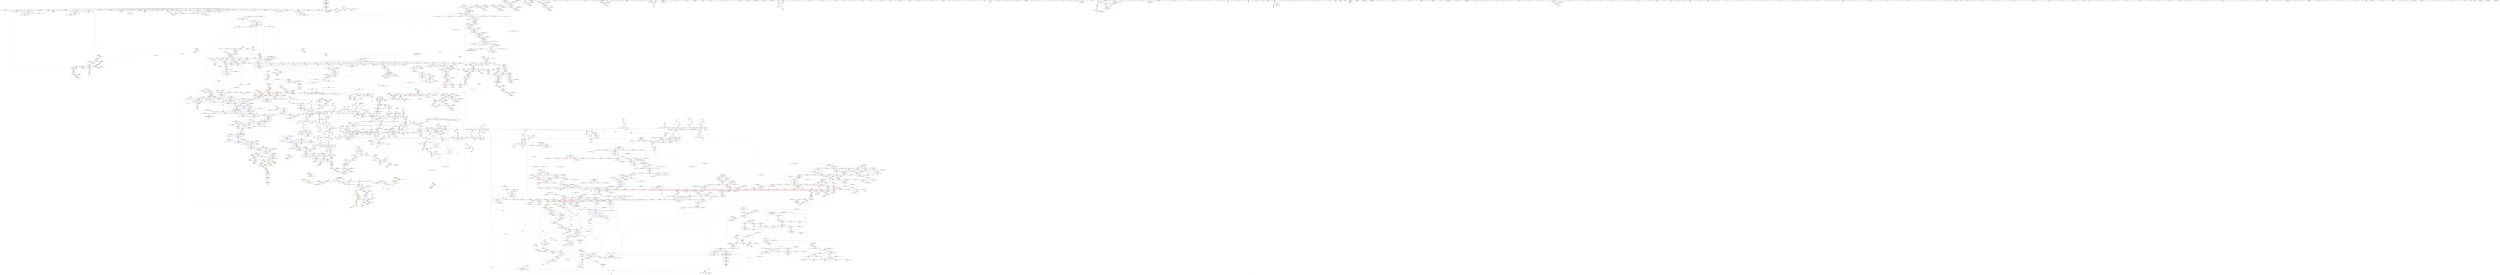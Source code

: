 digraph "SVFG" {
	label="SVFG";

	Node0x55f7020ddd70 [shape=record,color=grey,label="{NodeID: 0\nNullPtr|{|<s39>196}}"];
	Node0x55f7020ddd70 -> Node0x55f702185f10[style=solid];
	Node0x55f7020ddd70 -> Node0x55f702186010[style=solid];
	Node0x55f7020ddd70 -> Node0x55f7021860e0[style=solid];
	Node0x55f7020ddd70 -> Node0x55f7021861b0[style=solid];
	Node0x55f7020ddd70 -> Node0x55f702186280[style=solid];
	Node0x55f7020ddd70 -> Node0x55f702186350[style=solid];
	Node0x55f7020ddd70 -> Node0x55f702186420[style=solid];
	Node0x55f7020ddd70 -> Node0x55f7021864f0[style=solid];
	Node0x55f7020ddd70 -> Node0x55f7021865c0[style=solid];
	Node0x55f7020ddd70 -> Node0x55f702186690[style=solid];
	Node0x55f7020ddd70 -> Node0x55f702186760[style=solid];
	Node0x55f7020ddd70 -> Node0x55f702186830[style=solid];
	Node0x55f7020ddd70 -> Node0x55f702186900[style=solid];
	Node0x55f7020ddd70 -> Node0x55f7021869d0[style=solid];
	Node0x55f7020ddd70 -> Node0x55f702186aa0[style=solid];
	Node0x55f7020ddd70 -> Node0x55f702186b70[style=solid];
	Node0x55f7020ddd70 -> Node0x55f702186c40[style=solid];
	Node0x55f7020ddd70 -> Node0x55f702186d10[style=solid];
	Node0x55f7020ddd70 -> Node0x55f702186de0[style=solid];
	Node0x55f7020ddd70 -> Node0x55f702186eb0[style=solid];
	Node0x55f7020ddd70 -> Node0x55f702186f80[style=solid];
	Node0x55f7020ddd70 -> Node0x55f702187050[style=solid];
	Node0x55f7020ddd70 -> Node0x55f702187120[style=solid];
	Node0x55f7020ddd70 -> Node0x55f7021871f0[style=solid];
	Node0x55f7020ddd70 -> Node0x55f7021872c0[style=solid];
	Node0x55f7020ddd70 -> Node0x55f702187390[style=solid];
	Node0x55f7020ddd70 -> Node0x55f702187460[style=solid];
	Node0x55f7020ddd70 -> Node0x55f702187530[style=solid];
	Node0x55f7020ddd70 -> Node0x55f702187600[style=solid];
	Node0x55f7020ddd70 -> Node0x55f7021876d0[style=solid];
	Node0x55f7020ddd70 -> Node0x55f7021877a0[style=solid];
	Node0x55f7020ddd70 -> Node0x55f702197670[style=solid];
	Node0x55f7020ddd70 -> Node0x55f70219da90[style=solid];
	Node0x55f7020ddd70 -> Node0x55f70219db60[style=solid];
	Node0x55f7020ddd70 -> Node0x55f70219dc30[style=solid];
	Node0x55f7020ddd70 -> Node0x55f7021e5960[style=solid];
	Node0x55f7020ddd70 -> Node0x55f702217690[style=solid];
	Node0x55f7020ddd70 -> Node0x55f702225870[style=solid];
	Node0x55f7020ddd70 -> Node0x55f702225b70[style=solid];
	Node0x55f7020ddd70:s39 -> Node0x55f702412120[style=solid,color=red];
	Node0x55f702194f80 [shape=record,color=red,label="{NodeID: 1550\n3227\<--3207\n\<--__result.addr\n_ZSt18uninitialized_copyISt13move_iteratorIPSt4pairIiiEES3_ET0_T_S6_S5_\n|{<s0>206}}"];
	Node0x55f702194f80:s0 -> Node0x55f7024124e0[style=solid,color=red];
	Node0x55f7021735c0 [shape=record,color=green,label="{NodeID: 443\n3160\<--3161\nagg.tmp\<--agg.tmp_field_insensitive\n_ZSt22__uninitialized_copy_aISt13move_iteratorIPSt4pairIiiEES3_S2_ET0_T_S6_S5_RSaIT1_E\n}"];
	Node0x55f7021735c0 -> Node0x55f7021910f0[style=solid];
	Node0x55f7021735c0 -> Node0x55f702183130[style=solid];
	Node0x55f7021cc4c0 [shape=record,color=black,label="{NodeID: 3100\nMR_49V_2 = PHI(MR_49V_4, MR_49V_1, )\npts\{199 \}\n}"];
	Node0x55f7021cc4c0 -> Node0x55f7022a9a80[style=dashed];
	Node0x55f7021825d0 [shape=record,color=purple,label="{NodeID: 886\n2828\<--2826\n_M_end_of_storage41\<--\n_ZNSt6vectorISt4pairIiiESaIS1_EE17_M_realloc_insertIJS1_EEEvN9__gnu_cxx17__normal_iteratorIPS1_S3_EEDpOT_\n}"];
	Node0x55f7021825d0 -> Node0x55f7021e6180[style=solid];
	Node0x55f7021b8c80 [shape=record,color=red,label="{NodeID: 1329\n1971\<--1968\n\<--__t.addr\n_ZSt4moveIRN9__gnu_cxx5__ops15_Iter_less_iterEEONSt16remove_referenceIT_E4typeEOS5_\n}"];
	Node0x55f7021b8c80 -> Node0x55f70218d330[style=solid];
	Node0x55f702119260 [shape=record,color=green,label="{NodeID: 222\n1535\<--1536\nagg.tmp3\<--agg.tmp3_field_insensitive\n_ZSt22__final_insertion_sortIPiN9__gnu_cxx5__ops15_Iter_less_iterEEvT_S4_T0_\n}"];
	Node0x55f702222e70 [shape=record,color=grey,label="{NodeID: 2879\n524 = cmp(522, 523, )\n}"];
	Node0x55f7021a04d0 [shape=record,color=blue,label="{NodeID: 1772\n1694\<--1689\n__comp.addr\<--__comp\n_ZSt11__sort_heapIPiN9__gnu_cxx5__ops15_Iter_less_iterEEvT_S4_RT0_\n}"];
	Node0x55f7021a04d0 -> Node0x55f7021b5a20[style=dashed];
	Node0x55f70218f070 [shape=record,color=black,label="{NodeID: 665\n2788\<--2682\n\<--this1\n_ZNSt6vectorISt4pairIiiESaIS1_EE17_M_realloc_insertIJS1_EEEvN9__gnu_cxx17__normal_iteratorIPS1_S3_EEDpOT_\n}"];
	Node0x55f70218f070 -> Node0x55f702181b40[style=solid];
	Node0x55f70218f070 -> Node0x55f702181c10[style=solid];
	Node0x55f7024161e0 [shape=record,color=black,label="{NodeID: 4429\n3381 = PHI(3327, )\n0th arg _ZSteqIPSt4pairIiiEEbRKSt13move_iteratorIT_ES7_ }"];
	Node0x55f7024161e0 -> Node0x55f7021e9990[style=solid];
	Node0x55f7021ad8f0 [shape=record,color=red,label="{NodeID: 1108\n867\<--264\n\<--j263\nmain\n}"];
	Node0x55f7021ad8f0 -> Node0x55f70218a820[style=solid];
	Node0x55f7020e1050 [shape=record,color=green,label="{NodeID: 1\n7\<--1\n__dso_handle\<--dummyObj\nGlob }"];
	Node0x55f702195050 [shape=record,color=red,label="{NodeID: 1551\n3229\<--3228\n\<--coerce.dive3\n_ZSt18uninitialized_copyISt13move_iteratorIPSt4pairIiiEES3_ET0_T_S6_S5_\n|{<s0>206}}"];
	Node0x55f702195050:s0 -> Node0x55f702412260[style=solid,color=red];
	Node0x55f702173690 [shape=record,color=green,label="{NodeID: 444\n3162\<--3163\nagg.tmp2\<--agg.tmp2_field_insensitive\n_ZSt22__uninitialized_copy_aISt13move_iteratorIPSt4pairIiiEES3_S2_ET0_T_S6_S5_RSaIT1_E\n}"];
	Node0x55f702173690 -> Node0x55f7021911c0[style=solid];
	Node0x55f702173690 -> Node0x55f702183200[style=solid];
	Node0x55f7021cc9c0 [shape=record,color=black,label="{NodeID: 3101\nMR_51V_2 = PHI(MR_51V_4, MR_51V_1, )\npts\{201 \}\n}"];
	Node0x55f7021cc9c0 -> Node0x55f7022a9f80[style=dashed];
	Node0x55f7021826a0 [shape=record,color=purple,label="{NodeID: 887\n3464\<--2861\noffset_0\<--\n}"];
	Node0x55f7021826a0 -> Node0x55f7021e64c0[style=solid];
	Node0x55f7021b8d50 [shape=record,color=red,label="{NodeID: 1330\n1980\<--1977\nthis1\<--this.addr\n_ZN9__gnu_cxx5__ops14_Iter_less_valC2ENS0_15_Iter_less_iterE\n}"];
	Node0x55f702119330 [shape=record,color=green,label="{NodeID: 223\n1551\<--1552\n_ZSt16__insertion_sortIPiN9__gnu_cxx5__ops15_Iter_less_iterEEvT_S4_T0_\<--_ZSt16__insertion_sortIPiN9__gnu_cxx5__ops15_Iter_less_iterEEvT_S4_T0__field_insensitive\n}"];
	Node0x55f702222ff0 [shape=record,color=grey,label="{NodeID: 2880\n304 = cmp(302, 303, )\n}"];
	Node0x55f7021a05a0 [shape=record,color=blue,label="{NodeID: 1773\n1692\<--1710\n__last.addr\<--incdec.ptr\n_ZSt11__sort_heapIPiN9__gnu_cxx5__ops15_Iter_less_iterEEvT_S4_RT0_\n}"];
	Node0x55f7021a05a0 -> Node0x55f7021b5880[style=dashed];
	Node0x55f7021a05a0 -> Node0x55f7021b5950[style=dashed];
	Node0x55f7021a05a0 -> Node0x55f7022fe6a0[style=dashed];
	Node0x55f70218f140 [shape=record,color=black,label="{NodeID: 666\n2792\<--2682\n\<--this1\n_ZNSt6vectorISt4pairIiiESaIS1_EE17_M_realloc_insertIJS1_EEEvN9__gnu_cxx17__normal_iteratorIPS1_S3_EEDpOT_\n|{<s0>171}}"];
	Node0x55f70218f140:s0 -> Node0x55f70241db80[style=solid,color=red];
	Node0x55f702416320 [shape=record,color=black,label="{NodeID: 4430\n3382 = PHI(3328, )\n1st arg _ZSteqIPSt4pairIiiEEbRKSt13move_iteratorIT_ES7_ }"];
	Node0x55f702416320 -> Node0x55f7021e9a60[style=solid];
	Node0x55f7021ad9c0 [shape=record,color=red,label="{NodeID: 1109\n875\<--264\n\<--j263\nmain\n}"];
	Node0x55f7021ad9c0 -> Node0x55f702219e70[style=solid];
	Node0x55f70211ac70 [shape=record,color=green,label="{NodeID: 2\n9\<--1\n\<--dummyObj\nCan only get source location for instruction, argument, global var or function.}"];
	Node0x55f702195120 [shape=record,color=red,label="{NodeID: 1552\n3231\<--3230\n\<--coerce.dive4\n_ZSt18uninitialized_copyISt13move_iteratorIPSt4pairIiiEES3_ET0_T_S6_S5_\n|{<s0>206}}"];
	Node0x55f702195120:s0 -> Node0x55f7024123a0[style=solid,color=red];
	Node0x55f702173760 [shape=record,color=green,label="{NodeID: 445\n3182\<--3183\n_ZSt18uninitialized_copyISt13move_iteratorIPSt4pairIiiEES3_ET0_T_S6_S5_\<--_ZSt18uninitialized_copyISt13move_iteratorIPSt4pairIiiEES3_ET0_T_S6_S5__field_insensitive\n}"];
	Node0x55f7021ccec0 [shape=record,color=black,label="{NodeID: 3102\nMR_53V_2 = PHI(MR_53V_12, MR_53V_1, )\npts\{203 \}\n}"];
	Node0x55f7021ccec0 -> Node0x55f7021990a0[style=dashed];
	Node0x55f702182770 [shape=record,color=purple,label="{NodeID: 888\n3467\<--2861\noffset_1\<--\n}"];
	Node0x55f702182770 -> Node0x55f7021e6590[style=solid];
	Node0x55f7021b8e20 [shape=record,color=red,label="{NodeID: 1331\n2015\<--1988\n\<--__first.addr\n_ZSt11__push_heapIPiliN9__gnu_cxx5__ops14_Iter_less_valEEvT_T0_S5_T1_RT2_\n}"];
	Node0x55f7021b8e20 -> Node0x55f7021a4ed0[style=solid];
	Node0x55f702119430 [shape=record,color=green,label="{NodeID: 224\n1557\<--1558\n_ZSt26__unguarded_insertion_sortIPiN9__gnu_cxx5__ops15_Iter_less_iterEEvT_S4_T0_\<--_ZSt26__unguarded_insertion_sortIPiN9__gnu_cxx5__ops15_Iter_less_iterEEvT_S4_T0__field_insensitive\n}"];
	Node0x55f702223170 [shape=record,color=grey,label="{NodeID: 2881\n346 = cmp(344, 345, )\n}"];
	Node0x55f7021a0670 [shape=record,color=blue,label="{NodeID: 1774\n1723\<--1720\n__first.addr\<--__first\n_ZSt11__make_heapIPiN9__gnu_cxx5__ops15_Iter_less_iterEEvT_S4_RT0_\n}"];
	Node0x55f7021a0670 -> Node0x55f7021b5af0[style=dashed];
	Node0x55f7021a0670 -> Node0x55f7021b5bc0[style=dashed];
	Node0x55f7021a0670 -> Node0x55f7021b5c90[style=dashed];
	Node0x55f7021a0670 -> Node0x55f7021b5d60[style=dashed];
	Node0x55f70218f210 [shape=record,color=black,label="{NodeID: 667\n2795\<--2682\n\<--this1\n_ZNSt6vectorISt4pairIiiESaIS1_EE17_M_realloc_insertIJS1_EEEvN9__gnu_cxx17__normal_iteratorIPS1_S3_EEDpOT_\n|{<s0>173}}"];
	Node0x55f70218f210:s0 -> Node0x55f702414aa0[style=solid,color=red];
	Node0x55f702416460 [shape=record,color=black,label="{NodeID: 4431\n2203 = PHI(2196, )\n0th arg _ZSt4swapIiENSt9enable_ifIXsr6__and_ISt6__not_ISt15__is_tuple_likeIT_EESt21is_move_constructibleIS3_ESt18is_move_assignableIS3_EEE5valueEvE4typeERS3_SC_ }"];
	Node0x55f702416460 -> Node0x55f7021a3590[style=solid];
	Node0x55f7021ada90 [shape=record,color=red,label="{NodeID: 1110\n885\<--264\n\<--j263\nmain\n}"];
	Node0x55f7021ada90 -> Node0x55f702219870[style=solid];
	Node0x55f70211ad00 [shape=record,color=green,label="{NodeID: 3\n30\<--1\n.str\<--dummyObj\nGlob }"];
	Node0x55f7021951f0 [shape=record,color=red,label="{NodeID: 1553\n3257\<--3244\n\<--__result.addr\n_ZNSt20__uninitialized_copyILb0EE13__uninit_copyISt13move_iteratorIPSt4pairIiiEES5_EET0_T_S8_S7_\n}"];
	Node0x55f7021951f0 -> Node0x55f7021e8c90[style=solid];
	Node0x55f702173860 [shape=record,color=green,label="{NodeID: 446\n3187\<--3188\nretval\<--retval_field_insensitive\n_ZSt32__make_move_if_noexcept_iteratorISt4pairIiiESt13move_iteratorIPS1_EET0_PT_\n|{|<s1>203}}"];
	Node0x55f702173860 -> Node0x55f702183610[style=solid];
	Node0x55f702173860:s1 -> Node0x55f702418050[style=solid,color=red];
	Node0x55f7021cd3c0 [shape=record,color=black,label="{NodeID: 3103\nMR_55V_2 = PHI(MR_55V_4, MR_55V_1, )\npts\{205 \}\n}"];
	Node0x55f7021cd3c0 -> Node0x55f702199170[style=dashed];
	Node0x55f702182840 [shape=record,color=purple,label="{NodeID: 889\n3465\<--2862\noffset_0\<--\n}"];
	Node0x55f702182840 -> Node0x55f702196bf0[style=solid];
	Node0x55f7021b8ef0 [shape=record,color=red,label="{NodeID: 1332\n2024\<--1988\n\<--__first.addr\n_ZSt11__push_heapIPiliN9__gnu_cxx5__ops14_Iter_less_valEEvT_T0_S5_T1_RT2_\n}"];
	Node0x55f7021b8ef0 -> Node0x55f7021a4fa0[style=solid];
	Node0x55f702119530 [shape=record,color=green,label="{NodeID: 225\n1569\<--1570\n__comp\<--__comp_field_insensitive\n_ZSt14__partial_sortIPiN9__gnu_cxx5__ops15_Iter_less_iterEEvT_S4_S4_T0_\n|{<s0>79}}"];
	Node0x55f702119530:s0 -> Node0x55f70241f160[style=solid,color=red];
	Node0x55f7022232f0 [shape=record,color=grey,label="{NodeID: 2882\n781 = cmp(780, 9, )\n}"];
	Node0x55f7021a0740 [shape=record,color=blue,label="{NodeID: 1775\n1725\<--1721\n__last.addr\<--__last\n_ZSt11__make_heapIPiN9__gnu_cxx5__ops15_Iter_less_iterEEvT_S4_RT0_\n}"];
	Node0x55f7021a0740 -> Node0x55f7021b5e30[style=dashed];
	Node0x55f7021a0740 -> Node0x55f7021b5f00[style=dashed];
	Node0x55f70218f2e0 [shape=record,color=black,label="{NodeID: 668\n2796\<--2682\n\<--this1\n_ZNSt6vectorISt4pairIiiESaIS1_EE17_M_realloc_insertIJS1_EEEvN9__gnu_cxx17__normal_iteratorIPS1_S3_EEDpOT_\n}"];
	Node0x55f70218f2e0 -> Node0x55f702181ce0[style=solid];
	Node0x55f70218f2e0 -> Node0x55f702181db0[style=solid];
	Node0x55f7024165a0 [shape=record,color=black,label="{NodeID: 4432\n2204 = PHI(2197, )\n1st arg _ZSt4swapIiENSt9enable_ifIXsr6__and_ISt6__not_ISt15__is_tuple_likeIT_EESt21is_move_constructibleIS3_ESt18is_move_assignableIS3_EEE5valueEvE4typeERS3_SC_ }"];
	Node0x55f7024165a0 -> Node0x55f7021a3660[style=solid];
	Node0x55f7021adb60 [shape=record,color=red,label="{NodeID: 1111\n843\<--266\n\<--k267\nmain\n}"];
	Node0x55f7021adb60 -> Node0x55f702224670[style=solid];
	Node0x55f70211afb0 [shape=record,color=green,label="{NodeID: 4\n32\<--1\n.str.2\<--dummyObj\nGlob }"];
	Node0x55f7021952c0 [shape=record,color=red,label="{NodeID: 1554\n3290\<--3244\n\<--__result.addr\n_ZNSt20__uninitialized_copyILb0EE13__uninit_copyISt13move_iteratorIPSt4pairIiiEES5_EET0_T_S8_S7_\n|{<s0>213}}"];
	Node0x55f7021952c0:s0 -> Node0x55f70241b150[style=solid,color=red];
	Node0x55f702173930 [shape=record,color=green,label="{NodeID: 447\n3189\<--3190\n__i.addr\<--__i.addr_field_insensitive\n_ZSt32__make_move_if_noexcept_iteratorISt4pairIiiESt13move_iteratorIPS1_EET0_PT_\n}"];
	Node0x55f702173930 -> Node0x55f702194de0[style=solid];
	Node0x55f702173930 -> Node0x55f7021e8470[style=solid];
	Node0x55f702346580 [shape=record,color=yellow,style=double,label="{NodeID: 4211\n33V_2 = CSCHI(MR_33V_1)\npts\{17 \}\nCS[]|{<s0>105|<s1>107|<s2>108|<s3>110|<s4>112|<s5>113|<s6>116}}"];
	Node0x55f702346580:s0 -> Node0x55f7022f19a0[style=dashed,color=blue];
	Node0x55f702346580:s1 -> Node0x55f7022f19a0[style=dashed,color=blue];
	Node0x55f702346580:s2 -> Node0x55f7022f19a0[style=dashed,color=blue];
	Node0x55f702346580:s3 -> Node0x55f7022f19a0[style=dashed,color=blue];
	Node0x55f702346580:s4 -> Node0x55f7022f19a0[style=dashed,color=blue];
	Node0x55f702346580:s5 -> Node0x55f7022f19a0[style=dashed,color=blue];
	Node0x55f702346580:s6 -> Node0x55f70229b480[style=dashed,color=blue];
	Node0x55f7021cd8c0 [shape=record,color=black,label="{NodeID: 3104\nMR_57V_2 = PHI(MR_57V_4, MR_57V_1, )\npts\{207 \}\n}"];
	Node0x55f7021cd8c0 -> Node0x55f702199240[style=dashed];
	Node0x55f702182910 [shape=record,color=purple,label="{NodeID: 890\n3468\<--2862\noffset_1\<--\n}"];
	Node0x55f702182910 -> Node0x55f702196cc0[style=solid];
	Node0x55f7021b8fc0 [shape=record,color=red,label="{NodeID: 1333\n2029\<--1988\n\<--__first.addr\n_ZSt11__push_heapIPiliN9__gnu_cxx5__ops14_Iter_less_valEEvT_T0_S5_T1_RT2_\n}"];
	Node0x55f7021b8fc0 -> Node0x55f7021a5070[style=solid];
	Node0x55f702119600 [shape=record,color=green,label="{NodeID: 226\n1571\<--1572\n__first.addr\<--__first.addr_field_insensitive\n_ZSt14__partial_sortIPiN9__gnu_cxx5__ops15_Iter_less_iterEEvT_S4_S4_T0_\n}"];
	Node0x55f702119600 -> Node0x55f7021b4020[style=solid];
	Node0x55f702119600 -> Node0x55f7021b40f0[style=solid];
	Node0x55f702119600 -> Node0x55f70219fa40[style=solid];
	Node0x55f702223470 [shape=record,color=grey,label="{NodeID: 2883\n778 = cmp(777, 9, )\n}"];
	Node0x55f7021a0810 [shape=record,color=blue,label="{NodeID: 1776\n1727\<--1722\n__comp.addr\<--__comp\n_ZSt11__make_heapIPiN9__gnu_cxx5__ops15_Iter_less_iterEEvT_S4_RT0_\n}"];
	Node0x55f7021a0810 -> Node0x55f7021b5fd0[style=dashed];
	Node0x55f70218f3b0 [shape=record,color=black,label="{NodeID: 669\n2800\<--2682\n\<--this1\n_ZNSt6vectorISt4pairIiiESaIS1_EE17_M_realloc_insertIJS1_EEEvN9__gnu_cxx17__normal_iteratorIPS1_S3_EEDpOT_\n}"];
	Node0x55f70218f3b0 -> Node0x55f702181e80[style=solid];
	Node0x55f70218f3b0 -> Node0x55f702181f50[style=solid];
	Node0x55f7024166e0 [shape=record,color=black,label="{NodeID: 4433\n2516 = PHI(2359, )\n0th arg _ZNK9__gnu_cxx5__ops14_Val_less_iterclIiPiEEbRT_T0_ }"];
	Node0x55f7024166e0 -> Node0x55f7021e46b0[style=solid];
	Node0x55f7021adc30 [shape=record,color=red,label="{NodeID: 1112\n851\<--266\n\<--k267\nmain\n}"];
	Node0x55f7021adc30 -> Node0x55f70218a750[style=solid];
	Node0x55f70211b070 [shape=record,color=green,label="{NodeID: 5\n34\<--1\nstderr\<--dummyObj\nGlob }"];
	Node0x55f702195390 [shape=record,color=red,label="{NodeID: 1555\n3264\<--3246\n\<--__cur\n_ZNSt20__uninitialized_copyILb0EE13__uninit_copyISt13move_iteratorIPSt4pairIiiEES5_EET0_T_S8_S7_\n|{<s0>208}}"];
	Node0x55f702195390:s0 -> Node0x55f702411220[style=solid,color=red];
	Node0x55f702173a00 [shape=record,color=green,label="{NodeID: 448\n3194\<--3195\n_ZNSt13move_iteratorIPSt4pairIiiEEC2ES2_\<--_ZNSt13move_iteratorIPSt4pairIiiEEC2ES2__field_insensitive\n}"];
	Node0x55f7021cddc0 [shape=record,color=black,label="{NodeID: 3105\nMR_59V_2 = PHI(MR_59V_13, MR_59V_1, )\npts\{209 \}\n}"];
	Node0x55f7021cddc0 -> Node0x55f702199310[style=dashed];
	Node0x55f7021829e0 [shape=record,color=purple,label="{NodeID: 891\n2952\<--2948\n_M_impl\<--this1\n_ZNSt12_Vector_baseISt4pairIiiESaIS1_EE11_M_allocateEm\n}"];
	Node0x55f7021829e0 -> Node0x55f702190180[style=solid];
	Node0x55f702317a90 [shape=record,color=yellow,style=double,label="{NodeID: 3548\n33V_1 = ENCHI(MR_33V_0)\npts\{17 \}\nFun[_ZSt13__heap_selectIPiN9__gnu_cxx5__ops15_Iter_less_iterEEvT_S4_S4_T0_]|{<s0>82|<s1>82}}"];
	Node0x55f702317a90:s0 -> Node0x55f7021c56c0[style=dashed,color=red];
	Node0x55f702317a90:s1 -> Node0x55f7022e65a0[style=dashed,color=red];
	Node0x55f7021b9090 [shape=record,color=red,label="{NodeID: 1334\n2042\<--1988\n\<--__first.addr\n_ZSt11__push_heapIPiliN9__gnu_cxx5__ops14_Iter_less_valEEvT_T0_S5_T1_RT2_\n}"];
	Node0x55f7021b9090 -> Node0x55f7021a5140[style=solid];
	Node0x55f7021196d0 [shape=record,color=green,label="{NodeID: 227\n1573\<--1574\n__middle.addr\<--__middle.addr_field_insensitive\n_ZSt14__partial_sortIPiN9__gnu_cxx5__ops15_Iter_less_iterEEvT_S4_S4_T0_\n}"];
	Node0x55f7021196d0 -> Node0x55f7021b41c0[style=solid];
	Node0x55f7021196d0 -> Node0x55f7021b4290[style=solid];
	Node0x55f7021196d0 -> Node0x55f70219fb10[style=solid];
	Node0x55f7022235f0 [shape=record,color=grey,label="{NodeID: 2884\n596 = cmp(593, 595, )\n}"];
	Node0x55f7021a08e0 [shape=record,color=blue,label="{NodeID: 1777\n1729\<--1754\n__len\<--sub.ptr.div4\n_ZSt11__make_heapIPiN9__gnu_cxx5__ops15_Iter_less_iterEEvT_S4_RT0_\n}"];
	Node0x55f7021a08e0 -> Node0x55f7021b60a0[style=dashed];
	Node0x55f7021a08e0 -> Node0x55f7021b6170[style=dashed];
	Node0x55f7021a08e0 -> Node0x55f7021c5bc0[style=dashed];
	Node0x55f70218f480 [shape=record,color=black,label="{NodeID: 670\n2804\<--2682\n\<--this1\n_ZNSt6vectorISt4pairIiiESaIS1_EE17_M_realloc_insertIJS1_EEEvN9__gnu_cxx17__normal_iteratorIPS1_S3_EEDpOT_\n}"];
	Node0x55f70218f480 -> Node0x55f702182020[style=solid];
	Node0x55f70218f480 -> Node0x55f7021820f0[style=solid];
	Node0x55f702416820 [shape=record,color=black,label="{NodeID: 4434\n2517 = PHI(2363, )\n1st arg _ZNK9__gnu_cxx5__ops14_Val_less_iterclIiPiEEbRT_T0_ }"];
	Node0x55f702416820 -> Node0x55f7021e4780[style=solid];
	Node0x55f7021add00 [shape=record,color=red,label="{NodeID: 1113\n858\<--266\n\<--k267\nmain\n}"];
	Node0x55f7021add00 -> Node0x55f702224970[style=solid];
	Node0x55f70211b130 [shape=record,color=green,label="{NodeID: 6\n35\<--1\n.str.3\<--dummyObj\nGlob }"];
	Node0x55f702195460 [shape=record,color=red,label="{NodeID: 1556\n3278\<--3246\n\<--__cur\n_ZNSt20__uninitialized_copyILb0EE13__uninit_copyISt13move_iteratorIPSt4pairIiiEES5_EET0_T_S8_S7_\n}"];
	Node0x55f702195460 -> Node0x55f702183f00[style=solid];
	Node0x55f702173b00 [shape=record,color=green,label="{NodeID: 449\n3203\<--3204\n__first\<--__first_field_insensitive\n_ZSt18uninitialized_copyISt13move_iteratorIPSt4pairIiiEES3_ET0_T_S6_S5_\n}"];
	Node0x55f702173b00 -> Node0x55f702191430[style=solid];
	Node0x55f702173b00 -> Node0x55f7021836e0[style=solid];
	Node0x55f7021ce2c0 [shape=record,color=black,label="{NodeID: 3106\nMR_61V_2 = PHI(MR_61V_13, MR_61V_1, )\npts\{211 \}\n}"];
	Node0x55f7021ce2c0 -> Node0x55f7021993e0[style=dashed];
	Node0x55f702182ab0 [shape=record,color=purple,label="{NodeID: 892\n2987\<--2975\ncoerce.dive\<--agg.tmp\n_ZSt34__uninitialized_move_if_noexcept_aIPSt4pairIiiES2_SaIS1_EET0_T_S5_S4_RT1_\n}"];
	Node0x55f702182ab0 -> Node0x55f7021e70f0[style=solid];
	Node0x55f7021b9160 [shape=record,color=red,label="{NodeID: 1335\n2005\<--1990\n\<--__holeIndex.addr\n_ZSt11__push_heapIPiliN9__gnu_cxx5__ops14_Iter_less_valEEvT_T0_S5_T1_RT2_\n}"];
	Node0x55f7021b9160 -> Node0x55f7022220f0[style=solid];
	Node0x55f7021197a0 [shape=record,color=green,label="{NodeID: 228\n1575\<--1576\n__last.addr\<--__last.addr_field_insensitive\n_ZSt14__partial_sortIPiN9__gnu_cxx5__ops15_Iter_less_iterEEvT_S4_S4_T0_\n}"];
	Node0x55f7021197a0 -> Node0x55f7021b4360[style=solid];
	Node0x55f7021197a0 -> Node0x55f70219fbe0[style=solid];
	Node0x55f702223770 [shape=record,color=grey,label="{NodeID: 2885\n2176 = cmp(2174, 2175, )\n}"];
	Node0x55f7021a09b0 [shape=record,color=blue,label="{NodeID: 1778\n1731\<--1758\n__parent\<--div\n_ZSt11__make_heapIPiN9__gnu_cxx5__ops15_Iter_less_iterEEvT_S4_RT0_\n}"];
	Node0x55f7021a09b0 -> Node0x55f7021b6240[style=dashed];
	Node0x55f7021a09b0 -> Node0x55f7021b6310[style=dashed];
	Node0x55f7021a09b0 -> Node0x55f7021b63e0[style=dashed];
	Node0x55f7021a09b0 -> Node0x55f7021b64b0[style=dashed];
	Node0x55f7021a09b0 -> Node0x55f7021a0b50[style=dashed];
	Node0x55f7021a09b0 -> Node0x55f7021c60c0[style=dashed];
	Node0x55f70218f550 [shape=record,color=black,label="{NodeID: 671\n2814\<--2682\n\<--this1\n_ZNSt6vectorISt4pairIiiESaIS1_EE17_M_realloc_insertIJS1_EEEvN9__gnu_cxx17__normal_iteratorIPS1_S3_EEDpOT_\n}"];
	Node0x55f70218f550 -> Node0x55f7021821c0[style=solid];
	Node0x55f70218f550 -> Node0x55f702182290[style=solid];
	Node0x55f702416960 [shape=record,color=black,label="{NodeID: 4435\n2518 = PHI(2378, )\n2nd arg _ZNK9__gnu_cxx5__ops14_Val_less_iterclIiPiEEbRT_T0_ }"];
	Node0x55f702416960 -> Node0x55f7021e4850[style=solid];
	Node0x55f7021addd0 [shape=record,color=red,label="{NodeID: 1114\n871\<--266\n\<--k267\nmain\n}"];
	Node0x55f7021addd0 -> Node0x55f70218a8f0[style=solid];
	Node0x55f7020a4bb0 [shape=record,color=green,label="{NodeID: 7\n37\<--1\n.str.4\<--dummyObj\nGlob }"];
	Node0x55f702195530 [shape=record,color=red,label="{NodeID: 1557\n3291\<--3246\n\<--__cur\n_ZNSt20__uninitialized_copyILb0EE13__uninit_copyISt13move_iteratorIPSt4pairIiiEES5_EET0_T_S8_S7_\n|{<s0>213}}"];
	Node0x55f702195530:s0 -> Node0x55f70241b2d0[style=solid,color=red];
	Node0x55f702173bd0 [shape=record,color=green,label="{NodeID: 450\n3205\<--3206\n__last\<--__last_field_insensitive\n_ZSt18uninitialized_copyISt13move_iteratorIPSt4pairIiiEES3_ET0_T_S6_S5_\n}"];
	Node0x55f702173bd0 -> Node0x55f702191500[style=solid];
	Node0x55f702173bd0 -> Node0x55f7021837b0[style=solid];
	Node0x55f7021ce7c0 [shape=record,color=black,label="{NodeID: 3107\nMR_63V_2 = PHI(MR_63V_4, MR_63V_1, )\npts\{213 \}\n}"];
	Node0x55f7021ce7c0 -> Node0x55f7021994b0[style=dashed];
	Node0x55f702182b80 [shape=record,color=purple,label="{NodeID: 893\n2995\<--2975\ncoerce.dive4\<--agg.tmp\n_ZSt34__uninitialized_move_if_noexcept_aIPSt4pairIiiES2_SaIS1_EET0_T_S5_S4_RT1_\n}"];
	Node0x55f702182b80 -> Node0x55f7021c2af0[style=solid];
	Node0x55f7021b9230 [shape=record,color=red,label="{NodeID: 1336\n2010\<--1990\n\<--__holeIndex.addr\n_ZSt11__push_heapIPiliN9__gnu_cxx5__ops14_Iter_less_valEEvT_T0_S5_T1_RT2_\n}"];
	Node0x55f7021b9230 -> Node0x55f702228270[style=solid];
	Node0x55f702174230 [shape=record,color=green,label="{NodeID: 229\n1577\<--1578\nagg.tmp\<--agg.tmp_field_insensitive\n_ZSt14__partial_sortIPiN9__gnu_cxx5__ops15_Iter_less_iterEEvT_S4_S4_T0_\n}"];
	Node0x55f7022238f0 [shape=record,color=grey,label="{NodeID: 2886\n604 = cmp(602, 603, )\n}"];
	Node0x55f7021a0a80 [shape=record,color=blue,label="{NodeID: 1779\n1733\<--1767\n__value\<--\n_ZSt11__make_heapIPiN9__gnu_cxx5__ops15_Iter_less_iterEEvT_S4_RT0_\n}"];
	Node0x55f7021a0a80 -> Node0x55f7021b6580[style=dashed];
	Node0x55f7021a0a80 -> Node0x55f7021b6650[style=dashed];
	Node0x55f7021a0a80 -> Node0x55f7021a0a80[style=dashed];
	Node0x55f7021a0a80 -> Node0x55f7021c65c0[style=dashed];
	Node0x55f70218f620 [shape=record,color=black,label="{NodeID: 672\n2819\<--2682\n\<--this1\n_ZNSt6vectorISt4pairIiiESaIS1_EE17_M_realloc_insertIJS1_EEEvN9__gnu_cxx17__normal_iteratorIPS1_S3_EEDpOT_\n}"];
	Node0x55f70218f620 -> Node0x55f702182360[style=solid];
	Node0x55f70218f620 -> Node0x55f702182430[style=solid];
	Node0x55f702416aa0 [shape=record,color=black,label="{NodeID: 4436\n1044 = PHI(228, )\n0th arg _ZNK9__gnu_cxx17__normal_iteratorIPSt4pairIiiESt6vectorIS2_SaIS2_EEEdeEv }"];
	Node0x55f702416aa0 -> Node0x55f70219d000[style=solid];
	Node0x55f7021adea0 [shape=record,color=red,label="{NodeID: 1115\n880\<--266\n\<--k267\nmain\n}"];
	Node0x55f7021adea0 -> Node0x55f70221a5f0[style=solid];
	Node0x55f7020a4c70 [shape=record,color=green,label="{NodeID: 8\n39\<--1\n.str.5\<--dummyObj\nGlob }"];
	Node0x55f702195600 [shape=record,color=red,label="{NodeID: 1558\n3294\<--3246\n\<--__cur\n_ZNSt20__uninitialized_copyILb0EE13__uninit_copyISt13move_iteratorIPSt4pairIiiEES5_EET0_T_S8_S7_\n}"];
	Node0x55f702195600 -> Node0x55f702191840[style=solid];
	Node0x55f702173ca0 [shape=record,color=green,label="{NodeID: 451\n3207\<--3208\n__result.addr\<--__result.addr_field_insensitive\n_ZSt18uninitialized_copyISt13move_iteratorIPSt4pairIiiEES3_ET0_T_S6_S5_\n}"];
	Node0x55f702173ca0 -> Node0x55f702194f80[style=solid];
	Node0x55f702173ca0 -> Node0x55f7021e86e0[style=solid];
	Node0x55f702346b00 [shape=record,color=yellow,style=double,label="{NodeID: 4215\n33V_2 = CSCHI(MR_33V_1)\npts\{17 \}\nCS[]|{<s0>123|<s1>123}}"];
	Node0x55f702346b00:s0 -> Node0x55f7021bcf20[style=dashed,color=blue];
	Node0x55f702346b00:s1 -> Node0x55f7021a3ce0[style=dashed,color=blue];
	Node0x55f7021cecc0 [shape=record,color=black,label="{NodeID: 3108\nMR_65V_2 = PHI(MR_65V_3, MR_65V_1, )\npts\{215 \}\n}"];
	Node0x55f7021cecc0 -> Node0x55f7022b8a80[style=dashed];
	Node0x55f702182c50 [shape=record,color=purple,label="{NodeID: 894\n2991\<--2977\ncoerce.dive3\<--agg.tmp1\n_ZSt34__uninitialized_move_if_noexcept_aIPSt4pairIiiES2_SaIS1_EET0_T_S5_S4_RT1_\n}"];
	Node0x55f702182c50 -> Node0x55f7021e71c0[style=solid];
	Node0x55f7021b9300 [shape=record,color=red,label="{NodeID: 1337\n2030\<--1990\n\<--__holeIndex.addr\n_ZSt11__push_heapIPiliN9__gnu_cxx5__ops14_Iter_less_valEEvT_T0_S5_T1_RT2_\n}"];
	Node0x55f702174300 [shape=record,color=green,label="{NodeID: 230\n1586\<--1587\n_ZSt13__heap_selectIPiN9__gnu_cxx5__ops15_Iter_less_iterEEvT_S4_S4_T0_\<--_ZSt13__heap_selectIPiN9__gnu_cxx5__ops15_Iter_less_iterEEvT_S4_S4_T0__field_insensitive\n}"];
	Node0x55f702223a70 [shape=record,color=grey,label="{NodeID: 2887\n314 = cmp(313, 315, )\n}"];
	Node0x55f7021a0b50 [shape=record,color=blue,label="{NodeID: 1780\n1731\<--1783\n__parent\<--dec\n_ZSt11__make_heapIPiN9__gnu_cxx5__ops15_Iter_less_iterEEvT_S4_RT0_\n}"];
	Node0x55f7021a0b50 -> Node0x55f7021b6240[style=dashed];
	Node0x55f7021a0b50 -> Node0x55f7021b6310[style=dashed];
	Node0x55f7021a0b50 -> Node0x55f7021b63e0[style=dashed];
	Node0x55f7021a0b50 -> Node0x55f7021b64b0[style=dashed];
	Node0x55f7021a0b50 -> Node0x55f7021a0b50[style=dashed];
	Node0x55f7021a0b50 -> Node0x55f7021c60c0[style=dashed];
	Node0x55f70218f6f0 [shape=record,color=black,label="{NodeID: 673\n2826\<--2682\n\<--this1\n_ZNSt6vectorISt4pairIiiESaIS1_EE17_M_realloc_insertIJS1_EEEvN9__gnu_cxx17__normal_iteratorIPS1_S3_EEDpOT_\n}"];
	Node0x55f70218f6f0 -> Node0x55f702182500[style=solid];
	Node0x55f70218f6f0 -> Node0x55f7021825d0[style=solid];
	Node0x55f702416be0 [shape=record,color=black,label="{NodeID: 4437\n3186 = PHI(2983, 2989, )\n0th arg _ZSt32__make_move_if_noexcept_iteratorISt4pairIiiESt13move_iteratorIPS1_EET0_PT_ }"];
	Node0x55f702416be0 -> Node0x55f7021e8470[style=solid];
	Node0x55f7021adf70 [shape=record,color=red,label="{NodeID: 1116\n312\<--311\n\<--arrayidx14\nmain\n}"];
	Node0x55f7021adf70 -> Node0x55f702188600[style=solid];
	Node0x55f7020a4d30 [shape=record,color=green,label="{NodeID: 9\n42\<--1\n\<--dummyObj\nCan only get source location for instruction, argument, global var or function.}"];
	Node0x55f7021956d0 [shape=record,color=red,label="{NodeID: 1559\n3288\<--3248\nexn\<--exn.slot\n_ZNSt20__uninitialized_copyILb0EE13__uninit_copyISt13move_iteratorIPSt4pairIiiEES5_EET0_T_S8_S7_\n}"];
	Node0x55f702173d70 [shape=record,color=green,label="{NodeID: 452\n3209\<--3210\n__assignable\<--__assignable_field_insensitive\n_ZSt18uninitialized_copyISt13move_iteratorIPSt4pairIiiEES3_ET0_T_S6_S5_\n}"];
	Node0x55f702173d70 -> Node0x55f7021e87b0[style=solid];
	Node0x55f702346c60 [shape=record,color=yellow,style=double,label="{NodeID: 4216\n33V_2 = CSCHI(MR_33V_1)\npts\{17 \}\nCS[]|{<s0>131}}"];
	Node0x55f702346c60:s0 -> Node0x55f702346b00[style=dashed,color=blue];
	Node0x55f7021cf1c0 [shape=record,color=black,label="{NodeID: 3109\nMR_67V_2 = PHI(MR_67V_3, MR_67V_1, )\npts\{217 \}\n}"];
	Node0x55f7021cf1c0 -> Node0x55f7022b8f80[style=dashed];
	Node0x55f702182d20 [shape=record,color=purple,label="{NodeID: 895\n2997\<--2977\ncoerce.dive5\<--agg.tmp1\n_ZSt34__uninitialized_move_if_noexcept_aIPSt4pairIiiES2_SaIS1_EET0_T_S5_S4_RT1_\n}"];
	Node0x55f702182d20 -> Node0x55f7021c2bc0[style=solid];
	Node0x55f7021b93d0 [shape=record,color=red,label="{NodeID: 1338\n2035\<--1990\n\<--__holeIndex.addr\n_ZSt11__push_heapIPiliN9__gnu_cxx5__ops14_Iter_less_valEEvT_T0_S5_T1_RT2_\n}"];
	Node0x55f7021b93d0 -> Node0x55f702217ef0[style=solid];
	Node0x55f7021743d0 [shape=record,color=green,label="{NodeID: 231\n1591\<--1592\n_ZSt11__sort_heapIPiN9__gnu_cxx5__ops15_Iter_less_iterEEvT_S4_RT0_\<--_ZSt11__sort_heapIPiN9__gnu_cxx5__ops15_Iter_less_iterEEvT_S4_RT0__field_insensitive\n}"];
	Node0x55f702223bf0 [shape=record,color=grey,label="{NodeID: 2888\n3060 = cmp(3057, 3059, )\n}"];
	Node0x55f7021a0c20 [shape=record,color=blue,label="{NodeID: 1781\n1791\<--1788\nthis.addr\<--this\n_ZNK9__gnu_cxx5__ops15_Iter_less_iterclIPiS3_EEbT_T0_\n}"];
	Node0x55f7021a0c20 -> Node0x55f7021b6720[style=dashed];
	Node0x55f70218f7c0 [shape=record,color=black,label="{NodeID: 674\n2705\<--2704\n\<--_M_impl\n_ZNSt6vectorISt4pairIiiESaIS1_EE17_M_realloc_insertIJS1_EEEvN9__gnu_cxx17__normal_iteratorIPS1_S3_EEDpOT_\n|{<s0>157}}"];
	Node0x55f70218f7c0:s0 -> Node0x55f702417920[style=solid,color=red];
	Node0x55f702416df0 [shape=record,color=black,label="{NodeID: 4438\n3398 = PHI(3389, 3393, )\n0th arg _ZNKSt13move_iteratorIPSt4pairIiiEE4baseEv }"];
	Node0x55f702416df0 -> Node0x55f7021e9b30[style=solid];
	Node0x55f702296b90 [shape=record,color=yellow,style=double,label="{NodeID: 3331\n269V_1 = ENCHI(MR_269V_0)\npts\{2675 \}\nFun[_ZNSt6vectorISt4pairIiiESaIS1_EE17_M_realloc_insertIJS1_EEEvN9__gnu_cxx17__normal_iteratorIPS1_S3_EEDpOT_]}"];
	Node0x55f702296b90 -> Node0x55f7021e5ca0[style=dashed];
	Node0x55f7021ae040 [shape=record,color=red,label="{NodeID: 1117\n322\<--321\n\<--arrayidx17\nmain\n}"];
	Node0x55f7021ae040 -> Node0x55f702218df0[style=solid];
	Node0x55f7020a4e30 [shape=record,color=green,label="{NodeID: 10\n277\<--1\n\<--dummyObj\nCan only get source location for instruction, argument, global var or function.}"];
	Node0x55f7021957a0 [shape=record,color=red,label="{NodeID: 1560\n3307\<--3248\nexn11\<--exn.slot\n_ZNSt20__uninitialized_copyILb0EE13__uninit_copyISt13move_iteratorIPSt4pairIiiEES5_EET0_T_S8_S7_\n}"];
	Node0x55f702173e40 [shape=record,color=green,label="{NodeID: 453\n3211\<--3212\nagg.tmp\<--agg.tmp_field_insensitive\n_ZSt18uninitialized_copyISt13move_iteratorIPSt4pairIiiEES3_ET0_T_S6_S5_\n}"];
	Node0x55f702173e40 -> Node0x55f7021915d0[style=solid];
	Node0x55f702173e40 -> Node0x55f702183880[style=solid];
	Node0x55f702346dc0 [shape=record,color=yellow,style=double,label="{NodeID: 4217\n33V_2 = CSCHI(MR_33V_1)\npts\{17 \}\nCS[]|{<s0>139}}"];
	Node0x55f702346dc0:s0 -> Node0x55f702346c60[style=dashed,color=blue];
	Node0x55f7021cf6c0 [shape=record,color=black,label="{NodeID: 3110\nMR_69V_2 = PHI(MR_69V_4, MR_69V_1, )\npts\{221 \}\n}"];
	Node0x55f7021cf6c0 -> Node0x55f702199cd0[style=dashed];
	Node0x55f7021cf6c0 -> Node0x55f7021cf6c0[style=dashed];
	Node0x55f702182df0 [shape=record,color=purple,label="{NodeID: 896\n3009\<--3008\n_M_current\<--this1\n_ZNK9__gnu_cxx17__normal_iteratorIPSt4pairIiiESt6vectorIS2_SaIS2_EEE4baseEv\n}"];
	Node0x55f702182df0 -> Node0x55f7021903f0[style=solid];
	Node0x55f702317f20 [shape=record,color=yellow,style=double,label="{NodeID: 3553\n33V_1 = ENCHI(MR_33V_0)\npts\{17 \}\nFun[_ZSt23__copy_move_backward_a2ILb1EPiS0_ET1_T0_S2_S1_]|{<s0>139}}"];
	Node0x55f702317f20:s0 -> Node0x55f702315b00[style=dashed,color=red];
	Node0x55f7021b94a0 [shape=record,color=red,label="{NodeID: 1339\n2043\<--1990\n\<--__holeIndex.addr\n_ZSt11__push_heapIPiliN9__gnu_cxx5__ops14_Iter_less_valEEvT_T0_S5_T1_RT2_\n}"];
	Node0x55f7021744d0 [shape=record,color=green,label="{NodeID: 232\n1597\<--1598\n__comp\<--__comp_field_insensitive\n_ZSt27__unguarded_partition_pivotIPiN9__gnu_cxx5__ops15_Iter_less_iterEET_S4_S4_T0_\n}"];
	Node0x55f702223d70 [shape=record,color=grey,label="{NodeID: 2889\n289 = cmp(287, 288, )\n}"];
	Node0x55f7021a0cf0 [shape=record,color=blue,label="{NodeID: 1782\n1793\<--1789\n__it1.addr\<--__it1\n_ZNK9__gnu_cxx5__ops15_Iter_less_iterclIPiS3_EEbT_T0_\n}"];
	Node0x55f7021a0cf0 -> Node0x55f7021b67f0[style=dashed];
	Node0x55f70218f890 [shape=record,color=black,label="{NodeID: 675\n2754\<--2753\n\<--_M_impl17\n_ZNSt6vectorISt4pairIiiESaIS1_EE17_M_realloc_insertIJS1_EEEvN9__gnu_cxx17__normal_iteratorIPS1_S3_EEDpOT_\n|{<s0>165}}"];
	Node0x55f70218f890:s0 -> Node0x55f70241dff0[style=solid,color=red];
	Node0x55f702416f70 [shape=record,color=black,label="{NodeID: 4439\n993 = PHI(18, 2682, )\n0th arg _ZNSt6vectorISt4pairIiiESaIS1_EE5beginEv }"];
	Node0x55f702416f70 -> Node0x55f70219ccc0[style=solid];
	Node0x55f702296c70 [shape=record,color=yellow,style=double,label="{NodeID: 3332\n271V_1 = ENCHI(MR_271V_0)\npts\{2677 \}\nFun[_ZNSt6vectorISt4pairIiiESaIS1_EE17_M_realloc_insertIJS1_EEEvN9__gnu_cxx17__normal_iteratorIPS1_S3_EEDpOT_]}"];
	Node0x55f702296c70 -> Node0x55f7021e5d70[style=dashed];
	Node0x55f7021ae110 [shape=record,color=red,label="{NodeID: 1118\n359\<--358\n\<--arrayidx33\nmain\n}"];
	Node0x55f7021ae110 -> Node0x55f7022181f0[style=solid];
	Node0x55f70211b590 [shape=record,color=green,label="{NodeID: 11\n315\<--1\n\<--dummyObj\nCan only get source location for instruction, argument, global var or function.}"];
	Node0x55f702195870 [shape=record,color=red,label="{NodeID: 1561\n3308\<--3250\nsel\<--ehselector.slot\n_ZNSt20__uninitialized_copyILb0EE13__uninit_copyISt13move_iteratorIPSt4pairIiiEES5_EET0_T_S8_S7_\n}"];
	Node0x55f702173f10 [shape=record,color=green,label="{NodeID: 454\n3213\<--3214\nagg.tmp2\<--agg.tmp2_field_insensitive\n_ZSt18uninitialized_copyISt13move_iteratorIPSt4pairIiiEES3_ET0_T_S6_S5_\n}"];
	Node0x55f702173f10 -> Node0x55f7021916a0[style=solid];
	Node0x55f702173f10 -> Node0x55f702183950[style=solid];
	Node0x55f702346f20 [shape=record,color=yellow,style=double,label="{NodeID: 4218\n109V_2 = CSCHI(MR_109V_1)\npts\{3139 \}\nCS[]|{<s0>160}}"];
	Node0x55f702346f20:s0 -> Node0x55f702319250[style=dashed,color=red];
	Node0x55f7021cfbc0 [shape=record,color=black,label="{NodeID: 3111\nMR_71V_2 = PHI(MR_71V_4, MR_71V_1, )\npts\{223 \}\n}"];
	Node0x55f7021cfbc0 -> Node0x55f702199da0[style=dashed];
	Node0x55f7021cfbc0 -> Node0x55f7021cfbc0[style=dashed];
	Node0x55f702182ec0 [shape=record,color=purple,label="{NodeID: 897\n3087\<--3086\n_M_impl\<--this1\n_ZNKSt12_Vector_baseISt4pairIiiESaIS1_EE19_M_get_Tp_allocatorEv\n}"];
	Node0x55f702182ec0 -> Node0x55f7021909a0[style=solid];
	Node0x55f7021b9570 [shape=record,color=red,label="{NodeID: 1340\n2011\<--1992\n\<--__topIndex.addr\n_ZSt11__push_heapIPiliN9__gnu_cxx5__ops14_Iter_less_valEEvT_T0_S5_T1_RT2_\n}"];
	Node0x55f7021b9570 -> Node0x55f702228270[style=solid];
	Node0x55f7021745a0 [shape=record,color=green,label="{NodeID: 233\n1599\<--1600\n__first.addr\<--__first.addr_field_insensitive\n_ZSt27__unguarded_partition_pivotIPiN9__gnu_cxx5__ops15_Iter_less_iterEET_S4_S4_T0_\n}"];
	Node0x55f7021745a0 -> Node0x55f7021b4430[style=solid];
	Node0x55f7021745a0 -> Node0x55f7021b4500[style=solid];
	Node0x55f7021745a0 -> Node0x55f7021b45d0[style=solid];
	Node0x55f7021745a0 -> Node0x55f7021b46a0[style=solid];
	Node0x55f7021745a0 -> Node0x55f7021b4770[style=solid];
	Node0x55f7021745a0 -> Node0x55f7021b4840[style=solid];
	Node0x55f7021745a0 -> Node0x55f70219fcb0[style=solid];
	Node0x55f702223ef0 [shape=record,color=grey,label="{NodeID: 2890\n2583 = cmp(2578, 2582, )\n}"];
	Node0x55f7021a0dc0 [shape=record,color=blue,label="{NodeID: 1783\n1795\<--1790\n__it2.addr\<--__it2\n_ZNK9__gnu_cxx5__ops15_Iter_less_iterclIPiS3_EEbT_T0_\n}"];
	Node0x55f7021a0dc0 -> Node0x55f7021b68c0[style=dashed];
	Node0x55f70218f960 [shape=record,color=black,label="{NodeID: 676\n2808\<--2803\nsub.ptr.lhs.cast\<--\n_ZNSt6vectorISt4pairIiiESaIS1_EE17_M_realloc_insertIJS1_EEEvN9__gnu_cxx17__normal_iteratorIPS1_S3_EEDpOT_\n}"];
	Node0x55f70218f960 -> Node0x55f70221ad70[style=solid];
	Node0x55f7024170f0 [shape=record,color=black,label="{NodeID: 4440\n3148 = PHI(2996, )\n0th arg _ZSt22__uninitialized_copy_aISt13move_iteratorIPSt4pairIiiEES3_S2_ET0_T_S6_S5_RSaIT1_E }"];
	Node0x55f7024170f0 -> Node0x55f7021e7f90[style=solid];
	Node0x55f702296d50 [shape=record,color=yellow,style=double,label="{NodeID: 3333\n109V_1 = ENCHI(MR_109V_0)\npts\{3139 \}\nFun[_ZNSt6vectorISt4pairIiiESaIS1_EE17_M_realloc_insertIJS1_EEEvN9__gnu_cxx17__normal_iteratorIPS1_S3_EEDpOT_]|{<s0>157}}"];
	Node0x55f702296d50:s0 -> Node0x55f702310af0[style=dashed,color=red];
	Node0x55f7021ae1e0 [shape=record,color=red,label="{NodeID: 1119\n363\<--362\n\<--arrayidx35\nmain\n}"];
	Node0x55f7021ae1e0 -> Node0x55f7022181f0[style=solid];
	Node0x55f70211b690 [shape=record,color=green,label="{NodeID: 12\n341\<--1\n\<--dummyObj\nCan only get source location for instruction, argument, global var or function.}"];
	Node0x55f702195940 [shape=record,color=red,label="{NodeID: 1562\n3327\<--3321\n\<--__x.addr\n_ZStneIPSt4pairIiiEEbRKSt13move_iteratorIT_ES7_\n|{<s0>218}}"];
	Node0x55f702195940:s0 -> Node0x55f7024161e0[style=solid,color=red];
	Node0x55f702173fe0 [shape=record,color=green,label="{NodeID: 455\n3233\<--3234\n_ZNSt20__uninitialized_copyILb0EE13__uninit_copyISt13move_iteratorIPSt4pairIiiEES5_EET0_T_S8_S7_\<--_ZNSt20__uninitialized_copyILb0EE13__uninit_copyISt13move_iteratorIPSt4pairIiiEES5_EET0_T_S8_S7__field_insensitive\n}"];
	Node0x55f7021d00c0 [shape=record,color=black,label="{NodeID: 3112\nMR_73V_2 = PHI(MR_73V_3, MR_73V_1, )\npts\{227 \}\n}"];
	Node0x55f7021d00c0 -> Node0x55f70219a0e0[style=dashed];
	Node0x55f702182f90 [shape=record,color=purple,label="{NodeID: 898\n3164\<--3152\ncoerce.dive\<--__first\n_ZSt22__uninitialized_copy_aISt13move_iteratorIPSt4pairIiiEES3_S2_ET0_T_S6_S5_RSaIT1_E\n}"];
	Node0x55f702182f90 -> Node0x55f7021e7f90[style=solid];
	Node0x55f7021b9640 [shape=record,color=red,label="{NodeID: 1341\n2014\<--1996\n\<--__comp.addr\n_ZSt11__push_heapIPiliN9__gnu_cxx5__ops14_Iter_less_valEEvT_T0_S5_T1_RT2_\n|{<s0>100}}"];
	Node0x55f7021b9640:s0 -> Node0x55f702421000[style=solid,color=red];
	Node0x55f702174670 [shape=record,color=green,label="{NodeID: 234\n1601\<--1602\n__last.addr\<--__last.addr_field_insensitive\n_ZSt27__unguarded_partition_pivotIPiN9__gnu_cxx5__ops15_Iter_less_iterEET_S4_S4_T0_\n}"];
	Node0x55f702174670 -> Node0x55f7021b4910[style=solid];
	Node0x55f702174670 -> Node0x55f7021b49e0[style=solid];
	Node0x55f702174670 -> Node0x55f7021b4ab0[style=solid];
	Node0x55f702174670 -> Node0x55f70219fd80[style=solid];
	Node0x55f702224070 [shape=record,color=grey,label="{NodeID: 2891\n855 = cmp(854, 697, )\n}"];
	Node0x55f7021a0e90 [shape=record,color=blue,label="{NodeID: 1784\n1812\<--1808\n__first.addr\<--__first\n_ZSt10__pop_heapIPiN9__gnu_cxx5__ops15_Iter_less_iterEEvT_S4_S4_RT0_\n}"];
	Node0x55f7021a0e90 -> Node0x55f7021b6b30[style=dashed];
	Node0x55f7021a0e90 -> Node0x55f7021b6c00[style=dashed];
	Node0x55f7021a0e90 -> Node0x55f7021b6cd0[style=dashed];
	Node0x55f70218fa30 [shape=record,color=black,label="{NodeID: 677\n2809\<--2807\nsub.ptr.rhs.cast\<--\n_ZNSt6vectorISt4pairIiiESaIS1_EE17_M_realloc_insertIJS1_EEEvN9__gnu_cxx17__normal_iteratorIPS1_S3_EEDpOT_\n}"];
	Node0x55f70218fa30 -> Node0x55f70221ad70[style=solid];
	Node0x55f702417200 [shape=record,color=black,label="{NodeID: 4441\n3149 = PHI(2998, )\n1st arg _ZSt22__uninitialized_copy_aISt13move_iteratorIPSt4pairIiiEES3_S2_ET0_T_S6_S5_RSaIT1_E }"];
	Node0x55f702417200 -> Node0x55f7021e8060[style=solid];
	Node0x55f702296e30 [shape=record,color=yellow,style=double,label="{NodeID: 3334\n113V_1 = ENCHI(MR_113V_0)\npts\{200000 \}\nFun[_ZNSt6vectorISt4pairIiiESaIS1_EE17_M_realloc_insertIJS1_EEEvN9__gnu_cxx17__normal_iteratorIPS1_S3_EEDpOT_]|{|<s5>152|<s6>153}}"];
	Node0x55f702296e30 -> Node0x55f7021c1290[style=dashed];
	Node0x55f702296e30 -> Node0x55f7021c15d0[style=dashed];
	Node0x55f702296e30 -> Node0x55f7021c1770[style=dashed];
	Node0x55f702296e30 -> Node0x55f7021c1910[style=dashed];
	Node0x55f702296e30 -> Node0x55f7021e5fe0[style=dashed];
	Node0x55f702296e30:s5 -> Node0x55f702301780[style=dashed,color=red];
	Node0x55f702296e30:s6 -> Node0x55f702299350[style=dashed,color=red];
	Node0x55f7021ae2b0 [shape=record,color=red,label="{NodeID: 1120\n370\<--369\n\<--arrayidx39\nmain\n}"];
	Node0x55f7021ae2b0 -> Node0x55f702222270[style=solid];
	Node0x55f70211b790 [shape=record,color=green,label="{NodeID: 13\n392\<--1\n\<--dummyObj\nCan only get source location for instruction, argument, global var or function.}"];
	Node0x55f702195a10 [shape=record,color=red,label="{NodeID: 1563\n3328\<--3323\n\<--__y.addr\n_ZStneIPSt4pairIiiEEbRKSt13move_iteratorIT_ES7_\n|{<s0>218}}"];
	Node0x55f702195a10:s0 -> Node0x55f702416320[style=solid,color=red];
	Node0x55f7021740e0 [shape=record,color=green,label="{NodeID: 456\n3240\<--3241\n__first\<--__first_field_insensitive\n_ZNSt20__uninitialized_copyILb0EE13__uninit_copyISt13move_iteratorIPSt4pairIiiEES5_EET0_T_S8_S7_\n|{|<s1>207|<s2>209|<s3>211}}"];
	Node0x55f7021740e0 -> Node0x55f702183d60[style=solid];
	Node0x55f7021740e0:s1 -> Node0x55f702411ba0[style=solid,color=red];
	Node0x55f7021740e0:s2 -> Node0x55f702412620[style=solid,color=red];
	Node0x55f7021740e0:s3 -> Node0x55f7024140b0[style=solid,color=red];
	Node0x55f7021d05c0 [shape=record,color=black,label="{NodeID: 3113\nMR_75V_2 = PHI(MR_75V_3, MR_75V_1, )\npts\{235 \}\n}"];
	Node0x55f7021d05c0 -> Node0x55f70219a690[style=dashed];
	Node0x55f702183060 [shape=record,color=purple,label="{NodeID: 899\n3166\<--3154\ncoerce.dive1\<--__last\n_ZSt22__uninitialized_copy_aISt13move_iteratorIPSt4pairIiiEES3_S2_ET0_T_S6_S5_RSaIT1_E\n}"];
	Node0x55f702183060 -> Node0x55f7021e8060[style=solid];
	Node0x55f7021b9710 [shape=record,color=red,label="{NodeID: 1342\n2016\<--1998\n\<--__parent\n_ZSt11__push_heapIPiliN9__gnu_cxx5__ops14_Iter_less_valEEvT_T0_S5_T1_RT2_\n}"];
	Node0x55f702174740 [shape=record,color=green,label="{NodeID: 235\n1603\<--1604\n__mid\<--__mid_field_insensitive\n_ZSt27__unguarded_partition_pivotIPiN9__gnu_cxx5__ops15_Iter_less_iterEET_S4_S4_T0_\n}"];
	Node0x55f702174740 -> Node0x55f7021b4b80[style=solid];
	Node0x55f702174740 -> Node0x55f70219fe50[style=solid];
	Node0x55f7022241f0 [shape=record,color=grey,label="{NodeID: 2892\n1119 = cmp(1116, 1118, )\n}"];
	Node0x55f7021a0f60 [shape=record,color=blue,label="{NodeID: 1785\n1814\<--1809\n__last.addr\<--__last\n_ZSt10__pop_heapIPiN9__gnu_cxx5__ops15_Iter_less_iterEEvT_S4_S4_RT0_\n}"];
	Node0x55f7021a0f60 -> Node0x55f7021b6da0[style=dashed];
	Node0x55f70218fb00 [shape=record,color=black,label="{NodeID: 678\n2857\<--2856\n\<--\n_ZN9__gnu_cxx13new_allocatorISt4pairIiiEE9constructIS2_JS2_EEEvPT_DpOT0_\n}"];
	Node0x55f70218fb00 -> Node0x55f70218fbd0[style=solid];
	Node0x55f702417310 [shape=record,color=black,label="{NodeID: 4442\n3150 = PHI(2993, )\n2nd arg _ZSt22__uninitialized_copy_aISt13move_iteratorIPSt4pairIiiEES3_S2_ET0_T_S6_S5_RSaIT1_E }"];
	Node0x55f702417310 -> Node0x55f7021e8130[style=solid];
	Node0x55f702296f10 [shape=record,color=yellow,style=double,label="{NodeID: 3335\n115V_1 = ENCHI(MR_115V_0)\npts\{200001 \}\nFun[_ZNSt6vectorISt4pairIiiESaIS1_EE17_M_realloc_insertIJS1_EEEvN9__gnu_cxx17__normal_iteratorIPS1_S3_EEDpOT_]|{|<s3>152|<s4>153}}"];
	Node0x55f702296f10 -> Node0x55f7021c1500[style=dashed];
	Node0x55f702296f10 -> Node0x55f7021c16a0[style=dashed];
	Node0x55f702296f10 -> Node0x55f7021e60b0[style=dashed];
	Node0x55f702296f10:s3 -> Node0x55f702301780[style=dashed,color=red];
	Node0x55f702296f10:s4 -> Node0x55f702299350[style=dashed,color=red];
	Node0x55f7021ae380 [shape=record,color=red,label="{NodeID: 1121\n374\<--373\n\<--arrayidx41\nmain\n}"];
	Node0x55f7021ae380 -> Node0x55f702222270[style=solid];
	Node0x55f70211b890 [shape=record,color=green,label="{NodeID: 14\n432\<--1\n\<--dummyObj\nCan only get source location for instruction, argument, global var or function.}"];
	Node0x55f702195ae0 [shape=record,color=red,label="{NodeID: 1564\n3343\<--3337\n\<--__p.addr\n_ZSt10_ConstructISt4pairIiiEJS1_EEvPT_DpOT0_\n}"];
	Node0x55f702195ae0 -> Node0x55f7021919e0[style=solid];
	Node0x55f702184580 [shape=record,color=green,label="{NodeID: 457\n3242\<--3243\n__last\<--__last_field_insensitive\n_ZNSt20__uninitialized_copyILb0EE13__uninit_copyISt13move_iteratorIPSt4pairIiiEES5_EET0_T_S8_S7_\n|{|<s1>207}}"];
	Node0x55f702184580 -> Node0x55f702183e30[style=solid];
	Node0x55f702184580:s1 -> Node0x55f702411cb0[style=solid,color=red];
	Node0x55f7021d0ac0 [shape=record,color=black,label="{NodeID: 3114\nMR_77V_2 = PHI(MR_77V_4, MR_77V_1, )\npts\{237 \}\n}"];
	Node0x55f7021d0ac0 -> Node0x55f70219a760[style=dashed];
	Node0x55f702183130 [shape=record,color=purple,label="{NodeID: 900\n3177\<--3160\ncoerce.dive3\<--agg.tmp\n_ZSt22__uninitialized_copy_aISt13move_iteratorIPSt4pairIiiEES3_S2_ET0_T_S6_S5_RSaIT1_E\n}"];
	Node0x55f702183130 -> Node0x55f702194c40[style=solid];
	Node0x55f7021b97e0 [shape=record,color=red,label="{NodeID: 1343\n2025\<--1998\n\<--__parent\n_ZSt11__push_heapIPiliN9__gnu_cxx5__ops14_Iter_less_valEEvT_T0_S5_T1_RT2_\n}"];
	Node0x55f702174810 [shape=record,color=green,label="{NodeID: 236\n1605\<--1606\nagg.tmp\<--agg.tmp_field_insensitive\n_ZSt27__unguarded_partition_pivotIPiN9__gnu_cxx5__ops15_Iter_less_iterEET_S4_S4_T0_\n}"];
	Node0x55f702224370 [shape=record,color=grey,label="{NodeID: 2893\n839 = cmp(837, 838, )\n}"];
	Node0x55f7021a1030 [shape=record,color=blue,label="{NodeID: 1786\n1816\<--1810\n__result.addr\<--__result\n_ZSt10__pop_heapIPiN9__gnu_cxx5__ops15_Iter_less_iterEEvT_S4_S4_RT0_\n}"];
	Node0x55f7021a1030 -> Node0x55f7021b6e70[style=dashed];
	Node0x55f7021a1030 -> Node0x55f7021b6f40[style=dashed];
	Node0x55f70218fbd0 [shape=record,color=black,label="{NodeID: 679\n2858\<--2857\n\<--\n_ZN9__gnu_cxx13new_allocatorISt4pairIiiEE9constructIS2_JS2_EEEvPT_DpOT0_\n}"];
	Node0x55f70218fbd0 -> Node0x55f70218fca0[style=solid];
	Node0x55f702417420 [shape=record,color=black,label="{NodeID: 4443\n3151 = PHI(2994, )\n3rd arg _ZSt22__uninitialized_copy_aISt13move_iteratorIPSt4pairIiiEES3_S2_ET0_T_S6_S5_RSaIT1_E }"];
	Node0x55f702417420 -> Node0x55f7021e8200[style=solid];
	Node0x55f7021ae450 [shape=record,color=red,label="{NodeID: 1122\n381\<--380\n\<--arrayidx44\nmain\n}"];
	Node0x55f7021ae450 -> Node0x55f7022283f0[style=solid];
	Node0x55f7020b6770 [shape=record,color=green,label="{NodeID: 15\n567\<--1\n\<--dummyObj\nCan only get source location for instruction, argument, global var or function.}"];
	Node0x55f702195bb0 [shape=record,color=red,label="{NodeID: 1565\n3346\<--3339\n\<--__args.addr\n_ZSt10_ConstructISt4pairIiiEJS1_EEvPT_DpOT0_\n|{<s0>219}}"];
	Node0x55f702195bb0:s0 -> Node0x55f702418730[style=solid,color=red];
	Node0x55f702184610 [shape=record,color=green,label="{NodeID: 458\n3244\<--3245\n__result.addr\<--__result.addr_field_insensitive\n_ZNSt20__uninitialized_copyILb0EE13__uninit_copyISt13move_iteratorIPSt4pairIiiEES5_EET0_T_S8_S7_\n}"];
	Node0x55f702184610 -> Node0x55f7021951f0[style=solid];
	Node0x55f702184610 -> Node0x55f7021952c0[style=solid];
	Node0x55f702184610 -> Node0x55f7021e8bc0[style=solid];
	Node0x55f7021d0fc0 [shape=record,color=black,label="{NodeID: 3115\nMR_79V_2 = PHI(MR_79V_3, MR_79V_1, )\npts\{239 \}\n}"];
	Node0x55f7021d0fc0 -> Node0x55f70219a830[style=dashed];
	Node0x55f7021d0fc0 -> Node0x55f7021d0fc0[style=dashed];
	Node0x55f702183200 [shape=record,color=purple,label="{NodeID: 901\n3179\<--3162\ncoerce.dive4\<--agg.tmp2\n_ZSt22__uninitialized_copy_aISt13move_iteratorIPSt4pairIiiEES3_S2_ET0_T_S6_S5_RSaIT1_E\n}"];
	Node0x55f702183200 -> Node0x55f702194d10[style=solid];
	Node0x55f7021b98b0 [shape=record,color=red,label="{NodeID: 1344\n2033\<--1998\n\<--__parent\n_ZSt11__push_heapIPiliN9__gnu_cxx5__ops14_Iter_less_valEEvT_T0_S5_T1_RT2_\n}"];
	Node0x55f7021b98b0 -> Node0x55f7021a2620[style=solid];
	Node0x55f7021748e0 [shape=record,color=green,label="{NodeID: 237\n1607\<--1608\nagg.tmp4\<--agg.tmp4_field_insensitive\n_ZSt27__unguarded_partition_pivotIPiN9__gnu_cxx5__ops15_Iter_less_iterEET_S4_S4_T0_\n}"];
	Node0x55f7022244f0 [shape=record,color=grey,label="{NodeID: 2894\n280 = cmp(275, 279, )\n}"];
	Node0x55f7021a1100 [shape=record,color=blue,label="{NodeID: 1787\n1818\<--1811\n__comp.addr\<--__comp\n_ZSt10__pop_heapIPiN9__gnu_cxx5__ops15_Iter_less_iterEEvT_S4_S4_RT0_\n}"];
	Node0x55f7021a1100 -> Node0x55f7021b7010[style=dashed];
	Node0x55f70218fca0 [shape=record,color=black,label="{NodeID: 680\n2861\<--2858\n\<--\n_ZN9__gnu_cxx13new_allocatorISt4pairIiiEE9constructIS2_JS2_EEEvPT_DpOT0_\n}"];
	Node0x55f70218fca0 -> Node0x55f7021826a0[style=solid];
	Node0x55f70218fca0 -> Node0x55f702182770[style=solid];
	Node0x55f702417560 [shape=record,color=black,label="{NodeID: 4444\n1338 = PHI(1318, )\n0th arg _ZNSt16allocator_traitsISaISt4pairIiiEEE10deallocateERS2_PS1_m }"];
	Node0x55f702417560 -> Node0x55f70219ead0[style=solid];
	Node0x55f7021ae520 [shape=record,color=red,label="{NodeID: 1123\n388\<--387\n\<--arrayidx47\nmain\n}"];
	Node0x55f7021ae520 -> Node0x55f702228570[style=solid];
	Node0x55f7020b6870 [shape=record,color=green,label="{NodeID: 16\n568\<--1\n\<--dummyObj\nCan only get source location for instruction, argument, global var or function.}"];
	Node0x55f702195c80 [shape=record,color=red,label="{NodeID: 1566\n3357\<--3354\n\<--__r.addr\n_ZSt11__addressofISt4pairIiiEEPT_RS2_\n}"];
	Node0x55f702195c80 -> Node0x55f702191d20[style=solid];
	Node0x55f7021846a0 [shape=record,color=green,label="{NodeID: 459\n3246\<--3247\n__cur\<--__cur_field_insensitive\n_ZNSt20__uninitialized_copyILb0EE13__uninit_copyISt13move_iteratorIPSt4pairIiiEES5_EET0_T_S8_S7_\n}"];
	Node0x55f7021846a0 -> Node0x55f702195390[style=solid];
	Node0x55f7021846a0 -> Node0x55f702195460[style=solid];
	Node0x55f7021846a0 -> Node0x55f702195530[style=solid];
	Node0x55f7021846a0 -> Node0x55f702195600[style=solid];
	Node0x55f7021846a0 -> Node0x55f7021e8c90[style=solid];
	Node0x55f7021846a0 -> Node0x55f7021e8d60[style=solid];
	Node0x55f7021d14c0 [shape=record,color=black,label="{NodeID: 3116\nMR_81V_2 = PHI(MR_81V_3, MR_81V_1, )\npts\{241 \}\n}"];
	Node0x55f7021d14c0 -> Node0x55f70219a900[style=dashed];
	Node0x55f7021d14c0 -> Node0x55f7021d14c0[style=dashed];
	Node0x55f7021832d0 [shape=record,color=purple,label="{NodeID: 902\n3470\<--3170\noffset_0\<--\n}"];
	Node0x55f7021832d0 -> Node0x55f7021e82d0[style=solid];
	Node0x55f7023184f0 [shape=record,color=yellow,style=double,label="{NodeID: 3559\n16V_1 = ENCHI(MR_16V_0)\npts\{200000 200001 200002 \}\nFun[_ZNSt12_Vector_baseISt4pairIiiESaIS1_EEC2Ev]|{<s0>52|<s1>52|<s2>52}}"];
	Node0x55f7023184f0:s0 -> Node0x55f70219da90[style=dashed,color=red];
	Node0x55f7023184f0:s1 -> Node0x55f70219db60[style=dashed,color=red];
	Node0x55f7023184f0:s2 -> Node0x55f70219dc30[style=dashed,color=red];
	Node0x55f7021b9980 [shape=record,color=red,label="{NodeID: 1345\n2028\<--2027\n\<--call2\n_ZSt11__push_heapIPiliN9__gnu_cxx5__ops14_Iter_less_valEEvT_T0_S5_T1_RT2_\n}"];
	Node0x55f7021b9980 -> Node0x55f7021a2550[style=solid];
	Node0x55f7021749b0 [shape=record,color=green,label="{NodeID: 238\n1628\<--1629\n_ZSt22__move_median_to_firstIPiN9__gnu_cxx5__ops15_Iter_less_iterEEvT_S4_S4_S4_T0_\<--_ZSt22__move_median_to_firstIPiN9__gnu_cxx5__ops15_Iter_less_iterEEvT_S4_S4_S4_T0__field_insensitive\n}"];
	Node0x55f702224670 [shape=record,color=grey,label="{NodeID: 2895\n845 = cmp(843, 844, )\n}"];
	Node0x55f7021a11d0 [shape=record,color=blue,label="{NodeID: 1788\n1820\<--1830\n__value\<--\n_ZSt10__pop_heapIPiN9__gnu_cxx5__ops15_Iter_less_iterEEvT_S4_S4_RT0_\n}"];
	Node0x55f7021a11d0 -> Node0x55f7021b71b0[style=dashed];
	Node0x55f7021a11d0 -> Node0x55f7021b7280[style=dashed];
	Node0x55f70218fd70 [shape=record,color=black,label="{NodeID: 681\n2862\<--2860\n\<--call\n_ZN9__gnu_cxx13new_allocatorISt4pairIiiEE9constructIS2_JS2_EEEvPT_DpOT0_\n}"];
	Node0x55f70218fd70 -> Node0x55f702182840[style=solid];
	Node0x55f70218fd70 -> Node0x55f702182910[style=solid];
	Node0x55f7024176a0 [shape=record,color=black,label="{NodeID: 4445\n1339 = PHI(1319, )\n1st arg _ZNSt16allocator_traitsISaISt4pairIiiEEE10deallocateERS2_PS1_m }"];
	Node0x55f7024176a0 -> Node0x55f70219eba0[style=solid];
	Node0x55f7021ae5f0 [shape=record,color=red,label="{NodeID: 1124\n447\<--446\n\<--arrayidx70\nmain\n}"];
	Node0x55f7021ae5f0 -> Node0x55f702227670[style=solid];
	Node0x55f7020b6970 [shape=record,color=green,label="{NodeID: 17\n697\<--1\n\<--dummyObj\nCan only get source location for instruction, argument, global var or function.}"];
	Node0x55f702195d50 [shape=record,color=red,label="{NodeID: 1567\n3364\<--3361\nthis1\<--this.addr\n_ZNKSt13move_iteratorIPSt4pairIiiEEdeEv\n}"];
	Node0x55f702195d50 -> Node0x55f702184310[style=solid];
	Node0x55f702184770 [shape=record,color=green,label="{NodeID: 460\n3248\<--3249\nexn.slot\<--exn.slot_field_insensitive\n_ZNSt20__uninitialized_copyILb0EE13__uninit_copyISt13move_iteratorIPSt4pairIiiEES5_EET0_T_S8_S7_\n}"];
	Node0x55f702184770 -> Node0x55f7021956d0[style=solid];
	Node0x55f702184770 -> Node0x55f7021957a0[style=solid];
	Node0x55f702184770 -> Node0x55f7021e8e30[style=solid];
	Node0x55f702184770 -> Node0x55f7021e8fd0[style=solid];
	Node0x55f7023475e0 [shape=record,color=yellow,style=double,label="{NodeID: 4224\n109V_2 = CSCHI(MR_109V_1)\npts\{3139 \}\nCS[]|{<s0>146|<s1>157}}"];
	Node0x55f7023475e0:s0 -> Node0x55f7021c6ac0[style=dashed,color=blue];
	Node0x55f7023475e0:s1 -> Node0x55f702346f20[style=dashed,color=blue];
	Node0x55f7021d19c0 [shape=record,color=black,label="{NodeID: 3117\nMR_83V_2 = PHI(MR_83V_3, MR_83V_1, )\npts\{243 \}\n}"];
	Node0x55f7021d19c0 -> Node0x55f70219a9d0[style=dashed];
	Node0x55f7021d19c0 -> Node0x55f7021d19c0[style=dashed];
	Node0x55f7021833a0 [shape=record,color=purple,label="{NodeID: 903\n3471\<--3171\noffset_0\<--\n}"];
	Node0x55f7021833a0 -> Node0x55f702196d90[style=solid];
	Node0x55f7021b9a50 [shape=record,color=red,label="{NodeID: 1346\n2041\<--2040\n\<--call6\n_ZSt11__push_heapIPiliN9__gnu_cxx5__ops14_Iter_less_valEEvT_T0_S5_T1_RT2_\n}"];
	Node0x55f7021b9a50 -> Node0x55f7021a27c0[style=solid];
	Node0x55f702174ab0 [shape=record,color=green,label="{NodeID: 239\n1635\<--1636\n_ZSt21__unguarded_partitionIPiN9__gnu_cxx5__ops15_Iter_less_iterEET_S4_S4_S4_T0_\<--_ZSt21__unguarded_partitionIPiN9__gnu_cxx5__ops15_Iter_less_iterEET_S4_S4_S4_T0__field_insensitive\n}"];
	Node0x55f7022247f0 [shape=record,color=grey,label="{NodeID: 2896\n1665 = cmp(1663, 1664, )\n}"];
	Node0x55f7021a12a0 [shape=record,color=blue,label="{NodeID: 1789\n1835\<--1834\n\<--\n_ZSt10__pop_heapIPiN9__gnu_cxx5__ops15_Iter_less_iterEEvT_S4_S4_RT0_\n|{|<s1>92}}"];
	Node0x55f7021a12a0 -> Node0x55f7021b7280[style=dashed];
	Node0x55f7021a12a0:s1 -> Node0x55f7022af480[style=dashed,color=red];
	Node0x55f70218fe40 [shape=record,color=black,label="{NodeID: 682\n2865\<--2917\n_ZNKSt6vectorISt4pairIiiESaIS1_EE12_M_check_lenEmPKc_ret\<--cond\n_ZNKSt6vectorISt4pairIiiESaIS1_EE12_M_check_lenEmPKc\n|{<s0>152}}"];
	Node0x55f70218fe40:s0 -> Node0x55f70240eae0[style=solid,color=blue];
	Node0x55f7024177e0 [shape=record,color=black,label="{NodeID: 4446\n1340 = PHI(1320, )\n2nd arg _ZNSt16allocator_traitsISaISt4pairIiiEEE10deallocateERS2_PS1_m }"];
	Node0x55f7024177e0 -> Node0x55f70219ec70[style=solid];
	Node0x55f702297290 [shape=record,color=yellow,style=double,label="{NodeID: 3339\n281V_1 = ENCHI(MR_281V_0)\npts\{2290000 2310000 \}\nFun[_ZNSt6vectorISt4pairIiiESaIS1_EE17_M_realloc_insertIJS1_EEEvN9__gnu_cxx17__normal_iteratorIPS1_S3_EEDpOT_]}"];
	Node0x55f702297290 -> Node0x55f7021c1360[style=dashed];
	Node0x55f702297290 -> Node0x55f7021c1430[style=dashed];
	Node0x55f7021ae6c0 [shape=record,color=red,label="{NodeID: 1125\n455\<--454\n\<--arrayidx75\nmain\n}"];
	Node0x55f7021ae6c0 -> Node0x55f702227070[style=solid];
	Node0x55f7020b6a70 [shape=record,color=green,label="{NodeID: 18\n1425\<--1\n\<--dummyObj\nCan only get source location for instruction, argument, global var or function.}"];
	Node0x55f702195e20 [shape=record,color=red,label="{NodeID: 1568\n3366\<--3365\n\<--_M_current\n_ZNKSt13move_iteratorIPSt4pairIiiEEdeEv\n}"];
	Node0x55f702195e20 -> Node0x55f702191df0[style=solid];
	Node0x55f702184840 [shape=record,color=green,label="{NodeID: 461\n3250\<--3251\nehselector.slot\<--ehselector.slot_field_insensitive\n_ZNSt20__uninitialized_copyILb0EE13__uninit_copyISt13move_iteratorIPSt4pairIiiEES5_EET0_T_S8_S7_\n}"];
	Node0x55f702184840 -> Node0x55f702195870[style=solid];
	Node0x55f702184840 -> Node0x55f7021e8f00[style=solid];
	Node0x55f702184840 -> Node0x55f7021e90a0[style=solid];
	Node0x55f702347740 [shape=record,color=yellow,style=double,label="{NodeID: 4225\n109V_3 = CSCHI(MR_109V_2)\npts\{3139 \}\nCS[]|{<s0>163}}"];
	Node0x55f702347740:s0 -> Node0x55f702319250[style=dashed,color=red];
	Node0x55f7021d1ec0 [shape=record,color=black,label="{NodeID: 3118\nMR_85V_2 = PHI(MR_85V_4, MR_85V_1, )\npts\{245 \}\n}"];
	Node0x55f7021d1ec0 -> Node0x55f70219b050[style=dashed];
	Node0x55f702183470 [shape=record,color=purple,label="{NodeID: 904\n3473\<--3173\noffset_0\<--\n}"];
	Node0x55f702183470 -> Node0x55f7021e83a0[style=solid];
	Node0x55f7021b9b20 [shape=record,color=red,label="{NodeID: 1347\n2060\<--2051\nthis1\<--this.addr\n_ZNK9__gnu_cxx5__ops14_Iter_less_valclIPiiEEbT_RT0_\n}"];
	Node0x55f702174bb0 [shape=record,color=green,label="{NodeID: 240\n1642\<--1643\n__comp\<--__comp_field_insensitive\n_ZSt13__heap_selectIPiN9__gnu_cxx5__ops15_Iter_less_iterEEvT_S4_S4_T0_\n|{<s0>82|<s1>83|<s2>84}}"];
	Node0x55f702174bb0:s0 -> Node0x55f702420ef0[style=solid,color=red];
	Node0x55f702174bb0:s1 -> Node0x55f702421800[style=solid,color=red];
	Node0x55f702174bb0:s2 -> Node0x55f702411a50[style=solid,color=red];
	Node0x55f702224970 [shape=record,color=grey,label="{NodeID: 2897\n859 = cmp(857, 858, )\n}"];
	Node0x55f7021a1370 [shape=record,color=blue,label="{NodeID: 1790\n1851\<--1850\n__t.addr\<--__t\n_ZSt4moveIRiEONSt16remove_referenceIT_E4typeEOS2_\n}"];
	Node0x55f7021a1370 -> Node0x55f7021b7350[style=dashed];
	Node0x55f70218ff10 [shape=record,color=black,label="{NodeID: 683\n2934\<--2930\nsub.ptr.lhs.cast\<--\n_ZN9__gnu_cxxmiIPSt4pairIiiESt6vectorIS2_SaIS2_EEEENS_17__normal_iteratorIT_T0_E15difference_typeERKSA_SD_\n}"];
	Node0x55f70218ff10 -> Node0x55f702221c70[style=solid];
	Node0x55f702417920 [shape=record,color=black,label="{NodeID: 4447\n2626 = PHI(2587, 2705, )\n0th arg _ZNSt16allocator_traitsISaISt4pairIiiEEE9constructIS1_JS1_EEEvRS2_PT_DpOT0_ }"];
	Node0x55f702417920 -> Node0x55f7021e4fa0[style=solid];
	Node0x55f7022973a0 [shape=record,color=yellow,style=double,label="{NodeID: 3340\n159V_1 = ENCHI(MR_159V_0)\npts\{2190000 2190001 2250000 2250001 \}\nFun[_ZNSt6vectorISt4pairIiiESaIS1_EE17_M_realloc_insertIJS1_EEEvN9__gnu_cxx17__normal_iteratorIPS1_S3_EEDpOT_]|{<s0>157}}"];
	Node0x55f7022973a0:s0 -> Node0x55f702310bd0[style=dashed,color=red];
	Node0x55f7021ae790 [shape=record,color=red,label="{NodeID: 1126\n498\<--497\n\<--arrayidx87\nmain\n}"];
	Node0x55f7021ae790 -> Node0x55f702199990[style=solid];
	Node0x55f7020b6b70 [shape=record,color=green,label="{NodeID: 19\n1430\<--1\n\<--dummyObj\nCan only get source location for instruction, argument, global var or function.}"];
	Node0x55f702195ef0 [shape=record,color=red,label="{NodeID: 1569\n3373\<--3370\nthis1\<--this.addr\n_ZNSt13move_iteratorIPSt4pairIiiEEppEv\n}"];
	Node0x55f702195ef0 -> Node0x55f702191ec0[style=solid];
	Node0x55f702195ef0 -> Node0x55f7021843e0[style=solid];
	Node0x55f702184910 [shape=record,color=green,label="{NodeID: 462\n3261\<--3262\n_ZStneIPSt4pairIiiEEbRKSt13move_iteratorIT_ES7_\<--_ZStneIPSt4pairIiiEEbRKSt13move_iteratorIT_ES7__field_insensitive\n}"];
	Node0x55f7023478a0 [shape=record,color=yellow,style=double,label="{NodeID: 4226\n109V_4 = CSCHI(MR_109V_3)\npts\{3139 \}\nCS[]|{<s0>149}}"];
	Node0x55f7023478a0:s0 -> Node0x55f7021c6ac0[style=dashed,color=blue];
	Node0x55f7021d23c0 [shape=record,color=black,label="{NodeID: 3119\nMR_87V_2 = PHI(MR_87V_3, MR_87V_1, )\npts\{247 \}\n}"];
	Node0x55f7021d23c0 -> Node0x55f70219b120[style=dashed];
	Node0x55f7021d23c0 -> Node0x55f7021d23c0[style=dashed];
	Node0x55f702183540 [shape=record,color=purple,label="{NodeID: 905\n3474\<--3174\noffset_0\<--\n}"];
	Node0x55f702183540 -> Node0x55f702196e60[style=solid];
	Node0x55f7021b9bf0 [shape=record,color=red,label="{NodeID: 1348\n2061\<--2053\n\<--__it.addr\n_ZNK9__gnu_cxx5__ops14_Iter_less_valclIPiiEEbT_RT0_\n}"];
	Node0x55f7021b9bf0 -> Node0x55f7021b9d90[style=solid];
	Node0x55f702174c80 [shape=record,color=green,label="{NodeID: 241\n1644\<--1645\n__first.addr\<--__first.addr_field_insensitive\n_ZSt13__heap_selectIPiN9__gnu_cxx5__ops15_Iter_less_iterEEvT_S4_S4_T0_\n}"];
	Node0x55f702174c80 -> Node0x55f7021b4c50[style=solid];
	Node0x55f702174c80 -> Node0x55f7021b4d20[style=solid];
	Node0x55f702174c80 -> Node0x55f7021b4df0[style=solid];
	Node0x55f702174c80 -> Node0x55f70219ff20[style=solid];
	Node0x55f702224af0 [shape=record,color=grey,label="{NodeID: 2898\n2889 = cmp(2887, 2888, )\n}"];
	Node0x55f7021a1440 [shape=record,color=blue,label="{NodeID: 1791\n1863\<--1857\n__first.addr\<--__first\n_ZSt13__adjust_heapIPiliN9__gnu_cxx5__ops15_Iter_less_iterEEvT_T0_S5_T1_T2_\n}"];
	Node0x55f7021a1440 -> Node0x55f7021b7420[style=dashed];
	Node0x55f7021a1440 -> Node0x55f7021b74f0[style=dashed];
	Node0x55f7021a1440 -> Node0x55f7021b75c0[style=dashed];
	Node0x55f7021a1440 -> Node0x55f7021b7690[style=dashed];
	Node0x55f7021a1440 -> Node0x55f7021b7760[style=dashed];
	Node0x55f7021a1440 -> Node0x55f7021b7830[style=dashed];
	Node0x55f7021a1440 -> Node0x55f7021b7900[style=dashed];
	Node0x55f70218ffe0 [shape=record,color=black,label="{NodeID: 684\n2935\<--2933\nsub.ptr.rhs.cast\<--\n_ZN9__gnu_cxxmiIPSt4pairIiiESt6vectorIS2_SaIS2_EEEENS_17__normal_iteratorIT_T0_E15difference_typeERKSA_SD_\n}"];
	Node0x55f70218ffe0 -> Node0x55f702221c70[style=solid];
	Node0x55f702417b30 [shape=record,color=black,label="{NodeID: 4448\n2627 = PHI(2591, 2708, )\n1st arg _ZNSt16allocator_traitsISaISt4pairIiiEEE9constructIS1_JS1_EEEvRS2_PT_DpOT0_ }"];
	Node0x55f702417b30 -> Node0x55f7021e5070[style=solid];
	Node0x55f7022974b0 [shape=record,color=yellow,style=double,label="{NodeID: 3341\n109V_1 = ENCHI(MR_109V_0)\npts\{3139 \}\nFun[_ZSt18uninitialized_copyISt13move_iteratorIPSt4pairIiiEES3_ET0_T_S6_S5_]|{<s0>206}}"];
	Node0x55f7022974b0:s0 -> Node0x55f7022ebfa0[style=dashed,color=red];
	Node0x55f7021ae860 [shape=record,color=red,label="{NodeID: 1127\n572\<--571\n\<--first\nmain\n}"];
	Node0x55f7021ae860 -> Node0x55f70221aa70[style=solid];
	Node0x55f7020b6c70 [shape=record,color=green,label="{NodeID: 20\n1476\<--1\n\<--dummyObj\nCan only get source location for instruction, argument, global var or function.}"];
	Node0x55f702195fc0 [shape=record,color=red,label="{NodeID: 1570\n3375\<--3374\n\<--_M_current\n_ZNSt13move_iteratorIPSt4pairIiiEEppEv\n}"];
	Node0x55f702195fc0 -> Node0x55f7021844b0[style=solid];
	Node0x55f702184a10 [shape=record,color=green,label="{NodeID: 463\n3266\<--3267\n_ZSt11__addressofISt4pairIiiEEPT_RS2_\<--_ZSt11__addressofISt4pairIiiEEPT_RS2__field_insensitive\n}"];
	Node0x55f702347a00 [shape=record,color=yellow,style=double,label="{NodeID: 4227\n109V_2 = CSCHI(MR_109V_1)\npts\{3139 \}\nCS[]|{<s0>160|<s1>163}}"];
	Node0x55f702347a00:s0 -> Node0x55f702347740[style=dashed,color=blue];
	Node0x55f702347a00:s1 -> Node0x55f7023478a0[style=dashed,color=blue];
	Node0x55f7021d28c0 [shape=record,color=black,label="{NodeID: 3120\nMR_89V_2 = PHI(MR_89V_3, MR_89V_1, )\npts\{249 \}\n}"];
	Node0x55f7021d28c0 -> Node0x55f7021d28c0[style=dashed];
	Node0x55f7021d28c0 -> Node0x55f7022f55a0[style=dashed];
	Node0x55f702183610 [shape=record,color=purple,label="{NodeID: 906\n3196\<--3187\ncoerce.dive\<--retval\n_ZSt32__make_move_if_noexcept_iteratorISt4pairIiiESt13move_iteratorIPS1_EET0_PT_\n}"];
	Node0x55f702183610 -> Node0x55f702194eb0[style=solid];
	Node0x55f7021b9cc0 [shape=record,color=red,label="{NodeID: 1349\n2063\<--2055\n\<--__val.addr\n_ZNK9__gnu_cxx5__ops14_Iter_less_valclIPiiEEbT_RT0_\n}"];
	Node0x55f7021b9cc0 -> Node0x55f7021b9e60[style=solid];
	Node0x55f702174d50 [shape=record,color=green,label="{NodeID: 242\n1646\<--1647\n__middle.addr\<--__middle.addr_field_insensitive\n_ZSt13__heap_selectIPiN9__gnu_cxx5__ops15_Iter_less_iterEEvT_S4_S4_T0_\n}"];
	Node0x55f702174d50 -> Node0x55f7021b4ec0[style=solid];
	Node0x55f702174d50 -> Node0x55f7021b4f90[style=solid];
	Node0x55f702174d50 -> Node0x55f7021b5060[style=solid];
	Node0x55f702174d50 -> Node0x55f70219fff0[style=solid];
	Node0x55f702224c70 [shape=record,color=grey,label="{NodeID: 2899\n2907 = cmp(2905, 2906, )\n}"];
	Node0x55f7021a1510 [shape=record,color=blue,label="{NodeID: 1792\n1865\<--1858\n__holeIndex.addr\<--__holeIndex\n_ZSt13__adjust_heapIPiliN9__gnu_cxx5__ops15_Iter_less_iterEEvT_T0_S5_T1_T2_\n}"];
	Node0x55f7021a1510 -> Node0x55f7021b79d0[style=dashed];
	Node0x55f7021a1510 -> Node0x55f7021b7aa0[style=dashed];
	Node0x55f7021a1510 -> Node0x55f7021b7b70[style=dashed];
	Node0x55f7021a1510 -> Node0x55f7021b7c40[style=dashed];
	Node0x55f7021a1510 -> Node0x55f7021a1b90[style=dashed];
	Node0x55f7021a1510 -> Node0x55f7021a1e00[style=dashed];
	Node0x55f7021a1510 -> Node0x55f7021c3dc0[style=dashed];
	Node0x55f7021900b0 [shape=record,color=black,label="{NodeID: 685\n2919\<--2937\n_ZN9__gnu_cxxmiIPSt4pairIiiESt6vectorIS2_SaIS2_EEEENS_17__normal_iteratorIT_T0_E15difference_typeERKSA_SD__ret\<--sub.ptr.div\n_ZN9__gnu_cxxmiIPSt4pairIiiESt6vectorIS2_SaIS2_EEEENS_17__normal_iteratorIT_T0_E15difference_typeERKSA_SD_\n|{<s0>154}}"];
	Node0x55f7021900b0:s0 -> Node0x55f70240ed60[style=solid,color=blue];
	Node0x55f702417cb0 [shape=record,color=black,label="{NodeID: 4449\n2628 = PHI(2593, 2710, )\n2nd arg _ZNSt16allocator_traitsISaISt4pairIiiEEE9constructIS1_JS1_EEEvRS2_PT_DpOT0_ }"];
	Node0x55f702417cb0 -> Node0x55f7021e5140[style=solid];
	Node0x55f7021ae930 [shape=record,color=red,label="{NodeID: 1128\n577\<--576\n\<--second\nmain\n}"];
	Node0x55f7021ae930 -> Node0x55f70221aef0[style=solid];
	Node0x55f7020b6d70 [shape=record,color=green,label="{NodeID: 21\n1480\<--1\n\<--dummyObj\nCan only get source location for instruction, argument, global var or function.|{<s0>92}}"];
	Node0x55f7020b6d70:s0 -> Node0x55f70241d420[style=solid,color=red];
	Node0x55f702196090 [shape=record,color=red,label="{NodeID: 1571\n3389\<--3383\n\<--__x.addr\n_ZSteqIPSt4pairIiiEEbRKSt13move_iteratorIT_ES7_\n|{<s0>221}}"];
	Node0x55f702196090:s0 -> Node0x55f702416df0[style=solid,color=red];
	Node0x55f702184b10 [shape=record,color=green,label="{NodeID: 464\n3269\<--3270\n_ZNKSt13move_iteratorIPSt4pairIiiEEdeEv\<--_ZNKSt13move_iteratorIPSt4pairIiiEEdeEv_field_insensitive\n}"];
	Node0x55f702347b60 [shape=record,color=yellow,style=double,label="{NodeID: 4228\n109V_2 = CSCHI(MR_109V_1)\npts\{3139 \}\nCS[]|{<s0>191}}"];
	Node0x55f702347b60:s0 -> Node0x55f702347a00[style=dashed,color=blue];
	Node0x55f7021d2dc0 [shape=record,color=black,label="{NodeID: 3121\nMR_91V_2 = PHI(MR_91V_4, MR_91V_1, )\npts\{251 \}\n}"];
	Node0x55f7021d2dc0 -> Node0x55f70219b6d0[style=dashed];
	Node0x55f7021836e0 [shape=record,color=purple,label="{NodeID: 907\n3215\<--3203\ncoerce.dive\<--__first\n_ZSt18uninitialized_copyISt13move_iteratorIPSt4pairIiiEES3_ET0_T_S6_S5_\n}"];
	Node0x55f7021836e0 -> Node0x55f7021e8540[style=solid];
	Node0x55f7021b9d90 [shape=record,color=red,label="{NodeID: 1350\n2062\<--2061\n\<--\n_ZNK9__gnu_cxx5__ops14_Iter_less_valclIPiiEEbT_RT0_\n}"];
	Node0x55f7021b9d90 -> Node0x55f7022226f0[style=solid];
	Node0x55f702174e20 [shape=record,color=green,label="{NodeID: 243\n1648\<--1649\n__last.addr\<--__last.addr_field_insensitive\n_ZSt13__heap_selectIPiN9__gnu_cxx5__ops15_Iter_less_iterEEvT_S4_S4_T0_\n}"];
	Node0x55f702174e20 -> Node0x55f7021b5130[style=solid];
	Node0x55f702174e20 -> Node0x55f7021a00c0[style=solid];
	Node0x55f702224df0 [shape=record,color=grey,label="{NodeID: 2900\n1779 = cmp(1778, 1480, )\n}"];
	Node0x55f7021a15e0 [shape=record,color=blue,label="{NodeID: 1793\n1867\<--1859\n__len.addr\<--__len\n_ZSt13__adjust_heapIPiliN9__gnu_cxx5__ops15_Iter_less_iterEEvT_T0_S5_T1_T2_\n}"];
	Node0x55f7021a15e0 -> Node0x55f7021b7de0[style=dashed];
	Node0x55f7021a15e0 -> Node0x55f7021b7eb0[style=dashed];
	Node0x55f7021a15e0 -> Node0x55f7021b7f80[style=dashed];
	Node0x55f702190180 [shape=record,color=black,label="{NodeID: 686\n2953\<--2952\n\<--_M_impl\n_ZNSt12_Vector_baseISt4pairIiiESaIS1_EE11_M_allocateEm\n|{<s0>188}}"];
	Node0x55f702190180:s0 -> Node0x55f702413400[style=solid,color=red];
	Node0x55f702417e30 [shape=record,color=black,label="{NodeID: 4450\n2299 = PHI(1554, )\n0th arg _ZSt26__unguarded_insertion_sortIPiN9__gnu_cxx5__ops15_Iter_less_iterEEvT_S4_T0_ }"];
	Node0x55f702417e30 -> Node0x55f7021a3e80[style=solid];
	Node0x55f7021aea00 [shape=record,color=red,label="{NodeID: 1129\n618\<--617\n\<--first138\nmain\n}"];
	Node0x55f7021aea00 -> Node0x55f702219ff0[style=solid];
	Node0x55f7020b6e70 [shape=record,color=green,label="{NodeID: 22\n1491\<--1\n\<--dummyObj\nCan only get source location for instruction, argument, global var or function.}"];
	Node0x55f702196160 [shape=record,color=red,label="{NodeID: 1572\n3393\<--3385\n\<--__y.addr\n_ZSteqIPSt4pairIiiEEbRKSt13move_iteratorIT_ES7_\n|{<s0>222}}"];
	Node0x55f702196160:s0 -> Node0x55f702416df0[style=solid,color=red];
	Node0x55f702184c10 [shape=record,color=green,label="{NodeID: 465\n3272\<--3273\n_ZSt10_ConstructISt4pairIiiEJS1_EEvPT_DpOT0_\<--_ZSt10_ConstructISt4pairIiiEJS1_EEvPT_DpOT0__field_insensitive\n}"];
	Node0x55f702347cc0 [shape=record,color=yellow,style=double,label="{NodeID: 4229\n468V_2 = CSCHI(MR_468V_1)\npts\{31880000 \}\nCS[]}"];
	Node0x55f702347cc0 -> Node0x55f702194eb0[style=dashed];
	Node0x55f7021d32c0 [shape=record,color=black,label="{NodeID: 3122\nMR_93V_2 = PHI(MR_93V_3, MR_93V_1, )\npts\{253 \}\n}"];
	Node0x55f7021d32c0 -> Node0x55f70219b7a0[style=dashed];
	Node0x55f7021d32c0 -> Node0x55f7021d32c0[style=dashed];
	Node0x55f7021837b0 [shape=record,color=purple,label="{NodeID: 908\n3217\<--3205\ncoerce.dive1\<--__last\n_ZSt18uninitialized_copyISt13move_iteratorIPSt4pairIiiEES3_ET0_T_S6_S5_\n}"];
	Node0x55f7021837b0 -> Node0x55f7021e8610[style=solid];
	Node0x55f7021b9e60 [shape=record,color=red,label="{NodeID: 1351\n2064\<--2063\n\<--\n_ZNK9__gnu_cxx5__ops14_Iter_less_valclIPiiEEbT_RT0_\n}"];
	Node0x55f7021b9e60 -> Node0x55f7022226f0[style=solid];
	Node0x55f702174ef0 [shape=record,color=green,label="{NodeID: 244\n1650\<--1651\n__i\<--__i_field_insensitive\n_ZSt13__heap_selectIPiN9__gnu_cxx5__ops15_Iter_less_iterEEvT_S4_S4_T0_\n}"];
	Node0x55f702174ef0 -> Node0x55f7021b5200[style=solid];
	Node0x55f702174ef0 -> Node0x55f7021b52d0[style=solid];
	Node0x55f702174ef0 -> Node0x55f7021b53a0[style=solid];
	Node0x55f702174ef0 -> Node0x55f7021b5470[style=solid];
	Node0x55f702174ef0 -> Node0x55f7021a0190[style=solid];
	Node0x55f702174ef0 -> Node0x55f7021a0260[style=solid];
	Node0x55f702224f70 [shape=record,color=grey,label="{NodeID: 2901\n2911 = cmp(2909, 2910, )\n}"];
	Node0x55f7021a16b0 [shape=record,color=blue,label="{NodeID: 1794\n1869\<--1860\n__value.addr\<--__value\n_ZSt13__adjust_heapIPiliN9__gnu_cxx5__ops15_Iter_less_iterEEvT_T0_S5_T1_T2_\n}"];
	Node0x55f7021a16b0 -> Node0x55f7021b8a10[style=dashed];
	Node0x55f7021a16b0 -> Node0x55f7021b8ae0[style=dashed];
	Node0x55f7021a16b0 -> Node0x55f7021b8bb0[style=dashed];
	Node0x55f702190250 [shape=record,color=black,label="{NodeID: 687\n2939\<--2960\n_ZNSt12_Vector_baseISt4pairIiiESaIS1_EE11_M_allocateEm_ret\<--cond\n_ZNSt12_Vector_baseISt4pairIiiESaIS1_EE11_M_allocateEm\n|{<s0>155}}"];
	Node0x55f702190250:s0 -> Node0x55f70240eea0[style=solid,color=blue];
	Node0x55f702417f40 [shape=record,color=black,label="{NodeID: 4451\n2300 = PHI(1555, )\n1st arg _ZSt26__unguarded_insertion_sortIPiN9__gnu_cxx5__ops15_Iter_less_iterEEvT_S4_T0_ }"];
	Node0x55f702417f40 -> Node0x55f7021a3f50[style=solid];
	Node0x55f7021aead0 [shape=record,color=red,label="{NodeID: 1130\n626\<--625\n\<--second142\nmain\n}"];
	Node0x55f7021aead0 -> Node0x55f70221a170[style=solid];
	Node0x55f7020b6f70 [shape=record,color=green,label="{NodeID: 23\n1514\<--1\n\<--dummyObj\nCan only get source location for instruction, argument, global var or function.}"];
	Node0x55f702196230 [shape=record,color=red,label="{NodeID: 1573\n3402\<--3399\nthis1\<--this.addr\n_ZNKSt13move_iteratorIPSt4pairIiiEE4baseEv\n}"];
	Node0x55f702196230 -> Node0x55f7021a4440[style=solid];
	Node0x55f702184d10 [shape=record,color=green,label="{NodeID: 466\n3276\<--3277\n_ZNSt13move_iteratorIPSt4pairIiiEEppEv\<--_ZNSt13move_iteratorIPSt4pairIiiEEppEv_field_insensitive\n}"];
	Node0x55f702347e20 [shape=record,color=yellow,style=double,label="{NodeID: 4230\n109V_2 = CSCHI(MR_109V_1)\npts\{3139 \}\nCS[]|{<s0>202}}"];
	Node0x55f702347e20:s0 -> Node0x55f702347b60[style=dashed,color=blue];
	Node0x55f7021d33b0 [shape=record,color=black,label="{NodeID: 3123\nMR_95V_2 = PHI(MR_95V_3, MR_95V_1, )\npts\{255 \}\n}"];
	Node0x55f7021d33b0 -> Node0x55f7022b2180[style=dashed];
	Node0x55f7021d33b0 -> Node0x55f7021d33b0[style=dashed];
	Node0x55f702183880 [shape=record,color=purple,label="{NodeID: 909\n3228\<--3211\ncoerce.dive3\<--agg.tmp\n_ZSt18uninitialized_copyISt13move_iteratorIPSt4pairIiiEES3_ET0_T_S6_S5_\n}"];
	Node0x55f702183880 -> Node0x55f702195050[style=solid];
	Node0x55f7021b9f30 [shape=record,color=red,label="{NodeID: 1352\n2094\<--2074\n\<--__result.addr\n_ZSt22__move_median_to_firstIPiN9__gnu_cxx5__ops15_Iter_less_iterEEvT_S4_S4_S4_T0_\n|{<s0>105}}"];
	Node0x55f7021b9f30:s0 -> Node0x55f702412b20[style=solid,color=red];
	Node0x55f702174fc0 [shape=record,color=green,label="{NodeID: 245\n1658\<--1659\n_ZSt11__make_heapIPiN9__gnu_cxx5__ops15_Iter_less_iterEEvT_S4_RT0_\<--_ZSt11__make_heapIPiN9__gnu_cxx5__ops15_Iter_less_iterEEvT_S4_RT0__field_insensitive\n}"];
	Node0x55f7022250f0 [shape=record,color=grey,label="{NodeID: 2902\n610 = cmp(609, 9, )\n}"];
	Node0x55f7021a1780 [shape=record,color=blue,label="{NodeID: 1795\n1871\<--1883\n__topIndex\<--\n_ZSt13__adjust_heapIPiliN9__gnu_cxx5__ops15_Iter_less_iterEEvT_T0_S5_T1_T2_\n}"];
	Node0x55f7021a1780 -> Node0x55f7021b8050[style=dashed];
	Node0x55f702190320 [shape=record,color=black,label="{NodeID: 688\n2962\<--2999\n_ZSt34__uninitialized_move_if_noexcept_aIPSt4pairIiiES2_SaIS1_EET0_T_S5_S4_RT1__ret\<--call6\n_ZSt34__uninitialized_move_if_noexcept_aIPSt4pairIiiES2_SaIS1_EET0_T_S5_S4_RT1_\n|{<s0>160|<s1>163}}"];
	Node0x55f702190320:s0 -> Node0x55f70240a660[style=solid,color=blue];
	Node0x55f702190320:s1 -> Node0x55f70240aa20[style=solid,color=blue];
	Node0x55f702418050 [shape=record,color=black,label="{NodeID: 4452\n3407 = PHI(3187, )\n0th arg _ZNSt13move_iteratorIPSt4pairIiiEEC2ES2_ }"];
	Node0x55f702418050 -> Node0x55f7021e9c00[style=solid];
	Node0x55f7021aeba0 [shape=record,color=red,label="{NodeID: 1131\n639\<--636\n\<--call148\nmain\n}"];
	Node0x55f7021aeba0 -> Node0x55f702219b70[style=solid];
	Node0x55f7020b7070 [shape=record,color=green,label="{NodeID: 24\n1520\<--1\n\<--dummyObj\nCan only get source location for instruction, argument, global var or function.}"];
	Node0x55f702196300 [shape=record,color=red,label="{NodeID: 1574\n3404\<--3403\n\<--_M_current\n_ZNKSt13move_iteratorIPSt4pairIiiEE4baseEv\n}"];
	Node0x55f702196300 -> Node0x55f702192060[style=solid];
	Node0x55f702184e10 [shape=record,color=green,label="{NodeID: 467\n3304\<--3305\nllvm.trap\<--llvm.trap_field_insensitive\n}"];
	Node0x55f7022e01a0 [shape=record,color=black,label="{NodeID: 3124\nMR_97V_2 = PHI(MR_97V_3, MR_97V_1, )\npts\{257 \}\n}"];
	Node0x55f7022e01a0 -> Node0x55f7022b2680[style=dashed];
	Node0x55f7022e01a0 -> Node0x55f7022e01a0[style=dashed];
	Node0x55f702183950 [shape=record,color=purple,label="{NodeID: 910\n3230\<--3213\ncoerce.dive4\<--agg.tmp2\n_ZSt18uninitialized_copyISt13move_iteratorIPSt4pairIiiEES3_ET0_T_S6_S5_\n}"];
	Node0x55f702183950 -> Node0x55f702195120[style=solid];
	Node0x55f7021ba000 [shape=record,color=red,label="{NodeID: 1353\n2104\<--2074\n\<--__result.addr\n_ZSt22__move_median_to_firstIPiN9__gnu_cxx5__ops15_Iter_less_iterEEvT_S4_S4_S4_T0_\n|{<s0>107}}"];
	Node0x55f7021ba000:s0 -> Node0x55f702412b20[style=solid,color=red];
	Node0x55f7021750c0 [shape=record,color=green,label="{NodeID: 246\n1670\<--1671\n_ZNK9__gnu_cxx5__ops15_Iter_less_iterclIPiS3_EEbT_T0_\<--_ZNK9__gnu_cxx5__ops15_Iter_less_iterclIPiS3_EEbT_T0__field_insensitive\n}"];
	Node0x55f702225270 [shape=record,color=grey,label="{NodeID: 2903\n2253 = cmp(2251, 2252, )\n}"];
	Node0x55f7021a1850 [shape=record,color=blue,label="{NodeID: 1796\n1873\<--1885\n__secondChild\<--\n_ZSt13__adjust_heapIPiliN9__gnu_cxx5__ops15_Iter_less_iterEEvT_T0_S5_T1_T2_\n}"];
	Node0x55f7021a1850 -> Node0x55f7021b8120[style=dashed];
	Node0x55f7021a1850 -> Node0x55f7021b81f0[style=dashed];
	Node0x55f7021a1850 -> Node0x55f7021b86d0[style=dashed];
	Node0x55f7021a1850 -> Node0x55f7021b87a0[style=dashed];
	Node0x55f7021a1850 -> Node0x55f7021a1920[style=dashed];
	Node0x55f7021a1850 -> Node0x55f7021a1c60[style=dashed];
	Node0x55f7021a1850 -> Node0x55f7021c42c0[style=dashed];
	Node0x55f7021903f0 [shape=record,color=black,label="{NodeID: 689\n3003\<--3009\n_ZNK9__gnu_cxx17__normal_iteratorIPSt4pairIiiESt6vectorIS2_SaIS2_EEE4baseEv_ret\<--_M_current\n_ZNK9__gnu_cxx17__normal_iteratorIPSt4pairIiiESt6vectorIS2_SaIS2_EEE4baseEv\n|{<s0>50|<s1>51|<s2>158|<s3>161|<s4>186|<s5>187}}"];
	Node0x55f7021903f0:s0 -> Node0x55f702409660[style=solid,color=blue];
	Node0x55f7021903f0:s1 -> Node0x55f7024097a0[style=solid,color=blue];
	Node0x55f7021903f0:s2 -> Node0x55f70240f120[style=solid,color=blue];
	Node0x55f7021903f0:s3 -> Node0x55f70240a7a0[style=solid,color=blue];
	Node0x55f7021903f0:s4 -> Node0x55f70240aee0[style=solid,color=blue];
	Node0x55f7021903f0:s5 -> Node0x55f70240b020[style=solid,color=blue];
	Node0x55f702418160 [shape=record,color=black,label="{NodeID: 4453\n3408 = PHI(3192, )\n1st arg _ZNSt13move_iteratorIPSt4pairIiiEEC2ES2_ }"];
	Node0x55f702418160 -> Node0x55f7021e9cd0[style=solid];
	Node0x55f7021aec70 [shape=record,color=red,label="{NodeID: 1132\n647\<--646\n\<--call152\nmain\n}"];
	Node0x55f7021aec70 -> Node0x55f70221c3f0[style=solid];
	Node0x55f7020b7170 [shape=record,color=green,label="{NodeID: 25\n1707\<--1\n\<--dummyObj\nCan only get source location for instruction, argument, global var or function.|{<s0>152}}"];
	Node0x55f7020b7170:s0 -> Node0x55f702411440[style=solid,color=red];
	Node0x55f7021963d0 [shape=record,color=red,label="{NodeID: 1575\n3415\<--3409\nthis1\<--this.addr\n_ZNSt13move_iteratorIPSt4pairIiiEEC2ES2_\n}"];
	Node0x55f7021963d0 -> Node0x55f7021a4510[style=solid];
	Node0x55f702184f10 [shape=record,color=green,label="{NodeID: 468\n3321\<--3322\n__x.addr\<--__x.addr_field_insensitive\n_ZStneIPSt4pairIiiEEbRKSt13move_iteratorIT_ES7_\n}"];
	Node0x55f702184f10 -> Node0x55f702195940[style=solid];
	Node0x55f702184f10 -> Node0x55f7021e9170[style=solid];
	Node0x55f7022e06a0 [shape=record,color=black,label="{NodeID: 3125\nMR_99V_2 = PHI(MR_99V_3, MR_99V_1, )\npts\{259 \}\n}"];
	Node0x55f7022e06a0 -> Node0x55f7022b2b80[style=dashed];
	Node0x55f7022e06a0 -> Node0x55f7022e06a0[style=dashed];
	Node0x55f702183a20 [shape=record,color=purple,label="{NodeID: 911\n3476\<--3221\noffset_0\<--\n}"];
	Node0x55f702183a20 -> Node0x55f7021e8880[style=solid];
	Node0x55f702318d90 [shape=record,color=yellow,style=double,label="{NodeID: 3568\n6V_1 = ENCHI(MR_6V_0)\npts\{263 230000 \}\nFun[_Z5chminRii]|{|<s2>3}}"];
	Node0x55f702318d90 -> Node0x55f7021a5fe0[style=dashed];
	Node0x55f702318d90 -> Node0x55f702197910[style=dashed];
	Node0x55f702318d90:s2 -> Node0x55f702314010[style=dashed,color=red];
	Node0x55f7021ba0d0 [shape=record,color=red,label="{NodeID: 1354\n2108\<--2074\n\<--__result.addr\n_ZSt22__move_median_to_firstIPiN9__gnu_cxx5__ops15_Iter_less_iterEEvT_S4_S4_S4_T0_\n|{<s0>108}}"];
	Node0x55f7021ba0d0:s0 -> Node0x55f702412b20[style=solid,color=red];
	Node0x55f7021751c0 [shape=record,color=green,label="{NodeID: 247\n1677\<--1678\n_ZSt10__pop_heapIPiN9__gnu_cxx5__ops15_Iter_less_iterEEvT_S4_S4_RT0_\<--_ZSt10__pop_heapIPiN9__gnu_cxx5__ops15_Iter_less_iterEEvT_S4_S4_RT0__field_insensitive\n}"];
	Node0x55f7022253f0 [shape=record,color=grey,label="{NodeID: 2904\n2262 = cmp(2260, 2261, )\n}"];
	Node0x55f7021a1920 [shape=record,color=blue,label="{NodeID: 1797\n1873\<--1896\n__secondChild\<--mul\n_ZSt13__adjust_heapIPiliN9__gnu_cxx5__ops15_Iter_less_iterEEvT_T0_S5_T1_T2_\n}"];
	Node0x55f7021a1920 -> Node0x55f7021b8120[style=dashed];
	Node0x55f7021a1920 -> Node0x55f7021b81f0[style=dashed];
	Node0x55f7021a1920 -> Node0x55f7021b82c0[style=dashed];
	Node0x55f7021a1920 -> Node0x55f7021b8390[style=dashed];
	Node0x55f7021a1920 -> Node0x55f7021b8460[style=dashed];
	Node0x55f7021a1920 -> Node0x55f7021b8530[style=dashed];
	Node0x55f7021a1920 -> Node0x55f7021b8600[style=dashed];
	Node0x55f7021a1920 -> Node0x55f7021b86d0[style=dashed];
	Node0x55f7021a1920 -> Node0x55f7021b87a0[style=dashed];
	Node0x55f7021a1920 -> Node0x55f7021a1920[style=dashed];
	Node0x55f7021a1920 -> Node0x55f7021a19f0[style=dashed];
	Node0x55f7021a1920 -> Node0x55f7021a1c60[style=dashed];
	Node0x55f7021a1920 -> Node0x55f7021c42c0[style=dashed];
	Node0x55f7021904c0 [shape=record,color=black,label="{NodeID: 690\n3021\<--3020\n\<--\n_ZNSt16allocator_traitsISaISt4pairIiiEEE7destroyIS1_EEvRS2_PT_\n|{<s0>192}}"];
	Node0x55f7021904c0:s0 -> Node0x55f7024142d0[style=solid,color=red];
	Node0x55f7024182a0 [shape=record,color=black,label="{NodeID: 4454\n1010 = PHI(18, 2574, )\n0th arg _ZNSt6vectorISt4pairIiiESaIS1_EE3endEv }"];
	Node0x55f7024182a0 -> Node0x55f70219cd90[style=solid];
	Node0x55f7021aed40 [shape=record,color=red,label="{NodeID: 1133\n655\<--654\n\<--call156\nmain\n}"];
	Node0x55f7021aed40 -> Node0x55f70221c9f0[style=solid];
	Node0x55f7020b7270 [shape=record,color=green,label="{NodeID: 26\n3097\<--1\n\<--dummyObj\nCan only get source location for instruction, argument, global var or function.}"];
	Node0x55f7021964a0 [shape=record,color=red,label="{NodeID: 1576\n3417\<--3411\n\<--__i.addr\n_ZNSt13move_iteratorIPSt4pairIiiEEC2ES2_\n}"];
	Node0x55f7021964a0 -> Node0x55f7021e9da0[style=solid];
	Node0x55f702184fe0 [shape=record,color=green,label="{NodeID: 469\n3323\<--3324\n__y.addr\<--__y.addr_field_insensitive\n_ZStneIPSt4pairIiiEEbRKSt13move_iteratorIT_ES7_\n}"];
	Node0x55f702184fe0 -> Node0x55f702195a10[style=solid];
	Node0x55f702184fe0 -> Node0x55f7021e9240[style=solid];
	Node0x55f7023ec710 [shape=record,color=black,label="{NodeID: 4233\n2068 = PHI(1621, )\n0th arg _ZSt22__move_median_to_firstIPiN9__gnu_cxx5__ops15_Iter_less_iterEEvT_S4_S4_S4_T0_ }"];
	Node0x55f7023ec710 -> Node0x55f7021a2b00[style=solid];
	Node0x55f7022e0ba0 [shape=record,color=black,label="{NodeID: 3126\nMR_101V_2 = PHI(MR_101V_3, MR_101V_1, )\npts\{261 \}\n}"];
	Node0x55f7022e0ba0 -> Node0x55f7022b3080[style=dashed];
	Node0x55f7022e0ba0 -> Node0x55f7022e0ba0[style=dashed];
	Node0x55f702183af0 [shape=record,color=purple,label="{NodeID: 912\n3477\<--3222\noffset_0\<--\n}"];
	Node0x55f702183af0 -> Node0x55f702196f30[style=solid];
	Node0x55f7021ba1a0 [shape=record,color=red,label="{NodeID: 1355\n2118\<--2074\n\<--__result.addr\n_ZSt22__move_median_to_firstIPiN9__gnu_cxx5__ops15_Iter_less_iterEEvT_S4_S4_S4_T0_\n|{<s0>110}}"];
	Node0x55f7021ba1a0:s0 -> Node0x55f702412b20[style=solid,color=red];
	Node0x55f7021752c0 [shape=record,color=green,label="{NodeID: 248\n1690\<--1691\n__first.addr\<--__first.addr_field_insensitive\n_ZSt11__sort_heapIPiN9__gnu_cxx5__ops15_Iter_less_iterEEvT_S4_RT0_\n}"];
	Node0x55f7021752c0 -> Node0x55f7021b5540[style=solid];
	Node0x55f7021752c0 -> Node0x55f7021b5610[style=solid];
	Node0x55f7021752c0 -> Node0x55f7021a0330[style=solid];
	Node0x55f702225570 [shape=record,color=grey,label="{NodeID: 2905\n1746 = cmp(1745, 1430, )\n}"];
	Node0x55f7021a19f0 [shape=record,color=blue,label="{NodeID: 1798\n1873\<--1908\n__secondChild\<--dec\n_ZSt13__adjust_heapIPiliN9__gnu_cxx5__ops15_Iter_less_iterEEvT_T0_S5_T1_T2_\n}"];
	Node0x55f7021a19f0 -> Node0x55f7021b8120[style=dashed];
	Node0x55f7021a19f0 -> Node0x55f7021b81f0[style=dashed];
	Node0x55f7021a19f0 -> Node0x55f7021b8530[style=dashed];
	Node0x55f7021a19f0 -> Node0x55f7021b8600[style=dashed];
	Node0x55f7021a19f0 -> Node0x55f7021b86d0[style=dashed];
	Node0x55f7021a19f0 -> Node0x55f7021b87a0[style=dashed];
	Node0x55f7021a19f0 -> Node0x55f7021a1920[style=dashed];
	Node0x55f7021a19f0 -> Node0x55f7021a1c60[style=dashed];
	Node0x55f7021a19f0 -> Node0x55f7021c42c0[style=dashed];
	Node0x55f702190590 [shape=record,color=black,label="{NodeID: 691\n3035\<--3034\n\<--this1\n_ZNKSt6vectorISt4pairIiiESaIS1_EE8max_sizeEv\n|{<s0>193}}"];
	Node0x55f702190590:s0 -> Node0x55f70241ee30[style=solid,color=red];
	Node0x55f7024184b0 [shape=record,color=black,label="{NodeID: 4455\n141 = PHI()\n0th arg _ZNSt6vectorISt4pairIiiESaIS1_EED2Ev }"];
	Node0x55f7024184b0 -> Node0x55f702197df0[style=solid];
	Node0x55f7021aee10 [shape=record,color=red,label="{NodeID: 1134\n657\<--656\n\<--call157\nmain\n}"];
	Node0x55f7021aee10 -> Node0x55f70221c9f0[style=solid];
	Node0x55f7020b7370 [shape=record,color=green,label="{NodeID: 27\n4\<--6\n_ZStL8__ioinit\<--_ZStL8__ioinit_field_insensitive\nGlob }"];
	Node0x55f7020b7370 -> Node0x55f702192130[style=solid];
	Node0x55f702196570 [shape=record,color=red,label="{NodeID: 1577\n3429\<--3423\nthis1\<--this.addr\n_ZN9__gnu_cxx13new_allocatorISt4pairIiiEE7destroyIS2_EEvPT_\n}"];
	Node0x55f7021850b0 [shape=record,color=green,label="{NodeID: 470\n3330\<--3331\n_ZSteqIPSt4pairIiiEEbRKSt13move_iteratorIT_ES7_\<--_ZSteqIPSt4pairIiiEEbRKSt13move_iteratorIT_ES7__field_insensitive\n}"];
	Node0x55f7023ec7e0 [shape=record,color=black,label="{NodeID: 4234\n2069 = PHI(1623, )\n1st arg _ZSt22__move_median_to_firstIPiN9__gnu_cxx5__ops15_Iter_less_iterEEvT_S4_S4_S4_T0_ }"];
	Node0x55f7023ec7e0 -> Node0x55f7021a2bd0[style=solid];
	Node0x55f7022e10a0 [shape=record,color=black,label="{NodeID: 3127\nMR_103V_2 = PHI(MR_103V_9, MR_103V_1, )\npts\{263 \}\n}"];
	Node0x55f7022e10a0 -> Node0x55f70219bef0[style=dashed];
	Node0x55f702183bc0 [shape=record,color=purple,label="{NodeID: 913\n3479\<--3224\noffset_0\<--\n}"];
	Node0x55f702183bc0 -> Node0x55f7021e8950[style=solid];
	Node0x55f7021ba270 [shape=record,color=red,label="{NodeID: 1356\n2126\<--2074\n\<--__result.addr\n_ZSt22__move_median_to_firstIPiN9__gnu_cxx5__ops15_Iter_less_iterEEvT_S4_S4_S4_T0_\n|{<s0>112}}"];
	Node0x55f7021ba270:s0 -> Node0x55f702412b20[style=solid,color=red];
	Node0x55f702175390 [shape=record,color=green,label="{NodeID: 249\n1692\<--1693\n__last.addr\<--__last.addr_field_insensitive\n_ZSt11__sort_heapIPiN9__gnu_cxx5__ops15_Iter_less_iterEEvT_S4_RT0_\n}"];
	Node0x55f702175390 -> Node0x55f7021b56e0[style=solid];
	Node0x55f702175390 -> Node0x55f7021b57b0[style=solid];
	Node0x55f702175390 -> Node0x55f7021b5880[style=solid];
	Node0x55f702175390 -> Node0x55f7021b5950[style=solid];
	Node0x55f702175390 -> Node0x55f7021a0400[style=solid];
	Node0x55f702175390 -> Node0x55f7021a05a0[style=solid];
	Node0x55f7022256f0 [shape=record,color=grey,label="{NodeID: 2906\n1706 = cmp(1705, 1707, )\n}"];
	Node0x55f7021a1ac0 [shape=record,color=blue,label="{NodeID: 1799\n1918\<--1915\nadd.ptr5\<--\n_ZSt13__adjust_heapIPiliN9__gnu_cxx5__ops15_Iter_less_iterEEvT_T0_S5_T1_T2_\n}"];
	Node0x55f7021a1ac0 -> Node0x55f7022af480[style=dashed];
	Node0x55f702190660 [shape=record,color=black,label="{NodeID: 692\n3029\<--3039\n_ZNKSt6vectorISt4pairIiiESaIS1_EE8max_sizeEv_ret\<--call2\n_ZNKSt6vectorISt4pairIiiESaIS1_EE8max_sizeEv\n|{<s0>177|<s1>184|<s2>185}}"];
	Node0x55f702190660:s0 -> Node0x55f702408320[style=solid,color=blue];
	Node0x55f702190660:s1 -> Node0x55f702408960[style=solid,color=blue];
	Node0x55f702190660:s2 -> Node0x55f702408aa0[style=solid,color=blue];
	Node0x55f702418580 [shape=record,color=black,label="{NodeID: 4456\n1327 = PHI(1259, 1269, )\n0th arg _ZNSt12_Vector_baseISt4pairIiiESaIS1_EE12_Vector_implD2Ev }"];
	Node0x55f702418580 -> Node0x55f70219ea00[style=solid];
	Node0x55f7021aeee0 [shape=record,color=red,label="{NodeID: 1135\n754\<--753\n\<--arrayidx218\nmain\n}"];
	Node0x55f7021aeee0 -> Node0x55f7022277f0[style=solid];
	Node0x55f7020b7470 [shape=record,color=green,label="{NodeID: 28\n8\<--10\nT\<--T_field_insensitive\nGlob }"];
	Node0x55f7020b7470 -> Node0x55f7021a5620[style=solid];
	Node0x55f7020b7470 -> Node0x55f702197270[style=solid];
	Node0x55f702196640 [shape=record,color=red,label="{NodeID: 1578\n3430\<--3425\n\<--__p.addr\n_ZN9__gnu_cxx13new_allocatorISt4pairIiiEE7destroyIS2_EEvPT_\n}"];
	Node0x55f7021851b0 [shape=record,color=green,label="{NodeID: 471\n3337\<--3338\n__p.addr\<--__p.addr_field_insensitive\n_ZSt10_ConstructISt4pairIiiEJS1_EEvPT_DpOT0_\n}"];
	Node0x55f7021851b0 -> Node0x55f702195ae0[style=solid];
	Node0x55f7021851b0 -> Node0x55f7021e9310[style=solid];
	Node0x55f702406af0 [shape=record,color=black,label="{NodeID: 4235\n80 = PHI(87, )\n}"];
	Node0x55f702406af0 -> Node0x55f7021a5fe0[style=solid];
	Node0x55f7022e15a0 [shape=record,color=black,label="{NodeID: 3128\nMR_105V_2 = PHI(MR_105V_4, MR_105V_1, )\npts\{265 \}\n}"];
	Node0x55f7022e15a0 -> Node0x55f70219bfc0[style=dashed];
	Node0x55f702183c90 [shape=record,color=purple,label="{NodeID: 914\n3480\<--3225\noffset_0\<--\n}"];
	Node0x55f702183c90 -> Node0x55f702197000[style=solid];
	Node0x55f7021ba340 [shape=record,color=red,label="{NodeID: 1357\n2130\<--2074\n\<--__result.addr\n_ZSt22__move_median_to_firstIPiN9__gnu_cxx5__ops15_Iter_less_iterEEvT_S4_S4_S4_T0_\n|{<s0>113}}"];
	Node0x55f7021ba340:s0 -> Node0x55f702412b20[style=solid,color=red];
	Node0x55f702175460 [shape=record,color=green,label="{NodeID: 250\n1694\<--1695\n__comp.addr\<--__comp.addr_field_insensitive\n_ZSt11__sort_heapIPiN9__gnu_cxx5__ops15_Iter_less_iterEEvT_S4_RT0_\n}"];
	Node0x55f702175460 -> Node0x55f7021b5a20[style=solid];
	Node0x55f702175460 -> Node0x55f7021a04d0[style=solid];
	Node0x55f702225870 [shape=record,color=grey,label="{NodeID: 2907\n2750 = cmp(2749, 3, )\n}"];
	Node0x55f7021a1b90 [shape=record,color=blue,label="{NodeID: 1800\n1865\<--1920\n__holeIndex.addr\<--\n_ZSt13__adjust_heapIPiliN9__gnu_cxx5__ops15_Iter_less_iterEEvT_T0_S5_T1_T2_\n}"];
	Node0x55f7021a1b90 -> Node0x55f7021b7b70[style=dashed];
	Node0x55f7021a1b90 -> Node0x55f7021b7c40[style=dashed];
	Node0x55f7021a1b90 -> Node0x55f7021a1b90[style=dashed];
	Node0x55f7021a1b90 -> Node0x55f7021a1e00[style=dashed];
	Node0x55f7021a1b90 -> Node0x55f7021c3dc0[style=dashed];
	Node0x55f702190730 [shape=record,color=black,label="{NodeID: 693\n3045\<--3068\n_ZSt3maxImERKT_S2_S2__ret\<--\n_ZSt3maxImERKT_S2_S2_\n|{<s0>182}}"];
	Node0x55f702190730:s0 -> Node0x55f70240e9a0[style=solid,color=blue];
	Node0x55f702418730 [shape=record,color=black,label="{NodeID: 4457\n2648 = PHI(2592, 2609, 2641, 2709, 2859, 3346, )\n0th arg _ZSt7forwardISt4pairIiiEEOT_RNSt16remove_referenceIS2_E4typeE }"];
	Node0x55f702418730 -> Node0x55f7021e5210[style=solid];
	Node0x55f7021aefb0 [shape=record,color=red,label="{NodeID: 1136\n767\<--766\n\<--arrayidx225\nmain\n}"];
	Node0x55f7021aefb0 -> Node0x55f702219270[style=solid];
	Node0x55f702112d70 [shape=record,color=green,label="{NodeID: 29\n11\<--12\nN\<--N_field_insensitive\nGlob }"];
	Node0x55f702112d70 -> Node0x55f7021a56f0[style=solid];
	Node0x55f702112d70 -> Node0x55f7021a57c0[style=solid];
	Node0x55f702112d70 -> Node0x55f7021a5890[style=solid];
	Node0x55f702112d70 -> Node0x55f7021a5960[style=solid];
	Node0x55f702112d70 -> Node0x55f7021a5a30[style=solid];
	Node0x55f702112d70 -> Node0x55f7021a5b00[style=solid];
	Node0x55f702112d70 -> Node0x55f7021a5bd0[style=solid];
	Node0x55f702112d70 -> Node0x55f7021a5ca0[style=solid];
	Node0x55f702112d70 -> Node0x55f702197370[style=solid];
	Node0x55f702196710 [shape=record,color=red,label="{NodeID: 1579\n3441\<--3435\nthis1\<--this.addr\n_ZN9__gnu_cxx17__normal_iteratorIPSt4pairIiiESt6vectorIS2_SaIS2_EEEC2ERKS3_\n}"];
	Node0x55f702196710 -> Node0x55f7021a45e0[style=solid];
	Node0x55f702185280 [shape=record,color=green,label="{NodeID: 472\n3339\<--3340\n__args.addr\<--__args.addr_field_insensitive\n_ZSt10_ConstructISt4pairIiiEJS1_EEvPT_DpOT0_\n}"];
	Node0x55f702185280 -> Node0x55f702195bb0[style=solid];
	Node0x55f702185280 -> Node0x55f7021e93e0[style=solid];
	Node0x55f702406d20 [shape=record,color=black,label="{NodeID: 4236\n270 = PHI()\n}"];
	Node0x55f7022e1aa0 [shape=record,color=black,label="{NodeID: 3129\nMR_107V_2 = PHI(MR_107V_3, MR_107V_1, )\npts\{267 \}\n}"];
	Node0x55f7022e1aa0 -> Node0x55f70219c090[style=dashed];
	Node0x55f7022e1aa0 -> Node0x55f7022e1aa0[style=dashed];
	Node0x55f702183d60 [shape=record,color=purple,label="{NodeID: 915\n3252\<--3240\ncoerce.dive\<--__first\n_ZNSt20__uninitialized_copyILb0EE13__uninit_copyISt13move_iteratorIPSt4pairIiiEES5_EET0_T_S8_S7_\n}"];
	Node0x55f702183d60 -> Node0x55f7021e8a20[style=solid];
	Node0x55f7021ba410 [shape=record,color=red,label="{NodeID: 1358\n2086\<--2076\n\<--__a.addr\n_ZSt22__move_median_to_firstIPiN9__gnu_cxx5__ops15_Iter_less_iterEEvT_S4_S4_S4_T0_\n|{<s0>103}}"];
	Node0x55f7021ba410:s0 -> Node0x55f702418e90[style=solid,color=red];
	Node0x55f702175530 [shape=record,color=green,label="{NodeID: 251\n1723\<--1724\n__first.addr\<--__first.addr_field_insensitive\n_ZSt11__make_heapIPiN9__gnu_cxx5__ops15_Iter_less_iterEEvT_S4_RT0_\n}"];
	Node0x55f702175530 -> Node0x55f7021b5af0[style=solid];
	Node0x55f702175530 -> Node0x55f7021b5bc0[style=solid];
	Node0x55f702175530 -> Node0x55f7021b5c90[style=solid];
	Node0x55f702175530 -> Node0x55f7021b5d60[style=solid];
	Node0x55f702175530 -> Node0x55f7021a0670[style=solid];
	Node0x55f7022259f0 [shape=record,color=grey,label="{NodeID: 2908\n1805 = cmp(1802, 1804, )\n}"];
	Node0x55f7022259f0 -> Node0x55f70218cff0[style=solid];
	Node0x55f7021a1c60 [shape=record,color=blue,label="{NodeID: 1801\n1873\<--1935\n__secondChild\<--mul12\n_ZSt13__adjust_heapIPiliN9__gnu_cxx5__ops15_Iter_less_iterEEvT_T0_S5_T1_T2_\n}"];
	Node0x55f7021a1c60 -> Node0x55f7021b8870[style=dashed];
	Node0x55f7021a1c60 -> Node0x55f7021b8940[style=dashed];
	Node0x55f7021a1c60 -> Node0x55f7021c42c0[style=dashed];
	Node0x55f702190800 [shape=record,color=black,label="{NodeID: 694\n3076\<--3075\n\<--\n_ZNSt16allocator_traitsISaISt4pairIiiEEE8max_sizeERKS2_\n|{<s0>195}}"];
	Node0x55f702190800:s0 -> Node0x55f702414e90[style=solid,color=red];
	Node0x55f702418bf0 [shape=record,color=black,label="{NodeID: 4458\n2231 = PHI(1547, 1560, )\n0th arg _ZSt16__insertion_sortIPiN9__gnu_cxx5__ops15_Iter_less_iterEEvT_S4_T0_ }"];
	Node0x55f702418bf0 -> Node0x55f7021a39a0[style=solid];
	Node0x55f7021af080 [shape=record,color=red,label="{NodeID: 1137\n774\<--773\n\<--arrayidx228\nmain\n}"];
	Node0x55f7021af080 -> Node0x55f702218970[style=solid];
	Node0x55f702112e70 [shape=record,color=green,label="{NodeID: 30\n13\<--14\nG\<--G_field_insensitive\nGlob }"];
	Node0x55f702112e70 -> Node0x55f702192200[style=solid];
	Node0x55f702112e70 -> Node0x55f7021922d0[style=solid];
	Node0x55f702112e70 -> Node0x55f7021923a0[style=solid];
	Node0x55f7021967e0 [shape=record,color=red,label="{NodeID: 1580\n3443\<--3437\n\<--__i.addr\n_ZN9__gnu_cxx17__normal_iteratorIPSt4pairIiiESt6vectorIS2_SaIS2_EEEC2ERKS3_\n}"];
	Node0x55f7021967e0 -> Node0x55f7021968b0[style=solid];
	Node0x55f702185350 [shape=record,color=green,label="{NodeID: 473\n3354\<--3355\n__r.addr\<--__r.addr_field_insensitive\n_ZSt11__addressofISt4pairIiiEEPT_RS2_\n}"];
	Node0x55f702185350 -> Node0x55f702195c80[style=solid];
	Node0x55f702185350 -> Node0x55f7021e9650[style=solid];
	Node0x55f702406df0 [shape=record,color=black,label="{NodeID: 4237\n283 = PHI()\n}"];
	Node0x55f7022e1fa0 [shape=record,color=black,label="{NodeID: 3130\nMR_109V_2 = PHI(MR_109V_11, MR_109V_1, )\npts\{3139 \}\n}"];
	Node0x55f7022e1fa0 -> Node0x55f7022b9480[style=dashed];
	Node0x55f702183e30 [shape=record,color=purple,label="{NodeID: 916\n3254\<--3242\ncoerce.dive1\<--__last\n_ZNSt20__uninitialized_copyILb0EE13__uninit_copyISt13move_iteratorIPSt4pairIiiEES5_EET0_T_S8_S7_\n}"];
	Node0x55f702183e30 -> Node0x55f7021e8af0[style=solid];
	Node0x55f702319250 [shape=record,color=yellow,style=double,label="{NodeID: 3573\n109V_1 = ENCHI(MR_109V_0)\npts\{3139 \}\nFun[_ZSt34__uninitialized_move_if_noexcept_aIPSt4pairIiiES2_SaIS1_EET0_T_S5_S4_RT1_]|{<s0>191}}"];
	Node0x55f702319250:s0 -> Node0x55f70230ff00[style=dashed,color=red];
	Node0x55f7021ba4e0 [shape=record,color=red,label="{NodeID: 1359\n2100\<--2076\n\<--__a.addr\n_ZSt22__move_median_to_firstIPiN9__gnu_cxx5__ops15_Iter_less_iterEEvT_S4_S4_S4_T0_\n|{<s0>106}}"];
	Node0x55f7021ba4e0:s0 -> Node0x55f702418e90[style=solid,color=red];
	Node0x55f702175600 [shape=record,color=green,label="{NodeID: 252\n1725\<--1726\n__last.addr\<--__last.addr_field_insensitive\n_ZSt11__make_heapIPiN9__gnu_cxx5__ops15_Iter_less_iterEEvT_S4_RT0_\n}"];
	Node0x55f702175600 -> Node0x55f7021b5e30[style=solid];
	Node0x55f702175600 -> Node0x55f7021b5f00[style=solid];
	Node0x55f702175600 -> Node0x55f7021a0740[style=solid];
	Node0x55f702225b70 [shape=record,color=grey,label="{NodeID: 2909\n1315 = cmp(1314, 3, )\n}"];
	Node0x55f7021a1d30 [shape=record,color=blue,label="{NodeID: 1802\n1945\<--1942\nadd.ptr16\<--\n_ZSt13__adjust_heapIPiliN9__gnu_cxx5__ops15_Iter_less_iterEEvT_T0_S5_T1_T2_\n}"];
	Node0x55f7021a1d30 -> Node0x55f7021c38c0[style=dashed];
	Node0x55f7021908d0 [shape=record,color=black,label="{NodeID: 695\n3070\<--3077\n_ZNSt16allocator_traitsISaISt4pairIiiEEE8max_sizeERKS2__ret\<--call\n_ZNSt16allocator_traitsISaISt4pairIiiEEE8max_sizeERKS2_\n|{<s0>194}}"];
	Node0x55f7021908d0:s0 -> Node0x55f70240f3a0[style=solid,color=blue];
	Node0x55f702418d40 [shape=record,color=black,label="{NodeID: 4459\n2232 = PHI(1549, 1561, )\n1st arg _ZSt16__insertion_sortIPiN9__gnu_cxx5__ops15_Iter_less_iterEEvT_S4_T0_ }"];
	Node0x55f702418d40 -> Node0x55f7021a3a70[style=solid];
	Node0x55f7021af150 [shape=record,color=red,label="{NodeID: 1138\n803\<--802\n\<--arrayidx245\nmain\n}"];
	Node0x55f7021af150 -> Node0x55f70221da70[style=solid];
	Node0x55f702112f70 [shape=record,color=green,label="{NodeID: 31\n15\<--17\nB\<--B_field_insensitive\nGlob }"];
	Node0x55f702112f70 -> Node0x55f702192470[style=solid];
	Node0x55f702112f70 -> Node0x55f702192540[style=solid];
	Node0x55f702112f70 -> Node0x55f702192610[style=solid];
	Node0x55f702112f70 -> Node0x55f7021926e0[style=solid];
	Node0x55f702112f70 -> Node0x55f7021927b0[style=solid];
	Node0x55f702112f70 -> Node0x55f702192880[style=solid];
	Node0x55f702112f70 -> Node0x55f702192950[style=solid];
	Node0x55f702112f70 -> Node0x55f702192a20[style=solid];
	Node0x55f702112f70 -> Node0x55f702192af0[style=solid];
	Node0x55f702112f70 -> Node0x55f702192bc0[style=solid];
	Node0x55f702112f70 -> Node0x55f702192c90[style=solid];
	Node0x55f702112f70 -> Node0x55f702192d60[style=solid];
	Node0x55f702112f70 -> Node0x55f702192e30[style=solid];
	Node0x55f702112f70 -> Node0x55f702192f00[style=solid];
	Node0x55f702112f70 -> Node0x55f702192fd0[style=solid];
	Node0x55f702112f70 -> Node0x55f7021a46b0[style=solid];
	Node0x55f7021968b0 [shape=record,color=red,label="{NodeID: 1581\n3444\<--3443\n\<--\n_ZN9__gnu_cxx17__normal_iteratorIPSt4pairIiiESt6vectorIS2_SaIS2_EEEC2ERKS3_\n}"];
	Node0x55f7021968b0 -> Node0x55f7021ea1b0[style=solid];
	Node0x55f702185420 [shape=record,color=green,label="{NodeID: 474\n3361\<--3362\nthis.addr\<--this.addr_field_insensitive\n_ZNKSt13move_iteratorIPSt4pairIiiEEdeEv\n}"];
	Node0x55f702185420 -> Node0x55f702195d50[style=solid];
	Node0x55f702185420 -> Node0x55f7021e9720[style=solid];
	Node0x55f702406ec0 [shape=record,color=black,label="{NodeID: 4238\n520 = PHI()\n}"];
	Node0x55f702406ec0 -> Node0x55f702199da0[style=solid];
	Node0x55f7022e24a0 [shape=record,color=black,label="{NodeID: 3131\nMR_113V_2 = PHI(MR_113V_11, MR_113V_1, )\npts\{200000 \}\n|{|<s1>17}}"];
	Node0x55f7022e24a0 -> Node0x55f7022b9980[style=dashed];
	Node0x55f7022e24a0:s1 -> Node0x55f7023055a0[style=dashed,color=red];
	Node0x55f702183f00 [shape=record,color=purple,label="{NodeID: 917\n3279\<--3278\nincdec.ptr\<--\n_ZNSt20__uninitialized_copyILb0EE13__uninit_copyISt13move_iteratorIPSt4pairIiiEES5_EET0_T_S8_S7_\n}"];
	Node0x55f702183f00 -> Node0x55f7021e8d60[style=solid];
	Node0x55f7021ba5b0 [shape=record,color=red,label="{NodeID: 1360\n2109\<--2076\n\<--__a.addr\n_ZSt22__move_median_to_firstIPiN9__gnu_cxx5__ops15_Iter_less_iterEEvT_S4_S4_S4_T0_\n|{<s0>108}}"];
	Node0x55f7021ba5b0:s0 -> Node0x55f702413140[style=solid,color=red];
	Node0x55f7021756d0 [shape=record,color=green,label="{NodeID: 253\n1727\<--1728\n__comp.addr\<--__comp.addr_field_insensitive\n_ZSt11__make_heapIPiN9__gnu_cxx5__ops15_Iter_less_iterEEvT_S4_RT0_\n}"];
	Node0x55f7021756d0 -> Node0x55f7021b5fd0[style=solid];
	Node0x55f7021756d0 -> Node0x55f7021a0810[style=solid];
	Node0x55f702225cf0 [shape=record,color=grey,label="{NodeID: 2910\n102 = cmp(99, 101, )\n}"];
	Node0x55f7021a1e00 [shape=record,color=blue,label="{NodeID: 1803\n1865\<--1948\n__holeIndex.addr\<--sub17\n_ZSt13__adjust_heapIPiliN9__gnu_cxx5__ops15_Iter_less_iterEEvT_T0_S5_T1_T2_\n}"];
	Node0x55f7021a1e00 -> Node0x55f7021c3dc0[style=dashed];
	Node0x55f7021909a0 [shape=record,color=black,label="{NodeID: 696\n3088\<--3087\n\<--_M_impl\n_ZNKSt12_Vector_baseISt4pairIiiESaIS1_EE19_M_get_Tp_allocatorEv\n}"];
	Node0x55f7021909a0 -> Node0x55f702190a70[style=solid];
	Node0x55f702418e90 [shape=record,color=black,label="{NodeID: 4460\n1789 = PHI(1667, 1900, 2086, 2090, 2100, 2114, 2122, 2154, 2166, 2264, )\n1st arg _ZNK9__gnu_cxx5__ops15_Iter_less_iterclIPiS3_EEbT_T0_ }"];
	Node0x55f702418e90 -> Node0x55f7021a0cf0[style=solid];
	Node0x55f702297fc0 [shape=record,color=yellow,style=double,label="{NodeID: 3353\n430V_1 = ENCHI(MR_430V_0)\npts\{32410000 \}\nFun[_ZSteqIPSt4pairIiiEEbRKSt13move_iteratorIT_ES7_]|{<s0>221}}"];
	Node0x55f702297fc0:s0 -> Node0x55f702299050[style=dashed,color=red];
	Node0x55f7021af220 [shape=record,color=red,label="{NodeID: 1139\n807\<--806\n\<--arrayidx247\nmain\n}"];
	Node0x55f7021af220 -> Node0x55f70221da70[style=solid];
	Node0x55f702113070 [shape=record,color=green,label="{NodeID: 32\n18\<--20\nrect\<--rect_field_insensitive\nGlob |{|<s2>4|<s3>17|<s4>20|<s5>23|<s6>24|<s7>25|<s8>30|<s9>31|<s10>32}}"];
	Node0x55f702113070 -> Node0x55f702187940[style=solid];
	Node0x55f702113070 -> Node0x55f70219a0e0[style=solid];
	Node0x55f702113070:s2 -> Node0x55f7024150f0[style=solid,color=red];
	Node0x55f702113070:s3 -> Node0x55f702414fe0[style=solid,color=red];
	Node0x55f702113070:s4 -> Node0x55f702420a30[style=solid,color=red];
	Node0x55f702113070:s5 -> Node0x55f702420a30[style=solid,color=red];
	Node0x55f702113070:s6 -> Node0x55f702416f70[style=solid,color=red];
	Node0x55f702113070:s7 -> Node0x55f7024182a0[style=solid,color=red];
	Node0x55f702113070:s8 -> Node0x55f702410da0[style=solid,color=red];
	Node0x55f702113070:s9 -> Node0x55f7024138c0[style=solid,color=red];
	Node0x55f702113070:s10 -> Node0x55f7024138c0[style=solid,color=red];
	Node0x55f702196980 [shape=record,color=red,label="{NodeID: 1582\n3457\<--3456\ndummyVal\<--offset_0\nmain\n}"];
	Node0x55f702196980 -> Node0x55f70219a350[style=solid];
	Node0x55f7021854f0 [shape=record,color=green,label="{NodeID: 475\n3370\<--3371\nthis.addr\<--this.addr_field_insensitive\n_ZNSt13move_iteratorIPSt4pairIiiEEppEv\n}"];
	Node0x55f7021854f0 -> Node0x55f702195ef0[style=solid];
	Node0x55f7021854f0 -> Node0x55f7021e97f0[style=solid];
	Node0x55f702406f90 [shape=record,color=black,label="{NodeID: 4239\n53 = PHI()\n}"];
	Node0x55f7022e29a0 [shape=record,color=black,label="{NodeID: 3132\nMR_115V_2 = PHI(MR_115V_12, MR_115V_1, )\npts\{200001 \}\n|{<s0>17}}"];
	Node0x55f7022e29a0:s0 -> Node0x55f702305490[style=dashed,color=red];
	Node0x55f702183fd0 [shape=record,color=purple,label="{NodeID: 918\n3482\<--3348\noffset_0\<--\n}"];
	Node0x55f702183fd0 -> Node0x55f7021e94b0[style=solid];
	Node0x55f7021ba680 [shape=record,color=red,label="{NodeID: 1361\n2114\<--2076\n\<--__a.addr\n_ZSt22__move_median_to_firstIPiN9__gnu_cxx5__ops15_Iter_less_iterEEvT_S4_S4_S4_T0_\n|{<s0>109}}"];
	Node0x55f7021ba680:s0 -> Node0x55f702418e90[style=solid,color=red];
	Node0x55f7021757a0 [shape=record,color=green,label="{NodeID: 254\n1729\<--1730\n__len\<--__len_field_insensitive\n_ZSt11__make_heapIPiN9__gnu_cxx5__ops15_Iter_less_iterEEvT_S4_RT0_\n}"];
	Node0x55f7021757a0 -> Node0x55f7021b60a0[style=solid];
	Node0x55f7021757a0 -> Node0x55f7021b6170[style=solid];
	Node0x55f7021757a0 -> Node0x55f7021a08e0[style=solid];
	Node0x55f702225e70 [shape=record,color=grey,label="{NodeID: 2911\n1892 = cmp(1888, 1891, )\n}"];
	Node0x55f7021a1ed0 [shape=record,color=blue,label="{NodeID: 1804\n1968\<--1967\n__t.addr\<--__t\n_ZSt4moveIRN9__gnu_cxx5__ops15_Iter_less_iterEEONSt16remove_referenceIT_E4typeEOS5_\n}"];
	Node0x55f7021a1ed0 -> Node0x55f7021b8c80[style=dashed];
	Node0x55f702190a70 [shape=record,color=black,label="{NodeID: 697\n3081\<--3088\n_ZNKSt12_Vector_baseISt4pairIiiESaIS1_EE19_M_get_Tp_allocatorEv_ret\<--\n_ZNKSt12_Vector_baseISt4pairIiiESaIS1_EE19_M_get_Tp_allocatorEv\n|{<s0>193}}"];
	Node0x55f702190a70:s0 -> Node0x55f70240f260[style=solid,color=blue];
	Node0x55f7024194b0 [shape=record,color=black,label="{NodeID: 4461\n1790 = PHI(1668, 1904, 2087, 2091, 2101, 2115, 2123, 2155, 2167, 2265, )\n2nd arg _ZNK9__gnu_cxx5__ops15_Iter_less_iterclIPiS3_EEbT_T0_ }"];
	Node0x55f7024194b0 -> Node0x55f7021a0dc0[style=solid];
	Node0x55f7022980a0 [shape=record,color=yellow,style=double,label="{NodeID: 3354\n432V_1 = ENCHI(MR_432V_0)\npts\{32430000 \}\nFun[_ZSteqIPSt4pairIiiEEbRKSt13move_iteratorIT_ES7_]|{<s0>222}}"];
	Node0x55f7022980a0:s0 -> Node0x55f702299050[style=dashed,color=red];
	Node0x55f7021af2f0 [shape=record,color=red,label="{NodeID: 1140\n854\<--853\n\<--arrayidx274\nmain\n}"];
	Node0x55f7021af2f0 -> Node0x55f702224070[style=solid];
	Node0x55f702113170 [shape=record,color=green,label="{NodeID: 33\n21\<--23\ndp\<--dp_field_insensitive\nGlob }"];
	Node0x55f702113170 -> Node0x55f7021930a0[style=solid];
	Node0x55f702113170 -> Node0x55f702193170[style=solid];
	Node0x55f702113170 -> Node0x55f702193240[style=solid];
	Node0x55f702113170 -> Node0x55f702193310[style=solid];
	Node0x55f702113170 -> Node0x55f7021933e0[style=solid];
	Node0x55f702113170 -> Node0x55f7021934b0[style=solid];
	Node0x55f702113170 -> Node0x55f702193580[style=solid];
	Node0x55f702113170 -> Node0x55f702193650[style=solid];
	Node0x55f702113170 -> Node0x55f702193720[style=solid];
	Node0x55f702113170 -> Node0x55f7021937f0[style=solid];
	Node0x55f702113170 -> Node0x55f7021938c0[style=solid];
	Node0x55f702113170 -> Node0x55f702193990[style=solid];
	Node0x55f702113170 -> Node0x55f702193a60[style=solid];
	Node0x55f702113170 -> Node0x55f702193b30[style=solid];
	Node0x55f702113170 -> Node0x55f702193c00[style=solid];
	Node0x55f702113170 -> Node0x55f702193cd0[style=solid];
	Node0x55f702113170 -> Node0x55f702193da0[style=solid];
	Node0x55f702113170 -> Node0x55f702193e70[style=solid];
	Node0x55f702113170 -> Node0x55f702193f40[style=solid];
	Node0x55f702113170 -> Node0x55f702194010[style=solid];
	Node0x55f702113170 -> Node0x55f7021940e0[style=solid];
	Node0x55f702196a50 [shape=record,color=red,label="{NodeID: 1583\n3460\<--3459\ndummyVal\<--offset_1\nmain\n}"];
	Node0x55f702196a50 -> Node0x55f70219a420[style=solid];
	Node0x55f7021855c0 [shape=record,color=green,label="{NodeID: 476\n3383\<--3384\n__x.addr\<--__x.addr_field_insensitive\n_ZSteqIPSt4pairIiiEEbRKSt13move_iteratorIT_ES7_\n}"];
	Node0x55f7021855c0 -> Node0x55f702196090[style=solid];
	Node0x55f7021855c0 -> Node0x55f7021e9990[style=solid];
	Node0x55f702407060 [shape=record,color=black,label="{NodeID: 4240\n118 = PHI()\n}"];
	Node0x55f7022e2ea0 [shape=record,color=black,label="{NodeID: 3133\nMR_117V_2 = PHI(MR_117V_11, MR_117V_1, )\npts\{200002 \}\n}"];
	Node0x55f7022e2ea0 -> Node0x55f7022ba380[style=dashed];
	Node0x55f7021840a0 [shape=record,color=purple,label="{NodeID: 919\n3485\<--3348\noffset_1\<--\n}"];
	Node0x55f7021840a0 -> Node0x55f7021e9580[style=solid];
	Node0x55f7021ba750 [shape=record,color=red,label="{NodeID: 1362\n2119\<--2076\n\<--__a.addr\n_ZSt22__move_median_to_firstIPiN9__gnu_cxx5__ops15_Iter_less_iterEEvT_S4_S4_S4_T0_\n|{<s0>110}}"];
	Node0x55f7021ba750:s0 -> Node0x55f702413140[style=solid,color=red];
	Node0x55f702175870 [shape=record,color=green,label="{NodeID: 255\n1731\<--1732\n__parent\<--__parent_field_insensitive\n_ZSt11__make_heapIPiN9__gnu_cxx5__ops15_Iter_less_iterEEvT_S4_RT0_\n}"];
	Node0x55f702175870 -> Node0x55f7021b6240[style=solid];
	Node0x55f702175870 -> Node0x55f7021b6310[style=solid];
	Node0x55f702175870 -> Node0x55f7021b63e0[style=solid];
	Node0x55f702175870 -> Node0x55f7021b64b0[style=solid];
	Node0x55f702175870 -> Node0x55f7021a09b0[style=solid];
	Node0x55f702175870 -> Node0x55f7021a0b50[style=solid];
	Node0x55f702225ff0 [shape=record,color=grey,label="{NodeID: 2912\n673 = cmp(670, 672, )\n}"];
	Node0x55f7021a1fa0 [shape=record,color=blue,label="{NodeID: 1805\n1977\<--1974\nthis.addr\<--this\n_ZN9__gnu_cxx5__ops14_Iter_less_valC2ENS0_15_Iter_less_iterE\n}"];
	Node0x55f7021a1fa0 -> Node0x55f7021b8d50[style=dashed];
	Node0x55f702190b40 [shape=record,color=black,label="{NodeID: 698\n3090\<--3097\n_ZNK9__gnu_cxx13new_allocatorISt4pairIiiEE8max_sizeEv_ret\<--\n_ZNK9__gnu_cxx13new_allocatorISt4pairIiiEE8max_sizeEv\n|{<s0>195|<s1>197}}"];
	Node0x55f702190b40:s0 -> Node0x55f70240f4e0[style=solid,color=blue];
	Node0x55f702190b40:s1 -> Node0x55f70240f760[style=solid,color=blue];
	Node0x55f702419830 [shape=record,color=black,label="{NodeID: 4462\n3046 = PHI(2877, )\n0th arg _ZSt3maxImERKT_S2_S2_ }"];
	Node0x55f702419830 -> Node0x55f7021e75d0[style=solid];
	Node0x55f7021af3c0 [shape=record,color=red,label="{NodeID: 1141\n874\<--873\n\<--arrayidx284\nmain\n}"];
	Node0x55f7021af3c0 -> Node0x55f702219e70[style=solid];
	Node0x55f702113270 [shape=record,color=green,label="{NodeID: 34\n24\<--25\nsz\<--sz_field_insensitive\nGlob }"];
	Node0x55f702113270 -> Node0x55f7021941b0[style=solid];
	Node0x55f702113270 -> Node0x55f702194280[style=solid];
	Node0x55f702196b20 [shape=record,color=red,label="{NodeID: 1584\n3463\<--3462\ndummyVal\<--offset_0\n_ZNSt20__copy_move_backwardILb1ELb1ESt26random_access_iterator_tagE13__copy_move_bIiEEPT_PKS3_S6_S4_\n}"];
	Node0x55f702196b20 -> Node0x55f7021e45e0[style=solid];
	Node0x55f702185690 [shape=record,color=green,label="{NodeID: 477\n3385\<--3386\n__y.addr\<--__y.addr_field_insensitive\n_ZSteqIPSt4pairIiiEEbRKSt13move_iteratorIT_ES7_\n}"];
	Node0x55f702185690 -> Node0x55f702196160[style=solid];
	Node0x55f702185690 -> Node0x55f7021e9a60[style=solid];
	Node0x55f702407130 [shape=record,color=black,label="{NodeID: 4241\n159 = PHI(1224, )\n|{<s0>9}}"];
	Node0x55f702407130:s0 -> Node0x55f702420430[style=solid,color=red];
	Node0x55f7022e33a0 [shape=record,color=black,label="{NodeID: 3134\nMR_119V_2 = PHI(MR_119V_15, MR_119V_1, )\npts\{230000 \}\n}"];
	Node0x55f7022e33a0 -> Node0x55f70219b600[style=dashed];
	Node0x55f7022e33a0 -> Node0x55f7022f5aa0[style=dashed];
	Node0x55f702184170 [shape=record,color=purple,label="{NodeID: 920\n3483\<--3349\noffset_0\<--\n}"];
	Node0x55f702184170 -> Node0x55f7021970d0[style=solid];
	Node0x55f7021ba820 [shape=record,color=red,label="{NodeID: 1363\n2087\<--2078\n\<--__b.addr\n_ZSt22__move_median_to_firstIPiN9__gnu_cxx5__ops15_Iter_less_iterEEvT_S4_S4_S4_T0_\n|{<s0>103}}"];
	Node0x55f7021ba820:s0 -> Node0x55f7024194b0[style=solid,color=red];
	Node0x55f702175940 [shape=record,color=green,label="{NodeID: 256\n1733\<--1734\n__value\<--__value_field_insensitive\n_ZSt11__make_heapIPiN9__gnu_cxx5__ops15_Iter_less_iterEEvT_S4_RT0_\n|{|<s1>87}}"];
	Node0x55f702175940 -> Node0x55f7021a0a80[style=solid];
	Node0x55f702175940:s1 -> Node0x55f70241bd90[style=solid,color=red];
	Node0x55f702226170 [shape=record,color=grey,label="{NodeID: 2913\n679 = cmp(677, 678, )\n}"];
	Node0x55f7021a2070 [shape=record,color=blue,label="{NodeID: 1806\n1988\<--1983\n__first.addr\<--__first\n_ZSt11__push_heapIPiliN9__gnu_cxx5__ops14_Iter_less_valEEvT_T0_S5_T1_RT2_\n}"];
	Node0x55f7021a2070 -> Node0x55f7021b8e20[style=dashed];
	Node0x55f7021a2070 -> Node0x55f7021b8ef0[style=dashed];
	Node0x55f7021a2070 -> Node0x55f7021b8fc0[style=dashed];
	Node0x55f7021a2070 -> Node0x55f7021b9090[style=dashed];
	Node0x55f702190c10 [shape=record,color=black,label="{NodeID: 699\n3108\<--3107\n\<--\n_ZNSt16allocator_traitsISaISt4pairIiiEEE8allocateERS2_m\n|{<s0>196}}"];
	Node0x55f702190c10:s0 -> Node0x55f702411ed0[style=solid,color=red];
	Node0x55f702419940 [shape=record,color=black,label="{NodeID: 4463\n3047 = PHI(2871, )\n1st arg _ZSt3maxImERKT_S2_S2_ }"];
	Node0x55f702419940 -> Node0x55f7021e76a0[style=solid];
	Node0x55f7021af490 [shape=record,color=red,label="{NodeID: 1142\n921\<--911\n\<--__first.addr\n_ZSt4sortIPiEvT_S1_\n|{<s0>42}}"];
	Node0x55f7021af490:s0 -> Node0x55f70241d960[style=solid,color=red];
	Node0x55f702113370 [shape=record,color=green,label="{NodeID: 35\n26\<--27\nux\<--ux_field_insensitive\nGlob }"];
	Node0x55f702113370 -> Node0x55f702194350[style=solid];
	Node0x55f702113370 -> Node0x55f70217c560[style=solid];
	Node0x55f702196bf0 [shape=record,color=red,label="{NodeID: 1585\n3466\<--3465\ndummyVal\<--offset_0\n_ZN9__gnu_cxx13new_allocatorISt4pairIiiEE9constructIS2_JS2_EEEvPT_DpOT0_\n}"];
	Node0x55f702196bf0 -> Node0x55f7021e64c0[style=solid];
	Node0x55f702185760 [shape=record,color=green,label="{NodeID: 478\n3391\<--3392\n_ZNKSt13move_iteratorIPSt4pairIiiEE4baseEv\<--_ZNKSt13move_iteratorIPSt4pairIiiEE4baseEv_field_insensitive\n}"];
	Node0x55f702407360 [shape=record,color=black,label="{NodeID: 4242\n582 = PHI(1057, )\n}"];
	Node0x55f7022e38a0 [shape=record,color=black,label="{NodeID: 3135\nMR_121V_2 = PHI(MR_121V_3, MR_121V_1, )\npts\{250000 \}\n}"];
	Node0x55f7022e38a0 -> Node0x55f7021af220[style=dashed];
	Node0x55f7022e38a0 -> Node0x55f70219aeb0[style=dashed];
	Node0x55f7022e38a0 -> Node0x55f7022e38a0[style=dashed];
	Node0x55f702184240 [shape=record,color=purple,label="{NodeID: 921\n3486\<--3349\noffset_1\<--\n}"];
	Node0x55f702184240 -> Node0x55f7021971a0[style=solid];
	Node0x55f7021ba8f0 [shape=record,color=red,label="{NodeID: 1364\n2090\<--2078\n\<--__b.addr\n_ZSt22__move_median_to_firstIPiN9__gnu_cxx5__ops15_Iter_less_iterEEvT_S4_S4_S4_T0_\n|{<s0>104}}"];
	Node0x55f7021ba8f0:s0 -> Node0x55f702418e90[style=solid,color=red];
	Node0x55f702175a10 [shape=record,color=green,label="{NodeID: 257\n1735\<--1736\nagg.tmp\<--agg.tmp_field_insensitive\n_ZSt11__make_heapIPiN9__gnu_cxx5__ops15_Iter_less_iterEEvT_S4_RT0_\n}"];
	Node0x55f7022262f0 [shape=record,color=grey,label="{NodeID: 2914\n1545 = cmp(1544, 1476, )\n}"];
	Node0x55f7021a2140 [shape=record,color=blue,label="{NodeID: 1807\n1990\<--1984\n__holeIndex.addr\<--__holeIndex\n_ZSt11__push_heapIPiliN9__gnu_cxx5__ops14_Iter_less_valEEvT_T0_S5_T1_RT2_\n}"];
	Node0x55f7021a2140 -> Node0x55f7021b9160[style=dashed];
	Node0x55f7021a2140 -> Node0x55f7022f00a0[style=dashed];
	Node0x55f702190ce0 [shape=record,color=black,label="{NodeID: 700\n3098\<--3110\n_ZNSt16allocator_traitsISaISt4pairIiiEEE8allocateERS2_m_ret\<--call\n_ZNSt16allocator_traitsISaISt4pairIiiEEE8allocateERS2_m\n|{<s0>188}}"];
	Node0x55f702190ce0:s0 -> Node0x55f70240b160[style=solid,color=blue];
	Node0x55f702419a50 [shape=record,color=black,label="{NodeID: 4464\n1302 = PHI(1245, 2777, 2799, )\n1st arg _ZNSt12_Vector_baseISt4pairIiiESaIS1_EE13_M_deallocateEPS1_m }"];
	Node0x55f702419a50 -> Node0x55f70219e860[style=solid];
	Node0x55f7021af560 [shape=record,color=red,label="{NodeID: 1143\n922\<--913\n\<--__last.addr\n_ZSt4sortIPiEvT_S1_\n|{<s0>42}}"];
	Node0x55f7021af560:s0 -> Node0x55f70241da70[style=solid,color=red];
	Node0x55f702113470 [shape=record,color=green,label="{NodeID: 36\n28\<--29\nuy\<--uy_field_insensitive\nGlob }"];
	Node0x55f702113470 -> Node0x55f70217c630[style=solid];
	Node0x55f702113470 -> Node0x55f70217c700[style=solid];
	Node0x55f702196cc0 [shape=record,color=red,label="{NodeID: 1586\n3469\<--3468\ndummyVal\<--offset_1\n_ZN9__gnu_cxx13new_allocatorISt4pairIiiEE9constructIS2_JS2_EEEvPT_DpOT0_\n}"];
	Node0x55f702196cc0 -> Node0x55f7021e6590[style=solid];
	Node0x55f702185860 [shape=record,color=green,label="{NodeID: 479\n3399\<--3400\nthis.addr\<--this.addr_field_insensitive\n_ZNKSt13move_iteratorIPSt4pairIiiEE4baseEv\n}"];
	Node0x55f702185860 -> Node0x55f702196230[style=solid];
	Node0x55f702185860 -> Node0x55f7021e9b30[style=solid];
	Node0x55f702407470 [shape=record,color=black,label="{NodeID: 4243\n586 = PHI(1068, )\n}"];
	Node0x55f702407470 -> Node0x55f702189300[style=solid];
	Node0x55f7022e3da0 [shape=record,color=black,label="{NodeID: 3136\nMR_123V_2 = PHI(MR_123V_3, MR_123V_1, )\npts\{270000 \}\n}"];
	Node0x55f7022e3da0 -> Node0x55f7021aefb0[style=dashed];
	Node0x55f7022e3da0 -> Node0x55f70219ad10[style=dashed];
	Node0x55f7022e3da0 -> Node0x55f7022e3da0[style=dashed];
	Node0x55f702184310 [shape=record,color=purple,label="{NodeID: 922\n3365\<--3364\n_M_current\<--this1\n_ZNKSt13move_iteratorIPSt4pairIiiEEdeEv\n}"];
	Node0x55f702184310 -> Node0x55f702195e20[style=solid];
	Node0x55f7021ba9c0 [shape=record,color=red,label="{NodeID: 1365\n2095\<--2078\n\<--__b.addr\n_ZSt22__move_median_to_firstIPiN9__gnu_cxx5__ops15_Iter_less_iterEEvT_S4_S4_S4_T0_\n|{<s0>105}}"];
	Node0x55f7021ba9c0:s0 -> Node0x55f702413140[style=solid,color=red];
	Node0x55f702175ae0 [shape=record,color=green,label="{NodeID: 258\n1765\<--1766\n_ZSt4moveIRiEONSt16remove_referenceIT_E4typeEOS2_\<--_ZSt4moveIRiEONSt16remove_referenceIT_E4typeEOS2__field_insensitive\n}"];
	Node0x55f702226470 [shape=record,color=grey,label="{NodeID: 2915\n685 = cmp(683, 684, )\n}"];
	Node0x55f7021a2210 [shape=record,color=blue,label="{NodeID: 1808\n1992\<--1985\n__topIndex.addr\<--__topIndex\n_ZSt11__push_heapIPiliN9__gnu_cxx5__ops14_Iter_less_valEEvT_T0_S5_T1_RT2_\n}"];
	Node0x55f7021a2210 -> Node0x55f7021b9570[style=dashed];
	Node0x55f702190db0 [shape=record,color=black,label="{NodeID: 701\n3142\<--3138\n\<--call2\n_ZN9__gnu_cxx13new_allocatorISt4pairIiiEE8allocateEmPKv\n}"];
	Node0x55f702190db0 -> Node0x55f702190e80[style=solid];
	Node0x55f702419be0 [shape=record,color=black,label="{NodeID: 4465\n1303 = PHI(1255, 2778, 2811, )\n2nd arg _ZNSt12_Vector_baseISt4pairIiiESaIS1_EE13_M_deallocateEPS1_m }"];
	Node0x55f702419be0 -> Node0x55f70219e930[style=solid];
	Node0x55f702298450 [shape=record,color=yellow,style=double,label="{NodeID: 3358\n619V_1 = ENCHI(MR_619V_0)\npts\{1734 1821 1870 1995 2242 2364 \}\nFun[_ZSt4swapIiENSt9enable_ifIXsr6__and_ISt6__not_ISt15__is_tuple_likeIT_EESt21is_move_constructibleIS3_ESt18is_move_assignableIS3_EEE5valueEvE4typeERS3_SC_]}"];
	Node0x55f702298450 -> Node0x55f7021bc080[style=dashed];
	Node0x55f702298450 -> Node0x55f7021bc150[style=dashed];
	Node0x55f702298450 -> Node0x55f7021bc220[style=dashed];
	Node0x55f7021af630 [shape=record,color=red,label="{NodeID: 1144\n935\<--932\nthis1\<--this.addr\n_ZNSt6vectorISt4pairIiiESaIS1_EE5clearEv\n|{|<s1>43}}"];
	Node0x55f7021af630 -> Node0x55f70218a9c0[style=solid];
	Node0x55f7021af630:s1 -> Node0x55f702415420[style=solid,color=red];
	Node0x55f702113570 [shape=record,color=green,label="{NodeID: 37\n41\<--45\nllvm.global_ctors\<--llvm.global_ctors_field_insensitive\nGlob }"];
	Node0x55f702113570 -> Node0x55f70217ccb0[style=solid];
	Node0x55f702113570 -> Node0x55f70217cdb0[style=solid];
	Node0x55f702113570 -> Node0x55f70217ceb0[style=solid];
	Node0x55f702196d90 [shape=record,color=red,label="{NodeID: 1587\n3472\<--3471\ndummyVal\<--offset_0\n_ZSt22__uninitialized_copy_aISt13move_iteratorIPSt4pairIiiEES3_S2_ET0_T_S6_S5_RSaIT1_E\n}"];
	Node0x55f702196d90 -> Node0x55f7021e82d0[style=solid];
	Node0x55f702185930 [shape=record,color=green,label="{NodeID: 480\n3409\<--3410\nthis.addr\<--this.addr_field_insensitive\n_ZNSt13move_iteratorIPSt4pairIiiEEC2ES2_\n}"];
	Node0x55f702185930 -> Node0x55f7021963d0[style=solid];
	Node0x55f702185930 -> Node0x55f7021e9c00[style=solid];
	Node0x55f7024075e0 [shape=record,color=black,label="{NodeID: 4244\n614 = PHI(1087, )\n}"];
	Node0x55f7024075e0 -> Node0x55f70217d970[style=solid];
	Node0x55f7022e42a0 [shape=record,color=black,label="{NodeID: 3137\nMR_125V_2 = PHI(MR_125V_3, MR_125V_1, )\npts\{290000 \}\n}"];
	Node0x55f7022e42a0 -> Node0x55f7021af080[style=dashed];
	Node0x55f7022e42a0 -> Node0x55f70219ade0[style=dashed];
	Node0x55f7022e42a0 -> Node0x55f7022e42a0[style=dashed];
	Node0x55f7021843e0 [shape=record,color=purple,label="{NodeID: 923\n3374\<--3373\n_M_current\<--this1\n_ZNSt13move_iteratorIPSt4pairIiiEEppEv\n}"];
	Node0x55f7021843e0 -> Node0x55f702195fc0[style=solid];
	Node0x55f7021843e0 -> Node0x55f7021e98c0[style=solid];
	Node0x55f7021baa90 [shape=record,color=red,label="{NodeID: 1366\n2122\<--2078\n\<--__b.addr\n_ZSt22__move_median_to_firstIPiN9__gnu_cxx5__ops15_Iter_less_iterEEvT_S4_S4_S4_T0_\n|{<s0>111}}"];
	Node0x55f7021baa90:s0 -> Node0x55f702418e90[style=solid,color=red];
	Node0x55f702175be0 [shape=record,color=green,label="{NodeID: 259\n1776\<--1777\n_ZSt13__adjust_heapIPiliN9__gnu_cxx5__ops15_Iter_less_iterEEvT_T0_S5_T1_T2_\<--_ZSt13__adjust_heapIPiliN9__gnu_cxx5__ops15_Iter_less_iterEEvT_T0_S5_T1_T2__field_insensitive\n}"];
	Node0x55f7022265f0 [shape=record,color=grey,label="{NodeID: 2916\n2322 = cmp(2320, 2321, )\n}"];
	Node0x55f7021a22e0 [shape=record,color=blue,label="{NodeID: 1809\n1994\<--1986\n__value.addr\<--__value\n_ZSt11__push_heapIPiliN9__gnu_cxx5__ops14_Iter_less_valEEvT_T0_S5_T1_RT2_\n|{|<s2>100}}"];
	Node0x55f7021a22e0 -> Node0x55f7021b9980[style=dashed];
	Node0x55f7021a22e0 -> Node0x55f7021b9a50[style=dashed];
	Node0x55f7021a22e0:s2 -> Node0x55f70231b0f0[style=dashed,color=red];
	Node0x55f702190e80 [shape=record,color=black,label="{NodeID: 702\n3114\<--3142\n_ZN9__gnu_cxx13new_allocatorISt4pairIiiEE8allocateEmPKv_ret\<--\n_ZN9__gnu_cxx13new_allocatorISt4pairIiiEE8allocateEmPKv\n|{<s0>196}}"];
	Node0x55f702190e80:s0 -> Node0x55f70240f620[style=solid,color=blue];
	Node0x55f702419d70 [shape=record,color=black,label="{NodeID: 4466\n2468 = PHI(2453, )\n0th arg _ZNSt20__copy_move_backwardILb1ELb1ESt26random_access_iterator_tagE13__copy_move_bIiEEPT_PKS3_S6_S4_ }"];
	Node0x55f702419d70 -> Node0x55f7021e42a0[style=solid];
	Node0x55f7021af700 [shape=record,color=red,label="{NodeID: 1145\n939\<--938\n\<--_M_start\n_ZNSt6vectorISt4pairIiiESaIS1_EE5clearEv\n|{<s0>43}}"];
	Node0x55f7021af700:s0 -> Node0x55f702415560[style=solid,color=red];
	Node0x55f702113670 [shape=record,color=green,label="{NodeID: 38\n46\<--47\n__cxx_global_var_init\<--__cxx_global_var_init_field_insensitive\n}"];
	Node0x55f702196e60 [shape=record,color=red,label="{NodeID: 1588\n3475\<--3474\ndummyVal\<--offset_0\n_ZSt22__uninitialized_copy_aISt13move_iteratorIPSt4pairIiiEES3_S2_ET0_T_S6_S5_RSaIT1_E\n}"];
	Node0x55f702196e60 -> Node0x55f7021e83a0[style=solid];
	Node0x55f702185a00 [shape=record,color=green,label="{NodeID: 481\n3411\<--3412\n__i.addr\<--__i.addr_field_insensitive\n_ZNSt13move_iteratorIPSt4pairIiiEEC2ES2_\n}"];
	Node0x55f702185a00 -> Node0x55f7021964a0[style=solid];
	Node0x55f702185a00 -> Node0x55f7021e9cd0[style=solid];
	Node0x55f702407720 [shape=record,color=black,label="{NodeID: 4245\n624 = PHI(1087, )\n}"];
	Node0x55f702407720 -> Node0x55f70217da40[style=solid];
	Node0x55f7022e47a0 [shape=record,color=black,label="{NodeID: 3138\nMR_127V_2 = PHI(MR_127V_4, MR_127V_1, )\npts\{2290000 \}\n}"];
	Node0x55f7022e47a0 -> Node0x55f70219a1b0[style=dashed];
	Node0x55f7021844b0 [shape=record,color=purple,label="{NodeID: 924\n3376\<--3375\nincdec.ptr\<--\n_ZNSt13move_iteratorIPSt4pairIiiEEppEv\n}"];
	Node0x55f7021844b0 -> Node0x55f7021e98c0[style=solid];
	Node0x55f7021bab60 [shape=record,color=red,label="{NodeID: 1367\n2131\<--2078\n\<--__b.addr\n_ZSt22__move_median_to_firstIPiN9__gnu_cxx5__ops15_Iter_less_iterEEvT_S4_S4_S4_T0_\n|{<s0>113}}"];
	Node0x55f7021bab60:s0 -> Node0x55f702413140[style=solid,color=red];
	Node0x55f702175ce0 [shape=record,color=green,label="{NodeID: 260\n1791\<--1792\nthis.addr\<--this.addr_field_insensitive\n_ZNK9__gnu_cxx5__ops15_Iter_less_iterclIPiS3_EEbT_T0_\n}"];
	Node0x55f702175ce0 -> Node0x55f7021b6720[style=solid];
	Node0x55f702175ce0 -> Node0x55f7021a0c20[style=solid];
	Node0x55f702226770 [shape=record,color=grey,label="{NodeID: 2917\n1415 = cmp(1413, 1414, )\n}"];
	Node0x55f7021a23b0 [shape=record,color=blue,label="{NodeID: 1810\n1996\<--1987\n__comp.addr\<--__comp\n_ZSt11__push_heapIPiliN9__gnu_cxx5__ops14_Iter_less_valEEvT_T0_S5_T1_RT2_\n}"];
	Node0x55f7021a23b0 -> Node0x55f7021b9640[style=dashed];
	Node0x55f702190f50 [shape=record,color=black,label="{NodeID: 703\n3171\<--3152\n\<--__first\n_ZSt22__uninitialized_copy_aISt13move_iteratorIPSt4pairIiiEES3_S2_ET0_T_S6_S5_RSaIT1_E\n}"];
	Node0x55f702190f50 -> Node0x55f7021833a0[style=solid];
	Node0x55f702419e80 [shape=record,color=black,label="{NodeID: 4467\n2469 = PHI(2454, )\n1st arg _ZNSt20__copy_move_backwardILb1ELb1ESt26random_access_iterator_tagE13__copy_move_bIiEEPT_PKS3_S6_S4_ }"];
	Node0x55f702419e80 -> Node0x55f7021e4370[style=solid];
	Node0x55f7022986d0 [shape=record,color=yellow,style=double,label="{NodeID: 3360\n33V_1 = ENCHI(MR_33V_0)\npts\{17 \}\nFun[_ZNK9__gnu_cxx5__ops14_Val_less_iterclIiPiEEbRT_T0_]}"];
	Node0x55f7022986d0 -> Node0x55f7021bf140[style=dashed];
	Node0x55f7021af7d0 [shape=record,color=red,label="{NodeID: 1146\n955\<--949\nthis1\<--this.addr\n_ZNSt6vectorISt4pairIiiESaIS1_EE9push_backEOS1_\n|{<s0>45}}"];
	Node0x55f7021af7d0:s0 -> Node0x55f7024141c0[style=solid,color=red];
	Node0x55f702113770 [shape=record,color=green,label="{NodeID: 39\n50\<--51\n_ZNSt8ios_base4InitC1Ev\<--_ZNSt8ios_base4InitC1Ev_field_insensitive\n}"];
	Node0x55f702196f30 [shape=record,color=red,label="{NodeID: 1589\n3478\<--3477\ndummyVal\<--offset_0\n_ZSt18uninitialized_copyISt13move_iteratorIPSt4pairIiiEES3_ET0_T_S6_S5_\n}"];
	Node0x55f702196f30 -> Node0x55f7021e8880[style=solid];
	Node0x55f702185ad0 [shape=record,color=green,label="{NodeID: 482\n3423\<--3424\nthis.addr\<--this.addr_field_insensitive\n_ZN9__gnu_cxx13new_allocatorISt4pairIiiEE7destroyIS2_EEvPT_\n}"];
	Node0x55f702185ad0 -> Node0x55f702196570[style=solid];
	Node0x55f702185ad0 -> Node0x55f7021e9e70[style=solid];
	Node0x55f702407860 [shape=record,color=black,label="{NodeID: 4246\n636 = PHI(1104, )\n}"];
	Node0x55f702407860 -> Node0x55f7021aeba0[style=solid];
	Node0x55f7022e4ca0 [shape=record,color=black,label="{NodeID: 3139\nMR_129V_2 = PHI(MR_129V_3, MR_129V_1, )\npts\{2310000 \}\n}"];
	Node0x55f7022e4ca0 -> Node0x55f70219a280[style=dashed];
	Node0x55f7021a4440 [shape=record,color=purple,label="{NodeID: 925\n3403\<--3402\n_M_current\<--this1\n_ZNKSt13move_iteratorIPSt4pairIiiEE4baseEv\n}"];
	Node0x55f7021a4440 -> Node0x55f702196300[style=solid];
	Node0x55f7021bac30 [shape=record,color=red,label="{NodeID: 1368\n2091\<--2080\n\<--__c.addr\n_ZSt22__move_median_to_firstIPiN9__gnu_cxx5__ops15_Iter_less_iterEEvT_S4_S4_S4_T0_\n|{<s0>104}}"];
	Node0x55f7021bac30:s0 -> Node0x55f7024194b0[style=solid,color=red];
	Node0x55f702175db0 [shape=record,color=green,label="{NodeID: 261\n1793\<--1794\n__it1.addr\<--__it1.addr_field_insensitive\n_ZNK9__gnu_cxx5__ops15_Iter_less_iterclIPiS3_EEbT_T0_\n}"];
	Node0x55f702175db0 -> Node0x55f7021b67f0[style=solid];
	Node0x55f702175db0 -> Node0x55f7021a0cf0[style=solid];
	Node0x55f7022268f0 [shape=record,color=grey,label="{NodeID: 2918\n2490 = cmp(2489, 1480, )\n}"];
	Node0x55f7021a2480 [shape=record,color=blue,label="{NodeID: 1811\n1998\<--2007\n__parent\<--div\n_ZSt11__push_heapIPiliN9__gnu_cxx5__ops14_Iter_less_valEEvT_T0_S5_T1_RT2_\n}"];
	Node0x55f7021a2480 -> Node0x55f7022f05a0[style=dashed];
	Node0x55f702191020 [shape=record,color=black,label="{NodeID: 704\n3174\<--3154\n\<--__last\n_ZSt22__uninitialized_copy_aISt13move_iteratorIPSt4pairIiiEES3_S2_ET0_T_S6_S5_RSaIT1_E\n}"];
	Node0x55f702191020 -> Node0x55f702183540[style=solid];
	Node0x55f702419f90 [shape=record,color=black,label="{NodeID: 4468\n2470 = PHI(2455, )\n2nd arg _ZNSt20__copy_move_backwardILb1ELb1ESt26random_access_iterator_tagE13__copy_move_bIiEEPT_PKS3_S6_S4_ }"];
	Node0x55f702419f90 -> Node0x55f7021e4440[style=solid];
	Node0x55f7022987e0 [shape=record,color=yellow,style=double,label="{NodeID: 3361\n344V_1 = ENCHI(MR_344V_0)\npts\{2364 \}\nFun[_ZNK9__gnu_cxx5__ops14_Val_less_iterclIiPiEEbRT_T0_]}"];
	Node0x55f7022987e0 -> Node0x55f7021bf070[style=dashed];
	Node0x55f7021af8a0 [shape=record,color=red,label="{NodeID: 1147\n956\<--951\n\<--__x.addr\n_ZNSt6vectorISt4pairIiiESaIS1_EE9push_backEOS1_\n|{<s0>44}}"];
	Node0x55f7021af8a0:s0 -> Node0x55f70241a6b0[style=solid,color=red];
	Node0x55f702113870 [shape=record,color=green,label="{NodeID: 40\n56\<--57\n__cxa_atexit\<--__cxa_atexit_field_insensitive\n}"];
	Node0x55f702197000 [shape=record,color=red,label="{NodeID: 1590\n3481\<--3480\ndummyVal\<--offset_0\n_ZSt18uninitialized_copyISt13move_iteratorIPSt4pairIiiEES3_ET0_T_S6_S5_\n}"];
	Node0x55f702197000 -> Node0x55f7021e8950[style=solid];
	Node0x55f702185ba0 [shape=record,color=green,label="{NodeID: 483\n3425\<--3426\n__p.addr\<--__p.addr_field_insensitive\n_ZN9__gnu_cxx13new_allocatorISt4pairIiiEE7destroyIS2_EEvPT_\n}"];
	Node0x55f702185ba0 -> Node0x55f702196640[style=solid];
	Node0x55f702185ba0 -> Node0x55f7021e9f40[style=solid];
	Node0x55f7024079a0 [shape=record,color=black,label="{NodeID: 4247\n646 = PHI(1104, )\n}"];
	Node0x55f7024079a0 -> Node0x55f7021aec70[style=solid];
	Node0x55f7022e51a0 [shape=record,color=black,label="{NodeID: 3140\nMR_131V_2 = PHI(MR_131V_3, MR_131V_1, )\npts\{2330000 \}\n}"];
	Node0x55f7022e51a0 -> Node0x55f70219a350[style=dashed];
	Node0x55f7022e51a0 -> Node0x55f7022e51a0[style=dashed];
	Node0x55f7021a4510 [shape=record,color=purple,label="{NodeID: 926\n3416\<--3415\n_M_current\<--this1\n_ZNSt13move_iteratorIPSt4pairIiiEEC2ES2_\n}"];
	Node0x55f7021a4510 -> Node0x55f7021e9da0[style=solid];
	Node0x55f702319b40 [shape=record,color=yellow,style=double,label="{NodeID: 3583\n581V_1 = ENCHI(MR_581V_0)\npts\{1734 1821 1870 2210 2242 2364 \}\nFun[_ZSt11__push_heapIPiliN9__gnu_cxx5__ops14_Iter_less_valEEvT_T0_S5_T1_RT2_]}"];
	Node0x55f702319b40 -> Node0x55f7021b9980[style=dashed];
	Node0x55f702319b40 -> Node0x55f7021b9a50[style=dashed];
	Node0x55f7021bad00 [shape=record,color=red,label="{NodeID: 1369\n2101\<--2080\n\<--__c.addr\n_ZSt22__move_median_to_firstIPiN9__gnu_cxx5__ops15_Iter_less_iterEEvT_S4_S4_S4_T0_\n|{<s0>106}}"];
	Node0x55f7021bad00:s0 -> Node0x55f7024194b0[style=solid,color=red];
	Node0x55f702175e80 [shape=record,color=green,label="{NodeID: 262\n1795\<--1796\n__it2.addr\<--__it2.addr_field_insensitive\n_ZNK9__gnu_cxx5__ops15_Iter_less_iterclIPiS3_EEbT_T0_\n}"];
	Node0x55f702175e80 -> Node0x55f7021b68c0[style=solid];
	Node0x55f702175e80 -> Node0x55f7021a0dc0[style=solid];
	Node0x55f702226a70 [shape=record,color=grey,label="{NodeID: 2919\n737 = cmp(736, 9, )\n}"];
	Node0x55f7021a2550 [shape=record,color=blue,label="{NodeID: 1812\n2031\<--2028\nadd.ptr3\<--\n_ZSt11__push_heapIPiliN9__gnu_cxx5__ops14_Iter_less_valEEvT_T0_S5_T1_RT2_\n}"];
	Node0x55f7021a2550 -> Node0x55f7022f0aa0[style=dashed];
	Node0x55f7021910f0 [shape=record,color=black,label="{NodeID: 705\n3170\<--3160\n\<--agg.tmp\n_ZSt22__uninitialized_copy_aISt13move_iteratorIPSt4pairIiiEES3_S2_ET0_T_S6_S5_RSaIT1_E\n}"];
	Node0x55f7021910f0 -> Node0x55f7021832d0[style=solid];
	Node0x55f70241a0a0 [shape=record,color=black,label="{NodeID: 4469\n88 = PHI(79, )\n0th arg _ZSt3minIiERKT_S2_S2_ }"];
	Node0x55f70241a0a0 -> Node0x55f7021979e0[style=solid];
	Node0x55f7021af970 [shape=record,color=red,label="{NodeID: 1148\n977\<--968\nthis1\<--this.addr\n_ZNSt4pairIiiEC2IRiS2_Lb1EEEOT_OT0_\n}"];
	Node0x55f7021af970 -> Node0x55f70218aa90[style=solid];
	Node0x55f7021af970 -> Node0x55f70217dcb0[style=solid];
	Node0x55f7021af970 -> Node0x55f70217dd80[style=solid];
	Node0x55f702113970 [shape=record,color=green,label="{NodeID: 41\n55\<--61\n_ZNSt8ios_base4InitD1Ev\<--_ZNSt8ios_base4InitD1Ev_field_insensitive\n}"];
	Node0x55f702113970 -> Node0x55f702187a40[style=solid];
	Node0x55f7021970d0 [shape=record,color=red,label="{NodeID: 1591\n3484\<--3483\ndummyVal\<--offset_0\n_ZSt10_ConstructISt4pairIiiEJS1_EEvPT_DpOT0_\n}"];
	Node0x55f7021970d0 -> Node0x55f7021e94b0[style=solid];
	Node0x55f702185c70 [shape=record,color=green,label="{NodeID: 484\n3435\<--3436\nthis.addr\<--this.addr_field_insensitive\n_ZN9__gnu_cxx17__normal_iteratorIPSt4pairIiiESt6vectorIS2_SaIS2_EEEC2ERKS3_\n}"];
	Node0x55f702185c70 -> Node0x55f702196710[style=solid];
	Node0x55f702185c70 -> Node0x55f7021ea010[style=solid];
	Node0x55f702407ae0 [shape=record,color=black,label="{NodeID: 4248\n295 = PHI()\n}"];
	Node0x55f7022e56a0 [shape=record,color=black,label="{NodeID: 3141\nMR_133V_2 = PHI(MR_133V_3, MR_133V_1, )\npts\{2330001 \}\n}"];
	Node0x55f7022e56a0 -> Node0x55f70219a420[style=dashed];
	Node0x55f7022e56a0 -> Node0x55f7022e56a0[style=dashed];
	Node0x55f7021a45e0 [shape=record,color=purple,label="{NodeID: 927\n3442\<--3441\n_M_current\<--this1\n_ZN9__gnu_cxx17__normal_iteratorIPSt4pairIiiESt6vectorIS2_SaIS2_EEEC2ERKS3_\n}"];
	Node0x55f7021a45e0 -> Node0x55f7021ea1b0[style=solid];
	Node0x55f7021badd0 [shape=record,color=red,label="{NodeID: 1370\n2105\<--2080\n\<--__c.addr\n_ZSt22__move_median_to_firstIPiN9__gnu_cxx5__ops15_Iter_less_iterEEvT_S4_S4_S4_T0_\n|{<s0>107}}"];
	Node0x55f7021badd0:s0 -> Node0x55f702413140[style=solid,color=red];
	Node0x55f702175f50 [shape=record,color=green,label="{NodeID: 263\n1812\<--1813\n__first.addr\<--__first.addr_field_insensitive\n_ZSt10__pop_heapIPiN9__gnu_cxx5__ops15_Iter_less_iterEEvT_S4_S4_RT0_\n}"];
	Node0x55f702175f50 -> Node0x55f7021b6b30[style=solid];
	Node0x55f702175f50 -> Node0x55f7021b6c00[style=solid];
	Node0x55f702175f50 -> Node0x55f7021b6cd0[style=solid];
	Node0x55f702175f50 -> Node0x55f7021a0e90[style=solid];
	Node0x55f702226bf0 [shape=record,color=grey,label="{NodeID: 2920\n731 = cmp(730, 9, )\n}"];
	Node0x55f7021a2620 [shape=record,color=blue,label="{NodeID: 1813\n1990\<--2033\n__holeIndex.addr\<--\n_ZSt11__push_heapIPiliN9__gnu_cxx5__ops14_Iter_less_valEEvT_T0_S5_T1_RT2_\n}"];
	Node0x55f7021a2620 -> Node0x55f7021b93d0[style=dashed];
	Node0x55f7021a2620 -> Node0x55f7022f00a0[style=dashed];
	Node0x55f7021911c0 [shape=record,color=black,label="{NodeID: 706\n3173\<--3162\n\<--agg.tmp2\n_ZSt22__uninitialized_copy_aISt13move_iteratorIPSt4pairIiiEES3_S2_ET0_T_S6_S5_RSaIT1_E\n}"];
	Node0x55f7021911c0 -> Node0x55f702183470[style=solid];
	Node0x55f70241a1b0 [shape=record,color=black,label="{NodeID: 4470\n89 = PHI(75, )\n1st arg _ZSt3minIiERKT_S2_S2_ }"];
	Node0x55f70241a1b0 -> Node0x55f702197ab0[style=solid];
	Node0x55f7021afa40 [shape=record,color=red,label="{NodeID: 1149\n980\<--970\n\<--__x.addr\n_ZNSt4pairIiiEC2IRiS2_Lb1EEEOT_OT0_\n|{<s0>46}}"];
	Node0x55f7021afa40:s0 -> Node0x55f70241d810[style=solid,color=red];
	Node0x55f702113a70 [shape=record,color=green,label="{NodeID: 42\n68\<--69\n_Z5chminRii\<--_Z5chminRii_field_insensitive\n}"];
	Node0x55f7021971a0 [shape=record,color=red,label="{NodeID: 1592\n3487\<--3486\ndummyVal\<--offset_1\n_ZSt10_ConstructISt4pairIiiEJS1_EEvPT_DpOT0_\n}"];
	Node0x55f7021971a0 -> Node0x55f7021e9580[style=solid];
	Node0x55f702185d40 [shape=record,color=green,label="{NodeID: 485\n3437\<--3438\n__i.addr\<--__i.addr_field_insensitive\n_ZN9__gnu_cxx17__normal_iteratorIPSt4pairIiiESt6vectorIS2_SaIS2_EEEC2ERKS3_\n}"];
	Node0x55f702185d40 -> Node0x55f7021967e0[style=solid];
	Node0x55f702185d40 -> Node0x55f7021ea0e0[style=solid];
	Node0x55f702407bb0 [shape=record,color=black,label="{NodeID: 4249\n464 = PHI()\n}"];
	Node0x55f702407bb0 -> Node0x55f702199650[style=solid];
	Node0x55f7022e5ba0 [shape=record,color=black,label="{NodeID: 3142\nMR_135V_2 = PHI(MR_135V_3, MR_135V_1, )\npts\{2190000 2190001 \}\n}"];
	Node0x55f7022e5ba0 -> Node0x55f7022ba880[style=dashed];
	Node0x55f7021a46b0 [shape=record,color=purple,label="{NodeID: 928\n422\<--15\nadd.ptr\<--B\nmain\n|{<s0>16}}"];
	Node0x55f7021a46b0:s0 -> Node0x55f702410c60[style=solid,color=red];
	Node0x55f7021baea0 [shape=record,color=red,label="{NodeID: 1371\n2115\<--2080\n\<--__c.addr\n_ZSt22__move_median_to_firstIPiN9__gnu_cxx5__ops15_Iter_less_iterEEvT_S4_S4_S4_T0_\n|{<s0>109}}"];
	Node0x55f7021baea0:s0 -> Node0x55f7024194b0[style=solid,color=red];
	Node0x55f702176020 [shape=record,color=green,label="{NodeID: 264\n1814\<--1815\n__last.addr\<--__last.addr_field_insensitive\n_ZSt10__pop_heapIPiN9__gnu_cxx5__ops15_Iter_less_iterEEvT_S4_S4_RT0_\n}"];
	Node0x55f702176020 -> Node0x55f7021b6da0[style=solid];
	Node0x55f702176020 -> Node0x55f7021a0f60[style=solid];
	Node0x55f702226d70 [shape=record,color=grey,label="{NodeID: 2921\n1931 = cmp(1927, 1930, )\n}"];
	Node0x55f7021a26f0 [shape=record,color=blue,label="{NodeID: 1814\n1998\<--2037\n__parent\<--div5\n_ZSt11__push_heapIPiliN9__gnu_cxx5__ops14_Iter_less_valEEvT_T0_S5_T1_RT2_\n}"];
	Node0x55f7021a26f0 -> Node0x55f7022f05a0[style=dashed];
	Node0x55f702191290 [shape=record,color=black,label="{NodeID: 707\n3147\<--3181\n_ZSt22__uninitialized_copy_aISt13move_iteratorIPSt4pairIiiEES3_S2_ET0_T_S6_S5_RSaIT1_E_ret\<--call\n_ZSt22__uninitialized_copy_aISt13move_iteratorIPSt4pairIiiEES3_S2_ET0_T_S6_S5_RSaIT1_E\n|{<s0>191}}"];
	Node0x55f702191290:s0 -> Node0x55f70240b520[style=solid,color=blue];
	Node0x55f70241a2c0 [shape=record,color=black,label="{NodeID: 4471\n965 = PHI(218, 224, )\n0th arg _ZNSt4pairIiiEC2IRiS2_Lb1EEEOT_OT0_ }"];
	Node0x55f70241a2c0 -> Node0x55f70219c8b0[style=solid];
	Node0x55f7021afb10 [shape=record,color=red,label="{NodeID: 1150\n987\<--972\n\<--__y.addr\n_ZNSt4pairIiiEC2IRiS2_Lb1EEEOT_OT0_\n|{<s0>47}}"];
	Node0x55f7021afb10:s0 -> Node0x55f70241d810[style=solid,color=red];
	Node0x55f702113b70 [shape=record,color=green,label="{NodeID: 43\n73\<--74\na.addr\<--a.addr_field_insensitive\n_Z5chminRii\n}"];
	Node0x55f702113b70 -> Node0x55f7021a5e40[style=solid];
	Node0x55f702113b70 -> Node0x55f7021a5f10[style=solid];
	Node0x55f702113b70 -> Node0x55f702197770[style=solid];
	Node0x55f702197270 [shape=record,color=blue,label="{NodeID: 1593\n8\<--9\nT\<--\nGlob }"];
	Node0x55f702197270 -> Node0x55f702299b60[style=dashed];
	Node0x55f702185e10 [shape=record,color=green,label="{NodeID: 486\n43\<--3447\n_GLOBAL__sub_I_semiexp._3_0.cpp\<--_GLOBAL__sub_I_semiexp._3_0.cpp_field_insensitive\n}"];
	Node0x55f702185e10 -> Node0x55f702197570[style=solid];
	Node0x55f702407c80 [shape=record,color=black,label="{NodeID: 4250\n546 = PHI(992, )\n}"];
	Node0x55f702407c80 -> Node0x55f70219a1b0[style=solid];
	Node0x55f7022e60a0 [shape=record,color=black,label="{NodeID: 3143\nMR_137V_2 = PHI(MR_137V_5, MR_137V_1, )\npts\{2250000 2250001 \}\n|{|<s1>22|<s2>22}}"];
	Node0x55f7022e60a0 -> Node0x55f7022e60a0[style=dashed];
	Node0x55f7022e60a0:s1 -> Node0x55f70219cb20[style=dashed,color=red];
	Node0x55f7022e60a0:s2 -> Node0x55f70219cbf0[style=dashed,color=red];
	Node0x55f7021a4780 [shape=record,color=purple,label="{NodeID: 929\n1102\<--1100\nadd.ptr\<--\n_ZNSt6vectorISt4pairIiiESaIS1_EEixEm\n}"];
	Node0x55f7021a4780 -> Node0x55f70218b5f0[style=solid];
	Node0x55f7021baf70 [shape=record,color=red,label="{NodeID: 1372\n2123\<--2080\n\<--__c.addr\n_ZSt22__move_median_to_firstIPiN9__gnu_cxx5__ops15_Iter_less_iterEEvT_S4_S4_S4_T0_\n|{<s0>111}}"];
	Node0x55f7021baf70:s0 -> Node0x55f7024194b0[style=solid,color=red];
	Node0x55f7021760f0 [shape=record,color=green,label="{NodeID: 265\n1816\<--1817\n__result.addr\<--__result.addr_field_insensitive\n_ZSt10__pop_heapIPiN9__gnu_cxx5__ops15_Iter_less_iterEEvT_S4_S4_RT0_\n}"];
	Node0x55f7021760f0 -> Node0x55f7021b6e70[style=solid];
	Node0x55f7021760f0 -> Node0x55f7021b6f40[style=solid];
	Node0x55f7021760f0 -> Node0x55f7021a1030[style=solid];
	Node0x55f702226ef0 [shape=record,color=grey,label="{NodeID: 2922\n470 = cmp(468, 469, )\n}"];
	Node0x55f7021a27c0 [shape=record,color=blue,label="{NodeID: 1815\n2044\<--2041\nadd.ptr7\<--\n_ZSt11__push_heapIPiliN9__gnu_cxx5__ops14_Iter_less_valEEvT_T0_S5_T1_RT2_\n|{<s0>99}}"];
	Node0x55f7021a27c0:s0 -> Node0x55f702344b60[style=dashed,color=blue];
	Node0x55f702191360 [shape=record,color=black,label="{NodeID: 708\n3185\<--3197\n_ZSt32__make_move_if_noexcept_iteratorISt4pairIiiESt13move_iteratorIPS1_EET0_PT__ret\<--\n_ZSt32__make_move_if_noexcept_iteratorISt4pairIiiESt13move_iteratorIPS1_EET0_PT_\n|{<s0>189|<s1>190}}"];
	Node0x55f702191360:s0 -> Node0x55f70240b2a0[style=solid,color=blue];
	Node0x55f702191360:s1 -> Node0x55f70240b3e0[style=solid,color=blue];
	Node0x55f70241a410 [shape=record,color=black,label="{NodeID: 4472\n966 = PHI(214, 220, )\n1st arg _ZNSt4pairIiiEC2IRiS2_Lb1EEEOT_OT0_ }"];
	Node0x55f70241a410 -> Node0x55f70219c980[style=solid];
	Node0x55f7021afbe0 [shape=record,color=red,label="{NodeID: 1151\n984\<--981\n\<--call\n_ZNSt4pairIiiEC2IRiS2_Lb1EEEOT_OT0_\n}"];
	Node0x55f7021afbe0 -> Node0x55f70219cb20[style=solid];
	Node0x55f702113c40 [shape=record,color=green,label="{NodeID: 44\n75\<--76\nb.addr\<--b.addr_field_insensitive\n_Z5chminRii\n|{|<s1>3}}"];
	Node0x55f702113c40 -> Node0x55f702197840[style=solid];
	Node0x55f702113c40:s1 -> Node0x55f70241a1b0[style=solid,color=red];
	Node0x55f702197370 [shape=record,color=blue,label="{NodeID: 1594\n11\<--9\nN\<--\nGlob }"];
	Node0x55f702197370 -> Node0x55f702299c40[style=dashed];
	Node0x55f702185f10 [shape=record,color=black,label="{NodeID: 487\n2\<--3\ndummyVal\<--dummyVal\n}"];
	Node0x55f702407e20 [shape=record,color=black,label="{NodeID: 4251\n551 = PHI(1009, )\n}"];
	Node0x55f702407e20 -> Node0x55f70219a280[style=solid];
	Node0x55f7022e65a0 [shape=record,color=black,label="{NodeID: 3144\nMR_33V_3 = PHI(MR_33V_1, MR_33V_4, )\npts\{17 \}\n|{|<s2>88}}"];
	Node0x55f7022e65a0 -> Node0x55f7021b6580[style=dashed];
	Node0x55f7022e65a0 -> Node0x55f7021b6650[style=dashed];
	Node0x55f7022e65a0:s2 -> Node0x55f7022af480[style=dashed,color=red];
	Node0x55f7021a4850 [shape=record,color=purple,label="{NodeID: 930\n1619\<--1611\nadd.ptr\<--\n_ZSt27__unguarded_partition_pivotIPiN9__gnu_cxx5__ops15_Iter_less_iterEET_S4_S4_T0_\n}"];
	Node0x55f7021a4850 -> Node0x55f70219fe50[style=solid];
	Node0x55f702319f80 [shape=record,color=yellow,style=double,label="{NodeID: 3587\n79V_1 = ENCHI(MR_79V_0)\npts\{239 \}\nFun[_ZSt3maxIiERKT_S2_S2_]}"];
	Node0x55f702319f80 -> Node0x55f7021b1030[style=dashed];
	Node0x55f7021bb040 [shape=record,color=red,label="{NodeID: 1373\n2127\<--2080\n\<--__c.addr\n_ZSt22__move_median_to_firstIPiN9__gnu_cxx5__ops15_Iter_less_iterEEvT_S4_S4_S4_T0_\n|{<s0>112}}"];
	Node0x55f7021bb040:s0 -> Node0x55f702413140[style=solid,color=red];
	Node0x55f7021761c0 [shape=record,color=green,label="{NodeID: 266\n1818\<--1819\n__comp.addr\<--__comp.addr_field_insensitive\n_ZSt10__pop_heapIPiN9__gnu_cxx5__ops15_Iter_less_iterEEvT_S4_S4_RT0_\n}"];
	Node0x55f7021761c0 -> Node0x55f7021b7010[style=solid];
	Node0x55f7021761c0 -> Node0x55f7021a1100[style=solid];
	Node0x55f702227070 [shape=record,color=grey,label="{NodeID: 2923\n456 = cmp(451, 455, )\n}"];
	Node0x55f7021a2890 [shape=record,color=blue,label="{NodeID: 1816\n2051\<--2048\nthis.addr\<--this\n_ZNK9__gnu_cxx5__ops14_Iter_less_valclIPiiEEbT_RT0_\n}"];
	Node0x55f7021a2890 -> Node0x55f7021b9b20[style=dashed];
	Node0x55f702191430 [shape=record,color=black,label="{NodeID: 709\n3222\<--3203\n\<--__first\n_ZSt18uninitialized_copyISt13move_iteratorIPSt4pairIiiEES3_ET0_T_S6_S5_\n}"];
	Node0x55f702191430 -> Node0x55f702183af0[style=solid];
	Node0x55f70241a560 [shape=record,color=black,label="{NodeID: 4473\n967 = PHI(216, 222, )\n2nd arg _ZNSt4pairIiiEC2IRiS2_Lb1EEEOT_OT0_ }"];
	Node0x55f70241a560 -> Node0x55f70219ca50[style=solid];
	Node0x55f702298c70 [shape=record,color=yellow,style=double,label="{NodeID: 3366\n127V_1 = ENCHI(MR_127V_0)\npts\{2290000 \}\nFun[_ZNK9__gnu_cxx17__normal_iteratorIPSt4pairIiiESt6vectorIS2_SaIS2_EEEdeEv]}"];
	Node0x55f702298c70 -> Node0x55f7021b04d0[style=dashed];
	Node0x55f7021afcb0 [shape=record,color=red,label="{NodeID: 1152\n989\<--988\n\<--call2\n_ZNSt4pairIiiEC2IRiS2_Lb1EEEOT_OT0_\n}"];
	Node0x55f7021afcb0 -> Node0x55f70219cbf0[style=solid];
	Node0x55f702113d10 [shape=record,color=green,label="{NodeID: 45\n81\<--82\n_ZSt3minIiERKT_S2_S2_\<--_ZSt3minIiERKT_S2_S2__field_insensitive\n}"];
	Node0x55f702197470 [shape=record,color=blue,label="{NodeID: 1595\n3452\<--42\nllvm.global_ctors_0\<--\nGlob }"];
	Node0x55f702186010 [shape=record,color=black,label="{NodeID: 488\n133\<--3\n\<--dummyVal\n_ZNSt6vectorISt4pairIiiESaIS1_EEC2Ev\n}"];
	Node0x55f702407f60 [shape=record,color=black,label="{NodeID: 4252\n557 = PHI(1024, )\n}"];
	Node0x55f7021a4920 [shape=record,color=purple,label="{NodeID: 931\n1763\<--1761\nadd.ptr\<--\n_ZSt11__make_heapIPiN9__gnu_cxx5__ops15_Iter_less_iterEEvT_S4_RT0_\n|{<s0>86}}"];
	Node0x55f7021a4920:s0 -> Node0x55f70241bd90[style=solid,color=red];
	Node0x55f70231a090 [shape=record,color=yellow,style=double,label="{NodeID: 3588\n81V_1 = ENCHI(MR_81V_0)\npts\{241 \}\nFun[_ZSt3maxIiERKT_S2_S2_]}"];
	Node0x55f70231a090 -> Node0x55f7021b1100[style=dashed];
	Node0x55f7021bb110 [shape=record,color=red,label="{NodeID: 1374\n2154\<--2143\n\<--__first.addr\n_ZSt21__unguarded_partitionIPiN9__gnu_cxx5__ops15_Iter_less_iterEET_S4_S4_S4_T0_\n|{<s0>114}}"];
	Node0x55f7021bb110:s0 -> Node0x55f702418e90[style=solid,color=red];
	Node0x55f702176290 [shape=record,color=green,label="{NodeID: 267\n1820\<--1821\n__value\<--__value_field_insensitive\n_ZSt10__pop_heapIPiN9__gnu_cxx5__ops15_Iter_less_iterEEvT_S4_S4_RT0_\n|{|<s1>91}}"];
	Node0x55f702176290 -> Node0x55f7021a11d0[style=solid];
	Node0x55f702176290:s1 -> Node0x55f70241bd90[style=solid,color=red];
	Node0x55f7022271f0 [shape=record,color=grey,label="{NodeID: 2924\n459 = cmp(458, 9, )\n}"];
	Node0x55f7021a2960 [shape=record,color=blue,label="{NodeID: 1817\n2053\<--2049\n__it.addr\<--__it\n_ZNK9__gnu_cxx5__ops14_Iter_less_valclIPiiEEbT_RT0_\n}"];
	Node0x55f7021a2960 -> Node0x55f7021b9bf0[style=dashed];
	Node0x55f702191500 [shape=record,color=black,label="{NodeID: 710\n3225\<--3205\n\<--__last\n_ZSt18uninitialized_copyISt13move_iteratorIPSt4pairIiiEES3_ET0_T_S6_S5_\n}"];
	Node0x55f702191500 -> Node0x55f702183c90[style=solid];
	Node0x55f70241a6b0 [shape=record,color=black,label="{NodeID: 4474\n2619 = PHI(956, )\n0th arg _ZSt4moveIRSt4pairIiiEEONSt16remove_referenceIT_E4typeEOS4_ }"];
	Node0x55f70241a6b0 -> Node0x55f7021e4ed0[style=solid];
	Node0x55f7021afd80 [shape=record,color=red,label="{NodeID: 1153\n999\<--996\nthis1\<--this.addr\n_ZNSt6vectorISt4pairIiiESaIS1_EE5beginEv\n}"];
	Node0x55f7021afd80 -> Node0x55f70218ab60[style=solid];
	Node0x55f702113e10 [shape=record,color=green,label="{NodeID: 46\n90\<--91\nretval\<--retval_field_insensitive\n_ZSt3minIiERKT_S2_S2_\n}"];
	Node0x55f702113e10 -> Node0x55f7021a60b0[style=solid];
	Node0x55f702113e10 -> Node0x55f702197b80[style=solid];
	Node0x55f702113e10 -> Node0x55f702197c50[style=solid];
	Node0x55f702197570 [shape=record,color=blue,label="{NodeID: 1596\n3453\<--43\nllvm.global_ctors_1\<--_GLOBAL__sub_I_semiexp._3_0.cpp\nGlob }"];
	Node0x55f7021860e0 [shape=record,color=black,label="{NodeID: 489\n134\<--3\n\<--dummyVal\n_ZNSt6vectorISt4pairIiiESaIS1_EEC2Ev\n|{<s0>7}}"];
	Node0x55f7021860e0:s0 -> Node0x55f70241b8d0[style=solid,color=red];
	Node0x55f702408070 [shape=record,color=black,label="{NodeID: 4253\n561 = PHI(1043, )\n}"];
	Node0x55f702408070 -> Node0x55f702189230[style=solid];
	Node0x55f7021a49f0 [shape=record,color=purple,label="{NodeID: 932\n1900\<--1898\nadd.ptr\<--\n_ZSt13__adjust_heapIPiliN9__gnu_cxx5__ops15_Iter_less_iterEEvT_T0_S5_T1_T2_\n|{<s0>93}}"];
	Node0x55f7021a49f0:s0 -> Node0x55f702418e90[style=solid,color=red];
	Node0x55f7021bb1e0 [shape=record,color=red,label="{NodeID: 1375\n2158\<--2143\n\<--__first.addr\n_ZSt21__unguarded_partitionIPiN9__gnu_cxx5__ops15_Iter_less_iterEET_S4_S4_S4_T0_\n}"];
	Node0x55f7021bb1e0 -> Node0x55f70217fb90[style=solid];
	Node0x55f702176360 [shape=record,color=green,label="{NodeID: 268\n1822\<--1823\nagg.tmp\<--agg.tmp_field_insensitive\n_ZSt10__pop_heapIPiN9__gnu_cxx5__ops15_Iter_less_iterEEvT_S4_S4_RT0_\n}"];
	Node0x55f702227370 [shape=record,color=grey,label="{NodeID: 2925\n743 = cmp(742, 9, )\n}"];
	Node0x55f7021a2a30 [shape=record,color=blue,label="{NodeID: 1818\n2055\<--2050\n__val.addr\<--__val\n_ZNK9__gnu_cxx5__ops14_Iter_less_valclIPiiEEbT_RT0_\n}"];
	Node0x55f7021a2a30 -> Node0x55f7021b9cc0[style=dashed];
	Node0x55f7021915d0 [shape=record,color=black,label="{NodeID: 711\n3221\<--3211\n\<--agg.tmp\n_ZSt18uninitialized_copyISt13move_iteratorIPSt4pairIiiEES3_ET0_T_S6_S5_\n}"];
	Node0x55f7021915d0 -> Node0x55f702183a20[style=solid];
	Node0x55f70241a7c0 [shape=record,color=black,label="{NodeID: 4475\n3030 = PHI(2882, 2882, 2882, )\n0th arg _ZNKSt6vectorISt4pairIiiESaIS1_EE8max_sizeEv }"];
	Node0x55f70241a7c0 -> Node0x55f7021e7500[style=solid];
	Node0x55f702298e60 [shape=record,color=yellow,style=double,label="{NodeID: 3368\n468V_1 = ENCHI(MR_468V_0)\npts\{31880000 \}\nFun[_ZSt32__make_move_if_noexcept_iteratorISt4pairIiiESt13move_iteratorIPS1_EET0_PT_]|{<s0>203}}"];
	Node0x55f702298e60:s0 -> Node0x55f7021e9da0[style=dashed,color=red];
	Node0x55f7021afe50 [shape=record,color=red,label="{NodeID: 1154\n1007\<--1006\n\<--coerce.dive\n_ZNSt6vectorISt4pairIiiESaIS1_EE5beginEv\n}"];
	Node0x55f7021afe50 -> Node0x55f70218ac30[style=solid];
	Node0x55f702113ee0 [shape=record,color=green,label="{NodeID: 47\n92\<--93\n__a.addr\<--__a.addr_field_insensitive\n_ZSt3minIiERKT_S2_S2_\n}"];
	Node0x55f702113ee0 -> Node0x55f7021a6180[style=solid];
	Node0x55f702113ee0 -> Node0x55f7021a6250[style=solid];
	Node0x55f702113ee0 -> Node0x55f7021979e0[style=solid];
	Node0x55f702197670 [shape=record,color=blue, style = dotted,label="{NodeID: 1597\n3454\<--3\nllvm.global_ctors_2\<--dummyVal\nGlob }"];
	Node0x55f7021861b0 [shape=record,color=black,label="{NodeID: 490\n170\<--3\n\<--dummyVal\n_ZNSt6vectorISt4pairIiiESaIS1_EED2Ev\n}"];
	Node0x55f7024081e0 [shape=record,color=black,label="{NodeID: 4254\n2860 = PHI(2647, )\n}"];
	Node0x55f7024081e0 -> Node0x55f70218fd70[style=solid];
	Node0x55f7021a4ac0 [shape=record,color=purple,label="{NodeID: 933\n1904\<--1901\nadd.ptr2\<--\n_ZSt13__adjust_heapIPiliN9__gnu_cxx5__ops15_Iter_less_iterEEvT_T0_S5_T1_T2_\n|{<s0>93}}"];
	Node0x55f7021a4ac0:s0 -> Node0x55f7024194b0[style=solid,color=red];
	Node0x55f7021bb2b0 [shape=record,color=red,label="{NodeID: 1376\n2174\<--2143\n\<--__first.addr\n_ZSt21__unguarded_partitionIPiN9__gnu_cxx5__ops15_Iter_less_iterEET_S4_S4_S4_T0_\n}"];
	Node0x55f7021bb2b0 -> Node0x55f702223770[style=solid];
	Node0x55f702176430 [shape=record,color=green,label="{NodeID: 269\n1851\<--1852\n__t.addr\<--__t.addr_field_insensitive\n_ZSt4moveIRiEONSt16remove_referenceIT_E4typeEOS2_\n}"];
	Node0x55f702176430 -> Node0x55f7021b7350[style=solid];
	Node0x55f702176430 -> Node0x55f7021a1370[style=solid];
	Node0x55f7022274f0 [shape=record,color=grey,label="{NodeID: 2926\n1479 = cmp(1478, 1480, )\n}"];
	Node0x55f7021a2b00 [shape=record,color=blue,label="{NodeID: 1819\n2074\<--2068\n__result.addr\<--__result\n_ZSt22__move_median_to_firstIPiN9__gnu_cxx5__ops15_Iter_less_iterEEvT_S4_S4_S4_T0_\n}"];
	Node0x55f7021a2b00 -> Node0x55f7021b9f30[style=dashed];
	Node0x55f7021a2b00 -> Node0x55f7021ba000[style=dashed];
	Node0x55f7021a2b00 -> Node0x55f7021ba0d0[style=dashed];
	Node0x55f7021a2b00 -> Node0x55f7021ba1a0[style=dashed];
	Node0x55f7021a2b00 -> Node0x55f7021ba270[style=dashed];
	Node0x55f7021a2b00 -> Node0x55f7021ba340[style=dashed];
	Node0x55f7021916a0 [shape=record,color=black,label="{NodeID: 712\n3224\<--3213\n\<--agg.tmp2\n_ZSt18uninitialized_copyISt13move_iteratorIPSt4pairIiiEES3_ET0_T_S6_S5_\n}"];
	Node0x55f7021916a0 -> Node0x55f702183bc0[style=solid];
	Node0x55f70241a9e0 [shape=record,color=black,label="{NodeID: 4476\n1291 = PHI(1284, )\n0th arg _ZNSt12_Destroy_auxILb1EE9__destroyIPSt4pairIiiEEEvT_S5_ }"];
	Node0x55f70241a9e0 -> Node0x55f70219e5f0[style=solid];
	Node0x55f7021aff20 [shape=record,color=red,label="{NodeID: 1155\n1016\<--1013\nthis1\<--this.addr\n_ZNSt6vectorISt4pairIiiESaIS1_EE3endEv\n}"];
	Node0x55f7021aff20 -> Node0x55f70218ad00[style=solid];
	Node0x55f702114fd0 [shape=record,color=green,label="{NodeID: 48\n94\<--95\n__b.addr\<--__b.addr_field_insensitive\n_ZSt3minIiERKT_S2_S2_\n}"];
	Node0x55f702114fd0 -> Node0x55f7021a6320[style=solid];
	Node0x55f702114fd0 -> Node0x55f7021a63f0[style=solid];
	Node0x55f702114fd0 -> Node0x55f702197ab0[style=solid];
	Node0x55f702197770 [shape=record,color=blue,label="{NodeID: 1598\n73\<--71\na.addr\<--a\n_Z5chminRii\n}"];
	Node0x55f702197770 -> Node0x55f7021a5e40[style=dashed];
	Node0x55f702197770 -> Node0x55f7021a5f10[style=dashed];
	Node0x55f702186280 [shape=record,color=black,label="{NodeID: 491\n171\<--3\n\<--dummyVal\n_ZNSt6vectorISt4pairIiiESaIS1_EED2Ev\n}"];
	Node0x55f702186280 -> Node0x55f702197ec0[style=solid];
	Node0x55f702408320 [shape=record,color=black,label="{NodeID: 4255\n2883 = PHI(3029, )\n}"];
	Node0x55f702408320 -> Node0x55f70221a2f0[style=solid];
	Node0x55f7021a4b90 [shape=record,color=purple,label="{NodeID: 934\n1913\<--1911\nadd.ptr3\<--\n_ZSt13__adjust_heapIPiliN9__gnu_cxx5__ops15_Iter_less_iterEEvT_T0_S5_T1_T2_\n|{<s0>94}}"];
	Node0x55f7021a4b90:s0 -> Node0x55f70241bd90[style=solid,color=red];
	Node0x55f7021bb380 [shape=record,color=red,label="{NodeID: 1377\n2178\<--2143\n\<--__first.addr\n_ZSt21__unguarded_partitionIPiN9__gnu_cxx5__ops15_Iter_less_iterEET_S4_S4_S4_T0_\n}"];
	Node0x55f7021bb380 -> Node0x55f70218d4d0[style=solid];
	Node0x55f702176500 [shape=record,color=green,label="{NodeID: 270\n1861\<--1862\n__comp\<--__comp_field_insensitive\n_ZSt13__adjust_heapIPiliN9__gnu_cxx5__ops15_Iter_less_iterEEvT_T0_S5_T1_T2_\n|{<s0>93|<s1>96}}"];
	Node0x55f702176500:s0 -> Node0x55f702421800[style=solid,color=red];
	Node0x55f702176500:s1 -> Node0x55f70241ddd0[style=solid,color=red];
	Node0x55f702227670 [shape=record,color=grey,label="{NodeID: 2927\n448 = cmp(447, 9, )\n}"];
	Node0x55f7021a2bd0 [shape=record,color=blue,label="{NodeID: 1820\n2076\<--2069\n__a.addr\<--__a\n_ZSt22__move_median_to_firstIPiN9__gnu_cxx5__ops15_Iter_less_iterEEvT_S4_S4_S4_T0_\n}"];
	Node0x55f7021a2bd0 -> Node0x55f7021ba410[style=dashed];
	Node0x55f7021a2bd0 -> Node0x55f7021ba4e0[style=dashed];
	Node0x55f7021a2bd0 -> Node0x55f7021ba5b0[style=dashed];
	Node0x55f7021a2bd0 -> Node0x55f7021ba680[style=dashed];
	Node0x55f7021a2bd0 -> Node0x55f7021ba750[style=dashed];
	Node0x55f702191770 [shape=record,color=black,label="{NodeID: 713\n3199\<--3232\n_ZSt18uninitialized_copyISt13move_iteratorIPSt4pairIiiEES3_ET0_T_S6_S5__ret\<--call\n_ZSt18uninitialized_copyISt13move_iteratorIPSt4pairIiiEES3_ET0_T_S6_S5_\n|{<s0>202}}"];
	Node0x55f702191770:s0 -> Node0x55f70240f8a0[style=solid,color=blue];
	Node0x55f70241aaf0 [shape=record,color=black,label="{NodeID: 4477\n1292 = PHI(1285, )\n1st arg _ZNSt12_Destroy_auxILb1EE9__destroyIPSt4pairIiiEEEvT_S5_ }"];
	Node0x55f70241aaf0 -> Node0x55f70219e6c0[style=solid];
	Node0x55f702299050 [shape=record,color=yellow,style=double,label="{NodeID: 3370\n438V_1 = ENCHI(MR_438V_0)\npts\{32410000 32430000 \}\nFun[_ZNKSt13move_iteratorIPSt4pairIiiEE4baseEv]}"];
	Node0x55f702299050 -> Node0x55f702196300[style=dashed];
	Node0x55f7021afff0 [shape=record,color=red,label="{NodeID: 1156\n1022\<--1021\n\<--coerce.dive\n_ZNSt6vectorISt4pairIiiESaIS1_EE3endEv\n}"];
	Node0x55f7021afff0 -> Node0x55f70218add0[style=solid];
	Node0x55f7021150a0 [shape=record,color=green,label="{NodeID: 49\n112\<--113\n__cxx_global_var_init.1\<--__cxx_global_var_init.1_field_insensitive\n}"];
	Node0x55f702197840 [shape=record,color=blue,label="{NodeID: 1599\n75\<--72\nb.addr\<--b\n_Z5chminRii\n|{|<s1>3}}"];
	Node0x55f702197840 -> Node0x55f7021a5fe0[style=dashed];
	Node0x55f702197840:s1 -> Node0x55f702313c60[style=dashed,color=red];
	Node0x55f702186350 [shape=record,color=black,label="{NodeID: 492\n173\<--3\n\<--dummyVal\n_ZNSt6vectorISt4pairIiiESaIS1_EED2Ev\n}"];
	Node0x55f702186350 -> Node0x55f702197f90[style=solid];
	Node0x55f702408460 [shape=record,color=black,label="{NodeID: 4256\n2886 = PHI(1068, )\n}"];
	Node0x55f702408460 -> Node0x55f70221a2f0[style=solid];
	Node0x55f7021a4c60 [shape=record,color=purple,label="{NodeID: 935\n1918\<--1916\nadd.ptr5\<--\n_ZSt13__adjust_heapIPiliN9__gnu_cxx5__ops15_Iter_less_iterEEvT_T0_S5_T1_T2_\n}"];
	Node0x55f7021a4c60 -> Node0x55f7021a1ac0[style=solid];
	Node0x55f7021bb450 [shape=record,color=red,label="{NodeID: 1378\n2180\<--2143\n\<--__first.addr\n_ZSt21__unguarded_partitionIPiN9__gnu_cxx5__ops15_Iter_less_iterEET_S4_S4_S4_T0_\n|{<s0>116}}"];
	Node0x55f7021bb450:s0 -> Node0x55f702412b20[style=solid,color=red];
	Node0x55f7021765d0 [shape=record,color=green,label="{NodeID: 271\n1863\<--1864\n__first.addr\<--__first.addr_field_insensitive\n_ZSt13__adjust_heapIPiliN9__gnu_cxx5__ops15_Iter_less_iterEEvT_T0_S5_T1_T2_\n}"];
	Node0x55f7021765d0 -> Node0x55f7021b7420[style=solid];
	Node0x55f7021765d0 -> Node0x55f7021b74f0[style=solid];
	Node0x55f7021765d0 -> Node0x55f7021b75c0[style=solid];
	Node0x55f7021765d0 -> Node0x55f7021b7690[style=solid];
	Node0x55f7021765d0 -> Node0x55f7021b7760[style=solid];
	Node0x55f7021765d0 -> Node0x55f7021b7830[style=solid];
	Node0x55f7021765d0 -> Node0x55f7021b7900[style=solid];
	Node0x55f7021765d0 -> Node0x55f7021a1440[style=solid];
	Node0x55f7022277f0 [shape=record,color=grey,label="{NodeID: 2928\n755 = cmp(754, 697, )\n}"];
	Node0x55f7021a2ca0 [shape=record,color=blue,label="{NodeID: 1821\n2078\<--2070\n__b.addr\<--__b\n_ZSt22__move_median_to_firstIPiN9__gnu_cxx5__ops15_Iter_less_iterEEvT_S4_S4_S4_T0_\n}"];
	Node0x55f7021a2ca0 -> Node0x55f7021ba820[style=dashed];
	Node0x55f7021a2ca0 -> Node0x55f7021ba8f0[style=dashed];
	Node0x55f7021a2ca0 -> Node0x55f7021ba9c0[style=dashed];
	Node0x55f7021a2ca0 -> Node0x55f7021baa90[style=dashed];
	Node0x55f7021a2ca0 -> Node0x55f7021bab60[style=dashed];
	Node0x55f702191840 [shape=record,color=black,label="{NodeID: 714\n3236\<--3294\n_ZNSt20__uninitialized_copyILb0EE13__uninit_copyISt13move_iteratorIPSt4pairIiiEES5_EET0_T_S8_S7__ret\<--\n_ZNSt20__uninitialized_copyILb0EE13__uninit_copyISt13move_iteratorIPSt4pairIiiEES5_EET0_T_S8_S7_\n|{<s0>206}}"];
	Node0x55f702191840:s0 -> Node0x55f70240f9e0[style=solid,color=blue];
	Node0x55f70241ac00 [shape=record,color=black,label="{NodeID: 4478\n2461 = PHI(2418, 2422, 2424, )\n0th arg _ZSt12__niter_baseIPiET_S1_ }"];
	Node0x55f70241ac00 -> Node0x55f7021e41d0[style=solid];
	Node0x55f7021b00c0 [shape=record,color=red,label="{NodeID: 1157\n1033\<--1027\n\<--__lhs.addr\n_ZN9__gnu_cxxneIPSt4pairIiiESt6vectorIS2_SaIS2_EEEEbRKNS_17__normal_iteratorIT_T0_EESC_\n|{<s0>50}}"];
	Node0x55f7021b00c0:s0 -> Node0x55f70241ebe0[style=solid,color=red];
	Node0x55f7021151a0 [shape=record,color=green,label="{NodeID: 50\n116\<--117\n_ZNSt6vectorISt4pairIiiESaIS1_EEC2Ev\<--_ZNSt6vectorISt4pairIiiESaIS1_EEC2Ev_field_insensitive\n}"];
	Node0x55f702197910 [shape=record,color=blue,label="{NodeID: 1600\n84\<--83\n\<--\n_Z5chminRii\n|{<s0>37|<s1>39|<s2>39}}"];
	Node0x55f702197910:s0 -> Node0x55f7022bbc80[style=dashed,color=blue];
	Node0x55f702197910:s1 -> Node0x55f702292870[style=dashed,color=blue];
	Node0x55f702197910:s2 -> Node0x55f702292e60[style=dashed,color=blue];
	Node0x55f702186420 [shape=record,color=black,label="{NodeID: 493\n1264\<--3\n\<--dummyVal\n_ZNSt12_Vector_baseISt4pairIiiESaIS1_EED2Ev\n}"];
	Node0x55f7024085a0 [shape=record,color=black,label="{NodeID: 4257\n2896 = PHI(1068, )\n}"];
	Node0x55f7024085a0 -> Node0x55f70221a470[style=solid];
	Node0x55f7021a4d30 [shape=record,color=purple,label="{NodeID: 936\n1940\<--1937\nadd.ptr14\<--\n_ZSt13__adjust_heapIPiliN9__gnu_cxx5__ops15_Iter_less_iterEEvT_T0_S5_T1_T2_\n|{<s0>95}}"];
	Node0x55f7021a4d30:s0 -> Node0x55f70241bd90[style=solid,color=red];
	Node0x55f7021bb520 [shape=record,color=red,label="{NodeID: 1379\n2183\<--2143\n\<--__first.addr\n_ZSt21__unguarded_partitionIPiN9__gnu_cxx5__ops15_Iter_less_iterEET_S4_S4_S4_T0_\n}"];
	Node0x55f7021bb520 -> Node0x55f70217fe00[style=solid];
	Node0x55f7021766a0 [shape=record,color=green,label="{NodeID: 272\n1865\<--1866\n__holeIndex.addr\<--__holeIndex.addr_field_insensitive\n_ZSt13__adjust_heapIPiliN9__gnu_cxx5__ops15_Iter_less_iterEEvT_T0_S5_T1_T2_\n}"];
	Node0x55f7021766a0 -> Node0x55f7021b79d0[style=solid];
	Node0x55f7021766a0 -> Node0x55f7021b7aa0[style=solid];
	Node0x55f7021766a0 -> Node0x55f7021b7b70[style=solid];
	Node0x55f7021766a0 -> Node0x55f7021b7c40[style=solid];
	Node0x55f7021766a0 -> Node0x55f7021b7d10[style=solid];
	Node0x55f7021766a0 -> Node0x55f7021a1510[style=solid];
	Node0x55f7021766a0 -> Node0x55f7021a1b90[style=solid];
	Node0x55f7021766a0 -> Node0x55f7021a1e00[style=solid];
	Node0x55f702227970 [shape=record,color=grey,label="{NodeID: 2929\n1475 = cmp(1474, 1476, )\n}"];
	Node0x55f7021a2d70 [shape=record,color=blue,label="{NodeID: 1822\n2080\<--2071\n__c.addr\<--__c\n_ZSt22__move_median_to_firstIPiN9__gnu_cxx5__ops15_Iter_less_iterEEvT_S4_S4_S4_T0_\n}"];
	Node0x55f7021a2d70 -> Node0x55f7021bac30[style=dashed];
	Node0x55f7021a2d70 -> Node0x55f7021bad00[style=dashed];
	Node0x55f7021a2d70 -> Node0x55f7021badd0[style=dashed];
	Node0x55f7021a2d70 -> Node0x55f7021baea0[style=dashed];
	Node0x55f7021a2d70 -> Node0x55f7021baf70[style=dashed];
	Node0x55f7021a2d70 -> Node0x55f7021bb040[style=dashed];
	Node0x55f702191910 [shape=record,color=black,label="{NodeID: 715\n3318\<--3332\n_ZStneIPSt4pairIiiEEbRKSt13move_iteratorIT_ES7__ret\<--lnot\n_ZStneIPSt4pairIiiEEbRKSt13move_iteratorIT_ES7_\n|{<s0>207}}"];
	Node0x55f702191910:s0 -> Node0x55f70240fc60[style=solid,color=blue];
	Node0x55f70241ae20 [shape=record,color=black,label="{NodeID: 4479\n1566 = PHI(1482, )\n0th arg _ZSt14__partial_sortIPiN9__gnu_cxx5__ops15_Iter_less_iterEEvT_S4_S4_T0_ }"];
	Node0x55f70241ae20 -> Node0x55f70219fa40[style=solid];
	Node0x55f702299270 [shape=record,color=yellow,style=double,label="{NodeID: 3372\n198V_1 = ENCHI(MR_198V_0)\npts\{9950000 \}\nFun[_ZNSt6vectorISt4pairIiiESaIS1_EE5beginEv]|{<s0>48}}"];
	Node0x55f702299270:s0 -> Node0x55f7021ea1b0[style=dashed,color=red];
	Node0x55f7021b0190 [shape=record,color=red,label="{NodeID: 1158\n1038\<--1029\n\<--__rhs.addr\n_ZN9__gnu_cxxneIPSt4pairIiiESt6vectorIS2_SaIS2_EEEEbRKNS_17__normal_iteratorIT_T0_EESC_\n|{<s0>51}}"];
	Node0x55f7021b0190:s0 -> Node0x55f70241ebe0[style=solid,color=red];
	Node0x55f7021152a0 [shape=record,color=green,label="{NodeID: 51\n124\<--125\nthis.addr\<--this.addr_field_insensitive\n_ZNSt6vectorISt4pairIiiESaIS1_EEC2Ev\n}"];
	Node0x55f7021152a0 -> Node0x55f7021a6660[style=solid];
	Node0x55f7021152a0 -> Node0x55f702197d20[style=solid];
	Node0x55f7021979e0 [shape=record,color=blue,label="{NodeID: 1601\n92\<--88\n__a.addr\<--__a\n_ZSt3minIiERKT_S2_S2_\n}"];
	Node0x55f7021979e0 -> Node0x55f7021a6180[style=dashed];
	Node0x55f7021979e0 -> Node0x55f7021a6250[style=dashed];
	Node0x55f7021864f0 [shape=record,color=black,label="{NodeID: 494\n1265\<--3\n\<--dummyVal\n_ZNSt12_Vector_baseISt4pairIiiESaIS1_EED2Ev\n}"];
	Node0x55f7021864f0 -> Node0x55f70219e2b0[style=solid];
	Node0x55f7024086e0 [shape=record,color=black,label="{NodeID: 4258\n2897 = PHI(1068, )\n}"];
	Node0x55f7024086e0 -> Node0x55f7021e68d0[style=solid];
	Node0x55f7021a4e00 [shape=record,color=purple,label="{NodeID: 937\n1945\<--1943\nadd.ptr16\<--\n_ZSt13__adjust_heapIPiliN9__gnu_cxx5__ops15_Iter_less_iterEEvT_T0_S5_T1_T2_\n}"];
	Node0x55f7021a4e00 -> Node0x55f7021a1d30[style=solid];
	Node0x55f70231a600 [shape=record,color=yellow,style=double,label="{NodeID: 3594\n157V_1 = ENCHI(MR_157V_0)\npts\{3139 200000 200001 200002 \}\nFun[_ZNSt6vectorISt4pairIiiESaIS1_EE9push_backEOS1_]|{<s0>45|<s1>45|<s2>45|<s3>45}}"];
	Node0x55f70231a600:s0 -> Node0x55f702304e10[style=dashed,color=red];
	Node0x55f70231a600:s1 -> Node0x55f702304ef0[style=dashed,color=red];
	Node0x55f70231a600:s2 -> Node0x55f702304fd0[style=dashed,color=red];
	Node0x55f70231a600:s3 -> Node0x55f7023050b0[style=dashed,color=red];
	Node0x55f7021bb5f0 [shape=record,color=red,label="{NodeID: 1380\n2162\<--2145\n\<--__last.addr\n_ZSt21__unguarded_partitionIPiN9__gnu_cxx5__ops15_Iter_less_iterEET_S4_S4_S4_T0_\n}"];
	Node0x55f7021bb5f0 -> Node0x55f70217fc60[style=solid];
	Node0x55f702176770 [shape=record,color=green,label="{NodeID: 273\n1867\<--1868\n__len.addr\<--__len.addr_field_insensitive\n_ZSt13__adjust_heapIPiliN9__gnu_cxx5__ops15_Iter_less_iterEEvT_T0_S5_T1_T2_\n}"];
	Node0x55f702176770 -> Node0x55f7021b7de0[style=solid];
	Node0x55f702176770 -> Node0x55f7021b7eb0[style=solid];
	Node0x55f702176770 -> Node0x55f7021b7f80[style=solid];
	Node0x55f702176770 -> Node0x55f7021a15e0[style=solid];
	Node0x55f702227af0 [shape=record,color=grey,label="{NodeID: 2930\n442 = cmp(440, 441, )\n}"];
	Node0x55f7021a2e40 [shape=record,color=blue,label="{NodeID: 1823\n2143\<--2138\n__first.addr\<--__first\n_ZSt21__unguarded_partitionIPiN9__gnu_cxx5__ops15_Iter_less_iterEET_S4_S4_S4_T0_\n}"];
	Node0x55f7021a2e40 -> Node0x55f70229d280[style=dashed];
	Node0x55f7021919e0 [shape=record,color=black,label="{NodeID: 716\n3344\<--3343\n\<--\n_ZSt10_ConstructISt4pairIiiEJS1_EEvPT_DpOT0_\n}"];
	Node0x55f7021919e0 -> Node0x55f702191ab0[style=solid];
	Node0x55f70241af30 [shape=record,color=black,label="{NodeID: 4480\n1567 = PHI(1483, )\n1st arg _ZSt14__partial_sortIPiN9__gnu_cxx5__ops15_Iter_less_iterEEvT_S4_S4_T0_ }"];
	Node0x55f70241af30 -> Node0x55f70219fb10[style=solid];
	Node0x55f702299350 [shape=record,color=yellow,style=double,label="{NodeID: 3373\n200V_1 = ENCHI(MR_200V_0)\npts\{200000 200001 \}\nFun[_ZNSt6vectorISt4pairIiiESaIS1_EE5beginEv]|{<s0>48}}"];
	Node0x55f702299350:s0 -> Node0x55f702303ec0[style=dashed,color=red];
	Node0x55f7021b0260 [shape=record,color=red,label="{NodeID: 1159\n1037\<--1034\n\<--call\n_ZN9__gnu_cxxneIPSt4pairIiiESt6vectorIS2_SaIS2_EEEEbRKNS_17__normal_iteratorIT_T0_EESC_\n}"];
	Node0x55f7021b0260 -> Node0x55f702222870[style=solid];
	Node0x55f702115370 [shape=record,color=green,label="{NodeID: 52\n130\<--131\n_ZNSt12_Vector_baseISt4pairIiiESaIS1_EEC2Ev\<--_ZNSt12_Vector_baseISt4pairIiiESaIS1_EEC2Ev_field_insensitive\n}"];
	Node0x55f702197ab0 [shape=record,color=blue,label="{NodeID: 1602\n94\<--89\n__b.addr\<--__b\n_ZSt3minIiERKT_S2_S2_\n}"];
	Node0x55f702197ab0 -> Node0x55f7021a6320[style=dashed];
	Node0x55f702197ab0 -> Node0x55f7021a63f0[style=dashed];
	Node0x55f7021865c0 [shape=record,color=black,label="{NodeID: 495\n1267\<--3\n\<--dummyVal\n_ZNSt12_Vector_baseISt4pairIiiESaIS1_EED2Ev\n}"];
	Node0x55f7021865c0 -> Node0x55f70219e380[style=solid];
	Node0x55f702408820 [shape=record,color=black,label="{NodeID: 4259\n2906 = PHI(1068, )\n}"];
	Node0x55f702408820 -> Node0x55f702224c70[style=solid];
	Node0x55f7022e8da0 [shape=record,color=black,label="{NodeID: 3152\nMR_33V_4 = PHI(MR_33V_5, MR_33V_3, )\npts\{17 \}\n|{<s0>70}}"];
	Node0x55f7022e8da0:s0 -> Node0x55f7021c83c0[style=dashed,color=blue];
	Node0x55f7021a4ed0 [shape=record,color=purple,label="{NodeID: 938\n2017\<--2015\nadd.ptr\<--\n_ZSt11__push_heapIPiliN9__gnu_cxx5__ops14_Iter_less_valEEvT_T0_S5_T1_RT2_\n|{<s0>100}}"];
	Node0x55f7021a4ed0:s0 -> Node0x55f702421110[style=solid,color=red];
	Node0x55f70231a710 [shape=record,color=yellow,style=double,label="{NodeID: 3595\n159V_1 = ENCHI(MR_159V_0)\npts\{2190000 2190001 2250000 2250001 \}\nFun[_ZNSt6vectorISt4pairIiiESaIS1_EE9push_backEOS1_]|{<s0>45}}"];
	Node0x55f70231a710:s0 -> Node0x55f702305270[style=dashed,color=red];
	Node0x55f7021bb6c0 [shape=record,color=red,label="{NodeID: 1381\n2167\<--2145\n\<--__last.addr\n_ZSt21__unguarded_partitionIPiN9__gnu_cxx5__ops15_Iter_less_iterEET_S4_S4_S4_T0_\n|{<s0>115}}"];
	Node0x55f7021bb6c0:s0 -> Node0x55f7024194b0[style=solid,color=red];
	Node0x55f702176840 [shape=record,color=green,label="{NodeID: 274\n1869\<--1870\n__value.addr\<--__value.addr_field_insensitive\n_ZSt13__adjust_heapIPiliN9__gnu_cxx5__ops15_Iter_less_iterEEvT_T0_S5_T1_T2_\n|{|<s1>98}}"];
	Node0x55f702176840 -> Node0x55f7021a16b0[style=solid];
	Node0x55f702176840:s1 -> Node0x55f70241bd90[style=solid,color=red];
	Node0x55f702227c70 [shape=record,color=grey,label="{NodeID: 2931\n761 = cmp(760, 9, )\n}"];
	Node0x55f7021a2f10 [shape=record,color=blue,label="{NodeID: 1824\n2145\<--2139\n__last.addr\<--__last\n_ZSt21__unguarded_partitionIPiN9__gnu_cxx5__ops15_Iter_less_iterEET_S4_S4_S4_T0_\n}"];
	Node0x55f7021a2f10 -> Node0x55f7021bb5f0[style=dashed];
	Node0x55f7021a2f10 -> Node0x55f7021a3180[style=dashed];
	Node0x55f702191ab0 [shape=record,color=black,label="{NodeID: 717\n3345\<--3344\n\<--\n_ZSt10_ConstructISt4pairIiiEJS1_EEvPT_DpOT0_\n}"];
	Node0x55f702191ab0 -> Node0x55f702191b80[style=solid];
	Node0x55f70241b040 [shape=record,color=black,label="{NodeID: 4481\n1568 = PHI(1484, )\n2nd arg _ZSt14__partial_sortIPiN9__gnu_cxx5__ops15_Iter_less_iterEEvT_S4_S4_T0_ }"];
	Node0x55f70241b040 -> Node0x55f70219fbe0[style=solid];
	Node0x55f7021b0330 [shape=record,color=red,label="{NodeID: 1160\n1040\<--1039\n\<--call1\n_ZN9__gnu_cxxneIPSt4pairIiiESt6vectorIS2_SaIS2_EEEEbRKNS_17__normal_iteratorIT_T0_EESC_\n}"];
	Node0x55f7021b0330 -> Node0x55f702222870[style=solid];
	Node0x55f702115470 [shape=record,color=green,label="{NodeID: 53\n136\<--137\n__clang_call_terminate\<--__clang_call_terminate_field_insensitive\n}"];
	Node0x55f702197b80 [shape=record,color=blue,label="{NodeID: 1603\n90\<--104\nretval\<--\n_ZSt3minIiERKT_S2_S2_\n}"];
	Node0x55f702197b80 -> Node0x55f7022a4a80[style=dashed];
	Node0x55f702186690 [shape=record,color=black,label="{NodeID: 496\n2559\<--3\n\<--dummyVal\n_ZNSt6vectorISt4pairIiiESaIS1_EE15_M_erase_at_endEPS1_\n}"];
	Node0x55f702408960 [shape=record,color=black,label="{NodeID: 4260\n2910 = PHI(3029, )\n}"];
	Node0x55f702408960 -> Node0x55f702224f70[style=solid];
	Node0x55f7021a4fa0 [shape=record,color=purple,label="{NodeID: 939\n2026\<--2024\nadd.ptr1\<--\n_ZSt11__push_heapIPiliN9__gnu_cxx5__ops14_Iter_less_valEEvT_T0_S5_T1_RT2_\n|{<s0>101}}"];
	Node0x55f7021a4fa0:s0 -> Node0x55f70241bd90[style=solid,color=red];
	Node0x55f7021bb790 [shape=record,color=red,label="{NodeID: 1382\n2170\<--2145\n\<--__last.addr\n_ZSt21__unguarded_partitionIPiN9__gnu_cxx5__ops15_Iter_less_iterEET_S4_S4_S4_T0_\n}"];
	Node0x55f7021bb790 -> Node0x55f70217fd30[style=solid];
	Node0x55f702176910 [shape=record,color=green,label="{NodeID: 275\n1871\<--1872\n__topIndex\<--__topIndex_field_insensitive\n_ZSt13__adjust_heapIPiliN9__gnu_cxx5__ops15_Iter_less_iterEEvT_T0_S5_T1_T2_\n}"];
	Node0x55f702176910 -> Node0x55f7021b8050[style=solid];
	Node0x55f702176910 -> Node0x55f7021a1780[style=solid];
	Node0x55f702227df0 [shape=record,color=grey,label="{NodeID: 2932\n2533 = cmp(2530, 2532, )\n}"];
	Node0x55f702227df0 -> Node0x55f70218ddc0[style=solid];
	Node0x55f7021a2fe0 [shape=record,color=blue,label="{NodeID: 1825\n2147\<--2140\n__pivot.addr\<--__pivot\n_ZSt21__unguarded_partitionIPiN9__gnu_cxx5__ops15_Iter_less_iterEET_S4_S4_S4_T0_\n}"];
	Node0x55f7021a2fe0 -> Node0x55f7021bba00[style=dashed];
	Node0x55f7021a2fe0 -> Node0x55f7021bbad0[style=dashed];
	Node0x55f702191b80 [shape=record,color=black,label="{NodeID: 718\n3348\<--3345\n\<--\n_ZSt10_ConstructISt4pairIiiEJS1_EEvPT_DpOT0_\n}"];
	Node0x55f702191b80 -> Node0x55f702183fd0[style=solid];
	Node0x55f702191b80 -> Node0x55f7021840a0[style=solid];
	Node0x55f70241b150 [shape=record,color=black,label="{NodeID: 4482\n1276 = PHI(1218, 3290, )\n0th arg _ZSt8_DestroyIPSt4pairIiiEEvT_S3_ }"];
	Node0x55f70241b150 -> Node0x55f70219e450[style=solid];
	Node0x55f702299540 [shape=record,color=yellow,style=double,label="{NodeID: 3375\n111V_1 = ENCHI(MR_111V_0)\npts\{140000 \}\nFun[main]}"];
	Node0x55f702299540 -> Node0x55f7021adf70[style=dashed];
	Node0x55f7021b0400 [shape=record,color=red,label="{NodeID: 1161\n1048\<--1045\nthis1\<--this.addr\n_ZNK9__gnu_cxx17__normal_iteratorIPSt4pairIiiESt6vectorIS2_SaIS2_EEEdeEv\n}"];
	Node0x55f7021b0400 -> Node0x55f70217e330[style=solid];
	Node0x55f702115570 [shape=record,color=green,label="{NodeID: 54\n120\<--139\n_ZNSt6vectorISt4pairIiiESaIS1_EED2Ev\<--_ZNSt6vectorISt4pairIiiESaIS1_EED2Ev_field_insensitive\n}"];
	Node0x55f702115570 -> Node0x55f702187c10[style=solid];
	Node0x55f702197c50 [shape=record,color=blue,label="{NodeID: 1604\n90\<--107\nretval\<--\n_ZSt3minIiERKT_S2_S2_\n}"];
	Node0x55f702197c50 -> Node0x55f7022a4a80[style=dashed];
	Node0x55f702186760 [shape=record,color=black,label="{NodeID: 497\n2560\<--3\n\<--dummyVal\n_ZNSt6vectorISt4pairIiiESaIS1_EE15_M_erase_at_endEPS1_\n|{<s0>144}}"];
	Node0x55f702186760:s0 -> Node0x55f70241b8d0[style=solid,color=red];
	Node0x55f702408aa0 [shape=record,color=black,label="{NodeID: 4261\n2913 = PHI(3029, )\n}"];
	Node0x55f702408aa0 -> Node0x55f7015f41b0[style=solid];
	Node0x55f7021a5070 [shape=record,color=purple,label="{NodeID: 940\n2031\<--2029\nadd.ptr3\<--\n_ZSt11__push_heapIPiliN9__gnu_cxx5__ops14_Iter_less_valEEvT_T0_S5_T1_RT2_\n}"];
	Node0x55f7021a5070 -> Node0x55f7021a2550[style=solid];
	Node0x55f7021bb860 [shape=record,color=red,label="{NodeID: 1383\n2175\<--2145\n\<--__last.addr\n_ZSt21__unguarded_partitionIPiN9__gnu_cxx5__ops15_Iter_less_iterEET_S4_S4_S4_T0_\n}"];
	Node0x55f7021bb860 -> Node0x55f702223770[style=solid];
	Node0x55f7021769e0 [shape=record,color=green,label="{NodeID: 276\n1873\<--1874\n__secondChild\<--__secondChild_field_insensitive\n_ZSt13__adjust_heapIPiliN9__gnu_cxx5__ops15_Iter_less_iterEEvT_T0_S5_T1_T2_\n}"];
	Node0x55f7021769e0 -> Node0x55f7021b8120[style=solid];
	Node0x55f7021769e0 -> Node0x55f7021b81f0[style=solid];
	Node0x55f7021769e0 -> Node0x55f7021b82c0[style=solid];
	Node0x55f7021769e0 -> Node0x55f7021b8390[style=solid];
	Node0x55f7021769e0 -> Node0x55f7021b8460[style=solid];
	Node0x55f7021769e0 -> Node0x55f7021b8530[style=solid];
	Node0x55f7021769e0 -> Node0x55f7021b8600[style=solid];
	Node0x55f7021769e0 -> Node0x55f7021b86d0[style=solid];
	Node0x55f7021769e0 -> Node0x55f7021b87a0[style=solid];
	Node0x55f7021769e0 -> Node0x55f7021b8870[style=solid];
	Node0x55f7021769e0 -> Node0x55f7021b8940[style=solid];
	Node0x55f7021769e0 -> Node0x55f7021a1850[style=solid];
	Node0x55f7021769e0 -> Node0x55f7021a1920[style=solid];
	Node0x55f7021769e0 -> Node0x55f7021a19f0[style=solid];
	Node0x55f7021769e0 -> Node0x55f7021a1c60[style=solid];
	Node0x55f702227f70 [shape=record,color=grey,label="{NodeID: 2933\n1925 = cmp(1924, 1480, )\n}"];
	Node0x55f7021a30b0 [shape=record,color=blue,label="{NodeID: 1826\n2143\<--2159\n__first.addr\<--incdec.ptr\n_ZSt21__unguarded_partitionIPiN9__gnu_cxx5__ops15_Iter_less_iterEET_S4_S4_S4_T0_\n}"];
	Node0x55f7021a30b0 -> Node0x55f70229d280[style=dashed];
	Node0x55f702191c50 [shape=record,color=black,label="{NodeID: 719\n3349\<--3347\n\<--call\n_ZSt10_ConstructISt4pairIiiEJS1_EEvPT_DpOT0_\n}"];
	Node0x55f702191c50 -> Node0x55f702184170[style=solid];
	Node0x55f702191c50 -> Node0x55f702184240[style=solid];
	Node0x55f70241b2d0 [shape=record,color=black,label="{NodeID: 4483\n1277 = PHI(1219, 3291, )\n1st arg _ZSt8_DestroyIPSt4pairIiiEEvT_S3_ }"];
	Node0x55f70241b2d0 -> Node0x55f70219e520[style=solid];
	Node0x55f7021b04d0 [shape=record,color=red,label="{NodeID: 1162\n1050\<--1049\n\<--_M_current\n_ZNK9__gnu_cxx17__normal_iteratorIPSt4pairIiiESt6vectorIS2_SaIS2_EEEdeEv\n}"];
	Node0x55f7021b04d0 -> Node0x55f70218af70[style=solid];
	Node0x55f702115670 [shape=record,color=green,label="{NodeID: 55\n142\<--143\nthis.addr\<--this.addr_field_insensitive\n_ZNSt6vectorISt4pairIiiESaIS1_EED2Ev\n}"];
	Node0x55f702115670 -> Node0x55f7021a6730[style=solid];
	Node0x55f702115670 -> Node0x55f702197df0[style=solid];
	Node0x55f702197d20 [shape=record,color=blue,label="{NodeID: 1605\n124\<--123\nthis.addr\<--this\n_ZNSt6vectorISt4pairIiiESaIS1_EEC2Ev\n}"];
	Node0x55f702197d20 -> Node0x55f7021a6660[style=dashed];
	Node0x55f702186830 [shape=record,color=black,label="{NodeID: 498\n2741\<--3\n\<--dummyVal\n_ZNSt6vectorISt4pairIiiESaIS1_EE17_M_realloc_insertIJS1_EEEvN9__gnu_cxx17__normal_iteratorIPS1_S3_EEDpOT_\n}"];
	Node0x55f702408be0 [shape=record,color=black,label="{NodeID: 4262\n654 = PHI(1104, )\n}"];
	Node0x55f702408be0 -> Node0x55f7021aed40[style=solid];
	Node0x55f7021a5140 [shape=record,color=purple,label="{NodeID: 941\n2044\<--2042\nadd.ptr7\<--\n_ZSt11__push_heapIPiliN9__gnu_cxx5__ops14_Iter_less_valEEvT_T0_S5_T1_RT2_\n}"];
	Node0x55f7021a5140 -> Node0x55f7021a27c0[style=solid];
	Node0x55f7021bb930 [shape=record,color=red,label="{NodeID: 1384\n2181\<--2145\n\<--__last.addr\n_ZSt21__unguarded_partitionIPiN9__gnu_cxx5__ops15_Iter_less_iterEET_S4_S4_S4_T0_\n|{<s0>116}}"];
	Node0x55f7021bb930:s0 -> Node0x55f702413140[style=solid,color=red];
	Node0x55f702176ab0 [shape=record,color=green,label="{NodeID: 277\n1875\<--1876\n__cmp\<--__cmp_field_insensitive\n_ZSt13__adjust_heapIPiliN9__gnu_cxx5__ops15_Iter_less_iterEEvT_T0_S5_T1_T2_\n|{<s0>97|<s1>99}}"];
	Node0x55f702176ab0:s0 -> Node0x55f70241e9c0[style=solid,color=red];
	Node0x55f702176ab0:s1 -> Node0x55f70241f950[style=solid,color=red];
	Node0x55f7022280f0 [shape=record,color=grey,label="{NodeID: 2934\n3395 = cmp(3390, 3394, )\n}"];
	Node0x55f7022280f0 -> Node0x55f702191f90[style=solid];
	Node0x55f7021a3180 [shape=record,color=blue,label="{NodeID: 1827\n2145\<--2163\n__last.addr\<--incdec.ptr3\n_ZSt21__unguarded_partitionIPiN9__gnu_cxx5__ops15_Iter_less_iterEET_S4_S4_S4_T0_\n}"];
	Node0x55f7021a3180 -> Node0x55f7022aa480[style=dashed];
	Node0x55f702191d20 [shape=record,color=black,label="{NodeID: 720\n3352\<--3357\n_ZSt11__addressofISt4pairIiiEEPT_RS2__ret\<--\n_ZSt11__addressofISt4pairIiiEEPT_RS2_\n|{<s0>208}}"];
	Node0x55f702191d20:s0 -> Node0x55f70240fd70[style=solid,color=blue];
	Node0x55f70241b450 [shape=record,color=black,label="{NodeID: 4484\n1446 = PHI(1417, 1499, )\n0th arg _ZSt16__introsort_loopIPilN9__gnu_cxx5__ops15_Iter_less_iterEEvT_S4_T0_T1_ }"];
	Node0x55f70241b450 -> Node0x55f70219f2f0[style=solid];
	Node0x55f7021b05a0 [shape=record,color=red,label="{NodeID: 1163\n1062\<--1059\nthis1\<--this.addr\n_ZN9__gnu_cxx17__normal_iteratorIPSt4pairIiiESt6vectorIS2_SaIS2_EEEppEv\n}"];
	Node0x55f7021b05a0 -> Node0x55f70218b040[style=solid];
	Node0x55f7021b05a0 -> Node0x55f70217e400[style=solid];
	Node0x55f702115740 [shape=record,color=green,label="{NodeID: 56\n144\<--145\nexn.slot\<--exn.slot_field_insensitive\n_ZNSt6vectorISt4pairIiiESaIS1_EED2Ev\n}"];
	Node0x55f702115740 -> Node0x55f7021a6800[style=solid];
	Node0x55f702115740 -> Node0x55f702197ec0[style=solid];
	Node0x55f702197df0 [shape=record,color=blue,label="{NodeID: 1606\n142\<--141\nthis.addr\<--this\n_ZNSt6vectorISt4pairIiiESaIS1_EED2Ev\n}"];
	Node0x55f702197df0 -> Node0x55f7021a6730[style=dashed];
	Node0x55f702186900 [shape=record,color=black,label="{NodeID: 499\n2742\<--3\n\<--dummyVal\n_ZNSt6vectorISt4pairIiiESaIS1_EE17_M_realloc_insertIJS1_EEEvN9__gnu_cxx17__normal_iteratorIPS1_S3_EEDpOT_\n}"];
	Node0x55f702186900 -> Node0x55f7021e5ca0[style=solid];
	Node0x55f702408d20 [shape=record,color=black,label="{NodeID: 4263\n656 = PHI(1104, )\n}"];
	Node0x55f702408d20 -> Node0x55f7021aee10[style=solid];
	Node0x55f7021a5210 [shape=record,color=purple,label="{NodeID: 942\n2495\<--2492\nadd.ptr\<--\n_ZNSt20__copy_move_backwardILb1ELb1ESt26random_access_iterator_tagE13__copy_move_bIiEEPT_PKS3_S6_S4_\n}"];
	Node0x55f7021a5210 -> Node0x55f70218db50[style=solid];
	Node0x55f7021bba00 [shape=record,color=red,label="{NodeID: 1385\n2155\<--2147\n\<--__pivot.addr\n_ZSt21__unguarded_partitionIPiN9__gnu_cxx5__ops15_Iter_less_iterEET_S4_S4_S4_T0_\n|{<s0>114}}"];
	Node0x55f7021bba00:s0 -> Node0x55f7024194b0[style=solid,color=red];
	Node0x55f702176b80 [shape=record,color=green,label="{NodeID: 278\n1877\<--1878\nagg.tmp\<--agg.tmp_field_insensitive\n_ZSt13__adjust_heapIPiliN9__gnu_cxx5__ops15_Iter_less_iterEEvT_T0_S5_T1_T2_\n}"];
	Node0x55f702228270 [shape=record,color=grey,label="{NodeID: 2935\n2012 = cmp(2010, 2011, )\n}"];
	Node0x55f7021a3250 [shape=record,color=blue,label="{NodeID: 1828\n2145\<--2171\n__last.addr\<--incdec.ptr7\n_ZSt21__unguarded_partitionIPiN9__gnu_cxx5__ops15_Iter_less_iterEET_S4_S4_S4_T0_\n}"];
	Node0x55f7021a3250 -> Node0x55f7022aa480[style=dashed];
	Node0x55f702191df0 [shape=record,color=black,label="{NodeID: 721\n3359\<--3366\n_ZNKSt13move_iteratorIPSt4pairIiiEEdeEv_ret\<--\n_ZNKSt13move_iteratorIPSt4pairIiiEEdeEv\n|{<s0>209}}"];
	Node0x55f702191df0:s0 -> Node0x55f70240fee0[style=solid,color=blue];
	Node0x55f70241b5d0 [shape=record,color=black,label="{NodeID: 4485\n1447 = PHI(1418, 1500, )\n1st arg _ZSt16__introsort_loopIPilN9__gnu_cxx5__ops15_Iter_less_iterEEvT_S4_T0_T1_ }"];
	Node0x55f70241b5d0 -> Node0x55f70219f3c0[style=solid];
	Node0x55f7021b0670 [shape=record,color=red,label="{NodeID: 1164\n1064\<--1063\n\<--_M_current\n_ZN9__gnu_cxx17__normal_iteratorIPSt4pairIiiESt6vectorIS2_SaIS2_EEEppEv\n}"];
	Node0x55f7021b0670 -> Node0x55f70217e4d0[style=solid];
	Node0x55f702115810 [shape=record,color=green,label="{NodeID: 57\n146\<--147\nehselector.slot\<--ehselector.slot_field_insensitive\n_ZNSt6vectorISt4pairIiiESaIS1_EED2Ev\n}"];
	Node0x55f702115810 -> Node0x55f702197f90[style=solid];
	Node0x55f702197ec0 [shape=record,color=blue,label="{NodeID: 1607\n144\<--171\nexn.slot\<--\n_ZNSt6vectorISt4pairIiiESaIS1_EED2Ev\n}"];
	Node0x55f702197ec0 -> Node0x55f7021a6800[style=dashed];
	Node0x55f7021869d0 [shape=record,color=black,label="{NodeID: 500\n2744\<--3\n\<--dummyVal\n_ZNSt6vectorISt4pairIiiESaIS1_EE17_M_realloc_insertIJS1_EEEvN9__gnu_cxx17__normal_iteratorIPS1_S3_EEDpOT_\n}"];
	Node0x55f7021869d0 -> Node0x55f7021e5d70[style=solid];
	Node0x55f702408e60 [shape=record,color=black,label="{NodeID: 4264\n863 = PHI()\n}"];
	Node0x55f7021a52e0 [shape=record,color=purple,label="{NodeID: 943\n2508\<--2505\nadd.ptr2\<--\n_ZNSt20__copy_move_backwardILb1ELb1ESt26random_access_iterator_tagE13__copy_move_bIiEEPT_PKS3_S6_S4_\n}"];
	Node0x55f7021a52e0 -> Node0x55f70218dcf0[style=solid];
	Node0x55f7021bbad0 [shape=record,color=red,label="{NodeID: 1386\n2166\<--2147\n\<--__pivot.addr\n_ZSt21__unguarded_partitionIPiN9__gnu_cxx5__ops15_Iter_less_iterEET_S4_S4_S4_T0_\n|{<s0>115}}"];
	Node0x55f7021bbad0:s0 -> Node0x55f702418e90[style=solid,color=red];
	Node0x55f702176c50 [shape=record,color=green,label="{NodeID: 279\n1952\<--1953\n_ZSt4moveIRN9__gnu_cxx5__ops15_Iter_less_iterEEONSt16remove_referenceIT_E4typeEOS5_\<--_ZSt4moveIRN9__gnu_cxx5__ops15_Iter_less_iterEEONSt16remove_referenceIT_E4typeEOS5__field_insensitive\n}"];
	Node0x55f7022283f0 [shape=record,color=grey,label="{NodeID: 2936\n382 = cmp(377, 381, )\n}"];
	Node0x55f7021a3320 [shape=record,color=blue,label="{NodeID: 1829\n2143\<--2184\n__first.addr\<--incdec.ptr9\n_ZSt21__unguarded_partitionIPiN9__gnu_cxx5__ops15_Iter_less_iterEET_S4_S4_S4_T0_\n}"];
	Node0x55f7021a3320 -> Node0x55f70229d280[style=dashed];
	Node0x55f702191ec0 [shape=record,color=black,label="{NodeID: 722\n3368\<--3373\n_ZNSt13move_iteratorIPSt4pairIiiEEppEv_ret\<--this1\n_ZNSt13move_iteratorIPSt4pairIiiEEppEv\n|{<s0>211}}"];
	Node0x55f702191ec0:s0 -> Node0x55f702410020[style=solid,color=blue];
	Node0x55f70241b750 [shape=record,color=black,label="{NodeID: 4486\n1448 = PHI(1429, 1501, )\n2nd arg _ZSt16__introsort_loopIPilN9__gnu_cxx5__ops15_Iter_less_iterEEvT_S4_T0_T1_ }"];
	Node0x55f70241b750 -> Node0x55f70219f490[style=solid];
	Node0x55f7021b0740 [shape=record,color=red,label="{NodeID: 1165\n1073\<--1070\nthis1\<--this.addr\n_ZNKSt6vectorISt4pairIiiESaIS1_EE4sizeEv\n}"];
	Node0x55f7021b0740 -> Node0x55f70218b110[style=solid];
	Node0x55f7021b0740 -> Node0x55f70218b1e0[style=solid];
	Node0x55f7021158e0 [shape=record,color=green,label="{NodeID: 58\n160\<--161\n_ZNSt12_Vector_baseISt4pairIiiESaIS1_EE19_M_get_Tp_allocatorEv\<--_ZNSt12_Vector_baseISt4pairIiiESaIS1_EE19_M_get_Tp_allocatorEv_field_insensitive\n}"];
	Node0x55f702197f90 [shape=record,color=blue,label="{NodeID: 1608\n146\<--173\nehselector.slot\<--\n_ZNSt6vectorISt4pairIiiESaIS1_EED2Ev\n}"];
	Node0x55f702186aa0 [shape=record,color=black,label="{NodeID: 501\n2762\<--3\n\<--dummyVal\n_ZNSt6vectorISt4pairIiiESaIS1_EE17_M_realloc_insertIJS1_EEEvN9__gnu_cxx17__normal_iteratorIPS1_S3_EEDpOT_\n}"];
	Node0x55f702408f30 [shape=record,color=black,label="{NodeID: 4265\n900 = PHI()\n}"];
	Node0x55f7021a53b0 [shape=record,color=purple,label="{NodeID: 944\n2708\<--2706\nadd.ptr\<--\n_ZNSt6vectorISt4pairIiiESaIS1_EE17_M_realloc_insertIJS1_EEEvN9__gnu_cxx17__normal_iteratorIPS1_S3_EEDpOT_\n|{<s0>157}}"];
	Node0x55f7021a53b0:s0 -> Node0x55f702417b30[style=solid,color=red];
	Node0x55f7021bbba0 [shape=record,color=red,label="{NodeID: 1387\n2196\<--2190\n\<--__a.addr\n_ZSt9iter_swapIPiS0_EvT_T0_\n|{<s0>117}}"];
	Node0x55f7021bbba0:s0 -> Node0x55f702416460[style=solid,color=red];
	Node0x55f702176d50 [shape=record,color=green,label="{NodeID: 280\n1955\<--1956\n_ZN9__gnu_cxx5__ops14_Iter_less_valC2ENS0_15_Iter_less_iterE\<--_ZN9__gnu_cxx5__ops14_Iter_less_valC2ENS0_15_Iter_less_iterE_field_insensitive\n}"];
	Node0x55f702228570 [shape=record,color=grey,label="{NodeID: 2937\n389 = cmp(384, 388, )\n}"];
	Node0x55f7021a33f0 [shape=record,color=blue,label="{NodeID: 1830\n2190\<--2188\n__a.addr\<--__a\n_ZSt9iter_swapIPiS0_EvT_T0_\n}"];
	Node0x55f7021a33f0 -> Node0x55f7021bbba0[style=dashed];
	Node0x55f702191f90 [shape=record,color=black,label="{NodeID: 723\n3380\<--3395\n_ZSteqIPSt4pairIiiEEbRKSt13move_iteratorIT_ES7__ret\<--cmp\n_ZSteqIPSt4pairIiiEEbRKSt13move_iteratorIT_ES7_\n|{<s0>218}}"];
	Node0x55f702191f90:s0 -> Node0x55f70240fb20[style=solid,color=blue];
	Node0x55f70241b8d0 [shape=record,color=black,label="{NodeID: 4487\n1159 = PHI(134, 178, 1272, 2560, 2837, 3313, )\n0th arg __clang_call_terminate }"];
	Node0x55f7021b0810 [shape=record,color=red,label="{NodeID: 1166\n1077\<--1076\n\<--_M_finish\n_ZNKSt6vectorISt4pairIiiESaIS1_EE4sizeEv\n}"];
	Node0x55f7021b0810 -> Node0x55f70218b2b0[style=solid];
	Node0x55f7021159e0 [shape=record,color=green,label="{NodeID: 59\n163\<--164\n_ZSt8_DestroyIPSt4pairIiiES1_EvT_S3_RSaIT0_E\<--_ZSt8_DestroyIPSt4pairIiiES1_EvT_S3_RSaIT0_E_field_insensitive\n}"];
	Node0x55f702198060 [shape=record,color=blue,label="{NodeID: 1609\n184\<--9\nretval\<--\nmain\n}"];
	Node0x55f702186b70 [shape=record,color=black,label="{NodeID: 502\n2763\<--3\n\<--dummyVal\n_ZNSt6vectorISt4pairIiiESaIS1_EE17_M_realloc_insertIJS1_EEEvN9__gnu_cxx17__normal_iteratorIPS1_S3_EEDpOT_\n}"];
	Node0x55f702186b70 -> Node0x55f7021e5e40[style=solid];
	Node0x55f702409000 [shape=record,color=black,label="{NodeID: 4266\n957 = PHI(2618, )\n|{<s0>45}}"];
	Node0x55f702409000:s0 -> Node0x55f702414d80[style=solid,color=red];
	Node0x55f7021a5480 [shape=record,color=purple,label="{NodeID: 945\n2757\<--2755\nadd.ptr18\<--\n_ZNSt6vectorISt4pairIiiESaIS1_EE17_M_realloc_insertIJS1_EEEvN9__gnu_cxx17__normal_iteratorIPS1_S3_EEDpOT_\n|{<s0>165}}"];
	Node0x55f7021a5480:s0 -> Node0x55f70241e100[style=solid,color=red];
	Node0x55f7021bbc70 [shape=record,color=red,label="{NodeID: 1388\n2197\<--2192\n\<--__b.addr\n_ZSt9iter_swapIPiS0_EvT_T0_\n|{<s0>117}}"];
	Node0x55f7021bbc70:s0 -> Node0x55f7024165a0[style=solid,color=red];
	Node0x55f702176e50 [shape=record,color=green,label="{NodeID: 281\n1963\<--1964\n_ZSt11__push_heapIPiliN9__gnu_cxx5__ops14_Iter_less_valEEvT_T0_S5_T1_RT2_\<--_ZSt11__push_heapIPiliN9__gnu_cxx5__ops14_Iter_less_valEEvT_T0_S5_T1_RT2__field_insensitive\n}"];
	Node0x55f7022286f0 [shape=record,color=grey,label="{NodeID: 2938\n2950 = cmp(2949, 1480, )\n}"];
	Node0x55f7021a34c0 [shape=record,color=blue,label="{NodeID: 1831\n2192\<--2189\n__b.addr\<--__b\n_ZSt9iter_swapIPiS0_EvT_T0_\n}"];
	Node0x55f7021a34c0 -> Node0x55f7021bbc70[style=dashed];
	Node0x55f702192060 [shape=record,color=black,label="{NodeID: 724\n3397\<--3404\n_ZNKSt13move_iteratorIPSt4pairIiiEE4baseEv_ret\<--\n_ZNKSt13move_iteratorIPSt4pairIiiEE4baseEv\n|{<s0>221|<s1>222}}"];
	Node0x55f702192060:s0 -> Node0x55f702409da0[style=solid,color=blue];
	Node0x55f702192060:s1 -> Node0x55f702409ee0[style=solid,color=blue];
	Node0x55f70241bd90 [shape=record,color=black,label="{NodeID: 4488\n1850 = PHI(1763, 1733, 1828, 1832, 1820, 1913, 1940, 1869, 2026, 1994, 2213, 2217, 2209, 2268, 2241, 2368, 2383, 2363, )\n0th arg _ZSt4moveIRiEONSt16remove_referenceIT_E4typeEOS2_ }"];
	Node0x55f70241bd90 -> Node0x55f7021a1370[style=solid];
	Node0x55f702299a80 [shape=record,color=yellow,style=double,label="{NodeID: 3381\n27V_1 = ENCHI(MR_27V_0)\npts\{1 \}\nFun[main]}"];
	Node0x55f702299a80 -> Node0x55f7021a5d70[style=dashed];
	Node0x55f7021b08e0 [shape=record,color=red,label="{NodeID: 1167\n1081\<--1080\n\<--_M_start\n_ZNKSt6vectorISt4pairIiiESaIS1_EE4sizeEv\n}"];
	Node0x55f7021b08e0 -> Node0x55f70218b380[style=solid];
	Node0x55f702115ae0 [shape=record,color=green,label="{NodeID: 60\n167\<--168\n_ZNSt12_Vector_baseISt4pairIiiESaIS1_EED2Ev\<--_ZNSt12_Vector_baseISt4pairIiiESaIS1_EED2Ev_field_insensitive\n}"];
	Node0x55f702198130 [shape=record,color=blue,label="{NodeID: 1610\n186\<--9\nt\<--\nmain\n}"];
	Node0x55f702198130 -> Node0x55f7021a6a70[style=dashed];
	Node0x55f702198130 -> Node0x55f702198200[style=dashed];
	Node0x55f702186c40 [shape=record,color=black,label="{NodeID: 503\n2765\<--3\n\<--dummyVal\n_ZNSt6vectorISt4pairIiiESaIS1_EE17_M_realloc_insertIJS1_EEEvN9__gnu_cxx17__normal_iteratorIPS1_S3_EEDpOT_\n}"];
	Node0x55f702186c40 -> Node0x55f7021e5f10[style=solid];
	Node0x55f7024091a0 [shape=record,color=black,label="{NodeID: 4267\n1513 = PHI()\n}"];
	Node0x55f7024091a0 -> Node0x55f70218c490[style=solid];
	Node0x55f7024091a0 -> Node0x55f70218c560[style=solid];
	Node0x55f7021a5550 [shape=record,color=purple,label="{NodeID: 946\n2825\<--2823\nadd.ptr39\<--\n_ZNSt6vectorISt4pairIiiESaIS1_EE17_M_realloc_insertIJS1_EEEvN9__gnu_cxx17__normal_iteratorIPS1_S3_EEDpOT_\n}"];
	Node0x55f7021a5550 -> Node0x55f7021e6180[style=solid];
	Node0x55f70231ae70 [shape=record,color=yellow,style=double,label="{NodeID: 3603\n517V_1 = ENCHI(MR_517V_0)\npts\{1821 1870 1995 2210 2242 2364 \}\nFun[_ZSt11__make_heapIPiN9__gnu_cxx5__ops15_Iter_less_iterEEvT_S4_RT0_]}"];
	Node0x55f70231ae70 -> Node0x55f7021b6580[style=dashed];
	Node0x55f70231ae70 -> Node0x55f7021b6650[style=dashed];
	Node0x55f7021bbd40 [shape=record,color=red,label="{NodeID: 1389\n2213\<--2205\n\<--__a.addr\n_ZSt4swapIiENSt9enable_ifIXsr6__and_ISt6__not_ISt15__is_tuple_likeIT_EESt21is_move_constructibleIS3_ESt18is_move_assignableIS3_EEE5valueEvE4typeERS3_SC_\n|{<s0>118}}"];
	Node0x55f7021bbd40:s0 -> Node0x55f70241bd90[style=solid,color=red];
	Node0x55f702176f50 [shape=record,color=green,label="{NodeID: 282\n1968\<--1969\n__t.addr\<--__t.addr_field_insensitive\n_ZSt4moveIRN9__gnu_cxx5__ops15_Iter_less_iterEEONSt16remove_referenceIT_E4typeEOS5_\n}"];
	Node0x55f702176f50 -> Node0x55f7021b8c80[style=solid];
	Node0x55f702176f50 -> Node0x55f7021a1ed0[style=solid];
	Node0x55f702292870 [shape=record,color=black,label="{NodeID: 2939\nMR_103V_5 = PHI(MR_103V_7, MR_103V_4, )\npts\{263 \}\n|{|<s3>39}}"];
	Node0x55f702292870 -> Node0x55f7021ad410[style=dashed];
	Node0x55f702292870 -> Node0x55f70219c300[style=dashed];
	Node0x55f702292870 -> Node0x55f702292870[style=dashed];
	Node0x55f702292870:s3 -> Node0x55f702318d90[style=dashed,color=red];
	Node0x55f7021a3590 [shape=record,color=blue,label="{NodeID: 1832\n2205\<--2203\n__a.addr\<--__a\n_ZSt4swapIiENSt9enable_ifIXsr6__and_ISt6__not_ISt15__is_tuple_likeIT_EESt21is_move_constructibleIS3_ESt18is_move_assignableIS3_EEE5valueEvE4typeERS3_SC_\n}"];
	Node0x55f7021a3590 -> Node0x55f7021bbd40[style=dashed];
	Node0x55f7021a3590 -> Node0x55f7021bbe10[style=dashed];
	Node0x55f702192130 [shape=record,color=purple,label="{NodeID: 725\n52\<--4\n\<--_ZStL8__ioinit\n__cxx_global_var_init\n}"];
	Node0x55f70241c9d0 [shape=record,color=black,label="{NodeID: 4489\n1595 = PHI(1493, )\n0th arg _ZSt27__unguarded_partition_pivotIPiN9__gnu_cxx5__ops15_Iter_less_iterEET_S4_S4_T0_ }"];
	Node0x55f70241c9d0 -> Node0x55f70219fcb0[style=solid];
	Node0x55f702299b60 [shape=record,color=yellow,style=double,label="{NodeID: 3382\n29V_1 = ENCHI(MR_29V_0)\npts\{10 \}\nFun[main]}"];
	Node0x55f702299b60 -> Node0x55f7021a5620[style=dashed];
	Node0x55f7021b09b0 [shape=record,color=red,label="{NodeID: 1168\n1096\<--1090\nthis1\<--this.addr\n_ZNSt6vectorISt4pairIiiESaIS1_EEixEm\n}"];
	Node0x55f7021b09b0 -> Node0x55f70218b520[style=solid];
	Node0x55f702115be0 [shape=record,color=green,label="{NodeID: 61\n181\<--182\nmain\<--main_field_insensitive\n}"];
	Node0x55f702198200 [shape=record,color=blue,label="{NodeID: 1611\n186\<--276\nt\<--inc\nmain\n}"];
	Node0x55f702198200 -> Node0x55f7021a6a70[style=dashed];
	Node0x55f702198200 -> Node0x55f7021a6b40[style=dashed];
	Node0x55f702198200 -> Node0x55f702198200[style=dashed];
	Node0x55f702186d10 [shape=record,color=black,label="{NodeID: 504\n2833\<--3\nlpad.val\<--dummyVal\n_ZNSt6vectorISt4pairIiiESaIS1_EE17_M_realloc_insertIJS1_EEEvN9__gnu_cxx17__normal_iteratorIPS1_S3_EEDpOT_\n}"];
	Node0x55f7024092a0 [shape=record,color=black,label="{NodeID: 4268\n1634 = PHI(2137, )\n}"];
	Node0x55f7024092a0 -> Node0x55f70218ca40[style=solid];
	Node0x55f7021a5620 [shape=record,color=red,label="{NodeID: 947\n279\<--8\n\<--T\nmain\n}"];
	Node0x55f7021a5620 -> Node0x55f7022244f0[style=solid];
	Node0x55f70231afe0 [shape=record,color=yellow,style=double,label="{NodeID: 3604\n33V_1 = ENCHI(MR_33V_0)\npts\{17 \}\nFun[_ZNK9__gnu_cxx5__ops14_Iter_less_valclIPiiEEbT_RT0_]}"];
	Node0x55f70231afe0 -> Node0x55f7021b9d90[style=dashed];
	Node0x55f7021bbe10 [shape=record,color=red,label="{NodeID: 1390\n2220\<--2205\n\<--__a.addr\n_ZSt4swapIiENSt9enable_ifIXsr6__and_ISt6__not_ISt15__is_tuple_likeIT_EESt21is_move_constructibleIS3_ESt18is_move_assignableIS3_EEE5valueEvE4typeERS3_SC_\n}"];
	Node0x55f7021bbe10 -> Node0x55f7021a3800[style=solid];
	Node0x55f702177020 [shape=record,color=green,label="{NodeID: 283\n1975\<--1976\n\<--field_insensitive\n_ZN9__gnu_cxx5__ops14_Iter_less_valC2ENS0_15_Iter_less_iterE\n}"];
	Node0x55f7021a3660 [shape=record,color=blue,label="{NodeID: 1833\n2207\<--2204\n__b.addr\<--__b\n_ZSt4swapIiENSt9enable_ifIXsr6__and_ISt6__not_ISt15__is_tuple_likeIT_EESt21is_move_constructibleIS3_ESt18is_move_assignableIS3_EEE5valueEvE4typeERS3_SC_\n}"];
	Node0x55f7021a3660 -> Node0x55f7021bbee0[style=dashed];
	Node0x55f7021a3660 -> Node0x55f7021bbfb0[style=dashed];
	Node0x55f702192200 [shape=record,color=purple,label="{NodeID: 726\n293\<--13\narrayidx\<--G\nmain\n}"];
	Node0x55f70241cae0 [shape=record,color=black,label="{NodeID: 4490\n1596 = PHI(1494, )\n1st arg _ZSt27__unguarded_partition_pivotIPiN9__gnu_cxx5__ops15_Iter_less_iterEET_S4_S4_T0_ }"];
	Node0x55f70241cae0 -> Node0x55f70219fd80[style=solid];
	Node0x55f702299c40 [shape=record,color=yellow,style=double,label="{NodeID: 3383\n31V_1 = ENCHI(MR_31V_0)\npts\{12 \}\nFun[main]}"];
	Node0x55f702299c40 -> Node0x55f7021a56f0[style=dashed];
	Node0x55f702299c40 -> Node0x55f7021a57c0[style=dashed];
	Node0x55f702299c40 -> Node0x55f7021a5890[style=dashed];
	Node0x55f702299c40 -> Node0x55f7021a5960[style=dashed];
	Node0x55f702299c40 -> Node0x55f7021a5a30[style=dashed];
	Node0x55f702299c40 -> Node0x55f7021a5b00[style=dashed];
	Node0x55f702299c40 -> Node0x55f7021a5bd0[style=dashed];
	Node0x55f702299c40 -> Node0x55f7021a5ca0[style=dashed];
	Node0x55f7021b0a80 [shape=record,color=red,label="{NodeID: 1169\n1101\<--1092\n\<--__n.addr\n_ZNSt6vectorISt4pairIiiESaIS1_EEixEm\n}"];
	Node0x55f702115ce0 [shape=record,color=green,label="{NodeID: 62\n184\<--185\nretval\<--retval_field_insensitive\nmain\n}"];
	Node0x55f702115ce0 -> Node0x55f702198060[style=solid];
	Node0x55f7021982d0 [shape=record,color=blue,label="{NodeID: 1612\n188\<--9\norig\<--\nmain\n}"];
	Node0x55f7021982d0 -> Node0x55f7021a6ce0[style=dashed];
	Node0x55f7021982d0 -> Node0x55f7022bf380[style=dashed];
	Node0x55f7021982d0 -> Node0x55f7021cabc0[style=dashed];
	Node0x55f702186de0 [shape=record,color=black,label="{NodeID: 505\n2834\<--3\nlpad.val43\<--dummyVal\n_ZNSt6vectorISt4pairIiiESaIS1_EE17_M_realloc_insertIJS1_EEEvN9__gnu_cxx17__normal_iteratorIPS1_S3_EEDpOT_\n}"];
	Node0x55f7024093e0 [shape=record,color=black,label="{NodeID: 4269\n981 = PHI(1136, )\n}"];
	Node0x55f7024093e0 -> Node0x55f7021afbe0[style=solid];
	Node0x55f7022ebfa0 [shape=record,color=black,label="{NodeID: 3162\nMR_109V_2 = PHI(MR_109V_3, MR_109V_1, )\npts\{3139 \}\n|{<s0>206|<s1>210|<s2>210}}"];
	Node0x55f7022ebfa0:s0 -> Node0x55f702347e20[style=dashed,color=blue];
	Node0x55f7022ebfa0:s1 -> Node0x55f7021970d0[style=dashed,color=red];
	Node0x55f7022ebfa0:s2 -> Node0x55f7021e94b0[style=dashed,color=red];
	Node0x55f7021a56f0 [shape=record,color=red,label="{NodeID: 948\n288\<--11\n\<--N\nmain\n}"];
	Node0x55f7021a56f0 -> Node0x55f702223d70[style=solid];
	Node0x55f70231b0f0 [shape=record,color=yellow,style=double,label="{NodeID: 3605\n575V_1 = ENCHI(MR_575V_0)\npts\{1995 \}\nFun[_ZNK9__gnu_cxx5__ops14_Iter_less_valclIPiiEEbT_RT0_]}"];
	Node0x55f70231b0f0 -> Node0x55f7021b9e60[style=dashed];
	Node0x55f7021bbee0 [shape=record,color=red,label="{NodeID: 1391\n2217\<--2207\n\<--__b.addr\n_ZSt4swapIiENSt9enable_ifIXsr6__and_ISt6__not_ISt15__is_tuple_likeIT_EESt21is_move_constructibleIS3_ESt18is_move_assignableIS3_EEE5valueEvE4typeERS3_SC_\n|{<s0>119}}"];
	Node0x55f7021bbee0:s0 -> Node0x55f70241bd90[style=solid,color=red];
	Node0x55f7021770f0 [shape=record,color=green,label="{NodeID: 284\n1977\<--1978\nthis.addr\<--this.addr_field_insensitive\n_ZN9__gnu_cxx5__ops14_Iter_less_valC2ENS0_15_Iter_less_iterE\n}"];
	Node0x55f7021770f0 -> Node0x55f7021b8d50[style=solid];
	Node0x55f7021770f0 -> Node0x55f7021a1fa0[style=solid];
	Node0x55f702292e60 [shape=record,color=black,label="{NodeID: 2941\nMR_119V_16 = PHI(MR_119V_18, MR_119V_15, )\npts\{230000 \}\n|{|<s4>39}}"];
	Node0x55f702292e60 -> Node0x55f7021af2f0[style=dashed];
	Node0x55f702292e60 -> Node0x55f7021af3c0[style=dashed];
	Node0x55f702292e60 -> Node0x55f702292e60[style=dashed];
	Node0x55f702292e60 -> Node0x55f7022e33a0[style=dashed];
	Node0x55f702292e60:s4 -> Node0x55f702318d90[style=dashed,color=red];
	Node0x55f7021a3730 [shape=record,color=blue,label="{NodeID: 1834\n2209\<--2215\n__tmp\<--\n_ZSt4swapIiENSt9enable_ifIXsr6__and_ISt6__not_ISt15__is_tuple_likeIT_EESt21is_move_constructibleIS3_ESt18is_move_assignableIS3_EEE5valueEvE4typeERS3_SC_\n}"];
	Node0x55f7021a3730 -> Node0x55f7021bc150[style=dashed];
	Node0x55f7021a3730 -> Node0x55f7021bc220[style=dashed];
	Node0x55f7021922d0 [shape=record,color=purple,label="{NodeID: 727\n308\<--13\narrayidx12\<--G\nmain\n}"];
	Node0x55f70241cbf0 [shape=record,color=black,label="{NodeID: 4491\n2438 = PHI(2419, )\n0th arg _ZSt22__copy_move_backward_aILb1EPiS0_ET1_T0_S2_S1_ }"];
	Node0x55f70241cbf0 -> Node0x55f7021e3e90[style=solid];
	Node0x55f7021b0b50 [shape=record,color=red,label="{NodeID: 1170\n1100\<--1099\n\<--_M_start\n_ZNSt6vectorISt4pairIiiESaIS1_EEixEm\n}"];
	Node0x55f7021b0b50 -> Node0x55f7021a4780[style=solid];
	Node0x55f702115db0 [shape=record,color=green,label="{NodeID: 63\n186\<--187\nt\<--t_field_insensitive\nmain\n}"];
	Node0x55f702115db0 -> Node0x55f7021a6a70[style=solid];
	Node0x55f702115db0 -> Node0x55f7021a6b40[style=solid];
	Node0x55f702115db0 -> Node0x55f702198130[style=solid];
	Node0x55f702115db0 -> Node0x55f702198200[style=solid];
	Node0x55f7021983a0 [shape=record,color=blue,label="{NodeID: 1613\n190\<--9\ni\<--\nmain\n}"];
	Node0x55f7021983a0 -> Node0x55f7021a6db0[style=dashed];
	Node0x55f7021983a0 -> Node0x55f7021a6e80[style=dashed];
	Node0x55f7021983a0 -> Node0x55f7021a6f50[style=dashed];
	Node0x55f7021983a0 -> Node0x55f7021a7020[style=dashed];
	Node0x55f7021983a0 -> Node0x55f7021a70f0[style=dashed];
	Node0x55f7021983a0 -> Node0x55f7021a71c0[style=dashed];
	Node0x55f7021983a0 -> Node0x55f702198880[style=dashed];
	Node0x55f7021983a0 -> Node0x55f7021cb0c0[style=dashed];
	Node0x55f702186eb0 [shape=record,color=black,label="{NodeID: 506\n2836\<--3\n\<--dummyVal\n_ZNSt6vectorISt4pairIiiESaIS1_EE17_M_realloc_insertIJS1_EEEvN9__gnu_cxx17__normal_iteratorIPS1_S3_EEDpOT_\n}"];
	Node0x55f702409520 [shape=record,color=black,label="{NodeID: 4270\n988 = PHI(1136, )\n}"];
	Node0x55f702409520 -> Node0x55f7021afcb0[style=solid];
	Node0x55f7022ec4a0 [shape=record,color=black,label="{NodeID: 3163\nMR_424V_3 = PHI(MR_424V_4, MR_424V_2, )\npts\{3247 \}\n}"];
	Node0x55f7022ec4a0 -> Node0x55f702195390[style=dashed];
	Node0x55f7022ec4a0 -> Node0x55f702195460[style=dashed];
	Node0x55f7022ec4a0 -> Node0x55f702195530[style=dashed];
	Node0x55f7022ec4a0 -> Node0x55f702195600[style=dashed];
	Node0x55f7022ec4a0 -> Node0x55f7021e8d60[style=dashed];
	Node0x55f7021a57c0 [shape=record,color=red,label="{NodeID: 949\n303\<--11\n\<--N\nmain\n}"];
	Node0x55f7021a57c0 -> Node0x55f702222ff0[style=solid];
	Node0x55f7021bbfb0 [shape=record,color=red,label="{NodeID: 1392\n2224\<--2207\n\<--__b.addr\n_ZSt4swapIiENSt9enable_ifIXsr6__and_ISt6__not_ISt15__is_tuple_likeIT_EESt21is_move_constructibleIS3_ESt18is_move_assignableIS3_EEE5valueEvE4typeERS3_SC_\n}"];
	Node0x55f7021bbfb0 -> Node0x55f7021a38d0[style=solid];
	Node0x55f7021771c0 [shape=record,color=green,label="{NodeID: 285\n1988\<--1989\n__first.addr\<--__first.addr_field_insensitive\n_ZSt11__push_heapIPiliN9__gnu_cxx5__ops14_Iter_less_valEEvT_T0_S5_T1_RT2_\n}"];
	Node0x55f7021771c0 -> Node0x55f7021b8e20[style=solid];
	Node0x55f7021771c0 -> Node0x55f7021b8ef0[style=solid];
	Node0x55f7021771c0 -> Node0x55f7021b8fc0[style=solid];
	Node0x55f7021771c0 -> Node0x55f7021b9090[style=solid];
	Node0x55f7021771c0 -> Node0x55f7021a2070[style=solid];
	Node0x55f7021a3800 [shape=record,color=blue,label="{NodeID: 1835\n2220\<--2219\n\<--\n_ZSt4swapIiENSt9enable_ifIXsr6__and_ISt6__not_ISt15__is_tuple_likeIT_EESt21is_move_constructibleIS3_ESt18is_move_assignableIS3_EEE5valueEvE4typeERS3_SC_\n}"];
	Node0x55f7021a3800 -> Node0x55f7021bc220[style=dashed];
	Node0x55f7021a3800 -> Node0x55f7021a38d0[style=dashed];
	Node0x55f7021923a0 [shape=record,color=purple,label="{NodeID: 728\n311\<--13\narrayidx14\<--G\nmain\n}"];
	Node0x55f7021923a0 -> Node0x55f7021adf70[style=solid];
	Node0x55f70241cd00 [shape=record,color=black,label="{NodeID: 4492\n2439 = PHI(2423, )\n1st arg _ZSt22__copy_move_backward_aILb1EPiS0_ET1_T0_S2_S1_ }"];
	Node0x55f70241cd00 -> Node0x55f7021e3f60[style=solid];
	Node0x55f7021b0c20 [shape=record,color=red,label="{NodeID: 1171\n1127\<--1107\n\<--retval\n_ZSt3maxIiERKT_S2_S2_\n}"];
	Node0x55f7021b0c20 -> Node0x55f70218b6c0[style=solid];
	Node0x55f702115e80 [shape=record,color=green,label="{NodeID: 64\n188\<--189\norig\<--orig_field_insensitive\nmain\n}"];
	Node0x55f702115e80 -> Node0x55f7021a6c10[style=solid];
	Node0x55f702115e80 -> Node0x55f7021a6ce0[style=solid];
	Node0x55f702115e80 -> Node0x55f7021982d0[style=solid];
	Node0x55f702115e80 -> Node0x55f7021986e0[style=solid];
	Node0x55f702198470 [shape=record,color=blue,label="{NodeID: 1614\n298\<--9\narrayidx7\<--\nmain\n}"];
	Node0x55f702198470 -> Node0x55f7022bee80[style=dashed];
	Node0x55f702186f80 [shape=record,color=black,label="{NodeID: 507\n2837\<--3\n\<--dummyVal\n_ZNSt6vectorISt4pairIiiESaIS1_EE17_M_realloc_insertIJS1_EEEvN9__gnu_cxx17__normal_iteratorIPS1_S3_EEDpOT_\n|{<s0>174}}"];
	Node0x55f702186f80:s0 -> Node0x55f70241b8d0[style=solid,color=red];
	Node0x55f702409660 [shape=record,color=black,label="{NodeID: 4271\n1034 = PHI(3003, )\n}"];
	Node0x55f702409660 -> Node0x55f7021b0260[style=solid];
	Node0x55f7022ec9a0 [shape=record,color=black,label="{NodeID: 3164\nMR_430V_3 = PHI(MR_430V_4, MR_430V_2, )\npts\{32410000 \}\n|{<s0>207|<s1>209|<s2>211|<s3>211}}"];
	Node0x55f7022ec9a0:s0 -> Node0x55f702301f70[style=dashed,color=red];
	Node0x55f7022ec9a0:s1 -> Node0x55f702303050[style=dashed,color=red];
	Node0x55f7022ec9a0:s2 -> Node0x55f702195fc0[style=dashed,color=red];
	Node0x55f7022ec9a0:s3 -> Node0x55f7021e98c0[style=dashed,color=red];
	Node0x55f7021a5890 [shape=record,color=red,label="{NodeID: 950\n345\<--11\n\<--N\nmain\n}"];
	Node0x55f7021a5890 -> Node0x55f702223170[style=solid];
	Node0x55f7021bc080 [shape=record,color=red,label="{NodeID: 1393\n2215\<--2214\n\<--call\n_ZSt4swapIiENSt9enable_ifIXsr6__and_ISt6__not_ISt15__is_tuple_likeIT_EESt21is_move_constructibleIS3_ESt18is_move_assignableIS3_EEE5valueEvE4typeERS3_SC_\n}"];
	Node0x55f7021bc080 -> Node0x55f7021a3730[style=solid];
	Node0x55f702177290 [shape=record,color=green,label="{NodeID: 286\n1990\<--1991\n__holeIndex.addr\<--__holeIndex.addr_field_insensitive\n_ZSt11__push_heapIPiliN9__gnu_cxx5__ops14_Iter_less_valEEvT_T0_S5_T1_RT2_\n}"];
	Node0x55f702177290 -> Node0x55f7021b9160[style=solid];
	Node0x55f702177290 -> Node0x55f7021b9230[style=solid];
	Node0x55f702177290 -> Node0x55f7021b9300[style=solid];
	Node0x55f702177290 -> Node0x55f7021b93d0[style=solid];
	Node0x55f702177290 -> Node0x55f7021b94a0[style=solid];
	Node0x55f702177290 -> Node0x55f7021a2140[style=solid];
	Node0x55f702177290 -> Node0x55f7021a2620[style=solid];
	Node0x55f7021a38d0 [shape=record,color=blue,label="{NodeID: 1836\n2224\<--2223\n\<--\n_ZSt4swapIiENSt9enable_ifIXsr6__and_ISt6__not_ISt15__is_tuple_likeIT_EESt21is_move_constructibleIS3_ESt18is_move_assignableIS3_EEE5valueEvE4typeERS3_SC_\n|{<s0>117}}"];
	Node0x55f7021a38d0:s0 -> Node0x55f702346580[style=dashed,color=blue];
	Node0x55f702192470 [shape=record,color=purple,label="{NodeID: 729\n298\<--15\narrayidx7\<--B\nmain\n}"];
	Node0x55f702192470 -> Node0x55f702198470[style=solid];
	Node0x55f70241ce10 [shape=record,color=black,label="{NodeID: 4493\n2440 = PHI(2425, )\n2nd arg _ZSt22__copy_move_backward_aILb1EPiS0_ET1_T0_S2_S1_ }"];
	Node0x55f70241ce10 -> Node0x55f7021e4030[style=solid];
	Node0x55f7021b0cf0 [shape=record,color=red,label="{NodeID: 1172\n1115\<--1109\n\<--__a.addr\n_ZSt3maxIiERKT_S2_S2_\n}"];
	Node0x55f7021b0cf0 -> Node0x55f7021b1030[style=solid];
	Node0x55f702115f50 [shape=record,color=green,label="{NodeID: 65\n190\<--191\ni\<--i_field_insensitive\nmain\n}"];
	Node0x55f702115f50 -> Node0x55f7021a6db0[style=solid];
	Node0x55f702115f50 -> Node0x55f7021a6e80[style=solid];
	Node0x55f702115f50 -> Node0x55f7021a6f50[style=solid];
	Node0x55f702115f50 -> Node0x55f7021a7020[style=solid];
	Node0x55f702115f50 -> Node0x55f7021a70f0[style=solid];
	Node0x55f702115f50 -> Node0x55f7021a71c0[style=solid];
	Node0x55f702115f50 -> Node0x55f7021983a0[style=solid];
	Node0x55f702115f50 -> Node0x55f702198880[style=solid];
	Node0x55f702198540 [shape=record,color=blue,label="{NodeID: 1615\n192\<--9\nj\<--\nmain\n}"];
	Node0x55f702198540 -> Node0x55f7021a7290[style=dashed];
	Node0x55f702198540 -> Node0x55f7021a7360[style=dashed];
	Node0x55f702198540 -> Node0x55f7021a7430[style=dashed];
	Node0x55f702198540 -> Node0x55f7021a7500[style=dashed];
	Node0x55f702198540 -> Node0x55f702198540[style=dashed];
	Node0x55f702198540 -> Node0x55f7021987b0[style=dashed];
	Node0x55f702198540 -> Node0x55f7021cb5c0[style=dashed];
	Node0x55f702187050 [shape=record,color=black,label="{NodeID: 508\n3282\<--3\n\<--dummyVal\n_ZNSt20__uninitialized_copyILb0EE13__uninit_copyISt13move_iteratorIPSt4pairIiiEES5_EET0_T_S8_S7_\n}"];
	Node0x55f7024097a0 [shape=record,color=black,label="{NodeID: 4272\n1039 = PHI(3003, )\n}"];
	Node0x55f7024097a0 -> Node0x55f7021b0330[style=solid];
	Node0x55f7021a5960 [shape=record,color=red,label="{NodeID: 951\n353\<--11\n\<--N\nmain\n}"];
	Node0x55f7021a5960 -> Node0x55f7022223f0[style=solid];
	Node0x55f7021bc150 [shape=record,color=red,label="{NodeID: 1394\n2219\<--2218\n\<--call1\n_ZSt4swapIiENSt9enable_ifIXsr6__and_ISt6__not_ISt15__is_tuple_likeIT_EESt21is_move_constructibleIS3_ESt18is_move_assignableIS3_EEE5valueEvE4typeERS3_SC_\n}"];
	Node0x55f7021bc150 -> Node0x55f7021a3800[style=solid];
	Node0x55f702177360 [shape=record,color=green,label="{NodeID: 287\n1992\<--1993\n__topIndex.addr\<--__topIndex.addr_field_insensitive\n_ZSt11__push_heapIPiliN9__gnu_cxx5__ops14_Iter_less_valEEvT_T0_S5_T1_RT2_\n}"];
	Node0x55f702177360 -> Node0x55f7021b9570[style=solid];
	Node0x55f702177360 -> Node0x55f7021a2210[style=solid];
	Node0x55f7021a39a0 [shape=record,color=blue,label="{NodeID: 1837\n2235\<--2231\n__first.addr\<--__first\n_ZSt16__insertion_sortIPiN9__gnu_cxx5__ops15_Iter_less_iterEEvT_S4_T0_\n}"];
	Node0x55f7021a39a0 -> Node0x55f7021bc2f0[style=dashed];
	Node0x55f7021a39a0 -> Node0x55f7021bc3c0[style=dashed];
	Node0x55f7021a39a0 -> Node0x55f7021bc490[style=dashed];
	Node0x55f7021a39a0 -> Node0x55f7021bc560[style=dashed];
	Node0x55f7021a39a0 -> Node0x55f7021bc630[style=dashed];
	Node0x55f702192540 [shape=record,color=purple,label="{NodeID: 730\n321\<--15\narrayidx17\<--B\nmain\n}"];
	Node0x55f702192540 -> Node0x55f7021ae040[style=solid];
	Node0x55f702192540 -> Node0x55f702198610[style=solid];
	Node0x55f70241cf20 [shape=record,color=black,label="{NodeID: 4494\n2358 = PHI(2284, 2324, )\n0th arg _ZSt25__unguarded_linear_insertIPiN9__gnu_cxx5__ops14_Val_less_iterEEvT_T0_ }"];
	Node0x55f70241cf20 -> Node0x55f7021e34d0[style=solid];
	Node0x55f7021b0dc0 [shape=record,color=red,label="{NodeID: 1173\n1124\<--1109\n\<--__a.addr\n_ZSt3maxIiERKT_S2_S2_\n}"];
	Node0x55f7021b0dc0 -> Node0x55f70219d750[style=solid];
	Node0x55f702116020 [shape=record,color=green,label="{NodeID: 66\n192\<--193\nj\<--j_field_insensitive\nmain\n}"];
	Node0x55f702116020 -> Node0x55f7021a7290[style=solid];
	Node0x55f702116020 -> Node0x55f7021a7360[style=solid];
	Node0x55f702116020 -> Node0x55f7021a7430[style=solid];
	Node0x55f702116020 -> Node0x55f7021a7500[style=solid];
	Node0x55f702116020 -> Node0x55f702198540[style=solid];
	Node0x55f702116020 -> Node0x55f7021987b0[style=solid];
	Node0x55f702198610 [shape=record,color=blue,label="{NodeID: 1616\n321\<--323\narrayidx17\<--or\nmain\n}"];
	Node0x55f702198610 -> Node0x55f7022bee80[style=dashed];
	Node0x55f702187120 [shape=record,color=black,label="{NodeID: 509\n3283\<--3\n\<--dummyVal\n_ZNSt20__uninitialized_copyILb0EE13__uninit_copyISt13move_iteratorIPSt4pairIiiEES5_EET0_T_S8_S7_\n}"];
	Node0x55f702187120 -> Node0x55f7021e8e30[style=solid];
	Node0x55f7024098e0 [shape=record,color=black,label="{NodeID: 4273\n1160 = PHI()\n}"];
	Node0x55f7021a5a30 [shape=record,color=red,label="{NodeID: 952\n419\<--11\n\<--N\nmain\n}"];
	Node0x55f7021a5a30 -> Node0x55f702188ef0[style=solid];
	Node0x55f7021bc220 [shape=record,color=red,label="{NodeID: 1395\n2223\<--2222\n\<--call2\n_ZSt4swapIiENSt9enable_ifIXsr6__and_ISt6__not_ISt15__is_tuple_likeIT_EESt21is_move_constructibleIS3_ESt18is_move_assignableIS3_EEE5valueEvE4typeERS3_SC_\n}"];
	Node0x55f7021bc220 -> Node0x55f7021a38d0[style=solid];
	Node0x55f702177430 [shape=record,color=green,label="{NodeID: 288\n1994\<--1995\n__value.addr\<--__value.addr_field_insensitive\n_ZSt11__push_heapIPiliN9__gnu_cxx5__ops14_Iter_less_valEEvT_T0_S5_T1_RT2_\n|{|<s1>100|<s2>102}}"];
	Node0x55f702177430 -> Node0x55f7021a22e0[style=solid];
	Node0x55f702177430:s1 -> Node0x55f702421220[style=solid,color=red];
	Node0x55f702177430:s2 -> Node0x55f70241bd90[style=solid,color=red];
	Node0x55f7021a3a70 [shape=record,color=blue,label="{NodeID: 1838\n2237\<--2232\n__last.addr\<--__last\n_ZSt16__insertion_sortIPiN9__gnu_cxx5__ops15_Iter_less_iterEEvT_S4_T0_\n}"];
	Node0x55f7021a3a70 -> Node0x55f7021bc700[style=dashed];
	Node0x55f7021a3a70 -> Node0x55f7021bc7d0[style=dashed];
	Node0x55f702192610 [shape=record,color=purple,label="{NodeID: 731\n358\<--15\narrayidx33\<--B\nmain\n}"];
	Node0x55f702192610 -> Node0x55f7021ae110[style=solid];
	Node0x55f70241d070 [shape=record,color=black,label="{NodeID: 4495\n1234 = PHI(165, 175, )\n0th arg _ZNSt12_Vector_baseISt4pairIiiESaIS1_EED2Ev }"];
	Node0x55f70241d070 -> Node0x55f70219e1e0[style=solid];
	Node0x55f7021b0e90 [shape=record,color=red,label="{NodeID: 1174\n1117\<--1111\n\<--__b.addr\n_ZSt3maxIiERKT_S2_S2_\n}"];
	Node0x55f7021b0e90 -> Node0x55f7021b1100[style=solid];
	Node0x55f7021160f0 [shape=record,color=green,label="{NodeID: 67\n194\<--195\nupdate\<--update_field_insensitive\nmain\n}"];
	Node0x55f7021160f0 -> Node0x55f7021a75d0[style=solid];
	Node0x55f7021160f0 -> Node0x55f702198950[style=solid];
	Node0x55f7021160f0 -> Node0x55f702198c90[style=solid];
	Node0x55f7021986e0 [shape=record,color=blue,label="{NodeID: 1617\n188\<--326\norig\<--inc18\nmain\n}"];
	Node0x55f7021986e0 -> Node0x55f7022bf380[style=dashed];
	Node0x55f7021871f0 [shape=record,color=black,label="{NodeID: 510\n3285\<--3\n\<--dummyVal\n_ZNSt20__uninitialized_copyILb0EE13__uninit_copyISt13move_iteratorIPSt4pairIiiEES5_EET0_T_S8_S7_\n}"];
	Node0x55f7021871f0 -> Node0x55f7021e8f00[style=solid];
	Node0x55f7024099b0 [shape=record,color=black,label="{NodeID: 4274\n1426 = PHI(1507, )\n}"];
	Node0x55f7024099b0 -> Node0x55f70221e070[style=solid];
	Node0x55f7021a5b00 [shape=record,color=red,label="{NodeID: 953\n434\<--11\n\<--N\nmain\n}"];
	Node0x55f7021a5b00 -> Node0x55f702199310[style=solid];
	Node0x55f7021bc2f0 [shape=record,color=red,label="{NodeID: 1396\n2251\<--2235\n\<--__first.addr\n_ZSt16__insertion_sortIPiN9__gnu_cxx5__ops15_Iter_less_iterEEvT_S4_T0_\n}"];
	Node0x55f7021bc2f0 -> Node0x55f702225270[style=solid];
	Node0x55f702177500 [shape=record,color=green,label="{NodeID: 289\n1996\<--1997\n__comp.addr\<--__comp.addr_field_insensitive\n_ZSt11__push_heapIPiliN9__gnu_cxx5__ops14_Iter_less_valEEvT_T0_S5_T1_RT2_\n}"];
	Node0x55f702177500 -> Node0x55f7021b9640[style=solid];
	Node0x55f702177500 -> Node0x55f7021a23b0[style=solid];
	Node0x55f7021a3b40 [shape=record,color=blue,label="{NodeID: 1839\n2239\<--2257\n__i\<--add.ptr\n_ZSt16__insertion_sortIPiN9__gnu_cxx5__ops15_Iter_less_iterEEvT_S4_T0_\n}"];
	Node0x55f7021a3b40 -> Node0x55f7021bc8a0[style=dashed];
	Node0x55f7021a3b40 -> Node0x55f7021bc970[style=dashed];
	Node0x55f7021a3b40 -> Node0x55f7021bca40[style=dashed];
	Node0x55f7021a3b40 -> Node0x55f7021bcb10[style=dashed];
	Node0x55f7021a3b40 -> Node0x55f7021bcbe0[style=dashed];
	Node0x55f7021a3b40 -> Node0x55f7021bccb0[style=dashed];
	Node0x55f7021a3b40 -> Node0x55f7021bcd80[style=dashed];
	Node0x55f7021a3b40 -> Node0x55f7021a3db0[style=dashed];
	Node0x55f7021a3b40 -> Node0x55f7022b1280[style=dashed];
	Node0x55f7021926e0 [shape=record,color=purple,label="{NodeID: 732\n362\<--15\narrayidx35\<--B\nmain\n}"];
	Node0x55f7021926e0 -> Node0x55f7021ae1e0[style=solid];
	Node0x55f70241d1c0 [shape=record,color=black,label="{NodeID: 4496\n1508 = PHI(1424, )\n0th arg _ZSt4__lgl }"];
	Node0x55f70241d1c0 -> Node0x55f70219f7d0[style=solid];
	Node0x55f7021b0f60 [shape=record,color=red,label="{NodeID: 1175\n1121\<--1111\n\<--__b.addr\n_ZSt3maxIiERKT_S2_S2_\n}"];
	Node0x55f7021b0f60 -> Node0x55f70219d680[style=solid];
	Node0x55f7021161c0 [shape=record,color=green,label="{NodeID: 68\n196\<--197\ni24\<--i24_field_insensitive\nmain\n}"];
	Node0x55f7021161c0 -> Node0x55f7021a76a0[style=solid];
	Node0x55f7021161c0 -> Node0x55f7021a7770[style=solid];
	Node0x55f7021161c0 -> Node0x55f7021a7840[style=solid];
	Node0x55f7021161c0 -> Node0x55f7021a7910[style=solid];
	Node0x55f7021161c0 -> Node0x55f7021a79e0[style=solid];
	Node0x55f7021161c0 -> Node0x55f7021a7ab0[style=solid];
	Node0x55f7021161c0 -> Node0x55f7021a7b80[style=solid];
	Node0x55f7021161c0 -> Node0x55f702198a20[style=solid];
	Node0x55f7021161c0 -> Node0x55f702198fd0[style=solid];
	Node0x55f7021987b0 [shape=record,color=blue,label="{NodeID: 1618\n192\<--331\nj\<--inc19\nmain\n}"];
	Node0x55f7021987b0 -> Node0x55f7021a7290[style=dashed];
	Node0x55f7021987b0 -> Node0x55f7021a7360[style=dashed];
	Node0x55f7021987b0 -> Node0x55f7021a7430[style=dashed];
	Node0x55f7021987b0 -> Node0x55f7021a7500[style=dashed];
	Node0x55f7021987b0 -> Node0x55f702198540[style=dashed];
	Node0x55f7021987b0 -> Node0x55f7021987b0[style=dashed];
	Node0x55f7021987b0 -> Node0x55f7021cb5c0[style=dashed];
	Node0x55f7021872c0 [shape=record,color=black,label="{NodeID: 511\n3296\<--3\n\<--dummyVal\n_ZNSt20__uninitialized_copyILb0EE13__uninit_copyISt13move_iteratorIPSt4pairIiiEES5_EET0_T_S8_S7_\n}"];
	Node0x55f702409b20 [shape=record,color=black,label="{NodeID: 4275\n1495 = PHI(1594, )\n}"];
	Node0x55f702409b20 -> Node0x55f70219f630[style=solid];
	Node0x55f7021a5bd0 [shape=record,color=red,label="{NodeID: 954\n436\<--11\n\<--N\nmain\n}"];
	Node0x55f7021a5bd0 -> Node0x55f7021993e0[style=solid];
	Node0x55f7021bc3c0 [shape=record,color=red,label="{NodeID: 1397\n2256\<--2235\n\<--__first.addr\n_ZSt16__insertion_sortIPiN9__gnu_cxx5__ops15_Iter_less_iterEEvT_S4_T0_\n}"];
	Node0x55f7021bc3c0 -> Node0x55f70217fed0[style=solid];
	Node0x55f7021775d0 [shape=record,color=green,label="{NodeID: 290\n1998\<--1999\n__parent\<--__parent_field_insensitive\n_ZSt11__push_heapIPiliN9__gnu_cxx5__ops14_Iter_less_valEEvT_T0_S5_T1_RT2_\n}"];
	Node0x55f7021775d0 -> Node0x55f7021b9710[style=solid];
	Node0x55f7021775d0 -> Node0x55f7021b97e0[style=solid];
	Node0x55f7021775d0 -> Node0x55f7021b98b0[style=solid];
	Node0x55f7021775d0 -> Node0x55f7021a2480[style=solid];
	Node0x55f7021775d0 -> Node0x55f7021a26f0[style=solid];
	Node0x55f7021a3c10 [shape=record,color=blue,label="{NodeID: 1840\n2241\<--2270\n__val\<--\n_ZSt16__insertion_sortIPiN9__gnu_cxx5__ops15_Iter_less_iterEEvT_S4_T0_\n}"];
	Node0x55f7021a3c10 -> Node0x55f7021bcf20[style=dashed];
	Node0x55f7021a3c10 -> Node0x55f7021c51c0[style=dashed];
	Node0x55f7021927b0 [shape=record,color=purple,label="{NodeID: 733\n369\<--15\narrayidx39\<--B\nmain\n}"];
	Node0x55f7021927b0 -> Node0x55f7021ae2b0[style=solid];
	Node0x55f70241d2d0 [shape=record,color=black,label="{NodeID: 4497\n1857 = PHI(1769, 1837, )\n0th arg _ZSt13__adjust_heapIPiliN9__gnu_cxx5__ops15_Iter_less_iterEEvT_T0_S5_T1_T2_ }"];
	Node0x55f70241d2d0 -> Node0x55f7021a1440[style=solid];
	Node0x55f7021b1030 [shape=record,color=red,label="{NodeID: 1176\n1116\<--1115\n\<--\n_ZSt3maxIiERKT_S2_S2_\n}"];
	Node0x55f7021b1030 -> Node0x55f7022241f0[style=solid];
	Node0x55f702116290 [shape=record,color=green,label="{NodeID: 69\n198\<--199\nj28\<--j28_field_insensitive\nmain\n}"];
	Node0x55f702116290 -> Node0x55f7021a7c50[style=solid];
	Node0x55f702116290 -> Node0x55f7021a7d20[style=solid];
	Node0x55f702116290 -> Node0x55f7021a7df0[style=solid];
	Node0x55f702116290 -> Node0x55f7021a7ec0[style=solid];
	Node0x55f702116290 -> Node0x55f7021a7f90[style=solid];
	Node0x55f702116290 -> Node0x55f7021a8060[style=solid];
	Node0x55f702116290 -> Node0x55f702198af0[style=solid];
	Node0x55f702116290 -> Node0x55f702198f00[style=solid];
	Node0x55f702198880 [shape=record,color=blue,label="{NodeID: 1619\n190\<--336\ni\<--inc21\nmain\n}"];
	Node0x55f702198880 -> Node0x55f7021a6db0[style=dashed];
	Node0x55f702198880 -> Node0x55f7021a6e80[style=dashed];
	Node0x55f702198880 -> Node0x55f7021a6f50[style=dashed];
	Node0x55f702198880 -> Node0x55f7021a7020[style=dashed];
	Node0x55f702198880 -> Node0x55f7021a70f0[style=dashed];
	Node0x55f702198880 -> Node0x55f7021a71c0[style=dashed];
	Node0x55f702198880 -> Node0x55f702198880[style=dashed];
	Node0x55f702198880 -> Node0x55f7021cb0c0[style=dashed];
	Node0x55f702187390 [shape=record,color=black,label="{NodeID: 512\n3297\<--3\n\<--dummyVal\n_ZNSt20__uninitialized_copyILb0EE13__uninit_copyISt13move_iteratorIPSt4pairIiiEES5_EET0_T_S8_S7_\n}"];
	Node0x55f702187390 -> Node0x55f7021e8fd0[style=solid];
	Node0x55f702409c60 [shape=record,color=black,label="{NodeID: 4276\n3347 = PHI(2647, )\n}"];
	Node0x55f702409c60 -> Node0x55f702191c50[style=solid];
	Node0x55f7021a5ca0 [shape=record,color=red,label="{NodeID: 955\n441\<--11\n\<--N\nmain\n}"];
	Node0x55f7021a5ca0 -> Node0x55f702227af0[style=solid];
	Node0x55f7021bc490 [shape=record,color=red,label="{NodeID: 1398\n2265\<--2235\n\<--__first.addr\n_ZSt16__insertion_sortIPiN9__gnu_cxx5__ops15_Iter_less_iterEEvT_S4_T0_\n|{<s0>121}}"];
	Node0x55f7021bc490:s0 -> Node0x55f7024194b0[style=solid,color=red];
	Node0x55f7021776a0 [shape=record,color=green,label="{NodeID: 291\n2019\<--2020\n_ZNK9__gnu_cxx5__ops14_Iter_less_valclIPiiEEbT_RT0_\<--_ZNK9__gnu_cxx5__ops14_Iter_less_valclIPiiEEbT_RT0__field_insensitive\n}"];
	Node0x55f7021a3ce0 [shape=record,color=blue,label="{NodeID: 1841\n2281\<--2280\n\<--\n_ZSt16__insertion_sortIPiN9__gnu_cxx5__ops15_Iter_less_iterEEvT_S4_T0_\n}"];
	Node0x55f7021a3ce0 -> Node0x55f7021c47c0[style=dashed];
	Node0x55f702192880 [shape=record,color=purple,label="{NodeID: 734\n373\<--15\narrayidx41\<--B\nmain\n}"];
	Node0x55f702192880 -> Node0x55f7021ae380[style=solid];
	Node0x55f70241d420 [shape=record,color=black,label="{NodeID: 4498\n1858 = PHI(1770, 1480, )\n1st arg _ZSt13__adjust_heapIPiliN9__gnu_cxx5__ops15_Iter_less_iterEEvT_T0_S5_T1_T2_ }"];
	Node0x55f70241d420 -> Node0x55f7021a1510[style=solid];
	Node0x55f7021b1100 [shape=record,color=red,label="{NodeID: 1177\n1118\<--1117\n\<--\n_ZSt3maxIiERKT_S2_S2_\n}"];
	Node0x55f7021b1100 -> Node0x55f7022241f0[style=solid];
	Node0x55f702116360 [shape=record,color=green,label="{NodeID: 70\n200\<--201\nm\<--m_field_insensitive\nmain\n}"];
	Node0x55f702116360 -> Node0x55f7021a8130[style=solid];
	Node0x55f702116360 -> Node0x55f7021a8200[style=solid];
	Node0x55f702116360 -> Node0x55f7021a82d0[style=solid];
	Node0x55f702116360 -> Node0x55f702198bc0[style=solid];
	Node0x55f702198950 [shape=record,color=blue,label="{NodeID: 1620\n194\<--341\nupdate\<--\nmain\n}"];
	Node0x55f702198950 -> Node0x55f7021a75d0[style=dashed];
	Node0x55f702198950 -> Node0x55f702198950[style=dashed];
	Node0x55f702198950 -> Node0x55f70229e680[style=dashed];
	Node0x55f702198950 -> Node0x55f7021cbac0[style=dashed];
	Node0x55f702187460 [shape=record,color=black,label="{NodeID: 513\n3299\<--3\n\<--dummyVal\n_ZNSt20__uninitialized_copyILb0EE13__uninit_copyISt13move_iteratorIPSt4pairIiiEES5_EET0_T_S8_S7_\n}"];
	Node0x55f702187460 -> Node0x55f7021e90a0[style=solid];
	Node0x55f702409da0 [shape=record,color=black,label="{NodeID: 4277\n3390 = PHI(3397, )\n}"];
	Node0x55f702409da0 -> Node0x55f7022280f0[style=solid];
	Node0x55f7021a5d70 [shape=record,color=red,label="{NodeID: 956\n861\<--34\n\<--stderr\nmain\n}"];
	Node0x55f7023119e0 [shape=record,color=yellow,style=double,label="{NodeID: 3613\n33V_1 = ENCHI(MR_33V_0)\npts\{17 \}\nFun[_ZNK9__gnu_cxx5__ops15_Iter_less_iterclIPiS3_EEbT_T0_]}"];
	Node0x55f7023119e0 -> Node0x55f7021b6990[style=dashed];
	Node0x55f7023119e0 -> Node0x55f7021b6a60[style=dashed];
	Node0x55f7021bc560 [shape=record,color=red,label="{NodeID: 1399\n2272\<--2235\n\<--__first.addr\n_ZSt16__insertion_sortIPiN9__gnu_cxx5__ops15_Iter_less_iterEEvT_S4_T0_\n|{<s0>123}}"];
	Node0x55f7021bc560:s0 -> Node0x55f7024144f0[style=solid,color=red];
	Node0x55f7021777a0 [shape=record,color=green,label="{NodeID: 292\n2051\<--2052\nthis.addr\<--this.addr_field_insensitive\n_ZNK9__gnu_cxx5__ops14_Iter_less_valclIPiiEEbT_RT0_\n}"];
	Node0x55f7021777a0 -> Node0x55f7021b9b20[style=solid];
	Node0x55f7021777a0 -> Node0x55f7021a2890[style=solid];
	Node0x55f7021a3db0 [shape=record,color=blue,label="{NodeID: 1842\n2239\<--2294\n__i\<--incdec.ptr\n_ZSt16__insertion_sortIPiN9__gnu_cxx5__ops15_Iter_less_iterEEvT_S4_T0_\n}"];
	Node0x55f7021a3db0 -> Node0x55f7021bc8a0[style=dashed];
	Node0x55f7021a3db0 -> Node0x55f7021bc970[style=dashed];
	Node0x55f7021a3db0 -> Node0x55f7021bca40[style=dashed];
	Node0x55f7021a3db0 -> Node0x55f7021bcb10[style=dashed];
	Node0x55f7021a3db0 -> Node0x55f7021bcbe0[style=dashed];
	Node0x55f7021a3db0 -> Node0x55f7021bccb0[style=dashed];
	Node0x55f7021a3db0 -> Node0x55f7021bcd80[style=dashed];
	Node0x55f7021a3db0 -> Node0x55f7021a3db0[style=dashed];
	Node0x55f7021a3db0 -> Node0x55f7022b1280[style=dashed];
	Node0x55f702192950 [shape=record,color=purple,label="{NodeID: 735\n380\<--15\narrayidx44\<--B\nmain\n}"];
	Node0x55f702192950 -> Node0x55f7021ae450[style=solid];
	Node0x55f70241d570 [shape=record,color=black,label="{NodeID: 4499\n1859 = PHI(1771, 1843, )\n2nd arg _ZSt13__adjust_heapIPiliN9__gnu_cxx5__ops15_Iter_less_iterEEvT_T0_S5_T1_T2_ }"];
	Node0x55f70241d570 -> Node0x55f7021a15e0[style=solid];
	Node0x55f7021b11d0 [shape=record,color=red,label="{NodeID: 1178\n1141\<--1138\n\<--__t.addr\n_ZSt7forwardIRiEOT_RNSt16remove_referenceIS1_E4typeE\n}"];
	Node0x55f7021b11d0 -> Node0x55f70218b790[style=solid];
	Node0x55f702116430 [shape=record,color=green,label="{NodeID: 71\n202\<--203\nsq\<--sq_field_insensitive\nmain\n}"];
	Node0x55f702116430 -> Node0x55f7021a83a0[style=solid];
	Node0x55f702116430 -> Node0x55f7021a8470[style=solid];
	Node0x55f702116430 -> Node0x55f7021a8540[style=solid];
	Node0x55f702116430 -> Node0x55f7021990a0[style=solid];
	Node0x55f702116430 -> Node0x55f702199720[style=solid];
	Node0x55f702116430 -> Node0x55f702199e70[style=solid];
	Node0x55f702198a20 [shape=record,color=blue,label="{NodeID: 1621\n196\<--9\ni24\<--\nmain\n}"];
	Node0x55f702198a20 -> Node0x55f7021a76a0[style=dashed];
	Node0x55f702198a20 -> Node0x55f7021a7770[style=dashed];
	Node0x55f702198a20 -> Node0x55f7021a7840[style=dashed];
	Node0x55f702198a20 -> Node0x55f7021a7910[style=dashed];
	Node0x55f702198a20 -> Node0x55f7021a79e0[style=dashed];
	Node0x55f702198a20 -> Node0x55f7021a7ab0[style=dashed];
	Node0x55f702198a20 -> Node0x55f7021a7b80[style=dashed];
	Node0x55f702198a20 -> Node0x55f702198a20[style=dashed];
	Node0x55f702198a20 -> Node0x55f702198fd0[style=dashed];
	Node0x55f702198a20 -> Node0x55f7021cbfc0[style=dashed];
	Node0x55f702187530 [shape=record,color=black,label="{NodeID: 514\n3309\<--3\nlpad.val\<--dummyVal\n_ZNSt20__uninitialized_copyILb0EE13__uninit_copyISt13move_iteratorIPSt4pairIiiEES5_EET0_T_S8_S7_\n}"];
	Node0x55f702409ee0 [shape=record,color=black,label="{NodeID: 4278\n3394 = PHI(3397, )\n}"];
	Node0x55f702409ee0 -> Node0x55f7022280f0[style=solid];
	Node0x55f7021a5e40 [shape=record,color=red,label="{NodeID: 957\n79\<--73\n\<--a.addr\n_Z5chminRii\n|{<s0>3}}"];
	Node0x55f7021a5e40:s0 -> Node0x55f70241a0a0[style=solid,color=red];
	Node0x55f7021bc630 [shape=record,color=red,label="{NodeID: 1400\n2281\<--2235\n\<--__first.addr\n_ZSt16__insertion_sortIPiN9__gnu_cxx5__ops15_Iter_less_iterEEvT_S4_T0_\n}"];
	Node0x55f7021bc630 -> Node0x55f7021a3ce0[style=solid];
	Node0x55f702177870 [shape=record,color=green,label="{NodeID: 293\n2053\<--2054\n__it.addr\<--__it.addr_field_insensitive\n_ZNK9__gnu_cxx5__ops14_Iter_less_valclIPiiEEbT_RT0_\n}"];
	Node0x55f702177870 -> Node0x55f7021b9bf0[style=solid];
	Node0x55f702177870 -> Node0x55f7021a2960[style=solid];
	Node0x55f7021a3e80 [shape=record,color=blue,label="{NodeID: 1843\n2303\<--2299\n__first.addr\<--__first\n_ZSt26__unguarded_insertion_sortIPiN9__gnu_cxx5__ops15_Iter_less_iterEEvT_S4_T0_\n}"];
	Node0x55f7021a3e80 -> Node0x55f7021bcff0[style=dashed];
	Node0x55f702192a20 [shape=record,color=purple,label="{NodeID: 736\n387\<--15\narrayidx47\<--B\nmain\n}"];
	Node0x55f702192a20 -> Node0x55f7021ae520[style=solid];
	Node0x55f70241d6c0 [shape=record,color=black,label="{NodeID: 4500\n1860 = PHI(1773, 1845, )\n3rd arg _ZSt13__adjust_heapIPiliN9__gnu_cxx5__ops15_Iter_less_iterEEvT_T0_S5_T1_T2_ }"];
	Node0x55f70241d6c0 -> Node0x55f7021a16b0[style=solid];
	Node0x55f7021b12a0 [shape=record,color=red,label="{NodeID: 1179\n1148\<--1145\nthis1\<--this.addr\n_ZNSt12_Vector_baseISt4pairIiiESaIS1_EEC2Ev\n}"];
	Node0x55f7021b12a0 -> Node0x55f70217ea80[style=solid];
	Node0x55f702116500 [shape=record,color=green,label="{NodeID: 72\n204\<--205\nval\<--val_field_insensitive\nmain\n}"];
	Node0x55f702116500 -> Node0x55f7021a8610[style=solid];
	Node0x55f702116500 -> Node0x55f7021a86e0[style=solid];
	Node0x55f702116500 -> Node0x55f7021a87b0[style=solid];
	Node0x55f702116500 -> Node0x55f7021a8880[style=solid];
	Node0x55f702116500 -> Node0x55f702199170[style=solid];
	Node0x55f702116500 -> Node0x55f702199990[style=solid];
	Node0x55f702198af0 [shape=record,color=blue,label="{NodeID: 1622\n198\<--349\nj28\<--add\nmain\n}"];
	Node0x55f702198af0 -> Node0x55f7021a7c50[style=dashed];
	Node0x55f702198af0 -> Node0x55f7021a7d20[style=dashed];
	Node0x55f702198af0 -> Node0x55f7021a7df0[style=dashed];
	Node0x55f702198af0 -> Node0x55f7021a7ec0[style=dashed];
	Node0x55f702198af0 -> Node0x55f7021a7f90[style=dashed];
	Node0x55f702198af0 -> Node0x55f7021a8060[style=dashed];
	Node0x55f702198af0 -> Node0x55f702198af0[style=dashed];
	Node0x55f702198af0 -> Node0x55f702198f00[style=dashed];
	Node0x55f702198af0 -> Node0x55f7022a9a80[style=dashed];
	Node0x55f702198af0 -> Node0x55f7021cc4c0[style=dashed];
	Node0x55f702187600 [shape=record,color=black,label="{NodeID: 515\n3310\<--3\nlpad.val12\<--dummyVal\n_ZNSt20__uninitialized_copyILb0EE13__uninit_copyISt13move_iteratorIPSt4pairIiiEES5_EET0_T_S8_S7_\n}"];
	Node0x55f70240a020 [shape=record,color=black,label="{NodeID: 4279\n1669 = PHI(1787, )\n}"];
	Node0x55f7021a5f10 [shape=record,color=red,label="{NodeID: 958\n84\<--73\n\<--a.addr\n_Z5chminRii\n}"];
	Node0x55f7021a5f10 -> Node0x55f702197910[style=solid];
	Node0x55f7021bc700 [shape=record,color=red,label="{NodeID: 1401\n2252\<--2237\n\<--__last.addr\n_ZSt16__insertion_sortIPiN9__gnu_cxx5__ops15_Iter_less_iterEEvT_S4_T0_\n}"];
	Node0x55f7021bc700 -> Node0x55f702225270[style=solid];
	Node0x55f702177940 [shape=record,color=green,label="{NodeID: 294\n2055\<--2056\n__val.addr\<--__val.addr_field_insensitive\n_ZNK9__gnu_cxx5__ops14_Iter_less_valclIPiiEEbT_RT0_\n}"];
	Node0x55f702177940 -> Node0x55f7021b9cc0[style=solid];
	Node0x55f702177940 -> Node0x55f7021a2a30[style=solid];
	Node0x55f7021a3f50 [shape=record,color=blue,label="{NodeID: 1844\n2305\<--2300\n__last.addr\<--__last\n_ZSt26__unguarded_insertion_sortIPiN9__gnu_cxx5__ops15_Iter_less_iterEEvT_S4_T0_\n}"];
	Node0x55f7021a3f50 -> Node0x55f7021bd0c0[style=dashed];
	Node0x55f702192af0 [shape=record,color=purple,label="{NodeID: 737\n397\<--15\narrayidx52\<--B\nmain\n}"];
	Node0x55f702192af0 -> Node0x55f702198d60[style=solid];
	Node0x55f70241d810 [shape=record,color=black,label="{NodeID: 4501\n1137 = PHI(980, 987, )\n0th arg _ZSt7forwardIRiEOT_RNSt16remove_referenceIS1_E4typeE }"];
	Node0x55f70241d810 -> Node0x55f70219d820[style=solid];
	Node0x55f7021b1370 [shape=record,color=red,label="{NodeID: 1180\n1175\<--1172\nthis1\<--this.addr\n_ZNSt12_Vector_baseISt4pairIiiESaIS1_EE12_Vector_implC2Ev\n}"];
	Node0x55f7021b1370 -> Node0x55f70218b860[style=solid];
	Node0x55f7021b1370 -> Node0x55f70217eb50[style=solid];
	Node0x55f7021b1370 -> Node0x55f70217ec20[style=solid];
	Node0x55f7021b1370 -> Node0x55f70217ecf0[style=solid];
	Node0x55f7021165d0 [shape=record,color=green,label="{NodeID: 73\n206\<--207\nchain\<--chain_field_insensitive\nmain\n}"];
	Node0x55f7021165d0 -> Node0x55f7021a8950[style=solid];
	Node0x55f7021165d0 -> Node0x55f7021a8a20[style=solid];
	Node0x55f7021165d0 -> Node0x55f7021a8af0[style=solid];
	Node0x55f7021165d0 -> Node0x55f7021a8bc0[style=solid];
	Node0x55f7021165d0 -> Node0x55f7021a8c90[style=solid];
	Node0x55f7021165d0 -> Node0x55f702199240[style=solid];
	Node0x55f7021165d0 -> Node0x55f702199a60[style=solid];
	Node0x55f7021165d0 -> Node0x55f702199b30[style=solid];
	Node0x55f702198bc0 [shape=record,color=blue,label="{NodeID: 1623\n200\<--375\nm\<--or42\nmain\n}"];
	Node0x55f702198bc0 -> Node0x55f7021a8130[style=dashed];
	Node0x55f702198bc0 -> Node0x55f7021a8200[style=dashed];
	Node0x55f702198bc0 -> Node0x55f7021a82d0[style=dashed];
	Node0x55f702198bc0 -> Node0x55f70229f080[style=dashed];
	Node0x55f7021876d0 [shape=record,color=black,label="{NodeID: 516\n3312\<--3\n\<--dummyVal\n_ZNSt20__uninitialized_copyILb0EE13__uninit_copyISt13move_iteratorIPSt4pairIiiEES5_EET0_T_S8_S7_\n}"];
	Node0x55f70240a130 [shape=record,color=black,label="{NodeID: 4280\n1764 = PHI(1849, )\n}"];
	Node0x55f70240a130 -> Node0x55f7021b6580[style=solid];
	Node0x55f7021a5fe0 [shape=record,color=red,label="{NodeID: 959\n83\<--80\n\<--call\n_Z5chminRii\n}"];
	Node0x55f7021a5fe0 -> Node0x55f702197910[style=solid];
	Node0x55f7021bc7d0 [shape=record,color=red,label="{NodeID: 1402\n2261\<--2237\n\<--__last.addr\n_ZSt16__insertion_sortIPiN9__gnu_cxx5__ops15_Iter_less_iterEEvT_S4_T0_\n}"];
	Node0x55f7021bc7d0 -> Node0x55f7022253f0[style=solid];
	Node0x55f702177a10 [shape=record,color=green,label="{NodeID: 295\n2072\<--2073\n__comp\<--__comp_field_insensitive\n_ZSt22__move_median_to_firstIPiN9__gnu_cxx5__ops15_Iter_less_iterEEvT_S4_S4_S4_T0_\n|{<s0>103|<s1>104|<s2>106|<s3>109|<s4>111}}"];
	Node0x55f702177a10:s0 -> Node0x55f702421800[style=solid,color=red];
	Node0x55f702177a10:s1 -> Node0x55f702421800[style=solid,color=red];
	Node0x55f702177a10:s2 -> Node0x55f702421800[style=solid,color=red];
	Node0x55f702177a10:s3 -> Node0x55f702421800[style=solid,color=red];
	Node0x55f702177a10:s4 -> Node0x55f702421800[style=solid,color=red];
	Node0x55f7021a4020 [shape=record,color=blue,label="{NodeID: 1845\n2307\<--2317\n__i\<--\n_ZSt26__unguarded_insertion_sortIPiN9__gnu_cxx5__ops15_Iter_less_iterEEvT_S4_T0_\n}"];
	Node0x55f7021a4020 -> Node0x55f7022f14a0[style=dashed];
	Node0x55f702192bc0 [shape=record,color=purple,label="{NodeID: 738\n401\<--15\narrayidx54\<--B\nmain\n}"];
	Node0x55f702192bc0 -> Node0x55f702198e30[style=solid];
	Node0x55f70241d960 [shape=record,color=black,label="{NodeID: 4502\n1399 = PHI(921, )\n0th arg _ZSt6__sortIPiN9__gnu_cxx5__ops15_Iter_less_iterEEvT_S4_T0_ }"];
	Node0x55f70241d960 -> Node0x55f70219f150[style=solid];
	Node0x55f7021b1440 [shape=record,color=red,label="{NodeID: 1181\n1192\<--1189\nthis1\<--this.addr\n_ZNSaISt4pairIiiEEC2Ev\n}"];
	Node0x55f7021b1440 -> Node0x55f70218b930[style=solid];
	Node0x55f7021166a0 [shape=record,color=green,label="{NodeID: 74\n208\<--209\nrx\<--rx_field_insensitive\nmain\n}"];
	Node0x55f7021166a0 -> Node0x55f7021a8d60[style=solid];
	Node0x55f7021166a0 -> Node0x55f7021a8e30[style=solid];
	Node0x55f7021166a0 -> Node0x55f7021a8f00[style=solid];
	Node0x55f7021166a0 -> Node0x55f7021a8fd0[style=solid];
	Node0x55f7021166a0 -> Node0x55f7021a90a0[style=solid];
	Node0x55f7021166a0 -> Node0x55f7021a9170[style=solid];
	Node0x55f7021166a0 -> Node0x55f7021a9240[style=solid];
	Node0x55f7021166a0 -> Node0x55f702199310[style=solid];
	Node0x55f7021166a0 -> Node0x55f7021997f0[style=solid];
	Node0x55f7021166a0 -> Node0x55f702199f40[style=solid];
	Node0x55f7021166a0 -> Node0x55f70219a4f0[style=solid];
	Node0x55f702198c90 [shape=record,color=blue,label="{NodeID: 1624\n194\<--392\nupdate\<--\nmain\n}"];
	Node0x55f702198c90 -> Node0x55f70229e680[style=dashed];
	Node0x55f7021877a0 [shape=record,color=black,label="{NodeID: 517\n3313\<--3\n\<--dummyVal\n_ZNSt20__uninitialized_copyILb0EE13__uninit_copyISt13move_iteratorIPSt4pairIiiEES5_EET0_T_S8_S7_\n|{<s0>217}}"];
	Node0x55f7021877a0:s0 -> Node0x55f70241b8d0[style=solid,color=red];
	Node0x55f70240a2a0 [shape=record,color=black,label="{NodeID: 4281\n1772 = PHI(1849, )\n}"];
	Node0x55f70240a2a0 -> Node0x55f7021b6650[style=solid];
	Node0x55f7021a60b0 [shape=record,color=red,label="{NodeID: 960\n110\<--90\n\<--retval\n_ZSt3minIiERKT_S2_S2_\n}"];
	Node0x55f7021a60b0 -> Node0x55f702187b40[style=solid];
	Node0x55f702311d90 [shape=record,color=yellow,style=double,label="{NodeID: 3617\n295V_1 = ENCHI(MR_295V_0)\npts\{2872 \}\nFun[_ZSt3maxImERKT_S2_S2_]}"];
	Node0x55f702311d90 -> Node0x55f702194420[style=dashed];
	Node0x55f7021bc8a0 [shape=record,color=red,label="{NodeID: 1403\n2260\<--2239\n\<--__i\n_ZSt16__insertion_sortIPiN9__gnu_cxx5__ops15_Iter_less_iterEEvT_S4_T0_\n}"];
	Node0x55f7021bc8a0 -> Node0x55f7022253f0[style=solid];
	Node0x55f702177ae0 [shape=record,color=green,label="{NodeID: 296\n2074\<--2075\n__result.addr\<--__result.addr_field_insensitive\n_ZSt22__move_median_to_firstIPiN9__gnu_cxx5__ops15_Iter_less_iterEEvT_S4_S4_S4_T0_\n}"];
	Node0x55f702177ae0 -> Node0x55f7021b9f30[style=solid];
	Node0x55f702177ae0 -> Node0x55f7021ba000[style=solid];
	Node0x55f702177ae0 -> Node0x55f7021ba0d0[style=solid];
	Node0x55f702177ae0 -> Node0x55f7021ba1a0[style=solid];
	Node0x55f702177ae0 -> Node0x55f7021ba270[style=solid];
	Node0x55f702177ae0 -> Node0x55f7021ba340[style=solid];
	Node0x55f702177ae0 -> Node0x55f7021a2b00[style=solid];
	Node0x55f7021a40f0 [shape=record,color=blue,label="{NodeID: 1846\n2307\<--2329\n__i\<--incdec.ptr\n_ZSt26__unguarded_insertion_sortIPiN9__gnu_cxx5__ops15_Iter_less_iterEEvT_S4_T0_\n}"];
	Node0x55f7021a40f0 -> Node0x55f7022f14a0[style=dashed];
	Node0x55f702192c90 [shape=record,color=purple,label="{NodeID: 739\n421\<--15\n\<--B\nmain\n}"];
	Node0x55f70241da70 [shape=record,color=black,label="{NodeID: 4503\n1400 = PHI(922, )\n1st arg _ZSt6__sortIPiN9__gnu_cxx5__ops15_Iter_less_iterEEvT_S4_T0_ }"];
	Node0x55f70241da70 -> Node0x55f70219f220[style=solid];
	Node0x55f7021b1510 [shape=record,color=red,label="{NodeID: 1182\n1203\<--1200\nthis1\<--this.addr\n_ZN9__gnu_cxx13new_allocatorISt4pairIiiEEC2Ev\n}"];
	Node0x55f702116770 [shape=record,color=green,label="{NodeID: 75\n210\<--211\nry\<--ry_field_insensitive\nmain\n}"];
	Node0x55f702116770 -> Node0x55f7021a9310[style=solid];
	Node0x55f702116770 -> Node0x55f7021a93e0[style=solid];
	Node0x55f702116770 -> Node0x55f7021a94b0[style=solid];
	Node0x55f702116770 -> Node0x55f7021a9580[style=solid];
	Node0x55f702116770 -> Node0x55f7021a9650[style=solid];
	Node0x55f702116770 -> Node0x55f7021a9720[style=solid];
	Node0x55f702116770 -> Node0x55f7021a97f0[style=solid];
	Node0x55f702116770 -> Node0x55f7021993e0[style=solid];
	Node0x55f702116770 -> Node0x55f7021998c0[style=solid];
	Node0x55f702116770 -> Node0x55f70219a010[style=solid];
	Node0x55f702116770 -> Node0x55f70219a5c0[style=solid];
	Node0x55f702198d60 [shape=record,color=blue,label="{NodeID: 1625\n397\<--394\narrayidx52\<--\nmain\n}"];
	Node0x55f702198d60 -> Node0x55f702198e30[style=dashed];
	Node0x55f702187870 [shape=record,color=black,label="{NodeID: 518\n183\<--9\nmain_ret\<--\nmain\n}"];
	Node0x55f70240a3e0 [shape=record,color=black,label="{NodeID: 4282\n1829 = PHI(1849, )\n}"];
	Node0x55f70240a3e0 -> Node0x55f7021b70e0[style=solid];
	Node0x55f7022f00a0 [shape=record,color=black,label="{NodeID: 3175\nMR_571V_3 = PHI(MR_571V_4, MR_571V_2, )\npts\{1991 \}\n}"];
	Node0x55f7022f00a0 -> Node0x55f7021b9230[style=dashed];
	Node0x55f7022f00a0 -> Node0x55f7021b9300[style=dashed];
	Node0x55f7022f00a0 -> Node0x55f7021b94a0[style=dashed];
	Node0x55f7022f00a0 -> Node0x55f7021a2620[style=dashed];
	Node0x55f7021a6180 [shape=record,color=red,label="{NodeID: 961\n100\<--92\n\<--__a.addr\n_ZSt3minIiERKT_S2_S2_\n}"];
	Node0x55f7021a6180 -> Node0x55f7021a6590[style=solid];
	Node0x55f702311ea0 [shape=record,color=yellow,style=double,label="{NodeID: 3618\n301V_1 = ENCHI(MR_301V_0)\npts\{2878 \}\nFun[_ZSt3maxImERKT_S2_S2_]}"];
	Node0x55f702311ea0 -> Node0x55f7021c33e0[style=dashed];
	Node0x55f7021bc970 [shape=record,color=red,label="{NodeID: 1404\n2264\<--2239\n\<--__i\n_ZSt16__insertion_sortIPiN9__gnu_cxx5__ops15_Iter_less_iterEEvT_S4_T0_\n|{<s0>121}}"];
	Node0x55f7021bc970:s0 -> Node0x55f702418e90[style=solid,color=red];
	Node0x55f702177bb0 [shape=record,color=green,label="{NodeID: 297\n2076\<--2077\n__a.addr\<--__a.addr_field_insensitive\n_ZSt22__move_median_to_firstIPiN9__gnu_cxx5__ops15_Iter_less_iterEEvT_S4_S4_S4_T0_\n}"];
	Node0x55f702177bb0 -> Node0x55f7021ba410[style=solid];
	Node0x55f702177bb0 -> Node0x55f7021ba4e0[style=solid];
	Node0x55f702177bb0 -> Node0x55f7021ba5b0[style=solid];
	Node0x55f702177bb0 -> Node0x55f7021ba680[style=solid];
	Node0x55f702177bb0 -> Node0x55f7021ba750[style=solid];
	Node0x55f702177bb0 -> Node0x55f7021a2bd0[style=solid];
	Node0x55f7021a41c0 [shape=record,color=blue,label="{NodeID: 1847\n2337\<--2334\n__first.addr\<--__first\n_ZSt13move_backwardIPiS0_ET0_T_S2_S1_\n}"];
	Node0x55f7021a41c0 -> Node0x55f7021bd400[style=dashed];
	Node0x55f702192d60 [shape=record,color=purple,label="{NodeID: 740\n423\<--15\n\<--B\nmain\n|{<s0>16}}"];
	Node0x55f702192d60:s0 -> Node0x55f702410b20[style=solid,color=red];
	Node0x55f70241db80 [shape=record,color=black,label="{NodeID: 4504\n1225 = PHI(158, 2550, 2720, 2736, 2772, 2792, )\n0th arg _ZNSt12_Vector_baseISt4pairIiiESaIS1_EE19_M_get_Tp_allocatorEv }"];
	Node0x55f70241db80 -> Node0x55f70219e110[style=solid];
	Node0x55f7021b15e0 [shape=record,color=red,label="{NodeID: 1183\n1218\<--1209\n\<--__first.addr\n_ZSt8_DestroyIPSt4pairIiiES1_EvT_S3_RSaIT0_E\n|{<s0>57}}"];
	Node0x55f7021b15e0:s0 -> Node0x55f70241b150[style=solid,color=red];
	Node0x55f702116840 [shape=record,color=green,label="{NodeID: 76\n212\<--213\ni65\<--i65_field_insensitive\nmain\n}"];
	Node0x55f702116840 -> Node0x55f7021a98c0[style=solid];
	Node0x55f702116840 -> Node0x55f7021a9990[style=solid];
	Node0x55f702116840 -> Node0x55f7021a9a60[style=solid];
	Node0x55f702116840 -> Node0x55f7021a9b30[style=solid];
	Node0x55f702116840 -> Node0x55f7021a9c00[style=solid];
	Node0x55f702116840 -> Node0x55f7021994b0[style=solid];
	Node0x55f702116840 -> Node0x55f702199c00[style=solid];
	Node0x55f702198e30 [shape=record,color=blue,label="{NodeID: 1626\n401\<--394\narrayidx54\<--\nmain\n}"];
	Node0x55f702198e30 -> Node0x55f70229e180[style=dashed];
	Node0x55f702187940 [shape=record,color=black,label="{NodeID: 519\n19\<--18\n\<--rect\nCan only get source location for instruction, argument, global var or function.}"];
	Node0x55f70240a520 [shape=record,color=black,label="{NodeID: 4283\n2721 = PHI(1224, )\n|{<s0>160}}"];
	Node0x55f70240a520:s0 -> Node0x55f70241fe50[style=solid,color=red];
	Node0x55f7022f05a0 [shape=record,color=black,label="{NodeID: 3176\nMR_579V_3 = PHI(MR_579V_4, MR_579V_2, )\npts\{1999 \}\n}"];
	Node0x55f7022f05a0 -> Node0x55f7021b9710[style=dashed];
	Node0x55f7022f05a0 -> Node0x55f7021b97e0[style=dashed];
	Node0x55f7022f05a0 -> Node0x55f7021b98b0[style=dashed];
	Node0x55f7022f05a0 -> Node0x55f7021a26f0[style=dashed];
	Node0x55f7021a6250 [shape=record,color=red,label="{NodeID: 962\n107\<--92\n\<--__a.addr\n_ZSt3minIiERKT_S2_S2_\n}"];
	Node0x55f7021a6250 -> Node0x55f702197c50[style=solid];
	Node0x55f7021bca40 [shape=record,color=red,label="{NodeID: 1405\n2268\<--2239\n\<--__i\n_ZSt16__insertion_sortIPiN9__gnu_cxx5__ops15_Iter_less_iterEEvT_S4_T0_\n|{<s0>122}}"];
	Node0x55f7021bca40:s0 -> Node0x55f70241bd90[style=solid,color=red];
	Node0x55f702177c80 [shape=record,color=green,label="{NodeID: 298\n2078\<--2079\n__b.addr\<--__b.addr_field_insensitive\n_ZSt22__move_median_to_firstIPiN9__gnu_cxx5__ops15_Iter_less_iterEEvT_S4_S4_S4_T0_\n}"];
	Node0x55f702177c80 -> Node0x55f7021ba820[style=solid];
	Node0x55f702177c80 -> Node0x55f7021ba8f0[style=solid];
	Node0x55f702177c80 -> Node0x55f7021ba9c0[style=solid];
	Node0x55f702177c80 -> Node0x55f7021baa90[style=solid];
	Node0x55f702177c80 -> Node0x55f7021bab60[style=solid];
	Node0x55f702177c80 -> Node0x55f7021a2ca0[style=solid];
	Node0x55f70229b480 [shape=record,color=black,label="{NodeID: 2955\nMR_33V_2 = PHI(MR_33V_1, MR_33V_3, )\npts\{17 \}\n|{<s0>81|<s1>114|<s2>115|<s3>116}}"];
	Node0x55f70229b480:s0 -> Node0x55f7023445e0[style=dashed,color=blue];
	Node0x55f70229b480:s1 -> Node0x55f7023119e0[style=dashed,color=red];
	Node0x55f70229b480:s2 -> Node0x55f7023119e0[style=dashed,color=red];
	Node0x55f70229b480:s3 -> Node0x55f702303700[style=dashed,color=red];
	Node0x55f7021a4290 [shape=record,color=blue,label="{NodeID: 1848\n2339\<--2335\n__last.addr\<--__last\n_ZSt13move_backwardIPiS0_ET0_T_S2_S1_\n}"];
	Node0x55f7021a4290 -> Node0x55f7021bd4d0[style=dashed];
	Node0x55f702192e30 [shape=record,color=purple,label="{NodeID: 741\n446\<--15\narrayidx70\<--B\nmain\n}"];
	Node0x55f702192e30 -> Node0x55f7021ae5f0[style=solid];
	Node0x55f70241ddd0 [shape=record,color=black,label="{NodeID: 4505\n1967 = PHI(1861, )\n0th arg _ZSt4moveIRN9__gnu_cxx5__ops15_Iter_less_iterEEONSt16remove_referenceIT_E4typeEOS5_ }"];
	Node0x55f70241ddd0 -> Node0x55f7021a1ed0[style=solid];
	Node0x55f7021b16b0 [shape=record,color=red,label="{NodeID: 1184\n1219\<--1211\n\<--__last.addr\n_ZSt8_DestroyIPSt4pairIiiES1_EvT_S3_RSaIT0_E\n|{<s0>57}}"];
	Node0x55f7021b16b0:s0 -> Node0x55f70241b2d0[style=solid,color=red];
	Node0x55f702116910 [shape=record,color=green,label="{NodeID: 77\n214\<--215\nx\<--x_field_insensitive\nmain\n|{|<s6>19}}"];
	Node0x55f702116910 -> Node0x55f7021a9cd0[style=solid];
	Node0x55f702116910 -> Node0x55f7021a9da0[style=solid];
	Node0x55f702116910 -> Node0x55f7021a9e70[style=solid];
	Node0x55f702116910 -> Node0x55f7021a9f40[style=solid];
	Node0x55f702116910 -> Node0x55f7021aa010[style=solid];
	Node0x55f702116910 -> Node0x55f702199580[style=solid];
	Node0x55f702116910:s6 -> Node0x55f70241a410[style=solid,color=red];
	Node0x55f702198f00 [shape=record,color=blue,label="{NodeID: 1627\n198\<--406\nj28\<--inc57\nmain\n}"];
	Node0x55f702198f00 -> Node0x55f7021a7c50[style=dashed];
	Node0x55f702198f00 -> Node0x55f7021a7d20[style=dashed];
	Node0x55f702198f00 -> Node0x55f7021a7df0[style=dashed];
	Node0x55f702198f00 -> Node0x55f7021a7ec0[style=dashed];
	Node0x55f702198f00 -> Node0x55f7021a7f90[style=dashed];
	Node0x55f702198f00 -> Node0x55f7021a8060[style=dashed];
	Node0x55f702198f00 -> Node0x55f702198af0[style=dashed];
	Node0x55f702198f00 -> Node0x55f702198f00[style=dashed];
	Node0x55f702198f00 -> Node0x55f7022a9a80[style=dashed];
	Node0x55f702198f00 -> Node0x55f7021cc4c0[style=dashed];
	Node0x55f702187a40 [shape=record,color=black,label="{NodeID: 520\n54\<--55\n\<--_ZNSt8ios_base4InitD1Ev\nCan only get source location for instruction, argument, global var or function.}"];
	Node0x55f70240a660 [shape=record,color=black,label="{NodeID: 4284\n2722 = PHI(2962, )\n}"];
	Node0x55f70240a660 -> Node0x55f7021e5a30[style=solid];
	Node0x55f7022f0aa0 [shape=record,color=black,label="{NodeID: 3177\nMR_33V_2 = PHI(MR_33V_3, MR_33V_1, )\npts\{17 \}\n|{|<s4>100}}"];
	Node0x55f7022f0aa0 -> Node0x55f7021b9980[style=dashed];
	Node0x55f7022f0aa0 -> Node0x55f7021b9a50[style=dashed];
	Node0x55f7022f0aa0 -> Node0x55f7021a2550[style=dashed];
	Node0x55f7022f0aa0 -> Node0x55f7021a27c0[style=dashed];
	Node0x55f7022f0aa0:s4 -> Node0x55f70231afe0[style=dashed,color=red];
	Node0x55f7021a6320 [shape=record,color=red,label="{NodeID: 963\n98\<--94\n\<--__b.addr\n_ZSt3minIiERKT_S2_S2_\n}"];
	Node0x55f7021a6320 -> Node0x55f7021a64c0[style=solid];
	Node0x55f7021bcb10 [shape=record,color=red,label="{NodeID: 1406\n2273\<--2239\n\<--__i\n_ZSt16__insertion_sortIPiN9__gnu_cxx5__ops15_Iter_less_iterEEvT_S4_T0_\n|{<s0>123}}"];
	Node0x55f7021bcb10:s0 -> Node0x55f702414600[style=solid,color=red];
	Node0x55f702177d50 [shape=record,color=green,label="{NodeID: 299\n2080\<--2081\n__c.addr\<--__c.addr_field_insensitive\n_ZSt22__move_median_to_firstIPiN9__gnu_cxx5__ops15_Iter_less_iterEEvT_S4_S4_S4_T0_\n}"];
	Node0x55f702177d50 -> Node0x55f7021bac30[style=solid];
	Node0x55f702177d50 -> Node0x55f7021bad00[style=solid];
	Node0x55f702177d50 -> Node0x55f7021badd0[style=solid];
	Node0x55f702177d50 -> Node0x55f7021baea0[style=solid];
	Node0x55f702177d50 -> Node0x55f7021baf70[style=solid];
	Node0x55f702177d50 -> Node0x55f7021bb040[style=solid];
	Node0x55f702177d50 -> Node0x55f7021a2d70[style=solid];
	Node0x55f7021a4360 [shape=record,color=blue,label="{NodeID: 1849\n2341\<--2336\n__result.addr\<--__result\n_ZSt13move_backwardIPiS0_ET0_T_S2_S1_\n}"];
	Node0x55f7021a4360 -> Node0x55f7021bd5a0[style=dashed];
	Node0x55f702192f00 [shape=record,color=purple,label="{NodeID: 742\n454\<--15\narrayidx75\<--B\nmain\n}"];
	Node0x55f702192f00 -> Node0x55f7021ae6c0[style=solid];
	Node0x55f70241dee0 [shape=record,color=black,label="{NodeID: 4506\n3071 = PHI(3036, )\n0th arg _ZNSt16allocator_traitsISaISt4pairIiiEEE8max_sizeERKS2_ }"];
	Node0x55f70241dee0 -> Node0x55f7021e7910[style=solid];
	Node0x55f7021b1780 [shape=record,color=red,label="{NodeID: 1185\n1229\<--1226\nthis1\<--this.addr\n_ZNSt12_Vector_baseISt4pairIiiESaIS1_EE19_M_get_Tp_allocatorEv\n}"];
	Node0x55f7021b1780 -> Node0x55f70217edc0[style=solid];
	Node0x55f7021169e0 [shape=record,color=green,label="{NodeID: 78\n216\<--217\ny\<--y_field_insensitive\nmain\n|{|<s2>19}}"];
	Node0x55f7021169e0 -> Node0x55f7021aa0e0[style=solid];
	Node0x55f7021169e0 -> Node0x55f702199650[style=solid];
	Node0x55f7021169e0:s2 -> Node0x55f70241a560[style=solid,color=red];
	Node0x55f702198fd0 [shape=record,color=blue,label="{NodeID: 1628\n196\<--411\ni24\<--inc60\nmain\n}"];
	Node0x55f702198fd0 -> Node0x55f7021a76a0[style=dashed];
	Node0x55f702198fd0 -> Node0x55f7021a7770[style=dashed];
	Node0x55f702198fd0 -> Node0x55f7021a7840[style=dashed];
	Node0x55f702198fd0 -> Node0x55f7021a7910[style=dashed];
	Node0x55f702198fd0 -> Node0x55f7021a79e0[style=dashed];
	Node0x55f702198fd0 -> Node0x55f7021a7ab0[style=dashed];
	Node0x55f702198fd0 -> Node0x55f7021a7b80[style=dashed];
	Node0x55f702198fd0 -> Node0x55f702198a20[style=dashed];
	Node0x55f702198fd0 -> Node0x55f702198fd0[style=dashed];
	Node0x55f702198fd0 -> Node0x55f7021cbfc0[style=dashed];
	Node0x55f702187b40 [shape=record,color=black,label="{NodeID: 521\n87\<--110\n_ZSt3minIiERKT_S2_S2__ret\<--\n_ZSt3minIiERKT_S2_S2_\n|{<s0>3}}"];
	Node0x55f702187b40:s0 -> Node0x55f702406af0[style=solid,color=blue];
	Node0x55f70240a7a0 [shape=record,color=black,label="{NodeID: 4285\n2729 = PHI(3003, )\n}"];
	Node0x55f70240a7a0 -> Node0x55f7021c1430[style=solid];
	Node0x55f7022f0fa0 [shape=record,color=black,label="{NodeID: 3178\nMR_33V_2 = PHI(MR_33V_3, MR_33V_1, )\npts\{17 \}\n|{<s0>76|<s1>128|<s2>128}}"];
	Node0x55f7022f0fa0:s0 -> Node0x55f7022e8da0[style=dashed,color=blue];
	Node0x55f7022f0fa0:s1 -> Node0x55f7021bddc0[style=dashed,color=red];
	Node0x55f7022f0fa0:s2 -> Node0x55f7022b4480[style=dashed,color=red];
	Node0x55f7021a63f0 [shape=record,color=red,label="{NodeID: 964\n104\<--94\n\<--__b.addr\n_ZSt3minIiERKT_S2_S2_\n}"];
	Node0x55f7021a63f0 -> Node0x55f702197b80[style=solid];
	Node0x55f7021bcbe0 [shape=record,color=red,label="{NodeID: 1407\n2274\<--2239\n\<--__i\n_ZSt16__insertion_sortIPiN9__gnu_cxx5__ops15_Iter_less_iterEEvT_S4_T0_\n}"];
	Node0x55f7021bcbe0 -> Node0x55f70217ffa0[style=solid];
	Node0x55f702177e20 [shape=record,color=green,label="{NodeID: 300\n2097\<--2098\n_ZSt9iter_swapIPiS0_EvT_T0_\<--_ZSt9iter_swapIPiS0_EvT_T0__field_insensitive\n}"];
	Node0x55f7021e34d0 [shape=record,color=blue,label="{NodeID: 1850\n2361\<--2358\n__last.addr\<--__last\n_ZSt25__unguarded_linear_insertIPiN9__gnu_cxx5__ops14_Val_less_iterEEvT_T0_\n}"];
	Node0x55f7021e34d0 -> Node0x55f7021bd670[style=dashed];
	Node0x55f7021e34d0 -> Node0x55f7021bd740[style=dashed];
	Node0x55f7021e34d0 -> Node0x55f7022b4980[style=dashed];
	Node0x55f702192fd0 [shape=record,color=purple,label="{NodeID: 743\n497\<--15\narrayidx87\<--B\nmain\n}"];
	Node0x55f702192fd0 -> Node0x55f7021ae790[style=solid];
	Node0x55f70241dff0 [shape=record,color=black,label="{NodeID: 4507\n3012 = PHI(2754, )\n0th arg _ZNSt16allocator_traitsISaISt4pairIiiEEE7destroyIS1_EEvRS2_PT_ }"];
	Node0x55f70241dff0 -> Node0x55f7021e7360[style=solid];
	Node0x55f7021b1850 [shape=record,color=red,label="{NodeID: 1186\n1242\<--1235\nthis1\<--this.addr\n_ZNSt12_Vector_baseISt4pairIiiESaIS1_EED2Ev\n|{|<s8>58}}"];
	Node0x55f7021b1850 -> Node0x55f70217ee90[style=solid];
	Node0x55f7021b1850 -> Node0x55f70217ef60[style=solid];
	Node0x55f7021b1850 -> Node0x55f70217f030[style=solid];
	Node0x55f7021b1850 -> Node0x55f70217f100[style=solid];
	Node0x55f7021b1850 -> Node0x55f70217f1d0[style=solid];
	Node0x55f7021b1850 -> Node0x55f70217f2a0[style=solid];
	Node0x55f7021b1850 -> Node0x55f70217f370[style=solid];
	Node0x55f7021b1850 -> Node0x55f70217f440[style=solid];
	Node0x55f7021b1850:s8 -> Node0x55f702414aa0[style=solid,color=red];
	Node0x55f702116ab0 [shape=record,color=green,label="{NodeID: 79\n218\<--219\nref.tmp\<--ref.tmp_field_insensitive\nmain\n|{<s0>19|<s1>20}}"];
	Node0x55f702116ab0:s0 -> Node0x55f70241a2c0[style=solid,color=red];
	Node0x55f702116ab0:s1 -> Node0x55f702420b80[style=solid,color=red];
	Node0x55f7021990a0 [shape=record,color=blue,label="{NodeID: 1629\n202\<--9\nsq\<--\nmain\n}"];
	Node0x55f7021990a0 -> Node0x55f7022b6c80[style=dashed];
	Node0x55f702187c10 [shape=record,color=black,label="{NodeID: 522\n119\<--120\n\<--_ZNSt6vectorISt4pairIiiESaIS1_EED2Ev\nCan only get source location for instruction, argument, global var or function.}"];
	Node0x55f70240a8e0 [shape=record,color=black,label="{NodeID: 4286\n2737 = PHI(1224, )\n|{<s0>163}}"];
	Node0x55f70240a8e0:s0 -> Node0x55f70241fe50[style=solid,color=red];
	Node0x55f7022f14a0 [shape=record,color=black,label="{NodeID: 3179\nMR_637V_3 = PHI(MR_637V_4, MR_637V_2, )\npts\{2308 \}\n}"];
	Node0x55f7022f14a0 -> Node0x55f7021bd190[style=dashed];
	Node0x55f7022f14a0 -> Node0x55f7021bd260[style=dashed];
	Node0x55f7022f14a0 -> Node0x55f7021bd330[style=dashed];
	Node0x55f7022f14a0 -> Node0x55f7021a40f0[style=dashed];
	Node0x55f7021a64c0 [shape=record,color=red,label="{NodeID: 965\n99\<--98\n\<--\n_ZSt3minIiERKT_S2_S2_\n}"];
	Node0x55f7021a64c0 -> Node0x55f702225cf0[style=solid];
	Node0x55f7021bccb0 [shape=record,color=red,label="{NodeID: 1408\n2284\<--2239\n\<--__i\n_ZSt16__insertion_sortIPiN9__gnu_cxx5__ops15_Iter_less_iterEEvT_S4_T0_\n|{<s0>126}}"];
	Node0x55f7021bccb0:s0 -> Node0x55f70241cf20[style=solid,color=red];
	Node0x55f702177f20 [shape=record,color=green,label="{NodeID: 301\n2141\<--2142\n__comp\<--__comp_field_insensitive\n_ZSt21__unguarded_partitionIPiN9__gnu_cxx5__ops15_Iter_less_iterEET_S4_S4_S4_T0_\n|{<s0>114|<s1>115}}"];
	Node0x55f702177f20:s0 -> Node0x55f702421800[style=solid,color=red];
	Node0x55f702177f20:s1 -> Node0x55f702421800[style=solid,color=red];
	Node0x55f7021e35a0 [shape=record,color=blue,label="{NodeID: 1851\n2363\<--2370\n__val\<--\n_ZSt25__unguarded_linear_insertIPiN9__gnu_cxx5__ops14_Val_less_iterEEvT_T0_\n|{|<s2>133}}"];
	Node0x55f7021e35a0 -> Node0x55f7021bde90[style=dashed];
	Node0x55f7021e35a0 -> Node0x55f7021bdf60[style=dashed];
	Node0x55f7021e35a0:s2 -> Node0x55f7022987e0[style=dashed,color=red];
	Node0x55f7021930a0 [shape=record,color=purple,label="{NodeID: 744\n689\<--21\narrayidx177\<--dp\nmain\n}"];
	Node0x55f70241e100 [shape=record,color=black,label="{NodeID: 4508\n3013 = PHI(2757, )\n1st arg _ZNSt16allocator_traitsISaISt4pairIiiEEE7destroyIS1_EEvRS2_PT_ }"];
	Node0x55f70241e100 -> Node0x55f7021e7430[style=solid];
	Node0x55f7021b1920 [shape=record,color=red,label="{NodeID: 1187\n1272\<--1237\nexn\<--exn.slot\n_ZNSt12_Vector_baseISt4pairIiiESaIS1_EED2Ev\n|{<s0>61}}"];
	Node0x55f7021b1920:s0 -> Node0x55f70241b8d0[style=solid,color=red];
	Node0x55f702116b80 [shape=record,color=green,label="{NodeID: 80\n220\<--221\nx97\<--x97_field_insensitive\nmain\n|{|<s6>22}}"];
	Node0x55f702116b80 -> Node0x55f7021aa1b0[style=solid];
	Node0x55f702116b80 -> Node0x55f7021aa280[style=solid];
	Node0x55f702116b80 -> Node0x55f7021aa350[style=solid];
	Node0x55f702116b80 -> Node0x55f7021aa420[style=solid];
	Node0x55f702116b80 -> Node0x55f7021aa4f0[style=solid];
	Node0x55f702116b80 -> Node0x55f702199cd0[style=solid];
	Node0x55f702116b80:s6 -> Node0x55f70241a410[style=solid,color=red];
	Node0x55f702199170 [shape=record,color=blue,label="{NodeID: 1630\n204\<--432\nval\<--\nmain\n}"];
	Node0x55f702199170 -> Node0x55f7022b7180[style=dashed];
	Node0x55f702187d10 [shape=record,color=black,label="{NodeID: 523\n128\<--127\n\<--this1\n_ZNSt6vectorISt4pairIiiESaIS1_EEC2Ev\n|{<s0>6}}"];
	Node0x55f702187d10:s0 -> Node0x55f70241ead0[style=solid,color=red];
	Node0x55f70240aa20 [shape=record,color=black,label="{NodeID: 4287\n2738 = PHI(2962, )\n}"];
	Node0x55f70240aa20 -> Node0x55f7021e5bd0[style=solid];
	Node0x55f7022f19a0 [shape=record,color=black,label="{NodeID: 3180\nMR_33V_7 = PHI(MR_33V_9, MR_33V_3, )\npts\{17 \}\n|{<s0>80}}"];
	Node0x55f7022f19a0:s0 -> Node0x55f702344480[style=dashed,color=blue];
	Node0x55f7021a6590 [shape=record,color=red,label="{NodeID: 966\n101\<--100\n\<--\n_ZSt3minIiERKT_S2_S2_\n}"];
	Node0x55f7021a6590 -> Node0x55f702225cf0[style=solid];
	Node0x55f7021bcd80 [shape=record,color=red,label="{NodeID: 1409\n2293\<--2239\n\<--__i\n_ZSt16__insertion_sortIPiN9__gnu_cxx5__ops15_Iter_less_iterEEvT_S4_T0_\n}"];
	Node0x55f7021bcd80 -> Node0x55f702180070[style=solid];
	Node0x55f702177ff0 [shape=record,color=green,label="{NodeID: 302\n2143\<--2144\n__first.addr\<--__first.addr_field_insensitive\n_ZSt21__unguarded_partitionIPiN9__gnu_cxx5__ops15_Iter_less_iterEET_S4_S4_S4_T0_\n}"];
	Node0x55f702177ff0 -> Node0x55f7021bb110[style=solid];
	Node0x55f702177ff0 -> Node0x55f7021bb1e0[style=solid];
	Node0x55f702177ff0 -> Node0x55f7021bb2b0[style=solid];
	Node0x55f702177ff0 -> Node0x55f7021bb380[style=solid];
	Node0x55f702177ff0 -> Node0x55f7021bb450[style=solid];
	Node0x55f702177ff0 -> Node0x55f7021bb520[style=solid];
	Node0x55f702177ff0 -> Node0x55f7021a2e40[style=solid];
	Node0x55f702177ff0 -> Node0x55f7021a30b0[style=solid];
	Node0x55f702177ff0 -> Node0x55f7021a3320[style=solid];
	Node0x55f7021e3670 [shape=record,color=blue,label="{NodeID: 1852\n2365\<--2372\n__next\<--\n_ZSt25__unguarded_linear_insertIPiN9__gnu_cxx5__ops14_Val_less_iterEEvT_T0_\n}"];
	Node0x55f7021e3670 -> Node0x55f7021bd9b0[style=dashed];
	Node0x55f7021e3670 -> Node0x55f7021e3740[style=dashed];
	Node0x55f702193170 [shape=record,color=purple,label="{NodeID: 745\n692\<--21\narrayidx179\<--dp\nmain\n}"];
	Node0x55f70241e210 [shape=record,color=black,label="{NodeID: 4509\n2431 = PHI(2346, 2350, )\n0th arg _ZSt12__miter_baseIPiET_S1_ }"];
	Node0x55f70241e210 -> Node0x55f7021e3dc0[style=solid];
	Node0x55f7021b19f0 [shape=record,color=red,label="{NodeID: 1188\n1245\<--1244\n\<--_M_start\n_ZNSt12_Vector_baseISt4pairIiiESaIS1_EED2Ev\n|{<s0>58}}"];
	Node0x55f7021b19f0:s0 -> Node0x55f702419a50[style=solid,color=red];
	Node0x55f702116c50 [shape=record,color=green,label="{NodeID: 81\n222\<--223\ny98\<--y98_field_insensitive\nmain\n|{|<s2>22}}"];
	Node0x55f702116c50 -> Node0x55f7021aa5c0[style=solid];
	Node0x55f702116c50 -> Node0x55f702199da0[style=solid];
	Node0x55f702116c50:s2 -> Node0x55f70241a560[style=solid,color=red];
	Node0x55f702199240 [shape=record,color=blue,label="{NodeID: 1631\n206\<--9\nchain\<--\nmain\n}"];
	Node0x55f702199240 -> Node0x55f7022b7680[style=dashed];
	Node0x55f702187de0 [shape=record,color=black,label="{NodeID: 524\n150\<--149\n\<--this1\n_ZNSt6vectorISt4pairIiiESaIS1_EED2Ev\n}"];
	Node0x55f702187de0 -> Node0x55f70217cfb0[style=solid];
	Node0x55f702187de0 -> Node0x55f70217d080[style=solid];
	Node0x55f70240ab60 [shape=record,color=black,label="{NodeID: 4288\n2748 = PHI()\n}"];
	Node0x55f7021a6660 [shape=record,color=red,label="{NodeID: 967\n127\<--124\nthis1\<--this.addr\n_ZNSt6vectorISt4pairIiiESaIS1_EEC2Ev\n}"];
	Node0x55f7021a6660 -> Node0x55f702187d10[style=solid];
	Node0x55f7021bce50 [shape=record,color=red,label="{NodeID: 1410\n2270\<--2269\n\<--call3\n_ZSt16__insertion_sortIPiN9__gnu_cxx5__ops15_Iter_less_iterEEvT_S4_T0_\n}"];
	Node0x55f7021bce50 -> Node0x55f7021a3c10[style=solid];
	Node0x55f7021780c0 [shape=record,color=green,label="{NodeID: 303\n2145\<--2146\n__last.addr\<--__last.addr_field_insensitive\n_ZSt21__unguarded_partitionIPiN9__gnu_cxx5__ops15_Iter_less_iterEET_S4_S4_S4_T0_\n}"];
	Node0x55f7021780c0 -> Node0x55f7021bb5f0[style=solid];
	Node0x55f7021780c0 -> Node0x55f7021bb6c0[style=solid];
	Node0x55f7021780c0 -> Node0x55f7021bb790[style=solid];
	Node0x55f7021780c0 -> Node0x55f7021bb860[style=solid];
	Node0x55f7021780c0 -> Node0x55f7021bb930[style=solid];
	Node0x55f7021780c0 -> Node0x55f7021a2f10[style=solid];
	Node0x55f7021780c0 -> Node0x55f7021a3180[style=solid];
	Node0x55f7021780c0 -> Node0x55f7021a3250[style=solid];
	Node0x55f7021e3740 [shape=record,color=blue,label="{NodeID: 1853\n2365\<--2375\n__next\<--incdec.ptr\n_ZSt25__unguarded_linear_insertIPiN9__gnu_cxx5__ops14_Val_less_iterEEvT_T0_\n}"];
	Node0x55f7021e3740 -> Node0x55f7022b4e80[style=dashed];
	Node0x55f702193240 [shape=record,color=purple,label="{NodeID: 746\n695\<--21\narrayidx181\<--dp\nmain\n}"];
	Node0x55f702193240 -> Node0x55f70219b2c0[style=solid];
	Node0x55f70241e360 [shape=record,color=black,label="{NodeID: 4510\n1639 = PHI(1582, )\n0th arg _ZSt13__heap_selectIPiN9__gnu_cxx5__ops15_Iter_less_iterEEvT_S4_S4_T0_ }"];
	Node0x55f70241e360 -> Node0x55f70219ff20[style=solid];
	Node0x55f7021b1ac0 [shape=record,color=red,label="{NodeID: 1189\n1248\<--1247\n\<--_M_end_of_storage\n_ZNSt12_Vector_baseISt4pairIiiESaIS1_EED2Ev\n}"];
	Node0x55f7021b1ac0 -> Node0x55f70218bba0[style=solid];
	Node0x55f702116d20 [shape=record,color=green,label="{NodeID: 82\n224\<--225\nref.tmp101\<--ref.tmp101_field_insensitive\nmain\n|{<s0>22|<s1>23}}"];
	Node0x55f702116d20:s0 -> Node0x55f70241a2c0[style=solid,color=red];
	Node0x55f702116d20:s1 -> Node0x55f702420b80[style=solid,color=red];
	Node0x55f702199310 [shape=record,color=blue,label="{NodeID: 1632\n208\<--434\nrx\<--\nmain\n}"];
	Node0x55f702199310 -> Node0x55f7022b7b80[style=dashed];
	Node0x55f702187eb0 [shape=record,color=black,label="{NodeID: 525\n154\<--149\n\<--this1\n_ZNSt6vectorISt4pairIiiESaIS1_EED2Ev\n}"];
	Node0x55f702187eb0 -> Node0x55f70217d150[style=solid];
	Node0x55f702187eb0 -> Node0x55f70217d220[style=solid];
	Node0x55f70240ac30 [shape=record,color=black,label="{NodeID: 4289\n2773 = PHI(1224, )\n|{<s0>168}}"];
	Node0x55f70240ac30:s0 -> Node0x55f702420430[style=solid,color=red];
	Node0x55f7021a6730 [shape=record,color=red,label="{NodeID: 968\n149\<--142\nthis1\<--this.addr\n_ZNSt6vectorISt4pairIiiESaIS1_EED2Ev\n}"];
	Node0x55f7021a6730 -> Node0x55f702187de0[style=solid];
	Node0x55f7021a6730 -> Node0x55f702187eb0[style=solid];
	Node0x55f7021a6730 -> Node0x55f702187f80[style=solid];
	Node0x55f7021a6730 -> Node0x55f702188050[style=solid];
	Node0x55f7021a6730 -> Node0x55f702188120[style=solid];
	Node0x55f7021bcf20 [shape=record,color=red,label="{NodeID: 1411\n2280\<--2279\n\<--call6\n_ZSt16__insertion_sortIPiN9__gnu_cxx5__ops15_Iter_less_iterEEvT_S4_T0_\n}"];
	Node0x55f7021bcf20 -> Node0x55f7021a3ce0[style=solid];
	Node0x55f702178190 [shape=record,color=green,label="{NodeID: 304\n2147\<--2148\n__pivot.addr\<--__pivot.addr_field_insensitive\n_ZSt21__unguarded_partitionIPiN9__gnu_cxx5__ops15_Iter_less_iterEET_S4_S4_S4_T0_\n}"];
	Node0x55f702178190 -> Node0x55f7021bba00[style=solid];
	Node0x55f702178190 -> Node0x55f7021bbad0[style=solid];
	Node0x55f702178190 -> Node0x55f7021a2fe0[style=solid];
	Node0x55f70229d280 [shape=record,color=black,label="{NodeID: 2961\nMR_601V_4 = PHI(MR_601V_5, MR_601V_3, )\npts\{2144 \}\n}"];
	Node0x55f70229d280 -> Node0x55f7021bb110[style=dashed];
	Node0x55f70229d280 -> Node0x55f7021bb1e0[style=dashed];
	Node0x55f70229d280 -> Node0x55f7021bb2b0[style=dashed];
	Node0x55f70229d280 -> Node0x55f7021bb380[style=dashed];
	Node0x55f70229d280 -> Node0x55f7021bb450[style=dashed];
	Node0x55f70229d280 -> Node0x55f7021bb520[style=dashed];
	Node0x55f70229d280 -> Node0x55f7021a30b0[style=dashed];
	Node0x55f70229d280 -> Node0x55f7021a3320[style=dashed];
	Node0x55f7021e3810 [shape=record,color=blue,label="{NodeID: 1854\n2386\<--2385\n\<--\n_ZSt25__unguarded_linear_insertIPiN9__gnu_cxx5__ops14_Val_less_iterEEvT_T0_\n}"];
	Node0x55f7021e3810 -> Node0x55f7022b4480[style=dashed];
	Node0x55f702193310 [shape=record,color=purple,label="{NodeID: 747\n717\<--21\narrayidx194\<--dp\nmain\n}"];
	Node0x55f70241e470 [shape=record,color=black,label="{NodeID: 4511\n1640 = PHI(1583, )\n1st arg _ZSt13__heap_selectIPiN9__gnu_cxx5__ops15_Iter_less_iterEEvT_S4_S4_T0_ }"];
	Node0x55f70241e470 -> Node0x55f70219fff0[style=solid];
	Node0x55f7021b1b90 [shape=record,color=red,label="{NodeID: 1190\n1251\<--1250\n\<--_M_start4\n_ZNSt12_Vector_baseISt4pairIiiESaIS1_EED2Ev\n}"];
	Node0x55f7021b1b90 -> Node0x55f70218bc70[style=solid];
	Node0x55f702116df0 [shape=record,color=green,label="{NodeID: 83\n226\<--227\n__range2\<--__range2_field_insensitive\nmain\n}"];
	Node0x55f702116df0 -> Node0x55f70219a0e0[style=solid];
	Node0x55f7021993e0 [shape=record,color=blue,label="{NodeID: 1633\n210\<--436\nry\<--\nmain\n}"];
	Node0x55f7021993e0 -> Node0x55f7022b8080[style=dashed];
	Node0x55f702187f80 [shape=record,color=black,label="{NodeID: 526\n158\<--149\n\<--this1\n_ZNSt6vectorISt4pairIiiESaIS1_EED2Ev\n|{<s0>8}}"];
	Node0x55f702187f80:s0 -> Node0x55f70241db80[style=solid,color=red];
	Node0x55f70240ada0 [shape=record,color=black,label="{NodeID: 4290\n2793 = PHI(1224, )\n|{<s0>172}}"];
	Node0x55f70240ada0:s0 -> Node0x55f702420430[style=solid,color=red];
	Node0x55f7021a6800 [shape=record,color=red,label="{NodeID: 969\n178\<--144\nexn\<--exn.slot\n_ZNSt6vectorISt4pairIiiESaIS1_EED2Ev\n|{<s0>12}}"];
	Node0x55f7021a6800:s0 -> Node0x55f70241b8d0[style=solid,color=red];
	Node0x55f7021bcff0 [shape=record,color=red,label="{NodeID: 1412\n2317\<--2303\n\<--__first.addr\n_ZSt26__unguarded_insertion_sortIPiN9__gnu_cxx5__ops15_Iter_less_iterEEvT_S4_T0_\n}"];
	Node0x55f7021bcff0 -> Node0x55f7021a4020[style=solid];
	Node0x55f702178260 [shape=record,color=green,label="{NodeID: 305\n2190\<--2191\n__a.addr\<--__a.addr_field_insensitive\n_ZSt9iter_swapIPiS0_EvT_T0_\n}"];
	Node0x55f702178260 -> Node0x55f7021bbba0[style=solid];
	Node0x55f702178260 -> Node0x55f7021a33f0[style=solid];
	Node0x55f70229d780 [shape=record,color=black,label="{NodeID: 2962\nMR_33V_3 = PHI(MR_33V_5, MR_33V_2, )\npts\{17 \}\n|{|<s1>78|<s2>83|<s3>84|<s4>84|<s5>84}}"];
	Node0x55f70229d780 -> Node0x55f70229d780[style=dashed];
	Node0x55f70229d780:s1 -> Node0x55f7023441c0[style=dashed,color=blue];
	Node0x55f70229d780:s2 -> Node0x55f7023119e0[style=dashed,color=red];
	Node0x55f70229d780:s3 -> Node0x55f7021b70e0[style=dashed,color=red];
	Node0x55f70229d780:s4 -> Node0x55f7021b71b0[style=dashed,color=red];
	Node0x55f70229d780:s5 -> Node0x55f7021a12a0[style=dashed,color=red];
	Node0x55f7021e38e0 [shape=record,color=blue,label="{NodeID: 1855\n2361\<--2388\n__last.addr\<--\n_ZSt25__unguarded_linear_insertIPiN9__gnu_cxx5__ops14_Val_less_iterEEvT_T0_\n}"];
	Node0x55f7021e38e0 -> Node0x55f7022b4980[style=dashed];
	Node0x55f7021933e0 [shape=record,color=purple,label="{NodeID: 748\n720\<--21\narrayidx196\<--dp\nmain\n}"];
	Node0x55f70241e580 [shape=record,color=black,label="{NodeID: 4512\n1641 = PHI(1584, )\n2nd arg _ZSt13__heap_selectIPiN9__gnu_cxx5__ops15_Iter_less_iterEEvT_S4_S4_T0_ }"];
	Node0x55f70241e580 -> Node0x55f7021a00c0[style=solid];
	Node0x55f7021b1c60 [shape=record,color=red,label="{NodeID: 1191\n1284\<--1278\n\<--__first.addr\n_ZSt8_DestroyIPSt4pairIiiEEvT_S3_\n|{<s0>62}}"];
	Node0x55f7021b1c60:s0 -> Node0x55f70241a9e0[style=solid,color=red];
	Node0x55f702116ec0 [shape=record,color=green,label="{NodeID: 84\n228\<--229\n__begin2\<--__begin2_field_insensitive\nmain\n|{|<s1>26|<s2>27|<s3>29}}"];
	Node0x55f702116ec0 -> Node0x55f70217d2f0[style=solid];
	Node0x55f702116ec0:s1 -> Node0x55f702415200[style=solid,color=red];
	Node0x55f702116ec0:s2 -> Node0x55f702416aa0[style=solid,color=red];
	Node0x55f702116ec0:s3 -> Node0x55f702413b60[style=solid,color=red];
	Node0x55f7021994b0 [shape=record,color=blue,label="{NodeID: 1634\n212\<--9\ni65\<--\nmain\n}"];
	Node0x55f7021994b0 -> Node0x55f7021a98c0[style=dashed];
	Node0x55f7021994b0 -> Node0x55f7021a9990[style=dashed];
	Node0x55f7021994b0 -> Node0x55f7021a9a60[style=dashed];
	Node0x55f7021994b0 -> Node0x55f7021a9b30[style=dashed];
	Node0x55f7021994b0 -> Node0x55f7021a9c00[style=dashed];
	Node0x55f7021994b0 -> Node0x55f702199c00[style=dashed];
	Node0x55f7021994b0 -> Node0x55f7021ce7c0[style=dashed];
	Node0x55f702188050 [shape=record,color=black,label="{NodeID: 527\n165\<--149\n\<--this1\n_ZNSt6vectorISt4pairIiiESaIS1_EED2Ev\n|{<s0>10}}"];
	Node0x55f702188050:s0 -> Node0x55f70241d070[style=solid,color=red];
	Node0x55f70240aee0 [shape=record,color=black,label="{NodeID: 4291\n2929 = PHI(3003, )\n}"];
	Node0x55f70240aee0 -> Node0x55f7021c23a0[style=solid];
	Node0x55f7021a68d0 [shape=record,color=red,label="{NodeID: 970\n153\<--152\n\<--_M_start\n_ZNSt6vectorISt4pairIiiESaIS1_EED2Ev\n|{<s0>9}}"];
	Node0x55f7021a68d0:s0 -> Node0x55f70241ffa0[style=solid,color=red];
	Node0x55f7021bd0c0 [shape=record,color=red,label="{NodeID: 1413\n2321\<--2305\n\<--__last.addr\n_ZSt26__unguarded_insertion_sortIPiN9__gnu_cxx5__ops15_Iter_less_iterEEvT_S4_T0_\n}"];
	Node0x55f7021bd0c0 -> Node0x55f7022265f0[style=solid];
	Node0x55f702178330 [shape=record,color=green,label="{NodeID: 306\n2192\<--2193\n__b.addr\<--__b.addr_field_insensitive\n_ZSt9iter_swapIPiS0_EvT_T0_\n}"];
	Node0x55f702178330 -> Node0x55f7021bbc70[style=solid];
	Node0x55f702178330 -> Node0x55f7021a34c0[style=solid];
	Node0x55f70229dc80 [shape=record,color=black,label="{NodeID: 2963\nMR_495V_3 = PHI(MR_495V_4, MR_495V_2, )\npts\{1651 \}\n}"];
	Node0x55f70229dc80 -> Node0x55f7021b5200[style=dashed];
	Node0x55f70229dc80 -> Node0x55f7021b52d0[style=dashed];
	Node0x55f70229dc80 -> Node0x55f7021b53a0[style=dashed];
	Node0x55f70229dc80 -> Node0x55f7021b5470[style=dashed];
	Node0x55f70229dc80 -> Node0x55f7021a0260[style=dashed];
	Node0x55f7021e39b0 [shape=record,color=blue,label="{NodeID: 1856\n2365\<--2391\n__next\<--incdec.ptr3\n_ZSt25__unguarded_linear_insertIPiN9__gnu_cxx5__ops14_Val_less_iterEEvT_T0_\n}"];
	Node0x55f7021e39b0 -> Node0x55f7022b4e80[style=dashed];
	Node0x55f7021934b0 [shape=record,color=purple,label="{NodeID: 749\n723\<--21\narrayidx198\<--dp\nmain\n}"];
	Node0x55f7021934b0 -> Node0x55f70219b600[style=solid];
	Node0x55f70241e690 [shape=record,color=black,label="{NodeID: 4513\n2406 = PHI(2347, )\n0th arg _ZSt23__copy_move_backward_a2ILb1EPiS0_ET1_T0_S2_S1_ }"];
	Node0x55f70241e690 -> Node0x55f7021e3b50[style=solid];
	Node0x55f7021b1d30 [shape=record,color=red,label="{NodeID: 1192\n1285\<--1280\n\<--__last.addr\n_ZSt8_DestroyIPSt4pairIiiEEvT_S3_\n|{<s0>62}}"];
	Node0x55f7021b1d30:s0 -> Node0x55f70241aaf0[style=solid,color=red];
	Node0x55f702116f90 [shape=record,color=green,label="{NodeID: 85\n230\<--231\n__end2\<--__end2_field_insensitive\nmain\n|{|<s1>26}}"];
	Node0x55f702116f90 -> Node0x55f70217d3c0[style=solid];
	Node0x55f702116f90:s1 -> Node0x55f702415310[style=solid,color=red];
	Node0x55f702199580 [shape=record,color=blue,label="{NodeID: 1635\n214\<--461\nx\<--\nmain\n|{|<s6>19}}"];
	Node0x55f702199580 -> Node0x55f7021a9cd0[style=dashed];
	Node0x55f702199580 -> Node0x55f7021a9da0[style=dashed];
	Node0x55f702199580 -> Node0x55f7021a9e70[style=dashed];
	Node0x55f702199580 -> Node0x55f7021a9f40[style=dashed];
	Node0x55f702199580 -> Node0x55f7021aa010[style=dashed];
	Node0x55f702199580 -> Node0x55f7022b8a80[style=dashed];
	Node0x55f702199580:s6 -> Node0x55f702314610[style=dashed,color=red];
	Node0x55f702188120 [shape=record,color=black,label="{NodeID: 528\n175\<--149\n\<--this1\n_ZNSt6vectorISt4pairIiiESaIS1_EED2Ev\n|{<s0>11}}"];
	Node0x55f702188120:s0 -> Node0x55f70241d070[style=solid,color=red];
	Node0x55f70240b020 [shape=record,color=black,label="{NodeID: 4292\n2932 = PHI(3003, )\n}"];
	Node0x55f70240b020 -> Node0x55f7021c2470[style=solid];
	Node0x55f7021a69a0 [shape=record,color=red,label="{NodeID: 971\n157\<--156\n\<--_M_finish\n_ZNSt6vectorISt4pairIiiESaIS1_EED2Ev\n|{<s0>9}}"];
	Node0x55f7021a69a0:s0 -> Node0x55f702420230[style=solid,color=red];
	Node0x55f7021bd190 [shape=record,color=red,label="{NodeID: 1414\n2320\<--2307\n\<--__i\n_ZSt26__unguarded_insertion_sortIPiN9__gnu_cxx5__ops15_Iter_less_iterEEvT_S4_T0_\n}"];
	Node0x55f7021bd190 -> Node0x55f7022265f0[style=solid];
	Node0x55f702178400 [shape=record,color=green,label="{NodeID: 307\n2199\<--2200\n_ZSt4swapIiENSt9enable_ifIXsr6__and_ISt6__not_ISt15__is_tuple_likeIT_EESt21is_move_constructibleIS3_ESt18is_move_assignableIS3_EEE5valueEvE4typeERS3_SC_\<--_ZSt4swapIiENSt9enable_ifIXsr6__and_ISt6__not_ISt15__is_tuple_likeIT_EESt21is_move_constructibleIS3_ESt18is_move_assignableIS3_EEE5valueEvE4typeERS3_SC__field_insensitive\n}"];
	Node0x55f70229e180 [shape=record,color=black,label="{NodeID: 2964\nMR_33V_10 = PHI(MR_33V_13, MR_33V_9, )\npts\{17 \}\n}"];
	Node0x55f70229e180 -> Node0x55f7021ae110[style=dashed];
	Node0x55f70229e180 -> Node0x55f7021ae1e0[style=dashed];
	Node0x55f70229e180 -> Node0x55f7021ae2b0[style=dashed];
	Node0x55f70229e180 -> Node0x55f7021ae380[style=dashed];
	Node0x55f70229e180 -> Node0x55f7021ae450[style=dashed];
	Node0x55f70229e180 -> Node0x55f7021ae520[style=dashed];
	Node0x55f70229e180 -> Node0x55f702198d60[style=dashed];
	Node0x55f70229e180 -> Node0x55f70229e180[style=dashed];
	Node0x55f70229e180 -> Node0x55f7022a5980[style=dashed];
	Node0x55f7021e3a80 [shape=record,color=blue,label="{NodeID: 1857\n2396\<--2395\n\<--\n_ZSt25__unguarded_linear_insertIPiN9__gnu_cxx5__ops14_Val_less_iterEEvT_T0_\n|{<s0>126|<s1>128}}"];
	Node0x55f7021e3a80:s0 -> Node0x55f7021c47c0[style=dashed,color=blue];
	Node0x55f7021e3a80:s1 -> Node0x55f7022f0fa0[style=dashed,color=blue];
	Node0x55f702193580 [shape=record,color=purple,label="{NodeID: 750\n747\<--21\narrayidx214\<--dp\nmain\n}"];
	Node0x55f70241e7a0 [shape=record,color=black,label="{NodeID: 4514\n2407 = PHI(2351, )\n1st arg _ZSt23__copy_move_backward_a2ILb1EPiS0_ET1_T0_S2_S1_ }"];
	Node0x55f70241e7a0 -> Node0x55f7021e3c20[style=solid];
	Node0x55f7021b1e00 [shape=record,color=red,label="{NodeID: 1193\n1313\<--1304\nthis1\<--this.addr\n_ZNSt12_Vector_baseISt4pairIiiESaIS1_EE13_M_deallocateEPS1_m\n}"];
	Node0x55f7021b1e00 -> Node0x55f70217f510[style=solid];
	Node0x55f702117060 [shape=record,color=green,label="{NodeID: 86\n232\<--233\na\<--a_field_insensitive\nmain\n}"];
	Node0x55f702117060 -> Node0x55f7021881f0[style=solid];
	Node0x55f702117060 -> Node0x55f70217d490[style=solid];
	Node0x55f702117060 -> Node0x55f70217d560[style=solid];
	Node0x55f702199650 [shape=record,color=blue,label="{NodeID: 1636\n216\<--464\ny\<--\nmain\n|{|<s2>19}}"];
	Node0x55f702199650 -> Node0x55f7021aa0e0[style=dashed];
	Node0x55f702199650 -> Node0x55f7022b8f80[style=dashed];
	Node0x55f702199650:s2 -> Node0x55f702314610[style=dashed,color=red];
	Node0x55f7021881f0 [shape=record,color=black,label="{NodeID: 529\n564\<--232\n\<--a\nmain\n}"];
	Node0x55f7021881f0 -> Node0x55f70217d630[style=solid];
	Node0x55f7021881f0 -> Node0x55f70217d700[style=solid];
	Node0x55f70240b160 [shape=record,color=black,label="{NodeID: 4293\n2955 = PHI(3098, )\n}"];
	Node0x55f70240b160 -> Node0x55f702217690[style=solid];
	Node0x55f7022f37a0 [shape=record,color=black,label="{NodeID: 3186\nMR_33V_2 = PHI(MR_33V_5, MR_33V_1, )\npts\{17 \}\n|{|<s1>71|<s2>72}}"];
	Node0x55f7022f37a0 -> Node0x55f7022a5480[style=dashed];
	Node0x55f7022f37a0:s1 -> Node0x55f702314c10[style=dashed,color=red];
	Node0x55f7022f37a0:s2 -> Node0x55f702315750[style=dashed,color=red];
	Node0x55f7021a6a70 [shape=record,color=red,label="{NodeID: 972\n275\<--186\n\<--t\nmain\n}"];
	Node0x55f7021a6a70 -> Node0x55f7022199f0[style=solid];
	Node0x55f7021a6a70 -> Node0x55f7022244f0[style=solid];
	Node0x55f7021bd260 [shape=record,color=red,label="{NodeID: 1415\n2324\<--2307\n\<--__i\n_ZSt26__unguarded_insertion_sortIPiN9__gnu_cxx5__ops15_Iter_less_iterEEvT_S4_T0_\n|{<s0>128}}"];
	Node0x55f7021bd260:s0 -> Node0x55f70241cf20[style=solid,color=red];
	Node0x55f702178500 [shape=record,color=green,label="{NodeID: 308\n2205\<--2206\n__a.addr\<--__a.addr_field_insensitive\n_ZSt4swapIiENSt9enable_ifIXsr6__and_ISt6__not_ISt15__is_tuple_likeIT_EESt21is_move_constructibleIS3_ESt18is_move_assignableIS3_EEE5valueEvE4typeERS3_SC_\n}"];
	Node0x55f702178500 -> Node0x55f7021bbd40[style=solid];
	Node0x55f702178500 -> Node0x55f7021bbe10[style=solid];
	Node0x55f702178500 -> Node0x55f7021a3590[style=solid];
	Node0x55f70229e680 [shape=record,color=black,label="{NodeID: 2965\nMR_45V_6 = PHI(MR_45V_9, MR_45V_5, )\npts\{195 \}\n}"];
	Node0x55f70229e680 -> Node0x55f7021a75d0[style=dashed];
	Node0x55f70229e680 -> Node0x55f702198950[style=dashed];
	Node0x55f70229e680 -> Node0x55f702198c90[style=dashed];
	Node0x55f70229e680 -> Node0x55f70229e680[style=dashed];
	Node0x55f70229e680 -> Node0x55f7021cbac0[style=dashed];
	Node0x55f7021e3b50 [shape=record,color=blue,label="{NodeID: 1858\n2409\<--2406\n__first.addr\<--__first\n_ZSt23__copy_move_backward_a2ILb1EPiS0_ET1_T0_S2_S1_\n}"];
	Node0x55f7021e3b50 -> Node0x55f7021be030[style=dashed];
	Node0x55f702193650 [shape=record,color=purple,label="{NodeID: 751\n750\<--21\narrayidx216\<--dp\nmain\n}"];
	Node0x55f70241e8b0 [shape=record,color=black,label="{NodeID: 4515\n2408 = PHI(2352, )\n2nd arg _ZSt23__copy_move_backward_a2ILb1EPiS0_ET1_T0_S2_S1_ }"];
	Node0x55f70241e8b0 -> Node0x55f7021e3cf0[style=solid];
	Node0x55f7021b1ed0 [shape=record,color=red,label="{NodeID: 1194\n1314\<--1306\n\<--__p.addr\n_ZNSt12_Vector_baseISt4pairIiiESaIS1_EE13_M_deallocateEPS1_m\n}"];
	Node0x55f7021b1ed0 -> Node0x55f702225b70[style=solid];
	Node0x55f702117130 [shape=record,color=green,label="{NodeID: 87\n234\<--235\nR\<--R_field_insensitive\nmain\n}"];
	Node0x55f702117130 -> Node0x55f7021aa690[style=solid];
	Node0x55f702117130 -> Node0x55f7021aa760[style=solid];
	Node0x55f702117130 -> Node0x55f7021aa830[style=solid];
	Node0x55f702117130 -> Node0x55f7021aa900[style=solid];
	Node0x55f702117130 -> Node0x55f7021aa9d0[style=solid];
	Node0x55f702117130 -> Node0x55f70219a690[style=solid];
	Node0x55f702199720 [shape=record,color=blue,label="{NodeID: 1637\n202\<--483\nsq\<--add82\nmain\n}"];
	Node0x55f702199720 -> Node0x55f7022b6c80[style=dashed];
	Node0x55f7021882c0 [shape=record,color=black,label="{NodeID: 530\n292\<--291\nidxprom\<--\nmain\n}"];
	Node0x55f70240b2a0 [shape=record,color=black,label="{NodeID: 4294\n2984 = PHI(3185, )\n}"];
	Node0x55f70240b2a0 -> Node0x55f7021e70f0[style=solid];
	Node0x55f7022f3ca0 [shape=record,color=black,label="{NodeID: 3187\nMR_171V_3 = PHI(MR_171V_4, MR_171V_2, )\npts\{1454 \}\n}"];
	Node0x55f7022f3ca0 -> Node0x55f7021b30b0[style=dashed];
	Node0x55f7022f3ca0 -> Node0x55f7021b3180[style=dashed];
	Node0x55f7022f3ca0 -> Node0x55f7021b3250[style=dashed];
	Node0x55f7022f3ca0 -> Node0x55f7021b3320[style=dashed];
	Node0x55f7022f3ca0 -> Node0x55f7021b33f0[style=dashed];
	Node0x55f7022f3ca0 -> Node0x55f70219f700[style=dashed];
	Node0x55f7021a6b40 [shape=record,color=red,label="{NodeID: 973\n897\<--186\n\<--t\nmain\n}"];
	Node0x55f7021bd330 [shape=record,color=red,label="{NodeID: 1416\n2328\<--2307\n\<--__i\n_ZSt26__unguarded_insertion_sortIPiN9__gnu_cxx5__ops15_Iter_less_iterEEvT_S4_T0_\n}"];
	Node0x55f7021bd330 -> Node0x55f702180140[style=solid];
	Node0x55f7021785d0 [shape=record,color=green,label="{NodeID: 309\n2207\<--2208\n__b.addr\<--__b.addr_field_insensitive\n_ZSt4swapIiENSt9enable_ifIXsr6__and_ISt6__not_ISt15__is_tuple_likeIT_EESt21is_move_constructibleIS3_ESt18is_move_assignableIS3_EEE5valueEvE4typeERS3_SC_\n}"];
	Node0x55f7021785d0 -> Node0x55f7021bbee0[style=solid];
	Node0x55f7021785d0 -> Node0x55f7021bbfb0[style=solid];
	Node0x55f7021785d0 -> Node0x55f7021a3660[style=solid];
	Node0x55f7021e3c20 [shape=record,color=blue,label="{NodeID: 1859\n2411\<--2407\n__last.addr\<--__last\n_ZSt23__copy_move_backward_a2ILb1EPiS0_ET1_T0_S2_S1_\n}"];
	Node0x55f7021e3c20 -> Node0x55f7021be100[style=dashed];
	Node0x55f702193720 [shape=record,color=purple,label="{NodeID: 752\n753\<--21\narrayidx218\<--dp\nmain\n}"];
	Node0x55f702193720 -> Node0x55f7021aeee0[style=solid];
	Node0x55f70241e9c0 [shape=record,color=black,label="{NodeID: 4516\n1974 = PHI(1875, )\n0th arg _ZN9__gnu_cxx5__ops14_Iter_less_valC2ENS0_15_Iter_less_iterE }"];
	Node0x55f70241e9c0 -> Node0x55f7021a1fa0[style=solid];
	Node0x55f7021b1fa0 [shape=record,color=red,label="{NodeID: 1195\n1319\<--1306\n\<--__p.addr\n_ZNSt12_Vector_baseISt4pairIiiESaIS1_EE13_M_deallocateEPS1_m\n|{<s0>63}}"];
	Node0x55f7021b1fa0:s0 -> Node0x55f7024176a0[style=solid,color=red];
	Node0x55f702117200 [shape=record,color=green,label="{NodeID: 88\n236\<--237\ni123\<--i123_field_insensitive\nmain\n}"];
	Node0x55f702117200 -> Node0x55f7021aaaa0[style=solid];
	Node0x55f702117200 -> Node0x55f7021aab70[style=solid];
	Node0x55f702117200 -> Node0x55f7021aac40[style=solid];
	Node0x55f702117200 -> Node0x55f7021aad10[style=solid];
	Node0x55f702117200 -> Node0x55f7021aade0[style=solid];
	Node0x55f702117200 -> Node0x55f7021aaeb0[style=solid];
	Node0x55f702117200 -> Node0x55f70219a760[style=solid];
	Node0x55f702117200 -> Node0x55f70219af80[style=solid];
	Node0x55f7021997f0 [shape=record,color=blue,label="{NodeID: 1638\n208\<--487\nrx\<--sub\nmain\n}"];
	Node0x55f7021997f0 -> Node0x55f7022b7b80[style=dashed];
	Node0x55f702188390 [shape=record,color=black,label="{NodeID: 531\n297\<--296\nidxprom6\<--\nmain\n}"];
	Node0x55f70240b3e0 [shape=record,color=black,label="{NodeID: 4295\n2990 = PHI(3185, )\n}"];
	Node0x55f70240b3e0 -> Node0x55f7021e71c0[style=solid];
	Node0x55f7022f41a0 [shape=record,color=black,label="{NodeID: 3188\nMR_173V_3 = PHI(MR_173V_4, MR_173V_2, )\npts\{1456 \}\n}"];
	Node0x55f7022f41a0 -> Node0x55f7021b34c0[style=dashed];
	Node0x55f7022f41a0 -> Node0x55f7021b3590[style=dashed];
	Node0x55f7022f41a0 -> Node0x55f70219f560[style=dashed];
	Node0x55f7021a6c10 [shape=record,color=red,label="{NodeID: 974\n325\<--188\n\<--orig\nmain\n}"];
	Node0x55f7021a6c10 -> Node0x55f702218670[style=solid];
	Node0x55f7021bd400 [shape=record,color=red,label="{NodeID: 1417\n2346\<--2337\n\<--__first.addr\n_ZSt13move_backwardIPiS0_ET0_T_S2_S1_\n|{<s0>129}}"];
	Node0x55f7021bd400:s0 -> Node0x55f70241e210[style=solid,color=red];
	Node0x55f7021786a0 [shape=record,color=green,label="{NodeID: 310\n2209\<--2210\n__tmp\<--__tmp_field_insensitive\n_ZSt4swapIiENSt9enable_ifIXsr6__and_ISt6__not_ISt15__is_tuple_likeIT_EESt21is_move_constructibleIS3_ESt18is_move_assignableIS3_EEE5valueEvE4typeERS3_SC_\n|{|<s1>120}}"];
	Node0x55f7021786a0 -> Node0x55f7021a3730[style=solid];
	Node0x55f7021786a0:s1 -> Node0x55f70241bd90[style=solid,color=red];
	Node0x55f70229f080 [shape=record,color=black,label="{NodeID: 2967\nMR_51V_5 = PHI(MR_51V_7, MR_51V_4, )\npts\{201 \}\n}"];
	Node0x55f70229f080 -> Node0x55f702198bc0[style=dashed];
	Node0x55f70229f080 -> Node0x55f70229f080[style=dashed];
	Node0x55f70229f080 -> Node0x55f7022a9f80[style=dashed];
	Node0x55f70229f080 -> Node0x55f7021cc9c0[style=dashed];
	Node0x55f7021e3cf0 [shape=record,color=blue,label="{NodeID: 1860\n2413\<--2408\n__result.addr\<--__result\n_ZSt23__copy_move_backward_a2ILb1EPiS0_ET1_T0_S2_S1_\n}"];
	Node0x55f7021e3cf0 -> Node0x55f7021be1d0[style=dashed];
	Node0x55f7021937f0 [shape=record,color=purple,label="{NodeID: 753\n787\<--21\narrayidx235\<--dp\nmain\n}"];
	Node0x55f70241ead0 [shape=record,color=black,label="{NodeID: 4517\n1144 = PHI(128, )\n0th arg _ZNSt12_Vector_baseISt4pairIiiESaIS1_EEC2Ev }"];
	Node0x55f70241ead0 -> Node0x55f70219d8f0[style=solid];
	Node0x55f7021b2070 [shape=record,color=red,label="{NodeID: 1196\n1320\<--1308\n\<--__n.addr\n_ZNSt12_Vector_baseISt4pairIiiESaIS1_EE13_M_deallocateEPS1_m\n|{<s0>63}}"];
	Node0x55f7021b2070:s0 -> Node0x55f7024177e0[style=solid,color=red];
	Node0x55f7021172d0 [shape=record,color=green,label="{NodeID: 89\n238\<--239\nsx\<--sx_field_insensitive\nmain\n|{|<s4>33|<s5>34|<s6>35|<s7>36}}"];
	Node0x55f7021172d0 -> Node0x55f7021aaf80[style=solid];
	Node0x55f7021172d0 -> Node0x55f7021ab050[style=solid];
	Node0x55f7021172d0 -> Node0x55f70219a830[style=solid];
	Node0x55f7021172d0 -> Node0x55f70219aaa0[style=solid];
	Node0x55f7021172d0:s4 -> Node0x55f702420630[style=solid,color=red];
	Node0x55f7021172d0:s5 -> Node0x55f702420630[style=solid,color=red];
	Node0x55f7021172d0:s6 -> Node0x55f702420630[style=solid,color=red];
	Node0x55f7021172d0:s7 -> Node0x55f702420630[style=solid,color=red];
	Node0x55f70232b6a0 [shape=record,color=yellow,style=double,label="{NodeID: 3853\nRETMU(21V_2)\npts\{143 \}\nFun[_ZNSt6vectorISt4pairIiiESaIS1_EED2Ev]}"];
	Node0x55f7021998c0 [shape=record,color=blue,label="{NodeID: 1639\n210\<--491\nry\<--sub83\nmain\n}"];
	Node0x55f7021998c0 -> Node0x55f7022b8080[style=dashed];
	Node0x55f702188460 [shape=record,color=black,label="{NodeID: 532\n307\<--306\nidxprom11\<--\nmain\n}"];
	Node0x55f70240b520 [shape=record,color=black,label="{NodeID: 4296\n2999 = PHI(3147, )\n}"];
	Node0x55f70240b520 -> Node0x55f702190320[style=solid];
	Node0x55f7022f46a0 [shape=record,color=black,label="{NodeID: 3189\nMR_175V_2 = PHI(MR_175V_3, MR_175V_1, )\npts\{1460 \}\n}"];
	Node0x55f7022f46a0 -> Node0x55f70219f630[style=dashed];
	Node0x55f7021a6ce0 [shape=record,color=red,label="{NodeID: 975\n893\<--188\n\<--orig\nmain\n}"];
	Node0x55f7021a6ce0 -> Node0x55f7022193f0[style=solid];
	Node0x55f7021bd4d0 [shape=record,color=red,label="{NodeID: 1418\n2350\<--2339\n\<--__last.addr\n_ZSt13move_backwardIPiS0_ET0_T_S2_S1_\n|{<s0>130}}"];
	Node0x55f7021bd4d0:s0 -> Node0x55f70241e210[style=solid,color=red];
	Node0x55f702178770 [shape=record,color=green,label="{NodeID: 311\n2233\<--2234\n__comp\<--__comp_field_insensitive\n_ZSt16__insertion_sortIPiN9__gnu_cxx5__ops15_Iter_less_iterEEvT_S4_T0_\n|{<s0>121}}"];
	Node0x55f702178770:s0 -> Node0x55f702421800[style=solid,color=red];
	Node0x55f7021e3dc0 [shape=record,color=blue,label="{NodeID: 1861\n2432\<--2431\n__it.addr\<--__it\n_ZSt12__miter_baseIPiET_S1_\n}"];
	Node0x55f7021e3dc0 -> Node0x55f7021be2a0[style=dashed];
	Node0x55f7021938c0 [shape=record,color=purple,label="{NodeID: 754\n790\<--21\narrayidx237\<--dp\nmain\n}"];
	Node0x55f70241ebe0 [shape=record,color=black,label="{NodeID: 4518\n3004 = PHI(1033, 1038, 2658, 2658, 2928, 2931, )\n0th arg _ZNK9__gnu_cxx17__normal_iteratorIPSt4pairIiiESt6vectorIS2_SaIS2_EEE4baseEv }"];
	Node0x55f70241ebe0 -> Node0x55f7021e7290[style=solid];
	Node0x55f7021b2140 [shape=record,color=red,label="{NodeID: 1197\n1331\<--1328\nthis1\<--this.addr\n_ZNSt12_Vector_baseISt4pairIiiESaIS1_EE12_Vector_implD2Ev\n}"];
	Node0x55f7021b2140 -> Node0x55f70218be10[style=solid];
	Node0x55f7021173a0 [shape=record,color=green,label="{NodeID: 90\n240\<--241\nsy\<--sy_field_insensitive\nmain\n|{|<s4>33|<s5>34|<s6>35|<s7>36}}"];
	Node0x55f7021173a0 -> Node0x55f7021ab120[style=solid];
	Node0x55f7021173a0 -> Node0x55f7021ab1f0[style=solid];
	Node0x55f7021173a0 -> Node0x55f70219a900[style=solid];
	Node0x55f7021173a0 -> Node0x55f70219ab70[style=solid];
	Node0x55f7021173a0:s4 -> Node0x55f702420830[style=solid,color=red];
	Node0x55f7021173a0:s5 -> Node0x55f702420830[style=solid,color=red];
	Node0x55f7021173a0:s6 -> Node0x55f702420830[style=solid,color=red];
	Node0x55f7021173a0:s7 -> Node0x55f702420830[style=solid,color=red];
	Node0x55f70231ddc0 [shape=record,color=yellow,style=double,label="{NodeID: 3854\nRETMU(23V_1)\npts\{145 \}\nFun[_ZNSt6vectorISt4pairIiiESaIS1_EED2Ev]}"];
	Node0x55f702199990 [shape=record,color=blue,label="{NodeID: 1640\n204\<--498\nval\<--\nmain\n}"];
	Node0x55f702199990 -> Node0x55f7022b7180[style=dashed];
	Node0x55f702188530 [shape=record,color=black,label="{NodeID: 533\n310\<--309\nidxprom13\<--\nmain\n}"];
	Node0x55f70240b660 [shape=record,color=black,label="{NodeID: 4297\n1833 = PHI(1849, )\n}"];
	Node0x55f70240b660 -> Node0x55f7021b71b0[style=solid];
	Node0x55f7022f4ba0 [shape=record,color=black,label="{NodeID: 3190\nMR_33V_3 = PHI(MR_33V_2, MR_33V_1, )\npts\{17 \}\n|{<s0>140}}"];
	Node0x55f7022f4ba0:s0 -> Node0x55f702346dc0[style=dashed,color=blue];
	Node0x55f7021a6db0 [shape=record,color=red,label="{NodeID: 976\n287\<--190\n\<--i\nmain\n}"];
	Node0x55f7021a6db0 -> Node0x55f702223d70[style=solid];
	Node0x55f7021bd5a0 [shape=record,color=red,label="{NodeID: 1419\n2352\<--2341\n\<--__result.addr\n_ZSt13move_backwardIPiS0_ET0_T_S2_S1_\n|{<s0>131}}"];
	Node0x55f7021bd5a0:s0 -> Node0x55f70241e8b0[style=solid,color=red];
	Node0x55f702178840 [shape=record,color=green,label="{NodeID: 312\n2235\<--2236\n__first.addr\<--__first.addr_field_insensitive\n_ZSt16__insertion_sortIPiN9__gnu_cxx5__ops15_Iter_less_iterEEvT_S4_T0_\n}"];
	Node0x55f702178840 -> Node0x55f7021bc2f0[style=solid];
	Node0x55f702178840 -> Node0x55f7021bc3c0[style=solid];
	Node0x55f702178840 -> Node0x55f7021bc490[style=solid];
	Node0x55f702178840 -> Node0x55f7021bc560[style=solid];
	Node0x55f702178840 -> Node0x55f7021bc630[style=solid];
	Node0x55f702178840 -> Node0x55f7021a39a0[style=solid];
	Node0x55f7021e3e90 [shape=record,color=blue,label="{NodeID: 1862\n2441\<--2438\n__first.addr\<--__first\n_ZSt22__copy_move_backward_aILb1EPiS0_ET1_T0_S2_S1_\n}"];
	Node0x55f7021e3e90 -> Node0x55f7021be370[style=dashed];
	Node0x55f702193990 [shape=record,color=purple,label="{NodeID: 755\n793\<--21\narrayidx239\<--dp\nmain\n|{<s0>37}}"];
	Node0x55f702193990:s0 -> Node0x55f70241f270[style=solid,color=red];
	Node0x55f70241ee30 [shape=record,color=black,label="{NodeID: 4519\n3082 = PHI(3035, )\n0th arg _ZNKSt12_Vector_baseISt4pairIiiESaIS1_EE19_M_get_Tp_allocatorEv }"];
	Node0x55f70241ee30 -> Node0x55f7021e79e0[style=solid];
	Node0x55f7021b2210 [shape=record,color=red,label="{NodeID: 1198\n1350\<--1341\n\<--__a.addr\n_ZNSt16allocator_traitsISaISt4pairIiiEEE10deallocateERS2_PS1_m\n}"];
	Node0x55f7021b2210 -> Node0x55f70218bee0[style=solid];
	Node0x55f702117470 [shape=record,color=green,label="{NodeID: 91\n242\<--243\nj128\<--j128_field_insensitive\nmain\n}"];
	Node0x55f702117470 -> Node0x55f7021ab2c0[style=solid];
	Node0x55f702117470 -> Node0x55f7021ab390[style=solid];
	Node0x55f702117470 -> Node0x55f7021ab460[style=solid];
	Node0x55f702117470 -> Node0x55f7021ab530[style=solid];
	Node0x55f702117470 -> Node0x55f7021ab600[style=solid];
	Node0x55f702117470 -> Node0x55f70219a9d0[style=solid];
	Node0x55f702117470 -> Node0x55f70219ac40[style=solid];
	Node0x55f70231de70 [shape=record,color=yellow,style=double,label="{NodeID: 3855\nRETMU(25V_1)\npts\{147 \}\nFun[_ZNSt6vectorISt4pairIiiESaIS1_EED2Ev]}"];
	Node0x55f702199a60 [shape=record,color=blue,label="{NodeID: 1641\n206\<--277\nchain\<--\nmain\n}"];
	Node0x55f702199a60 -> Node0x55f7022b7680[style=dashed];
	Node0x55f702188600 [shape=record,color=black,label="{NodeID: 534\n313\<--312\nconv\<--\nmain\n}"];
	Node0x55f702188600 -> Node0x55f702223a70[style=solid];
	Node0x55f70240b7a0 [shape=record,color=black,label="{NodeID: 4298\n1844 = PHI(1849, )\n}"];
	Node0x55f70240b7a0 -> Node0x55f7021b7280[style=solid];
	Node0x55f7021a6e80 [shape=record,color=red,label="{NodeID: 977\n291\<--190\n\<--i\nmain\n}"];
	Node0x55f7021a6e80 -> Node0x55f7021882c0[style=solid];
	Node0x55f7021bd670 [shape=record,color=red,label="{NodeID: 1420\n2368\<--2361\n\<--__last.addr\n_ZSt25__unguarded_linear_insertIPiN9__gnu_cxx5__ops14_Val_less_iterEEvT_T0_\n|{<s0>132}}"];
	Node0x55f7021bd670:s0 -> Node0x55f70241bd90[style=solid,color=red];
	Node0x55f702178910 [shape=record,color=green,label="{NodeID: 313\n2237\<--2238\n__last.addr\<--__last.addr_field_insensitive\n_ZSt16__insertion_sortIPiN9__gnu_cxx5__ops15_Iter_less_iterEEvT_S4_T0_\n}"];
	Node0x55f702178910 -> Node0x55f7021bc700[style=solid];
	Node0x55f702178910 -> Node0x55f7021bc7d0[style=solid];
	Node0x55f702178910 -> Node0x55f7021a3a70[style=solid];
	Node0x55f7021e3f60 [shape=record,color=blue,label="{NodeID: 1863\n2443\<--2439\n__last.addr\<--__last\n_ZSt22__copy_move_backward_aILb1EPiS0_ET1_T0_S2_S1_\n}"];
	Node0x55f7021e3f60 -> Node0x55f7021be440[style=dashed];
	Node0x55f702193a60 [shape=record,color=purple,label="{NodeID: 756\n796\<--21\narrayidx241\<--dp\nmain\n}"];
	Node0x55f70241ef40 [shape=record,color=black,label="{NodeID: 4520\n1687 = PHI(1588, )\n0th arg _ZSt11__sort_heapIPiN9__gnu_cxx5__ops15_Iter_less_iterEEvT_S4_RT0_ }"];
	Node0x55f70241ef40 -> Node0x55f7021a0330[style=solid];
	Node0x55f7021b22e0 [shape=record,color=red,label="{NodeID: 1199\n1352\<--1343\n\<--__p.addr\n_ZNSt16allocator_traitsISaISt4pairIiiEEE10deallocateERS2_PS1_m\n|{<s0>65}}"];
	Node0x55f7021b22e0:s0 -> Node0x55f702415f60[style=solid,color=red];
	Node0x55f702117540 [shape=record,color=green,label="{NodeID: 92\n244\<--245\ni164\<--i164_field_insensitive\nmain\n}"];
	Node0x55f702117540 -> Node0x55f7021ab6d0[style=solid];
	Node0x55f702117540 -> Node0x55f7021ab7a0[style=solid];
	Node0x55f702117540 -> Node0x55f7021ab870[style=solid];
	Node0x55f702117540 -> Node0x55f70219b050[style=solid];
	Node0x55f702117540 -> Node0x55f70219b530[style=solid];
	Node0x55f702199b30 [shape=record,color=blue,label="{NodeID: 1642\n206\<--503\nchain\<--inc89\nmain\n}"];
	Node0x55f702199b30 -> Node0x55f7022b7680[style=dashed];
	Node0x55f7021886d0 [shape=record,color=black,label="{NodeID: 535\n320\<--319\nidxprom16\<--\nmain\n}"];
	Node0x55f70240b8e0 [shape=record,color=black,label="{NodeID: 4299\n1905 = PHI(1787, )\n}"];
	Node0x55f7022f55a0 [shape=record,color=black,label="{NodeID: 3192\nMR_89V_4 = PHI(MR_89V_6, MR_89V_3, )\npts\{249 \}\n}"];
	Node0x55f7022f55a0 -> Node0x55f70219b1f0[style=dashed];
	Node0x55f7022f55a0 -> Node0x55f7021d28c0[style=dashed];
	Node0x55f7022f55a0 -> Node0x55f7022f55a0[style=dashed];
	Node0x55f7021a6f50 [shape=record,color=red,label="{NodeID: 978\n296\<--190\n\<--i\nmain\n}"];
	Node0x55f7021a6f50 -> Node0x55f702188390[style=solid];
	Node0x55f7021bd740 [shape=record,color=red,label="{NodeID: 1421\n2372\<--2361\n\<--__last.addr\n_ZSt25__unguarded_linear_insertIPiN9__gnu_cxx5__ops14_Val_less_iterEEvT_T0_\n}"];
	Node0x55f7021bd740 -> Node0x55f7021e3670[style=solid];
	Node0x55f7021789e0 [shape=record,color=green,label="{NodeID: 314\n2239\<--2240\n__i\<--__i_field_insensitive\n_ZSt16__insertion_sortIPiN9__gnu_cxx5__ops15_Iter_less_iterEEvT_S4_T0_\n}"];
	Node0x55f7021789e0 -> Node0x55f7021bc8a0[style=solid];
	Node0x55f7021789e0 -> Node0x55f7021bc970[style=solid];
	Node0x55f7021789e0 -> Node0x55f7021bca40[style=solid];
	Node0x55f7021789e0 -> Node0x55f7021bcb10[style=solid];
	Node0x55f7021789e0 -> Node0x55f7021bcbe0[style=solid];
	Node0x55f7021789e0 -> Node0x55f7021bccb0[style=solid];
	Node0x55f7021789e0 -> Node0x55f7021bcd80[style=solid];
	Node0x55f7021789e0 -> Node0x55f7021a3b40[style=solid];
	Node0x55f7021789e0 -> Node0x55f7021a3db0[style=solid];
	Node0x55f7021e4030 [shape=record,color=blue,label="{NodeID: 1864\n2445\<--2440\n__result.addr\<--__result\n_ZSt22__copy_move_backward_aILb1EPiS0_ET1_T0_S2_S1_\n}"];
	Node0x55f7021e4030 -> Node0x55f7021be510[style=dashed];
	Node0x55f702193b30 [shape=record,color=purple,label="{NodeID: 757\n799\<--21\narrayidx243\<--dp\nmain\n}"];
	Node0x55f70241f050 [shape=record,color=black,label="{NodeID: 4521\n1688 = PHI(1589, )\n1st arg _ZSt11__sort_heapIPiN9__gnu_cxx5__ops15_Iter_less_iterEEvT_S4_RT0_ }"];
	Node0x55f70241f050 -> Node0x55f7021a0400[style=solid];
	Node0x55f7021b23b0 [shape=record,color=red,label="{NodeID: 1200\n1353\<--1345\n\<--__n.addr\n_ZNSt16allocator_traitsISaISt4pairIiiEEE10deallocateERS2_PS1_m\n|{<s0>65}}"];
	Node0x55f7021b23b0:s0 -> Node0x55f7024160a0[style=solid,color=red];
	Node0x55f702117610 [shape=record,color=green,label="{NodeID: 93\n246\<--247\nj169\<--j169_field_insensitive\nmain\n}"];
	Node0x55f702117610 -> Node0x55f7021ab940[style=solid];
	Node0x55f702117610 -> Node0x55f7021aba10[style=solid];
	Node0x55f702117610 -> Node0x55f7021abae0[style=solid];
	Node0x55f702117610 -> Node0x55f70219b120[style=solid];
	Node0x55f702117610 -> Node0x55f70219b460[style=solid];
	Node0x55f702199c00 [shape=record,color=blue,label="{NodeID: 1643\n212\<--508\ni65\<--inc92\nmain\n}"];
	Node0x55f702199c00 -> Node0x55f7021a98c0[style=dashed];
	Node0x55f702199c00 -> Node0x55f7021a9990[style=dashed];
	Node0x55f702199c00 -> Node0x55f7021a9a60[style=dashed];
	Node0x55f702199c00 -> Node0x55f7021a9b30[style=dashed];
	Node0x55f702199c00 -> Node0x55f7021a9c00[style=dashed];
	Node0x55f702199c00 -> Node0x55f702199c00[style=dashed];
	Node0x55f702199c00 -> Node0x55f7021ce7c0[style=dashed];
	Node0x55f7021887a0 [shape=record,color=black,label="{NodeID: 536\n357\<--356\nidxprom32\<--\nmain\n}"];
	Node0x55f70240b9f0 [shape=record,color=black,label="{NodeID: 4300\n1914 = PHI(1849, )\n}"];
	Node0x55f70240b9f0 -> Node0x55f7021b8a10[style=solid];
	Node0x55f7022f5aa0 [shape=record,color=black,label="{NodeID: 3193\nMR_119V_4 = PHI(MR_119V_5, MR_119V_3, )\npts\{230000 \}\n}"];
	Node0x55f7022f5aa0 -> Node0x55f70219b2c0[style=dashed];
	Node0x55f7022f5aa0 -> Node0x55f70219b600[style=dashed];
	Node0x55f7022f5aa0 -> Node0x55f7022f5aa0[style=dashed];
	Node0x55f7021a7020 [shape=record,color=red,label="{NodeID: 979\n306\<--190\n\<--i\nmain\n}"];
	Node0x55f7021a7020 -> Node0x55f702188460[style=solid];
	Node0x55f7021bd810 [shape=record,color=red,label="{NodeID: 1422\n2386\<--2361\n\<--__last.addr\n_ZSt25__unguarded_linear_insertIPiN9__gnu_cxx5__ops14_Val_less_iterEEvT_T0_\n}"];
	Node0x55f7021bd810 -> Node0x55f7021e3810[style=solid];
	Node0x55f702178ab0 [shape=record,color=green,label="{NodeID: 315\n2241\<--2242\n__val\<--__val_field_insensitive\n_ZSt16__insertion_sortIPiN9__gnu_cxx5__ops15_Iter_less_iterEEvT_S4_T0_\n|{|<s1>124}}"];
	Node0x55f702178ab0 -> Node0x55f7021a3c10[style=solid];
	Node0x55f702178ab0:s1 -> Node0x55f70241bd90[style=solid,color=red];
	Node0x55f7021e4100 [shape=record,color=blue,label="{NodeID: 1865\n2447\<--392\n__simple\<--\n_ZSt22__copy_move_backward_aILb1EPiS0_ET1_T0_S2_S1_\n}"];
	Node0x55f702193c00 [shape=record,color=purple,label="{NodeID: 758\n802\<--21\narrayidx245\<--dp\nmain\n}"];
	Node0x55f702193c00 -> Node0x55f7021af150[style=solid];
	Node0x55f70241f160 [shape=record,color=black,label="{NodeID: 4522\n1689 = PHI(1569, )\n2nd arg _ZSt11__sort_heapIPiN9__gnu_cxx5__ops15_Iter_less_iterEEvT_S4_RT0_ }"];
	Node0x55f70241f160 -> Node0x55f7021a04d0[style=solid];
	Node0x55f7021b2480 [shape=record,color=red,label="{NodeID: 1201\n1371\<--1362\nthis1\<--this.addr\n_ZN9__gnu_cxx13new_allocatorISt4pairIiiEE10deallocateEPS2_m\n}"];
	Node0x55f7021176e0 [shape=record,color=green,label="{NodeID: 94\n248\<--249\nk\<--k_field_insensitive\nmain\n}"];
	Node0x55f7021176e0 -> Node0x55f7021abbb0[style=solid];
	Node0x55f7021176e0 -> Node0x55f7021abc80[style=solid];
	Node0x55f7021176e0 -> Node0x55f7021abd50[style=solid];
	Node0x55f7021176e0 -> Node0x55f70219b1f0[style=solid];
	Node0x55f7021176e0 -> Node0x55f70219b390[style=solid];
	Node0x55f702199cd0 [shape=record,color=blue,label="{NodeID: 1644\n220\<--517\nx97\<--\nmain\n|{|<s6>22}}"];
	Node0x55f702199cd0 -> Node0x55f7021aa1b0[style=dashed];
	Node0x55f702199cd0 -> Node0x55f7021aa280[style=dashed];
	Node0x55f702199cd0 -> Node0x55f7021aa350[style=dashed];
	Node0x55f702199cd0 -> Node0x55f7021aa420[style=dashed];
	Node0x55f702199cd0 -> Node0x55f7021aa4f0[style=dashed];
	Node0x55f702199cd0 -> Node0x55f7021cf6c0[style=dashed];
	Node0x55f702199cd0:s6 -> Node0x55f702314610[style=dashed,color=red];
	Node0x55f702188870 [shape=record,color=black,label="{NodeID: 537\n361\<--360\nidxprom34\<--\nmain\n}"];
	Node0x55f70240bb60 [shape=record,color=black,label="{NodeID: 4301\n1941 = PHI(1849, )\n}"];
	Node0x55f70240bb60 -> Node0x55f7021b8ae0[style=solid];
	Node0x55f7021a70f0 [shape=record,color=red,label="{NodeID: 980\n319\<--190\n\<--i\nmain\n}"];
	Node0x55f7021a70f0 -> Node0x55f7021886d0[style=solid];
	Node0x55f7021bd8e0 [shape=record,color=red,label="{NodeID: 1423\n2396\<--2361\n\<--__last.addr\n_ZSt25__unguarded_linear_insertIPiN9__gnu_cxx5__ops14_Val_less_iterEEvT_T0_\n}"];
	Node0x55f7021bd8e0 -> Node0x55f7021e3a80[style=solid];
	Node0x55f702178b80 [shape=record,color=green,label="{NodeID: 316\n2243\<--2244\nagg.tmp\<--agg.tmp_field_insensitive\n_ZSt16__insertion_sortIPiN9__gnu_cxx5__ops15_Iter_less_iterEEvT_S4_T0_\n}"];
	Node0x55f7021e41d0 [shape=record,color=blue,label="{NodeID: 1866\n2462\<--2461\n__it.addr\<--__it\n_ZSt12__niter_baseIPiET_S1_\n}"];
	Node0x55f7021e41d0 -> Node0x55f7021be5e0[style=dashed];
	Node0x55f702193cd0 [shape=record,color=purple,label="{NodeID: 759\n849\<--21\n\<--dp\nmain\n}"];
	Node0x55f70241f270 [shape=record,color=black,label="{NodeID: 4523\n71 = PHI(793, 262, )\n0th arg _Z5chminRii }"];
	Node0x55f70241f270 -> Node0x55f702197770[style=solid];
	Node0x55f7021b2550 [shape=record,color=red,label="{NodeID: 1202\n1372\<--1364\n\<--__p.addr\n_ZN9__gnu_cxx13new_allocatorISt4pairIiiEE10deallocateEPS2_m\n}"];
	Node0x55f7021b2550 -> Node0x55f70218bfb0[style=solid];
	Node0x55f7021177b0 [shape=record,color=green,label="{NodeID: 95\n250\<--251\ni199\<--i199_field_insensitive\nmain\n}"];
	Node0x55f7021177b0 -> Node0x55f7021abe20[style=solid];
	Node0x55f7021177b0 -> Node0x55f7021abef0[style=solid];
	Node0x55f7021177b0 -> Node0x55f7021abfc0[style=solid];
	Node0x55f7021177b0 -> Node0x55f7021ac090[style=solid];
	Node0x55f7021177b0 -> Node0x55f7021ac160[style=solid];
	Node0x55f7021177b0 -> Node0x55f7021ac230[style=solid];
	Node0x55f7021177b0 -> Node0x55f7021ac300[style=solid];
	Node0x55f7021177b0 -> Node0x55f70219b6d0[style=solid];
	Node0x55f7021177b0 -> Node0x55f70219be20[style=solid];
	Node0x55f702199da0 [shape=record,color=blue,label="{NodeID: 1645\n222\<--520\ny98\<--\nmain\n|{|<s2>22}}"];
	Node0x55f702199da0 -> Node0x55f7021aa5c0[style=dashed];
	Node0x55f702199da0 -> Node0x55f7021cfbc0[style=dashed];
	Node0x55f702199da0:s2 -> Node0x55f702314610[style=dashed,color=red];
	Node0x55f702188940 [shape=record,color=black,label="{NodeID: 538\n368\<--367\nidxprom38\<--\nmain\n}"];
	Node0x55f70240bca0 [shape=record,color=black,label="{NodeID: 4302\n1951 = PHI(1966, )\n}"];
	Node0x55f7021a71c0 [shape=record,color=red,label="{NodeID: 981\n335\<--190\n\<--i\nmain\n}"];
	Node0x55f7021a71c0 -> Node0x55f7022187f0[style=solid];
	Node0x55f7021bd9b0 [shape=record,color=red,label="{NodeID: 1424\n2374\<--2365\n\<--__next\n_ZSt25__unguarded_linear_insertIPiN9__gnu_cxx5__ops14_Val_less_iterEEvT_T0_\n}"];
	Node0x55f7021bd9b0 -> Node0x55f702180210[style=solid];
	Node0x55f702178c50 [shape=record,color=green,label="{NodeID: 317\n2245\<--2246\nagg.tmp7\<--agg.tmp7_field_insensitive\n_ZSt16__insertion_sortIPiN9__gnu_cxx5__ops15_Iter_less_iterEEvT_S4_T0_\n}"];
	Node0x55f7022a1380 [shape=record,color=black,label="{NodeID: 2974\nMR_113V_11 = PHI(MR_113V_10, MR_113V_3, MR_113V_3, )\npts\{200000 \}\n|{|<s1>24|<s2>25|<s3>30|<s4>31|<s5>32}}"];
	Node0x55f7022a1380 -> Node0x55f7022e24a0[style=dashed];
	Node0x55f7022a1380:s1 -> Node0x55f702299350[style=dashed,color=red];
	Node0x55f7022a1380:s2 -> Node0x55f702311550[style=dashed,color=red];
	Node0x55f7022a1380:s3 -> Node0x55f702301020[style=dashed,color=red];
	Node0x55f7022a1380:s4 -> Node0x55f7023042a0[style=dashed,color=red];
	Node0x55f7022a1380:s5 -> Node0x55f7023042a0[style=dashed,color=red];
	Node0x55f7021e42a0 [shape=record,color=blue,label="{NodeID: 1867\n2471\<--2468\n__first.addr\<--__first\n_ZNSt20__copy_move_backwardILb1ELb1ESt26random_access_iterator_tagE13__copy_move_bIiEEPT_PKS3_S6_S4_\n}"];
	Node0x55f7021e42a0 -> Node0x55f7021be6b0[style=dashed];
	Node0x55f7021e42a0 -> Node0x55f7021be780[style=dashed];
	Node0x55f702193da0 [shape=record,color=purple,label="{NodeID: 760\n850\<--21\narrayidx272\<--dp\nmain\n}"];
	Node0x55f70241f3c0 [shape=record,color=black,label="{NodeID: 4524\n72 = PHI(808, 876, )\n1st arg _Z5chminRii }"];
	Node0x55f70241f3c0 -> Node0x55f702197840[style=solid];
	Node0x55f7021b2620 [shape=record,color=red,label="{NodeID: 1203\n1385\<--1382\nthis1\<--this.addr\n_ZNSaISt4pairIiiEED2Ev\n}"];
	Node0x55f7021b2620 -> Node0x55f70218c080[style=solid];
	Node0x55f7021198a0 [shape=record,color=green,label="{NodeID: 96\n252\<--253\nj205\<--j205_field_insensitive\nmain\n}"];
	Node0x55f7021198a0 -> Node0x55f7021ac3d0[style=solid];
	Node0x55f7021198a0 -> Node0x55f7021ac4a0[style=solid];
	Node0x55f7021198a0 -> Node0x55f7021ac570[style=solid];
	Node0x55f7021198a0 -> Node0x55f7021ac640[style=solid];
	Node0x55f7021198a0 -> Node0x55f7021ac710[style=solid];
	Node0x55f7021198a0 -> Node0x55f70219b7a0[style=solid];
	Node0x55f7021198a0 -> Node0x55f70219bd50[style=solid];
	Node0x55f702199e70 [shape=record,color=blue,label="{NodeID: 1646\n202\<--533\nsq\<--add104\nmain\n}"];
	Node0x55f702199e70 -> Node0x55f7021a8540[style=dashed];
	Node0x55f702199e70 -> Node0x55f7021ccec0[style=dashed];
	Node0x55f702188a10 [shape=record,color=black,label="{NodeID: 539\n372\<--371\nidxprom40\<--\nmain\n}"];
	Node0x55f70240bdb0 [shape=record,color=black,label="{NodeID: 4303\n1960 = PHI(1849, )\n}"];
	Node0x55f70240bdb0 -> Node0x55f7021b8bb0[style=solid];
	Node0x55f7021a7290 [shape=record,color=red,label="{NodeID: 982\n302\<--192\n\<--j\nmain\n}"];
	Node0x55f7021a7290 -> Node0x55f702222ff0[style=solid];
	Node0x55f7021bda80 [shape=record,color=red,label="{NodeID: 1425\n2378\<--2365\n\<--__next\n_ZSt25__unguarded_linear_insertIPiN9__gnu_cxx5__ops14_Val_less_iterEEvT_T0_\n|{<s0>133}}"];
	Node0x55f7021bda80:s0 -> Node0x55f702416960[style=solid,color=red];
	Node0x55f702178d20 [shape=record,color=green,label="{NodeID: 318\n2247\<--2248\nundef.agg.tmp\<--undef.agg.tmp_field_insensitive\n_ZSt16__insertion_sortIPiN9__gnu_cxx5__ops15_Iter_less_iterEEvT_S4_T0_\n}"];
	Node0x55f7022a1880 [shape=record,color=black,label="{NodeID: 2975\nMR_115V_12 = PHI(MR_115V_11, MR_115V_4, MR_115V_4, )\npts\{200001 \}\n|{|<s1>24|<s2>25|<s3>30}}"];
	Node0x55f7022a1880 -> Node0x55f7022e29a0[style=dashed];
	Node0x55f7022a1880:s1 -> Node0x55f702299350[style=dashed,color=red];
	Node0x55f7022a1880:s2 -> Node0x55f702311550[style=dashed,color=red];
	Node0x55f7022a1880:s3 -> Node0x55f702301100[style=dashed,color=red];
	Node0x55f7021e4370 [shape=record,color=blue,label="{NodeID: 1868\n2473\<--2469\n__last.addr\<--__last\n_ZNSt20__copy_move_backwardILb1ELb1ESt26random_access_iterator_tagE13__copy_move_bIiEEPT_PKS3_S6_S4_\n}"];
	Node0x55f7021e4370 -> Node0x55f7021be850[style=dashed];
	Node0x55f702193e70 [shape=record,color=purple,label="{NodeID: 761\n853\<--21\narrayidx274\<--dp\nmain\n}"];
	Node0x55f702193e70 -> Node0x55f7021af2f0[style=solid];
	Node0x55f70241f510 [shape=record,color=black,label="{NodeID: 4525\n1983 = PHI(1957, )\n0th arg _ZSt11__push_heapIPiliN9__gnu_cxx5__ops14_Iter_less_valEEvT_T0_S5_T1_RT2_ }"];
	Node0x55f70241f510 -> Node0x55f7021a2070[style=solid];
	Node0x55f7021b26f0 [shape=record,color=red,label="{NodeID: 1204\n1396\<--1393\nthis1\<--this.addr\n_ZN9__gnu_cxx13new_allocatorISt4pairIiiEED2Ev\n}"];
	Node0x55f702119970 [shape=record,color=green,label="{NodeID: 97\n254\<--255\nk209\<--k209_field_insensitive\nmain\n}"];
	Node0x55f702119970 -> Node0x55f7021ac7e0[style=solid];
	Node0x55f702119970 -> Node0x55f7021ac8b0[style=solid];
	Node0x55f702119970 -> Node0x55f7021ac980[style=solid];
	Node0x55f702119970 -> Node0x55f7021aca50[style=solid];
	Node0x55f702119970 -> Node0x55f7021acb20[style=solid];
	Node0x55f702119970 -> Node0x55f70219b870[style=solid];
	Node0x55f702119970 -> Node0x55f70219bc80[style=solid];
	Node0x55f702199f40 [shape=record,color=blue,label="{NodeID: 1647\n208\<--537\nrx\<--sub105\nmain\n}"];
	Node0x55f702199f40 -> Node0x55f7021a8f00[style=dashed];
	Node0x55f702199f40 -> Node0x55f7021a8fd0[style=dashed];
	Node0x55f702199f40 -> Node0x55f7021a90a0[style=dashed];
	Node0x55f702199f40 -> Node0x55f7021a9170[style=dashed];
	Node0x55f702199f40 -> Node0x55f7021a9240[style=dashed];
	Node0x55f702199f40 -> Node0x55f70219a4f0[style=dashed];
	Node0x55f702199f40 -> Node0x55f7021cddc0[style=dashed];
	Node0x55f702188ae0 [shape=record,color=black,label="{NodeID: 540\n379\<--378\nidxprom43\<--\nmain\n}"];
	Node0x55f70240bf20 [shape=record,color=black,label="{NodeID: 4304\n2018 = PHI(2047, )\n}"];
	Node0x55f70240bf20 -> Node0x55f7015f4280[style=solid];
	Node0x55f7021a7360 [shape=record,color=red,label="{NodeID: 983\n309\<--192\n\<--j\nmain\n}"];
	Node0x55f7021a7360 -> Node0x55f702188530[style=solid];
	Node0x55f7021bdb50 [shape=record,color=red,label="{NodeID: 1426\n2383\<--2365\n\<--__next\n_ZSt25__unguarded_linear_insertIPiN9__gnu_cxx5__ops14_Val_less_iterEEvT_T0_\n|{<s0>134}}"];
	Node0x55f7021bdb50:s0 -> Node0x55f70241bd90[style=solid,color=red];
	Node0x55f702178df0 [shape=record,color=green,label="{NodeID: 319\n2277\<--2278\n_ZSt13move_backwardIPiS0_ET0_T_S2_S1_\<--_ZSt13move_backwardIPiS0_ET0_T_S2_S1__field_insensitive\n}"];
	Node0x55f7021e4440 [shape=record,color=blue,label="{NodeID: 1869\n2475\<--2470\n__result.addr\<--__result\n_ZNSt20__copy_move_backwardILb1ELb1ESt26random_access_iterator_tagE13__copy_move_bIiEEPT_PKS3_S6_S4_\n}"];
	Node0x55f7021e4440 -> Node0x55f7021be920[style=dashed];
	Node0x55f7021e4440 -> Node0x55f7021be9f0[style=dashed];
	Node0x55f702193f40 [shape=record,color=purple,label="{NodeID: 762\n869\<--21\n\<--dp\nmain\n}"];
	Node0x55f70241f620 [shape=record,color=black,label="{NodeID: 4526\n1984 = PHI(1958, )\n1st arg _ZSt11__push_heapIPiliN9__gnu_cxx5__ops14_Iter_less_valEEvT_T0_S5_T1_RT2_ }"];
	Node0x55f70241f620 -> Node0x55f7021a2140[style=solid];
	Node0x55f7021b27c0 [shape=record,color=red,label="{NodeID: 1205\n1413\<--1403\n\<--__first.addr\n_ZSt6__sortIPiN9__gnu_cxx5__ops15_Iter_less_iterEEvT_S4_T0_\n}"];
	Node0x55f7021b27c0 -> Node0x55f702226770[style=solid];
	Node0x55f702119a40 [shape=record,color=green,label="{NodeID: 98\n256\<--257\ni2\<--i2_field_insensitive\nmain\n}"];
	Node0x55f702119a40 -> Node0x55f7021acbf0[style=solid];
	Node0x55f702119a40 -> Node0x55f7021accc0[style=solid];
	Node0x55f702119a40 -> Node0x55f7021acd90[style=solid];
	Node0x55f702119a40 -> Node0x55f7021ace60[style=solid];
	Node0x55f702119a40 -> Node0x55f7021acf30[style=solid];
	Node0x55f702119a40 -> Node0x55f7021ad000[style=solid];
	Node0x55f702119a40 -> Node0x55f70219b940[style=solid];
	Node0x55f702119a40 -> Node0x55f70219bbb0[style=solid];
	Node0x55f70219a010 [shape=record,color=blue,label="{NodeID: 1648\n210\<--541\nry\<--sub106\nmain\n}"];
	Node0x55f70219a010 -> Node0x55f7021a94b0[style=dashed];
	Node0x55f70219a010 -> Node0x55f7021a9580[style=dashed];
	Node0x55f70219a010 -> Node0x55f7021a9650[style=dashed];
	Node0x55f70219a010 -> Node0x55f7021a9720[style=dashed];
	Node0x55f70219a010 -> Node0x55f7021a97f0[style=dashed];
	Node0x55f70219a010 -> Node0x55f70219a5c0[style=dashed];
	Node0x55f70219a010 -> Node0x55f7021ce2c0[style=dashed];
	Node0x55f702188bb0 [shape=record,color=black,label="{NodeID: 541\n386\<--385\nidxprom46\<--\nmain\n}"];
	Node0x55f70240c060 [shape=record,color=black,label="{NodeID: 4305\n2027 = PHI(1849, )\n}"];
	Node0x55f70240c060 -> Node0x55f7021b9980[style=solid];
	Node0x55f7021a7430 [shape=record,color=red,label="{NodeID: 984\n317\<--192\n\<--j\nmain\n}"];
	Node0x55f7021a7430 -> Node0x55f702218f70[style=solid];
	Node0x55f7021bdc20 [shape=record,color=red,label="{NodeID: 1427\n2388\<--2365\n\<--__next\n_ZSt25__unguarded_linear_insertIPiN9__gnu_cxx5__ops14_Val_less_iterEEvT_T0_\n}"];
	Node0x55f7021bdc20 -> Node0x55f7021e38e0[style=solid];
	Node0x55f702178ef0 [shape=record,color=green,label="{NodeID: 320\n2286\<--2287\n_ZN9__gnu_cxx5__ops15__val_comp_iterENS0_15_Iter_less_iterE\<--_ZN9__gnu_cxx5__ops15__val_comp_iterENS0_15_Iter_less_iterE_field_insensitive\n}"];
	Node0x55f7021e4510 [shape=record,color=blue,label="{NodeID: 1870\n2477\<--2487\n_Num\<--sub.ptr.div\n_ZNSt20__copy_move_backwardILb1ELb1ESt26random_access_iterator_tagE13__copy_move_bIiEEPT_PKS3_S6_S4_\n}"];
	Node0x55f7021e4510 -> Node0x55f7021beac0[style=dashed];
	Node0x55f7021e4510 -> Node0x55f7021beb90[style=dashed];
	Node0x55f7021e4510 -> Node0x55f7021bec60[style=dashed];
	Node0x55f7021e4510 -> Node0x55f7021bed30[style=dashed];
	Node0x55f702194010 [shape=record,color=purple,label="{NodeID: 763\n870\<--21\narrayidx282\<--dp\nmain\n}"];
	Node0x55f70241f730 [shape=record,color=black,label="{NodeID: 4527\n1985 = PHI(1959, )\n2nd arg _ZSt11__push_heapIPiliN9__gnu_cxx5__ops14_Iter_less_valEEvT_T0_S5_T1_RT2_ }"];
	Node0x55f70241f730 -> Node0x55f7021a2210[style=solid];
	Node0x55f7021b2890 [shape=record,color=red,label="{NodeID: 1206\n1417\<--1403\n\<--__first.addr\n_ZSt6__sortIPiN9__gnu_cxx5__ops15_Iter_less_iterEEvT_S4_T0_\n|{<s0>69}}"];
	Node0x55f7021b2890:s0 -> Node0x55f70241b450[style=solid,color=red];
	Node0x55f702119b10 [shape=record,color=green,label="{NodeID: 99\n258\<--259\nj2\<--j2_field_insensitive\nmain\n}"];
	Node0x55f702119b10 -> Node0x55f7021ad0d0[style=solid];
	Node0x55f702119b10 -> Node0x55f7021ad1a0[style=solid];
	Node0x55f702119b10 -> Node0x55f70219ba10[style=solid];
	Node0x55f70219a0e0 [shape=record,color=blue,label="{NodeID: 1649\n226\<--18\n__range2\<--rect\nmain\n}"];
	Node0x55f70219a0e0 -> Node0x55f7021d00c0[style=dashed];
	Node0x55f702188c80 [shape=record,color=black,label="{NodeID: 542\n396\<--395\nidxprom51\<--\nmain\n}"];
	Node0x55f70240c1a0 [shape=record,color=black,label="{NodeID: 4306\n2040 = PHI(1849, )\n}"];
	Node0x55f70240c1a0 -> Node0x55f7021b9a50[style=solid];
	Node0x55f7021a7500 [shape=record,color=red,label="{NodeID: 985\n330\<--192\n\<--j\nmain\n}"];
	Node0x55f7021a7500 -> Node0x55f7022190f0[style=solid];
	Node0x55f7021bdcf0 [shape=record,color=red,label="{NodeID: 1428\n2390\<--2365\n\<--__next\n_ZSt25__unguarded_linear_insertIPiN9__gnu_cxx5__ops14_Val_less_iterEEvT_T0_\n}"];
	Node0x55f7021bdcf0 -> Node0x55f7021802e0[style=solid];
	Node0x55f702178ff0 [shape=record,color=green,label="{NodeID: 321\n2289\<--2290\n_ZSt25__unguarded_linear_insertIPiN9__gnu_cxx5__ops14_Val_less_iterEEvT_T0_\<--_ZSt25__unguarded_linear_insertIPiN9__gnu_cxx5__ops14_Val_less_iterEEvT_T0__field_insensitive\n}"];
	Node0x55f7021e45e0 [shape=record,color=blue, style = dotted,label="{NodeID: 1871\n3461\<--3463\noffset_0\<--dummyVal\n_ZNSt20__copy_move_backwardILb1ELb1ESt26random_access_iterator_tagE13__copy_move_bIiEEPT_PKS3_S6_S4_\n}"];
	Node0x55f7021e45e0 -> Node0x55f7022f4ba0[style=dashed];
	Node0x55f7021940e0 [shape=record,color=purple,label="{NodeID: 764\n873\<--21\narrayidx284\<--dp\nmain\n}"];
	Node0x55f7021940e0 -> Node0x55f7021af3c0[style=solid];
	Node0x55f70241f840 [shape=record,color=black,label="{NodeID: 4528\n1986 = PHI(1961, )\n3rd arg _ZSt11__push_heapIPiliN9__gnu_cxx5__ops14_Iter_less_valEEvT_T0_S5_T1_RT2_ }"];
	Node0x55f70241f840 -> Node0x55f7021a22e0[style=solid];
	Node0x55f7021b2960 [shape=record,color=red,label="{NodeID: 1207\n1420\<--1403\n\<--__first.addr\n_ZSt6__sortIPiN9__gnu_cxx5__ops15_Iter_less_iterEEvT_S4_T0_\n}"];
	Node0x55f7021b2960 -> Node0x55f70218c220[style=solid];
	Node0x55f702119be0 [shape=record,color=green,label="{NodeID: 100\n260\<--261\nk2\<--k2_field_insensitive\nmain\n}"];
	Node0x55f702119be0 -> Node0x55f7021ad270[style=solid];
	Node0x55f702119be0 -> Node0x55f7021ad340[style=solid];
	Node0x55f702119be0 -> Node0x55f70219bae0[style=solid];
	Node0x55f7015f41b0 [shape=record,color=black,label="{NodeID: 2757\n2917 = PHI(2913, 2915, )\n}"];
	Node0x55f7015f41b0 -> Node0x55f70218fe40[style=solid];
	Node0x55f70219a1b0 [shape=record,color=blue,label="{NodeID: 1650\n549\<--546\ncoerce.dive\<--call109\nmain\n}"];
	Node0x55f70219a1b0 -> Node0x55f7022a7c80[style=dashed];
	Node0x55f702188d50 [shape=record,color=black,label="{NodeID: 543\n400\<--399\nidxprom53\<--\nmain\n}"];
	Node0x55f70240c2e0 [shape=record,color=black,label="{NodeID: 4307\n2088 = PHI(1787, )\n}"];
	Node0x55f7021a75d0 [shape=record,color=red,label="{NodeID: 986\n414\<--194\n\<--update\nmain\n}"];
	Node0x55f7021a75d0 -> Node0x55f702188e20[style=solid];
	Node0x55f7021bddc0 [shape=record,color=red,label="{NodeID: 1429\n2370\<--2369\n\<--call\n_ZSt25__unguarded_linear_insertIPiN9__gnu_cxx5__ops14_Val_less_iterEEvT_T0_\n}"];
	Node0x55f7021bddc0 -> Node0x55f7021e35a0[style=solid];
	Node0x55f7021790f0 [shape=record,color=green,label="{NodeID: 322\n2301\<--2302\n__comp\<--__comp_field_insensitive\n_ZSt26__unguarded_insertion_sortIPiN9__gnu_cxx5__ops15_Iter_less_iterEEvT_S4_T0_\n}"];
	Node0x55f7021e46b0 [shape=record,color=blue,label="{NodeID: 1872\n2519\<--2516\nthis.addr\<--this\n_ZNK9__gnu_cxx5__ops14_Val_less_iterclIiPiEEbRT_T0_\n}"];
	Node0x55f7021e46b0 -> Node0x55f7021bee00[style=dashed];
	Node0x55f7021941b0 [shape=record,color=purple,label="{NodeID: 765\n661\<--24\narrayidx160\<--sz\nmain\n}"];
	Node0x55f7021941b0 -> Node0x55f70219aeb0[style=solid];
	Node0x55f70241f950 [shape=record,color=black,label="{NodeID: 4529\n1987 = PHI(1875, )\n4th arg _ZSt11__push_heapIPiliN9__gnu_cxx5__ops14_Iter_less_valEEvT_T0_S5_T1_RT2_ }"];
	Node0x55f70241f950 -> Node0x55f7021a23b0[style=solid];
	Node0x55f7021b2a30 [shape=record,color=red,label="{NodeID: 1208\n1434\<--1403\n\<--__first.addr\n_ZSt6__sortIPiN9__gnu_cxx5__ops15_Iter_less_iterEEvT_S4_T0_\n|{<s0>70}}"];
	Node0x55f7021b2a30:s0 -> Node0x55f702414820[style=solid,color=red];
	Node0x55f702119cb0 [shape=record,color=green,label="{NodeID: 101\n262\<--263\nans\<--ans_field_insensitive\nmain\n|{|<s6>39}}"];
	Node0x55f702119cb0 -> Node0x55f7021ad410[style=solid];
	Node0x55f702119cb0 -> Node0x55f7021ad4e0[style=solid];
	Node0x55f702119cb0 -> Node0x55f7021ad5b0[style=solid];
	Node0x55f702119cb0 -> Node0x55f70219bef0[style=solid];
	Node0x55f702119cb0 -> Node0x55f70219c300[style=solid];
	Node0x55f702119cb0 -> Node0x55f70219c3d0[style=solid];
	Node0x55f702119cb0:s6 -> Node0x55f70241f270[style=solid,color=red];
	Node0x55f7015f4280 [shape=record,color=black,label="{NodeID: 2758\n2022 = PHI(568, 2018, )\n}"];
	Node0x55f70219a280 [shape=record,color=blue,label="{NodeID: 1651\n554\<--551\ncoerce.dive111\<--call110\nmain\n|{|<s1>26}}"];
	Node0x55f70219a280 -> Node0x55f7022e4ca0[style=dashed];
	Node0x55f70219a280:s1 -> Node0x55f7022961b0[style=dashed,color=red];
	Node0x55f702188e20 [shape=record,color=black,label="{NodeID: 544\n415\<--414\ntobool\<--\nmain\n}"];
	Node0x55f70240c3f0 [shape=record,color=black,label="{NodeID: 4308\n2092 = PHI(1787, )\n}"];
	Node0x55f7021a76a0 [shape=record,color=red,label="{NodeID: 987\n344\<--196\n\<--i24\nmain\n}"];
	Node0x55f7021a76a0 -> Node0x55f702223170[style=solid];
	Node0x55f7021bde90 [shape=record,color=red,label="{NodeID: 1430\n2385\<--2384\n\<--call2\n_ZSt25__unguarded_linear_insertIPiN9__gnu_cxx5__ops14_Val_less_iterEEvT_T0_\n}"];
	Node0x55f7021bde90 -> Node0x55f7021e3810[style=solid];
	Node0x55f7021791c0 [shape=record,color=green,label="{NodeID: 323\n2303\<--2304\n__first.addr\<--__first.addr_field_insensitive\n_ZSt26__unguarded_insertion_sortIPiN9__gnu_cxx5__ops15_Iter_less_iterEEvT_S4_T0_\n}"];
	Node0x55f7021791c0 -> Node0x55f7021bcff0[style=solid];
	Node0x55f7021791c0 -> Node0x55f7021a3e80[style=solid];
	Node0x55f7021e4780 [shape=record,color=blue,label="{NodeID: 1873\n2521\<--2517\n__val.addr\<--__val\n_ZNK9__gnu_cxx5__ops14_Val_less_iterclIiPiEEbRT_T0_\n}"];
	Node0x55f7021e4780 -> Node0x55f7021beed0[style=dashed];
	Node0x55f702194280 [shape=record,color=purple,label="{NodeID: 766\n806\<--24\narrayidx247\<--sz\nmain\n}"];
	Node0x55f702194280 -> Node0x55f7021af220[style=solid];
	Node0x55f70241fa60 [shape=record,color=black,label="{NodeID: 4530\n2963 = PHI(2716, 2730, )\n0th arg _ZSt34__uninitialized_move_if_noexcept_aIPSt4pairIiiES2_SaIS1_EET0_T_S5_S4_RT1_ }"];
	Node0x55f70241fa60 -> Node0x55f7021e6db0[style=solid];
	Node0x55f7021b2b00 [shape=record,color=red,label="{NodeID: 1209\n1414\<--1405\n\<--__last.addr\n_ZSt6__sortIPiN9__gnu_cxx5__ops15_Iter_less_iterEEvT_S4_T0_\n}"];
	Node0x55f7021b2b00 -> Node0x55f702226770[style=solid];
	Node0x55f702113fb0 [shape=record,color=green,label="{NodeID: 102\n264\<--265\nj263\<--j263_field_insensitive\nmain\n}"];
	Node0x55f702113fb0 -> Node0x55f7021ad680[style=solid];
	Node0x55f702113fb0 -> Node0x55f7021ad750[style=solid];
	Node0x55f702113fb0 -> Node0x55f7021ad820[style=solid];
	Node0x55f702113fb0 -> Node0x55f7021ad8f0[style=solid];
	Node0x55f702113fb0 -> Node0x55f7021ad9c0[style=solid];
	Node0x55f702113fb0 -> Node0x55f7021ada90[style=solid];
	Node0x55f702113fb0 -> Node0x55f70219bfc0[style=solid];
	Node0x55f702113fb0 -> Node0x55f70219c230[style=solid];
	Node0x55f702217690 [shape=record,color=black,label="{NodeID: 2759\n2960 = PHI(2955, 3, )\n}"];
	Node0x55f702217690 -> Node0x55f702190250[style=solid];
	Node0x55f70219a350 [shape=record,color=blue, style = dotted,label="{NodeID: 1652\n3455\<--3457\noffset_0\<--dummyVal\nmain\n}"];
	Node0x55f70219a350 -> Node0x55f7021ae860[style=dashed];
	Node0x55f70219a350 -> Node0x55f70219a350[style=dashed];
	Node0x55f70219a350 -> Node0x55f7022e51a0[style=dashed];
	Node0x55f702188ef0 [shape=record,color=black,label="{NodeID: 545\n420\<--419\nidx.ext\<--\nmain\n}"];
	Node0x55f70240c500 [shape=record,color=black,label="{NodeID: 4309\n2102 = PHI(1787, )\n}"];
	Node0x55f7021a7770 [shape=record,color=red,label="{NodeID: 988\n348\<--196\n\<--i24\nmain\n}"];
	Node0x55f7021a7770 -> Node0x55f702218c70[style=solid];
	Node0x55f7021bdf60 [shape=record,color=red,label="{NodeID: 1431\n2395\<--2394\n\<--call4\n_ZSt25__unguarded_linear_insertIPiN9__gnu_cxx5__ops14_Val_less_iterEEvT_T0_\n}"];
	Node0x55f7021bdf60 -> Node0x55f7021e3a80[style=solid];
	Node0x55f702179290 [shape=record,color=green,label="{NodeID: 324\n2305\<--2306\n__last.addr\<--__last.addr_field_insensitive\n_ZSt26__unguarded_insertion_sortIPiN9__gnu_cxx5__ops15_Iter_less_iterEEvT_S4_T0_\n}"];
	Node0x55f702179290 -> Node0x55f7021bd0c0[style=solid];
	Node0x55f702179290 -> Node0x55f7021a3f50[style=solid];
	Node0x55f7021e4850 [shape=record,color=blue,label="{NodeID: 1874\n2523\<--2518\n__it.addr\<--__it\n_ZNK9__gnu_cxx5__ops14_Val_less_iterclIiPiEEbRT_T0_\n}"];
	Node0x55f7021e4850 -> Node0x55f7021befa0[style=dashed];
	Node0x55f702194350 [shape=record,color=purple,label="{NodeID: 767\n644\<--26\narrayidx151\<--ux\nmain\n}"];
	Node0x55f702194350 -> Node0x55f70219ad10[style=solid];
	Node0x55f70241fbb0 [shape=record,color=black,label="{NodeID: 4531\n2964 = PHI(2718, 2734, )\n1st arg _ZSt34__uninitialized_move_if_noexcept_aIPSt4pairIiiES2_SaIS1_EET0_T_S5_S4_RT1_ }"];
	Node0x55f70241fbb0 -> Node0x55f7021e6e80[style=solid];
	Node0x55f7021b2bd0 [shape=record,color=red,label="{NodeID: 1210\n1418\<--1405\n\<--__last.addr\n_ZSt6__sortIPiN9__gnu_cxx5__ops15_Iter_less_iterEEvT_S4_T0_\n|{<s0>69}}"];
	Node0x55f7021b2bd0:s0 -> Node0x55f70241b5d0[style=solid,color=red];
	Node0x55f702114080 [shape=record,color=green,label="{NodeID: 103\n266\<--267\nk267\<--k267_field_insensitive\nmain\n}"];
	Node0x55f702114080 -> Node0x55f7021adb60[style=solid];
	Node0x55f702114080 -> Node0x55f7021adc30[style=solid];
	Node0x55f702114080 -> Node0x55f7021add00[style=solid];
	Node0x55f702114080 -> Node0x55f7021addd0[style=solid];
	Node0x55f702114080 -> Node0x55f7021adea0[style=solid];
	Node0x55f702114080 -> Node0x55f70219c090[style=solid];
	Node0x55f702114080 -> Node0x55f70219c160[style=solid];
	Node0x55f702217bf0 [shape=record,color=grey,label="{NodeID: 2760\n508 = Binary(507, 277, )\n}"];
	Node0x55f702217bf0 -> Node0x55f702199c00[style=solid];
	Node0x55f70219a420 [shape=record,color=blue, style = dotted,label="{NodeID: 1653\n3458\<--3460\noffset_1\<--dummyVal\nmain\n}"];
	Node0x55f70219a420 -> Node0x55f7021ae930[style=dashed];
	Node0x55f70219a420 -> Node0x55f70219a420[style=dashed];
	Node0x55f70219a420 -> Node0x55f7022e56a0[style=dashed];
	Node0x55f702188fc0 [shape=record,color=black,label="{NodeID: 546\n445\<--444\nidxprom69\<--\nmain\n}"];
	Node0x55f70240c610 [shape=record,color=black,label="{NodeID: 4310\n2116 = PHI(1787, )\n}"];
	Node0x55f7021a7840 [shape=record,color=red,label="{NodeID: 989\n356\<--196\n\<--i24\nmain\n}"];
	Node0x55f7021a7840 -> Node0x55f7021887a0[style=solid];
	Node0x55f7021be030 [shape=record,color=red,label="{NodeID: 1432\n2418\<--2409\n\<--__first.addr\n_ZSt23__copy_move_backward_a2ILb1EPiS0_ET1_T0_S2_S1_\n|{<s0>136}}"];
	Node0x55f7021be030:s0 -> Node0x55f70241ac00[style=solid,color=red];
	Node0x55f702179360 [shape=record,color=green,label="{NodeID: 325\n2307\<--2308\n__i\<--__i_field_insensitive\n_ZSt26__unguarded_insertion_sortIPiN9__gnu_cxx5__ops15_Iter_less_iterEEvT_S4_T0_\n}"];
	Node0x55f702179360 -> Node0x55f7021bd190[style=solid];
	Node0x55f702179360 -> Node0x55f7021bd260[style=solid];
	Node0x55f702179360 -> Node0x55f7021bd330[style=solid];
	Node0x55f702179360 -> Node0x55f7021a4020[style=solid];
	Node0x55f702179360 -> Node0x55f7021a40f0[style=solid];
	Node0x55f7021e4920 [shape=record,color=blue,label="{NodeID: 1875\n2538\<--2536\nthis.addr\<--this\n_ZNSt6vectorISt4pairIiiESaIS1_EE15_M_erase_at_endEPS1_\n}"];
	Node0x55f7021e4920 -> Node0x55f7021bf210[style=dashed];
	Node0x55f70217c560 [shape=record,color=purple,label="{NodeID: 768\n766\<--26\narrayidx225\<--ux\nmain\n}"];
	Node0x55f70217c560 -> Node0x55f7021aefb0[style=solid];
	Node0x55f70241fd00 [shape=record,color=black,label="{NodeID: 4532\n2965 = PHI(2719, 2735, )\n2nd arg _ZSt34__uninitialized_move_if_noexcept_aIPSt4pairIiiES2_SaIS1_EET0_T_S5_S4_RT1_ }"];
	Node0x55f70241fd00 -> Node0x55f7021e6f50[style=solid];
	Node0x55f7021b2ca0 [shape=record,color=red,label="{NodeID: 1211\n1419\<--1405\n\<--__last.addr\n_ZSt6__sortIPiN9__gnu_cxx5__ops15_Iter_less_iterEEvT_S4_T0_\n}"];
	Node0x55f7021b2ca0 -> Node0x55f70218c150[style=solid];
	Node0x55f702114150 [shape=record,color=green,label="{NodeID: 104\n271\<--272\nscanf\<--scanf_field_insensitive\n}"];
	Node0x55f702217d70 [shape=record,color=grey,label="{NodeID: 2761\n3137 = Binary(3136, 567, )\n}"];
	Node0x55f70219a4f0 [shape=record,color=blue,label="{NodeID: 1654\n208\<--574\nrx\<--sub116\nmain\n}"];
	Node0x55f70219a4f0 -> Node0x55f7021a8f00[style=dashed];
	Node0x55f70219a4f0 -> Node0x55f7021a8fd0[style=dashed];
	Node0x55f70219a4f0 -> Node0x55f7021a90a0[style=dashed];
	Node0x55f70219a4f0 -> Node0x55f7021a9170[style=dashed];
	Node0x55f70219a4f0 -> Node0x55f7021a9240[style=dashed];
	Node0x55f70219a4f0 -> Node0x55f70219a4f0[style=dashed];
	Node0x55f70219a4f0 -> Node0x55f7021cddc0[style=dashed];
	Node0x55f702189090 [shape=record,color=black,label="{NodeID: 547\n453\<--452\nidxprom74\<--\nmain\n}"];
	Node0x55f70240c750 [shape=record,color=black,label="{NodeID: 4311\n2124 = PHI(1787, )\n}"];
	Node0x55f7021a7910 [shape=record,color=red,label="{NodeID: 990\n367\<--196\n\<--i24\nmain\n}"];
	Node0x55f7021a7910 -> Node0x55f702188940[style=solid];
	Node0x55f7021be100 [shape=record,color=red,label="{NodeID: 1433\n2422\<--2411\n\<--__last.addr\n_ZSt23__copy_move_backward_a2ILb1EPiS0_ET1_T0_S2_S1_\n|{<s0>137}}"];
	Node0x55f7021be100:s0 -> Node0x55f70241ac00[style=solid,color=red];
	Node0x55f702179430 [shape=record,color=green,label="{NodeID: 326\n2309\<--2310\nagg.tmp\<--agg.tmp_field_insensitive\n_ZSt26__unguarded_insertion_sortIPiN9__gnu_cxx5__ops15_Iter_less_iterEEvT_S4_T0_\n}"];
	Node0x55f7021e49f0 [shape=record,color=blue,label="{NodeID: 1876\n2540\<--2537\n__pos.addr\<--__pos\n_ZNSt6vectorISt4pairIiiESaIS1_EE15_M_erase_at_endEPS1_\n}"];
	Node0x55f7021e49f0 -> Node0x55f7021bf2e0[style=dashed];
	Node0x55f7021e49f0 -> Node0x55f7021bf3b0[style=dashed];
	Node0x55f70217c630 [shape=record,color=purple,label="{NodeID: 769\n652\<--28\narrayidx155\<--uy\nmain\n}"];
	Node0x55f70217c630 -> Node0x55f70219ade0[style=solid];
	Node0x55f70241fe50 [shape=record,color=black,label="{NodeID: 4533\n2966 = PHI(2721, 2737, )\n3rd arg _ZSt34__uninitialized_move_if_noexcept_aIPSt4pairIiiES2_SaIS1_EET0_T_S5_S4_RT1_ }"];
	Node0x55f70241fe50 -> Node0x55f7021e7020[style=solid];
	Node0x55f7021b2d70 [shape=record,color=red,label="{NodeID: 1212\n1435\<--1405\n\<--__last.addr\n_ZSt6__sortIPiN9__gnu_cxx5__ops15_Iter_less_iterEEvT_S4_T0_\n|{<s0>70}}"];
	Node0x55f7021b2d70:s0 -> Node0x55f702414960[style=solid,color=red];
	Node0x55f702114250 [shape=record,color=green,label="{NodeID: 105\n425\<--426\n_ZSt4sortIPiEvT_S1_\<--_ZSt4sortIPiEvT_S1__field_insensitive\n}"];
	Node0x55f702217ef0 [shape=record,color=grey,label="{NodeID: 2762\n2036 = Binary(2035, 1707, )\n}"];
	Node0x55f702217ef0 -> Node0x55f702218070[style=solid];
	Node0x55f70219a5c0 [shape=record,color=blue,label="{NodeID: 1655\n210\<--579\nry\<--sub117\nmain\n}"];
	Node0x55f70219a5c0 -> Node0x55f7021a94b0[style=dashed];
	Node0x55f70219a5c0 -> Node0x55f7021a9580[style=dashed];
	Node0x55f70219a5c0 -> Node0x55f7021a9650[style=dashed];
	Node0x55f70219a5c0 -> Node0x55f7021a9720[style=dashed];
	Node0x55f70219a5c0 -> Node0x55f7021a97f0[style=dashed];
	Node0x55f70219a5c0 -> Node0x55f70219a5c0[style=dashed];
	Node0x55f70219a5c0 -> Node0x55f7021ce2c0[style=dashed];
	Node0x55f702189160 [shape=record,color=black,label="{NodeID: 548\n496\<--495\nidxprom86\<--\nmain\n}"];
	Node0x55f70240c890 [shape=record,color=black,label="{NodeID: 4312\n2156 = PHI(1787, )\n}"];
	Node0x55f7021a79e0 [shape=record,color=red,label="{NodeID: 991\n378\<--196\n\<--i24\nmain\n}"];
	Node0x55f7021a79e0 -> Node0x55f702188ae0[style=solid];
	Node0x55f7021be1d0 [shape=record,color=red,label="{NodeID: 1434\n2424\<--2413\n\<--__result.addr\n_ZSt23__copy_move_backward_a2ILb1EPiS0_ET1_T0_S2_S1_\n|{<s0>138}}"];
	Node0x55f7021be1d0:s0 -> Node0x55f70241ac00[style=solid,color=red];
	Node0x55f702179500 [shape=record,color=green,label="{NodeID: 327\n2311\<--2312\nagg.tmp1\<--agg.tmp1_field_insensitive\n_ZSt26__unguarded_insertion_sortIPiN9__gnu_cxx5__ops15_Iter_less_iterEEvT_S4_T0_\n}"];
	Node0x55f7021e4ac0 [shape=record,color=blue,label="{NodeID: 1877\n2556\<--2553\n_M_finish3\<--\n_ZNSt6vectorISt4pairIiiESaIS1_EE15_M_erase_at_endEPS1_\n|{<s0>43}}"];
	Node0x55f7021e4ac0:s0 -> Node0x55f702343ab0[style=dashed,color=blue];
	Node0x55f70217c700 [shape=record,color=purple,label="{NodeID: 770\n773\<--28\narrayidx228\<--uy\nmain\n}"];
	Node0x55f70217c700 -> Node0x55f7021af080[style=solid];
	Node0x55f70241ffa0 [shape=record,color=black,label="{NodeID: 4534\n1206 = PHI(153, 2545, 2770, 2787, )\n0th arg _ZSt8_DestroyIPSt4pairIiiES1_EvT_S3_RSaIT0_E }"];
	Node0x55f70241ffa0 -> Node0x55f70219dea0[style=solid];
	Node0x55f7021b2e40 [shape=record,color=red,label="{NodeID: 1213\n1470\<--1451\n\<--__first.addr\n_ZSt16__introsort_loopIPilN9__gnu_cxx5__ops15_Iter_less_iterEEvT_S4_T0_T1_\n}"];
	Node0x55f7021b2e40 -> Node0x55f70218c3c0[style=solid];
	Node0x55f702114350 [shape=record,color=green,label="{NodeID: 106\n428\<--429\n_ZNSt6vectorISt4pairIiiESaIS1_EE5clearEv\<--_ZNSt6vectorISt4pairIiiESaIS1_EE5clearEv_field_insensitive\n}"];
	Node0x55f702218070 [shape=record,color=grey,label="{NodeID: 2763\n2037 = Binary(2036, 1430, )\n}"];
	Node0x55f702218070 -> Node0x55f7021a26f0[style=solid];
	Node0x55f70219a690 [shape=record,color=blue,label="{NodeID: 1656\n234\<--589\nR\<--conv122\nmain\n}"];
	Node0x55f70219a690 -> Node0x55f7021aa690[style=dashed];
	Node0x55f70219a690 -> Node0x55f7021aa760[style=dashed];
	Node0x55f70219a690 -> Node0x55f7021aa830[style=dashed];
	Node0x55f70219a690 -> Node0x55f7021aa900[style=dashed];
	Node0x55f70219a690 -> Node0x55f7021aa9d0[style=dashed];
	Node0x55f70219a690 -> Node0x55f7021d05c0[style=dashed];
	Node0x55f702189230 [shape=record,color=black,label="{NodeID: 549\n565\<--561\n\<--call115\nmain\n}"];
	Node0x55f702189230 -> Node0x55f70217d7d0[style=solid];
	Node0x55f702189230 -> Node0x55f70217d8a0[style=solid];
	Node0x55f70240c9d0 [shape=record,color=black,label="{NodeID: 4313\n2168 = PHI(1787, )\n}"];
	Node0x55f7021a7ab0 [shape=record,color=red,label="{NodeID: 992\n399\<--196\n\<--i24\nmain\n}"];
	Node0x55f7021a7ab0 -> Node0x55f702188d50[style=solid];
	Node0x55f7021be2a0 [shape=record,color=red,label="{NodeID: 1435\n2435\<--2432\n\<--__it.addr\n_ZSt12__miter_baseIPiET_S1_\n}"];
	Node0x55f7021be2a0 -> Node0x55f70218d740[style=solid];
	Node0x55f7021795d0 [shape=record,color=green,label="{NodeID: 328\n2313\<--2314\nundef.agg.tmp\<--undef.agg.tmp_field_insensitive\n_ZSt26__unguarded_insertion_sortIPiN9__gnu_cxx5__ops15_Iter_less_iterEEvT_S4_T0_\n}"];
	Node0x55f7022a4a80 [shape=record,color=black,label="{NodeID: 2985\nMR_9V_3 = PHI(MR_9V_4, MR_9V_2, )\npts\{91 \}\n}"];
	Node0x55f7022a4a80 -> Node0x55f7021a60b0[style=dashed];
	Node0x55f7021e4b90 [shape=record,color=blue,label="{NodeID: 1878\n2566\<--2564\nthis.addr\<--this\n_ZNSt6vectorISt4pairIiiESaIS1_EE12emplace_backIJS1_EEEvDpOT_\n}"];
	Node0x55f7021e4b90 -> Node0x55f7021bf550[style=dashed];
	Node0x55f70217c7d0 [shape=record,color=purple,label="{NodeID: 771\n269\<--30\n\<--.str\nmain\n}"];
	Node0x55f702420230 [shape=record,color=black,label="{NodeID: 4535\n1207 = PHI(157, 2549, 2771, 2791, )\n1st arg _ZSt8_DestroyIPSt4pairIiiES1_EvT_S3_RSaIT0_E }"];
	Node0x55f702420230 -> Node0x55f70219df70[style=solid];
	Node0x55f7021b2f10 [shape=record,color=red,label="{NodeID: 1214\n1482\<--1451\n\<--__first.addr\n_ZSt16__introsort_loopIPilN9__gnu_cxx5__ops15_Iter_less_iterEEvT_S4_T0_T1_\n|{<s0>71}}"];
	Node0x55f7021b2f10:s0 -> Node0x55f70241ae20[style=solid,color=red];
	Node0x55f702114450 [shape=record,color=green,label="{NodeID: 107\n465\<--466\nllvm.ctpop.i32\<--llvm.ctpop.i32_field_insensitive\n}"];
	Node0x55f7022181f0 [shape=record,color=grey,label="{NodeID: 2764\n364 = Binary(359, 363, )\n}"];
	Node0x55f7022181f0 -> Node0x55f702222b70[style=solid];
	Node0x55f70219a760 [shape=record,color=blue,label="{NodeID: 1657\n236\<--9\ni123\<--\nmain\n}"];
	Node0x55f70219a760 -> Node0x55f7021aaaa0[style=dashed];
	Node0x55f70219a760 -> Node0x55f7021aab70[style=dashed];
	Node0x55f70219a760 -> Node0x55f7021aac40[style=dashed];
	Node0x55f70219a760 -> Node0x55f7021aad10[style=dashed];
	Node0x55f70219a760 -> Node0x55f7021aade0[style=dashed];
	Node0x55f70219a760 -> Node0x55f7021aaeb0[style=dashed];
	Node0x55f70219a760 -> Node0x55f70219af80[style=dashed];
	Node0x55f70219a760 -> Node0x55f7021d0ac0[style=dashed];
	Node0x55f702189300 [shape=record,color=black,label="{NodeID: 550\n589\<--586\nconv122\<--call121\nmain\n}"];
	Node0x55f702189300 -> Node0x55f70219a690[style=solid];
	Node0x55f70240cb10 [shape=record,color=black,label="{NodeID: 4314\n2214 = PHI(1849, )\n}"];
	Node0x55f70240cb10 -> Node0x55f7021bc080[style=solid];
	Node0x55f7021a7b80 [shape=record,color=red,label="{NodeID: 993\n410\<--196\n\<--i24\nmain\n}"];
	Node0x55f7021a7b80 -> Node0x55f7022217f0[style=solid];
	Node0x55f7021be370 [shape=record,color=red,label="{NodeID: 1436\n2453\<--2441\n\<--__first.addr\n_ZSt22__copy_move_backward_aILb1EPiS0_ET1_T0_S2_S1_\n|{<s0>140}}"];
	Node0x55f7021be370:s0 -> Node0x55f702419d70[style=solid,color=red];
	Node0x55f7021796a0 [shape=record,color=green,label="{NodeID: 329\n2337\<--2338\n__first.addr\<--__first.addr_field_insensitive\n_ZSt13move_backwardIPiS0_ET0_T_S2_S1_\n}"];
	Node0x55f7021796a0 -> Node0x55f7021bd400[style=solid];
	Node0x55f7021796a0 -> Node0x55f7021a41c0[style=solid];
	Node0x55f7022a4f80 [shape=record,color=black,label="{NodeID: 2986\nMR_225V_3 = PHI(MR_225V_4, MR_225V_2, )\npts\{1108 \}\n}"];
	Node0x55f7022a4f80 -> Node0x55f7021b0c20[style=dashed];
	Node0x55f7021e4c60 [shape=record,color=blue,label="{NodeID: 1879\n2568\<--2565\n__args.addr\<--__args\n_ZNSt6vectorISt4pairIiiESaIS1_EE12emplace_backIJS1_EEEvDpOT_\n}"];
	Node0x55f7021e4c60 -> Node0x55f7021bf620[style=dashed];
	Node0x55f7021e4c60 -> Node0x55f7021bf6f0[style=dashed];
	Node0x55f70217c8a0 [shape=record,color=purple,label="{NodeID: 772\n282\<--30\n\<--.str\nmain\n}"];
	Node0x55f702420430 [shape=record,color=black,label="{NodeID: 4536\n1208 = PHI(159, 2551, 2773, 2793, )\n2nd arg _ZSt8_DestroyIPSt4pairIiiES1_EvT_S3_RSaIT0_E }"];
	Node0x55f702420430 -> Node0x55f70219e040[style=solid];
	Node0x55f7021b2fe0 [shape=record,color=red,label="{NodeID: 1215\n1493\<--1451\n\<--__first.addr\n_ZSt16__introsort_loopIPilN9__gnu_cxx5__ops15_Iter_less_iterEEvT_S4_T0_T1_\n|{<s0>72}}"];
	Node0x55f7021b2fe0:s0 -> Node0x55f70241c9d0[style=solid,color=red];
	Node0x55f702114550 [shape=record,color=green,label="{NodeID: 108\n473\<--474\n_ZNSt4pairIiiEC2IRiS2_Lb1EEEOT_OT0_\<--_ZNSt4pairIiiEC2IRiS2_Lb1EEEOT_OT0__field_insensitive\n}"];
	Node0x55f702218370 [shape=record,color=grey,label="{NodeID: 2765\n1084 = Binary(1082, 1083, )\n}"];
	Node0x55f702218370 -> Node0x55f7022184f0[style=solid];
	Node0x55f70219a830 [shape=record,color=blue,label="{NodeID: 1658\n238\<--9\nsx\<--\nmain\n}"];
	Node0x55f70219a830 -> Node0x55f7022b5d80[style=dashed];
	Node0x55f7021893d0 [shape=record,color=black,label="{NodeID: 551\n613\<--612\nconv136\<--\nmain\n|{<s0>31}}"];
	Node0x55f7021893d0:s0 -> Node0x55f702413a10[style=solid,color=red];
	Node0x55f70240cce0 [shape=record,color=black,label="{NodeID: 4315\n2218 = PHI(1849, )\n}"];
	Node0x55f70240cce0 -> Node0x55f7021bc150[style=solid];
	Node0x55f7021a7c50 [shape=record,color=red,label="{NodeID: 994\n352\<--198\n\<--j28\nmain\n}"];
	Node0x55f7021a7c50 -> Node0x55f7022223f0[style=solid];
	Node0x55f7021be440 [shape=record,color=red,label="{NodeID: 1437\n2454\<--2443\n\<--__last.addr\n_ZSt22__copy_move_backward_aILb1EPiS0_ET1_T0_S2_S1_\n|{<s0>140}}"];
	Node0x55f7021be440:s0 -> Node0x55f702419e80[style=solid,color=red];
	Node0x55f702179770 [shape=record,color=green,label="{NodeID: 330\n2339\<--2340\n__last.addr\<--__last.addr_field_insensitive\n_ZSt13move_backwardIPiS0_ET0_T_S2_S1_\n}"];
	Node0x55f702179770 -> Node0x55f7021bd4d0[style=solid];
	Node0x55f702179770 -> Node0x55f7021a4290[style=solid];
	Node0x55f7022a5480 [shape=record,color=black,label="{NodeID: 2987\nMR_33V_6 = PHI(MR_33V_3, MR_33V_2, )\npts\{17 \}\n|{<s0>69|<s1>73}}"];
	Node0x55f7022a5480:s0 -> Node0x55f702344cc0[style=dashed,color=blue];
	Node0x55f7022a5480:s1 -> Node0x55f7022f37a0[style=dashed,color=blue];
	Node0x55f7021e4d30 [shape=record,color=blue,label="{NodeID: 1880\n2601\<--2603\n_M_finish7\<--incdec.ptr\n_ZNSt6vectorISt4pairIiiESaIS1_EE12emplace_backIJS1_EEEvDpOT_\n}"];
	Node0x55f7021e4d30 -> Node0x55f7021c74c0[style=dashed];
	Node0x55f70217c970 [shape=record,color=purple,label="{NodeID: 773\n294\<--32\n\<--.str.2\nmain\n}"];
	Node0x55f702420630 [shape=record,color=black,label="{NodeID: 4537\n1105 = PHI(238, 238, 238, 238, )\n0th arg _ZSt3maxIiERKT_S2_S2_ }"];
	Node0x55f702420630 -> Node0x55f70219d4e0[style=solid];
	Node0x55f70230ff00 [shape=record,color=yellow,style=double,label="{NodeID: 3430\n109V_1 = ENCHI(MR_109V_0)\npts\{3139 \}\nFun[_ZSt22__uninitialized_copy_aISt13move_iteratorIPSt4pairIiiEES3_S2_ET0_T_S6_S5_RSaIT1_E]|{<s0>202}}"];
	Node0x55f70230ff00:s0 -> Node0x55f7022974b0[style=dashed,color=red];
	Node0x55f7021b30b0 [shape=record,color=red,label="{NodeID: 1216\n1469\<--1453\n\<--__last.addr\n_ZSt16__introsort_loopIPilN9__gnu_cxx5__ops15_Iter_less_iterEEvT_S4_T0_T1_\n}"];
	Node0x55f7021b30b0 -> Node0x55f70218c2f0[style=solid];
	Node0x55f702114650 [shape=record,color=green,label="{NodeID: 109\n476\<--477\n_ZNSt6vectorISt4pairIiiESaIS1_EE9push_backEOS1_\<--_ZNSt6vectorISt4pairIiiESaIS1_EE9push_backEOS1__field_insensitive\n}"];
	Node0x55f7022184f0 [shape=record,color=grey,label="{NodeID: 2766\n1085 = Binary(1084, 567, )\n}"];
	Node0x55f7022184f0 -> Node0x55f70218b450[style=solid];
	Node0x55f70219a900 [shape=record,color=blue,label="{NodeID: 1659\n240\<--9\nsy\<--\nmain\n}"];
	Node0x55f70219a900 -> Node0x55f7022b6280[style=dashed];
	Node0x55f7021894a0 [shape=record,color=black,label="{NodeID: 552\n623\<--622\nconv140\<--\nmain\n|{<s0>32}}"];
	Node0x55f7021894a0:s0 -> Node0x55f702413a10[style=solid,color=red];
	Node0x55f70240ce20 [shape=record,color=black,label="{NodeID: 4316\n2222 = PHI(1849, )\n}"];
	Node0x55f70240ce20 -> Node0x55f7021bc220[style=solid];
	Node0x55f7021a7d20 [shape=record,color=red,label="{NodeID: 995\n360\<--198\n\<--j28\nmain\n}"];
	Node0x55f7021a7d20 -> Node0x55f702188870[style=solid];
	Node0x55f7021be510 [shape=record,color=red,label="{NodeID: 1438\n2455\<--2445\n\<--__result.addr\n_ZSt22__copy_move_backward_aILb1EPiS0_ET1_T0_S2_S1_\n|{<s0>140}}"];
	Node0x55f7021be510:s0 -> Node0x55f702419f90[style=solid,color=red];
	Node0x55f702179840 [shape=record,color=green,label="{NodeID: 331\n2341\<--2342\n__result.addr\<--__result.addr_field_insensitive\n_ZSt13move_backwardIPiS0_ET0_T_S2_S1_\n}"];
	Node0x55f702179840 -> Node0x55f7021bd5a0[style=solid];
	Node0x55f702179840 -> Node0x55f7021a4360[style=solid];
	Node0x55f7022a5980 [shape=record,color=black,label="{NodeID: 2988\nMR_33V_9 = PHI(MR_33V_10, MR_33V_8, )\npts\{17 \}\n|{|<s2>16}}"];
	Node0x55f7022a5980 -> Node0x55f70229e180[style=dashed];
	Node0x55f7022a5980 -> Node0x55f7022a5980[style=dashed];
	Node0x55f7022a5980:s2 -> Node0x55f702300d50[style=dashed,color=red];
	Node0x55f7021e4e00 [shape=record,color=blue,label="{NodeID: 1881\n2607\<--2606\ncoerce.dive\<--call8\n_ZNSt6vectorISt4pairIiiESaIS1_EE12emplace_backIJS1_EEEvDpOT_\n}"];
	Node0x55f7021e4e00 -> Node0x55f7021bfb00[style=dashed];
	Node0x55f7021e4e00 -> Node0x55f7021c7ec0[style=dashed];
	Node0x55f70217ca40 [shape=record,color=purple,label="{NodeID: 774\n862\<--35\n\<--.str.3\nmain\n}"];
	Node0x55f702420830 [shape=record,color=black,label="{NodeID: 4538\n1106 = PHI(240, 240, 240, 240, )\n1st arg _ZSt3maxIiERKT_S2_S2_ }"];
	Node0x55f702420830 -> Node0x55f70219d5b0[style=solid];
	Node0x55f7021b3180 [shape=record,color=red,label="{NodeID: 1217\n1483\<--1453\n\<--__last.addr\n_ZSt16__introsort_loopIPilN9__gnu_cxx5__ops15_Iter_less_iterEEvT_S4_T0_T1_\n|{<s0>71}}"];
	Node0x55f7021b3180:s0 -> Node0x55f70241af30[style=solid,color=red];
	Node0x55f702114750 [shape=record,color=green,label="{NodeID: 110\n547\<--548\n_ZNSt6vectorISt4pairIiiESaIS1_EE5beginEv\<--_ZNSt6vectorISt4pairIiiESaIS1_EE5beginEv_field_insensitive\n}"];
	Node0x55f702218670 [shape=record,color=grey,label="{NodeID: 2767\n326 = Binary(325, 277, )\n}"];
	Node0x55f702218670 -> Node0x55f7021986e0[style=solid];
	Node0x55f70219a9d0 [shape=record,color=blue,label="{NodeID: 1660\n242\<--9\nj128\<--\nmain\n}"];
	Node0x55f70219a9d0 -> Node0x55f7021ab2c0[style=dashed];
	Node0x55f70219a9d0 -> Node0x55f7021ab390[style=dashed];
	Node0x55f70219a9d0 -> Node0x55f7021ab460[style=dashed];
	Node0x55f70219a9d0 -> Node0x55f7021ab530[style=dashed];
	Node0x55f70219a9d0 -> Node0x55f7021ab600[style=dashed];
	Node0x55f70219a9d0 -> Node0x55f70219a9d0[style=dashed];
	Node0x55f70219a9d0 -> Node0x55f70219ac40[style=dashed];
	Node0x55f70219a9d0 -> Node0x55f7021d19c0[style=dashed];
	Node0x55f702189570 [shape=record,color=black,label="{NodeID: 553\n643\<--642\nidxprom150\<--\nmain\n}"];
	Node0x55f70240cf60 [shape=record,color=black,label="{NodeID: 4317\n2266 = PHI(1787, )\n}"];
	Node0x55f7021a7df0 [shape=record,color=red,label="{NodeID: 996\n371\<--198\n\<--j28\nmain\n}"];
	Node0x55f7021a7df0 -> Node0x55f702188a10[style=solid];
	Node0x55f7021be5e0 [shape=record,color=red,label="{NodeID: 1439\n2465\<--2462\n\<--__it.addr\n_ZSt12__niter_baseIPiET_S1_\n}"];
	Node0x55f7021be5e0 -> Node0x55f70218d8e0[style=solid];
	Node0x55f702179910 [shape=record,color=green,label="{NodeID: 332\n2348\<--2349\n_ZSt12__miter_baseIPiET_S1_\<--_ZSt12__miter_baseIPiET_S1__field_insensitive\n}"];
	Node0x55f7021e4ed0 [shape=record,color=blue,label="{NodeID: 1882\n2620\<--2619\n__t.addr\<--__t\n_ZSt4moveIRSt4pairIiiEEONSt16remove_referenceIT_E4typeEOS4_\n}"];
	Node0x55f7021e4ed0 -> Node0x55f7021bfbd0[style=dashed];
	Node0x55f70217cb10 [shape=record,color=purple,label="{NodeID: 775\n899\<--37\n\<--.str.4\nmain\n}"];
	Node0x55f702420a30 [shape=record,color=black,label="{NodeID: 4539\n947 = PHI(18, 18, )\n0th arg _ZNSt6vectorISt4pairIiiESaIS1_EE9push_backEOS1_ }"];
	Node0x55f702420a30 -> Node0x55f70219c710[style=solid];
	Node0x55f7021b3250 [shape=record,color=red,label="{NodeID: 1218\n1484\<--1453\n\<--__last.addr\n_ZSt16__introsort_loopIPilN9__gnu_cxx5__ops15_Iter_less_iterEEvT_S4_T0_T1_\n|{<s0>71}}"];
	Node0x55f7021b3250:s0 -> Node0x55f70241b040[style=solid,color=red];
	Node0x55f702114850 [shape=record,color=green,label="{NodeID: 111\n552\<--553\n_ZNSt6vectorISt4pairIiiESaIS1_EE3endEv\<--_ZNSt6vectorISt4pairIiiESaIS1_EE3endEv_field_insensitive\n}"];
	Node0x55f7022187f0 [shape=record,color=grey,label="{NodeID: 2768\n336 = Binary(335, 277, )\n}"];
	Node0x55f7022187f0 -> Node0x55f702198880[style=solid];
	Node0x55f70219aaa0 [shape=record,color=blue,label="{NodeID: 1661\n238\<--620\nsx\<--add139\nmain\n}"];
	Node0x55f70219aaa0 -> Node0x55f7022b5d80[style=dashed];
	Node0x55f702189640 [shape=record,color=black,label="{NodeID: 554\n651\<--650\nidxprom154\<--\nmain\n}"];
	Node0x55f70240d070 [shape=record,color=black,label="{NodeID: 4318\n2269 = PHI(1849, )\n}"];
	Node0x55f70240d070 -> Node0x55f7021bce50[style=solid];
	Node0x55f7021a7ec0 [shape=record,color=red,label="{NodeID: 997\n385\<--198\n\<--j28\nmain\n}"];
	Node0x55f7021a7ec0 -> Node0x55f702188bb0[style=solid];
	Node0x55f7021be6b0 [shape=record,color=red,label="{NodeID: 1440\n2483\<--2471\n\<--__first.addr\n_ZNSt20__copy_move_backwardILb1ELb1ESt26random_access_iterator_tagE13__copy_move_bIiEEPT_PKS3_S6_S4_\n}"];
	Node0x55f7021be6b0 -> Node0x55f70218da80[style=solid];
	Node0x55f702179a10 [shape=record,color=green,label="{NodeID: 333\n2354\<--2355\n_ZSt23__copy_move_backward_a2ILb1EPiS0_ET1_T0_S2_S1_\<--_ZSt23__copy_move_backward_a2ILb1EPiS0_ET1_T0_S2_S1__field_insensitive\n}"];
	Node0x55f7021e4fa0 [shape=record,color=blue,label="{NodeID: 1883\n2629\<--2626\n__a.addr\<--__a\n_ZNSt16allocator_traitsISaISt4pairIiiEEE9constructIS1_JS1_EEEvRS2_PT_DpOT0_\n}"];
	Node0x55f7021e4fa0 -> Node0x55f7021bfca0[style=dashed];
	Node0x55f70217cbe0 [shape=record,color=purple,label="{NodeID: 776\n2683\<--39\n\<--.str.5\n_ZNSt6vectorISt4pairIiiESaIS1_EE17_M_realloc_insertIJS1_EEEvN9__gnu_cxx17__normal_iteratorIPS1_S3_EEDpOT_\n|{<s0>152}}"];
	Node0x55f70217cbe0:s0 -> Node0x55f702411550[style=solid,color=red];
	Node0x55f702420b80 [shape=record,color=black,label="{NodeID: 4540\n948 = PHI(218, 224, )\n1st arg _ZNSt6vectorISt4pairIiiESaIS1_EE9push_backEOS1_ }"];
	Node0x55f702420b80 -> Node0x55f70219c7e0[style=solid];
	Node0x55f7021b3320 [shape=record,color=red,label="{NodeID: 1219\n1494\<--1453\n\<--__last.addr\n_ZSt16__introsort_loopIPilN9__gnu_cxx5__ops15_Iter_less_iterEEvT_S4_T0_T1_\n|{<s0>72}}"];
	Node0x55f7021b3320:s0 -> Node0x55f70241cae0[style=solid,color=red];
	Node0x55f702114950 [shape=record,color=green,label="{NodeID: 112\n558\<--559\n_ZN9__gnu_cxxneIPSt4pairIiiESt6vectorIS2_SaIS2_EEEEbRKNS_17__normal_iteratorIT_T0_EESC_\<--_ZN9__gnu_cxxneIPSt4pairIiiESt6vectorIS2_SaIS2_EEEEbRKNS_17__normal_iteratorIT_T0_EESC__field_insensitive\n}"];
	Node0x55f702218970 [shape=record,color=grey,label="{NodeID: 2769\n775 = Binary(770, 774, )\n}"];
	Node0x55f702218970 -> Node0x55f70219bae0[style=solid];
	Node0x55f70219ab70 [shape=record,color=blue,label="{NodeID: 1662\n240\<--628\nsy\<--add143\nmain\n}"];
	Node0x55f70219ab70 -> Node0x55f7022b6280[style=dashed];
	Node0x55f702189710 [shape=record,color=black,label="{NodeID: 555\n660\<--659\nidxprom159\<--\nmain\n}"];
	Node0x55f70240d1e0 [shape=record,color=black,label="{NodeID: 4319\n2276 = PHI(2333, )\n}"];
	Node0x55f7021a7f90 [shape=record,color=red,label="{NodeID: 998\n395\<--198\n\<--j28\nmain\n}"];
	Node0x55f7021a7f90 -> Node0x55f702188c80[style=solid];
	Node0x55f7021be780 [shape=record,color=red,label="{NodeID: 1441\n2497\<--2471\n\<--__first.addr\n_ZNSt20__copy_move_backwardILb1ELb1ESt26random_access_iterator_tagE13__copy_move_bIiEEPT_PKS3_S6_S4_\n}"];
	Node0x55f7021be780 -> Node0x55f70218dc20[style=solid];
	Node0x55f702179b10 [shape=record,color=green,label="{NodeID: 334\n2359\<--2360\n__comp\<--__comp_field_insensitive\n_ZSt25__unguarded_linear_insertIPiN9__gnu_cxx5__ops14_Val_less_iterEEvT_T0_\n|{<s0>133}}"];
	Node0x55f702179b10:s0 -> Node0x55f7024166e0[style=solid,color=red];
	Node0x55f7021e5070 [shape=record,color=blue,label="{NodeID: 1884\n2631\<--2627\n__p.addr\<--__p\n_ZNSt16allocator_traitsISaISt4pairIiiEEE9constructIS1_JS1_EEEvRS2_PT_DpOT0_\n}"];
	Node0x55f7021e5070 -> Node0x55f7021bfd70[style=dashed];
	Node0x55f70217ccb0 [shape=record,color=purple,label="{NodeID: 777\n3452\<--41\nllvm.global_ctors_0\<--llvm.global_ctors\nGlob }"];
	Node0x55f70217ccb0 -> Node0x55f702197470[style=solid];
	Node0x55f702420cd0 [shape=record,color=black,label="{NodeID: 4541\n1720 = PHI(1655, )\n0th arg _ZSt11__make_heapIPiN9__gnu_cxx5__ops15_Iter_less_iterEEvT_S4_RT0_ }"];
	Node0x55f702420cd0 -> Node0x55f7021a0670[style=solid];
	Node0x55f7021b33f0 [shape=record,color=red,label="{NodeID: 1220\n1500\<--1453\n\<--__last.addr\n_ZSt16__introsort_loopIPilN9__gnu_cxx5__ops15_Iter_less_iterEEvT_S4_T0_T1_\n|{<s0>73}}"];
	Node0x55f7021b33f0:s0 -> Node0x55f70241b5d0[style=solid,color=red];
	Node0x55f702114a50 [shape=record,color=green,label="{NodeID: 113\n562\<--563\n_ZNK9__gnu_cxx17__normal_iteratorIPSt4pairIiiESt6vectorIS2_SaIS2_EEEdeEv\<--_ZNK9__gnu_cxx17__normal_iteratorIPSt4pairIiiESt6vectorIS2_SaIS2_EEEdeEv_field_insensitive\n}"];
	Node0x55f702218af0 [shape=record,color=grey,label="{NodeID: 2770\n785 = Binary(783, 784, )\n}"];
	Node0x55f702218af0 -> Node0x55f70218a0d0[style=solid];
	Node0x55f70219ac40 [shape=record,color=blue,label="{NodeID: 1663\n242\<--633\nj128\<--inc146\nmain\n}"];
	Node0x55f70219ac40 -> Node0x55f7021ab2c0[style=dashed];
	Node0x55f70219ac40 -> Node0x55f7021ab390[style=dashed];
	Node0x55f70219ac40 -> Node0x55f7021ab460[style=dashed];
	Node0x55f70219ac40 -> Node0x55f7021ab530[style=dashed];
	Node0x55f70219ac40 -> Node0x55f7021ab600[style=dashed];
	Node0x55f70219ac40 -> Node0x55f70219a9d0[style=dashed];
	Node0x55f70219ac40 -> Node0x55f70219ac40[style=dashed];
	Node0x55f70219ac40 -> Node0x55f7021d19c0[style=dashed];
	Node0x55f7021897e0 [shape=record,color=black,label="{NodeID: 556\n688\<--687\nidxprom176\<--\nmain\n}"];
	Node0x55f70240d2f0 [shape=record,color=black,label="{NodeID: 4320\n2279 = PHI(1849, )\n}"];
	Node0x55f70240d2f0 -> Node0x55f7021bcf20[style=solid];
	Node0x55f7021a8060 [shape=record,color=red,label="{NodeID: 999\n405\<--198\n\<--j28\nmain\n}"];
	Node0x55f7021a8060 -> Node0x55f702221af0[style=solid];
	Node0x55f7021be850 [shape=record,color=red,label="{NodeID: 1442\n2482\<--2473\n\<--__last.addr\n_ZNSt20__copy_move_backwardILb1ELb1ESt26random_access_iterator_tagE13__copy_move_bIiEEPT_PKS3_S6_S4_\n}"];
	Node0x55f7021be850 -> Node0x55f70218d9b0[style=solid];
	Node0x55f702179be0 [shape=record,color=green,label="{NodeID: 335\n2361\<--2362\n__last.addr\<--__last.addr_field_insensitive\n_ZSt25__unguarded_linear_insertIPiN9__gnu_cxx5__ops14_Val_less_iterEEvT_T0_\n}"];
	Node0x55f702179be0 -> Node0x55f7021bd670[style=solid];
	Node0x55f702179be0 -> Node0x55f7021bd740[style=solid];
	Node0x55f702179be0 -> Node0x55f7021bd810[style=solid];
	Node0x55f702179be0 -> Node0x55f7021bd8e0[style=solid];
	Node0x55f702179be0 -> Node0x55f7021e34d0[style=solid];
	Node0x55f702179be0 -> Node0x55f7021e38e0[style=solid];
	Node0x55f7021e5140 [shape=record,color=blue,label="{NodeID: 1885\n2633\<--2628\n__args.addr\<--__args\n_ZNSt16allocator_traitsISaISt4pairIiiEEE9constructIS1_JS1_EEEvRS2_PT_DpOT0_\n}"];
	Node0x55f7021e5140 -> Node0x55f7021bfe40[style=dashed];
	Node0x55f70217cdb0 [shape=record,color=purple,label="{NodeID: 778\n3453\<--41\nllvm.global_ctors_1\<--llvm.global_ctors\nGlob }"];
	Node0x55f70217cdb0 -> Node0x55f702197570[style=solid];
	Node0x55f702420de0 [shape=record,color=black,label="{NodeID: 4542\n1721 = PHI(1656, )\n1st arg _ZSt11__make_heapIPiN9__gnu_cxx5__ops15_Iter_less_iterEEvT_S4_RT0_ }"];
	Node0x55f702420de0 -> Node0x55f7021a0740[style=solid];
	Node0x55f7021b34c0 [shape=record,color=red,label="{NodeID: 1221\n1478\<--1455\n\<--__depth_limit.addr\n_ZSt16__introsort_loopIPilN9__gnu_cxx5__ops15_Iter_less_iterEEvT_S4_T0_T1_\n}"];
	Node0x55f7021b34c0 -> Node0x55f7022274f0[style=solid];
	Node0x55f702114b50 [shape=record,color=green,label="{NodeID: 114\n569\<--570\nllvm.memcpy.p0i8.p0i8.i64\<--llvm.memcpy.p0i8.p0i8.i64_field_insensitive\n}"];
	Node0x55f702218c70 [shape=record,color=grey,label="{NodeID: 2771\n349 = Binary(348, 277, )\n}"];
	Node0x55f702218c70 -> Node0x55f702198af0[style=solid];
	Node0x55f70219ad10 [shape=record,color=blue,label="{NodeID: 1664\n644\<--641\narrayidx151\<--sub149\nmain\n}"];
	Node0x55f70219ad10 -> Node0x55f7021aefb0[style=dashed];
	Node0x55f70219ad10 -> Node0x55f70219ad10[style=dashed];
	Node0x55f70219ad10 -> Node0x55f7022e3da0[style=dashed];
	Node0x55f7021898b0 [shape=record,color=black,label="{NodeID: 557\n691\<--690\nidxprom178\<--\nmain\n}"];
	Node0x55f70240d460 [shape=record,color=black,label="{NodeID: 4321\n2347 = PHI(2430, )\n|{<s0>131}}"];
	Node0x55f70240d460:s0 -> Node0x55f70241e690[style=solid,color=red];
	Node0x55f7021a8130 [shape=record,color=red,label="{NodeID: 1000\n377\<--200\n\<--m\nmain\n}"];
	Node0x55f7021a8130 -> Node0x55f7022283f0[style=solid];
	Node0x55f7021be920 [shape=record,color=red,label="{NodeID: 1443\n2492\<--2475\n\<--__result.addr\n_ZNSt20__copy_move_backwardILb1ELb1ESt26random_access_iterator_tagE13__copy_move_bIiEEPT_PKS3_S6_S4_\n}"];
	Node0x55f7021be920 -> Node0x55f7021a5210[style=solid];
	Node0x55f702179cb0 [shape=record,color=green,label="{NodeID: 336\n2363\<--2364\n__val\<--__val_field_insensitive\n_ZSt25__unguarded_linear_insertIPiN9__gnu_cxx5__ops14_Val_less_iterEEvT_T0_\n|{|<s1>133|<s2>135}}"];
	Node0x55f702179cb0 -> Node0x55f7021e35a0[style=solid];
	Node0x55f702179cb0:s1 -> Node0x55f702416820[style=solid,color=red];
	Node0x55f702179cb0:s2 -> Node0x55f70241bd90[style=solid,color=red];
	Node0x55f7021e5210 [shape=record,color=blue,label="{NodeID: 1886\n2649\<--2648\n__t.addr\<--__t\n_ZSt7forwardISt4pairIiiEEOT_RNSt16remove_referenceIS2_E4typeE\n}"];
	Node0x55f7021e5210 -> Node0x55f7021bff10[style=dashed];
	Node0x55f70217ceb0 [shape=record,color=purple,label="{NodeID: 779\n3454\<--41\nllvm.global_ctors_2\<--llvm.global_ctors\nGlob }"];
	Node0x55f70217ceb0 -> Node0x55f702197670[style=solid];
	Node0x55f702420ef0 [shape=record,color=black,label="{NodeID: 4543\n1722 = PHI(1642, )\n2nd arg _ZSt11__make_heapIPiN9__gnu_cxx5__ops15_Iter_less_iterEEvT_S4_RT0_ }"];
	Node0x55f702420ef0 -> Node0x55f7021a0810[style=solid];
	Node0x55f7021b3590 [shape=record,color=red,label="{NodeID: 1222\n1489\<--1455\n\<--__depth_limit.addr\n_ZSt16__introsort_loopIPilN9__gnu_cxx5__ops15_Iter_less_iterEEvT_S4_T0_T1_\n}"];
	Node0x55f7021b3590 -> Node0x55f702220d70[style=solid];
	Node0x55f702114c50 [shape=record,color=green,label="{NodeID: 115\n583\<--584\n_ZN9__gnu_cxx17__normal_iteratorIPSt4pairIiiESt6vectorIS2_SaIS2_EEEppEv\<--_ZN9__gnu_cxx17__normal_iteratorIPSt4pairIiiESt6vectorIS2_SaIS2_EEEppEv_field_insensitive\n}"];
	Node0x55f702218df0 [shape=record,color=grey,label="{NodeID: 2772\n323 = Binary(322, 318, )\n}"];
	Node0x55f702218df0 -> Node0x55f702198610[style=solid];
	Node0x55f70219ade0 [shape=record,color=blue,label="{NodeID: 1665\n652\<--649\narrayidx155\<--sub153\nmain\n}"];
	Node0x55f70219ade0 -> Node0x55f7021af080[style=dashed];
	Node0x55f70219ade0 -> Node0x55f70219ade0[style=dashed];
	Node0x55f70219ade0 -> Node0x55f7022e42a0[style=dashed];
	Node0x55f702189980 [shape=record,color=black,label="{NodeID: 558\n694\<--693\nidxprom180\<--\nmain\n}"];
	Node0x55f70240d5a0 [shape=record,color=black,label="{NodeID: 4322\n2351 = PHI(2430, )\n|{<s0>131}}"];
	Node0x55f70240d5a0:s0 -> Node0x55f70241e7a0[style=solid,color=red];
	Node0x55f7021a8200 [shape=record,color=red,label="{NodeID: 1001\n384\<--200\n\<--m\nmain\n}"];
	Node0x55f7021a8200 -> Node0x55f702228570[style=solid];
	Node0x55f7021be9f0 [shape=record,color=red,label="{NodeID: 1444\n2505\<--2475\n\<--__result.addr\n_ZNSt20__copy_move_backwardILb1ELb1ESt26random_access_iterator_tagE13__copy_move_bIiEEPT_PKS3_S6_S4_\n}"];
	Node0x55f7021be9f0 -> Node0x55f7021a52e0[style=solid];
	Node0x55f702179d80 [shape=record,color=green,label="{NodeID: 337\n2365\<--2366\n__next\<--__next_field_insensitive\n_ZSt25__unguarded_linear_insertIPiN9__gnu_cxx5__ops14_Val_less_iterEEvT_T0_\n}"];
	Node0x55f702179d80 -> Node0x55f7021bd9b0[style=solid];
	Node0x55f702179d80 -> Node0x55f7021bda80[style=solid];
	Node0x55f702179d80 -> Node0x55f7021bdb50[style=solid];
	Node0x55f702179d80 -> Node0x55f7021bdc20[style=solid];
	Node0x55f702179d80 -> Node0x55f7021bdcf0[style=solid];
	Node0x55f702179d80 -> Node0x55f7021e3670[style=solid];
	Node0x55f702179d80 -> Node0x55f7021e3740[style=solid];
	Node0x55f702179d80 -> Node0x55f7021e39b0[style=solid];
	Node0x55f7021e52e0 [shape=record,color=blue,label="{NodeID: 1887\n2678\<--2656\ncoerce.dive\<--__position.coerce\n_ZNSt6vectorISt4pairIiiESaIS1_EE17_M_realloc_insertIJS1_EEEvN9__gnu_cxx17__normal_iteratorIPS1_S3_EEDpOT_\n|{|<s2>154}}"];
	Node0x55f7021e52e0 -> Node0x55f7021c1360[style=dashed];
	Node0x55f7021e52e0 -> Node0x55f7021c1430[style=dashed];
	Node0x55f7021e52e0:s2 -> Node0x55f7023009c0[style=dashed,color=red];
	Node0x55f70217cfb0 [shape=record,color=purple,label="{NodeID: 780\n151\<--150\n_M_impl\<--\n_ZNSt6vectorISt4pairIiiESaIS1_EED2Ev\n}"];
	Node0x55f702421000 [shape=record,color=black,label="{NodeID: 4544\n2048 = PHI(2014, )\n0th arg _ZNK9__gnu_cxx5__ops14_Iter_less_valclIPiiEEbT_RT0_ }"];
	Node0x55f702421000 -> Node0x55f7021a2890[style=solid];
	Node0x55f7021b3660 [shape=record,color=red,label="{NodeID: 1223\n1501\<--1455\n\<--__depth_limit.addr\n_ZSt16__introsort_loopIPilN9__gnu_cxx5__ops15_Iter_less_iterEEvT_S4_T0_T1_\n|{<s0>73}}"];
	Node0x55f7021b3660:s0 -> Node0x55f70241b750[style=solid,color=red];
	Node0x55f702114d50 [shape=record,color=green,label="{NodeID: 116\n587\<--588\n_ZNKSt6vectorISt4pairIiiESaIS1_EE4sizeEv\<--_ZNKSt6vectorISt4pairIiiESaIS1_EE4sizeEv_field_insensitive\n}"];
	Node0x55f702218f70 [shape=record,color=grey,label="{NodeID: 2773\n318 = Binary(277, 317, )\n}"];
	Node0x55f702218f70 -> Node0x55f702218df0[style=solid];
	Node0x55f70219aeb0 [shape=record,color=blue,label="{NodeID: 1666\n661\<--658\narrayidx160\<--mul158\nmain\n}"];
	Node0x55f70219aeb0 -> Node0x55f7021af220[style=dashed];
	Node0x55f70219aeb0 -> Node0x55f70219aeb0[style=dashed];
	Node0x55f70219aeb0 -> Node0x55f7022e38a0[style=dashed];
	Node0x55f702189a50 [shape=record,color=black,label="{NodeID: 559\n716\<--715\nidxprom193\<--sub192\nmain\n}"];
	Node0x55f70240d6e0 [shape=record,color=black,label="{NodeID: 4323\n2353 = PHI(2405, )\n}"];
	Node0x55f70240d6e0 -> Node0x55f70218d5a0[style=solid];
	Node0x55f7021a82d0 [shape=record,color=red,label="{NodeID: 1002\n394\<--200\n\<--m\nmain\n}"];
	Node0x55f7021a82d0 -> Node0x55f702198d60[style=solid];
	Node0x55f7021a82d0 -> Node0x55f702198e30[style=solid];
	Node0x55f7021beac0 [shape=record,color=red,label="{NodeID: 1445\n2489\<--2477\n\<--_Num\n_ZNSt20__copy_move_backwardILb1ELb1ESt26random_access_iterator_tagE13__copy_move_bIiEEPT_PKS3_S6_S4_\n}"];
	Node0x55f7021beac0 -> Node0x55f7022268f0[style=solid];
	Node0x55f702179e50 [shape=record,color=green,label="{NodeID: 338\n2380\<--2381\n_ZNK9__gnu_cxx5__ops14_Val_less_iterclIiPiEEbRT_T0_\<--_ZNK9__gnu_cxx5__ops14_Val_less_iterclIiPiEEbRT_T0__field_insensitive\n}"];
	Node0x55f7022a7c80 [shape=record,color=black,label="{NodeID: 2995\nMR_127V_4 = PHI(MR_127V_5, MR_127V_3, )\npts\{2290000 \}\n|{|<s1>26|<s2>27|<s3>29|<s4>29}}"];
	Node0x55f7022a7c80 -> Node0x55f7022e47a0[style=dashed];
	Node0x55f7022a7c80:s1 -> Node0x55f7022961b0[style=dashed,color=red];
	Node0x55f7022a7c80:s2 -> Node0x55f702298c70[style=dashed,color=red];
	Node0x55f7022a7c80:s3 -> Node0x55f7021b0670[style=dashed,color=red];
	Node0x55f7022a7c80:s4 -> Node0x55f70219d1a0[style=dashed,color=red];
	Node0x55f7021e53b0 [shape=record,color=blue,label="{NodeID: 1888\n2660\<--2655\nthis.addr\<--this\n_ZNSt6vectorISt4pairIiiESaIS1_EE17_M_realloc_insertIJS1_EEEvN9__gnu_cxx17__normal_iteratorIPS1_S3_EEDpOT_\n}"];
	Node0x55f7021e53b0 -> Node0x55f7021bffe0[style=dashed];
	Node0x55f70217d080 [shape=record,color=purple,label="{NodeID: 781\n152\<--150\n_M_start\<--\n_ZNSt6vectorISt4pairIiiESaIS1_EED2Ev\n}"];
	Node0x55f70217d080 -> Node0x55f7021a68d0[style=solid];
	Node0x55f702421110 [shape=record,color=black,label="{NodeID: 4545\n2049 = PHI(2017, )\n1st arg _ZNK9__gnu_cxx5__ops14_Iter_less_valclIPiiEEbT_RT0_ }"];
	Node0x55f702421110 -> Node0x55f7021a2960[style=solid];
	Node0x55f7021b3730 [shape=record,color=red,label="{NodeID: 1224\n1499\<--1459\n\<--__cut\n_ZSt16__introsort_loopIPilN9__gnu_cxx5__ops15_Iter_less_iterEEvT_S4_T0_T1_\n|{<s0>73}}"];
	Node0x55f7021b3730:s0 -> Node0x55f70241b450[style=solid,color=red];
	Node0x55f702114e50 [shape=record,color=green,label="{NodeID: 117\n615\<--616\n_ZNSt6vectorISt4pairIiiESaIS1_EEixEm\<--_ZNSt6vectorISt4pairIiiESaIS1_EEixEm_field_insensitive\n}"];
	Node0x55f7022190f0 [shape=record,color=grey,label="{NodeID: 2774\n331 = Binary(330, 277, )\n}"];
	Node0x55f7022190f0 -> Node0x55f7021987b0[style=solid];
	Node0x55f70219af80 [shape=record,color=blue,label="{NodeID: 1667\n236\<--665\ni123\<--inc162\nmain\n}"];
	Node0x55f70219af80 -> Node0x55f7021aaaa0[style=dashed];
	Node0x55f70219af80 -> Node0x55f7021aab70[style=dashed];
	Node0x55f70219af80 -> Node0x55f7021aac40[style=dashed];
	Node0x55f70219af80 -> Node0x55f7021aad10[style=dashed];
	Node0x55f70219af80 -> Node0x55f7021aade0[style=dashed];
	Node0x55f70219af80 -> Node0x55f7021aaeb0[style=dashed];
	Node0x55f70219af80 -> Node0x55f70219af80[style=dashed];
	Node0x55f70219af80 -> Node0x55f7021d0ac0[style=dashed];
	Node0x55f702189b20 [shape=record,color=black,label="{NodeID: 560\n719\<--718\nidxprom195\<--\nmain\n}"];
	Node0x55f70240d820 [shape=record,color=black,label="{NodeID: 4324\n2369 = PHI(1849, )\n}"];
	Node0x55f70240d820 -> Node0x55f7021bddc0[style=solid];
	Node0x55f7021a83a0 [shape=record,color=red,label="{NodeID: 1003\n482\<--202\n\<--sq\nmain\n}"];
	Node0x55f7021a83a0 -> Node0x55f70221f9f0[style=solid];
	Node0x55f7021beb90 [shape=record,color=red,label="{NodeID: 1446\n2493\<--2477\n\<--_Num\n_ZNSt20__copy_move_backwardILb1ELb1ESt26random_access_iterator_tagE13__copy_move_bIiEEPT_PKS3_S6_S4_\n}"];
	Node0x55f7021beb90 -> Node0x55f70221f870[style=solid];
	Node0x55f702179f50 [shape=record,color=green,label="{NodeID: 339\n2400\<--2401\nretval\<--retval_field_insensitive\n_ZN9__gnu_cxx5__ops15__val_comp_iterENS0_15_Iter_less_iterE\n}"];
	Node0x55f7021e5480 [shape=record,color=blue,label="{NodeID: 1889\n2662\<--2657\n__args.addr\<--__args\n_ZNSt6vectorISt4pairIiiESaIS1_EE17_M_realloc_insertIJS1_EEEvN9__gnu_cxx17__normal_iteratorIPS1_S3_EEDpOT_\n}"];
	Node0x55f7021e5480 -> Node0x55f7021c00b0[style=dashed];
	Node0x55f70217d150 [shape=record,color=purple,label="{NodeID: 782\n155\<--154\n_M_impl2\<--\n_ZNSt6vectorISt4pairIiiESaIS1_EED2Ev\n}"];
	Node0x55f702421220 [shape=record,color=black,label="{NodeID: 4546\n2050 = PHI(1994, )\n2nd arg _ZNK9__gnu_cxx5__ops14_Iter_less_valclIPiiEEbT_RT0_ }"];
	Node0x55f702421220 -> Node0x55f7021a2a30[style=solid];
	Node0x55f7021b3800 [shape=record,color=red,label="{NodeID: 1225\n1503\<--1459\n\<--__cut\n_ZSt16__introsort_loopIPilN9__gnu_cxx5__ops15_Iter_less_iterEEvT_S4_T0_T1_\n}"];
	Node0x55f7021b3800 -> Node0x55f70219f700[style=solid];
	Node0x55f70216c250 [shape=record,color=green,label="{NodeID: 118\n637\<--638\n_ZSt3maxIiERKT_S2_S2_\<--_ZSt3maxIiERKT_S2_S2__field_insensitive\n}"];
	Node0x55f702219270 [shape=record,color=grey,label="{NodeID: 2775\n768 = Binary(763, 767, )\n}"];
	Node0x55f702219270 -> Node0x55f70219ba10[style=solid];
	Node0x55f70219b050 [shape=record,color=blue,label="{NodeID: 1668\n244\<--9\ni164\<--\nmain\n}"];
	Node0x55f70219b050 -> Node0x55f7021ab6d0[style=dashed];
	Node0x55f70219b050 -> Node0x55f7021ab7a0[style=dashed];
	Node0x55f70219b050 -> Node0x55f7021ab870[style=dashed];
	Node0x55f70219b050 -> Node0x55f70219b530[style=dashed];
	Node0x55f70219b050 -> Node0x55f7021d1ec0[style=dashed];
	Node0x55f702189bf0 [shape=record,color=black,label="{NodeID: 561\n722\<--721\nidxprom197\<--\nmain\n}"];
	Node0x55f70240d960 [shape=record,color=black,label="{NodeID: 4325\n2379 = PHI(2515, )\n}"];
	Node0x55f7021a8470 [shape=record,color=red,label="{NodeID: 1004\n532\<--202\n\<--sq\nmain\n}"];
	Node0x55f7021a8470 -> Node0x55f70221c870[style=solid];
	Node0x55f7021bec60 [shape=record,color=red,label="{NodeID: 1447\n2499\<--2477\n\<--_Num\n_ZNSt20__copy_move_backwardILb1ELb1ESt26random_access_iterator_tagE13__copy_move_bIiEEPT_PKS3_S6_S4_\n}"];
	Node0x55f7021bec60 -> Node0x55f70221f570[style=solid];
	Node0x55f70217a020 [shape=record,color=green,label="{NodeID: 340\n2402\<--2403\n\<--field_insensitive\n_ZN9__gnu_cxx5__ops15__val_comp_iterENS0_15_Iter_less_iterE\n}"];
	Node0x55f7021e5550 [shape=record,color=blue,label="{NodeID: 1890\n2664\<--2684\n__len\<--call\n_ZNSt6vectorISt4pairIiiESaIS1_EE17_M_realloc_insertIJS1_EEEvN9__gnu_cxx17__normal_iteratorIPS1_S3_EEDpOT_\n}"];
	Node0x55f7021e5550 -> Node0x55f7021c0180[style=dashed];
	Node0x55f7021e5550 -> Node0x55f7021c0250[style=dashed];
	Node0x55f7021e5550 -> Node0x55f7021c0320[style=dashed];
	Node0x55f70217d220 [shape=record,color=purple,label="{NodeID: 783\n156\<--154\n_M_finish\<--\n_ZNSt6vectorISt4pairIiiESaIS1_EED2Ev\n}"];
	Node0x55f70217d220 -> Node0x55f7021a69a0[style=solid];
	Node0x55f702421330 [shape=record,color=black,label="{NodeID: 4547\n2940 = PHI(2695, )\n0th arg _ZNSt12_Vector_baseISt4pairIiiESaIS1_EE11_M_allocateEm }"];
	Node0x55f702421330 -> Node0x55f7021e6c10[style=solid];
	Node0x55f7021b38d0 [shape=record,color=red,label="{NodeID: 1226\n1512\<--1509\n\<--__n.addr\n_ZSt4__lgl\n}"];
	Node0x55f70216c2e0 [shape=record,color=green,label="{NodeID: 119\n864\<--865\nfprintf\<--fprintf_field_insensitive\n}"];
	Node0x55f7022193f0 [shape=record,color=grey,label="{NodeID: 2776\n895 = Binary(894, 893, )\n}"];
	Node0x55f7022193f0 -> Node0x55f70219c3d0[style=solid];
	Node0x55f70219b120 [shape=record,color=blue,label="{NodeID: 1669\n246\<--9\nj169\<--\nmain\n}"];
	Node0x55f70219b120 -> Node0x55f7021ab940[style=dashed];
	Node0x55f70219b120 -> Node0x55f7021aba10[style=dashed];
	Node0x55f70219b120 -> Node0x55f7021abae0[style=dashed];
	Node0x55f70219b120 -> Node0x55f70219b120[style=dashed];
	Node0x55f70219b120 -> Node0x55f70219b460[style=dashed];
	Node0x55f70219b120 -> Node0x55f7021d23c0[style=dashed];
	Node0x55f702189cc0 [shape=record,color=black,label="{NodeID: 562\n746\<--745\nidxprom213\<--\nmain\n}"];
	Node0x55f70240da70 [shape=record,color=black,label="{NodeID: 4326\n2384 = PHI(1849, )\n}"];
	Node0x55f70240da70 -> Node0x55f7021bde90[style=solid];
	Node0x55f7021a8540 [shape=record,color=red,label="{NodeID: 1005\n889\<--202\n\<--sq\nmain\n}"];
	Node0x55f7021a8540 -> Node0x55f7022196f0[style=solid];
	Node0x55f7021bed30 [shape=record,color=red,label="{NodeID: 1448\n2506\<--2477\n\<--_Num\n_ZNSt20__copy_move_backwardILb1ELb1ESt26random_access_iterator_tagE13__copy_move_bIiEEPT_PKS3_S6_S4_\n}"];
	Node0x55f7021bed30 -> Node0x55f702220170[style=solid];
	Node0x55f70217a0f0 [shape=record,color=green,label="{NodeID: 341\n2409\<--2410\n__first.addr\<--__first.addr_field_insensitive\n_ZSt23__copy_move_backward_a2ILb1EPiS0_ET1_T0_S2_S1_\n}"];
	Node0x55f70217a0f0 -> Node0x55f7021be030[style=solid];
	Node0x55f70217a0f0 -> Node0x55f7021e3b50[style=solid];
	Node0x55f7021e5620 [shape=record,color=blue,label="{NodeID: 1891\n2689\<--2688\ncoerce.dive3\<--call2\n_ZNSt6vectorISt4pairIiiESaIS1_EE17_M_realloc_insertIJS1_EEEvN9__gnu_cxx17__normal_iteratorIPS1_S3_EEDpOT_\n|{|<s2>154}}"];
	Node0x55f7021e5620 -> Node0x55f7021c1360[style=dashed];
	Node0x55f7021e5620 -> Node0x55f7021c1430[style=dashed];
	Node0x55f7021e5620:s2 -> Node0x55f7023009c0[style=dashed,color=red];
	Node0x55f70217d2f0 [shape=record,color=purple,label="{NodeID: 784\n549\<--228\ncoerce.dive\<--__begin2\nmain\n}"];
	Node0x55f70217d2f0 -> Node0x55f70219a1b0[style=solid];
	Node0x55f702421440 [shape=record,color=black,label="{NodeID: 4548\n2941 = PHI(2696, )\n1st arg _ZNSt12_Vector_baseISt4pairIiiESaIS1_EE11_M_allocateEm }"];
	Node0x55f702421440 -> Node0x55f7021e6ce0[style=solid];
	Node0x55f7021b39a0 [shape=record,color=red,label="{NodeID: 1227\n1540\<--1527\n\<--__first.addr\n_ZSt22__final_insertion_sortIPiN9__gnu_cxx5__ops15_Iter_less_iterEEvT_S4_T0_\n}"];
	Node0x55f7021b39a0 -> Node0x55f70218c7d0[style=solid];
	Node0x55f70216c370 [shape=record,color=green,label="{NodeID: 120\n901\<--902\nprintf\<--printf_field_insensitive\n}"];
	Node0x55f702219570 [shape=record,color=grey,label="{NodeID: 2777\n595 = Binary(277, 594, )\n}"];
	Node0x55f702219570 -> Node0x55f7022235f0[style=solid];
	Node0x55f70219b1f0 [shape=record,color=blue,label="{NodeID: 1670\n248\<--9\nk\<--\nmain\n}"];
	Node0x55f70219b1f0 -> Node0x55f7021abbb0[style=dashed];
	Node0x55f70219b1f0 -> Node0x55f7021abc80[style=dashed];
	Node0x55f70219b1f0 -> Node0x55f7021abd50[style=dashed];
	Node0x55f70219b1f0 -> Node0x55f70219b390[style=dashed];
	Node0x55f70219b1f0 -> Node0x55f7022f55a0[style=dashed];
	Node0x55f702189d90 [shape=record,color=black,label="{NodeID: 563\n749\<--748\nidxprom215\<--\nmain\n}"];
	Node0x55f70240dbe0 [shape=record,color=black,label="{NodeID: 4327\n2394 = PHI(1849, )\n}"];
	Node0x55f70240dbe0 -> Node0x55f7021bdf60[style=solid];
	Node0x55f7022fe1a0 [shape=record,color=black,label="{NodeID: 3220\nMR_33V_2 = PHI(MR_33V_3, MR_33V_1, )\npts\{17 \}\n|{<s0>79|<s1>85|<s2>85|<s3>85}}"];
	Node0x55f7022fe1a0:s0 -> Node0x55f702344320[style=dashed,color=blue];
	Node0x55f7022fe1a0:s1 -> Node0x55f7021b70e0[style=dashed,color=red];
	Node0x55f7022fe1a0:s2 -> Node0x55f7021b71b0[style=dashed,color=red];
	Node0x55f7022fe1a0:s3 -> Node0x55f7021a12a0[style=dashed,color=red];
	Node0x55f7021a8610 [shape=record,color=red,label="{NodeID: 1006\n451\<--204\n\<--val\nmain\n}"];
	Node0x55f7021a8610 -> Node0x55f702227070[style=solid];
	Node0x55f7021bee00 [shape=record,color=red,label="{NodeID: 1449\n2528\<--2519\nthis1\<--this.addr\n_ZNK9__gnu_cxx5__ops14_Val_less_iterclIiPiEEbRT_T0_\n}"];
	Node0x55f70217a1c0 [shape=record,color=green,label="{NodeID: 342\n2411\<--2412\n__last.addr\<--__last.addr_field_insensitive\n_ZSt23__copy_move_backward_a2ILb1EPiS0_ET1_T0_S2_S1_\n}"];
	Node0x55f70217a1c0 -> Node0x55f7021be100[style=solid];
	Node0x55f70217a1c0 -> Node0x55f7021e3c20[style=solid];
	Node0x55f7021e56f0 [shape=record,color=blue,label="{NodeID: 1892\n2666\<--2691\n__elems_before\<--call4\n_ZNSt6vectorISt4pairIiiESaIS1_EE17_M_realloc_insertIJS1_EEEvN9__gnu_cxx17__normal_iteratorIPS1_S3_EEDpOT_\n}"];
	Node0x55f7021e56f0 -> Node0x55f7021c03f0[style=dashed];
	Node0x55f7021e56f0 -> Node0x55f7021c04c0[style=dashed];
	Node0x55f70217d3c0 [shape=record,color=purple,label="{NodeID: 785\n554\<--230\ncoerce.dive111\<--__end2\nmain\n}"];
	Node0x55f70217d3c0 -> Node0x55f70219a280[style=solid];
	Node0x55f702421580 [shape=record,color=black,label="{NodeID: 4549\n1392 = PHI(1386, )\n0th arg _ZN9__gnu_cxx13new_allocatorISt4pairIiiEED2Ev }"];
	Node0x55f702421580 -> Node0x55f70219f080[style=solid];
	Node0x55f7021b3a70 [shape=record,color=red,label="{NodeID: 1228\n1547\<--1527\n\<--__first.addr\n_ZSt22__final_insertion_sortIPiN9__gnu_cxx5__ops15_Iter_less_iterEEvT_S4_T0_\n|{<s0>75}}"];
	Node0x55f7021b3a70:s0 -> Node0x55f702418bf0[style=solid,color=red];
	Node0x55f70216c470 [shape=record,color=green,label="{NodeID: 121\n911\<--912\n__first.addr\<--__first.addr_field_insensitive\n_ZSt4sortIPiEvT_S1_\n}"];
	Node0x55f70216c470 -> Node0x55f7021af490[style=solid];
	Node0x55f70216c470 -> Node0x55f70219c4a0[style=solid];
	Node0x55f7022196f0 [shape=record,color=grey,label="{NodeID: 2778\n891 = Binary(890, 889, )\n}"];
	Node0x55f7022196f0 -> Node0x55f70219c300[style=solid];
	Node0x55f70219b2c0 [shape=record,color=blue,label="{NodeID: 1671\n695\<--697\narrayidx181\<--\nmain\n}"];
	Node0x55f70219b2c0 -> Node0x55f70219b2c0[style=dashed];
	Node0x55f70219b2c0 -> Node0x55f7022f5aa0[style=dashed];
	Node0x55f702189e60 [shape=record,color=black,label="{NodeID: 564\n752\<--751\nidxprom217\<--\nmain\n}"];
	Node0x55f70240dd20 [shape=record,color=black,label="{NodeID: 4328\n2419 = PHI(2460, )\n|{<s0>139}}"];
	Node0x55f70240dd20:s0 -> Node0x55f70241cbf0[style=solid,color=red];
	Node0x55f7022fe6a0 [shape=record,color=black,label="{NodeID: 3221\nMR_500V_3 = PHI(MR_500V_4, MR_500V_2, )\npts\{1693 \}\n}"];
	Node0x55f7022fe6a0 -> Node0x55f7021b56e0[style=dashed];
	Node0x55f7022fe6a0 -> Node0x55f7021b57b0[style=dashed];
	Node0x55f7022fe6a0 -> Node0x55f7021a05a0[style=dashed];
	Node0x55f7021a86e0 [shape=record,color=red,label="{NodeID: 1007\n463\<--204\n\<--val\nmain\n}"];
	Node0x55f7021beed0 [shape=record,color=red,label="{NodeID: 1450\n2529\<--2521\n\<--__val.addr\n_ZNK9__gnu_cxx5__ops14_Val_less_iterclIiPiEEbRT_T0_\n}"];
	Node0x55f7021beed0 -> Node0x55f7021bf070[style=solid];
	Node0x55f70217a290 [shape=record,color=green,label="{NodeID: 343\n2413\<--2414\n__result.addr\<--__result.addr_field_insensitive\n_ZSt23__copy_move_backward_a2ILb1EPiS0_ET1_T0_S2_S1_\n}"];
	Node0x55f70217a290 -> Node0x55f7021be1d0[style=solid];
	Node0x55f70217a290 -> Node0x55f7021e3cf0[style=solid];
	Node0x55f7021e57c0 [shape=record,color=blue,label="{NodeID: 1893\n2670\<--2697\n__new_start\<--call5\n_ZNSt6vectorISt4pairIiiESaIS1_EE17_M_realloc_insertIJS1_EEEvN9__gnu_cxx17__normal_iteratorIPS1_S3_EEDpOT_\n}"];
	Node0x55f7021e57c0 -> Node0x55f7021c0590[style=dashed];
	Node0x55f7021e57c0 -> Node0x55f7021c0660[style=dashed];
	Node0x55f7021e57c0 -> Node0x55f7021c0730[style=dashed];
	Node0x55f7021e57c0 -> Node0x55f7021c0800[style=dashed];
	Node0x55f7021e57c0 -> Node0x55f7021c08d0[style=dashed];
	Node0x55f7021e57c0 -> Node0x55f7021c09a0[style=dashed];
	Node0x55f7021e57c0 -> Node0x55f7021c0a70[style=dashed];
	Node0x55f7021e57c0 -> Node0x55f7021c0b40[style=dashed];
	Node0x55f70217d490 [shape=record,color=purple,label="{NodeID: 786\n571\<--232\nfirst\<--a\nmain\n}"];
	Node0x55f70217d490 -> Node0x55f7021ae860[style=solid];
	Node0x55f7024216c0 [shape=record,color=black,label="{NodeID: 4550\n1199 = PHI(1193, )\n0th arg _ZN9__gnu_cxx13new_allocatorISt4pairIiiEEC2Ev }"];
	Node0x55f7024216c0 -> Node0x55f70219ddd0[style=solid];
	Node0x55f702310af0 [shape=record,color=yellow,style=double,label="{NodeID: 3443\n109V_1 = ENCHI(MR_109V_0)\npts\{3139 \}\nFun[_ZNSt16allocator_traitsISaISt4pairIiiEEE9constructIS1_JS1_EEEvRS2_PT_DpOT0_]|{<s0>151|<s1>151}}"];
	Node0x55f702310af0:s0 -> Node0x55f702196bf0[style=dashed,color=red];
	Node0x55f702310af0:s1 -> Node0x55f7021e64c0[style=dashed,color=red];
	Node0x55f7021b3b40 [shape=record,color=red,label="{NodeID: 1229\n1548\<--1527\n\<--__first.addr\n_ZSt22__final_insertion_sortIPiN9__gnu_cxx5__ops15_Iter_less_iterEEvT_S4_T0_\n}"];
	Node0x55f7021b3b40 -> Node0x55f70217f5e0[style=solid];
	Node0x55f70216c540 [shape=record,color=green,label="{NodeID: 122\n913\<--914\n__last.addr\<--__last.addr_field_insensitive\n_ZSt4sortIPiEvT_S1_\n}"];
	Node0x55f70216c540 -> Node0x55f7021af560[style=solid];
	Node0x55f70216c540 -> Node0x55f70219c570[style=solid];
	Node0x55f702219870 [shape=record,color=grey,label="{NodeID: 2779\n886 = Binary(885, 277, )\n}"];
	Node0x55f702219870 -> Node0x55f70219c230[style=solid];
	Node0x55f70219b390 [shape=record,color=blue,label="{NodeID: 1672\n248\<--700\nk\<--inc183\nmain\n}"];
	Node0x55f70219b390 -> Node0x55f7021abbb0[style=dashed];
	Node0x55f70219b390 -> Node0x55f7021abc80[style=dashed];
	Node0x55f70219b390 -> Node0x55f7021abd50[style=dashed];
	Node0x55f70219b390 -> Node0x55f70219b390[style=dashed];
	Node0x55f70219b390 -> Node0x55f7022f55a0[style=dashed];
	Node0x55f702189f30 [shape=record,color=black,label="{NodeID: 565\n765\<--764\nidxprom224\<--\nmain\n}"];
	Node0x55f70240de60 [shape=record,color=black,label="{NodeID: 4329\n2423 = PHI(2460, )\n|{<s0>139}}"];
	Node0x55f70240de60:s0 -> Node0x55f70241cd00[style=solid,color=red];
	Node0x55f7021a87b0 [shape=record,color=red,label="{NodeID: 1008\n514\<--204\n\<--val\nmain\n}"];
	Node0x55f7021a87b0 -> Node0x55f702222570[style=solid];
	Node0x55f7021befa0 [shape=record,color=red,label="{NodeID: 1451\n2531\<--2523\n\<--__it.addr\n_ZNK9__gnu_cxx5__ops14_Val_less_iterclIiPiEEbRT_T0_\n}"];
	Node0x55f7021befa0 -> Node0x55f7021bf140[style=solid];
	Node0x55f70217a360 [shape=record,color=green,label="{NodeID: 344\n2420\<--2421\n_ZSt12__niter_baseIPiET_S1_\<--_ZSt12__niter_baseIPiET_S1__field_insensitive\n}"];
	Node0x55f7022a9a80 [shape=record,color=black,label="{NodeID: 3001\nMR_49V_3 = PHI(MR_49V_4, MR_49V_2, )\npts\{199 \}\n}"];
	Node0x55f7022a9a80 -> Node0x55f702198af0[style=dashed];
	Node0x55f7022a9a80 -> Node0x55f7022a9a80[style=dashed];
	Node0x55f7022a9a80 -> Node0x55f7021cc4c0[style=dashed];
	Node0x55f7021e5890 [shape=record,color=blue,label="{NodeID: 1894\n2672\<--2701\n__new_finish\<--\n_ZNSt6vectorISt4pairIiiESaIS1_EE17_M_realloc_insertIJS1_EEEvN9__gnu_cxx17__normal_iteratorIPS1_S3_EEDpOT_\n}"];
	Node0x55f7021e5890 -> Node0x55f7021c0db0[style=dashed];
	Node0x55f7021e5890 -> Node0x55f7021c0e80[style=dashed];
	Node0x55f7021e5890 -> Node0x55f7021e5960[style=dashed];
	Node0x55f70217d560 [shape=record,color=purple,label="{NodeID: 787\n576\<--232\nsecond\<--a\nmain\n}"];
	Node0x55f70217d560 -> Node0x55f7021ae930[style=solid];
	Node0x55f702421800 [shape=record,color=black,label="{NodeID: 4551\n1788 = PHI(1642, 1861, 2072, 2072, 2072, 2072, 2072, 2141, 2141, 2233, )\n0th arg _ZNK9__gnu_cxx5__ops15_Iter_less_iterclIPiS3_EEbT_T0_ }"];
	Node0x55f702421800 -> Node0x55f7021a0c20[style=solid];
	Node0x55f702310bd0 [shape=record,color=yellow,style=double,label="{NodeID: 3444\n159V_1 = ENCHI(MR_159V_0)\npts\{2190000 2190001 2250000 2250001 \}\nFun[_ZNSt16allocator_traitsISaISt4pairIiiEEE9constructIS1_JS1_EEEvRS2_PT_DpOT0_]|{<s0>151|<s1>151}}"];
	Node0x55f702310bd0:s0 -> Node0x55f702303320[style=dashed,color=red];
	Node0x55f702310bd0:s1 -> Node0x55f702303510[style=dashed,color=red];
	Node0x55f7021b3c10 [shape=record,color=red,label="{NodeID: 1230\n1553\<--1527\n\<--__first.addr\n_ZSt22__final_insertion_sortIPiN9__gnu_cxx5__ops15_Iter_less_iterEEvT_S4_T0_\n}"];
	Node0x55f7021b3c10 -> Node0x55f70217f6b0[style=solid];
	Node0x55f70216c610 [shape=record,color=green,label="{NodeID: 123\n915\<--916\nagg.tmp\<--agg.tmp_field_insensitive\n_ZSt4sortIPiEvT_S1_\n}"];
	Node0x55f7022199f0 [shape=record,color=grey,label="{NodeID: 2780\n276 = Binary(275, 277, )\n}"];
	Node0x55f7022199f0 -> Node0x55f702198200[style=solid];
	Node0x55f70219b460 [shape=record,color=blue,label="{NodeID: 1673\n246\<--705\nj169\<--inc186\nmain\n}"];
	Node0x55f70219b460 -> Node0x55f7021ab940[style=dashed];
	Node0x55f70219b460 -> Node0x55f7021aba10[style=dashed];
	Node0x55f70219b460 -> Node0x55f7021abae0[style=dashed];
	Node0x55f70219b460 -> Node0x55f70219b120[style=dashed];
	Node0x55f70219b460 -> Node0x55f70219b460[style=dashed];
	Node0x55f70219b460 -> Node0x55f7021d23c0[style=dashed];
	Node0x55f70218a000 [shape=record,color=black,label="{NodeID: 566\n772\<--771\nidxprom227\<--\nmain\n}"];
	Node0x55f70240dfa0 [shape=record,color=black,label="{NodeID: 4330\n2425 = PHI(2460, )\n|{<s0>139}}"];
	Node0x55f70240dfa0:s0 -> Node0x55f70241ce10[style=solid,color=red];
	Node0x55f7021a8880 [shape=record,color=red,label="{NodeID: 1009\n519\<--204\n\<--val\nmain\n}"];
	Node0x55f7021bf070 [shape=record,color=red,label="{NodeID: 1452\n2530\<--2529\n\<--\n_ZNK9__gnu_cxx5__ops14_Val_less_iterclIiPiEEbRT_T0_\n}"];
	Node0x55f7021bf070 -> Node0x55f702227df0[style=solid];
	Node0x55f70217a460 [shape=record,color=green,label="{NodeID: 345\n2427\<--2428\n_ZSt22__copy_move_backward_aILb1EPiS0_ET1_T0_S2_S1_\<--_ZSt22__copy_move_backward_aILb1EPiS0_ET1_T0_S2_S1__field_insensitive\n}"];
	Node0x55f7022a9f80 [shape=record,color=black,label="{NodeID: 3002\nMR_51V_3 = PHI(MR_51V_4, MR_51V_2, )\npts\{201 \}\n}"];
	Node0x55f7022a9f80 -> Node0x55f70229f080[style=dashed];
	Node0x55f7022a9f80 -> Node0x55f7022a9f80[style=dashed];
	Node0x55f7022a9f80 -> Node0x55f7021cc9c0[style=dashed];
	Node0x55f7021e5960 [shape=record,color=blue, style = dotted,label="{NodeID: 1895\n2672\<--3\n__new_finish\<--dummyVal\n_ZNSt6vectorISt4pairIiiESaIS1_EE17_M_realloc_insertIJS1_EEEvN9__gnu_cxx17__normal_iteratorIPS1_S3_EEDpOT_\n}"];
	Node0x55f7021e5960 -> Node0x55f7021c0db0[style=dashed];
	Node0x55f7021e5960 -> Node0x55f7021c0e80[style=dashed];
	Node0x55f7021e5960 -> Node0x55f7021e5a30[style=dashed];
	Node0x55f70217d630 [shape=record,color=purple,label="{NodeID: 788\n3455\<--564\noffset_0\<--\n}"];
	Node0x55f70217d630 -> Node0x55f70219a350[style=solid];
	Node0x55f7021b3ce0 [shape=record,color=red,label="{NodeID: 1231\n1560\<--1527\n\<--__first.addr\n_ZSt22__final_insertion_sortIPiN9__gnu_cxx5__ops15_Iter_less_iterEEvT_S4_T0_\n|{<s0>77}}"];
	Node0x55f7021b3ce0:s0 -> Node0x55f702418bf0[style=solid,color=red];
	Node0x55f70216c6e0 [shape=record,color=green,label="{NodeID: 124\n917\<--918\nundef.agg.tmp\<--undef.agg.tmp_field_insensitive\n_ZSt4sortIPiEvT_S1_\n}"];
	Node0x55f702219b70 [shape=record,color=grey,label="{NodeID: 2781\n641 = Binary(639, 640, )\n}"];
	Node0x55f702219b70 -> Node0x55f70219ad10[style=solid];
	Node0x55f70219b530 [shape=record,color=blue,label="{NodeID: 1674\n244\<--710\ni164\<--inc189\nmain\n}"];
	Node0x55f70219b530 -> Node0x55f7021ab6d0[style=dashed];
	Node0x55f70219b530 -> Node0x55f7021ab7a0[style=dashed];
	Node0x55f70219b530 -> Node0x55f7021ab870[style=dashed];
	Node0x55f70219b530 -> Node0x55f70219b530[style=dashed];
	Node0x55f70219b530 -> Node0x55f7021d1ec0[style=dashed];
	Node0x55f70218a0d0 [shape=record,color=black,label="{NodeID: 567\n786\<--785\nidxprom234\<--xor\nmain\n}"];
	Node0x55f70240e0e0 [shape=record,color=black,label="{NodeID: 4331\n2426 = PHI(2437, )\n}"];
	Node0x55f70240e0e0 -> Node0x55f70218d670[style=solid];
	Node0x55f70105a450 [shape=record,color=yellow,style=double,label="{NodeID: 3224\n33V_1 = ENCHI(MR_33V_0)\npts\{17 \}\nFun[_ZSt22__move_median_to_firstIPiN9__gnu_cxx5__ops15_Iter_less_iterEEvT_S4_S4_S4_T0_]|{<s0>103|<s1>104|<s2>105|<s3>106|<s4>107|<s5>108|<s6>109|<s7>110|<s8>111|<s9>112|<s10>113}}"];
	Node0x55f70105a450:s0 -> Node0x55f7023119e0[style=dashed,color=red];
	Node0x55f70105a450:s1 -> Node0x55f7023119e0[style=dashed,color=red];
	Node0x55f70105a450:s2 -> Node0x55f702303700[style=dashed,color=red];
	Node0x55f70105a450:s3 -> Node0x55f7023119e0[style=dashed,color=red];
	Node0x55f70105a450:s4 -> Node0x55f702303700[style=dashed,color=red];
	Node0x55f70105a450:s5 -> Node0x55f702303700[style=dashed,color=red];
	Node0x55f70105a450:s6 -> Node0x55f7023119e0[style=dashed,color=red];
	Node0x55f70105a450:s7 -> Node0x55f702303700[style=dashed,color=red];
	Node0x55f70105a450:s8 -> Node0x55f7023119e0[style=dashed,color=red];
	Node0x55f70105a450:s9 -> Node0x55f702303700[style=dashed,color=red];
	Node0x55f70105a450:s10 -> Node0x55f702303700[style=dashed,color=red];
	Node0x55f7021a8950 [shape=record,color=red,label="{NodeID: 1010\n458\<--206\n\<--chain\nmain\n}"];
	Node0x55f7021a8950 -> Node0x55f7022271f0[style=solid];
	Node0x55f7021bf140 [shape=record,color=red,label="{NodeID: 1453\n2532\<--2531\n\<--\n_ZNK9__gnu_cxx5__ops14_Val_less_iterclIiPiEEbRT_T0_\n}"];
	Node0x55f7021bf140 -> Node0x55f702227df0[style=solid];
	Node0x55f70217a560 [shape=record,color=green,label="{NodeID: 346\n2432\<--2433\n__it.addr\<--__it.addr_field_insensitive\n_ZSt12__miter_baseIPiET_S1_\n}"];
	Node0x55f70217a560 -> Node0x55f7021be2a0[style=solid];
	Node0x55f70217a560 -> Node0x55f7021e3dc0[style=solid];
	Node0x55f7022aa480 [shape=record,color=black,label="{NodeID: 3003\nMR_603V_5 = PHI(MR_603V_6, MR_603V_4, )\npts\{2146 \}\n}"];
	Node0x55f7022aa480 -> Node0x55f7021bb5f0[style=dashed];
	Node0x55f7022aa480 -> Node0x55f7021bb6c0[style=dashed];
	Node0x55f7022aa480 -> Node0x55f7021bb790[style=dashed];
	Node0x55f7022aa480 -> Node0x55f7021bb860[style=dashed];
	Node0x55f7022aa480 -> Node0x55f7021bb930[style=dashed];
	Node0x55f7022aa480 -> Node0x55f7021a3180[style=dashed];
	Node0x55f7022aa480 -> Node0x55f7021a3250[style=dashed];
	Node0x55f7021e5a30 [shape=record,color=blue,label="{NodeID: 1896\n2672\<--2722\n__new_finish\<--call11\n_ZNSt6vectorISt4pairIiiESaIS1_EE17_M_realloc_insertIJS1_EEEvN9__gnu_cxx17__normal_iteratorIPS1_S3_EEDpOT_\n}"];
	Node0x55f7021e5a30 -> Node0x55f7021c0c10[style=dashed];
	Node0x55f7021e5a30 -> Node0x55f7021e5b00[style=dashed];
	Node0x55f70217d700 [shape=record,color=purple,label="{NodeID: 789\n3458\<--564\noffset_1\<--\n}"];
	Node0x55f70217d700 -> Node0x55f70219a420[style=solid];
	Node0x55f7021b3db0 [shape=record,color=red,label="{NodeID: 1232\n1539\<--1529\n\<--__last.addr\n_ZSt22__final_insertion_sortIPiN9__gnu_cxx5__ops15_Iter_less_iterEEvT_S4_T0_\n}"];
	Node0x55f7021b3db0 -> Node0x55f70218c700[style=solid];
	Node0x55f70216c7b0 [shape=record,color=green,label="{NodeID: 125\n924\<--925\n_ZN9__gnu_cxx5__ops16__iter_less_iterEv\<--_ZN9__gnu_cxx5__ops16__iter_less_iterEv_field_insensitive\n}"];
	Node0x55f702219cf0 [shape=record,color=grey,label="{NodeID: 2782\n633 = Binary(632, 277, )\n}"];
	Node0x55f702219cf0 -> Node0x55f70219ac40[style=solid];
	Node0x55f70219b600 [shape=record,color=blue,label="{NodeID: 1675\n723\<--9\narrayidx198\<--\nmain\n}"];
	Node0x55f70219b600 -> Node0x55f702292e60[style=dashed];
	Node0x55f70219b600 -> Node0x55f7022b3580[style=dashed];
	Node0x55f70219b600 -> Node0x55f7022e33a0[style=dashed];
	Node0x55f70218a1a0 [shape=record,color=black,label="{NodeID: 568\n789\<--788\nidxprom236\<--\nmain\n}"];
	Node0x55f70240e220 [shape=record,color=black,label="{NodeID: 4332\n2456 = PHI(2467, )\n}"];
	Node0x55f70240e220 -> Node0x55f70218d810[style=solid];
	Node0x55f7021a8a20 [shape=record,color=red,label="{NodeID: 1011\n461\<--206\n\<--chain\nmain\n}"];
	Node0x55f7021a8a20 -> Node0x55f702199580[style=solid];
	Node0x55f7021bf210 [shape=record,color=red,label="{NodeID: 1454\n2544\<--2538\nthis1\<--this.addr\n_ZNSt6vectorISt4pairIiiESaIS1_EE15_M_erase_at_endEPS1_\n}"];
	Node0x55f7021bf210 -> Node0x55f70218de90[style=solid];
	Node0x55f7021bf210 -> Node0x55f70218df60[style=solid];
	Node0x55f7021bf210 -> Node0x55f70218e030[style=solid];
	Node0x55f70217a630 [shape=record,color=green,label="{NodeID: 347\n2441\<--2442\n__first.addr\<--__first.addr_field_insensitive\n_ZSt22__copy_move_backward_aILb1EPiS0_ET1_T0_S2_S1_\n}"];
	Node0x55f70217a630 -> Node0x55f7021be370[style=solid];
	Node0x55f70217a630 -> Node0x55f7021e3e90[style=solid];
	Node0x55f7021e5b00 [shape=record,color=blue,label="{NodeID: 1897\n2672\<--2727\n__new_finish\<--incdec.ptr\n_ZNSt6vectorISt4pairIiiESaIS1_EE17_M_realloc_insertIJS1_EEEvN9__gnu_cxx17__normal_iteratorIPS1_S3_EEDpOT_\n}"];
	Node0x55f7021e5b00 -> Node0x55f7021c0ce0[style=dashed];
	Node0x55f7021e5b00 -> Node0x55f7021c0db0[style=dashed];
	Node0x55f7021e5b00 -> Node0x55f7021c0e80[style=dashed];
	Node0x55f7021e5b00 -> Node0x55f7021e5bd0[style=dashed];
	Node0x55f70217d7d0 [shape=record,color=purple,label="{NodeID: 790\n3456\<--565\noffset_0\<--\n}"];
	Node0x55f70217d7d0 -> Node0x55f702196980[style=solid];
	Node0x55f7021b3e80 [shape=record,color=red,label="{NodeID: 1233\n1555\<--1529\n\<--__last.addr\n_ZSt22__final_insertion_sortIPiN9__gnu_cxx5__ops15_Iter_less_iterEEvT_S4_T0_\n|{<s0>76}}"];
	Node0x55f7021b3e80:s0 -> Node0x55f702417f40[style=solid,color=red];
	Node0x55f70216c8b0 [shape=record,color=green,label="{NodeID: 126\n927\<--928\n_ZSt6__sortIPiN9__gnu_cxx5__ops15_Iter_less_iterEEvT_S4_T0_\<--_ZSt6__sortIPiN9__gnu_cxx5__ops15_Iter_less_iterEEvT_S4_T0__field_insensitive\n}"];
	Node0x55f702219e70 [shape=record,color=grey,label="{NodeID: 2783\n876 = Binary(874, 875, )\n|{<s0>39}}"];
	Node0x55f702219e70:s0 -> Node0x55f70241f3c0[style=solid,color=red];
	Node0x55f70219b6d0 [shape=record,color=blue,label="{NodeID: 1676\n250\<--727\ni199\<--sub201\nmain\n}"];
	Node0x55f70219b6d0 -> Node0x55f7021abe20[style=dashed];
	Node0x55f70219b6d0 -> Node0x55f7021abef0[style=dashed];
	Node0x55f70219b6d0 -> Node0x55f7021abfc0[style=dashed];
	Node0x55f70219b6d0 -> Node0x55f7021ac090[style=dashed];
	Node0x55f70219b6d0 -> Node0x55f7021ac160[style=dashed];
	Node0x55f70219b6d0 -> Node0x55f7021ac230[style=dashed];
	Node0x55f70219b6d0 -> Node0x55f7021ac300[style=dashed];
	Node0x55f70219b6d0 -> Node0x55f70219be20[style=dashed];
	Node0x55f70219b6d0 -> Node0x55f7021d2dc0[style=dashed];
	Node0x55f70218a270 [shape=record,color=black,label="{NodeID: 569\n792\<--791\nidxprom238\<--\nmain\n}"];
	Node0x55f70240e360 [shape=record,color=black,label="{NodeID: 4333\n2551 = PHI(1224, )\n|{<s0>143}}"];
	Node0x55f70240e360:s0 -> Node0x55f702420430[style=solid,color=red];
	Node0x55f7021a8af0 [shape=record,color=red,label="{NodeID: 1012\n502\<--206\n\<--chain\nmain\n}"];
	Node0x55f7021a8af0 -> Node0x55f70221e4f0[style=solid];
	Node0x55f7021bf2e0 [shape=record,color=red,label="{NodeID: 1455\n2545\<--2540\n\<--__pos.addr\n_ZNSt6vectorISt4pairIiiESaIS1_EE15_M_erase_at_endEPS1_\n|{<s0>143}}"];
	Node0x55f7021bf2e0:s0 -> Node0x55f70241ffa0[style=solid,color=red];
	Node0x55f70217a700 [shape=record,color=green,label="{NodeID: 348\n2443\<--2444\n__last.addr\<--__last.addr_field_insensitive\n_ZSt22__copy_move_backward_aILb1EPiS0_ET1_T0_S2_S1_\n}"];
	Node0x55f70217a700 -> Node0x55f7021be440[style=solid];
	Node0x55f70217a700 -> Node0x55f7021e3f60[style=solid];
	Node0x55f7021e5bd0 [shape=record,color=blue,label="{NodeID: 1898\n2672\<--2738\n__new_finish\<--call16\n_ZNSt6vectorISt4pairIiiESaIS1_EE17_M_realloc_insertIJS1_EEEvN9__gnu_cxx17__normal_iteratorIPS1_S3_EEDpOT_\n}"];
	Node0x55f7021e5bd0 -> Node0x55f7021c0f50[style=dashed];
	Node0x55f70217d8a0 [shape=record,color=purple,label="{NodeID: 791\n3459\<--565\noffset_1\<--\n}"];
	Node0x55f70217d8a0 -> Node0x55f702196a50[style=solid];
	Node0x55f7021b3f50 [shape=record,color=red,label="{NodeID: 1234\n1561\<--1529\n\<--__last.addr\n_ZSt22__final_insertion_sortIPiN9__gnu_cxx5__ops15_Iter_less_iterEEvT_S4_T0_\n|{<s0>77}}"];
	Node0x55f7021b3f50:s0 -> Node0x55f702418d40[style=solid,color=red];
	Node0x55f70216c9b0 [shape=record,color=green,label="{NodeID: 127\n932\<--933\nthis.addr\<--this.addr_field_insensitive\n_ZNSt6vectorISt4pairIiiESaIS1_EE5clearEv\n}"];
	Node0x55f70216c9b0 -> Node0x55f7021af630[style=solid];
	Node0x55f70216c9b0 -> Node0x55f70219c640[style=solid];
	Node0x55f702219ff0 [shape=record,color=grey,label="{NodeID: 2784\n620 = Binary(619, 618, )\n}"];
	Node0x55f702219ff0 -> Node0x55f70219aaa0[style=solid];
	Node0x55f70219b7a0 [shape=record,color=blue,label="{NodeID: 1677\n252\<--733\nj205\<--\nmain\n}"];
	Node0x55f70219b7a0 -> Node0x55f7021ac3d0[style=dashed];
	Node0x55f70219b7a0 -> Node0x55f7021ac4a0[style=dashed];
	Node0x55f70219b7a0 -> Node0x55f7021ac570[style=dashed];
	Node0x55f70219b7a0 -> Node0x55f7021ac640[style=dashed];
	Node0x55f70219b7a0 -> Node0x55f7021ac710[style=dashed];
	Node0x55f70219b7a0 -> Node0x55f70219b7a0[style=dashed];
	Node0x55f70219b7a0 -> Node0x55f70219bd50[style=dashed];
	Node0x55f70219b7a0 -> Node0x55f7021d32c0[style=dashed];
	Node0x55f70218a340 [shape=record,color=black,label="{NodeID: 570\n795\<--794\nidxprom240\<--\nmain\n}"];
	Node0x55f70240e4a0 [shape=record,color=black,label="{NodeID: 4334\n2593 = PHI(2647, )\n|{<s0>146}}"];
	Node0x55f70240e4a0:s0 -> Node0x55f702417cb0[style=solid,color=red];
	Node0x55f7021a8bc0 [shape=record,color=red,label="{NodeID: 1013\n511\<--206\n\<--chain\nmain\n}"];
	Node0x55f7021a8bc0 -> Node0x55f7022229f0[style=solid];
	Node0x55f7021bf3b0 [shape=record,color=red,label="{NodeID: 1456\n2553\<--2540\n\<--__pos.addr\n_ZNSt6vectorISt4pairIiiESaIS1_EE15_M_erase_at_endEPS1_\n}"];
	Node0x55f7021bf3b0 -> Node0x55f7021e4ac0[style=solid];
	Node0x55f70217a7d0 [shape=record,color=green,label="{NodeID: 349\n2445\<--2446\n__result.addr\<--__result.addr_field_insensitive\n_ZSt22__copy_move_backward_aILb1EPiS0_ET1_T0_S2_S1_\n}"];
	Node0x55f70217a7d0 -> Node0x55f7021be510[style=solid];
	Node0x55f70217a7d0 -> Node0x55f7021e4030[style=solid];
	Node0x55f7021e5ca0 [shape=record,color=blue,label="{NodeID: 1899\n2674\<--2742\nexn.slot\<--\n_ZNSt6vectorISt4pairIiiESaIS1_EE17_M_realloc_insertIJS1_EEEvN9__gnu_cxx17__normal_iteratorIPS1_S3_EEDpOT_\n}"];
	Node0x55f7021e5ca0 -> Node0x55f7021c1020[style=dashed];
	Node0x55f7021e5ca0 -> Node0x55f7021e5e40[style=dashed];
	Node0x55f70217d970 [shape=record,color=purple,label="{NodeID: 792\n617\<--614\nfirst138\<--call137\nmain\n}"];
	Node0x55f70217d970 -> Node0x55f7021aea00[style=solid];
	Node0x55f7021b4020 [shape=record,color=red,label="{NodeID: 1235\n1582\<--1571\n\<--__first.addr\n_ZSt14__partial_sortIPiN9__gnu_cxx5__ops15_Iter_less_iterEEvT_S4_S4_T0_\n|{<s0>78}}"];
	Node0x55f7021b4020:s0 -> Node0x55f70241e360[style=solid,color=red];
	Node0x55f70216ca80 [shape=record,color=green,label="{NodeID: 128\n941\<--942\n_ZNSt6vectorISt4pairIiiESaIS1_EE15_M_erase_at_endEPS1_\<--_ZNSt6vectorISt4pairIiiESaIS1_EE15_M_erase_at_endEPS1__field_insensitive\n}"];
	Node0x55f70221a170 [shape=record,color=grey,label="{NodeID: 2785\n628 = Binary(627, 626, )\n}"];
	Node0x55f70221a170 -> Node0x55f70219ab70[style=solid];
	Node0x55f70219b870 [shape=record,color=blue,label="{NodeID: 1678\n254\<--739\nk209\<--\nmain\n}"];
	Node0x55f70219b870 -> Node0x55f7021ac7e0[style=dashed];
	Node0x55f70219b870 -> Node0x55f7021ac8b0[style=dashed];
	Node0x55f70219b870 -> Node0x55f7021ac980[style=dashed];
	Node0x55f70219b870 -> Node0x55f7021aca50[style=dashed];
	Node0x55f70219b870 -> Node0x55f7021acb20[style=dashed];
	Node0x55f70219b870 -> Node0x55f70219bc80[style=dashed];
	Node0x55f70219b870 -> Node0x55f7022b2180[style=dashed];
	Node0x55f70218a410 [shape=record,color=black,label="{NodeID: 571\n798\<--797\nidxprom242\<--\nmain\n}"];
	Node0x55f70240e5e0 [shape=record,color=black,label="{NodeID: 4335\n2606 = PHI(1009, )\n}"];
	Node0x55f70240e5e0 -> Node0x55f7021e4e00[style=solid];
	Node0x55f7021a8c90 [shape=record,color=red,label="{NodeID: 1014\n517\<--206\n\<--chain\nmain\n}"];
	Node0x55f7021a8c90 -> Node0x55f702199cd0[style=solid];
	Node0x55f7021bf480 [shape=record,color=red,label="{NodeID: 1457\n2549\<--2548\n\<--_M_finish\n_ZNSt6vectorISt4pairIiiESaIS1_EE15_M_erase_at_endEPS1_\n|{<s0>143}}"];
	Node0x55f7021bf480:s0 -> Node0x55f702420230[style=solid,color=red];
	Node0x55f70217a8a0 [shape=record,color=green,label="{NodeID: 350\n2447\<--2448\n__simple\<--__simple_field_insensitive\n_ZSt22__copy_move_backward_aILb1EPiS0_ET1_T0_S2_S1_\n}"];
	Node0x55f70217a8a0 -> Node0x55f7021e4100[style=solid];
	Node0x55f7022ab880 [shape=record,color=black,label="{NodeID: 3007\nMR_97V_5 = PHI(MR_97V_9, MR_97V_4, )\npts\{257 \}\n}"];
	Node0x55f7022ab880 -> Node0x55f70219b940[style=dashed];
	Node0x55f7022ab880 -> Node0x55f7022ab880[style=dashed];
	Node0x55f7022ab880 -> Node0x55f7022b2680[style=dashed];
	Node0x55f7021e5d70 [shape=record,color=blue,label="{NodeID: 1900\n2676\<--2744\nehselector.slot\<--\n_ZNSt6vectorISt4pairIiiESaIS1_EE17_M_realloc_insertIJS1_EEEvN9__gnu_cxx17__normal_iteratorIPS1_S3_EEDpOT_\n}"];
	Node0x55f7021e5d70 -> Node0x55f7021e5f10[style=dashed];
	Node0x55f70217da40 [shape=record,color=purple,label="{NodeID: 793\n625\<--624\nsecond142\<--call141\nmain\n}"];
	Node0x55f70217da40 -> Node0x55f7021aead0[style=solid];
	Node0x55f7021b40f0 [shape=record,color=red,label="{NodeID: 1236\n1588\<--1571\n\<--__first.addr\n_ZSt14__partial_sortIPiN9__gnu_cxx5__ops15_Iter_less_iterEEvT_S4_S4_T0_\n|{<s0>79}}"];
	Node0x55f7021b40f0:s0 -> Node0x55f70241ef40[style=solid,color=red];
	Node0x55f70216cb80 [shape=record,color=green,label="{NodeID: 129\n949\<--950\nthis.addr\<--this.addr_field_insensitive\n_ZNSt6vectorISt4pairIiiESaIS1_EE9push_backEOS1_\n}"];
	Node0x55f70216cb80 -> Node0x55f7021af7d0[style=solid];
	Node0x55f70216cb80 -> Node0x55f70219c710[style=solid];
	Node0x55f70221a2f0 [shape=record,color=grey,label="{NodeID: 2786\n2887 = Binary(2883, 2886, )\n}"];
	Node0x55f70221a2f0 -> Node0x55f702224af0[style=solid];
	Node0x55f70219b940 [shape=record,color=blue,label="{NodeID: 1679\n256\<--757\ni2\<--\nmain\n}"];
	Node0x55f70219b940 -> Node0x55f7021acbf0[style=dashed];
	Node0x55f70219b940 -> Node0x55f7021accc0[style=dashed];
	Node0x55f70219b940 -> Node0x55f7021acd90[style=dashed];
	Node0x55f70219b940 -> Node0x55f7021ace60[style=dashed];
	Node0x55f70219b940 -> Node0x55f7021acf30[style=dashed];
	Node0x55f70219b940 -> Node0x55f7021ad000[style=dashed];
	Node0x55f70219b940 -> Node0x55f70219bbb0[style=dashed];
	Node0x55f70219b940 -> Node0x55f7022ab880[style=dashed];
	Node0x55f70218a4e0 [shape=record,color=black,label="{NodeID: 572\n801\<--800\nidxprom244\<--\nmain\n}"];
	Node0x55f70240e720 [shape=record,color=black,label="{NodeID: 4336\n2610 = PHI(2647, )\n|{<s0>149}}"];
	Node0x55f70240e720:s0 -> Node0x55f702415920[style=solid,color=red];
	Node0x55f7021a8d60 [shape=record,color=red,label="{NodeID: 1015\n486\<--208\n\<--rx\nmain\n}"];
	Node0x55f7021a8d60 -> Node0x55f70221eaf0[style=solid];
	Node0x55f7021bf550 [shape=record,color=red,label="{NodeID: 1458\n2574\<--2566\nthis1\<--this.addr\n_ZNSt6vectorISt4pairIiiESaIS1_EE12emplace_backIJS1_EEEvDpOT_\n|{|<s5>147|<s6>149}}"];
	Node0x55f7021bf550 -> Node0x55f70218e100[style=solid];
	Node0x55f7021bf550 -> Node0x55f70218e1d0[style=solid];
	Node0x55f7021bf550 -> Node0x55f70218e2a0[style=solid];
	Node0x55f7021bf550 -> Node0x55f70218e370[style=solid];
	Node0x55f7021bf550 -> Node0x55f70218e440[style=solid];
	Node0x55f7021bf550:s5 -> Node0x55f7024182a0[style=solid,color=red];
	Node0x55f7021bf550:s6 -> Node0x55f7024156a0[style=solid,color=red];
	Node0x55f70217a970 [shape=record,color=green,label="{NodeID: 351\n2457\<--2458\n_ZNSt20__copy_move_backwardILb1ELb1ESt26random_access_iterator_tagE13__copy_move_bIiEEPT_PKS3_S6_S4_\<--_ZNSt20__copy_move_backwardILb1ELb1ESt26random_access_iterator_tagE13__copy_move_bIiEEPT_PKS3_S6_S4__field_insensitive\n}"];
	Node0x55f7022abd80 [shape=record,color=black,label="{NodeID: 3008\nMR_99V_5 = PHI(MR_99V_8, MR_99V_4, )\npts\{259 \}\n}"];
	Node0x55f7022abd80 -> Node0x55f70219ba10[style=dashed];
	Node0x55f7022abd80 -> Node0x55f7022abd80[style=dashed];
	Node0x55f7022abd80 -> Node0x55f7022b2b80[style=dashed];
	Node0x55f7021e5e40 [shape=record,color=blue,label="{NodeID: 1901\n2674\<--2763\nexn.slot\<--\n_ZNSt6vectorISt4pairIiiESaIS1_EE17_M_realloc_insertIJS1_EEEvN9__gnu_cxx17__normal_iteratorIPS1_S3_EEDpOT_\n}"];
	Node0x55f7021e5e40 -> Node0x55f7021c10f0[style=dashed];
	Node0x55f70217db10 [shape=record,color=purple,label="{NodeID: 794\n937\<--936\n_M_impl\<--\n_ZNSt6vectorISt4pairIiiESaIS1_EE5clearEv\n}"];
	Node0x55f7021b41c0 [shape=record,color=red,label="{NodeID: 1237\n1583\<--1573\n\<--__middle.addr\n_ZSt14__partial_sortIPiN9__gnu_cxx5__ops15_Iter_less_iterEEvT_S4_S4_T0_\n|{<s0>78}}"];
	Node0x55f7021b41c0:s0 -> Node0x55f70241e470[style=solid,color=red];
	Node0x55f70216cc50 [shape=record,color=green,label="{NodeID: 130\n951\<--952\n__x.addr\<--__x.addr_field_insensitive\n_ZNSt6vectorISt4pairIiiESaIS1_EE9push_backEOS1_\n}"];
	Node0x55f70216cc50 -> Node0x55f7021af8a0[style=solid];
	Node0x55f70216cc50 -> Node0x55f70219c7e0[style=solid];
	Node0x55f70221a470 [shape=record,color=grey,label="{NodeID: 2787\n2903 = Binary(2896, 2902, )\n}"];
	Node0x55f70221a470 -> Node0x55f7021e69a0[style=solid];
	Node0x55f70219ba10 [shape=record,color=blue,label="{NodeID: 1680\n258\<--768\nj2\<--sub226\nmain\n}"];
	Node0x55f70219ba10 -> Node0x55f7021ad0d0[style=dashed];
	Node0x55f70219ba10 -> Node0x55f7021ad1a0[style=dashed];
	Node0x55f70219ba10 -> Node0x55f70219ba10[style=dashed];
	Node0x55f70219ba10 -> Node0x55f7022abd80[style=dashed];
	Node0x55f70218a5b0 [shape=record,color=black,label="{NodeID: 573\n805\<--804\nidxprom246\<--\nmain\n}"];
	Node0x55f70240e860 [shape=record,color=black,label="{NodeID: 4337\n2642 = PHI(2647, )\n|{<s0>151}}"];
	Node0x55f70240e860:s0 -> Node0x55f7024129e0[style=solid,color=red];
	Node0x55f7021a8e30 [shape=record,color=red,label="{NodeID: 1016\n536\<--208\n\<--rx\nmain\n}"];
	Node0x55f7021a8e30 -> Node0x55f70221c270[style=solid];
	Node0x55f7021bf620 [shape=record,color=red,label="{NodeID: 1459\n2592\<--2568\n\<--__args.addr\n_ZNSt6vectorISt4pairIiiESaIS1_EE12emplace_backIJS1_EEEvDpOT_\n|{<s0>145}}"];
	Node0x55f7021bf620:s0 -> Node0x55f702418730[style=solid,color=red];
	Node0x55f70217aa70 [shape=record,color=green,label="{NodeID: 352\n2462\<--2463\n__it.addr\<--__it.addr_field_insensitive\n_ZSt12__niter_baseIPiET_S1_\n}"];
	Node0x55f70217aa70 -> Node0x55f7021be5e0[style=solid];
	Node0x55f70217aa70 -> Node0x55f7021e41d0[style=solid];
	Node0x55f7022ac280 [shape=record,color=black,label="{NodeID: 3009\nMR_101V_5 = PHI(MR_101V_8, MR_101V_4, )\npts\{261 \}\n}"];
	Node0x55f7022ac280 -> Node0x55f70219bae0[style=dashed];
	Node0x55f7022ac280 -> Node0x55f7022ac280[style=dashed];
	Node0x55f7022ac280 -> Node0x55f7022b3080[style=dashed];
	Node0x55f7021e5f10 [shape=record,color=blue,label="{NodeID: 1902\n2676\<--2765\nehselector.slot\<--\n_ZNSt6vectorISt4pairIiiESaIS1_EE17_M_realloc_insertIJS1_EEEvN9__gnu_cxx17__normal_iteratorIPS1_S3_EEDpOT_\n}"];
	Node0x55f7021e5f10 -> Node0x55f7021c11c0[style=dashed];
	Node0x55f70217dbe0 [shape=record,color=purple,label="{NodeID: 795\n938\<--936\n_M_start\<--\n_ZNSt6vectorISt4pairIiiESaIS1_EE5clearEv\n}"];
	Node0x55f70217dbe0 -> Node0x55f7021af700[style=solid];
	Node0x55f7021b4290 [shape=record,color=red,label="{NodeID: 1238\n1589\<--1573\n\<--__middle.addr\n_ZSt14__partial_sortIPiN9__gnu_cxx5__ops15_Iter_less_iterEEvT_S4_S4_T0_\n|{<s0>79}}"];
	Node0x55f7021b4290:s0 -> Node0x55f70241f050[style=solid,color=red];
	Node0x55f70216cd20 [shape=record,color=green,label="{NodeID: 131\n958\<--959\n_ZSt4moveIRSt4pairIiiEEONSt16remove_referenceIT_E4typeEOS4_\<--_ZSt4moveIRSt4pairIiiEEONSt16remove_referenceIT_E4typeEOS4__field_insensitive\n}"];
	Node0x55f70221a5f0 [shape=record,color=grey,label="{NodeID: 2788\n881 = Binary(880, 277, )\n}"];
	Node0x55f70221a5f0 -> Node0x55f70219c160[style=solid];
	Node0x55f70219bae0 [shape=record,color=blue,label="{NodeID: 1681\n260\<--775\nk2\<--sub229\nmain\n}"];
	Node0x55f70219bae0 -> Node0x55f7021ad270[style=dashed];
	Node0x55f70219bae0 -> Node0x55f7021ad340[style=dashed];
	Node0x55f70219bae0 -> Node0x55f70219bae0[style=dashed];
	Node0x55f70219bae0 -> Node0x55f7022ac280[style=dashed];
	Node0x55f70218a680 [shape=record,color=black,label="{NodeID: 574\n848\<--847\nidxprom271\<--\nmain\n}"];
	Node0x55f70240e9a0 [shape=record,color=black,label="{NodeID: 4338\n2899 = PHI(3045, )\n}"];
	Node0x55f70240e9a0 -> Node0x55f7021c2130[style=solid];
	Node0x55f7021a8f00 [shape=record,color=red,label="{NodeID: 1017\n573\<--208\n\<--rx\nmain\n}"];
	Node0x55f7021a8f00 -> Node0x55f70221aa70[style=solid];
	Node0x55f7021bf6f0 [shape=record,color=red,label="{NodeID: 1460\n2609\<--2568\n\<--__args.addr\n_ZNSt6vectorISt4pairIiiESaIS1_EE12emplace_backIJS1_EEEvDpOT_\n|{<s0>148}}"];
	Node0x55f7021bf6f0:s0 -> Node0x55f702418730[style=solid,color=red];
	Node0x55f70217ab40 [shape=record,color=green,label="{NodeID: 353\n2471\<--2472\n__first.addr\<--__first.addr_field_insensitive\n_ZNSt20__copy_move_backwardILb1ELb1ESt26random_access_iterator_tagE13__copy_move_bIiEEPT_PKS3_S6_S4_\n}"];
	Node0x55f70217ab40 -> Node0x55f7021be6b0[style=solid];
	Node0x55f70217ab40 -> Node0x55f7021be780[style=solid];
	Node0x55f70217ab40 -> Node0x55f7021e42a0[style=solid];
	Node0x55f7022ac780 [shape=record,color=black,label="{NodeID: 3010\nMR_119V_10 = PHI(MR_119V_14, MR_119V_9, )\npts\{230000 \}\n}"];
	Node0x55f7022ac780 -> Node0x55f7021aeee0[style=dashed];
	Node0x55f7022ac780 -> Node0x55f7022ac780[style=dashed];
	Node0x55f7022ac780 -> Node0x55f7022b3580[style=dashed];
	Node0x55f7022ac780 -> Node0x55f7022bbc80[style=dashed];
	Node0x55f7021e5fe0 [shape=record,color=blue,label="{NodeID: 1903\n2816\<--2813\n_M_start36\<--\n_ZNSt6vectorISt4pairIiiESaIS1_EE17_M_realloc_insertIJS1_EEEvN9__gnu_cxx17__normal_iteratorIPS1_S3_EEDpOT_\n|{<s0>149}}"];
	Node0x55f7021e5fe0:s0 -> Node0x55f7021c6fc0[style=dashed,color=blue];
	Node0x55f70217dcb0 [shape=record,color=purple,label="{NodeID: 796\n979\<--977\nfirst\<--this1\n_ZNSt4pairIiiEC2IRiS2_Lb1EEEOT_OT0_\n}"];
	Node0x55f70217dcb0 -> Node0x55f70219cb20[style=solid];
	Node0x55f702311470 [shape=record,color=yellow,style=double,label="{NodeID: 3453\n204V_1 = ENCHI(MR_204V_0)\npts\{10120000 \}\nFun[_ZNSt6vectorISt4pairIiiESaIS1_EE3endEv]|{<s0>49}}"];
	Node0x55f702311470:s0 -> Node0x55f7021ea1b0[style=dashed,color=red];
	Node0x55f7021b4360 [shape=record,color=red,label="{NodeID: 1239\n1584\<--1575\n\<--__last.addr\n_ZSt14__partial_sortIPiN9__gnu_cxx5__ops15_Iter_less_iterEEvT_S4_S4_T0_\n|{<s0>78}}"];
	Node0x55f7021b4360:s0 -> Node0x55f70241e580[style=solid,color=red];
	Node0x55f70216ce20 [shape=record,color=green,label="{NodeID: 132\n961\<--962\n_ZNSt6vectorISt4pairIiiESaIS1_EE12emplace_backIJS1_EEEvDpOT_\<--_ZNSt6vectorISt4pairIiiESaIS1_EE12emplace_backIJS1_EEEvDpOT__field_insensitive\n}"];
	Node0x55f70221a770 [shape=record,color=grey,label="{NodeID: 2789\n608 = Binary(277, 607, )\n}"];
	Node0x55f70221a770 -> Node0x55f70221a8f0[style=solid];
	Node0x55f70219bbb0 [shape=record,color=blue,label="{NodeID: 1682\n256\<--815\ni2\<--and252\nmain\n}"];
	Node0x55f70219bbb0 -> Node0x55f7021acbf0[style=dashed];
	Node0x55f70219bbb0 -> Node0x55f7021accc0[style=dashed];
	Node0x55f70219bbb0 -> Node0x55f7021acd90[style=dashed];
	Node0x55f70219bbb0 -> Node0x55f7021ace60[style=dashed];
	Node0x55f70219bbb0 -> Node0x55f7021acf30[style=dashed];
	Node0x55f70219bbb0 -> Node0x55f7021ad000[style=dashed];
	Node0x55f70219bbb0 -> Node0x55f70219bbb0[style=dashed];
	Node0x55f70219bbb0 -> Node0x55f7022ab880[style=dashed];
	Node0x55f70218a750 [shape=record,color=black,label="{NodeID: 575\n852\<--851\nidxprom273\<--\nmain\n}"];
	Node0x55f70240eae0 [shape=record,color=black,label="{NodeID: 4339\n2684 = PHI(2865, )\n}"];
	Node0x55f70240eae0 -> Node0x55f7021e5550[style=solid];
	Node0x55f7023005b0 [shape=record,color=yellow,style=double,label="{NodeID: 3232\n190V_1 = ENCHI(MR_190V_0)\npts\{2190000 2250000 \}\nFun[_ZSt10_ConstructISt4pairIiiEJS1_EEvPT_DpOT0_]}"];
	Node0x55f7023005b0 -> Node0x55f7021970d0[style=dashed];
	Node0x55f7021a8fd0 [shape=record,color=red,label="{NodeID: 1018\n678\<--208\n\<--rx\nmain\n}"];
	Node0x55f7021a8fd0 -> Node0x55f702226170[style=solid];
	Node0x55f7021bf7c0 [shape=record,color=red,label="{NodeID: 1461\n2578\<--2577\n\<--_M_finish\n_ZNSt6vectorISt4pairIiiESaIS1_EE12emplace_backIJS1_EEEvDpOT_\n}"];
	Node0x55f7021bf7c0 -> Node0x55f702223ef0[style=solid];
	Node0x55f70217ac10 [shape=record,color=green,label="{NodeID: 354\n2473\<--2474\n__last.addr\<--__last.addr_field_insensitive\n_ZNSt20__copy_move_backwardILb1ELb1ESt26random_access_iterator_tagE13__copy_move_bIiEEPT_PKS3_S6_S4_\n}"];
	Node0x55f70217ac10 -> Node0x55f7021be850[style=solid];
	Node0x55f70217ac10 -> Node0x55f7021e4370[style=solid];
	Node0x55f7021e60b0 [shape=record,color=blue,label="{NodeID: 1904\n2821\<--2818\n_M_finish38\<--\n_ZNSt6vectorISt4pairIiiESaIS1_EE17_M_realloc_insertIJS1_EEEvN9__gnu_cxx17__normal_iteratorIPS1_S3_EEDpOT_\n|{<s0>149}}"];
	Node0x55f7021e60b0:s0 -> Node0x55f7021c74c0[style=dashed,color=blue];
	Node0x55f70217dd80 [shape=record,color=purple,label="{NodeID: 797\n986\<--977\nsecond\<--this1\n_ZNSt4pairIiiEC2IRiS2_Lb1EEEOT_OT0_\n}"];
	Node0x55f70217dd80 -> Node0x55f70219cbf0[style=solid];
	Node0x55f702311550 [shape=record,color=yellow,style=double,label="{NodeID: 3454\n200V_1 = ENCHI(MR_200V_0)\npts\{200000 200001 \}\nFun[_ZNSt6vectorISt4pairIiiESaIS1_EE3endEv]|{<s0>49}}"];
	Node0x55f702311550:s0 -> Node0x55f702303ec0[style=dashed,color=red];
	Node0x55f7021b4430 [shape=record,color=red,label="{NodeID: 1240\n1611\<--1599\n\<--__first.addr\n_ZSt27__unguarded_partition_pivotIPiN9__gnu_cxx5__ops15_Iter_less_iterEET_S4_S4_T0_\n}"];
	Node0x55f7021b4430 -> Node0x55f7021a4850[style=solid];
	Node0x55f70216cf20 [shape=record,color=green,label="{NodeID: 133\n968\<--969\nthis.addr\<--this.addr_field_insensitive\n_ZNSt4pairIiiEC2IRiS2_Lb1EEEOT_OT0_\n}"];
	Node0x55f70216cf20 -> Node0x55f7021af970[style=solid];
	Node0x55f70216cf20 -> Node0x55f70219c8b0[style=solid];
	Node0x55f70221a8f0 [shape=record,color=grey,label="{NodeID: 2790\n609 = Binary(606, 608, )\n}"];
	Node0x55f70221a8f0 -> Node0x55f7022250f0[style=solid];
	Node0x55f70219bc80 [shape=record,color=blue,label="{NodeID: 1683\n254\<--821\nk209\<--dec\nmain\n}"];
	Node0x55f70219bc80 -> Node0x55f7021ac7e0[style=dashed];
	Node0x55f70219bc80 -> Node0x55f7021ac8b0[style=dashed];
	Node0x55f70219bc80 -> Node0x55f7021ac980[style=dashed];
	Node0x55f70219bc80 -> Node0x55f7021aca50[style=dashed];
	Node0x55f70219bc80 -> Node0x55f7021acb20[style=dashed];
	Node0x55f70219bc80 -> Node0x55f70219bc80[style=dashed];
	Node0x55f70219bc80 -> Node0x55f7022b2180[style=dashed];
	Node0x55f70218a820 [shape=record,color=black,label="{NodeID: 576\n868\<--867\nidxprom281\<--\nmain\n}"];
	Node0x55f70240ec20 [shape=record,color=black,label="{NodeID: 4340\n2688 = PHI(992, )\n}"];
	Node0x55f70240ec20 -> Node0x55f7021e5620[style=solid];
	Node0x55f7023006c0 [shape=record,color=yellow,style=double,label="{NodeID: 3233\n192V_1 = ENCHI(MR_192V_0)\npts\{2190001 2250001 \}\nFun[_ZSt10_ConstructISt4pairIiiEJS1_EEvPT_DpOT0_]}"];
	Node0x55f7023006c0 -> Node0x55f7021971a0[style=dashed];
	Node0x55f7021a90a0 [shape=record,color=red,label="{NodeID: 1019\n718\<--208\n\<--rx\nmain\n}"];
	Node0x55f7021a90a0 -> Node0x55f702189b20[style=solid];
	Node0x55f7021bf890 [shape=record,color=red,label="{NodeID: 1462\n2582\<--2581\n\<--_M_end_of_storage\n_ZNSt6vectorISt4pairIiiESaIS1_EE12emplace_backIJS1_EEEvDpOT_\n}"];
	Node0x55f7021bf890 -> Node0x55f702223ef0[style=solid];
	Node0x55f70217ace0 [shape=record,color=green,label="{NodeID: 355\n2475\<--2476\n__result.addr\<--__result.addr_field_insensitive\n_ZNSt20__copy_move_backwardILb1ELb1ESt26random_access_iterator_tagE13__copy_move_bIiEEPT_PKS3_S6_S4_\n}"];
	Node0x55f70217ace0 -> Node0x55f7021be920[style=solid];
	Node0x55f70217ace0 -> Node0x55f7021be9f0[style=solid];
	Node0x55f70217ace0 -> Node0x55f7021e4440[style=solid];
	Node0x55f7021e6180 [shape=record,color=blue,label="{NodeID: 1905\n2828\<--2825\n_M_end_of_storage41\<--add.ptr39\n_ZNSt6vectorISt4pairIiiESaIS1_EE17_M_realloc_insertIJS1_EEEvN9__gnu_cxx17__normal_iteratorIPS1_S3_EEDpOT_\n|{<s0>149}}"];
	Node0x55f7021e6180:s0 -> Node0x55f7021c79c0[style=dashed,color=blue];
	Node0x55f70217de50 [shape=record,color=purple,label="{NodeID: 798\n1006\<--994\ncoerce.dive\<--retval\n_ZNSt6vectorISt4pairIiiESaIS1_EE5beginEv\n}"];
	Node0x55f70217de50 -> Node0x55f7021afe50[style=solid];
	Node0x55f702311630 [shape=record,color=yellow,style=double,label="{NodeID: 3455\n21V_1 = ENCHI(MR_21V_0)\npts\{143 \}\nFun[_ZNSt6vectorISt4pairIiiESaIS1_EED2Ev]}"];
	Node0x55f702311630 -> Node0x55f702197df0[style=dashed];
	Node0x55f7021b4500 [shape=record,color=red,label="{NodeID: 1241\n1613\<--1599\n\<--__first.addr\n_ZSt27__unguarded_partition_pivotIPiN9__gnu_cxx5__ops15_Iter_less_iterEET_S4_S4_T0_\n}"];
	Node0x55f7021b4500 -> Node0x55f70218c970[style=solid];
	Node0x55f70216cff0 [shape=record,color=green,label="{NodeID: 134\n970\<--971\n__x.addr\<--__x.addr_field_insensitive\n_ZNSt4pairIiiEC2IRiS2_Lb1EEEOT_OT0_\n}"];
	Node0x55f70216cff0 -> Node0x55f7021afa40[style=solid];
	Node0x55f70216cff0 -> Node0x55f70219c980[style=solid];
	Node0x55f70221aa70 [shape=record,color=grey,label="{NodeID: 2791\n574 = Binary(573, 572, )\n}"];
	Node0x55f70221aa70 -> Node0x55f70219a4f0[style=solid];
	Node0x55f70219bd50 [shape=record,color=blue,label="{NodeID: 1684\n252\<--826\nj205\<--dec258\nmain\n}"];
	Node0x55f70219bd50 -> Node0x55f7021ac3d0[style=dashed];
	Node0x55f70219bd50 -> Node0x55f7021ac4a0[style=dashed];
	Node0x55f70219bd50 -> Node0x55f7021ac570[style=dashed];
	Node0x55f70219bd50 -> Node0x55f7021ac640[style=dashed];
	Node0x55f70219bd50 -> Node0x55f7021ac710[style=dashed];
	Node0x55f70219bd50 -> Node0x55f70219b7a0[style=dashed];
	Node0x55f70219bd50 -> Node0x55f70219bd50[style=dashed];
	Node0x55f70219bd50 -> Node0x55f7021d32c0[style=dashed];
	Node0x55f70218a8f0 [shape=record,color=black,label="{NodeID: 577\n872\<--871\nidxprom283\<--\nmain\n}"];
	Node0x55f70240ed60 [shape=record,color=black,label="{NodeID: 4341\n2691 = PHI(2919, )\n}"];
	Node0x55f70240ed60 -> Node0x55f7021e56f0[style=solid];
	Node0x55f7021a9170 [shape=record,color=red,label="{NodeID: 1020\n733\<--208\n\<--rx\nmain\n}"];
	Node0x55f7021a9170 -> Node0x55f70219b7a0[style=solid];
	Node0x55f7021bf960 [shape=record,color=red,label="{NodeID: 1463\n2591\<--2590\n\<--_M_finish5\n_ZNSt6vectorISt4pairIiiESaIS1_EE12emplace_backIJS1_EEEvDpOT_\n|{<s0>146}}"];
	Node0x55f7021bf960:s0 -> Node0x55f702417b30[style=solid,color=red];
	Node0x55f70217adb0 [shape=record,color=green,label="{NodeID: 356\n2477\<--2478\n_Num\<--_Num_field_insensitive\n_ZNSt20__copy_move_backwardILb1ELb1ESt26random_access_iterator_tagE13__copy_move_bIiEEPT_PKS3_S6_S4_\n}"];
	Node0x55f70217adb0 -> Node0x55f7021beac0[style=solid];
	Node0x55f70217adb0 -> Node0x55f7021beb90[style=solid];
	Node0x55f70217adb0 -> Node0x55f7021bec60[style=solid];
	Node0x55f70217adb0 -> Node0x55f7021bed30[style=solid];
	Node0x55f70217adb0 -> Node0x55f7021e4510[style=solid];
	Node0x55f7021e6250 [shape=record,color=blue,label="{NodeID: 1906\n2846\<--2843\nthis.addr\<--this\n_ZN9__gnu_cxx13new_allocatorISt4pairIiiEE9constructIS2_JS2_EEEvPT_DpOT0_\n}"];
	Node0x55f7021e6250 -> Node0x55f7021c19e0[style=dashed];
	Node0x55f70217df20 [shape=record,color=purple,label="{NodeID: 799\n1001\<--1000\n_M_impl\<--\n_ZNSt6vectorISt4pairIiiESaIS1_EE5beginEv\n}"];
	Node0x55f7022ff5d0 [shape=record,color=yellow,style=double,label="{NodeID: 3456\n23V_1 = ENCHI(MR_23V_0)\npts\{145 \}\nFun[_ZNSt6vectorISt4pairIiiESaIS1_EED2Ev]}"];
	Node0x55f7022ff5d0 -> Node0x55f702197ec0[style=dashed];
	Node0x55f7021b45d0 [shape=record,color=red,label="{NodeID: 1242\n1621\<--1599\n\<--__first.addr\n_ZSt27__unguarded_partition_pivotIPiN9__gnu_cxx5__ops15_Iter_less_iterEET_S4_S4_T0_\n|{<s0>80}}"];
	Node0x55f7021b45d0:s0 -> Node0x55f7023ec710[style=solid,color=red];
	Node0x55f70216d0c0 [shape=record,color=green,label="{NodeID: 135\n972\<--973\n__y.addr\<--__y.addr_field_insensitive\n_ZNSt4pairIiiEC2IRiS2_Lb1EEEOT_OT0_\n}"];
	Node0x55f70216d0c0 -> Node0x55f7021afb10[style=solid];
	Node0x55f70216d0c0 -> Node0x55f70219ca50[style=solid];
	Node0x55f70221abf0 [shape=record,color=grey,label="{NodeID: 2792\n2811 = Binary(2810, 567, )\n|{<s0>173}}"];
	Node0x55f70221abf0:s0 -> Node0x55f702419be0[style=solid,color=red];
	Node0x55f70219be20 [shape=record,color=blue,label="{NodeID: 1685\n250\<--831\ni199\<--dec261\nmain\n}"];
	Node0x55f70219be20 -> Node0x55f7021abe20[style=dashed];
	Node0x55f70219be20 -> Node0x55f7021abef0[style=dashed];
	Node0x55f70219be20 -> Node0x55f7021abfc0[style=dashed];
	Node0x55f70219be20 -> Node0x55f7021ac090[style=dashed];
	Node0x55f70219be20 -> Node0x55f7021ac160[style=dashed];
	Node0x55f70219be20 -> Node0x55f7021ac230[style=dashed];
	Node0x55f70219be20 -> Node0x55f7021ac300[style=dashed];
	Node0x55f70219be20 -> Node0x55f70219be20[style=dashed];
	Node0x55f70219be20 -> Node0x55f7021d2dc0[style=dashed];
	Node0x55f70218a9c0 [shape=record,color=black,label="{NodeID: 578\n936\<--935\n\<--this1\n_ZNSt6vectorISt4pairIiiESaIS1_EE5clearEv\n}"];
	Node0x55f70218a9c0 -> Node0x55f70217db10[style=solid];
	Node0x55f70218a9c0 -> Node0x55f70217dbe0[style=solid];
	Node0x55f70240eea0 [shape=record,color=black,label="{NodeID: 4342\n2697 = PHI(2939, )\n}"];
	Node0x55f70240eea0 -> Node0x55f7021e57c0[style=solid];
	Node0x55f7021a9240 [shape=record,color=red,label="{NodeID: 1021\n838\<--208\n\<--rx\nmain\n}"];
	Node0x55f7021a9240 -> Node0x55f702224370[style=solid];
	Node0x55f7021bfa30 [shape=record,color=red,label="{NodeID: 1464\n2602\<--2601\n\<--_M_finish7\n_ZNSt6vectorISt4pairIiiESaIS1_EE12emplace_backIJS1_EEEvDpOT_\n}"];
	Node0x55f7021bfa30 -> Node0x55f702181180[style=solid];
	Node0x55f70217ae80 [shape=record,color=green,label="{NodeID: 357\n2502\<--2503\nllvm.memmove.p0i8.p0i8.i64\<--llvm.memmove.p0i8.p0i8.i64_field_insensitive\n}"];
	Node0x55f7021e6320 [shape=record,color=blue,label="{NodeID: 1907\n2848\<--2844\n__p.addr\<--__p\n_ZN9__gnu_cxx13new_allocatorISt4pairIiiEE9constructIS2_JS2_EEEvPT_DpOT0_\n}"];
	Node0x55f7021e6320 -> Node0x55f7021c1ab0[style=dashed];
	Node0x55f70217dff0 [shape=record,color=purple,label="{NodeID: 800\n1002\<--1000\n_M_start\<--\n_ZNSt6vectorISt4pairIiiESaIS1_EE5beginEv\n|{<s0>48}}"];
	Node0x55f70217dff0:s0 -> Node0x55f702413770[style=solid,color=red];
	Node0x55f7022ff6b0 [shape=record,color=yellow,style=double,label="{NodeID: 3457\n25V_1 = ENCHI(MR_25V_0)\npts\{147 \}\nFun[_ZNSt6vectorISt4pairIiiESaIS1_EED2Ev]}"];
	Node0x55f7022ff6b0 -> Node0x55f702197f90[style=dashed];
	Node0x55f7021b46a0 [shape=record,color=red,label="{NodeID: 1243\n1622\<--1599\n\<--__first.addr\n_ZSt27__unguarded_partition_pivotIPiN9__gnu_cxx5__ops15_Iter_less_iterEET_S4_S4_T0_\n}"];
	Node0x55f7021b46a0 -> Node0x55f70217f780[style=solid];
	Node0x55f70216d190 [shape=record,color=green,label="{NodeID: 136\n982\<--983\n_ZSt7forwardIRiEOT_RNSt16remove_referenceIS1_E4typeE\<--_ZSt7forwardIRiEOT_RNSt16remove_referenceIS1_E4typeE_field_insensitive\n}"];
	Node0x55f70221ad70 [shape=record,color=grey,label="{NodeID: 2793\n2810 = Binary(2808, 2809, )\n}"];
	Node0x55f70221ad70 -> Node0x55f70221abf0[style=solid];
	Node0x55f70219bef0 [shape=record,color=blue,label="{NodeID: 1686\n262\<--697\nans\<--\nmain\n}"];
	Node0x55f70219bef0 -> Node0x55f7021ad410[style=dashed];
	Node0x55f70219bef0 -> Node0x55f70219c300[style=dashed];
	Node0x55f70219bef0 -> Node0x55f702292870[style=dashed];
	Node0x55f70218aa90 [shape=record,color=black,label="{NodeID: 579\n978\<--977\n\<--this1\n_ZNSt4pairIiiEC2IRiS2_Lb1EEEOT_OT0_\n}"];
	Node0x55f70240efe0 [shape=record,color=black,label="{NodeID: 4343\n2710 = PHI(2647, )\n|{<s0>157}}"];
	Node0x55f70240efe0:s0 -> Node0x55f702417cb0[style=solid,color=red];
	Node0x55f7023009c0 [shape=record,color=yellow,style=double,label="{NodeID: 3236\n211V_1 = ENCHI(MR_211V_0)\npts\{2290000 2310000 26590000 26690000 \}\nFun[_ZN9__gnu_cxxmiIPSt4pairIiiESt6vectorIS2_SaIS2_EEEENS_17__normal_iteratorIT_T0_E15difference_typeERKSA_SD_]}"];
	Node0x55f7023009c0 -> Node0x55f7021c23a0[style=dashed];
	Node0x55f7023009c0 -> Node0x55f7021c2470[style=dashed];
	Node0x55f7021a9310 [shape=record,color=red,label="{NodeID: 1022\n490\<--210\n\<--ry\nmain\n}"];
	Node0x55f7021a9310 -> Node0x55f70221f270[style=solid];
	Node0x55f7021bfb00 [shape=record,color=red,label="{NodeID: 1465\n2612\<--2611\n\<--coerce.dive10\n_ZNSt6vectorISt4pairIiiESaIS1_EE12emplace_backIJS1_EEEvDpOT_\n|{<s0>149}}"];
	Node0x55f7021bfb00:s0 -> Node0x55f7024157e0[style=solid,color=red];
	Node0x55f70217af80 [shape=record,color=green,label="{NodeID: 358\n2519\<--2520\nthis.addr\<--this.addr_field_insensitive\n_ZNK9__gnu_cxx5__ops14_Val_less_iterclIiPiEEbRT_T0_\n}"];
	Node0x55f70217af80 -> Node0x55f7021bee00[style=solid];
	Node0x55f70217af80 -> Node0x55f7021e46b0[style=solid];
	Node0x55f7021e63f0 [shape=record,color=blue,label="{NodeID: 1908\n2850\<--2845\n__args.addr\<--__args\n_ZN9__gnu_cxx13new_allocatorISt4pairIiiEE9constructIS2_JS2_EEEvPT_DpOT0_\n}"];
	Node0x55f7021e63f0 -> Node0x55f7021c1b80[style=dashed];
	Node0x55f70217e0c0 [shape=record,color=purple,label="{NodeID: 801\n1021\<--1011\ncoerce.dive\<--retval\n_ZNSt6vectorISt4pairIiiESaIS1_EE3endEv\n}"];
	Node0x55f70217e0c0 -> Node0x55f7021afff0[style=solid];
	Node0x55f7021b4770 [shape=record,color=red,label="{NodeID: 1244\n1630\<--1599\n\<--__first.addr\n_ZSt27__unguarded_partition_pivotIPiN9__gnu_cxx5__ops15_Iter_less_iterEET_S4_S4_T0_\n}"];
	Node0x55f7021b4770 -> Node0x55f70217f920[style=solid];
	Node0x55f70216d290 [shape=record,color=green,label="{NodeID: 137\n994\<--995\nretval\<--retval_field_insensitive\n_ZNSt6vectorISt4pairIiiESaIS1_EE5beginEv\n|{|<s1>48}}"];
	Node0x55f70216d290 -> Node0x55f70217de50[style=solid];
	Node0x55f70216d290:s1 -> Node0x55f702413620[style=solid,color=red];
	Node0x55f70221aef0 [shape=record,color=grey,label="{NodeID: 2794\n579 = Binary(578, 577, )\n}"];
	Node0x55f70221aef0 -> Node0x55f70219a5c0[style=solid];
	Node0x55f70219bfc0 [shape=record,color=blue,label="{NodeID: 1687\n264\<--9\nj263\<--\nmain\n}"];
	Node0x55f70219bfc0 -> Node0x55f7021ad680[style=dashed];
	Node0x55f70219bfc0 -> Node0x55f7021ad750[style=dashed];
	Node0x55f70219bfc0 -> Node0x55f7021ad820[style=dashed];
	Node0x55f70219bfc0 -> Node0x55f7021ad8f0[style=dashed];
	Node0x55f70219bfc0 -> Node0x55f7021ad9c0[style=dashed];
	Node0x55f70219bfc0 -> Node0x55f7021ada90[style=dashed];
	Node0x55f70219bfc0 -> Node0x55f70219c230[style=dashed];
	Node0x55f70219bfc0 -> Node0x55f7022e15a0[style=dashed];
	Node0x55f70218ab60 [shape=record,color=black,label="{NodeID: 580\n1000\<--999\n\<--this1\n_ZNSt6vectorISt4pairIiiESaIS1_EE5beginEv\n}"];
	Node0x55f70218ab60 -> Node0x55f70217df20[style=solid];
	Node0x55f70218ab60 -> Node0x55f70217dff0[style=solid];
	Node0x55f70240f120 [shape=record,color=black,label="{NodeID: 4344\n2717 = PHI(3003, )\n}"];
	Node0x55f70240f120 -> Node0x55f7021c1360[style=solid];
	Node0x55f7021a93e0 [shape=record,color=red,label="{NodeID: 1023\n540\<--210\n\<--ry\nmain\n}"];
	Node0x55f7021a93e0 -> Node0x55f70221c0f0[style=solid];
	Node0x55f7021bfbd0 [shape=record,color=red,label="{NodeID: 1466\n2623\<--2620\n\<--__t.addr\n_ZSt4moveIRSt4pairIiiEEONSt16remove_referenceIT_E4typeEOS4_\n}"];
	Node0x55f7021bfbd0 -> Node0x55f70218e5e0[style=solid];
	Node0x55f70217b050 [shape=record,color=green,label="{NodeID: 359\n2521\<--2522\n__val.addr\<--__val.addr_field_insensitive\n_ZNK9__gnu_cxx5__ops14_Val_less_iterclIiPiEEbRT_T0_\n}"];
	Node0x55f70217b050 -> Node0x55f7021beed0[style=solid];
	Node0x55f70217b050 -> Node0x55f7021e4780[style=solid];
	Node0x55f7021e64c0 [shape=record,color=blue, style = dotted,label="{NodeID: 1909\n3464\<--3466\noffset_0\<--dummyVal\n_ZN9__gnu_cxx13new_allocatorISt4pairIiiEE9constructIS2_JS2_EEEvPT_DpOT0_\n}"];
	Node0x55f7021e64c0 -> Node0x55f702196cc0[style=dashed];
	Node0x55f7021e64c0 -> Node0x55f7021e6590[style=dashed];
	Node0x55f70217e190 [shape=record,color=purple,label="{NodeID: 802\n1018\<--1017\n_M_impl\<--\n_ZNSt6vectorISt4pairIiiESaIS1_EE3endEv\n}"];
	Node0x55f7021b4840 [shape=record,color=red,label="{NodeID: 1245\n1633\<--1599\n\<--__first.addr\n_ZSt27__unguarded_partition_pivotIPiN9__gnu_cxx5__ops15_Iter_less_iterEET_S4_S4_T0_\n|{<s0>81}}"];
	Node0x55f7021b4840:s0 -> Node0x55f702413e90[style=solid,color=red];
	Node0x55f70216d360 [shape=record,color=green,label="{NodeID: 138\n996\<--997\nthis.addr\<--this.addr_field_insensitive\n_ZNSt6vectorISt4pairIiiESaIS1_EE5beginEv\n}"];
	Node0x55f70216d360 -> Node0x55f7021afd80[style=solid];
	Node0x55f70216d360 -> Node0x55f70219ccc0[style=solid];
	Node0x55f70221b070 [shape=record,color=grey,label="{NodeID: 2795\n1758 = Binary(1757, 1430, )\n}"];
	Node0x55f70221b070 -> Node0x55f7021a09b0[style=solid];
	Node0x55f70219c090 [shape=record,color=blue,label="{NodeID: 1688\n266\<--9\nk267\<--\nmain\n}"];
	Node0x55f70219c090 -> Node0x55f7021adb60[style=dashed];
	Node0x55f70219c090 -> Node0x55f7021adc30[style=dashed];
	Node0x55f70219c090 -> Node0x55f7021add00[style=dashed];
	Node0x55f70219c090 -> Node0x55f7021addd0[style=dashed];
	Node0x55f70219c090 -> Node0x55f7021adea0[style=dashed];
	Node0x55f70219c090 -> Node0x55f70219c090[style=dashed];
	Node0x55f70219c090 -> Node0x55f70219c160[style=dashed];
	Node0x55f70219c090 -> Node0x55f7022e1aa0[style=dashed];
	Node0x55f70218ac30 [shape=record,color=black,label="{NodeID: 581\n992\<--1007\n_ZNSt6vectorISt4pairIiiESaIS1_EE5beginEv_ret\<--\n_ZNSt6vectorISt4pairIiiESaIS1_EE5beginEv\n|{<s0>24|<s1>153}}"];
	Node0x55f70218ac30:s0 -> Node0x55f702407c80[style=solid,color=blue];
	Node0x55f70218ac30:s1 -> Node0x55f70240ec20[style=solid,color=blue];
	Node0x55f70240f260 [shape=record,color=black,label="{NodeID: 4345\n3036 = PHI(3081, )\n|{<s0>194}}"];
	Node0x55f70240f260:s0 -> Node0x55f70241dee0[style=solid,color=red];
	Node0x55f7021a94b0 [shape=record,color=red,label="{NodeID: 1024\n578\<--210\n\<--ry\nmain\n}"];
	Node0x55f7021a94b0 -> Node0x55f70221aef0[style=solid];
	Node0x55f7021bfca0 [shape=record,color=red,label="{NodeID: 1467\n2638\<--2629\n\<--__a.addr\n_ZNSt16allocator_traitsISaISt4pairIiiEEE9constructIS1_JS1_EEEvRS2_PT_DpOT0_\n}"];
	Node0x55f7021bfca0 -> Node0x55f70218e6b0[style=solid];
	Node0x55f70217b120 [shape=record,color=green,label="{NodeID: 360\n2523\<--2524\n__it.addr\<--__it.addr_field_insensitive\n_ZNK9__gnu_cxx5__ops14_Val_less_iterclIiPiEEbRT_T0_\n}"];
	Node0x55f70217b120 -> Node0x55f7021befa0[style=solid];
	Node0x55f70217b120 -> Node0x55f7021e4850[style=solid];
	Node0x55f7021e6590 [shape=record,color=blue, style = dotted,label="{NodeID: 1910\n3467\<--3469\noffset_1\<--dummyVal\n_ZN9__gnu_cxx13new_allocatorISt4pairIiiEE9constructIS2_JS2_EEEvPT_DpOT0_\n|{<s0>151}}"];
	Node0x55f7021e6590:s0 -> Node0x55f7023475e0[style=dashed,color=blue];
	Node0x55f70217e260 [shape=record,color=purple,label="{NodeID: 803\n1019\<--1017\n_M_finish\<--\n_ZNSt6vectorISt4pairIiiESaIS1_EE3endEv\n|{<s0>49}}"];
	Node0x55f70217e260:s0 -> Node0x55f702413770[style=solid,color=red];
	Node0x55f7021b4910 [shape=record,color=red,label="{NodeID: 1246\n1612\<--1601\n\<--__last.addr\n_ZSt27__unguarded_partition_pivotIPiN9__gnu_cxx5__ops15_Iter_less_iterEET_S4_S4_T0_\n}"];
	Node0x55f7021b4910 -> Node0x55f70218c8a0[style=solid];
	Node0x55f70216d430 [shape=record,color=green,label="{NodeID: 139\n1004\<--1005\n_ZN9__gnu_cxx17__normal_iteratorIPSt4pairIiiESt6vectorIS2_SaIS2_EEEC2ERKS3_\<--_ZN9__gnu_cxx17__normal_iteratorIPSt4pairIiiESt6vectorIS2_SaIS2_EEEC2ERKS3__field_insensitive\n}"];
	Node0x55f70221b1f0 [shape=record,color=grey,label="{NodeID: 2796\n1757 = Binary(1756, 1430, )\n}"];
	Node0x55f70221b1f0 -> Node0x55f70221b070[style=solid];
	Node0x55f70219c160 [shape=record,color=blue,label="{NodeID: 1689\n266\<--881\nk267\<--inc288\nmain\n}"];
	Node0x55f70219c160 -> Node0x55f7021adb60[style=dashed];
	Node0x55f70219c160 -> Node0x55f7021adc30[style=dashed];
	Node0x55f70219c160 -> Node0x55f7021add00[style=dashed];
	Node0x55f70219c160 -> Node0x55f7021addd0[style=dashed];
	Node0x55f70219c160 -> Node0x55f7021adea0[style=dashed];
	Node0x55f70219c160 -> Node0x55f70219c090[style=dashed];
	Node0x55f70219c160 -> Node0x55f70219c160[style=dashed];
	Node0x55f70219c160 -> Node0x55f7022e1aa0[style=dashed];
	Node0x55f70218ad00 [shape=record,color=black,label="{NodeID: 582\n1017\<--1016\n\<--this1\n_ZNSt6vectorISt4pairIiiESaIS1_EE3endEv\n}"];
	Node0x55f70218ad00 -> Node0x55f70217e190[style=solid];
	Node0x55f70218ad00 -> Node0x55f70217e260[style=solid];
	Node0x55f70240f3a0 [shape=record,color=black,label="{NodeID: 4346\n3039 = PHI(3070, )\n}"];
	Node0x55f70240f3a0 -> Node0x55f702190660[style=solid];
	Node0x55f702300d50 [shape=record,color=yellow,style=double,label="{NodeID: 3239\n33V_1 = ENCHI(MR_33V_0)\npts\{17 \}\nFun[_ZSt4sortIPiEvT_S1_]|{<s0>42}}"];
	Node0x55f702300d50:s0 -> Node0x55f702317190[style=dashed,color=red];
	Node0x55f7021a9580 [shape=record,color=red,label="{NodeID: 1025\n684\<--210\n\<--ry\nmain\n}"];
	Node0x55f7021a9580 -> Node0x55f702226470[style=solid];
	Node0x55f7021bfd70 [shape=record,color=red,label="{NodeID: 1468\n2640\<--2631\n\<--__p.addr\n_ZNSt16allocator_traitsISaISt4pairIiiEEE9constructIS1_JS1_EEEvRS2_PT_DpOT0_\n|{<s0>151}}"];
	Node0x55f7021bfd70:s0 -> Node0x55f7024128a0[style=solid,color=red];
	Node0x55f70217b1f0 [shape=record,color=green,label="{NodeID: 361\n2538\<--2539\nthis.addr\<--this.addr_field_insensitive\n_ZNSt6vectorISt4pairIiiESaIS1_EE15_M_erase_at_endEPS1_\n}"];
	Node0x55f70217b1f0 -> Node0x55f7021bf210[style=solid];
	Node0x55f70217b1f0 -> Node0x55f7021e4920[style=solid];
	Node0x55f7021e6660 [shape=record,color=blue,label="{NodeID: 1911\n2869\<--2866\nthis.addr\<--this\n_ZNKSt6vectorISt4pairIiiESaIS1_EE12_M_check_lenEmPKc\n}"];
	Node0x55f7021e6660 -> Node0x55f7021c1c50[style=dashed];
	Node0x55f70217e330 [shape=record,color=purple,label="{NodeID: 804\n1049\<--1048\n_M_current\<--this1\n_ZNK9__gnu_cxx17__normal_iteratorIPSt4pairIiiESt6vectorIS2_SaIS2_EEEdeEv\n}"];
	Node0x55f70217e330 -> Node0x55f7021b04d0[style=solid];
	Node0x55f7021b49e0 [shape=record,color=red,label="{NodeID: 1247\n1625\<--1601\n\<--__last.addr\n_ZSt27__unguarded_partition_pivotIPiN9__gnu_cxx5__ops15_Iter_less_iterEET_S4_S4_T0_\n}"];
	Node0x55f7021b49e0 -> Node0x55f70217f850[style=solid];
	Node0x55f70216d530 [shape=record,color=green,label="{NodeID: 140\n1011\<--1012\nretval\<--retval_field_insensitive\n_ZNSt6vectorISt4pairIiiESaIS1_EE3endEv\n|{|<s1>49}}"];
	Node0x55f70216d530 -> Node0x55f70217e0c0[style=solid];
	Node0x55f70216d530:s1 -> Node0x55f702413620[style=solid,color=red];
	Node0x55f70221b370 [shape=record,color=grey,label="{NodeID: 2797\n1255 = Binary(1254, 567, )\n|{<s0>58}}"];
	Node0x55f70221b370:s0 -> Node0x55f702419be0[style=solid,color=red];
	Node0x55f70219c230 [shape=record,color=blue,label="{NodeID: 1690\n264\<--886\nj263\<--inc291\nmain\n}"];
	Node0x55f70219c230 -> Node0x55f7021ad680[style=dashed];
	Node0x55f70219c230 -> Node0x55f7021ad750[style=dashed];
	Node0x55f70219c230 -> Node0x55f7021ad820[style=dashed];
	Node0x55f70219c230 -> Node0x55f7021ad8f0[style=dashed];
	Node0x55f70219c230 -> Node0x55f7021ad9c0[style=dashed];
	Node0x55f70219c230 -> Node0x55f7021ada90[style=dashed];
	Node0x55f70219c230 -> Node0x55f70219c230[style=dashed];
	Node0x55f70219c230 -> Node0x55f7022e15a0[style=dashed];
	Node0x55f70218add0 [shape=record,color=black,label="{NodeID: 583\n1009\<--1022\n_ZNSt6vectorISt4pairIiiESaIS1_EE3endEv_ret\<--\n_ZNSt6vectorISt4pairIiiESaIS1_EE3endEv\n|{<s0>25|<s1>147}}"];
	Node0x55f70218add0:s0 -> Node0x55f702407e20[style=solid,color=blue];
	Node0x55f70218add0:s1 -> Node0x55f70240e5e0[style=solid,color=blue];
	Node0x55f70240f4e0 [shape=record,color=black,label="{NodeID: 4347\n3077 = PHI(3090, )\n}"];
	Node0x55f70240f4e0 -> Node0x55f7021908d0[style=solid];
	Node0x55f7021a9650 [shape=record,color=red,label="{NodeID: 1026\n721\<--210\n\<--ry\nmain\n}"];
	Node0x55f7021a9650 -> Node0x55f702189bf0[style=solid];
	Node0x55f7021bfe40 [shape=record,color=red,label="{NodeID: 1469\n2641\<--2633\n\<--__args.addr\n_ZNSt16allocator_traitsISaISt4pairIiiEEE9constructIS1_JS1_EEEvRS2_PT_DpOT0_\n|{<s0>150}}"];
	Node0x55f7021bfe40:s0 -> Node0x55f702418730[style=solid,color=red];
	Node0x55f70217b2c0 [shape=record,color=green,label="{NodeID: 362\n2540\<--2541\n__pos.addr\<--__pos.addr_field_insensitive\n_ZNSt6vectorISt4pairIiiESaIS1_EE15_M_erase_at_endEPS1_\n}"];
	Node0x55f70217b2c0 -> Node0x55f7021bf2e0[style=solid];
	Node0x55f70217b2c0 -> Node0x55f7021bf3b0[style=solid];
	Node0x55f70217b2c0 -> Node0x55f7021e49f0[style=solid];
	Node0x55f7022af480 [shape=record,color=black,label="{NodeID: 3019\nMR_33V_2 = PHI(MR_33V_3, MR_33V_1, )\npts\{17 \}\n|{|<s5>93}}"];
	Node0x55f7022af480 -> Node0x55f7021b8a10[style=dashed];
	Node0x55f7022af480 -> Node0x55f7021b8ae0[style=dashed];
	Node0x55f7022af480 -> Node0x55f7021a1ac0[style=dashed];
	Node0x55f7022af480 -> Node0x55f7021a1d30[style=dashed];
	Node0x55f7022af480 -> Node0x55f7021c38c0[style=dashed];
	Node0x55f7022af480:s5 -> Node0x55f7023119e0[style=dashed,color=red];
	Node0x55f7021e6730 [shape=record,color=blue,label="{NodeID: 1912\n2871\<--2867\n__n.addr\<--__n\n_ZNKSt6vectorISt4pairIiiESaIS1_EE12_M_check_lenEmPKc\n|{|<s2>182}}"];
	Node0x55f7021e6730 -> Node0x55f7021c1d20[style=dashed];
	Node0x55f7021e6730 -> Node0x55f7021c2130[style=dashed];
	Node0x55f7021e6730:s2 -> Node0x55f702311d90[style=dashed,color=red];
	Node0x55f70217e400 [shape=record,color=purple,label="{NodeID: 805\n1063\<--1062\n_M_current\<--this1\n_ZN9__gnu_cxx17__normal_iteratorIPSt4pairIiiESt6vectorIS2_SaIS2_EEEppEv\n}"];
	Node0x55f70217e400 -> Node0x55f7021b0670[style=solid];
	Node0x55f70217e400 -> Node0x55f70219d1a0[style=solid];
	Node0x55f7021b4ab0 [shape=record,color=red,label="{NodeID: 1248\n1632\<--1601\n\<--__last.addr\n_ZSt27__unguarded_partition_pivotIPiN9__gnu_cxx5__ops15_Iter_less_iterEET_S4_S4_T0_\n|{<s0>81}}"];
	Node0x55f7021b4ab0:s0 -> Node0x55f702413d80[style=solid,color=red];
	Node0x55f70216d600 [shape=record,color=green,label="{NodeID: 141\n1013\<--1014\nthis.addr\<--this.addr_field_insensitive\n_ZNSt6vectorISt4pairIiiESaIS1_EE3endEv\n}"];
	Node0x55f70216d600 -> Node0x55f7021aff20[style=solid];
	Node0x55f70216d600 -> Node0x55f70219cd90[style=solid];
	Node0x55f70221b4f0 [shape=record,color=grey,label="{NodeID: 2798\n1754 = Binary(1753, 1425, )\n}"];
	Node0x55f70221b4f0 -> Node0x55f7021a08e0[style=solid];
	Node0x55f70219c300 [shape=record,color=blue,label="{NodeID: 1691\n262\<--891\nans\<--add293\nmain\n}"];
	Node0x55f70219c300 -> Node0x55f7021ad4e0[style=dashed];
	Node0x55f70219c300 -> Node0x55f70219c3d0[style=dashed];
	Node0x55f70218aea0 [shape=record,color=black,label="{NodeID: 584\n1024\<--1041\n_ZN9__gnu_cxxneIPSt4pairIiiESt6vectorIS2_SaIS2_EEEEbRKNS_17__normal_iteratorIT_T0_EESC__ret\<--cmp\n_ZN9__gnu_cxxneIPSt4pairIiiESt6vectorIS2_SaIS2_EEEEbRKNS_17__normal_iteratorIT_T0_EESC_\n|{<s0>26}}"];
	Node0x55f70218aea0:s0 -> Node0x55f702407f60[style=solid,color=blue];
	Node0x55f70240f620 [shape=record,color=black,label="{NodeID: 4348\n3110 = PHI(3114, )\n}"];
	Node0x55f70240f620 -> Node0x55f702190ce0[style=solid];
	Node0x55f7021a9720 [shape=record,color=red,label="{NodeID: 1027\n739\<--210\n\<--ry\nmain\n}"];
	Node0x55f7021a9720 -> Node0x55f70219b870[style=solid];
	Node0x55f702321a50 [shape=record,color=yellow,style=double,label="{NodeID: 3684\nRETMU(16V_2)\npts\{200000 200001 200002 \}\nFun[_GLOBAL__sub_I_semiexp._3_0.cpp]}"];
	Node0x55f7021bff10 [shape=record,color=red,label="{NodeID: 1470\n2652\<--2649\n\<--__t.addr\n_ZSt7forwardISt4pairIiiEEOT_RNSt16remove_referenceIS2_E4typeE\n}"];
	Node0x55f7021bff10 -> Node0x55f70218e780[style=solid];
	Node0x55f70217b390 [shape=record,color=green,label="{NodeID: 363\n2566\<--2567\nthis.addr\<--this.addr_field_insensitive\n_ZNSt6vectorISt4pairIiiESaIS1_EE12emplace_backIJS1_EEEvDpOT_\n}"];
	Node0x55f70217b390 -> Node0x55f7021bf550[style=solid];
	Node0x55f70217b390 -> Node0x55f7021e4b90[style=solid];
	Node0x55f7021e6800 [shape=record,color=blue,label="{NodeID: 1913\n2873\<--2868\n__s.addr\<--__s\n_ZNKSt6vectorISt4pairIiiESaIS1_EE12_M_check_lenEmPKc\n}"];
	Node0x55f7021e6800 -> Node0x55f7021c1df0[style=dashed];
	Node0x55f70217e4d0 [shape=record,color=purple,label="{NodeID: 806\n1065\<--1064\nincdec.ptr\<--\n_ZN9__gnu_cxx17__normal_iteratorIPSt4pairIiiESt6vectorIS2_SaIS2_EEEppEv\n}"];
	Node0x55f70217e4d0 -> Node0x55f70219d1a0[style=solid];
	Node0x55f7021b4b80 [shape=record,color=red,label="{NodeID: 1249\n1624\<--1603\n\<--__mid\n_ZSt27__unguarded_partition_pivotIPiN9__gnu_cxx5__ops15_Iter_less_iterEET_S4_S4_T0_\n|{<s0>80}}"];
	Node0x55f7021b4b80:s0 -> Node0x55f702410200[style=solid,color=red];
	Node0x55f70216d6d0 [shape=record,color=green,label="{NodeID: 142\n1027\<--1028\n__lhs.addr\<--__lhs.addr_field_insensitive\n_ZN9__gnu_cxxneIPSt4pairIiiESt6vectorIS2_SaIS2_EEEEbRKNS_17__normal_iteratorIT_T0_EESC_\n}"];
	Node0x55f70216d6d0 -> Node0x55f7021b00c0[style=solid];
	Node0x55f70216d6d0 -> Node0x55f70219ce60[style=solid];
	Node0x55f70221b670 [shape=record,color=grey,label="{NodeID: 2799\n1753 = Binary(1751, 1752, )\n}"];
	Node0x55f70221b670 -> Node0x55f70221b4f0[style=solid];
	Node0x55f70219c3d0 [shape=record,color=blue,label="{NodeID: 1692\n262\<--895\nans\<--sub294\nmain\n}"];
	Node0x55f70219c3d0 -> Node0x55f7021ad5b0[style=dashed];
	Node0x55f70219c3d0 -> Node0x55f7022e10a0[style=dashed];
	Node0x55f70218af70 [shape=record,color=black,label="{NodeID: 585\n1043\<--1050\n_ZNK9__gnu_cxx17__normal_iteratorIPSt4pairIiiESt6vectorIS2_SaIS2_EEEdeEv_ret\<--\n_ZNK9__gnu_cxx17__normal_iteratorIPSt4pairIiiESt6vectorIS2_SaIS2_EEEdeEv\n|{<s0>27}}"];
	Node0x55f70218af70:s0 -> Node0x55f702408070[style=solid,color=blue];
	Node0x55f70240f760 [shape=record,color=black,label="{NodeID: 4349\n3129 = PHI(3090, )\n}"];
	Node0x55f70240f760 -> Node0x55f702222cf0[style=solid];
	Node0x55f702301020 [shape=record,color=yellow,style=double,label="{NodeID: 3242\n113V_1 = ENCHI(MR_113V_0)\npts\{200000 \}\nFun[_ZNKSt6vectorISt4pairIiiESaIS1_EE4sizeEv]}"];
	Node0x55f702301020 -> Node0x55f7021b08e0[style=dashed];
	Node0x55f7021a97f0 [shape=record,color=red,label="{NodeID: 1028\n844\<--210\n\<--ry\nmain\n}"];
	Node0x55f7021a97f0 -> Node0x55f702224670[style=solid];
	Node0x55f7021bffe0 [shape=record,color=red,label="{NodeID: 1471\n2682\<--2660\nthis1\<--this.addr\n_ZNSt6vectorISt4pairIiiESaIS1_EE17_M_realloc_insertIJS1_EEEvN9__gnu_cxx17__normal_iteratorIPS1_S3_EEDpOT_\n|{|<s19>152|<s20>153}}"];
	Node0x55f7021bffe0 -> Node0x55f70218e850[style=solid];
	Node0x55f7021bffe0 -> Node0x55f70218e920[style=solid];
	Node0x55f7021bffe0 -> Node0x55f70218e9f0[style=solid];
	Node0x55f7021bffe0 -> Node0x55f70218eac0[style=solid];
	Node0x55f7021bffe0 -> Node0x55f70218eb90[style=solid];
	Node0x55f7021bffe0 -> Node0x55f70218ec60[style=solid];
	Node0x55f7021bffe0 -> Node0x55f70218ed30[style=solid];
	Node0x55f7021bffe0 -> Node0x55f70218ee00[style=solid];
	Node0x55f7021bffe0 -> Node0x55f70218eed0[style=solid];
	Node0x55f7021bffe0 -> Node0x55f70218efa0[style=solid];
	Node0x55f7021bffe0 -> Node0x55f70218f070[style=solid];
	Node0x55f7021bffe0 -> Node0x55f70218f140[style=solid];
	Node0x55f7021bffe0 -> Node0x55f70218f210[style=solid];
	Node0x55f7021bffe0 -> Node0x55f70218f2e0[style=solid];
	Node0x55f7021bffe0 -> Node0x55f70218f3b0[style=solid];
	Node0x55f7021bffe0 -> Node0x55f70218f480[style=solid];
	Node0x55f7021bffe0 -> Node0x55f70218f550[style=solid];
	Node0x55f7021bffe0 -> Node0x55f70218f620[style=solid];
	Node0x55f7021bffe0 -> Node0x55f70218f6f0[style=solid];
	Node0x55f7021bffe0:s19 -> Node0x55f702411330[style=solid,color=red];
	Node0x55f7021bffe0:s20 -> Node0x55f702416f70[style=solid,color=red];
	Node0x55f70217b460 [shape=record,color=green,label="{NodeID: 364\n2568\<--2569\n__args.addr\<--__args.addr_field_insensitive\n_ZNSt6vectorISt4pairIiiESaIS1_EE12emplace_backIJS1_EEEvDpOT_\n}"];
	Node0x55f70217b460 -> Node0x55f7021bf620[style=solid];
	Node0x55f70217b460 -> Node0x55f7021bf6f0[style=solid];
	Node0x55f70217b460 -> Node0x55f7021e4c60[style=solid];
	Node0x55f7021e68d0 [shape=record,color=blue,label="{NodeID: 1914\n2877\<--2897\nref.tmp\<--call4\n_ZNKSt6vectorISt4pairIiiESaIS1_EE12_M_check_lenEmPKc\n|{|<s1>182}}"];
	Node0x55f7021e68d0 -> Node0x55f7021c2130[style=dashed];
	Node0x55f7021e68d0:s1 -> Node0x55f702311ea0[style=dashed,color=red];
	Node0x55f70217e5a0 [shape=record,color=purple,label="{NodeID: 807\n1075\<--1074\n_M_impl\<--\n_ZNKSt6vectorISt4pairIiiESaIS1_EE4sizeEv\n}"];
	Node0x55f7021b4c50 [shape=record,color=red,label="{NodeID: 1250\n1655\<--1644\n\<--__first.addr\n_ZSt13__heap_selectIPiN9__gnu_cxx5__ops15_Iter_less_iterEEvT_S4_S4_T0_\n|{<s0>82}}"];
	Node0x55f7021b4c50:s0 -> Node0x55f702420cd0[style=solid,color=red];
	Node0x55f70216d7a0 [shape=record,color=green,label="{NodeID: 143\n1029\<--1030\n__rhs.addr\<--__rhs.addr_field_insensitive\n_ZN9__gnu_cxxneIPSt4pairIiiESt6vectorIS2_SaIS2_EEEEbRKNS_17__normal_iteratorIT_T0_EESC_\n}"];
	Node0x55f70216d7a0 -> Node0x55f7021b0190[style=solid];
	Node0x55f70216d7a0 -> Node0x55f70219cf30[style=solid];
	Node0x55f70221b7f0 [shape=record,color=grey,label="{NodeID: 2800\n1254 = Binary(1252, 1253, )\n}"];
	Node0x55f70221b7f0 -> Node0x55f70221b370[style=solid];
	Node0x55f70219c4a0 [shape=record,color=blue,label="{NodeID: 1693\n911\<--909\n__first.addr\<--__first\n_ZSt4sortIPiEvT_S1_\n}"];
	Node0x55f70219c4a0 -> Node0x55f7021af490[style=dashed];
	Node0x55f70218b040 [shape=record,color=black,label="{NodeID: 586\n1057\<--1062\n_ZN9__gnu_cxx17__normal_iteratorIPSt4pairIiiESt6vectorIS2_SaIS2_EEEppEv_ret\<--this1\n_ZN9__gnu_cxx17__normal_iteratorIPSt4pairIiiESt6vectorIS2_SaIS2_EEEppEv\n|{<s0>29}}"];
	Node0x55f70218b040:s0 -> Node0x55f702407360[style=solid,color=blue];
	Node0x55f70240f8a0 [shape=record,color=black,label="{NodeID: 4350\n3181 = PHI(3199, )\n}"];
	Node0x55f70240f8a0 -> Node0x55f702191290[style=solid];
	Node0x55f702301100 [shape=record,color=yellow,style=double,label="{NodeID: 3243\n115V_1 = ENCHI(MR_115V_0)\npts\{200001 \}\nFun[_ZNKSt6vectorISt4pairIiiESaIS1_EE4sizeEv]}"];
	Node0x55f702301100 -> Node0x55f7021b0810[style=dashed];
	Node0x55f7021a98c0 [shape=record,color=red,label="{NodeID: 1029\n440\<--212\n\<--i65\nmain\n}"];
	Node0x55f7021a98c0 -> Node0x55f702227af0[style=solid];
	Node0x55f7021c00b0 [shape=record,color=red,label="{NodeID: 1472\n2709\<--2662\n\<--__args.addr\n_ZNSt6vectorISt4pairIiiESaIS1_EE17_M_realloc_insertIJS1_EEEvN9__gnu_cxx17__normal_iteratorIPS1_S3_EEDpOT_\n|{<s0>156}}"];
	Node0x55f7021c00b0:s0 -> Node0x55f702418730[style=solid,color=red];
	Node0x55f70217b530 [shape=record,color=green,label="{NodeID: 365\n2570\<--2571\nagg.tmp\<--agg.tmp_field_insensitive\n_ZNSt6vectorISt4pairIiiESaIS1_EE12emplace_backIJS1_EEEvDpOT_\n}"];
	Node0x55f70217b530 -> Node0x55f702180890[style=solid];
	Node0x55f70217b530 -> Node0x55f702180960[style=solid];
	Node0x55f7021e69a0 [shape=record,color=blue,label="{NodeID: 1915\n2875\<--2903\n__len\<--add\n_ZNKSt6vectorISt4pairIiiESaIS1_EE12_M_check_lenEmPKc\n}"];
	Node0x55f7021e69a0 -> Node0x55f7021c1ec0[style=dashed];
	Node0x55f7021e69a0 -> Node0x55f7021c1f90[style=dashed];
	Node0x55f7021e69a0 -> Node0x55f7021c2060[style=dashed];
	Node0x55f70217e670 [shape=record,color=purple,label="{NodeID: 808\n1076\<--1074\n_M_finish\<--\n_ZNKSt6vectorISt4pairIiiESaIS1_EE4sizeEv\n}"];
	Node0x55f70217e670 -> Node0x55f7021b0810[style=solid];
	Node0x55f7022ffe40 [shape=record,color=yellow,style=double,label="{NodeID: 3465\n630V_1 = ENCHI(MR_630V_0)\npts\{1734 1821 1870 1995 2210 2364 \}\nFun[_ZSt16__insertion_sortIPiN9__gnu_cxx5__ops15_Iter_less_iterEEvT_S4_T0_]}"];
	Node0x55f7022ffe40 -> Node0x55f7021bce50[style=dashed];
	Node0x55f7022ffe40 -> Node0x55f7021bcf20[style=dashed];
	Node0x55f7021b4d20 [shape=record,color=red,label="{NodeID: 1251\n1668\<--1644\n\<--__first.addr\n_ZSt13__heap_selectIPiN9__gnu_cxx5__ops15_Iter_less_iterEEvT_S4_S4_T0_\n|{<s0>83}}"];
	Node0x55f7021b4d20:s0 -> Node0x55f7024194b0[style=solid,color=red];
	Node0x55f70216d870 [shape=record,color=green,label="{NodeID: 144\n1035\<--1036\n_ZNK9__gnu_cxx17__normal_iteratorIPSt4pairIiiESt6vectorIS2_SaIS2_EEE4baseEv\<--_ZNK9__gnu_cxx17__normal_iteratorIPSt4pairIiiESt6vectorIS2_SaIS2_EEE4baseEv_field_insensitive\n}"];
	Node0x55f70221b970 [shape=record,color=grey,label="{NodeID: 2801\n1745 = Binary(1744, 1425, )\n}"];
	Node0x55f70221b970 -> Node0x55f702225570[style=solid];
	Node0x55f70219c570 [shape=record,color=blue,label="{NodeID: 1694\n913\<--910\n__last.addr\<--__last\n_ZSt4sortIPiEvT_S1_\n}"];
	Node0x55f70219c570 -> Node0x55f7021af560[style=dashed];
	Node0x55f70218b110 [shape=record,color=black,label="{NodeID: 587\n1074\<--1073\n\<--this1\n_ZNKSt6vectorISt4pairIiiESaIS1_EE4sizeEv\n}"];
	Node0x55f70218b110 -> Node0x55f70217e5a0[style=solid];
	Node0x55f70218b110 -> Node0x55f70217e670[style=solid];
	Node0x55f70240f9e0 [shape=record,color=black,label="{NodeID: 4351\n3232 = PHI(3236, )\n}"];
	Node0x55f70240f9e0 -> Node0x55f702191770[style=solid];
	Node0x55f7021a9990 [shape=record,color=red,label="{NodeID: 1030\n444\<--212\n\<--i65\nmain\n}"];
	Node0x55f7021a9990 -> Node0x55f702188fc0[style=solid];
	Node0x55f7021c0180 [shape=record,color=red,label="{NodeID: 1473\n2696\<--2664\n\<--__len\n_ZNSt6vectorISt4pairIiiESaIS1_EE17_M_realloc_insertIJS1_EEEvN9__gnu_cxx17__normal_iteratorIPS1_S3_EEDpOT_\n|{<s0>155}}"];
	Node0x55f7021c0180:s0 -> Node0x55f702421440[style=solid,color=red];
	Node0x55f70217b600 [shape=record,color=green,label="{NodeID: 366\n2594\<--2595\n_ZSt7forwardISt4pairIiiEEOT_RNSt16remove_referenceIS2_E4typeE\<--_ZSt7forwardISt4pairIiiEEOT_RNSt16remove_referenceIS2_E4typeE_field_insensitive\n}"];
	Node0x55f7021e6a70 [shape=record,color=blue,label="{NodeID: 1916\n2922\<--2920\n__lhs.addr\<--__lhs\n_ZN9__gnu_cxxmiIPSt4pairIiiESt6vectorIS2_SaIS2_EEEENS_17__normal_iteratorIT_T0_E15difference_typeERKSA_SD_\n}"];
	Node0x55f7021e6a70 -> Node0x55f7021c2200[style=dashed];
	Node0x55f70217e740 [shape=record,color=purple,label="{NodeID: 809\n1079\<--1078\n_M_impl2\<--\n_ZNKSt6vectorISt4pairIiiESaIS1_EE4sizeEv\n}"];
	Node0x55f7021b4df0 [shape=record,color=red,label="{NodeID: 1252\n1673\<--1644\n\<--__first.addr\n_ZSt13__heap_selectIPiN9__gnu_cxx5__ops15_Iter_less_iterEEvT_S4_S4_T0_\n|{<s0>84}}"];
	Node0x55f7021b4df0:s0 -> Node0x55f702411660[style=solid,color=red];
	Node0x55f70216d970 [shape=record,color=green,label="{NodeID: 145\n1045\<--1046\nthis.addr\<--this.addr_field_insensitive\n_ZNK9__gnu_cxx17__normal_iteratorIPSt4pairIiiESt6vectorIS2_SaIS2_EEEdeEv\n}"];
	Node0x55f70216d970 -> Node0x55f7021b0400[style=solid];
	Node0x55f70216d970 -> Node0x55f70219d000[style=solid];
	Node0x55f70221baf0 [shape=record,color=grey,label="{NodeID: 2802\n1744 = Binary(1742, 1743, )\n}"];
	Node0x55f70221baf0 -> Node0x55f70221b970[style=solid];
	Node0x55f70219c640 [shape=record,color=blue,label="{NodeID: 1695\n932\<--931\nthis.addr\<--this\n_ZNSt6vectorISt4pairIiiESaIS1_EE5clearEv\n}"];
	Node0x55f70219c640 -> Node0x55f7021af630[style=dashed];
	Node0x55f70218b1e0 [shape=record,color=black,label="{NodeID: 588\n1078\<--1073\n\<--this1\n_ZNKSt6vectorISt4pairIiiESaIS1_EE4sizeEv\n}"];
	Node0x55f70218b1e0 -> Node0x55f70217e740[style=solid];
	Node0x55f70218b1e0 -> Node0x55f70217e810[style=solid];
	Node0x55f70240fb20 [shape=record,color=black,label="{NodeID: 4352\n3329 = PHI(3380, )\n}"];
	Node0x55f70240fb20 -> Node0x55f70221fff0[style=solid];
	Node0x55f7021a9a60 [shape=record,color=red,label="{NodeID: 1031\n452\<--212\n\<--i65\nmain\n}"];
	Node0x55f7021a9a60 -> Node0x55f702189090[style=solid];
	Node0x55f7021c0250 [shape=record,color=red,label="{NodeID: 1474\n2778\<--2664\n\<--__len\n_ZNSt6vectorISt4pairIiiESaIS1_EE17_M_realloc_insertIJS1_EEEvN9__gnu_cxx17__normal_iteratorIPS1_S3_EEDpOT_\n|{<s0>169}}"];
	Node0x55f7021c0250:s0 -> Node0x55f702419be0[style=solid,color=red];
	Node0x55f70217b700 [shape=record,color=green,label="{NodeID: 367\n2597\<--2598\n_ZNSt16allocator_traitsISaISt4pairIiiEEE9constructIS1_JS1_EEEvRS2_PT_DpOT0_\<--_ZNSt16allocator_traitsISaISt4pairIiiEEE9constructIS1_JS1_EEEvRS2_PT_DpOT0__field_insensitive\n}"];
	Node0x55f7022b0d80 [shape=record,color=black,label="{NodeID: 3024\nMR_33V_2 = PHI(MR_33V_1, MR_33V_3, )\npts\{17 \}\n|{<s0>75|<s1>77}}"];
	Node0x55f7022b0d80:s0 -> Node0x55f702343da0[style=dashed,color=blue];
	Node0x55f7022b0d80:s1 -> Node0x55f7022e8da0[style=dashed,color=blue];
	Node0x55f7021e6b40 [shape=record,color=blue,label="{NodeID: 1917\n2924\<--2921\n__rhs.addr\<--__rhs\n_ZN9__gnu_cxxmiIPSt4pairIiiESt6vectorIS2_SaIS2_EEEENS_17__normal_iteratorIT_T0_E15difference_typeERKSA_SD_\n}"];
	Node0x55f7021e6b40 -> Node0x55f7021c22d0[style=dashed];
	Node0x55f70217e810 [shape=record,color=purple,label="{NodeID: 810\n1080\<--1078\n_M_start\<--\n_ZNKSt6vectorISt4pairIiiESaIS1_EE4sizeEv\n}"];
	Node0x55f70217e810 -> Node0x55f7021b08e0[style=solid];
	Node0x55f7021b4ec0 [shape=record,color=red,label="{NodeID: 1253\n1656\<--1646\n\<--__middle.addr\n_ZSt13__heap_selectIPiN9__gnu_cxx5__ops15_Iter_less_iterEEvT_S4_S4_T0_\n|{<s0>82}}"];
	Node0x55f7021b4ec0:s0 -> Node0x55f702420de0[style=solid,color=red];
	Node0x55f70216da40 [shape=record,color=green,label="{NodeID: 146\n1059\<--1060\nthis.addr\<--this.addr_field_insensitive\n_ZN9__gnu_cxx17__normal_iteratorIPSt4pairIiiESt6vectorIS2_SaIS2_EEEppEv\n}"];
	Node0x55f70216da40 -> Node0x55f7021b05a0[style=solid];
	Node0x55f70216da40 -> Node0x55f70219d0d0[style=solid];
	Node0x55f70221bc70 [shape=record,color=grey,label="{NodeID: 2803\n1704 = Binary(1702, 1703, )\n}"];
	Node0x55f70221bc70 -> Node0x55f70221bdf0[style=solid];
	Node0x55f70219c710 [shape=record,color=blue,label="{NodeID: 1696\n949\<--947\nthis.addr\<--this\n_ZNSt6vectorISt4pairIiiESaIS1_EE9push_backEOS1_\n}"];
	Node0x55f70219c710 -> Node0x55f7021af7d0[style=dashed];
	Node0x55f70218b2b0 [shape=record,color=black,label="{NodeID: 589\n1082\<--1077\nsub.ptr.lhs.cast\<--\n_ZNKSt6vectorISt4pairIiiESaIS1_EE4sizeEv\n}"];
	Node0x55f70218b2b0 -> Node0x55f702218370[style=solid];
	Node0x55f70240fc60 [shape=record,color=black,label="{NodeID: 4353\n3260 = PHI(3318, )\n}"];
	Node0x55f7021a9b30 [shape=record,color=red,label="{NodeID: 1032\n495\<--212\n\<--i65\nmain\n}"];
	Node0x55f7021a9b30 -> Node0x55f702189160[style=solid];
	Node0x55f7021c0320 [shape=record,color=red,label="{NodeID: 1475\n2824\<--2664\n\<--__len\n_ZNSt6vectorISt4pairIiiESaIS1_EE17_M_realloc_insertIJS1_EEEvN9__gnu_cxx17__normal_iteratorIPS1_S3_EEDpOT_\n}"];
	Node0x55f70217b800 [shape=record,color=green,label="{NodeID: 368\n2614\<--2615\n_ZNSt6vectorISt4pairIiiESaIS1_EE17_M_realloc_insertIJS1_EEEvN9__gnu_cxx17__normal_iteratorIPS1_S3_EEDpOT_\<--_ZNSt6vectorISt4pairIiiESaIS1_EE17_M_realloc_insertIJS1_EEEvN9__gnu_cxx17__normal_iteratorIPS1_S3_EEDpOT__field_insensitive\n}"];
	Node0x55f7022b1280 [shape=record,color=black,label="{NodeID: 3025\nMR_626V_2 = PHI(MR_626V_1, MR_626V_4, )\npts\{2240 \}\n}"];
	Node0x55f7021e6c10 [shape=record,color=blue,label="{NodeID: 1918\n2942\<--2940\nthis.addr\<--this\n_ZNSt12_Vector_baseISt4pairIiiESaIS1_EE11_M_allocateEm\n}"];
	Node0x55f7021e6c10 -> Node0x55f7021c2540[style=dashed];
	Node0x55f70217e8e0 [shape=record,color=purple,label="{NodeID: 811\n1098\<--1097\n_M_impl\<--\n_ZNSt6vectorISt4pairIiiESaIS1_EEixEm\n}"];
	Node0x55f702312d70 [shape=record,color=yellow,style=double,label="{NodeID: 3468\n16V_1 = ENCHI(MR_16V_0)\npts\{200000 200001 200002 \}\nFun[__cxx_global_var_init.1]|{<s0>4}}"];
	Node0x55f702312d70:s0 -> Node0x55f702305870[style=dashed,color=red];
	Node0x55f7021b4f90 [shape=record,color=red,label="{NodeID: 1254\n1660\<--1646\n\<--__middle.addr\n_ZSt13__heap_selectIPiN9__gnu_cxx5__ops15_Iter_less_iterEEvT_S4_S4_T0_\n}"];
	Node0x55f7021b4f90 -> Node0x55f7021a0190[style=solid];
	Node0x55f70216db10 [shape=record,color=green,label="{NodeID: 147\n1070\<--1071\nthis.addr\<--this.addr_field_insensitive\n_ZNKSt6vectorISt4pairIiiESaIS1_EE4sizeEv\n}"];
	Node0x55f70216db10 -> Node0x55f7021b0740[style=solid];
	Node0x55f70216db10 -> Node0x55f70219d270[style=solid];
	Node0x55f70221bdf0 [shape=record,color=grey,label="{NodeID: 2804\n1705 = Binary(1704, 1425, )\n}"];
	Node0x55f70221bdf0 -> Node0x55f7022256f0[style=solid];
	Node0x55f70219c7e0 [shape=record,color=blue,label="{NodeID: 1697\n951\<--948\n__x.addr\<--__x\n_ZNSt6vectorISt4pairIiiESaIS1_EE9push_backEOS1_\n}"];
	Node0x55f70219c7e0 -> Node0x55f7021af8a0[style=dashed];
	Node0x55f70218b380 [shape=record,color=black,label="{NodeID: 590\n1083\<--1081\nsub.ptr.rhs.cast\<--\n_ZNKSt6vectorISt4pairIiiESaIS1_EE4sizeEv\n}"];
	Node0x55f70218b380 -> Node0x55f702218370[style=solid];
	Node0x55f70240fd70 [shape=record,color=black,label="{NodeID: 4354\n3265 = PHI(3352, )\n|{<s0>210}}"];
	Node0x55f70240fd70:s0 -> Node0x55f7024104e0[style=solid,color=red];
	Node0x55f7021a9c00 [shape=record,color=red,label="{NodeID: 1033\n507\<--212\n\<--i65\nmain\n}"];
	Node0x55f7021a9c00 -> Node0x55f702217bf0[style=solid];
	Node0x55f7021c03f0 [shape=record,color=red,label="{NodeID: 1476\n2707\<--2666\n\<--__elems_before\n_ZNSt6vectorISt4pairIiiESaIS1_EE17_M_realloc_insertIJS1_EEEvN9__gnu_cxx17__normal_iteratorIPS1_S3_EEDpOT_\n}"];
	Node0x55f70217b900 [shape=record,color=green,label="{NodeID: 369\n2620\<--2621\n__t.addr\<--__t.addr_field_insensitive\n_ZSt4moveIRSt4pairIiiEEONSt16remove_referenceIT_E4typeEOS4_\n}"];
	Node0x55f70217b900 -> Node0x55f7021bfbd0[style=solid];
	Node0x55f70217b900 -> Node0x55f7021e4ed0[style=solid];
	Node0x55f7022b1780 [shape=record,color=black,label="{NodeID: 3026\nMR_628V_2 = PHI(MR_628V_1, MR_628V_3, )\npts\{2242 \}\n}"];
	Node0x55f7021e6ce0 [shape=record,color=blue,label="{NodeID: 1919\n2944\<--2941\n__n.addr\<--__n\n_ZNSt12_Vector_baseISt4pairIiiESaIS1_EE11_M_allocateEm\n}"];
	Node0x55f7021e6ce0 -> Node0x55f7021c2610[style=dashed];
	Node0x55f7021e6ce0 -> Node0x55f7021c26e0[style=dashed];
	Node0x55f70217e9b0 [shape=record,color=purple,label="{NodeID: 812\n1099\<--1097\n_M_start\<--\n_ZNSt6vectorISt4pairIiiESaIS1_EEixEm\n}"];
	Node0x55f70217e9b0 -> Node0x55f7021b0b50[style=solid];
	Node0x55f702312e80 [shape=record,color=yellow,style=double,label="{NodeID: 3469\n33V_1 = ENCHI(MR_33V_0)\npts\{17 \}\nFun[_ZSt13move_backwardIPiS0_ET0_T_S2_S1_]|{<s0>131}}"];
	Node0x55f702312e80:s0 -> Node0x55f702317f20[style=dashed,color=red];
	Node0x55f7021b5060 [shape=record,color=red,label="{NodeID: 1255\n1674\<--1646\n\<--__middle.addr\n_ZSt13__heap_selectIPiN9__gnu_cxx5__ops15_Iter_less_iterEEvT_S4_S4_T0_\n|{<s0>84}}"];
	Node0x55f7021b5060:s0 -> Node0x55f7024117b0[style=solid,color=red];
	Node0x55f70216dbe0 [shape=record,color=green,label="{NodeID: 148\n1090\<--1091\nthis.addr\<--this.addr_field_insensitive\n_ZNSt6vectorISt4pairIiiESaIS1_EEixEm\n}"];
	Node0x55f70216dbe0 -> Node0x55f7021b09b0[style=solid];
	Node0x55f70216dbe0 -> Node0x55f70219d340[style=solid];
	Node0x55f70221bf70 [shape=record,color=grey,label="{NodeID: 2805\n1783 = Binary(1782, 1491, )\n}"];
	Node0x55f70221bf70 -> Node0x55f7021a0b50[style=solid];
	Node0x55f70219c8b0 [shape=record,color=blue,label="{NodeID: 1698\n968\<--965\nthis.addr\<--this\n_ZNSt4pairIiiEC2IRiS2_Lb1EEEOT_OT0_\n}"];
	Node0x55f70219c8b0 -> Node0x55f7021af970[style=dashed];
	Node0x55f70218b450 [shape=record,color=black,label="{NodeID: 591\n1068\<--1085\n_ZNKSt6vectorISt4pairIiiESaIS1_EE4sizeEv_ret\<--sub.ptr.div\n_ZNKSt6vectorISt4pairIiiESaIS1_EE4sizeEv\n|{<s0>30|<s1>178|<s2>180|<s3>181|<s4>183}}"];
	Node0x55f70218b450:s0 -> Node0x55f702407470[style=solid,color=blue];
	Node0x55f70218b450:s1 -> Node0x55f702408460[style=solid,color=blue];
	Node0x55f70218b450:s2 -> Node0x55f7024085a0[style=solid,color=blue];
	Node0x55f70218b450:s3 -> Node0x55f7024086e0[style=solid,color=blue];
	Node0x55f70218b450:s4 -> Node0x55f702408820[style=solid,color=blue];
	Node0x55f70240fee0 [shape=record,color=black,label="{NodeID: 4355\n3268 = PHI(3359, )\n|{<s0>210}}"];
	Node0x55f70240fee0:s0 -> Node0x55f702410620[style=solid,color=red];
	Node0x55f7021a9cd0 [shape=record,color=red,label="{NodeID: 1034\n468\<--214\n\<--x\nmain\n}"];
	Node0x55f7021a9cd0 -> Node0x55f702226ef0[style=solid];
	Node0x55f7021c04c0 [shape=record,color=red,label="{NodeID: 1477\n2756\<--2666\n\<--__elems_before\n_ZNSt6vectorISt4pairIiiESaIS1_EE17_M_realloc_insertIJS1_EEEvN9__gnu_cxx17__normal_iteratorIPS1_S3_EEDpOT_\n}"];
	Node0x55f70217b9d0 [shape=record,color=green,label="{NodeID: 370\n2629\<--2630\n__a.addr\<--__a.addr_field_insensitive\n_ZNSt16allocator_traitsISaISt4pairIiiEEE9constructIS1_JS1_EEEvRS2_PT_DpOT0_\n}"];
	Node0x55f70217b9d0 -> Node0x55f7021bfca0[style=solid];
	Node0x55f70217b9d0 -> Node0x55f7021e4fa0[style=solid];
	Node0x55f7021e6db0 [shape=record,color=blue,label="{NodeID: 1920\n2967\<--2963\n__first.addr\<--__first\n_ZSt34__uninitialized_move_if_noexcept_aIPSt4pairIiiES2_SaIS1_EET0_T_S5_S4_RT1_\n}"];
	Node0x55f7021e6db0 -> Node0x55f7021c27b0[style=dashed];
	Node0x55f70217ea80 [shape=record,color=purple,label="{NodeID: 813\n1149\<--1148\n_M_impl\<--this1\n_ZNSt12_Vector_baseISt4pairIiiESaIS1_EEC2Ev\n|{<s0>52}}"];
	Node0x55f70217ea80:s0 -> Node0x55f702411dc0[style=solid,color=red];
	Node0x55f7021b5130 [shape=record,color=red,label="{NodeID: 1256\n1664\<--1648\n\<--__last.addr\n_ZSt13__heap_selectIPiN9__gnu_cxx5__ops15_Iter_less_iterEEvT_S4_S4_T0_\n}"];
	Node0x55f7021b5130 -> Node0x55f7022247f0[style=solid];
	Node0x55f70216dcb0 [shape=record,color=green,label="{NodeID: 149\n1092\<--1093\n__n.addr\<--__n.addr_field_insensitive\n_ZNSt6vectorISt4pairIiiESaIS1_EEixEm\n}"];
	Node0x55f70216dcb0 -> Node0x55f7021b0a80[style=solid];
	Node0x55f70216dcb0 -> Node0x55f70219d410[style=solid];
	Node0x55f70221c0f0 [shape=record,color=grey,label="{NodeID: 2806\n541 = Binary(540, 539, )\n}"];
	Node0x55f70221c0f0 -> Node0x55f70219a010[style=solid];
	Node0x55f70219c980 [shape=record,color=blue,label="{NodeID: 1699\n970\<--966\n__x.addr\<--__x\n_ZNSt4pairIiiEC2IRiS2_Lb1EEEOT_OT0_\n}"];
	Node0x55f70219c980 -> Node0x55f7021afa40[style=dashed];
	Node0x55f70218b520 [shape=record,color=black,label="{NodeID: 592\n1097\<--1096\n\<--this1\n_ZNSt6vectorISt4pairIiiESaIS1_EEixEm\n}"];
	Node0x55f70218b520 -> Node0x55f70217e8e0[style=solid];
	Node0x55f70218b520 -> Node0x55f70217e9b0[style=solid];
	Node0x55f702410020 [shape=record,color=black,label="{NodeID: 4356\n3275 = PHI(3368, )\n}"];
	Node0x55f7021a9da0 [shape=record,color=red,label="{NodeID: 1035\n479\<--214\n\<--x\nmain\n}"];
	Node0x55f7021a9da0 -> Node0x55f70221fb70[style=solid];
	Node0x55f7021c0590 [shape=record,color=red,label="{NodeID: 1478\n2701\<--2670\n\<--__new_start\n_ZNSt6vectorISt4pairIiiESaIS1_EE17_M_realloc_insertIJS1_EEEvN9__gnu_cxx17__normal_iteratorIPS1_S3_EEDpOT_\n}"];
	Node0x55f7021c0590 -> Node0x55f7021e5890[style=solid];
	Node0x55f70217baa0 [shape=record,color=green,label="{NodeID: 371\n2631\<--2632\n__p.addr\<--__p.addr_field_insensitive\n_ZNSt16allocator_traitsISaISt4pairIiiEEE9constructIS1_JS1_EEEvRS2_PT_DpOT0_\n}"];
	Node0x55f70217baa0 -> Node0x55f7021bfd70[style=solid];
	Node0x55f70217baa0 -> Node0x55f7021e5070[style=solid];
	Node0x55f7022b2180 [shape=record,color=black,label="{NodeID: 3028\nMR_95V_4 = PHI(MR_95V_6, MR_95V_3, )\npts\{255 \}\n}"];
	Node0x55f7022b2180 -> Node0x55f70219b870[style=dashed];
	Node0x55f7022b2180 -> Node0x55f7022b2180[style=dashed];
	Node0x55f7022b2180 -> Node0x55f7021d33b0[style=dashed];
	Node0x55f7021e6e80 [shape=record,color=blue,label="{NodeID: 1921\n2969\<--2964\n__last.addr\<--__last\n_ZSt34__uninitialized_move_if_noexcept_aIPSt4pairIiiES2_SaIS1_EET0_T_S5_S4_RT1_\n}"];
	Node0x55f7021e6e80 -> Node0x55f7021c2880[style=dashed];
	Node0x55f70217eb50 [shape=record,color=purple,label="{NodeID: 814\n1180\<--1175\n_M_start\<--this1\n_ZNSt12_Vector_baseISt4pairIiiESaIS1_EE12_Vector_implC2Ev\n}"];
	Node0x55f70217eb50 -> Node0x55f70219da90[style=solid];
	Node0x55f7021b5200 [shape=record,color=red,label="{NodeID: 1257\n1663\<--1650\n\<--__i\n_ZSt13__heap_selectIPiN9__gnu_cxx5__ops15_Iter_less_iterEEvT_S4_S4_T0_\n}"];
	Node0x55f7021b5200 -> Node0x55f7022247f0[style=solid];
	Node0x55f70216dd80 [shape=record,color=green,label="{NodeID: 150\n1107\<--1108\nretval\<--retval_field_insensitive\n_ZSt3maxIiERKT_S2_S2_\n}"];
	Node0x55f70216dd80 -> Node0x55f7021b0c20[style=solid];
	Node0x55f70216dd80 -> Node0x55f70219d680[style=solid];
	Node0x55f70216dd80 -> Node0x55f70219d750[style=solid];
	Node0x55f70221c270 [shape=record,color=grey,label="{NodeID: 2807\n537 = Binary(536, 535, )\n}"];
	Node0x55f70221c270 -> Node0x55f702199f40[style=solid];
	Node0x55f70219ca50 [shape=record,color=blue,label="{NodeID: 1700\n972\<--967\n__y.addr\<--__y\n_ZNSt4pairIiiEC2IRiS2_Lb1EEEOT_OT0_\n}"];
	Node0x55f70219ca50 -> Node0x55f7021afb10[style=dashed];
	Node0x55f70218b5f0 [shape=record,color=black,label="{NodeID: 593\n1087\<--1102\n_ZNSt6vectorISt4pairIiiESaIS1_EEixEm_ret\<--add.ptr\n_ZNSt6vectorISt4pairIiiESaIS1_EEixEm\n|{<s0>31|<s1>32}}"];
	Node0x55f70218b5f0:s0 -> Node0x55f7024075e0[style=solid,color=blue];
	Node0x55f70218b5f0:s1 -> Node0x55f702407720[style=solid,color=blue];
	Node0x55f702410130 [shape=record,color=black,label="{NodeID: 4357\n3289 = PHI()\n}"];
	Node0x55f702301780 [shape=record,color=yellow,style=double,label="{NodeID: 3250\n200V_1 = ENCHI(MR_200V_0)\npts\{200000 200001 \}\nFun[_ZNKSt6vectorISt4pairIiiESaIS1_EE12_M_check_lenEmPKc]|{<s0>178|<s1>178|<s2>180|<s3>180|<s4>181|<s5>181|<s6>183|<s7>183}}"];
	Node0x55f702301780:s0 -> Node0x55f702301020[style=dashed,color=red];
	Node0x55f702301780:s1 -> Node0x55f702301100[style=dashed,color=red];
	Node0x55f702301780:s2 -> Node0x55f702301020[style=dashed,color=red];
	Node0x55f702301780:s3 -> Node0x55f702301100[style=dashed,color=red];
	Node0x55f702301780:s4 -> Node0x55f702301020[style=dashed,color=red];
	Node0x55f702301780:s5 -> Node0x55f702301100[style=dashed,color=red];
	Node0x55f702301780:s6 -> Node0x55f702301020[style=dashed,color=red];
	Node0x55f702301780:s7 -> Node0x55f702301100[style=dashed,color=red];
	Node0x55f7021a9e70 [shape=record,color=red,label="{NodeID: 1036\n480\<--214\n\<--x\nmain\n}"];
	Node0x55f7021a9e70 -> Node0x55f70221fb70[style=solid];
	Node0x55f7021c0660 [shape=record,color=red,label="{NodeID: 1479\n2706\<--2670\n\<--__new_start\n_ZNSt6vectorISt4pairIiiESaIS1_EE17_M_realloc_insertIJS1_EEEvN9__gnu_cxx17__normal_iteratorIPS1_S3_EEDpOT_\n}"];
	Node0x55f7021c0660 -> Node0x55f7021a53b0[style=solid];
	Node0x55f70217bb70 [shape=record,color=green,label="{NodeID: 372\n2633\<--2634\n__args.addr\<--__args.addr_field_insensitive\n_ZNSt16allocator_traitsISaISt4pairIiiEEE9constructIS1_JS1_EEEvRS2_PT_DpOT0_\n}"];
	Node0x55f70217bb70 -> Node0x55f7021bfe40[style=solid];
	Node0x55f70217bb70 -> Node0x55f7021e5140[style=solid];
	Node0x55f7022b2680 [shape=record,color=black,label="{NodeID: 3029\nMR_97V_4 = PHI(MR_97V_5, MR_97V_3, )\npts\{257 \}\n}"];
	Node0x55f7022b2680 -> Node0x55f7022ab880[style=dashed];
	Node0x55f7022b2680 -> Node0x55f7022b2680[style=dashed];
	Node0x55f7022b2680 -> Node0x55f7022e01a0[style=dashed];
	Node0x55f7021e6f50 [shape=record,color=blue,label="{NodeID: 1922\n2971\<--2965\n__result.addr\<--__result\n_ZSt34__uninitialized_move_if_noexcept_aIPSt4pairIiiES2_SaIS1_EET0_T_S5_S4_RT1_\n}"];
	Node0x55f7021e6f50 -> Node0x55f7021c2950[style=dashed];
	Node0x55f70217ec20 [shape=record,color=purple,label="{NodeID: 815\n1182\<--1175\n_M_finish\<--this1\n_ZNSt12_Vector_baseISt4pairIiiESaIS1_EE12_Vector_implC2Ev\n}"];
	Node0x55f70217ec20 -> Node0x55f70219db60[style=solid];
	Node0x55f7021b52d0 [shape=record,color=red,label="{NodeID: 1258\n1667\<--1650\n\<--__i\n_ZSt13__heap_selectIPiN9__gnu_cxx5__ops15_Iter_less_iterEEvT_S4_S4_T0_\n|{<s0>83}}"];
	Node0x55f7021b52d0:s0 -> Node0x55f702418e90[style=solid,color=red];
	Node0x55f70216de50 [shape=record,color=green,label="{NodeID: 151\n1109\<--1110\n__a.addr\<--__a.addr_field_insensitive\n_ZSt3maxIiERKT_S2_S2_\n}"];
	Node0x55f70216de50 -> Node0x55f7021b0cf0[style=solid];
	Node0x55f70216de50 -> Node0x55f7021b0dc0[style=solid];
	Node0x55f70216de50 -> Node0x55f70219d4e0[style=solid];
	Node0x55f70221c3f0 [shape=record,color=grey,label="{NodeID: 2808\n649 = Binary(647, 648, )\n}"];
	Node0x55f70221c3f0 -> Node0x55f70219ade0[style=solid];
	Node0x55f70219cb20 [shape=record,color=blue,label="{NodeID: 1701\n979\<--984\nfirst\<--\n_ZNSt4pairIiiEC2IRiS2_Lb1EEEOT_OT0_\n|{<s0>19|<s1>22}}"];
	Node0x55f70219cb20:s0 -> Node0x55f702342af0[style=dashed,color=blue];
	Node0x55f70219cb20:s1 -> Node0x55f7023431b0[style=dashed,color=blue];
	Node0x55f70218b6c0 [shape=record,color=black,label="{NodeID: 594\n1104\<--1127\n_ZSt3maxIiERKT_S2_S2__ret\<--\n_ZSt3maxIiERKT_S2_S2_\n|{<s0>33|<s1>34|<s2>35|<s3>36}}"];
	Node0x55f70218b6c0:s0 -> Node0x55f702407860[style=solid,color=blue];
	Node0x55f70218b6c0:s1 -> Node0x55f7024079a0[style=solid,color=blue];
	Node0x55f70218b6c0:s2 -> Node0x55f702408be0[style=solid,color=blue];
	Node0x55f70218b6c0:s3 -> Node0x55f702408d20[style=solid,color=blue];
	Node0x55f702410200 [shape=record,color=black,label="{NodeID: 4358\n2070 = PHI(1624, )\n2nd arg _ZSt22__move_median_to_firstIPiN9__gnu_cxx5__ops15_Iter_less_iterEEvT_S4_S4_S4_T0_ }"];
	Node0x55f702410200 -> Node0x55f7021a2ca0[style=solid];
	Node0x55f7021a9f40 [shape=record,color=red,label="{NodeID: 1037\n485\<--214\n\<--x\nmain\n}"];
	Node0x55f7021a9f40 -> Node0x55f70221eaf0[style=solid];
	Node0x55f7021c0730 [shape=record,color=red,label="{NodeID: 1480\n2719\<--2670\n\<--__new_start\n_ZNSt6vectorISt4pairIiiESaIS1_EE17_M_realloc_insertIJS1_EEEvN9__gnu_cxx17__normal_iteratorIPS1_S3_EEDpOT_\n|{<s0>160}}"];
	Node0x55f7021c0730:s0 -> Node0x55f70241fd00[style=solid,color=red];
	Node0x55f70217bc40 [shape=record,color=green,label="{NodeID: 373\n2644\<--2645\n_ZN9__gnu_cxx13new_allocatorISt4pairIiiEE9constructIS2_JS2_EEEvPT_DpOT0_\<--_ZN9__gnu_cxx13new_allocatorISt4pairIiiEE9constructIS2_JS2_EEEvPT_DpOT0__field_insensitive\n}"];
	Node0x55f7022b2b80 [shape=record,color=black,label="{NodeID: 3030\nMR_99V_4 = PHI(MR_99V_5, MR_99V_3, )\npts\{259 \}\n}"];
	Node0x55f7022b2b80 -> Node0x55f7022abd80[style=dashed];
	Node0x55f7022b2b80 -> Node0x55f7022b2b80[style=dashed];
	Node0x55f7022b2b80 -> Node0x55f7022e06a0[style=dashed];
	Node0x55f7021e7020 [shape=record,color=blue,label="{NodeID: 1923\n2973\<--2966\n__alloc.addr\<--__alloc\n_ZSt34__uninitialized_move_if_noexcept_aIPSt4pairIiiES2_SaIS1_EET0_T_S5_S4_RT1_\n}"];
	Node0x55f7021e7020 -> Node0x55f7021c2a20[style=dashed];
	Node0x55f70217ecf0 [shape=record,color=purple,label="{NodeID: 816\n1184\<--1175\n_M_end_of_storage\<--this1\n_ZNSt12_Vector_baseISt4pairIiiESaIS1_EE12_Vector_implC2Ev\n}"];
	Node0x55f70217ecf0 -> Node0x55f70219dc30[style=solid];
	Node0x55f702313230 [shape=record,color=yellow,style=double,label="{NodeID: 3473\n33V_1 = ENCHI(MR_33V_0)\npts\{17 \}\nFun[_ZSt22__final_insertion_sortIPiN9__gnu_cxx5__ops15_Iter_less_iterEEvT_S4_T0_]|{<s0>75|<s1>75|<s2>77|<s3>77}}"];
	Node0x55f702313230:s0 -> Node0x55f7022b0d80[style=dashed,color=red];
	Node0x55f702313230:s1 -> Node0x55f7021c47c0[style=dashed,color=red];
	Node0x55f702313230:s2 -> Node0x55f7022b0d80[style=dashed,color=red];
	Node0x55f702313230:s3 -> Node0x55f7021c47c0[style=dashed,color=red];
	Node0x55f7021b53a0 [shape=record,color=red,label="{NodeID: 1259\n1675\<--1650\n\<--__i\n_ZSt13__heap_selectIPiN9__gnu_cxx5__ops15_Iter_less_iterEEvT_S4_S4_T0_\n|{<s0>84}}"];
	Node0x55f7021b53a0:s0 -> Node0x55f702411900[style=solid,color=red];
	Node0x55f70216df20 [shape=record,color=green,label="{NodeID: 152\n1111\<--1112\n__b.addr\<--__b.addr_field_insensitive\n_ZSt3maxIiERKT_S2_S2_\n}"];
	Node0x55f70216df20 -> Node0x55f7021b0e90[style=solid];
	Node0x55f70216df20 -> Node0x55f7021b0f60[style=solid];
	Node0x55f70216df20 -> Node0x55f70219d5b0[style=solid];
	Node0x55f70221c570 [shape=record,color=grey,label="{NodeID: 2809\n531 = Binary(529, 530, )\n}"];
	Node0x55f70221c570 -> Node0x55f70221c870[style=solid];
	Node0x55f70219cbf0 [shape=record,color=blue,label="{NodeID: 1702\n986\<--989\nsecond\<--\n_ZNSt4pairIiiEC2IRiS2_Lb1EEEOT_OT0_\n|{<s0>19|<s1>22}}"];
	Node0x55f70219cbf0:s0 -> Node0x55f702342af0[style=dashed,color=blue];
	Node0x55f70219cbf0:s1 -> Node0x55f7023431b0[style=dashed,color=blue];
	Node0x55f70218b790 [shape=record,color=black,label="{NodeID: 595\n1136\<--1141\n_ZSt7forwardIRiEOT_RNSt16remove_referenceIS1_E4typeE_ret\<--\n_ZSt7forwardIRiEOT_RNSt16remove_referenceIS1_E4typeE\n|{<s0>46|<s1>47}}"];
	Node0x55f70218b790:s0 -> Node0x55f7024093e0[style=solid,color=blue];
	Node0x55f70218b790:s1 -> Node0x55f702409520[style=solid,color=blue];
	Node0x55f7024103a0 [shape=record,color=black,label="{NodeID: 4359\n2071 = PHI(1626, )\n3rd arg _ZSt22__move_median_to_firstIPiN9__gnu_cxx5__ops15_Iter_less_iterEEvT_S4_S4_S4_T0_ }"];
	Node0x55f7024103a0 -> Node0x55f7021a2d70[style=solid];
	Node0x55f7021aa010 [shape=record,color=red,label="{NodeID: 1038\n489\<--214\n\<--x\nmain\n}"];
	Node0x55f7021aa010 -> Node0x55f70221f270[style=solid];
	Node0x55f7021c0800 [shape=record,color=red,label="{NodeID: 1481\n2755\<--2670\n\<--__new_start\n_ZNSt6vectorISt4pairIiiESaIS1_EE17_M_realloc_insertIJS1_EEEvN9__gnu_cxx17__normal_iteratorIPS1_S3_EEDpOT_\n}"];
	Node0x55f7021c0800 -> Node0x55f7021a5480[style=solid];
	Node0x55f70217bd40 [shape=record,color=green,label="{NodeID: 374\n2649\<--2650\n__t.addr\<--__t.addr_field_insensitive\n_ZSt7forwardISt4pairIiiEEOT_RNSt16remove_referenceIS2_E4typeE\n}"];
	Node0x55f70217bd40 -> Node0x55f7021bff10[style=solid];
	Node0x55f70217bd40 -> Node0x55f7021e5210[style=solid];
	Node0x55f7022b3080 [shape=record,color=black,label="{NodeID: 3031\nMR_101V_4 = PHI(MR_101V_5, MR_101V_3, )\npts\{261 \}\n}"];
	Node0x55f7022b3080 -> Node0x55f7022ac280[style=dashed];
	Node0x55f7022b3080 -> Node0x55f7022b3080[style=dashed];
	Node0x55f7022b3080 -> Node0x55f7022e0ba0[style=dashed];
	Node0x55f7021e70f0 [shape=record,color=blue,label="{NodeID: 1924\n2987\<--2984\ncoerce.dive\<--call\n_ZSt34__uninitialized_move_if_noexcept_aIPSt4pairIiiES2_SaIS1_EET0_T_S5_S4_RT1_\n}"];
	Node0x55f7021e70f0 -> Node0x55f7021c2af0[style=dashed];
	Node0x55f70217edc0 [shape=record,color=purple,label="{NodeID: 817\n1230\<--1229\n_M_impl\<--this1\n_ZNSt12_Vector_baseISt4pairIiiESaIS1_EE19_M_get_Tp_allocatorEv\n}"];
	Node0x55f70217edc0 -> Node0x55f70218ba00[style=solid];
	Node0x55f7021b5470 [shape=record,color=red,label="{NodeID: 1260\n1681\<--1650\n\<--__i\n_ZSt13__heap_selectIPiN9__gnu_cxx5__ops15_Iter_less_iterEEvT_S4_S4_T0_\n}"];
	Node0x55f7021b5470 -> Node0x55f70217f9f0[style=solid];
	Node0x55f70216dff0 [shape=record,color=green,label="{NodeID: 153\n1138\<--1139\n__t.addr\<--__t.addr_field_insensitive\n_ZSt7forwardIRiEOT_RNSt16remove_referenceIS1_E4typeE\n}"];
	Node0x55f70216dff0 -> Node0x55f7021b11d0[style=solid];
	Node0x55f70216dff0 -> Node0x55f70219d820[style=solid];
	Node0x55f70221c6f0 [shape=record,color=grey,label="{NodeID: 2810\n1890 = Binary(1889, 1707, )\n}"];
	Node0x55f70221c6f0 -> Node0x55f70221d170[style=solid];
	Node0x55f70219ccc0 [shape=record,color=blue,label="{NodeID: 1703\n996\<--993\nthis.addr\<--this\n_ZNSt6vectorISt4pairIiiESaIS1_EE5beginEv\n}"];
	Node0x55f70219ccc0 -> Node0x55f7021afd80[style=dashed];
	Node0x55f70218b860 [shape=record,color=black,label="{NodeID: 596\n1176\<--1175\n\<--this1\n_ZNSt12_Vector_baseISt4pairIiiESaIS1_EE12_Vector_implC2Ev\n|{<s0>55}}"];
	Node0x55f70218b860:s0 -> Node0x55f7024109e0[style=solid,color=red];
	Node0x55f7024104e0 [shape=record,color=black,label="{NodeID: 4360\n3335 = PHI(3265, )\n0th arg _ZSt10_ConstructISt4pairIiiEJS1_EEvPT_DpOT0_ }"];
	Node0x55f7024104e0 -> Node0x55f7021e9310[style=solid];
	Node0x55f7021aa0e0 [shape=record,color=red,label="{NodeID: 1039\n469\<--216\n\<--y\nmain\n}"];
	Node0x55f7021aa0e0 -> Node0x55f702226ef0[style=solid];
	Node0x55f7021c08d0 [shape=record,color=red,label="{NodeID: 1482\n2770\<--2670\n\<--__new_start\n_ZNSt6vectorISt4pairIiiESaIS1_EE17_M_realloc_insertIJS1_EEEvN9__gnu_cxx17__normal_iteratorIPS1_S3_EEDpOT_\n|{<s0>168}}"];
	Node0x55f7021c08d0:s0 -> Node0x55f70241ffa0[style=solid,color=red];
	Node0x55f70217be10 [shape=record,color=green,label="{NodeID: 375\n2658\<--2659\n__position\<--__position_field_insensitive\n_ZNSt6vectorISt4pairIiiESaIS1_EE17_M_realloc_insertIJS1_EEEvN9__gnu_cxx17__normal_iteratorIPS1_S3_EEDpOT_\n|{|<s1>154|<s2>158|<s3>161}}"];
	Node0x55f70217be10 -> Node0x55f702181250[style=solid];
	Node0x55f70217be10:s1 -> Node0x55f702410760[style=solid,color=red];
	Node0x55f70217be10:s2 -> Node0x55f70241ebe0[style=solid,color=red];
	Node0x55f70217be10:s3 -> Node0x55f70241ebe0[style=solid,color=red];
	Node0x55f7022b3580 [shape=record,color=black,label="{NodeID: 3032\nMR_119V_9 = PHI(MR_119V_10, MR_119V_8, )\npts\{230000 \}\n}"];
	Node0x55f7022b3580 -> Node0x55f702292e60[style=dashed];
	Node0x55f7022b3580 -> Node0x55f7022ac780[style=dashed];
	Node0x55f7022b3580 -> Node0x55f7022b3580[style=dashed];
	Node0x55f7022b3580 -> Node0x55f7022e33a0[style=dashed];
	Node0x55f7021e71c0 [shape=record,color=blue,label="{NodeID: 1925\n2991\<--2990\ncoerce.dive3\<--call2\n_ZSt34__uninitialized_move_if_noexcept_aIPSt4pairIiiES2_SaIS1_EET0_T_S5_S4_RT1_\n}"];
	Node0x55f7021e71c0 -> Node0x55f7021c2bc0[style=dashed];
	Node0x55f70217ee90 [shape=record,color=purple,label="{NodeID: 818\n1243\<--1242\n_M_impl\<--this1\n_ZNSt12_Vector_baseISt4pairIiiESaIS1_EED2Ev\n}"];
	Node0x55f7021b5540 [shape=record,color=red,label="{NodeID: 1261\n1701\<--1690\n\<--__first.addr\n_ZSt11__sort_heapIPiN9__gnu_cxx5__ops15_Iter_less_iterEEvT_S4_RT0_\n}"];
	Node0x55f7021b5540 -> Node0x55f70218cbe0[style=solid];
	Node0x55f70216e0c0 [shape=record,color=green,label="{NodeID: 154\n1145\<--1146\nthis.addr\<--this.addr_field_insensitive\n_ZNSt12_Vector_baseISt4pairIiiESaIS1_EEC2Ev\n}"];
	Node0x55f70216e0c0 -> Node0x55f7021b12a0[style=solid];
	Node0x55f70216e0c0 -> Node0x55f70219d8f0[style=solid];
	Node0x55f70221c870 [shape=record,color=grey,label="{NodeID: 2811\n533 = Binary(532, 531, )\n}"];
	Node0x55f70221c870 -> Node0x55f702199e70[style=solid];
	Node0x55f70219cd90 [shape=record,color=blue,label="{NodeID: 1704\n1013\<--1010\nthis.addr\<--this\n_ZNSt6vectorISt4pairIiiESaIS1_EE3endEv\n}"];
	Node0x55f70219cd90 -> Node0x55f7021aff20[style=dashed];
	Node0x55f70218b930 [shape=record,color=black,label="{NodeID: 597\n1193\<--1192\n\<--this1\n_ZNSaISt4pairIiiEEC2Ev\n|{<s0>56}}"];
	Node0x55f70218b930:s0 -> Node0x55f7024216c0[style=solid,color=red];
	Node0x55f702410620 [shape=record,color=black,label="{NodeID: 4361\n3336 = PHI(3268, )\n1st arg _ZSt10_ConstructISt4pairIiiEJS1_EEvPT_DpOT0_ }"];
	Node0x55f702410620 -> Node0x55f7021e93e0[style=solid];
	Node0x55f7021aa1b0 [shape=record,color=red,label="{NodeID: 1040\n522\<--220\n\<--x97\nmain\n}"];
	Node0x55f7021aa1b0 -> Node0x55f702222e70[style=solid];
	Node0x55f7021c09a0 [shape=record,color=red,label="{NodeID: 1483\n2777\<--2670\n\<--__new_start\n_ZNSt6vectorISt4pairIiiESaIS1_EE17_M_realloc_insertIJS1_EEEvN9__gnu_cxx17__normal_iteratorIPS1_S3_EEDpOT_\n|{<s0>169}}"];
	Node0x55f7021c09a0:s0 -> Node0x55f702419a50[style=solid,color=red];
	Node0x55f70217bee0 [shape=record,color=green,label="{NodeID: 376\n2660\<--2661\nthis.addr\<--this.addr_field_insensitive\n_ZNSt6vectorISt4pairIiiESaIS1_EE17_M_realloc_insertIJS1_EEEvN9__gnu_cxx17__normal_iteratorIPS1_S3_EEDpOT_\n}"];
	Node0x55f70217bee0 -> Node0x55f7021bffe0[style=solid];
	Node0x55f70217bee0 -> Node0x55f7021e53b0[style=solid];
	Node0x55f7021e7290 [shape=record,color=blue,label="{NodeID: 1926\n3005\<--3004\nthis.addr\<--this\n_ZNK9__gnu_cxx17__normal_iteratorIPSt4pairIiiESt6vectorIS2_SaIS2_EEE4baseEv\n}"];
	Node0x55f7021e7290 -> Node0x55f7021c2c90[style=dashed];
	Node0x55f70217ef60 [shape=record,color=purple,label="{NodeID: 819\n1244\<--1242\n_M_start\<--this1\n_ZNSt12_Vector_baseISt4pairIiiESaIS1_EED2Ev\n}"];
	Node0x55f70217ef60 -> Node0x55f7021b19f0[style=solid];
	Node0x55f7021b5610 [shape=record,color=red,label="{NodeID: 1262\n1712\<--1690\n\<--__first.addr\n_ZSt11__sort_heapIPiN9__gnu_cxx5__ops15_Iter_less_iterEEvT_S4_RT0_\n|{<s0>85}}"];
	Node0x55f7021b5610:s0 -> Node0x55f702411660[style=solid,color=red];
	Node0x55f70216e190 [shape=record,color=green,label="{NodeID: 155\n1151\<--1152\n_ZNSt12_Vector_baseISt4pairIiiESaIS1_EE12_Vector_implC2Ev\<--_ZNSt12_Vector_baseISt4pairIiiESaIS1_EE12_Vector_implC2Ev_field_insensitive\n}"];
	Node0x55f70221c9f0 [shape=record,color=grey,label="{NodeID: 2812\n658 = Binary(655, 657, )\n}"];
	Node0x55f70221c9f0 -> Node0x55f70219aeb0[style=solid];
	Node0x55f70219ce60 [shape=record,color=blue,label="{NodeID: 1705\n1027\<--1025\n__lhs.addr\<--__lhs\n_ZN9__gnu_cxxneIPSt4pairIiiESt6vectorIS2_SaIS2_EEEEbRKNS_17__normal_iteratorIT_T0_EESC_\n}"];
	Node0x55f70219ce60 -> Node0x55f7021b00c0[style=dashed];
	Node0x55f70218ba00 [shape=record,color=black,label="{NodeID: 598\n1231\<--1230\n\<--_M_impl\n_ZNSt12_Vector_baseISt4pairIiiESaIS1_EE19_M_get_Tp_allocatorEv\n}"];
	Node0x55f70218ba00 -> Node0x55f70218bad0[style=solid];
	Node0x55f702410760 [shape=record,color=black,label="{NodeID: 4362\n2920 = PHI(2658, )\n0th arg _ZN9__gnu_cxxmiIPSt4pairIiiESt6vectorIS2_SaIS2_EEEENS_17__normal_iteratorIT_T0_E15difference_typeERKSA_SD_ }"];
	Node0x55f702410760 -> Node0x55f7021e6a70[style=solid];
	Node0x55f7021aa280 [shape=record,color=red,label="{NodeID: 1041\n529\<--220\n\<--x97\nmain\n}"];
	Node0x55f7021aa280 -> Node0x55f70221c570[style=solid];
	Node0x55f7021c0a70 [shape=record,color=red,label="{NodeID: 1484\n2813\<--2670\n\<--__new_start\n_ZNSt6vectorISt4pairIiiESaIS1_EE17_M_realloc_insertIJS1_EEEvN9__gnu_cxx17__normal_iteratorIPS1_S3_EEDpOT_\n}"];
	Node0x55f7021c0a70 -> Node0x55f7021e5fe0[style=solid];
	Node0x55f70217bfb0 [shape=record,color=green,label="{NodeID: 377\n2662\<--2663\n__args.addr\<--__args.addr_field_insensitive\n_ZNSt6vectorISt4pairIiiESaIS1_EE17_M_realloc_insertIJS1_EEEvN9__gnu_cxx17__normal_iteratorIPS1_S3_EEDpOT_\n}"];
	Node0x55f70217bfb0 -> Node0x55f7021c00b0[style=solid];
	Node0x55f70217bfb0 -> Node0x55f7021e5480[style=solid];
	Node0x55f7021e7360 [shape=record,color=blue,label="{NodeID: 1927\n3014\<--3012\n__a.addr\<--__a\n_ZNSt16allocator_traitsISaISt4pairIiiEEE7destroyIS1_EEvRS2_PT_\n}"];
	Node0x55f7021e7360 -> Node0x55f7021c2d60[style=dashed];
	Node0x55f70217f030 [shape=record,color=purple,label="{NodeID: 820\n1246\<--1242\n_M_impl2\<--this1\n_ZNSt12_Vector_baseISt4pairIiiESaIS1_EED2Ev\n}"];
	Node0x55f7021b56e0 [shape=record,color=red,label="{NodeID: 1263\n1700\<--1692\n\<--__last.addr\n_ZSt11__sort_heapIPiN9__gnu_cxx5__ops15_Iter_less_iterEEvT_S4_RT0_\n}"];
	Node0x55f7021b56e0 -> Node0x55f70218cb10[style=solid];
	Node0x55f70216e290 [shape=record,color=green,label="{NodeID: 156\n1154\<--1155\n__gxx_personality_v0\<--__gxx_personality_v0_field_insensitive\n}"];
	Node0x55f70221cb70 [shape=record,color=grey,label="{NodeID: 2813\n665 = Binary(664, 277, )\n}"];
	Node0x55f70221cb70 -> Node0x55f70219af80[style=solid];
	Node0x55f70219cf30 [shape=record,color=blue,label="{NodeID: 1706\n1029\<--1026\n__rhs.addr\<--__rhs\n_ZN9__gnu_cxxneIPSt4pairIiiESt6vectorIS2_SaIS2_EEEEbRKNS_17__normal_iteratorIT_T0_EESC_\n}"];
	Node0x55f70219cf30 -> Node0x55f7021b0190[style=dashed];
	Node0x55f70218bad0 [shape=record,color=black,label="{NodeID: 599\n1224\<--1231\n_ZNSt12_Vector_baseISt4pairIiiESaIS1_EE19_M_get_Tp_allocatorEv_ret\<--\n_ZNSt12_Vector_baseISt4pairIiiESaIS1_EE19_M_get_Tp_allocatorEv\n|{<s0>8|<s1>142|<s2>159|<s3>162|<s4>167|<s5>171}}"];
	Node0x55f70218bad0:s0 -> Node0x55f702407130[style=solid,color=blue];
	Node0x55f70218bad0:s1 -> Node0x55f70240e360[style=solid,color=blue];
	Node0x55f70218bad0:s2 -> Node0x55f70240a520[style=solid,color=blue];
	Node0x55f70218bad0:s3 -> Node0x55f70240a8e0[style=solid,color=blue];
	Node0x55f70218bad0:s4 -> Node0x55f70240ac30[style=solid,color=blue];
	Node0x55f70218bad0:s5 -> Node0x55f70240ada0[style=solid,color=blue];
	Node0x55f7024108a0 [shape=record,color=black,label="{NodeID: 4363\n2921 = PHI(2668, )\n1st arg _ZN9__gnu_cxxmiIPSt4pairIiiESt6vectorIS2_SaIS2_EEEENS_17__normal_iteratorIT_T0_E15difference_typeERKSA_SD_ }"];
	Node0x55f7024108a0 -> Node0x55f7021e6b40[style=solid];
	Node0x55f7021aa350 [shape=record,color=red,label="{NodeID: 1042\n530\<--220\n\<--x97\nmain\n}"];
	Node0x55f7021aa350 -> Node0x55f70221c570[style=solid];
	Node0x55f7021c0b40 [shape=record,color=red,label="{NodeID: 1485\n2823\<--2670\n\<--__new_start\n_ZNSt6vectorISt4pairIiiESaIS1_EE17_M_realloc_insertIJS1_EEEvN9__gnu_cxx17__normal_iteratorIPS1_S3_EEDpOT_\n}"];
	Node0x55f7021c0b40 -> Node0x55f7021a5550[style=solid];
	Node0x55f70217c080 [shape=record,color=green,label="{NodeID: 378\n2664\<--2665\n__len\<--__len_field_insensitive\n_ZNSt6vectorISt4pairIiiESaIS1_EE17_M_realloc_insertIJS1_EEEvN9__gnu_cxx17__normal_iteratorIPS1_S3_EEDpOT_\n}"];
	Node0x55f70217c080 -> Node0x55f7021c0180[style=solid];
	Node0x55f70217c080 -> Node0x55f7021c0250[style=solid];
	Node0x55f70217c080 -> Node0x55f7021c0320[style=solid];
	Node0x55f70217c080 -> Node0x55f7021e5550[style=solid];
	Node0x55f7022b4480 [shape=record,color=black,label="{NodeID: 3035\nMR_33V_2 = PHI(MR_33V_3, MR_33V_1, )\npts\{17 \}\n|{|<s4>133}}"];
	Node0x55f7022b4480 -> Node0x55f7021bde90[style=dashed];
	Node0x55f7022b4480 -> Node0x55f7021bdf60[style=dashed];
	Node0x55f7022b4480 -> Node0x55f7021e3810[style=dashed];
	Node0x55f7022b4480 -> Node0x55f7021e3a80[style=dashed];
	Node0x55f7022b4480:s4 -> Node0x55f7022986d0[style=dashed,color=red];
	Node0x55f7021e7430 [shape=record,color=blue,label="{NodeID: 1928\n3016\<--3013\n__p.addr\<--__p\n_ZNSt16allocator_traitsISaISt4pairIiiEEE7destroyIS1_EEvRS2_PT_\n}"];
	Node0x55f7021e7430 -> Node0x55f7021c2e30[style=dashed];
	Node0x55f70217f100 [shape=record,color=purple,label="{NodeID: 821\n1247\<--1242\n_M_end_of_storage\<--this1\n_ZNSt12_Vector_baseISt4pairIiiESaIS1_EED2Ev\n}"];
	Node0x55f70217f100 -> Node0x55f7021b1ac0[style=solid];
	Node0x55f7021b57b0 [shape=record,color=red,label="{NodeID: 1264\n1709\<--1692\n\<--__last.addr\n_ZSt11__sort_heapIPiN9__gnu_cxx5__ops15_Iter_less_iterEEvT_S4_RT0_\n}"];
	Node0x55f7021b57b0 -> Node0x55f70217fac0[style=solid];
	Node0x55f70216e390 [shape=record,color=green,label="{NodeID: 157\n1161\<--1162\n__cxa_begin_catch\<--__cxa_begin_catch_field_insensitive\n}"];
	Node0x55f70221ccf0 [shape=record,color=grey,label="{NodeID: 2814\n831 = Binary(830, 432, )\n}"];
	Node0x55f70221ccf0 -> Node0x55f70219be20[style=solid];
	Node0x55f70219d000 [shape=record,color=blue,label="{NodeID: 1707\n1045\<--1044\nthis.addr\<--this\n_ZNK9__gnu_cxx17__normal_iteratorIPSt4pairIiiESt6vectorIS2_SaIS2_EEEdeEv\n}"];
	Node0x55f70219d000 -> Node0x55f7021b0400[style=dashed];
	Node0x55f70218bba0 [shape=record,color=black,label="{NodeID: 600\n1252\<--1248\nsub.ptr.lhs.cast\<--\n_ZNSt12_Vector_baseISt4pairIiiESaIS1_EED2Ev\n}"];
	Node0x55f70218bba0 -> Node0x55f70221b7f0[style=solid];
	Node0x55f7024109e0 [shape=record,color=black,label="{NodeID: 4364\n1188 = PHI(1176, )\n0th arg _ZNSaISt4pairIiiEEC2Ev }"];
	Node0x55f7024109e0 -> Node0x55f70219dd00[style=solid];
	Node0x55f702301dd0 [shape=record,color=yellow,style=double,label="{NodeID: 3257\n537V_1 = ENCHI(MR_537V_0)\npts\{1734 1870 1995 2210 2242 2364 \}\nFun[_ZSt10__pop_heapIPiN9__gnu_cxx5__ops15_Iter_less_iterEEvT_S4_S4_RT0_]}"];
	Node0x55f702301dd0 -> Node0x55f7021b70e0[style=dashed];
	Node0x55f702301dd0 -> Node0x55f7021b71b0[style=dashed];
	Node0x55f702301dd0 -> Node0x55f7021b7280[style=dashed];
	Node0x55f7021aa420 [shape=record,color=red,label="{NodeID: 1043\n535\<--220\n\<--x97\nmain\n}"];
	Node0x55f7021aa420 -> Node0x55f70221c270[style=solid];
	Node0x55f7021c0c10 [shape=record,color=red,label="{NodeID: 1486\n2726\<--2672\n\<--__new_finish\n_ZNSt6vectorISt4pairIiiESaIS1_EE17_M_realloc_insertIJS1_EEEvN9__gnu_cxx17__normal_iteratorIPS1_S3_EEDpOT_\n}"];
	Node0x55f7021c0c10 -> Node0x55f702181660[style=solid];
	Node0x55f70217c150 [shape=record,color=green,label="{NodeID: 379\n2666\<--2667\n__elems_before\<--__elems_before_field_insensitive\n_ZNSt6vectorISt4pairIiiESaIS1_EE17_M_realloc_insertIJS1_EEEvN9__gnu_cxx17__normal_iteratorIPS1_S3_EEDpOT_\n}"];
	Node0x55f70217c150 -> Node0x55f7021c03f0[style=solid];
	Node0x55f70217c150 -> Node0x55f7021c04c0[style=solid];
	Node0x55f70217c150 -> Node0x55f7021e56f0[style=solid];
	Node0x55f7022b4980 [shape=record,color=black,label="{NodeID: 3036\nMR_647V_3 = PHI(MR_647V_4, MR_647V_2, )\npts\{2362 \}\n}"];
	Node0x55f7022b4980 -> Node0x55f7021bd810[style=dashed];
	Node0x55f7022b4980 -> Node0x55f7021bd8e0[style=dashed];
	Node0x55f7022b4980 -> Node0x55f7021e38e0[style=dashed];
	Node0x55f7021e7500 [shape=record,color=blue,label="{NodeID: 1929\n3031\<--3030\nthis.addr\<--this\n_ZNKSt6vectorISt4pairIiiESaIS1_EE8max_sizeEv\n}"];
	Node0x55f7021e7500 -> Node0x55f7021c2f00[style=dashed];
	Node0x55f70217f1d0 [shape=record,color=purple,label="{NodeID: 822\n1249\<--1242\n_M_impl3\<--this1\n_ZNSt12_Vector_baseISt4pairIiiESaIS1_EED2Ev\n}"];
	Node0x55f7021b5880 [shape=record,color=red,label="{NodeID: 1265\n1713\<--1692\n\<--__last.addr\n_ZSt11__sort_heapIPiN9__gnu_cxx5__ops15_Iter_less_iterEEvT_S4_RT0_\n|{<s0>85}}"];
	Node0x55f7021b5880:s0 -> Node0x55f7024117b0[style=solid,color=red];
	Node0x55f70216e490 [shape=record,color=green,label="{NodeID: 158\n1164\<--1165\n_ZSt9terminatev\<--_ZSt9terminatev_field_insensitive\n}"];
	Node0x55f70221ce70 [shape=record,color=grey,label="{NodeID: 2815\n826 = Binary(825, 432, )\n}"];
	Node0x55f70221ce70 -> Node0x55f70219bd50[style=solid];
	Node0x55f70219d0d0 [shape=record,color=blue,label="{NodeID: 1708\n1059\<--1058\nthis.addr\<--this\n_ZN9__gnu_cxx17__normal_iteratorIPSt4pairIiiESt6vectorIS2_SaIS2_EEEppEv\n}"];
	Node0x55f70219d0d0 -> Node0x55f7021b05a0[style=dashed];
	Node0x55f70218bc70 [shape=record,color=black,label="{NodeID: 601\n1253\<--1251\nsub.ptr.rhs.cast\<--\n_ZNSt12_Vector_baseISt4pairIiiESaIS1_EED2Ev\n}"];
	Node0x55f70218bc70 -> Node0x55f70221b7f0[style=solid];
	Node0x55f702410b20 [shape=record,color=black,label="{NodeID: 4365\n909 = PHI(423, )\n0th arg _ZSt4sortIPiEvT_S1_ }"];
	Node0x55f702410b20 -> Node0x55f70219c4a0[style=solid];
	Node0x55f702301f70 [shape=record,color=yellow,style=double,label="{NodeID: 3258\n438V_1 = ENCHI(MR_438V_0)\npts\{32410000 32430000 \}\nFun[_ZStneIPSt4pairIiiEEbRKSt13move_iteratorIT_ES7_]|{<s0>218|<s1>218}}"];
	Node0x55f702301f70:s0 -> Node0x55f702297fc0[style=dashed,color=red];
	Node0x55f702301f70:s1 -> Node0x55f7022980a0[style=dashed,color=red];
	Node0x55f7021aa4f0 [shape=record,color=red,label="{NodeID: 1044\n539\<--220\n\<--x97\nmain\n}"];
	Node0x55f7021aa4f0 -> Node0x55f70221c0f0[style=solid];
	Node0x55f7021c0ce0 [shape=record,color=red,label="{NodeID: 1487\n2735\<--2672\n\<--__new_finish\n_ZNSt6vectorISt4pairIiiESaIS1_EE17_M_realloc_insertIJS1_EEEvN9__gnu_cxx17__normal_iteratorIPS1_S3_EEDpOT_\n|{<s0>163}}"];
	Node0x55f7021c0ce0:s0 -> Node0x55f70241fd00[style=solid,color=red];
	Node0x55f70217c220 [shape=record,color=green,label="{NodeID: 380\n2668\<--2669\nref.tmp\<--ref.tmp_field_insensitive\n_ZNSt6vectorISt4pairIiiESaIS1_EE17_M_realloc_insertIJS1_EEEvN9__gnu_cxx17__normal_iteratorIPS1_S3_EEDpOT_\n|{|<s1>154}}"];
	Node0x55f70217c220 -> Node0x55f702181320[style=solid];
	Node0x55f70217c220:s1 -> Node0x55f7024108a0[style=solid,color=red];
	Node0x55f7022b4e80 [shape=record,color=black,label="{NodeID: 3037\nMR_650V_4 = PHI(MR_650V_5, MR_650V_3, )\npts\{2366 \}\n}"];
	Node0x55f7022b4e80 -> Node0x55f7021bda80[style=dashed];
	Node0x55f7022b4e80 -> Node0x55f7021bdb50[style=dashed];
	Node0x55f7022b4e80 -> Node0x55f7021bdc20[style=dashed];
	Node0x55f7022b4e80 -> Node0x55f7021bdcf0[style=dashed];
	Node0x55f7022b4e80 -> Node0x55f7021e39b0[style=dashed];
	Node0x55f7021e75d0 [shape=record,color=blue,label="{NodeID: 1930\n3050\<--3046\n__a.addr\<--__a\n_ZSt3maxImERKT_S2_S2_\n}"];
	Node0x55f7021e75d0 -> Node0x55f7021c30a0[style=dashed];
	Node0x55f7021e75d0 -> Node0x55f7021c3170[style=dashed];
	Node0x55f70217f2a0 [shape=record,color=purple,label="{NodeID: 823\n1250\<--1242\n_M_start4\<--this1\n_ZNSt12_Vector_baseISt4pairIiiESaIS1_EED2Ev\n}"];
	Node0x55f70217f2a0 -> Node0x55f7021b1b90[style=solid];
	Node0x55f7021b5950 [shape=record,color=red,label="{NodeID: 1266\n1714\<--1692\n\<--__last.addr\n_ZSt11__sort_heapIPiN9__gnu_cxx5__ops15_Iter_less_iterEEvT_S4_RT0_\n|{<s0>85}}"];
	Node0x55f7021b5950:s0 -> Node0x55f702411900[style=solid,color=red];
	Node0x55f70216e590 [shape=record,color=green,label="{NodeID: 159\n1172\<--1173\nthis.addr\<--this.addr_field_insensitive\n_ZNSt12_Vector_baseISt4pairIiiESaIS1_EE12_Vector_implC2Ev\n}"];
	Node0x55f70216e590 -> Node0x55f7021b1370[style=solid];
	Node0x55f70216e590 -> Node0x55f70219d9c0[style=solid];
	Node0x55f70221cff0 [shape=record,color=grey,label="{NodeID: 2816\n672 = Binary(277, 671, )\n}"];
	Node0x55f70221cff0 -> Node0x55f702225ff0[style=solid];
	Node0x55f70219d1a0 [shape=record,color=blue,label="{NodeID: 1709\n1063\<--1065\n_M_current\<--incdec.ptr\n_ZN9__gnu_cxx17__normal_iteratorIPSt4pairIiiESt6vectorIS2_SaIS2_EEEppEv\n|{<s0>29}}"];
	Node0x55f70219d1a0:s0 -> Node0x55f7022a7c80[style=dashed,color=blue];
	Node0x55f70218bd40 [shape=record,color=black,label="{NodeID: 602\n1318\<--1317\n\<--_M_impl\n_ZNSt12_Vector_baseISt4pairIiiESaIS1_EE13_M_deallocateEPS1_m\n|{<s0>63}}"];
	Node0x55f70218bd40:s0 -> Node0x55f702417560[style=solid,color=red];
	Node0x55f702410c60 [shape=record,color=black,label="{NodeID: 4366\n910 = PHI(422, )\n1st arg _ZSt4sortIPiEvT_S1_ }"];
	Node0x55f702410c60 -> Node0x55f70219c570[style=solid];
	Node0x55f7021aa5c0 [shape=record,color=red,label="{NodeID: 1045\n523\<--222\n\<--y98\nmain\n}"];
	Node0x55f7021aa5c0 -> Node0x55f702222e70[style=solid];
	Node0x55f7021c0db0 [shape=record,color=red,label="{NodeID: 1488\n2749\<--2672\n\<--__new_finish\n_ZNSt6vectorISt4pairIiiESaIS1_EE17_M_realloc_insertIJS1_EEEvN9__gnu_cxx17__normal_iteratorIPS1_S3_EEDpOT_\n}"];
	Node0x55f7021c0db0 -> Node0x55f702225870[style=solid];
	Node0x55f70217c2f0 [shape=record,color=green,label="{NodeID: 381\n2670\<--2671\n__new_start\<--__new_start_field_insensitive\n_ZNSt6vectorISt4pairIiiESaIS1_EE17_M_realloc_insertIJS1_EEEvN9__gnu_cxx17__normal_iteratorIPS1_S3_EEDpOT_\n}"];
	Node0x55f70217c2f0 -> Node0x55f7021c0590[style=solid];
	Node0x55f70217c2f0 -> Node0x55f7021c0660[style=solid];
	Node0x55f70217c2f0 -> Node0x55f7021c0730[style=solid];
	Node0x55f70217c2f0 -> Node0x55f7021c0800[style=solid];
	Node0x55f70217c2f0 -> Node0x55f7021c08d0[style=solid];
	Node0x55f70217c2f0 -> Node0x55f7021c09a0[style=solid];
	Node0x55f70217c2f0 -> Node0x55f7021c0a70[style=solid];
	Node0x55f70217c2f0 -> Node0x55f7021c0b40[style=solid];
	Node0x55f70217c2f0 -> Node0x55f7021e57c0[style=solid];
	Node0x55f7021e76a0 [shape=record,color=blue,label="{NodeID: 1931\n3052\<--3047\n__b.addr\<--__b\n_ZSt3maxImERKT_S2_S2_\n}"];
	Node0x55f7021e76a0 -> Node0x55f7021c3240[style=dashed];
	Node0x55f7021e76a0 -> Node0x55f7021c3310[style=dashed];
	Node0x55f70217f370 [shape=record,color=purple,label="{NodeID: 824\n1259\<--1242\n_M_impl5\<--this1\n_ZNSt12_Vector_baseISt4pairIiiESaIS1_EED2Ev\n|{<s0>59}}"];
	Node0x55f70217f370:s0 -> Node0x55f702418580[style=solid,color=red];
	Node0x55f7021b5a20 [shape=record,color=red,label="{NodeID: 1267\n1715\<--1694\n\<--__comp.addr\n_ZSt11__sort_heapIPiN9__gnu_cxx5__ops15_Iter_less_iterEEvT_S4_RT0_\n|{<s0>85}}"];
	Node0x55f7021b5a20:s0 -> Node0x55f702411a50[style=solid,color=red];
	Node0x55f70216e660 [shape=record,color=green,label="{NodeID: 160\n1178\<--1179\n_ZNSaISt4pairIiiEEC2Ev\<--_ZNSaISt4pairIiiEEC2Ev_field_insensitive\n}"];
	Node0x55f70221d170 [shape=record,color=grey,label="{NodeID: 2817\n1891 = Binary(1890, 1430, )\n}"];
	Node0x55f70221d170 -> Node0x55f702225e70[style=solid];
	Node0x55f70219d270 [shape=record,color=blue,label="{NodeID: 1710\n1070\<--1069\nthis.addr\<--this\n_ZNKSt6vectorISt4pairIiiESaIS1_EE4sizeEv\n}"];
	Node0x55f70219d270 -> Node0x55f7021b0740[style=dashed];
	Node0x55f70218be10 [shape=record,color=black,label="{NodeID: 603\n1332\<--1331\n\<--this1\n_ZNSt12_Vector_baseISt4pairIiiESaIS1_EE12_Vector_implD2Ev\n|{<s0>64}}"];
	Node0x55f70218be10:s0 -> Node0x55f702413fa0[style=solid,color=red];
	Node0x55f702410da0 [shape=record,color=black,label="{NodeID: 4367\n1069 = PHI(18, 2882, 2882, 2882, 2882, )\n0th arg _ZNKSt6vectorISt4pairIiiESaIS1_EE4sizeEv }"];
	Node0x55f702410da0 -> Node0x55f70219d270[style=solid];
	Node0x55f7021aa690 [shape=record,color=red,label="{NodeID: 1046\n594\<--234\n\<--R\nmain\n}"];
	Node0x55f7021aa690 -> Node0x55f702219570[style=solid];
	Node0x55f7021c0e80 [shape=record,color=red,label="{NodeID: 1489\n2771\<--2672\n\<--__new_finish\n_ZNSt6vectorISt4pairIiiESaIS1_EE17_M_realloc_insertIJS1_EEEvN9__gnu_cxx17__normal_iteratorIPS1_S3_EEDpOT_\n|{<s0>168}}"];
	Node0x55f7021c0e80:s0 -> Node0x55f702420230[style=solid,color=red];
	Node0x55f70217c3c0 [shape=record,color=green,label="{NodeID: 382\n2672\<--2673\n__new_finish\<--__new_finish_field_insensitive\n_ZNSt6vectorISt4pairIiiESaIS1_EE17_M_realloc_insertIJS1_EEEvN9__gnu_cxx17__normal_iteratorIPS1_S3_EEDpOT_\n}"];
	Node0x55f70217c3c0 -> Node0x55f7021c0c10[style=solid];
	Node0x55f70217c3c0 -> Node0x55f7021c0ce0[style=solid];
	Node0x55f70217c3c0 -> Node0x55f7021c0db0[style=solid];
	Node0x55f70217c3c0 -> Node0x55f7021c0e80[style=solid];
	Node0x55f70217c3c0 -> Node0x55f7021c0f50[style=solid];
	Node0x55f70217c3c0 -> Node0x55f7021e5890[style=solid];
	Node0x55f70217c3c0 -> Node0x55f7021e5960[style=solid];
	Node0x55f70217c3c0 -> Node0x55f7021e5a30[style=solid];
	Node0x55f70217c3c0 -> Node0x55f7021e5b00[style=solid];
	Node0x55f70217c3c0 -> Node0x55f7021e5bd0[style=solid];
	Node0x55f7021e7770 [shape=record,color=blue,label="{NodeID: 1932\n3048\<--3062\nretval\<--\n_ZSt3maxImERKT_S2_S2_\n}"];
	Node0x55f7021e7770 -> Node0x55f7022be980[style=dashed];
	Node0x55f70217f440 [shape=record,color=purple,label="{NodeID: 825\n1269\<--1242\n_M_impl6\<--this1\n_ZNSt12_Vector_baseISt4pairIiiESaIS1_EED2Ev\n|{<s0>60}}"];
	Node0x55f70217f440:s0 -> Node0x55f702418580[style=solid,color=red];
	Node0x55f7021b5af0 [shape=record,color=red,label="{NodeID: 1268\n1741\<--1723\n\<--__first.addr\n_ZSt11__make_heapIPiN9__gnu_cxx5__ops15_Iter_less_iterEEvT_S4_RT0_\n}"];
	Node0x55f7021b5af0 -> Node0x55f70218cd80[style=solid];
	Node0x55f70216e760 [shape=record,color=green,label="{NodeID: 161\n1189\<--1190\nthis.addr\<--this.addr_field_insensitive\n_ZNSaISt4pairIiiEEC2Ev\n}"];
	Node0x55f70216e760 -> Node0x55f7021b1440[style=solid];
	Node0x55f70216e760 -> Node0x55f70219dd00[style=solid];
	Node0x55f70221d2f0 [shape=record,color=grey,label="{NodeID: 2818\n821 = Binary(820, 432, )\n}"];
	Node0x55f70221d2f0 -> Node0x55f70219bc80[style=solid];
	Node0x55f70219d340 [shape=record,color=blue,label="{NodeID: 1711\n1090\<--1088\nthis.addr\<--this\n_ZNSt6vectorISt4pairIiiESaIS1_EEixEm\n}"];
	Node0x55f70219d340 -> Node0x55f7021b09b0[style=dashed];
	Node0x55f70218bee0 [shape=record,color=black,label="{NodeID: 604\n1351\<--1350\n\<--\n_ZNSt16allocator_traitsISaISt4pairIiiEEE10deallocateERS2_PS1_m\n|{<s0>65}}"];
	Node0x55f70218bee0:s0 -> Node0x55f702415e20[style=solid,color=red];
	Node0x55f702411220 [shape=record,color=black,label="{NodeID: 4368\n3353 = PHI(3264, )\n0th arg _ZSt11__addressofISt4pairIiiEEPT_RS2_ }"];
	Node0x55f702411220 -> Node0x55f7021e9650[style=solid];
	Node0x55f7021aa760 [shape=record,color=red,label="{NodeID: 1047\n603\<--234\n\<--R\nmain\n}"];
	Node0x55f7021aa760 -> Node0x55f7022238f0[style=solid];
	Node0x55f7021c0f50 [shape=record,color=red,label="{NodeID: 1490\n2818\<--2672\n\<--__new_finish\n_ZNSt6vectorISt4pairIiiESaIS1_EE17_M_realloc_insertIJS1_EEEvN9__gnu_cxx17__normal_iteratorIPS1_S3_EEDpOT_\n}"];
	Node0x55f7021c0f50 -> Node0x55f7021e60b0[style=solid];
	Node0x55f70217c490 [shape=record,color=green,label="{NodeID: 383\n2674\<--2675\nexn.slot\<--exn.slot_field_insensitive\n_ZNSt6vectorISt4pairIiiESaIS1_EE17_M_realloc_insertIJS1_EEEvN9__gnu_cxx17__normal_iteratorIPS1_S3_EEDpOT_\n}"];
	Node0x55f70217c490 -> Node0x55f7021c1020[style=solid];
	Node0x55f70217c490 -> Node0x55f7021c10f0[style=solid];
	Node0x55f70217c490 -> Node0x55f7021e5ca0[style=solid];
	Node0x55f70217c490 -> Node0x55f7021e5e40[style=solid];
	Node0x55f7022b5d80 [shape=record,color=black,label="{NodeID: 3040\nMR_79V_5 = PHI(MR_79V_7, MR_79V_4, )\npts\{239 \}\n|{|<s10>33|<s11>34|<s12>35|<s13>36}}"];
	Node0x55f7022b5d80 -> Node0x55f7021aaf80[style=dashed];
	Node0x55f7022b5d80 -> Node0x55f7021ab050[style=dashed];
	Node0x55f7022b5d80 -> Node0x55f7021aeba0[style=dashed];
	Node0x55f7022b5d80 -> Node0x55f7021aec70[style=dashed];
	Node0x55f7022b5d80 -> Node0x55f7021aed40[style=dashed];
	Node0x55f7022b5d80 -> Node0x55f7021aee10[style=dashed];
	Node0x55f7022b5d80 -> Node0x55f70219a830[style=dashed];
	Node0x55f7022b5d80 -> Node0x55f70219aaa0[style=dashed];
	Node0x55f7022b5d80 -> Node0x55f7022b5d80[style=dashed];
	Node0x55f7022b5d80 -> Node0x55f7021d0fc0[style=dashed];
	Node0x55f7022b5d80:s10 -> Node0x55f702319f80[style=dashed,color=red];
	Node0x55f7022b5d80:s11 -> Node0x55f702319f80[style=dashed,color=red];
	Node0x55f7022b5d80:s12 -> Node0x55f702319f80[style=dashed,color=red];
	Node0x55f7022b5d80:s13 -> Node0x55f702319f80[style=dashed,color=red];
	Node0x55f7021e7840 [shape=record,color=blue,label="{NodeID: 1933\n3048\<--3065\nretval\<--\n_ZSt3maxImERKT_S2_S2_\n}"];
	Node0x55f7021e7840 -> Node0x55f7022be980[style=dashed];
	Node0x55f70217f510 [shape=record,color=purple,label="{NodeID: 826\n1317\<--1313\n_M_impl\<--this1\n_ZNSt12_Vector_baseISt4pairIiiESaIS1_EE13_M_deallocateEPS1_m\n}"];
	Node0x55f70217f510 -> Node0x55f70218bd40[style=solid];
	Node0x55f7021b5bc0 [shape=record,color=red,label="{NodeID: 1269\n1750\<--1723\n\<--__first.addr\n_ZSt11__make_heapIPiN9__gnu_cxx5__ops15_Iter_less_iterEEvT_S4_RT0_\n}"];
	Node0x55f7021b5bc0 -> Node0x55f70218cf20[style=solid];
	Node0x55f70216e830 [shape=record,color=green,label="{NodeID: 162\n1195\<--1196\n_ZN9__gnu_cxx13new_allocatorISt4pairIiiEEC2Ev\<--_ZN9__gnu_cxx13new_allocatorISt4pairIiiEEC2Ev_field_insensitive\n}"];
	Node0x55f70221d470 [shape=record,color=grey,label="{NodeID: 2819\n815 = Binary(813, 814, )\n}"];
	Node0x55f70221d470 -> Node0x55f70219bbb0[style=solid];
	Node0x55f70219d410 [shape=record,color=blue,label="{NodeID: 1712\n1092\<--1089\n__n.addr\<--__n\n_ZNSt6vectorISt4pairIiiESaIS1_EEixEm\n}"];
	Node0x55f70219d410 -> Node0x55f7021b0a80[style=dashed];
	Node0x55f70218bfb0 [shape=record,color=black,label="{NodeID: 605\n1373\<--1372\n\<--\n_ZN9__gnu_cxx13new_allocatorISt4pairIiiEE10deallocateEPS2_m\n}"];
	Node0x55f702411330 [shape=record,color=black,label="{NodeID: 4369\n2866 = PHI(2682, )\n0th arg _ZNKSt6vectorISt4pairIiiESaIS1_EE12_M_check_lenEmPKc }"];
	Node0x55f702411330 -> Node0x55f7021e6660[style=solid];
	Node0x55f7021aa830 [shape=record,color=red,label="{NodeID: 1048\n671\<--234\n\<--R\nmain\n}"];
	Node0x55f7021aa830 -> Node0x55f70221cff0[style=solid];
	Node0x55f7021c1020 [shape=record,color=red,label="{NodeID: 1491\n2747\<--2674\nexn\<--exn.slot\n_ZNSt6vectorISt4pairIiiESaIS1_EE17_M_realloc_insertIJS1_EEEvN9__gnu_cxx17__normal_iteratorIPS1_S3_EEDpOT_\n}"];
	Node0x55f702170210 [shape=record,color=green,label="{NodeID: 384\n2676\<--2677\nehselector.slot\<--ehselector.slot_field_insensitive\n_ZNSt6vectorISt4pairIiiESaIS1_EE17_M_realloc_insertIJS1_EEEvN9__gnu_cxx17__normal_iteratorIPS1_S3_EEDpOT_\n}"];
	Node0x55f702170210 -> Node0x55f7021c11c0[style=solid];
	Node0x55f702170210 -> Node0x55f7021e5d70[style=solid];
	Node0x55f702170210 -> Node0x55f7021e5f10[style=solid];
	Node0x55f7022b6280 [shape=record,color=black,label="{NodeID: 3041\nMR_81V_5 = PHI(MR_81V_7, MR_81V_4, )\npts\{241 \}\n|{|<s10>33|<s11>34|<s12>35|<s13>36}}"];
	Node0x55f7022b6280 -> Node0x55f7021ab120[style=dashed];
	Node0x55f7022b6280 -> Node0x55f7021ab1f0[style=dashed];
	Node0x55f7022b6280 -> Node0x55f7021aeba0[style=dashed];
	Node0x55f7022b6280 -> Node0x55f7021aec70[style=dashed];
	Node0x55f7022b6280 -> Node0x55f7021aed40[style=dashed];
	Node0x55f7022b6280 -> Node0x55f7021aee10[style=dashed];
	Node0x55f7022b6280 -> Node0x55f70219a900[style=dashed];
	Node0x55f7022b6280 -> Node0x55f70219ab70[style=dashed];
	Node0x55f7022b6280 -> Node0x55f7022b6280[style=dashed];
	Node0x55f7022b6280 -> Node0x55f7021d14c0[style=dashed];
	Node0x55f7022b6280:s10 -> Node0x55f70231a090[style=dashed,color=red];
	Node0x55f7022b6280:s11 -> Node0x55f70231a090[style=dashed,color=red];
	Node0x55f7022b6280:s12 -> Node0x55f70231a090[style=dashed,color=red];
	Node0x55f7022b6280:s13 -> Node0x55f70231a090[style=dashed,color=red];
	Node0x55f7021e7910 [shape=record,color=blue,label="{NodeID: 1934\n3072\<--3071\n__a.addr\<--__a\n_ZNSt16allocator_traitsISaISt4pairIiiEEE8max_sizeERKS2_\n}"];
	Node0x55f7021e7910 -> Node0x55f7021944f0[style=dashed];
	Node0x55f70217f5e0 [shape=record,color=purple,label="{NodeID: 827\n1549\<--1548\nadd.ptr\<--\n_ZSt22__final_insertion_sortIPiN9__gnu_cxx5__ops15_Iter_less_iterEEvT_S4_T0_\n|{<s0>75}}"];
	Node0x55f70217f5e0:s0 -> Node0x55f702418d40[style=solid,color=red];
	Node0x55f702313c60 [shape=record,color=yellow,style=double,label="{NodeID: 3484\n4V_1 = ENCHI(MR_4V_0)\npts\{76 \}\nFun[_ZSt3minIiERKT_S2_S2_]}"];
	Node0x55f702313c60 -> Node0x55f7021a64c0[style=dashed];
	Node0x55f7021b5c90 [shape=record,color=red,label="{NodeID: 1270\n1761\<--1723\n\<--__first.addr\n_ZSt11__make_heapIPiN9__gnu_cxx5__ops15_Iter_less_iterEEvT_S4_RT0_\n}"];
	Node0x55f7021b5c90 -> Node0x55f7021a4920[style=solid];
	Node0x55f70216e930 [shape=record,color=green,label="{NodeID: 163\n1200\<--1201\nthis.addr\<--this.addr_field_insensitive\n_ZN9__gnu_cxx13new_allocatorISt4pairIiiEEC2Ev\n}"];
	Node0x55f70216e930 -> Node0x55f7021b1510[style=solid];
	Node0x55f70216e930 -> Node0x55f70219ddd0[style=solid];
	Node0x55f70221d5f0 [shape=record,color=grey,label="{NodeID: 2820\n1544 = Binary(1543, 1425, )\n}"];
	Node0x55f70221d5f0 -> Node0x55f7022262f0[style=solid];
	Node0x55f70219d4e0 [shape=record,color=blue,label="{NodeID: 1713\n1109\<--1105\n__a.addr\<--__a\n_ZSt3maxIiERKT_S2_S2_\n}"];
	Node0x55f70219d4e0 -> Node0x55f7021b0cf0[style=dashed];
	Node0x55f70219d4e0 -> Node0x55f7021b0dc0[style=dashed];
	Node0x55f70218c080 [shape=record,color=black,label="{NodeID: 606\n1386\<--1385\n\<--this1\n_ZNSaISt4pairIiiEED2Ev\n|{<s0>67}}"];
	Node0x55f70218c080:s0 -> Node0x55f702421580[style=solid,color=red];
	Node0x55f702411440 [shape=record,color=black,label="{NodeID: 4370\n2867 = PHI(1707, )\n1st arg _ZNKSt6vectorISt4pairIiiESaIS1_EE12_M_check_lenEmPKc }"];
	Node0x55f702411440 -> Node0x55f7021e6730[style=solid];
	Node0x55f7021aa900 [shape=record,color=red,label="{NodeID: 1049\n713\<--234\n\<--R\nmain\n}"];
	Node0x55f7021aa900 -> Node0x55f70221edf0[style=solid];
	Node0x55f7021c10f0 [shape=record,color=red,label="{NodeID: 1492\n2831\<--2674\nexn42\<--exn.slot\n_ZNSt6vectorISt4pairIiiESaIS1_EE17_M_realloc_insertIJS1_EEEvN9__gnu_cxx17__normal_iteratorIPS1_S3_EEDpOT_\n}"];
	Node0x55f7021702e0 [shape=record,color=green,label="{NodeID: 385\n2685\<--2686\n_ZNKSt6vectorISt4pairIiiESaIS1_EE12_M_check_lenEmPKc\<--_ZNKSt6vectorISt4pairIiiESaIS1_EE12_M_check_lenEmPKc_field_insensitive\n}"];
	Node0x55f7021e79e0 [shape=record,color=blue,label="{NodeID: 1935\n3083\<--3082\nthis.addr\<--this\n_ZNKSt12_Vector_baseISt4pairIiiESaIS1_EE19_M_get_Tp_allocatorEv\n}"];
	Node0x55f7021e79e0 -> Node0x55f7021945c0[style=dashed];
	Node0x55f70217f6b0 [shape=record,color=purple,label="{NodeID: 828\n1554\<--1553\nadd.ptr1\<--\n_ZSt22__final_insertion_sortIPiN9__gnu_cxx5__ops15_Iter_less_iterEEvT_S4_T0_\n|{<s0>76}}"];
	Node0x55f70217f6b0:s0 -> Node0x55f702417e30[style=solid,color=red];
	Node0x55f7021b5d60 [shape=record,color=red,label="{NodeID: 1271\n1769\<--1723\n\<--__first.addr\n_ZSt11__make_heapIPiN9__gnu_cxx5__ops15_Iter_less_iterEEvT_S4_RT0_\n|{<s0>88}}"];
	Node0x55f7021b5d60:s0 -> Node0x55f70241d2d0[style=solid,color=red];
	Node0x55f70216ea00 [shape=record,color=green,label="{NodeID: 164\n1209\<--1210\n__first.addr\<--__first.addr_field_insensitive\n_ZSt8_DestroyIPSt4pairIiiES1_EvT_S3_RSaIT0_E\n}"];
	Node0x55f70216ea00 -> Node0x55f7021b15e0[style=solid];
	Node0x55f70216ea00 -> Node0x55f70219dea0[style=solid];
	Node0x55f70221d770 [shape=record,color=grey,label="{NodeID: 2821\n1543 = Binary(1541, 1542, )\n}"];
	Node0x55f70221d770 -> Node0x55f70221d5f0[style=solid];
	Node0x55f70219d5b0 [shape=record,color=blue,label="{NodeID: 1714\n1111\<--1106\n__b.addr\<--__b\n_ZSt3maxIiERKT_S2_S2_\n}"];
	Node0x55f70219d5b0 -> Node0x55f7021b0e90[style=dashed];
	Node0x55f70219d5b0 -> Node0x55f7021b0f60[style=dashed];
	Node0x55f70218c150 [shape=record,color=black,label="{NodeID: 607\n1421\<--1419\nsub.ptr.lhs.cast\<--\n_ZSt6__sortIPiN9__gnu_cxx5__ops15_Iter_less_iterEEvT_S4_T0_\n}"];
	Node0x55f70218c150 -> Node0x55f70221dd70[style=solid];
	Node0x55f702411550 [shape=record,color=black,label="{NodeID: 4371\n2868 = PHI(2683, )\n2nd arg _ZNKSt6vectorISt4pairIiiESaIS1_EE12_M_check_lenEmPKc }"];
	Node0x55f702411550 -> Node0x55f7021e6800[style=solid];
	Node0x55f7021aa9d0 [shape=record,color=red,label="{NodeID: 1050\n725\<--234\n\<--R\nmain\n}"];
	Node0x55f7021aa9d0 -> Node0x55f70221f3f0[style=solid];
	Node0x55f7021c11c0 [shape=record,color=red,label="{NodeID: 1493\n2832\<--2676\nsel\<--ehselector.slot\n_ZNSt6vectorISt4pairIiiESaIS1_EE17_M_realloc_insertIJS1_EEEvN9__gnu_cxx17__normal_iteratorIPS1_S3_EEDpOT_\n}"];
	Node0x55f7021703e0 [shape=record,color=green,label="{NodeID: 386\n2692\<--2693\n_ZN9__gnu_cxxmiIPSt4pairIiiESt6vectorIS2_SaIS2_EEEENS_17__normal_iteratorIT_T0_E15difference_typeERKSA_SD_\<--_ZN9__gnu_cxxmiIPSt4pairIiiESt6vectorIS2_SaIS2_EEEENS_17__normal_iteratorIT_T0_E15difference_typeERKSA_SD__field_insensitive\n}"];
	Node0x55f7022b6c80 [shape=record,color=black,label="{NodeID: 3043\nMR_53V_4 = PHI(MR_53V_5, MR_53V_3, )\npts\{203 \}\n}"];
	Node0x55f7022b6c80 -> Node0x55f7021a83a0[style=dashed];
	Node0x55f7022b6c80 -> Node0x55f7021a8470[style=dashed];
	Node0x55f7022b6c80 -> Node0x55f7021a8540[style=dashed];
	Node0x55f7022b6c80 -> Node0x55f702199720[style=dashed];
	Node0x55f7022b6c80 -> Node0x55f702199e70[style=dashed];
	Node0x55f7022b6c80 -> Node0x55f7022b6c80[style=dashed];
	Node0x55f7022b6c80 -> Node0x55f7021ccec0[style=dashed];
	Node0x55f7021e7ab0 [shape=record,color=blue,label="{NodeID: 1936\n3092\<--3091\nthis.addr\<--this\n_ZNK9__gnu_cxx13new_allocatorISt4pairIiiEE8max_sizeEv\n}"];
	Node0x55f7021e7ab0 -> Node0x55f702194690[style=dashed];
	Node0x55f70217f780 [shape=record,color=purple,label="{NodeID: 829\n1623\<--1622\nadd.ptr1\<--\n_ZSt27__unguarded_partition_pivotIPiN9__gnu_cxx5__ops15_Iter_less_iterEET_S4_S4_T0_\n|{<s0>80}}"];
	Node0x55f70217f780:s0 -> Node0x55f7023ec7e0[style=solid,color=red];
	Node0x55f7021b5e30 [shape=record,color=red,label="{NodeID: 1272\n1740\<--1725\n\<--__last.addr\n_ZSt11__make_heapIPiN9__gnu_cxx5__ops15_Iter_less_iterEEvT_S4_RT0_\n}"];
	Node0x55f7021b5e30 -> Node0x55f70218ccb0[style=solid];
	Node0x55f70216ead0 [shape=record,color=green,label="{NodeID: 165\n1211\<--1212\n__last.addr\<--__last.addr_field_insensitive\n_ZSt8_DestroyIPSt4pairIiiES1_EvT_S3_RSaIT0_E\n}"];
	Node0x55f70216ead0 -> Node0x55f7021b16b0[style=solid];
	Node0x55f70216ead0 -> Node0x55f70219df70[style=solid];
	Node0x55f70221d8f0 [shape=record,color=grey,label="{NodeID: 2822\n813 = Binary(812, 277, )\n}"];
	Node0x55f70221d8f0 -> Node0x55f70221d470[style=solid];
	Node0x55f70219d680 [shape=record,color=blue,label="{NodeID: 1715\n1107\<--1121\nretval\<--\n_ZSt3maxIiERKT_S2_S2_\n}"];
	Node0x55f70219d680 -> Node0x55f7022a4f80[style=dashed];
	Node0x55f70218c220 [shape=record,color=black,label="{NodeID: 608\n1422\<--1420\nsub.ptr.rhs.cast\<--\n_ZSt6__sortIPiN9__gnu_cxx5__ops15_Iter_less_iterEEvT_S4_T0_\n}"];
	Node0x55f70218c220 -> Node0x55f70221dd70[style=solid];
	Node0x55f702411660 [shape=record,color=black,label="{NodeID: 4372\n1808 = PHI(1673, 1712, )\n0th arg _ZSt10__pop_heapIPiN9__gnu_cxx5__ops15_Iter_less_iterEEvT_S4_S4_RT0_ }"];
	Node0x55f702411660 -> Node0x55f7021a0e90[style=solid];
	Node0x55f7021aaaa0 [shape=record,color=red,label="{NodeID: 1051\n593\<--236\n\<--i123\nmain\n}"];
	Node0x55f7021aaaa0 -> Node0x55f7022235f0[style=solid];
	Node0x55f7021c1290 [shape=record,color=red,label="{NodeID: 1494\n2716\<--2715\n\<--_M_start\n_ZNSt6vectorISt4pairIiiESaIS1_EE17_M_realloc_insertIJS1_EEEvN9__gnu_cxx17__normal_iteratorIPS1_S3_EEDpOT_\n|{<s0>160}}"];
	Node0x55f7021c1290:s0 -> Node0x55f70241fa60[style=solid,color=red];
	Node0x55f7021704e0 [shape=record,color=green,label="{NodeID: 387\n2698\<--2699\n_ZNSt12_Vector_baseISt4pairIiiESaIS1_EE11_M_allocateEm\<--_ZNSt12_Vector_baseISt4pairIiiESaIS1_EE11_M_allocateEm_field_insensitive\n}"];
	Node0x55f7022b7180 [shape=record,color=black,label="{NodeID: 3044\nMR_55V_4 = PHI(MR_55V_5, MR_55V_3, )\npts\{205 \}\n}"];
	Node0x55f7022b7180 -> Node0x55f7021a8610[style=dashed];
	Node0x55f7022b7180 -> Node0x55f7021a86e0[style=dashed];
	Node0x55f7022b7180 -> Node0x55f7021a87b0[style=dashed];
	Node0x55f7022b7180 -> Node0x55f7021a8880[style=dashed];
	Node0x55f7022b7180 -> Node0x55f702199990[style=dashed];
	Node0x55f7022b7180 -> Node0x55f7022b7180[style=dashed];
	Node0x55f7022b7180 -> Node0x55f7021cd3c0[style=dashed];
	Node0x55f7021e7b80 [shape=record,color=blue,label="{NodeID: 1937\n3101\<--3099\n__a.addr\<--__a\n_ZNSt16allocator_traitsISaISt4pairIiiEEE8allocateERS2_m\n}"];
	Node0x55f7021e7b80 -> Node0x55f702194760[style=dashed];
	Node0x55f70217f850 [shape=record,color=purple,label="{NodeID: 830\n1626\<--1625\nadd.ptr2\<--\n_ZSt27__unguarded_partition_pivotIPiN9__gnu_cxx5__ops15_Iter_less_iterEET_S4_S4_T0_\n|{<s0>80}}"];
	Node0x55f70217f850:s0 -> Node0x55f7024103a0[style=solid,color=red];
	Node0x55f7021b5f00 [shape=record,color=red,label="{NodeID: 1273\n1749\<--1725\n\<--__last.addr\n_ZSt11__make_heapIPiN9__gnu_cxx5__ops15_Iter_less_iterEEvT_S4_RT0_\n}"];
	Node0x55f7021b5f00 -> Node0x55f70218ce50[style=solid];
	Node0x55f70216eba0 [shape=record,color=green,label="{NodeID: 166\n1213\<--1214\n.addr\<--.addr_field_insensitive\n_ZSt8_DestroyIPSt4pairIiiES1_EvT_S3_RSaIT0_E\n}"];
	Node0x55f70216eba0 -> Node0x55f70219e040[style=solid];
	Node0x55f70221da70 [shape=record,color=grey,label="{NodeID: 2823\n808 = Binary(803, 807, )\n|{<s0>37}}"];
	Node0x55f70221da70:s0 -> Node0x55f70241f3c0[style=solid,color=red];
	Node0x55f70219d750 [shape=record,color=blue,label="{NodeID: 1716\n1107\<--1124\nretval\<--\n_ZSt3maxIiERKT_S2_S2_\n}"];
	Node0x55f70219d750 -> Node0x55f7022a4f80[style=dashed];
	Node0x55f70218c2f0 [shape=record,color=black,label="{NodeID: 609\n1471\<--1469\nsub.ptr.lhs.cast\<--\n_ZSt16__introsort_loopIPilN9__gnu_cxx5__ops15_Iter_less_iterEEvT_S4_T0_T1_\n}"];
	Node0x55f70218c2f0 -> Node0x55f7022205f0[style=solid];
	Node0x55f7024117b0 [shape=record,color=black,label="{NodeID: 4373\n1809 = PHI(1674, 1713, )\n1st arg _ZSt10__pop_heapIPiN9__gnu_cxx5__ops15_Iter_less_iterEEvT_S4_S4_RT0_ }"];
	Node0x55f7024117b0 -> Node0x55f7021a0f60[style=solid];
	Node0x55f7021aab70 [shape=record,color=red,label="{NodeID: 1052\n606\<--236\n\<--i123\nmain\n}"];
	Node0x55f7021aab70 -> Node0x55f70221a8f0[style=solid];
	Node0x55f7021c1360 [shape=record,color=red,label="{NodeID: 1495\n2718\<--2717\n\<--call8\n_ZNSt6vectorISt4pairIiiESaIS1_EE17_M_realloc_insertIJS1_EEEvN9__gnu_cxx17__normal_iteratorIPS1_S3_EEDpOT_\n|{<s0>160}}"];
	Node0x55f7021c1360:s0 -> Node0x55f70241fbb0[style=solid,color=red];
	Node0x55f7021705e0 [shape=record,color=green,label="{NodeID: 388\n2723\<--2724\n_ZSt34__uninitialized_move_if_noexcept_aIPSt4pairIiiES2_SaIS1_EET0_T_S5_S4_RT1_\<--_ZSt34__uninitialized_move_if_noexcept_aIPSt4pairIiiES2_SaIS1_EET0_T_S5_S4_RT1__field_insensitive\n}"];
	Node0x55f7022b7680 [shape=record,color=black,label="{NodeID: 3045\nMR_57V_4 = PHI(MR_57V_5, MR_57V_3, )\npts\{207 \}\n}"];
	Node0x55f7022b7680 -> Node0x55f7021a8950[style=dashed];
	Node0x55f7022b7680 -> Node0x55f7021a8a20[style=dashed];
	Node0x55f7022b7680 -> Node0x55f7021a8af0[style=dashed];
	Node0x55f7022b7680 -> Node0x55f7021a8bc0[style=dashed];
	Node0x55f7022b7680 -> Node0x55f7021a8c90[style=dashed];
	Node0x55f7022b7680 -> Node0x55f702199a60[style=dashed];
	Node0x55f7022b7680 -> Node0x55f702199b30[style=dashed];
	Node0x55f7022b7680 -> Node0x55f7022b7680[style=dashed];
	Node0x55f7022b7680 -> Node0x55f7021cd8c0[style=dashed];
	Node0x55f7021e7c50 [shape=record,color=blue,label="{NodeID: 1938\n3103\<--3100\n__n.addr\<--__n\n_ZNSt16allocator_traitsISaISt4pairIiiEEE8allocateERS2_m\n}"];
	Node0x55f7021e7c50 -> Node0x55f702194830[style=dashed];
	Node0x55f70217f920 [shape=record,color=purple,label="{NodeID: 831\n1631\<--1630\nadd.ptr3\<--\n_ZSt27__unguarded_partition_pivotIPiN9__gnu_cxx5__ops15_Iter_less_iterEET_S4_S4_T0_\n|{<s0>81}}"];
	Node0x55f70217f920:s0 -> Node0x55f702413c70[style=solid,color=red];
	Node0x55f702314010 [shape=record,color=yellow,style=double,label="{NodeID: 3488\n6V_1 = ENCHI(MR_6V_0)\npts\{263 230000 \}\nFun[_ZSt3minIiERKT_S2_S2_]}"];
	Node0x55f702314010 -> Node0x55f7021a6590[style=dashed];
	Node0x55f7021b5fd0 [shape=record,color=red,label="{NodeID: 1274\n1774\<--1727\n\<--__comp.addr\n_ZSt11__make_heapIPiN9__gnu_cxx5__ops15_Iter_less_iterEEvT_S4_RT0_\n}"];
	Node0x55f70216ec70 [shape=record,color=green,label="{NodeID: 167\n1221\<--1222\n_ZSt8_DestroyIPSt4pairIiiEEvT_S3_\<--_ZSt8_DestroyIPSt4pairIiiEEvT_S3__field_insensitive\n}"];
	Node0x55f70221dbf0 [shape=record,color=grey,label="{NodeID: 2824\n1519 = Binary(1520, 1518, )\n}"];
	Node0x55f70221dbf0 -> Node0x55f70218c630[style=solid];
	Node0x55f70219d820 [shape=record,color=blue,label="{NodeID: 1717\n1138\<--1137\n__t.addr\<--__t\n_ZSt7forwardIRiEOT_RNSt16remove_referenceIS1_E4typeE\n}"];
	Node0x55f70219d820 -> Node0x55f7021b11d0[style=dashed];
	Node0x55f70218c3c0 [shape=record,color=black,label="{NodeID: 610\n1472\<--1470\nsub.ptr.rhs.cast\<--\n_ZSt16__introsort_loopIPilN9__gnu_cxx5__ops15_Iter_less_iterEEvT_S4_T0_T1_\n}"];
	Node0x55f70218c3c0 -> Node0x55f7022205f0[style=solid];
	Node0x55f702411900 [shape=record,color=black,label="{NodeID: 4374\n1810 = PHI(1675, 1714, )\n2nd arg _ZSt10__pop_heapIPiN9__gnu_cxx5__ops15_Iter_less_iterEEvT_S4_S4_RT0_ }"];
	Node0x55f702411900 -> Node0x55f7021a1030[style=solid];
	Node0x55f7021aac40 [shape=record,color=red,label="{NodeID: 1053\n642\<--236\n\<--i123\nmain\n}"];
	Node0x55f7021aac40 -> Node0x55f702189570[style=solid];
	Node0x55f7021c1430 [shape=record,color=red,label="{NodeID: 1496\n2730\<--2729\n\<--call12\n_ZNSt6vectorISt4pairIiiESaIS1_EE17_M_realloc_insertIJS1_EEEvN9__gnu_cxx17__normal_iteratorIPS1_S3_EEDpOT_\n|{<s0>163}}"];
	Node0x55f7021c1430:s0 -> Node0x55f70241fa60[style=solid,color=red];
	Node0x55f7021706e0 [shape=record,color=green,label="{NodeID: 389\n2759\<--2760\n_ZNSt16allocator_traitsISaISt4pairIiiEEE7destroyIS1_EEvRS2_PT_\<--_ZNSt16allocator_traitsISaISt4pairIiiEEE7destroyIS1_EEvRS2_PT__field_insensitive\n}"];
	Node0x55f7022b7b80 [shape=record,color=black,label="{NodeID: 3046\nMR_59V_4 = PHI(MR_59V_5, MR_59V_3, )\npts\{209 \}\n}"];
	Node0x55f7022b7b80 -> Node0x55f7021a8d60[style=dashed];
	Node0x55f7022b7b80 -> Node0x55f7021a8e30[style=dashed];
	Node0x55f7022b7b80 -> Node0x55f7021a8f00[style=dashed];
	Node0x55f7022b7b80 -> Node0x55f7021a8fd0[style=dashed];
	Node0x55f7022b7b80 -> Node0x55f7021a90a0[style=dashed];
	Node0x55f7022b7b80 -> Node0x55f7021a9170[style=dashed];
	Node0x55f7022b7b80 -> Node0x55f7021a9240[style=dashed];
	Node0x55f7022b7b80 -> Node0x55f7021997f0[style=dashed];
	Node0x55f7022b7b80 -> Node0x55f702199f40[style=dashed];
	Node0x55f7022b7b80 -> Node0x55f70219a4f0[style=dashed];
	Node0x55f7022b7b80 -> Node0x55f7022b7b80[style=dashed];
	Node0x55f7022b7b80 -> Node0x55f7021cddc0[style=dashed];
	Node0x55f7021e7d20 [shape=record,color=blue,label="{NodeID: 1939\n3118\<--3115\nthis.addr\<--this\n_ZN9__gnu_cxx13new_allocatorISt4pairIiiEE8allocateEmPKv\n}"];
	Node0x55f7021e7d20 -> Node0x55f702194900[style=dashed];
	Node0x55f70217f9f0 [shape=record,color=purple,label="{NodeID: 832\n1682\<--1681\nincdec.ptr\<--\n_ZSt13__heap_selectIPiN9__gnu_cxx5__ops15_Iter_less_iterEEvT_S4_S4_T0_\n}"];
	Node0x55f70217f9f0 -> Node0x55f7021a0260[style=solid];
	Node0x55f7021b60a0 [shape=record,color=red,label="{NodeID: 1275\n1756\<--1729\n\<--__len\n_ZSt11__make_heapIPiN9__gnu_cxx5__ops15_Iter_less_iterEEvT_S4_RT0_\n}"];
	Node0x55f7021b60a0 -> Node0x55f70221b1f0[style=solid];
	Node0x55f70216ed70 [shape=record,color=green,label="{NodeID: 168\n1226\<--1227\nthis.addr\<--this.addr_field_insensitive\n_ZNSt12_Vector_baseISt4pairIiiESaIS1_EE19_M_get_Tp_allocatorEv\n}"];
	Node0x55f70216ed70 -> Node0x55f7021b1780[style=solid];
	Node0x55f70216ed70 -> Node0x55f70219e110[style=solid];
	Node0x55f70221dd70 [shape=record,color=grey,label="{NodeID: 2825\n1423 = Binary(1421, 1422, )\n}"];
	Node0x55f70221dd70 -> Node0x55f70221e370[style=solid];
	Node0x55f70219d8f0 [shape=record,color=blue,label="{NodeID: 1718\n1145\<--1144\nthis.addr\<--this\n_ZNSt12_Vector_baseISt4pairIiiESaIS1_EEC2Ev\n}"];
	Node0x55f70219d8f0 -> Node0x55f7021b12a0[style=dashed];
	Node0x55f70218c490 [shape=record,color=black,label="{NodeID: 611\n1517\<--1513\ncast\<--\n_ZSt4__lgl\n}"];
	Node0x55f702411a50 [shape=record,color=black,label="{NodeID: 4375\n1811 = PHI(1642, 1715, )\n3rd arg _ZSt10__pop_heapIPiN9__gnu_cxx5__ops15_Iter_less_iterEEvT_S4_S4_RT0_ }"];
	Node0x55f702411a50 -> Node0x55f7021a1100[style=solid];
	Node0x55f7021aad10 [shape=record,color=red,label="{NodeID: 1054\n650\<--236\n\<--i123\nmain\n}"];
	Node0x55f7021aad10 -> Node0x55f702189640[style=solid];
	Node0x55f7021c1500 [shape=record,color=red,label="{NodeID: 1497\n2734\<--2733\n\<--_M_finish\n_ZNSt6vectorISt4pairIiiESaIS1_EE17_M_realloc_insertIJS1_EEEvN9__gnu_cxx17__normal_iteratorIPS1_S3_EEDpOT_\n|{<s0>163}}"];
	Node0x55f7021c1500:s0 -> Node0x55f70241fbb0[style=solid,color=red];
	Node0x55f7021707e0 [shape=record,color=green,label="{NodeID: 390\n2768\<--2769\n__cxa_end_catch\<--__cxa_end_catch_field_insensitive\n}"];
	Node0x55f7022b8080 [shape=record,color=black,label="{NodeID: 3047\nMR_61V_4 = PHI(MR_61V_5, MR_61V_3, )\npts\{211 \}\n}"];
	Node0x55f7022b8080 -> Node0x55f7021a9310[style=dashed];
	Node0x55f7022b8080 -> Node0x55f7021a93e0[style=dashed];
	Node0x55f7022b8080 -> Node0x55f7021a94b0[style=dashed];
	Node0x55f7022b8080 -> Node0x55f7021a9580[style=dashed];
	Node0x55f7022b8080 -> Node0x55f7021a9650[style=dashed];
	Node0x55f7022b8080 -> Node0x55f7021a9720[style=dashed];
	Node0x55f7022b8080 -> Node0x55f7021a97f0[style=dashed];
	Node0x55f7022b8080 -> Node0x55f7021998c0[style=dashed];
	Node0x55f7022b8080 -> Node0x55f70219a010[style=dashed];
	Node0x55f7022b8080 -> Node0x55f70219a5c0[style=dashed];
	Node0x55f7022b8080 -> Node0x55f7022b8080[style=dashed];
	Node0x55f7022b8080 -> Node0x55f7021ce2c0[style=dashed];
	Node0x55f7021e7df0 [shape=record,color=blue,label="{NodeID: 1940\n3120\<--3116\n__n.addr\<--__n\n_ZN9__gnu_cxx13new_allocatorISt4pairIiiEE8allocateEmPKv\n}"];
	Node0x55f7021e7df0 -> Node0x55f7021949d0[style=dashed];
	Node0x55f7021e7df0 -> Node0x55f702194aa0[style=dashed];
	Node0x55f70217fac0 [shape=record,color=purple,label="{NodeID: 833\n1710\<--1709\nincdec.ptr\<--\n_ZSt11__sort_heapIPiN9__gnu_cxx5__ops15_Iter_less_iterEEvT_S4_RT0_\n}"];
	Node0x55f70217fac0 -> Node0x55f7021a05a0[style=solid];
	Node0x55f7021b6170 [shape=record,color=red,label="{NodeID: 1276\n1771\<--1729\n\<--__len\n_ZSt11__make_heapIPiN9__gnu_cxx5__ops15_Iter_less_iterEEvT_S4_RT0_\n|{<s0>88}}"];
	Node0x55f7021b6170:s0 -> Node0x55f70241d570[style=solid,color=red];
	Node0x55f70216ee40 [shape=record,color=green,label="{NodeID: 169\n1235\<--1236\nthis.addr\<--this.addr_field_insensitive\n_ZNSt12_Vector_baseISt4pairIiiESaIS1_EED2Ev\n}"];
	Node0x55f70216ee40 -> Node0x55f7021b1850[style=solid];
	Node0x55f70216ee40 -> Node0x55f70219e1e0[style=solid];
	Node0x55f70221def0 [shape=record,color=grey,label="{NodeID: 2826\n700 = Binary(699, 277, )\n}"];
	Node0x55f70221def0 -> Node0x55f70219b390[style=solid];
	Node0x55f70219d9c0 [shape=record,color=blue,label="{NodeID: 1719\n1172\<--1171\nthis.addr\<--this\n_ZNSt12_Vector_baseISt4pairIiiESaIS1_EE12_Vector_implC2Ev\n}"];
	Node0x55f70219d9c0 -> Node0x55f7021b1370[style=dashed];
	Node0x55f70218c560 [shape=record,color=black,label="{NodeID: 612\n1518\<--1513\nconv\<--\n_ZSt4__lgl\n}"];
	Node0x55f70218c560 -> Node0x55f70221dbf0[style=solid];
	Node0x55f702411ba0 [shape=record,color=black,label="{NodeID: 4376\n3319 = PHI(3240, )\n0th arg _ZStneIPSt4pairIiiEEbRKSt13move_iteratorIT_ES7_ }"];
	Node0x55f702411ba0 -> Node0x55f7021e9170[style=solid];
	Node0x55f7021aade0 [shape=record,color=red,label="{NodeID: 1055\n659\<--236\n\<--i123\nmain\n}"];
	Node0x55f7021aade0 -> Node0x55f702189710[style=solid];
	Node0x55f7021c15d0 [shape=record,color=red,label="{NodeID: 1498\n2787\<--2786\n\<--_M_start26\n_ZNSt6vectorISt4pairIiiESaIS1_EE17_M_realloc_insertIJS1_EEEvN9__gnu_cxx17__normal_iteratorIPS1_S3_EEDpOT_\n|{<s0>172}}"];
	Node0x55f7021c15d0:s0 -> Node0x55f70241ffa0[style=solid,color=red];
	Node0x55f7021708e0 [shape=record,color=green,label="{NodeID: 391\n2781\<--2782\n__cxa_rethrow\<--__cxa_rethrow_field_insensitive\n}"];
	Node0x55f7021e7ec0 [shape=record,color=blue,label="{NodeID: 1941\n3122\<--3117\n.addr\<--\n_ZN9__gnu_cxx13new_allocatorISt4pairIiiEE8allocateEmPKv\n}"];
	Node0x55f70217fb90 [shape=record,color=purple,label="{NodeID: 834\n2159\<--2158\nincdec.ptr\<--\n_ZSt21__unguarded_partitionIPiN9__gnu_cxx5__ops15_Iter_less_iterEET_S4_S4_S4_T0_\n}"];
	Node0x55f70217fb90 -> Node0x55f7021a30b0[style=solid];
	Node0x55f7021b6240 [shape=record,color=red,label="{NodeID: 1277\n1762\<--1731\n\<--__parent\n_ZSt11__make_heapIPiN9__gnu_cxx5__ops15_Iter_less_iterEEvT_S4_RT0_\n}"];
	Node0x55f70216ef10 [shape=record,color=green,label="{NodeID: 170\n1237\<--1238\nexn.slot\<--exn.slot_field_insensitive\n_ZNSt12_Vector_baseISt4pairIiiESaIS1_EED2Ev\n}"];
	Node0x55f70216ef10 -> Node0x55f7021b1920[style=solid];
	Node0x55f70216ef10 -> Node0x55f70219e2b0[style=solid];
	Node0x55f70221e070 [shape=record,color=grey,label="{NodeID: 2827\n1429 = Binary(1426, 1430, )\n|{<s0>69}}"];
	Node0x55f70221e070:s0 -> Node0x55f70241b750[style=solid,color=red];
	Node0x55f70219da90 [shape=record,color=blue, style = dotted,label="{NodeID: 1720\n1180\<--3\n_M_start\<--dummyVal\n_ZNSt12_Vector_baseISt4pairIiiESaIS1_EE12_Vector_implC2Ev\n|{<s0>52}}"];
	Node0x55f70219da90:s0 -> Node0x55f702344a00[style=dashed,color=blue];
	Node0x55f70218c630 [shape=record,color=black,label="{NodeID: 613\n1507\<--1519\n_ZSt4__lgl_ret\<--sub\n_ZSt4__lgl\n|{<s0>68}}"];
	Node0x55f70218c630:s0 -> Node0x55f7024099b0[style=solid,color=blue];
	Node0x55f702411cb0 [shape=record,color=black,label="{NodeID: 4377\n3320 = PHI(3242, )\n1st arg _ZStneIPSt4pairIiiEEbRKSt13move_iteratorIT_ES7_ }"];
	Node0x55f702411cb0 -> Node0x55f7021e9240[style=solid];
	Node0x55f7021aaeb0 [shape=record,color=red,label="{NodeID: 1056\n664\<--236\n\<--i123\nmain\n}"];
	Node0x55f7021aaeb0 -> Node0x55f70221cb70[style=solid];
	Node0x55f7021c16a0 [shape=record,color=red,label="{NodeID: 1499\n2791\<--2790\n\<--_M_finish28\n_ZNSt6vectorISt4pairIiiESaIS1_EE17_M_realloc_insertIJS1_EEEvN9__gnu_cxx17__normal_iteratorIPS1_S3_EEDpOT_\n|{<s0>172}}"];
	Node0x55f7021c16a0:s0 -> Node0x55f702420230[style=solid,color=red];
	Node0x55f7021709e0 [shape=record,color=green,label="{NodeID: 392\n2846\<--2847\nthis.addr\<--this.addr_field_insensitive\n_ZN9__gnu_cxx13new_allocatorISt4pairIiiEE9constructIS2_JS2_EEEvPT_DpOT0_\n}"];
	Node0x55f7021709e0 -> Node0x55f7021c19e0[style=solid];
	Node0x55f7021709e0 -> Node0x55f7021e6250[style=solid];
	Node0x55f7022b8a80 [shape=record,color=black,label="{NodeID: 3049\nMR_65V_3 = PHI(MR_65V_4, MR_65V_2, )\npts\{215 \}\n}"];
	Node0x55f7022b8a80 -> Node0x55f702199580[style=dashed];
	Node0x55f7022b8a80 -> Node0x55f7022b8a80[style=dashed];
	Node0x55f7022b8a80 -> Node0x55f7021cecc0[style=dashed];
	Node0x55f7021e7f90 [shape=record,color=blue,label="{NodeID: 1942\n3164\<--3148\ncoerce.dive\<--__first.coerce\n_ZSt22__uninitialized_copy_aISt13move_iteratorIPSt4pairIiiEES3_S2_ET0_T_S6_S5_RSaIT1_E\n}"];
	Node0x55f7021e7f90 -> Node0x55f702196d90[style=dashed];
	Node0x55f70217fc60 [shape=record,color=purple,label="{NodeID: 835\n2163\<--2162\nincdec.ptr3\<--\n_ZSt21__unguarded_partitionIPiN9__gnu_cxx5__ops15_Iter_less_iterEET_S4_S4_S4_T0_\n}"];
	Node0x55f70217fc60 -> Node0x55f7021a3180[style=solid];
	Node0x55f7021b6310 [shape=record,color=red,label="{NodeID: 1278\n1770\<--1731\n\<--__parent\n_ZSt11__make_heapIPiN9__gnu_cxx5__ops15_Iter_less_iterEEvT_S4_RT0_\n|{<s0>88}}"];
	Node0x55f7021b6310:s0 -> Node0x55f70241d420[style=solid,color=red];
	Node0x55f70216efe0 [shape=record,color=green,label="{NodeID: 171\n1239\<--1240\nehselector.slot\<--ehselector.slot_field_insensitive\n_ZNSt12_Vector_baseISt4pairIiiESaIS1_EED2Ev\n}"];
	Node0x55f70216efe0 -> Node0x55f70219e380[style=solid];
	Node0x55f70221e1f0 [shape=record,color=grey,label="{NodeID: 2828\n705 = Binary(704, 277, )\n}"];
	Node0x55f70221e1f0 -> Node0x55f70219b460[style=solid];
	Node0x55f70219db60 [shape=record,color=blue, style = dotted,label="{NodeID: 1721\n1182\<--3\n_M_finish\<--dummyVal\n_ZNSt12_Vector_baseISt4pairIiiESaIS1_EE12_Vector_implC2Ev\n|{<s0>52}}"];
	Node0x55f70219db60:s0 -> Node0x55f702344a00[style=dashed,color=blue];
	Node0x55f70218c700 [shape=record,color=black,label="{NodeID: 614\n1541\<--1539\nsub.ptr.lhs.cast\<--\n_ZSt22__final_insertion_sortIPiN9__gnu_cxx5__ops15_Iter_less_iterEEvT_S4_T0_\n}"];
	Node0x55f70218c700 -> Node0x55f70221d770[style=solid];
	Node0x55f702411dc0 [shape=record,color=black,label="{NodeID: 4378\n1171 = PHI(1149, )\n0th arg _ZNSt12_Vector_baseISt4pairIiiESaIS1_EE12_Vector_implC2Ev }"];
	Node0x55f702411dc0 -> Node0x55f70219d9c0[style=solid];
	Node0x55f702302bc0 [shape=record,color=yellow,style=double,label="{NodeID: 3271\n426V_1 = ENCHI(MR_426V_0)\npts\{3249 \}\nFun[_ZNSt20__uninitialized_copyILb0EE13__uninit_copyISt13move_iteratorIPSt4pairIiiEES5_EET0_T_S8_S7_]}"];
	Node0x55f702302bc0 -> Node0x55f7021e8e30[style=dashed];
	Node0x55f7021aaf80 [shape=record,color=red,label="{NodeID: 1057\n619\<--238\n\<--sx\nmain\n}"];
	Node0x55f7021aaf80 -> Node0x55f702219ff0[style=solid];
	Node0x55f7021c1770 [shape=record,color=red,label="{NodeID: 1500\n2799\<--2798\n\<--_M_start31\n_ZNSt6vectorISt4pairIiiESaIS1_EE17_M_realloc_insertIJS1_EEEvN9__gnu_cxx17__normal_iteratorIPS1_S3_EEDpOT_\n|{<s0>173}}"];
	Node0x55f7021c1770:s0 -> Node0x55f702419a50[style=solid,color=red];
	Node0x55f702170ab0 [shape=record,color=green,label="{NodeID: 393\n2848\<--2849\n__p.addr\<--__p.addr_field_insensitive\n_ZN9__gnu_cxx13new_allocatorISt4pairIiiEE9constructIS2_JS2_EEEvPT_DpOT0_\n}"];
	Node0x55f702170ab0 -> Node0x55f7021c1ab0[style=solid];
	Node0x55f702170ab0 -> Node0x55f7021e6320[style=solid];
	Node0x55f7022b8f80 [shape=record,color=black,label="{NodeID: 3050\nMR_67V_3 = PHI(MR_67V_4, MR_67V_2, )\npts\{217 \}\n}"];
	Node0x55f7022b8f80 -> Node0x55f702199650[style=dashed];
	Node0x55f7022b8f80 -> Node0x55f7022b8f80[style=dashed];
	Node0x55f7022b8f80 -> Node0x55f7021cf1c0[style=dashed];
	Node0x55f7021e8060 [shape=record,color=blue,label="{NodeID: 1943\n3166\<--3149\ncoerce.dive1\<--__last.coerce\n_ZSt22__uninitialized_copy_aISt13move_iteratorIPSt4pairIiiEES3_S2_ET0_T_S6_S5_RSaIT1_E\n}"];
	Node0x55f7021e8060 -> Node0x55f702196e60[style=dashed];
	Node0x55f70217fd30 [shape=record,color=purple,label="{NodeID: 836\n2171\<--2170\nincdec.ptr7\<--\n_ZSt21__unguarded_partitionIPiN9__gnu_cxx5__ops15_Iter_less_iterEET_S4_S4_S4_T0_\n}"];
	Node0x55f70217fd30 -> Node0x55f7021a3250[style=solid];
	Node0x55f7021b63e0 [shape=record,color=red,label="{NodeID: 1279\n1778\<--1731\n\<--__parent\n_ZSt11__make_heapIPiN9__gnu_cxx5__ops15_Iter_less_iterEEvT_S4_RT0_\n}"];
	Node0x55f7021b63e0 -> Node0x55f702224df0[style=solid];
	Node0x55f70216f0b0 [shape=record,color=green,label="{NodeID: 172\n1257\<--1258\n_ZNSt12_Vector_baseISt4pairIiiESaIS1_EE13_M_deallocateEPS1_m\<--_ZNSt12_Vector_baseISt4pairIiiESaIS1_EE13_M_deallocateEPS1_m_field_insensitive\n}"];
	Node0x55f70221e370 [shape=record,color=grey,label="{NodeID: 2829\n1424 = Binary(1423, 1425, )\n|{<s0>68}}"];
	Node0x55f70221e370:s0 -> Node0x55f70241d1c0[style=solid,color=red];
	Node0x55f70219dc30 [shape=record,color=blue, style = dotted,label="{NodeID: 1722\n1184\<--3\n_M_end_of_storage\<--dummyVal\n_ZNSt12_Vector_baseISt4pairIiiESaIS1_EE12_Vector_implC2Ev\n|{<s0>52}}"];
	Node0x55f70219dc30:s0 -> Node0x55f702344a00[style=dashed,color=blue];
	Node0x55f70218c7d0 [shape=record,color=black,label="{NodeID: 615\n1542\<--1540\nsub.ptr.rhs.cast\<--\n_ZSt22__final_insertion_sortIPiN9__gnu_cxx5__ops15_Iter_less_iterEEvT_S4_T0_\n}"];
	Node0x55f70218c7d0 -> Node0x55f70221d770[style=solid];
	Node0x55f702411ed0 [shape=record,color=black,label="{NodeID: 4379\n3115 = PHI(3108, )\n0th arg _ZN9__gnu_cxx13new_allocatorISt4pairIiiEE8allocateEmPKv }"];
	Node0x55f702411ed0 -> Node0x55f7021e7d20[style=solid];
	Node0x55f702302ca0 [shape=record,color=yellow,style=double,label="{NodeID: 3272\n428V_1 = ENCHI(MR_428V_0)\npts\{3251 \}\nFun[_ZNSt20__uninitialized_copyILb0EE13__uninit_copyISt13move_iteratorIPSt4pairIiiEES5_EET0_T_S8_S7_]}"];
	Node0x55f702302ca0 -> Node0x55f7021e8f00[style=dashed];
	Node0x55f7021ab050 [shape=record,color=red,label="{NodeID: 1058\n640\<--238\n\<--sx\nmain\n}"];
	Node0x55f7021ab050 -> Node0x55f702219b70[style=solid];
	Node0x55f7021c1840 [shape=record,color=red,label="{NodeID: 1501\n2803\<--2802\n\<--_M_end_of_storage\n_ZNSt6vectorISt4pairIiiESaIS1_EE17_M_realloc_insertIJS1_EEEvN9__gnu_cxx17__normal_iteratorIPS1_S3_EEDpOT_\n}"];
	Node0x55f7021c1840 -> Node0x55f70218f960[style=solid];
	Node0x55f702170b80 [shape=record,color=green,label="{NodeID: 394\n2850\<--2851\n__args.addr\<--__args.addr_field_insensitive\n_ZN9__gnu_cxx13new_allocatorISt4pairIiiEE9constructIS2_JS2_EEEvPT_DpOT0_\n}"];
	Node0x55f702170b80 -> Node0x55f7021c1b80[style=solid];
	Node0x55f702170b80 -> Node0x55f7021e63f0[style=solid];
	Node0x55f7022b9480 [shape=record,color=black,label="{NodeID: 3051\nMR_109V_3 = PHI(MR_109V_4, MR_109V_2, )\npts\{3139 \}\n|{|<s6>20|<s7>23}}"];
	Node0x55f7022b9480 -> Node0x55f7021aea00[style=dashed];
	Node0x55f7022b9480 -> Node0x55f7021aead0[style=dashed];
	Node0x55f7022b9480 -> Node0x55f702196980[style=dashed];
	Node0x55f7022b9480 -> Node0x55f702196a50[style=dashed];
	Node0x55f7022b9480 -> Node0x55f7022b9480[style=dashed];
	Node0x55f7022b9480 -> Node0x55f7022e1fa0[style=dashed];
	Node0x55f7022b9480:s6 -> Node0x55f70231a600[style=dashed,color=red];
	Node0x55f7022b9480:s7 -> Node0x55f70231a600[style=dashed,color=red];
	Node0x55f7021e8130 [shape=record,color=blue,label="{NodeID: 1944\n3156\<--3150\n__result.addr\<--__result\n_ZSt22__uninitialized_copy_aISt13move_iteratorIPSt4pairIiiEES3_S2_ET0_T_S6_S5_RSaIT1_E\n}"];
	Node0x55f7021e8130 -> Node0x55f702194b70[style=dashed];
	Node0x55f70217fe00 [shape=record,color=purple,label="{NodeID: 837\n2184\<--2183\nincdec.ptr9\<--\n_ZSt21__unguarded_partitionIPiN9__gnu_cxx5__ops15_Iter_less_iterEET_S4_S4_S4_T0_\n}"];
	Node0x55f70217fe00 -> Node0x55f7021a3320[style=solid];
	Node0x55f702314610 [shape=record,color=yellow,style=double,label="{NodeID: 3494\n194V_1 = ENCHI(MR_194V_0)\npts\{215 217 221 223 \}\nFun[_ZNSt4pairIiiEC2IRiS2_Lb1EEEOT_OT0_]}"];
	Node0x55f702314610 -> Node0x55f7021afbe0[style=dashed];
	Node0x55f702314610 -> Node0x55f7021afcb0[style=dashed];
	Node0x55f7021b64b0 [shape=record,color=red,label="{NodeID: 1280\n1782\<--1731\n\<--__parent\n_ZSt11__make_heapIPiN9__gnu_cxx5__ops15_Iter_less_iterEEvT_S4_RT0_\n}"];
	Node0x55f7021b64b0 -> Node0x55f70221bf70[style=solid];
	Node0x55f70216f1b0 [shape=record,color=green,label="{NodeID: 173\n1261\<--1262\n_ZNSt12_Vector_baseISt4pairIiiESaIS1_EE12_Vector_implD2Ev\<--_ZNSt12_Vector_baseISt4pairIiiESaIS1_EE12_Vector_implD2Ev_field_insensitive\n}"];
	Node0x55f70221e4f0 [shape=record,color=grey,label="{NodeID: 2830\n503 = Binary(502, 277, )\n}"];
	Node0x55f70221e4f0 -> Node0x55f702199b30[style=solid];
	Node0x55f70219dd00 [shape=record,color=blue,label="{NodeID: 1723\n1189\<--1188\nthis.addr\<--this\n_ZNSaISt4pairIiiEEC2Ev\n}"];
	Node0x55f70219dd00 -> Node0x55f7021b1440[style=dashed];
	Node0x55f70218c8a0 [shape=record,color=black,label="{NodeID: 616\n1614\<--1612\nsub.ptr.lhs.cast\<--\n_ZSt27__unguarded_partition_pivotIPiN9__gnu_cxx5__ops15_Iter_less_iterEET_S4_S4_T0_\n}"];
	Node0x55f70218c8a0 -> Node0x55f702221670[style=solid];
	Node0x55f702411fe0 [shape=record,color=black,label="{NodeID: 4380\n3116 = PHI(3109, )\n1st arg _ZN9__gnu_cxx13new_allocatorISt4pairIiiEE8allocateEmPKv }"];
	Node0x55f702411fe0 -> Node0x55f7021e7df0[style=solid];
	Node0x55f7021ab120 [shape=record,color=red,label="{NodeID: 1059\n627\<--240\n\<--sy\nmain\n}"];
	Node0x55f7021ab120 -> Node0x55f70221a170[style=solid];
	Node0x55f7021c1910 [shape=record,color=red,label="{NodeID: 1502\n2807\<--2806\n\<--_M_start34\n_ZNSt6vectorISt4pairIiiESaIS1_EE17_M_realloc_insertIJS1_EEEvN9__gnu_cxx17__normal_iteratorIPS1_S3_EEDpOT_\n}"];
	Node0x55f7021c1910 -> Node0x55f70218fa30[style=solid];
	Node0x55f702170c50 [shape=record,color=green,label="{NodeID: 395\n2869\<--2870\nthis.addr\<--this.addr_field_insensitive\n_ZNKSt6vectorISt4pairIiiESaIS1_EE12_M_check_lenEmPKc\n}"];
	Node0x55f702170c50 -> Node0x55f7021c1c50[style=solid];
	Node0x55f702170c50 -> Node0x55f7021e6660[style=solid];
	Node0x55f7022b9980 [shape=record,color=black,label="{NodeID: 3052\nMR_113V_3 = PHI(MR_113V_4, MR_113V_2, )\npts\{200000 \}\n|{|<s2>20|<s3>23}}"];
	Node0x55f7022b9980 -> Node0x55f7022a1380[style=dashed];
	Node0x55f7022b9980 -> Node0x55f7022b9980[style=dashed];
	Node0x55f7022b9980:s2 -> Node0x55f70231a600[style=dashed,color=red];
	Node0x55f7022b9980:s3 -> Node0x55f70231a600[style=dashed,color=red];
	Node0x55f7021e8200 [shape=record,color=blue,label="{NodeID: 1945\n3158\<--3151\n.addr\<--\n_ZSt22__uninitialized_copy_aISt13move_iteratorIPSt4pairIiiEES3_S2_ET0_T_S6_S5_RSaIT1_E\n}"];
	Node0x55f70217fed0 [shape=record,color=purple,label="{NodeID: 838\n2257\<--2256\nadd.ptr\<--\n_ZSt16__insertion_sortIPiN9__gnu_cxx5__ops15_Iter_less_iterEEvT_S4_T0_\n}"];
	Node0x55f70217fed0 -> Node0x55f7021a3b40[style=solid];
	Node0x55f7021b6580 [shape=record,color=red,label="{NodeID: 1281\n1767\<--1764\n\<--call\n_ZSt11__make_heapIPiN9__gnu_cxx5__ops15_Iter_less_iterEEvT_S4_RT0_\n}"];
	Node0x55f7021b6580 -> Node0x55f7021a0a80[style=solid];
	Node0x55f70216f2b0 [shape=record,color=green,label="{NodeID: 174\n1278\<--1279\n__first.addr\<--__first.addr_field_insensitive\n_ZSt8_DestroyIPSt4pairIiiEEvT_S3_\n}"];
	Node0x55f70216f2b0 -> Node0x55f7021b1c60[style=solid];
	Node0x55f70216f2b0 -> Node0x55f70219e450[style=solid];
	Node0x55f70221e670 [shape=record,color=grey,label="{NodeID: 2831\n710 = Binary(709, 277, )\n}"];
	Node0x55f70221e670 -> Node0x55f70219b530[style=solid];
	Node0x55f70219ddd0 [shape=record,color=blue,label="{NodeID: 1724\n1200\<--1199\nthis.addr\<--this\n_ZN9__gnu_cxx13new_allocatorISt4pairIiiEEC2Ev\n}"];
	Node0x55f70219ddd0 -> Node0x55f7021b1510[style=dashed];
	Node0x55f70218c970 [shape=record,color=black,label="{NodeID: 617\n1615\<--1613\nsub.ptr.rhs.cast\<--\n_ZSt27__unguarded_partition_pivotIPiN9__gnu_cxx5__ops15_Iter_less_iterEET_S4_S4_T0_\n}"];
	Node0x55f70218c970 -> Node0x55f702221670[style=solid];
	Node0x55f702412120 [shape=record,color=black,label="{NodeID: 4381\n3117 = PHI(3, )\n2nd arg _ZN9__gnu_cxx13new_allocatorISt4pairIiiEE8allocateEmPKv }"];
	Node0x55f702412120 -> Node0x55f7021e7ec0[style=solid];
	Node0x55f7021ab1f0 [shape=record,color=red,label="{NodeID: 1060\n648\<--240\n\<--sy\nmain\n}"];
	Node0x55f7021ab1f0 -> Node0x55f70221c3f0[style=solid];
	Node0x55f7021c19e0 [shape=record,color=red,label="{NodeID: 1503\n2855\<--2846\nthis1\<--this.addr\n_ZN9__gnu_cxx13new_allocatorISt4pairIiiEE9constructIS2_JS2_EEEvPT_DpOT0_\n}"];
	Node0x55f702170d20 [shape=record,color=green,label="{NodeID: 396\n2871\<--2872\n__n.addr\<--__n.addr_field_insensitive\n_ZNKSt6vectorISt4pairIiiESaIS1_EE12_M_check_lenEmPKc\n|{|<s2>182}}"];
	Node0x55f702170d20 -> Node0x55f7021c1d20[style=solid];
	Node0x55f702170d20 -> Node0x55f7021e6730[style=solid];
	Node0x55f702170d20:s2 -> Node0x55f702419940[style=solid,color=red];
	Node0x55f7022b9e80 [shape=record,color=black,label="{NodeID: 3053\nMR_115V_4 = PHI(MR_115V_5, MR_115V_3, )\npts\{200001 \}\n|{|<s2>20|<s3>23}}"];
	Node0x55f7022b9e80 -> Node0x55f7022a1880[style=dashed];
	Node0x55f7022b9e80 -> Node0x55f7022b9e80[style=dashed];
	Node0x55f7022b9e80:s2 -> Node0x55f70231a600[style=dashed,color=red];
	Node0x55f7022b9e80:s3 -> Node0x55f70231a600[style=dashed,color=red];
	Node0x55f7021e82d0 [shape=record,color=blue, style = dotted,label="{NodeID: 1946\n3470\<--3472\noffset_0\<--dummyVal\n_ZSt22__uninitialized_copy_aISt13move_iteratorIPSt4pairIiiEES3_S2_ET0_T_S6_S5_RSaIT1_E\n}"];
	Node0x55f7021e82d0 -> Node0x55f702194c40[style=dashed];
	Node0x55f70217ffa0 [shape=record,color=purple,label="{NodeID: 839\n2275\<--2274\nadd.ptr4\<--\n_ZSt16__insertion_sortIPiN9__gnu_cxx5__ops15_Iter_less_iterEEvT_S4_T0_\n|{<s0>123}}"];
	Node0x55f70217ffa0:s0 -> Node0x55f702414710[style=solid,color=red];
	Node0x55f7021b6650 [shape=record,color=red,label="{NodeID: 1282\n1773\<--1772\n\<--call5\n_ZSt11__make_heapIPiN9__gnu_cxx5__ops15_Iter_less_iterEEvT_S4_RT0_\n|{<s0>88}}"];
	Node0x55f7021b6650:s0 -> Node0x55f70241d6c0[style=solid,color=red];
	Node0x55f70216f380 [shape=record,color=green,label="{NodeID: 175\n1280\<--1281\n__last.addr\<--__last.addr_field_insensitive\n_ZSt8_DestroyIPSt4pairIiiEEvT_S3_\n}"];
	Node0x55f70216f380 -> Node0x55f7021b1d30[style=solid];
	Node0x55f70216f380 -> Node0x55f70219e520[style=solid];
	Node0x55f70221e7f0 [shape=record,color=grey,label="{NodeID: 2832\n1842 = Binary(1840, 1841, )\n}"];
	Node0x55f70221e7f0 -> Node0x55f70221e970[style=solid];
	Node0x55f70219dea0 [shape=record,color=blue,label="{NodeID: 1725\n1209\<--1206\n__first.addr\<--__first\n_ZSt8_DestroyIPSt4pairIiiES1_EvT_S3_RSaIT0_E\n}"];
	Node0x55f70219dea0 -> Node0x55f7021b15e0[style=dashed];
	Node0x55f70218ca40 [shape=record,color=black,label="{NodeID: 618\n1594\<--1634\n_ZSt27__unguarded_partition_pivotIPiN9__gnu_cxx5__ops15_Iter_less_iterEET_S4_S4_T0__ret\<--call\n_ZSt27__unguarded_partition_pivotIPiN9__gnu_cxx5__ops15_Iter_less_iterEET_S4_S4_T0_\n|{<s0>72}}"];
	Node0x55f70218ca40:s0 -> Node0x55f702409b20[style=solid,color=blue];
	Node0x55f702412260 [shape=record,color=black,label="{NodeID: 4382\n3237 = PHI(3229, )\n0th arg _ZNSt20__uninitialized_copyILb0EE13__uninit_copyISt13move_iteratorIPSt4pairIiiEES5_EET0_T_S8_S7_ }"];
	Node0x55f702412260 -> Node0x55f7021e8a20[style=solid];
	Node0x55f7021ab2c0 [shape=record,color=red,label="{NodeID: 1061\n602\<--242\n\<--j128\nmain\n}"];
	Node0x55f7021ab2c0 -> Node0x55f7022238f0[style=solid];
	Node0x55f7021c1ab0 [shape=record,color=red,label="{NodeID: 1504\n2856\<--2848\n\<--__p.addr\n_ZN9__gnu_cxx13new_allocatorISt4pairIiiEE9constructIS2_JS2_EEEvPT_DpOT0_\n}"];
	Node0x55f7021c1ab0 -> Node0x55f70218fb00[style=solid];
	Node0x55f702170df0 [shape=record,color=green,label="{NodeID: 397\n2873\<--2874\n__s.addr\<--__s.addr_field_insensitive\n_ZNKSt6vectorISt4pairIiiESaIS1_EE12_M_check_lenEmPKc\n}"];
	Node0x55f702170df0 -> Node0x55f7021c1df0[style=solid];
	Node0x55f702170df0 -> Node0x55f7021e6800[style=solid];
	Node0x55f702342410 [shape=record,color=yellow,style=double,label="{NodeID: 4161\n16V_2 = CSCHI(MR_16V_1)\npts\{200000 200001 200002 \}\nCS[]|{<s0>224}}"];
	Node0x55f702342410:s0 -> Node0x55f7023453a0[style=dashed,color=blue];
	Node0x55f7022ba380 [shape=record,color=black,label="{NodeID: 3054\nMR_117V_3 = PHI(MR_117V_4, MR_117V_2, )\npts\{200002 \}\n|{|<s2>20|<s3>23}}"];
	Node0x55f7022ba380 -> Node0x55f7022ba380[style=dashed];
	Node0x55f7022ba380 -> Node0x55f7022e2ea0[style=dashed];
	Node0x55f7022ba380:s2 -> Node0x55f70231a600[style=dashed,color=red];
	Node0x55f7022ba380:s3 -> Node0x55f70231a600[style=dashed,color=red];
	Node0x55f7021e83a0 [shape=record,color=blue, style = dotted,label="{NodeID: 1947\n3473\<--3475\noffset_0\<--dummyVal\n_ZSt22__uninitialized_copy_aISt13move_iteratorIPSt4pairIiiEES3_S2_ET0_T_S6_S5_RSaIT1_E\n}"];
	Node0x55f7021e83a0 -> Node0x55f702194d10[style=dashed];
	Node0x55f702180070 [shape=record,color=purple,label="{NodeID: 840\n2294\<--2293\nincdec.ptr\<--\n_ZSt16__insertion_sortIPiN9__gnu_cxx5__ops15_Iter_less_iterEEvT_S4_T0_\n}"];
	Node0x55f702180070 -> Node0x55f7021a3db0[style=solid];
	Node0x55f7021b6720 [shape=record,color=red,label="{NodeID: 1283\n1800\<--1791\nthis1\<--this.addr\n_ZNK9__gnu_cxx5__ops15_Iter_less_iterclIPiS3_EEbT_T0_\n}"];
	Node0x55f70216f450 [shape=record,color=green,label="{NodeID: 176\n1287\<--1288\n_ZNSt12_Destroy_auxILb1EE9__destroyIPSt4pairIiiEEEvT_S5_\<--_ZNSt12_Destroy_auxILb1EE9__destroyIPSt4pairIiiEEEvT_S5__field_insensitive\n}"];
	Node0x55f70221e970 [shape=record,color=grey,label="{NodeID: 2833\n1843 = Binary(1842, 1425, )\n|{<s0>92}}"];
	Node0x55f70221e970:s0 -> Node0x55f70241d570[style=solid,color=red];
	Node0x55f70219df70 [shape=record,color=blue,label="{NodeID: 1726\n1211\<--1207\n__last.addr\<--__last\n_ZSt8_DestroyIPSt4pairIiiES1_EvT_S3_RSaIT0_E\n}"];
	Node0x55f70219df70 -> Node0x55f7021b16b0[style=dashed];
	Node0x55f70218cb10 [shape=record,color=black,label="{NodeID: 619\n1702\<--1700\nsub.ptr.lhs.cast\<--\n_ZSt11__sort_heapIPiN9__gnu_cxx5__ops15_Iter_less_iterEEvT_S4_RT0_\n}"];
	Node0x55f70218cb10 -> Node0x55f70221bc70[style=solid];
	Node0x55f7024123a0 [shape=record,color=black,label="{NodeID: 4383\n3238 = PHI(3231, )\n1st arg _ZNSt20__uninitialized_copyILb0EE13__uninit_copyISt13move_iteratorIPSt4pairIiiEES5_EET0_T_S8_S7_ }"];
	Node0x55f7024123a0 -> Node0x55f7021e8af0[style=solid];
	Node0x55f702303050 [shape=record,color=yellow,style=double,label="{NodeID: 3276\n430V_1 = ENCHI(MR_430V_0)\npts\{32410000 \}\nFun[_ZNKSt13move_iteratorIPSt4pairIiiEEdeEv]}"];
	Node0x55f702303050 -> Node0x55f702195e20[style=dashed];
	Node0x55f7021ab390 [shape=record,color=red,label="{NodeID: 1062\n607\<--242\n\<--j128\nmain\n}"];
	Node0x55f7021ab390 -> Node0x55f70221a770[style=solid];
	Node0x55f7021c1b80 [shape=record,color=red,label="{NodeID: 1505\n2859\<--2850\n\<--__args.addr\n_ZN9__gnu_cxx13new_allocatorISt4pairIiiEE9constructIS2_JS2_EEEvPT_DpOT0_\n|{<s0>175}}"];
	Node0x55f7021c1b80:s0 -> Node0x55f702418730[style=solid,color=red];
	Node0x55f702170ec0 [shape=record,color=green,label="{NodeID: 398\n2875\<--2876\n__len\<--__len_field_insensitive\n_ZNKSt6vectorISt4pairIiiESaIS1_EE12_M_check_lenEmPKc\n}"];
	Node0x55f702170ec0 -> Node0x55f7021c1ec0[style=solid];
	Node0x55f702170ec0 -> Node0x55f7021c1f90[style=solid];
	Node0x55f702170ec0 -> Node0x55f7021c2060[style=solid];
	Node0x55f702170ec0 -> Node0x55f7021e69a0[style=solid];
	Node0x55f702342570 [shape=record,color=yellow,style=double,label="{NodeID: 4162\n16V_2 = CSCHI(MR_16V_1)\npts\{200000 200001 200002 \}\nCS[]|{<s0>4}}"];
	Node0x55f702342570:s0 -> Node0x55f702342410[style=dashed,color=blue];
	Node0x55f7022ba880 [shape=record,color=black,label="{NodeID: 3055\nMR_135V_3 = PHI(MR_135V_4, MR_135V_2, )\npts\{2190000 2190001 \}\n|{|<s2>19|<s3>19}}"];
	Node0x55f7022ba880 -> Node0x55f7022ba880[style=dashed];
	Node0x55f7022ba880 -> Node0x55f7022e5ba0[style=dashed];
	Node0x55f7022ba880:s2 -> Node0x55f70219cb20[style=dashed,color=red];
	Node0x55f7022ba880:s3 -> Node0x55f70219cbf0[style=dashed,color=red];
	Node0x55f7021e8470 [shape=record,color=blue,label="{NodeID: 1948\n3189\<--3186\n__i.addr\<--__i\n_ZSt32__make_move_if_noexcept_iteratorISt4pairIiiESt13move_iteratorIPS1_EET0_PT_\n}"];
	Node0x55f7021e8470 -> Node0x55f702194de0[style=dashed];
	Node0x55f702180140 [shape=record,color=purple,label="{NodeID: 841\n2329\<--2328\nincdec.ptr\<--\n_ZSt26__unguarded_insertion_sortIPiN9__gnu_cxx5__ops15_Iter_less_iterEEvT_S4_T0_\n}"];
	Node0x55f702180140 -> Node0x55f7021a40f0[style=solid];
	Node0x55f7021b67f0 [shape=record,color=red,label="{NodeID: 1284\n1801\<--1793\n\<--__it1.addr\n_ZNK9__gnu_cxx5__ops15_Iter_less_iterclIPiS3_EEbT_T0_\n}"];
	Node0x55f7021b67f0 -> Node0x55f7021b6990[style=solid];
	Node0x55f70216f550 [shape=record,color=green,label="{NodeID: 177\n1293\<--1294\n.addr\<--.addr_field_insensitive\n_ZNSt12_Destroy_auxILb1EE9__destroyIPSt4pairIiiEEEvT_S5_\n}"];
	Node0x55f70216f550 -> Node0x55f70219e5f0[style=solid];
	Node0x55f70221eaf0 [shape=record,color=grey,label="{NodeID: 2834\n487 = Binary(486, 485, )\n}"];
	Node0x55f70221eaf0 -> Node0x55f7021997f0[style=solid];
	Node0x55f70219e040 [shape=record,color=blue,label="{NodeID: 1727\n1213\<--1208\n.addr\<--\n_ZSt8_DestroyIPSt4pairIiiES1_EvT_S3_RSaIT0_E\n}"];
	Node0x55f70218cbe0 [shape=record,color=black,label="{NodeID: 620\n1703\<--1701\nsub.ptr.rhs.cast\<--\n_ZSt11__sort_heapIPiN9__gnu_cxx5__ops15_Iter_less_iterEEvT_S4_RT0_\n}"];
	Node0x55f70218cbe0 -> Node0x55f70221bc70[style=solid];
	Node0x55f7024124e0 [shape=record,color=black,label="{NodeID: 4384\n3239 = PHI(3227, )\n2nd arg _ZNSt20__uninitialized_copyILb0EE13__uninit_copyISt13move_iteratorIPSt4pairIiiEES5_EET0_T_S8_S7_ }"];
	Node0x55f7024124e0 -> Node0x55f7021e8bc0[style=solid];
	Node0x55f7021ab460 [shape=record,color=red,label="{NodeID: 1063\n612\<--242\n\<--j128\nmain\n}"];
	Node0x55f7021ab460 -> Node0x55f7021893d0[style=solid];
	Node0x55f7021c1c50 [shape=record,color=red,label="{NodeID: 1506\n2882\<--2869\nthis1\<--this.addr\n_ZNKSt6vectorISt4pairIiiESaIS1_EE12_M_check_lenEmPKc\n|{<s0>177|<s1>178|<s2>180|<s3>181|<s4>183|<s5>184|<s6>185}}"];
	Node0x55f7021c1c50:s0 -> Node0x55f70241a7c0[style=solid,color=red];
	Node0x55f7021c1c50:s1 -> Node0x55f702410da0[style=solid,color=red];
	Node0x55f7021c1c50:s2 -> Node0x55f702410da0[style=solid,color=red];
	Node0x55f7021c1c50:s3 -> Node0x55f702410da0[style=solid,color=red];
	Node0x55f7021c1c50:s4 -> Node0x55f702410da0[style=solid,color=red];
	Node0x55f7021c1c50:s5 -> Node0x55f70241a7c0[style=solid,color=red];
	Node0x55f7021c1c50:s6 -> Node0x55f70241a7c0[style=solid,color=red];
	Node0x55f702170f90 [shape=record,color=green,label="{NodeID: 399\n2877\<--2878\nref.tmp\<--ref.tmp_field_insensitive\n_ZNKSt6vectorISt4pairIiiESaIS1_EE12_M_check_lenEmPKc\n|{|<s1>182}}"];
	Node0x55f702170f90 -> Node0x55f7021e68d0[style=solid];
	Node0x55f702170f90:s1 -> Node0x55f702419830[style=solid,color=red];
	Node0x55f7021e8540 [shape=record,color=blue,label="{NodeID: 1949\n3215\<--3200\ncoerce.dive\<--__first.coerce\n_ZSt18uninitialized_copyISt13move_iteratorIPSt4pairIiiEES3_ET0_T_S6_S5_\n}"];
	Node0x55f7021e8540 -> Node0x55f702196f30[style=dashed];
	Node0x55f702180210 [shape=record,color=purple,label="{NodeID: 842\n2375\<--2374\nincdec.ptr\<--\n_ZSt25__unguarded_linear_insertIPiN9__gnu_cxx5__ops14_Val_less_iterEEvT_T0_\n}"];
	Node0x55f702180210 -> Node0x55f7021e3740[style=solid];
	Node0x55f7021b68c0 [shape=record,color=red,label="{NodeID: 1285\n1803\<--1795\n\<--__it2.addr\n_ZNK9__gnu_cxx5__ops15_Iter_less_iterclIPiS3_EEbT_T0_\n}"];
	Node0x55f7021b68c0 -> Node0x55f7021b6a60[style=solid];
	Node0x55f70216f620 [shape=record,color=green,label="{NodeID: 178\n1295\<--1296\n.addr1\<--.addr1_field_insensitive\n_ZNSt12_Destroy_auxILb1EE9__destroyIPSt4pairIiiEEEvT_S5_\n}"];
	Node0x55f70216f620 -> Node0x55f70219e6c0[style=solid];
	Node0x55f70221ec70 [shape=record,color=grey,label="{NodeID: 2835\n2486 = Binary(2484, 2485, )\n}"];
	Node0x55f70221ec70 -> Node0x55f70221ef70[style=solid];
	Node0x55f70219e110 [shape=record,color=blue,label="{NodeID: 1728\n1226\<--1225\nthis.addr\<--this\n_ZNSt12_Vector_baseISt4pairIiiESaIS1_EE19_M_get_Tp_allocatorEv\n}"];
	Node0x55f70219e110 -> Node0x55f7021b1780[style=dashed];
	Node0x55f70218ccb0 [shape=record,color=black,label="{NodeID: 621\n1742\<--1740\nsub.ptr.lhs.cast\<--\n_ZSt11__make_heapIPiN9__gnu_cxx5__ops15_Iter_less_iterEEvT_S4_RT0_\n}"];
	Node0x55f70218ccb0 -> Node0x55f70221baf0[style=solid];
	Node0x55f702412620 [shape=record,color=black,label="{NodeID: 4385\n3360 = PHI(3240, )\n0th arg _ZNKSt13move_iteratorIPSt4pairIiiEEdeEv }"];
	Node0x55f702412620 -> Node0x55f7021e9720[style=solid];
	Node0x55f7021ab530 [shape=record,color=red,label="{NodeID: 1064\n622\<--242\n\<--j128\nmain\n}"];
	Node0x55f7021ab530 -> Node0x55f7021894a0[style=solid];
	Node0x55f7021c1d20 [shape=record,color=red,label="{NodeID: 1507\n2888\<--2871\n\<--__n.addr\n_ZNKSt6vectorISt4pairIiiESaIS1_EE12_M_check_lenEmPKc\n}"];
	Node0x55f7021c1d20 -> Node0x55f702224af0[style=solid];
	Node0x55f702171060 [shape=record,color=green,label="{NodeID: 400\n2884\<--2885\n_ZNKSt6vectorISt4pairIiiESaIS1_EE8max_sizeEv\<--_ZNKSt6vectorISt4pairIiiESaIS1_EE8max_sizeEv_field_insensitive\n}"];
	Node0x55f7021e8610 [shape=record,color=blue,label="{NodeID: 1950\n3217\<--3201\ncoerce.dive1\<--__last.coerce\n_ZSt18uninitialized_copyISt13move_iteratorIPSt4pairIiiEES3_ET0_T_S6_S5_\n}"];
	Node0x55f7021e8610 -> Node0x55f702197000[style=dashed];
	Node0x55f7021802e0 [shape=record,color=purple,label="{NodeID: 843\n2391\<--2390\nincdec.ptr3\<--\n_ZSt25__unguarded_linear_insertIPiN9__gnu_cxx5__ops14_Val_less_iterEEvT_T0_\n}"];
	Node0x55f7021802e0 -> Node0x55f7021e39b0[style=solid];
	Node0x55f702314c10 [shape=record,color=yellow,style=double,label="{NodeID: 3500\n33V_1 = ENCHI(MR_33V_0)\npts\{17 \}\nFun[_ZSt14__partial_sortIPiN9__gnu_cxx5__ops15_Iter_less_iterEEvT_S4_S4_T0_]|{<s0>78}}"];
	Node0x55f702314c10:s0 -> Node0x55f702317a90[style=dashed,color=red];
	Node0x55f7021b6990 [shape=record,color=red,label="{NodeID: 1286\n1802\<--1801\n\<--\n_ZNK9__gnu_cxx5__ops15_Iter_less_iterclIPiS3_EEbT_T0_\n}"];
	Node0x55f7021b6990 -> Node0x55f7022259f0[style=solid];
	Node0x55f70216f6f0 [shape=record,color=green,label="{NodeID: 179\n1304\<--1305\nthis.addr\<--this.addr_field_insensitive\n_ZNSt12_Vector_baseISt4pairIiiESaIS1_EE13_M_deallocateEPS1_m\n}"];
	Node0x55f70216f6f0 -> Node0x55f7021b1e00[style=solid];
	Node0x55f70216f6f0 -> Node0x55f70219e790[style=solid];
	Node0x55f70221edf0 [shape=record,color=grey,label="{NodeID: 2836\n714 = Binary(277, 713, )\n}"];
	Node0x55f70221edf0 -> Node0x55f70221f0f0[style=solid];
	Node0x55f70219e1e0 [shape=record,color=blue,label="{NodeID: 1729\n1235\<--1234\nthis.addr\<--this\n_ZNSt12_Vector_baseISt4pairIiiESaIS1_EED2Ev\n}"];
	Node0x55f70219e1e0 -> Node0x55f7021b1850[style=dashed];
	Node0x55f70218cd80 [shape=record,color=black,label="{NodeID: 622\n1743\<--1741\nsub.ptr.rhs.cast\<--\n_ZSt11__make_heapIPiN9__gnu_cxx5__ops15_Iter_less_iterEEvT_S4_RT0_\n}"];
	Node0x55f70218cd80 -> Node0x55f70221baf0[style=solid];
	Node0x55f702412760 [shape=record,color=black,label="{NodeID: 4386\n2843 = PHI(2639, )\n0th arg _ZN9__gnu_cxx13new_allocatorISt4pairIiiEE9constructIS2_JS2_EEEvPT_DpOT0_ }"];
	Node0x55f702412760 -> Node0x55f7021e6250[style=solid];
	Node0x55f702303320 [shape=record,color=yellow,style=double,label="{NodeID: 3279\n192V_1 = ENCHI(MR_192V_0)\npts\{2190001 2250001 \}\nFun[_ZN9__gnu_cxx13new_allocatorISt4pairIiiEE9constructIS2_JS2_EEEvPT_DpOT0_]}"];
	Node0x55f702303320 -> Node0x55f702196cc0[style=dashed];
	Node0x55f7021ab600 [shape=record,color=red,label="{NodeID: 1065\n632\<--242\n\<--j128\nmain\n}"];
	Node0x55f7021ab600 -> Node0x55f702219cf0[style=solid];
	Node0x55f7021c1df0 [shape=record,color=red,label="{NodeID: 1508\n2891\<--2873\n\<--__s.addr\n_ZNKSt6vectorISt4pairIiiESaIS1_EE12_M_check_lenEmPKc\n}"];
	Node0x55f702171160 [shape=record,color=green,label="{NodeID: 401\n2893\<--2894\n_ZSt20__throw_length_errorPKc\<--_ZSt20__throw_length_errorPKc_field_insensitive\n}"];
	Node0x55f7021e86e0 [shape=record,color=blue,label="{NodeID: 1951\n3207\<--3202\n__result.addr\<--__result\n_ZSt18uninitialized_copyISt13move_iteratorIPSt4pairIiiEES3_ET0_T_S6_S5_\n}"];
	Node0x55f7021e86e0 -> Node0x55f702194f80[style=dashed];
	Node0x55f7021803b0 [shape=record,color=purple,label="{NodeID: 844\n3461\<--2496\noffset_0\<--\n}"];
	Node0x55f7021803b0 -> Node0x55f7021e45e0[style=solid];
	Node0x55f7021b6a60 [shape=record,color=red,label="{NodeID: 1287\n1804\<--1803\n\<--\n_ZNK9__gnu_cxx5__ops15_Iter_less_iterclIPiS3_EEbT_T0_\n}"];
	Node0x55f7021b6a60 -> Node0x55f7022259f0[style=solid];
	Node0x55f70216f7c0 [shape=record,color=green,label="{NodeID: 180\n1306\<--1307\n__p.addr\<--__p.addr_field_insensitive\n_ZNSt12_Vector_baseISt4pairIiiESaIS1_EE13_M_deallocateEPS1_m\n}"];
	Node0x55f70216f7c0 -> Node0x55f7021b1ed0[style=solid];
	Node0x55f70216f7c0 -> Node0x55f7021b1fa0[style=solid];
	Node0x55f70216f7c0 -> Node0x55f70219e860[style=solid];
	Node0x55f70221ef70 [shape=record,color=grey,label="{NodeID: 2837\n2487 = Binary(2486, 1425, )\n}"];
	Node0x55f70221ef70 -> Node0x55f7021e4510[style=solid];
	Node0x55f70219e2b0 [shape=record,color=blue,label="{NodeID: 1730\n1237\<--1265\nexn.slot\<--\n_ZNSt12_Vector_baseISt4pairIiiESaIS1_EED2Ev\n}"];
	Node0x55f70219e2b0 -> Node0x55f7021b1920[style=dashed];
	Node0x55f70218ce50 [shape=record,color=black,label="{NodeID: 623\n1751\<--1749\nsub.ptr.lhs.cast1\<--\n_ZSt11__make_heapIPiN9__gnu_cxx5__ops15_Iter_less_iterEEvT_S4_RT0_\n}"];
	Node0x55f70218ce50 -> Node0x55f70221b670[style=solid];
	Node0x55f7024128a0 [shape=record,color=black,label="{NodeID: 4387\n2844 = PHI(2640, )\n1st arg _ZN9__gnu_cxx13new_allocatorISt4pairIiiEE9constructIS2_JS2_EEEvPT_DpOT0_ }"];
	Node0x55f7024128a0 -> Node0x55f7021e6320[style=solid];
	Node0x55f7021ab6d0 [shape=record,color=red,label="{NodeID: 1066\n670\<--244\n\<--i164\nmain\n}"];
	Node0x55f7021ab6d0 -> Node0x55f702225ff0[style=solid];
	Node0x55f7021c1ec0 [shape=record,color=red,label="{NodeID: 1509\n2905\<--2875\n\<--__len\n_ZNKSt6vectorISt4pairIiiESaIS1_EE12_M_check_lenEmPKc\n}"];
	Node0x55f7021c1ec0 -> Node0x55f702224c70[style=solid];
	Node0x55f702171260 [shape=record,color=green,label="{NodeID: 402\n2900\<--2901\n_ZSt3maxImERKT_S2_S2_\<--_ZSt3maxImERKT_S2_S2__field_insensitive\n}"];
	Node0x55f702342af0 [shape=record,color=yellow,style=double,label="{NodeID: 4166\n135V_5 = CSCHI(MR_135V_3)\npts\{2190000 2190001 \}\nCS[]|{|<s1>20}}"];
	Node0x55f702342af0 -> Node0x55f7022ba880[style=dashed];
	Node0x55f702342af0:s1 -> Node0x55f70231a710[style=dashed,color=red];
	Node0x55f7022bbc80 [shape=record,color=black,label="{NodeID: 3059\nMR_119V_11 = PHI(MR_119V_13, MR_119V_10, )\npts\{230000 \}\n|{|<s3>37}}"];
	Node0x55f7022bbc80 -> Node0x55f7021af150[style=dashed];
	Node0x55f7022bbc80 -> Node0x55f7022ac780[style=dashed];
	Node0x55f7022bbc80 -> Node0x55f7022bbc80[style=dashed];
	Node0x55f7022bbc80:s3 -> Node0x55f702318d90[style=dashed,color=red];
	Node0x55f7021e87b0 [shape=record,color=blue,label="{NodeID: 1952\n3209\<--392\n__assignable\<--\n_ZSt18uninitialized_copyISt13move_iteratorIPSt4pairIiiEES3_ET0_T_S6_S5_\n}"];
	Node0x55f702180480 [shape=record,color=purple,label="{NodeID: 845\n3462\<--2498\noffset_0\<--\n}"];
	Node0x55f702180480 -> Node0x55f702196b20[style=solid];
	Node0x55f7021b6b30 [shape=record,color=red,label="{NodeID: 1288\n1832\<--1812\n\<--__first.addr\n_ZSt10__pop_heapIPiN9__gnu_cxx5__ops15_Iter_less_iterEEvT_S4_S4_RT0_\n|{<s0>90}}"];
	Node0x55f7021b6b30:s0 -> Node0x55f70241bd90[style=solid,color=red];
	Node0x55f70216f890 [shape=record,color=green,label="{NodeID: 181\n1308\<--1309\n__n.addr\<--__n.addr_field_insensitive\n_ZNSt12_Vector_baseISt4pairIiiESaIS1_EE13_M_deallocateEPS1_m\n}"];
	Node0x55f70216f890 -> Node0x55f7021b2070[style=solid];
	Node0x55f70216f890 -> Node0x55f70219e930[style=solid];
	Node0x55f70221f0f0 [shape=record,color=grey,label="{NodeID: 2838\n715 = Binary(714, 277, )\n}"];
	Node0x55f70221f0f0 -> Node0x55f702189a50[style=solid];
	Node0x55f70219e380 [shape=record,color=blue,label="{NodeID: 1731\n1239\<--1267\nehselector.slot\<--\n_ZNSt12_Vector_baseISt4pairIiiESaIS1_EED2Ev\n}"];
	Node0x55f70218cf20 [shape=record,color=black,label="{NodeID: 624\n1752\<--1750\nsub.ptr.rhs.cast2\<--\n_ZSt11__make_heapIPiN9__gnu_cxx5__ops15_Iter_less_iterEEvT_S4_RT0_\n}"];
	Node0x55f70218cf20 -> Node0x55f70221b670[style=solid];
	Node0x55f7024129e0 [shape=record,color=black,label="{NodeID: 4388\n2845 = PHI(2642, )\n2nd arg _ZN9__gnu_cxx13new_allocatorISt4pairIiiEE9constructIS2_JS2_EEEvPT_DpOT0_ }"];
	Node0x55f7024129e0 -> Node0x55f7021e63f0[style=solid];
	Node0x55f702303510 [shape=record,color=yellow,style=double,label="{NodeID: 3281\n190V_1 = ENCHI(MR_190V_0)\npts\{2190000 2250000 \}\nFun[_ZN9__gnu_cxx13new_allocatorISt4pairIiiEE9constructIS2_JS2_EEEvPT_DpOT0_]}"];
	Node0x55f702303510 -> Node0x55f702196bf0[style=dashed];
	Node0x55f7021ab7a0 [shape=record,color=red,label="{NodeID: 1067\n687\<--244\n\<--i164\nmain\n}"];
	Node0x55f7021ab7a0 -> Node0x55f7021897e0[style=solid];
	Node0x55f7021c1f90 [shape=record,color=red,label="{NodeID: 1510\n2909\<--2875\n\<--__len\n_ZNKSt6vectorISt4pairIiiESaIS1_EE12_M_check_lenEmPKc\n}"];
	Node0x55f7021c1f90 -> Node0x55f702224f70[style=solid];
	Node0x55f702171360 [shape=record,color=green,label="{NodeID: 403\n2922\<--2923\n__lhs.addr\<--__lhs.addr_field_insensitive\n_ZN9__gnu_cxxmiIPSt4pairIiiESt6vectorIS2_SaIS2_EEEENS_17__normal_iteratorIT_T0_E15difference_typeERKSA_SD_\n}"];
	Node0x55f702171360 -> Node0x55f7021c2200[style=solid];
	Node0x55f702171360 -> Node0x55f7021e6a70[style=solid];
	Node0x55f7021e8880 [shape=record,color=blue, style = dotted,label="{NodeID: 1953\n3476\<--3478\noffset_0\<--dummyVal\n_ZSt18uninitialized_copyISt13move_iteratorIPSt4pairIiiEES3_ET0_T_S6_S5_\n}"];
	Node0x55f7021e8880 -> Node0x55f702195050[style=dashed];
	Node0x55f702180550 [shape=record,color=purple,label="{NodeID: 846\n2547\<--2546\n_M_impl\<--\n_ZNSt6vectorISt4pairIiiESaIS1_EE15_M_erase_at_endEPS1_\n}"];
	Node0x55f7021b6c00 [shape=record,color=red,label="{NodeID: 1289\n1837\<--1812\n\<--__first.addr\n_ZSt10__pop_heapIPiN9__gnu_cxx5__ops15_Iter_less_iterEEvT_S4_S4_RT0_\n|{<s0>92}}"];
	Node0x55f7021b6c00:s0 -> Node0x55f70241d2d0[style=solid,color=red];
	Node0x55f70216f960 [shape=record,color=green,label="{NodeID: 182\n1322\<--1323\n_ZNSt16allocator_traitsISaISt4pairIiiEEE10deallocateERS2_PS1_m\<--_ZNSt16allocator_traitsISaISt4pairIiiEEE10deallocateERS2_PS1_m_field_insensitive\n}"];
	Node0x55f70221f270 [shape=record,color=grey,label="{NodeID: 2839\n491 = Binary(490, 489, )\n}"];
	Node0x55f70221f270 -> Node0x55f7021998c0[style=solid];
	Node0x55f70219e450 [shape=record,color=blue,label="{NodeID: 1732\n1278\<--1276\n__first.addr\<--__first\n_ZSt8_DestroyIPSt4pairIiiEEvT_S3_\n}"];
	Node0x55f70219e450 -> Node0x55f7021b1c60[style=dashed];
	Node0x55f70218cff0 [shape=record,color=black,label="{NodeID: 625\n1787\<--1805\n_ZNK9__gnu_cxx5__ops15_Iter_less_iterclIPiS3_EEbT_T0__ret\<--cmp\n_ZNK9__gnu_cxx5__ops15_Iter_less_iterclIPiS3_EEbT_T0_\n|{<s0>83|<s1>93|<s2>103|<s3>104|<s4>106|<s5>109|<s6>111|<s7>114|<s8>115|<s9>121}}"];
	Node0x55f70218cff0:s0 -> Node0x55f70240a020[style=solid,color=blue];
	Node0x55f70218cff0:s1 -> Node0x55f70240b8e0[style=solid,color=blue];
	Node0x55f70218cff0:s2 -> Node0x55f70240c2e0[style=solid,color=blue];
	Node0x55f70218cff0:s3 -> Node0x55f70240c3f0[style=solid,color=blue];
	Node0x55f70218cff0:s4 -> Node0x55f70240c500[style=solid,color=blue];
	Node0x55f70218cff0:s5 -> Node0x55f70240c610[style=solid,color=blue];
	Node0x55f70218cff0:s6 -> Node0x55f70240c750[style=solid,color=blue];
	Node0x55f70218cff0:s7 -> Node0x55f70240c890[style=solid,color=blue];
	Node0x55f70218cff0:s8 -> Node0x55f70240c9d0[style=solid,color=blue];
	Node0x55f70218cff0:s9 -> Node0x55f70240cf60[style=solid,color=blue];
	Node0x55f702412b20 [shape=record,color=black,label="{NodeID: 4389\n2188 = PHI(2094, 2104, 2108, 2118, 2126, 2130, 2180, )\n0th arg _ZSt9iter_swapIPiS0_EvT_T0_ }"];
	Node0x55f702412b20 -> Node0x55f7021a33f0[style=solid];
	Node0x55f7021ab870 [shape=record,color=red,label="{NodeID: 1068\n709\<--244\n\<--i164\nmain\n}"];
	Node0x55f7021ab870 -> Node0x55f70221e670[style=solid];
	Node0x55f7021c2060 [shape=record,color=red,label="{NodeID: 1511\n2915\<--2875\n\<--__len\n_ZNKSt6vectorISt4pairIiiESaIS1_EE12_M_check_lenEmPKc\n}"];
	Node0x55f7021c2060 -> Node0x55f7015f41b0[style=solid];
	Node0x55f702171430 [shape=record,color=green,label="{NodeID: 404\n2924\<--2925\n__rhs.addr\<--__rhs.addr_field_insensitive\n_ZN9__gnu_cxxmiIPSt4pairIiiESt6vectorIS2_SaIS2_EEEENS_17__normal_iteratorIT_T0_E15difference_typeERKSA_SD_\n}"];
	Node0x55f702171430 -> Node0x55f7021c22d0[style=solid];
	Node0x55f702171430 -> Node0x55f7021e6b40[style=solid];
	Node0x55f7021e8950 [shape=record,color=blue, style = dotted,label="{NodeID: 1954\n3479\<--3481\noffset_0\<--dummyVal\n_ZSt18uninitialized_copyISt13move_iteratorIPSt4pairIiiEES3_ET0_T_S6_S5_\n}"];
	Node0x55f7021e8950 -> Node0x55f702195120[style=dashed];
	Node0x55f702180620 [shape=record,color=purple,label="{NodeID: 847\n2548\<--2546\n_M_finish\<--\n_ZNSt6vectorISt4pairIiiESaIS1_EE15_M_erase_at_endEPS1_\n}"];
	Node0x55f702180620 -> Node0x55f7021bf480[style=solid];
	Node0x55f7021b6cd0 [shape=record,color=red,label="{NodeID: 1290\n1839\<--1812\n\<--__first.addr\n_ZSt10__pop_heapIPiN9__gnu_cxx5__ops15_Iter_less_iterEEvT_S4_S4_RT0_\n}"];
	Node0x55f7021b6cd0 -> Node0x55f70218d190[style=solid];
	Node0x55f70216fa60 [shape=record,color=green,label="{NodeID: 183\n1328\<--1329\nthis.addr\<--this.addr_field_insensitive\n_ZNSt12_Vector_baseISt4pairIiiESaIS1_EE12_Vector_implD2Ev\n}"];
	Node0x55f70216fa60 -> Node0x55f7021b2140[style=solid];
	Node0x55f70216fa60 -> Node0x55f70219ea00[style=solid];
	Node0x55f70221f3f0 [shape=record,color=grey,label="{NodeID: 2840\n726 = Binary(277, 725, )\n}"];
	Node0x55f70221f3f0 -> Node0x55f70221f6f0[style=solid];
	Node0x55f70219e520 [shape=record,color=blue,label="{NodeID: 1733\n1280\<--1277\n__last.addr\<--__last\n_ZSt8_DestroyIPSt4pairIiiEEvT_S3_\n}"];
	Node0x55f70219e520 -> Node0x55f7021b1d30[style=dashed];
	Node0x55f70218d0c0 [shape=record,color=black,label="{NodeID: 626\n1840\<--1838\nsub.ptr.lhs.cast\<--\n_ZSt10__pop_heapIPiN9__gnu_cxx5__ops15_Iter_less_iterEEvT_S4_S4_RT0_\n}"];
	Node0x55f70218d0c0 -> Node0x55f70221e7f0[style=solid];
	Node0x55f702413140 [shape=record,color=black,label="{NodeID: 4390\n2189 = PHI(2095, 2105, 2109, 2119, 2127, 2131, 2181, )\n1st arg _ZSt9iter_swapIPiS0_EvT_T0_ }"];
	Node0x55f702413140 -> Node0x55f7021a34c0[style=solid];
	Node0x55f702303700 [shape=record,color=yellow,style=double,label="{NodeID: 3283\n33V_1 = ENCHI(MR_33V_0)\npts\{17 \}\nFun[_ZSt9iter_swapIPiS0_EvT_T0_]|{<s0>117|<s1>117|<s2>117}}"];
	Node0x55f702303700:s0 -> Node0x55f7021bc080[style=dashed,color=red];
	Node0x55f702303700:s1 -> Node0x55f7021bc150[style=dashed,color=red];
	Node0x55f702303700:s2 -> Node0x55f7021a3800[style=dashed,color=red];
	Node0x55f7021ab940 [shape=record,color=red,label="{NodeID: 1069\n677\<--246\n\<--j169\nmain\n}"];
	Node0x55f7021ab940 -> Node0x55f702226170[style=solid];
	Node0x55f7021c2130 [shape=record,color=red,label="{NodeID: 1512\n2902\<--2899\n\<--call5\n_ZNKSt6vectorISt4pairIiiESaIS1_EE12_M_check_lenEmPKc\n}"];
	Node0x55f7021c2130 -> Node0x55f70221a470[style=solid];
	Node0x55f702171500 [shape=record,color=green,label="{NodeID: 405\n2942\<--2943\nthis.addr\<--this.addr_field_insensitive\n_ZNSt12_Vector_baseISt4pairIiiESaIS1_EE11_M_allocateEm\n}"];
	Node0x55f702171500 -> Node0x55f7021c2540[style=solid];
	Node0x55f702171500 -> Node0x55f7021e6c10[style=solid];
	Node0x55f7021e8a20 [shape=record,color=blue,label="{NodeID: 1955\n3252\<--3237\ncoerce.dive\<--__first.coerce\n_ZNSt20__uninitialized_copyILb0EE13__uninit_copyISt13move_iteratorIPSt4pairIiiEES5_EET0_T_S8_S7_\n}"];
	Node0x55f7021e8a20 -> Node0x55f7022ec9a0[style=dashed];
	Node0x55f7021806f0 [shape=record,color=purple,label="{NodeID: 848\n2555\<--2554\n_M_impl2\<--\n_ZNSt6vectorISt4pairIiiESaIS1_EE15_M_erase_at_endEPS1_\n}"];
	Node0x55f7021b6da0 [shape=record,color=red,label="{NodeID: 1291\n1838\<--1814\n\<--__last.addr\n_ZSt10__pop_heapIPiN9__gnu_cxx5__ops15_Iter_less_iterEEvT_S4_S4_RT0_\n}"];
	Node0x55f7021b6da0 -> Node0x55f70218d0c0[style=solid];
	Node0x55f70216fb30 [shape=record,color=green,label="{NodeID: 184\n1334\<--1335\n_ZNSaISt4pairIiiEED2Ev\<--_ZNSaISt4pairIiiEED2Ev_field_insensitive\n}"];
	Node0x55f70221f570 [shape=record,color=grey,label="{NodeID: 2841\n2500 = Binary(1425, 2499, )\n}"];
	Node0x55f70219e5f0 [shape=record,color=blue,label="{NodeID: 1734\n1293\<--1291\n.addr\<--\n_ZNSt12_Destroy_auxILb1EE9__destroyIPSt4pairIiiEEEvT_S5_\n}"];
	Node0x55f70218d190 [shape=record,color=black,label="{NodeID: 627\n1841\<--1839\nsub.ptr.rhs.cast\<--\n_ZSt10__pop_heapIPiN9__gnu_cxx5__ops15_Iter_less_iterEEvT_S4_S4_RT0_\n}"];
	Node0x55f70218d190 -> Node0x55f70221e7f0[style=solid];
	Node0x55f702413400 [shape=record,color=black,label="{NodeID: 4391\n3099 = PHI(2953, )\n0th arg _ZNSt16allocator_traitsISaISt4pairIiiEEE8allocateERS2_m }"];
	Node0x55f702413400 -> Node0x55f7021e7b80[style=solid];
	Node0x55f7021aba10 [shape=record,color=red,label="{NodeID: 1070\n690\<--246\n\<--j169\nmain\n}"];
	Node0x55f7021aba10 -> Node0x55f7021898b0[style=solid];
	Node0x55f7021c2200 [shape=record,color=red,label="{NodeID: 1513\n2928\<--2922\n\<--__lhs.addr\n_ZN9__gnu_cxxmiIPSt4pairIiiESt6vectorIS2_SaIS2_EEEENS_17__normal_iteratorIT_T0_E15difference_typeERKSA_SD_\n|{<s0>186}}"];
	Node0x55f7021c2200:s0 -> Node0x55f70241ebe0[style=solid,color=red];
	Node0x55f7021715d0 [shape=record,color=green,label="{NodeID: 406\n2944\<--2945\n__n.addr\<--__n.addr_field_insensitive\n_ZNSt12_Vector_baseISt4pairIiiESaIS1_EE11_M_allocateEm\n}"];
	Node0x55f7021715d0 -> Node0x55f7021c2610[style=solid];
	Node0x55f7021715d0 -> Node0x55f7021c26e0[style=solid];
	Node0x55f7021715d0 -> Node0x55f7021e6ce0[style=solid];
	Node0x55f7021e8af0 [shape=record,color=blue,label="{NodeID: 1956\n3254\<--3238\ncoerce.dive1\<--__last.coerce\n_ZNSt20__uninitialized_copyILb0EE13__uninit_copyISt13move_iteratorIPSt4pairIiiEES5_EET0_T_S8_S7_\n|{<s0>207}}"];
	Node0x55f7021e8af0:s0 -> Node0x55f702301f70[style=dashed,color=red];
	Node0x55f7021807c0 [shape=record,color=purple,label="{NodeID: 849\n2556\<--2554\n_M_finish3\<--\n_ZNSt6vectorISt4pairIiiESaIS1_EE15_M_erase_at_endEPS1_\n}"];
	Node0x55f7021807c0 -> Node0x55f7021e4ac0[style=solid];
	Node0x55f7021b6e70 [shape=record,color=red,label="{NodeID: 1292\n1828\<--1816\n\<--__result.addr\n_ZSt10__pop_heapIPiN9__gnu_cxx5__ops15_Iter_less_iterEEvT_S4_S4_RT0_\n|{<s0>89}}"];
	Node0x55f7021b6e70:s0 -> Node0x55f70241bd90[style=solid,color=red];
	Node0x55f70216fc30 [shape=record,color=green,label="{NodeID: 185\n1341\<--1342\n__a.addr\<--__a.addr_field_insensitive\n_ZNSt16allocator_traitsISaISt4pairIiiEEE10deallocateERS2_PS1_m\n}"];
	Node0x55f70216fc30 -> Node0x55f7021b2210[style=solid];
	Node0x55f70216fc30 -> Node0x55f70219ead0[style=solid];
	Node0x55f70221f6f0 [shape=record,color=grey,label="{NodeID: 2842\n727 = Binary(726, 277, )\n}"];
	Node0x55f70221f6f0 -> Node0x55f70219b6d0[style=solid];
	Node0x55f70219e6c0 [shape=record,color=blue,label="{NodeID: 1735\n1295\<--1292\n.addr1\<--\n_ZNSt12_Destroy_auxILb1EE9__destroyIPSt4pairIiiEEEvT_S5_\n}"];
	Node0x55f70218d260 [shape=record,color=black,label="{NodeID: 628\n1849\<--1854\n_ZSt4moveIRiEONSt16remove_referenceIT_E4typeEOS2__ret\<--\n_ZSt4moveIRiEONSt16remove_referenceIT_E4typeEOS2_\n|{<s0>86|<s1>87|<s2>89|<s3>90|<s4>91|<s5>94|<s6>95|<s7>98|<s8>101|<s9>102|<s10>118|<s11>119|<s12>120|<s13>122|<s14>124|<s15>132|<s16>134|<s17>135}}"];
	Node0x55f70218d260:s0 -> Node0x55f70240a130[style=solid,color=blue];
	Node0x55f70218d260:s1 -> Node0x55f70240a2a0[style=solid,color=blue];
	Node0x55f70218d260:s2 -> Node0x55f70240a3e0[style=solid,color=blue];
	Node0x55f70218d260:s3 -> Node0x55f70240b660[style=solid,color=blue];
	Node0x55f70218d260:s4 -> Node0x55f70240b7a0[style=solid,color=blue];
	Node0x55f70218d260:s5 -> Node0x55f70240b9f0[style=solid,color=blue];
	Node0x55f70218d260:s6 -> Node0x55f70240bb60[style=solid,color=blue];
	Node0x55f70218d260:s7 -> Node0x55f70240bdb0[style=solid,color=blue];
	Node0x55f70218d260:s8 -> Node0x55f70240c060[style=solid,color=blue];
	Node0x55f70218d260:s9 -> Node0x55f70240c1a0[style=solid,color=blue];
	Node0x55f70218d260:s10 -> Node0x55f70240cb10[style=solid,color=blue];
	Node0x55f70218d260:s11 -> Node0x55f70240cce0[style=solid,color=blue];
	Node0x55f70218d260:s12 -> Node0x55f70240ce20[style=solid,color=blue];
	Node0x55f70218d260:s13 -> Node0x55f70240d070[style=solid,color=blue];
	Node0x55f70218d260:s14 -> Node0x55f70240d2f0[style=solid,color=blue];
	Node0x55f70218d260:s15 -> Node0x55f70240d820[style=solid,color=blue];
	Node0x55f70218d260:s16 -> Node0x55f70240da70[style=solid,color=blue];
	Node0x55f70218d260:s17 -> Node0x55f70240dbe0[style=solid,color=blue];
	Node0x55f702413510 [shape=record,color=black,label="{NodeID: 4392\n3100 = PHI(2954, )\n1st arg _ZNSt16allocator_traitsISaISt4pairIiiEEE8allocateERS2_m }"];
	Node0x55f702413510 -> Node0x55f7021e7c50[style=solid];
	Node0x55f7021abae0 [shape=record,color=red,label="{NodeID: 1071\n704\<--246\n\<--j169\nmain\n}"];
	Node0x55f7021abae0 -> Node0x55f70221e1f0[style=solid];
	Node0x55f7021c22d0 [shape=record,color=red,label="{NodeID: 1514\n2931\<--2924\n\<--__rhs.addr\n_ZN9__gnu_cxxmiIPSt4pairIiiESt6vectorIS2_SaIS2_EEEENS_17__normal_iteratorIT_T0_E15difference_typeERKSA_SD_\n|{<s0>187}}"];
	Node0x55f7021c22d0:s0 -> Node0x55f70241ebe0[style=solid,color=red];
	Node0x55f7021716a0 [shape=record,color=green,label="{NodeID: 407\n2956\<--2957\n_ZNSt16allocator_traitsISaISt4pairIiiEEE8allocateERS2_m\<--_ZNSt16allocator_traitsISaISt4pairIiiEEE8allocateERS2_m_field_insensitive\n}"];
	Node0x55f7021e8bc0 [shape=record,color=blue,label="{NodeID: 1957\n3244\<--3239\n__result.addr\<--__result\n_ZNSt20__uninitialized_copyILb0EE13__uninit_copyISt13move_iteratorIPSt4pairIiiEES5_EET0_T_S8_S7_\n}"];
	Node0x55f7021e8bc0 -> Node0x55f7021951f0[style=dashed];
	Node0x55f7021e8bc0 -> Node0x55f7021952c0[style=dashed];
	Node0x55f702180890 [shape=record,color=purple,label="{NodeID: 850\n2607\<--2570\ncoerce.dive\<--agg.tmp\n_ZNSt6vectorISt4pairIiiESaIS1_EE12emplace_backIJS1_EEEvDpOT_\n}"];
	Node0x55f702180890 -> Node0x55f7021e4e00[style=solid];
	Node0x55f7021b6f40 [shape=record,color=red,label="{NodeID: 1293\n1835\<--1816\n\<--__result.addr\n_ZSt10__pop_heapIPiN9__gnu_cxx5__ops15_Iter_less_iterEEvT_S4_S4_RT0_\n}"];
	Node0x55f7021b6f40 -> Node0x55f7021a12a0[style=solid];
	Node0x55f70216fd00 [shape=record,color=green,label="{NodeID: 186\n1343\<--1344\n__p.addr\<--__p.addr_field_insensitive\n_ZNSt16allocator_traitsISaISt4pairIiiEEE10deallocateERS2_PS1_m\n}"];
	Node0x55f70216fd00 -> Node0x55f7021b22e0[style=solid];
	Node0x55f70216fd00 -> Node0x55f70219eba0[style=solid];
	Node0x55f70221f870 [shape=record,color=grey,label="{NodeID: 2843\n2494 = Binary(1480, 2493, )\n}"];
	Node0x55f70219e790 [shape=record,color=blue,label="{NodeID: 1736\n1304\<--1301\nthis.addr\<--this\n_ZNSt12_Vector_baseISt4pairIiiESaIS1_EE13_M_deallocateEPS1_m\n}"];
	Node0x55f70219e790 -> Node0x55f7021b1e00[style=dashed];
	Node0x55f70218d330 [shape=record,color=black,label="{NodeID: 629\n1966\<--1971\n_ZSt4moveIRN9__gnu_cxx5__ops15_Iter_less_iterEEONSt16remove_referenceIT_E4typeEOS5__ret\<--\n_ZSt4moveIRN9__gnu_cxx5__ops15_Iter_less_iterEEONSt16remove_referenceIT_E4typeEOS5_\n|{<s0>96}}"];
	Node0x55f70218d330:s0 -> Node0x55f70240bca0[style=solid,color=blue];
	Node0x55f702413620 [shape=record,color=black,label="{NodeID: 4393\n3433 = PHI(994, 1011, )\n0th arg _ZN9__gnu_cxx17__normal_iteratorIPSt4pairIiiESt6vectorIS2_SaIS2_EEEC2ERKS3_ }"];
	Node0x55f702413620 -> Node0x55f7021ea010[style=solid];
	Node0x55f7023039d0 [shape=record,color=yellow,style=double,label="{NodeID: 3286\n16V_1 = ENCHI(MR_16V_0)\npts\{200000 200001 200002 \}\nFun[_GLOBAL__sub_I_semiexp._3_0.cpp]|{<s0>224}}"];
	Node0x55f7023039d0:s0 -> Node0x55f702312d70[style=dashed,color=red];
	Node0x55f7021abbb0 [shape=record,color=red,label="{NodeID: 1072\n683\<--248\n\<--k\nmain\n}"];
	Node0x55f7021abbb0 -> Node0x55f702226470[style=solid];
	Node0x55f7021c23a0 [shape=record,color=red,label="{NodeID: 1515\n2930\<--2929\n\<--call\n_ZN9__gnu_cxxmiIPSt4pairIiiESt6vectorIS2_SaIS2_EEEENS_17__normal_iteratorIT_T0_E15difference_typeERKSA_SD_\n}"];
	Node0x55f7021c23a0 -> Node0x55f70218ff10[style=solid];
	Node0x55f7021717a0 [shape=record,color=green,label="{NodeID: 408\n2967\<--2968\n__first.addr\<--__first.addr_field_insensitive\n_ZSt34__uninitialized_move_if_noexcept_aIPSt4pairIiiES2_SaIS1_EET0_T_S5_S4_RT1_\n}"];
	Node0x55f7021717a0 -> Node0x55f7021c27b0[style=solid];
	Node0x55f7021717a0 -> Node0x55f7021e6db0[style=solid];
	Node0x55f7023431b0 [shape=record,color=yellow,style=double,label="{NodeID: 4172\n137V_3 = CSCHI(MR_137V_2)\npts\{2250000 2250001 \}\nCS[]|{|<s1>23}}"];
	Node0x55f7023431b0 -> Node0x55f7022e60a0[style=dashed];
	Node0x55f7023431b0:s1 -> Node0x55f70231a710[style=dashed,color=red];
	Node0x55f7021e8c90 [shape=record,color=blue,label="{NodeID: 1958\n3246\<--3257\n__cur\<--\n_ZNSt20__uninitialized_copyILb0EE13__uninit_copyISt13move_iteratorIPSt4pairIiiEES5_EET0_T_S8_S7_\n}"];
	Node0x55f7021e8c90 -> Node0x55f7022ec4a0[style=dashed];
	Node0x55f702180960 [shape=record,color=purple,label="{NodeID: 851\n2611\<--2570\ncoerce.dive10\<--agg.tmp\n_ZNSt6vectorISt4pairIiiESaIS1_EE12emplace_backIJS1_EEEvDpOT_\n}"];
	Node0x55f702180960 -> Node0x55f7021bfb00[style=solid];
	Node0x55f7021b7010 [shape=record,color=red,label="{NodeID: 1294\n1846\<--1818\n\<--__comp.addr\n_ZSt10__pop_heapIPiN9__gnu_cxx5__ops15_Iter_less_iterEEvT_S4_S4_RT0_\n}"];
	Node0x55f70216fdd0 [shape=record,color=green,label="{NodeID: 187\n1345\<--1346\n__n.addr\<--__n.addr_field_insensitive\n_ZNSt16allocator_traitsISaISt4pairIiiEEE10deallocateERS2_PS1_m\n}"];
	Node0x55f70216fdd0 -> Node0x55f7021b23b0[style=solid];
	Node0x55f70216fdd0 -> Node0x55f70219ec70[style=solid];
	Node0x55f70221f9f0 [shape=record,color=grey,label="{NodeID: 2844\n483 = Binary(482, 481, )\n}"];
	Node0x55f70221f9f0 -> Node0x55f702199720[style=solid];
	Node0x55f70219e860 [shape=record,color=blue,label="{NodeID: 1737\n1306\<--1302\n__p.addr\<--__p\n_ZNSt12_Vector_baseISt4pairIiiESaIS1_EE13_M_deallocateEPS1_m\n}"];
	Node0x55f70219e860 -> Node0x55f7021b1ed0[style=dashed];
	Node0x55f70219e860 -> Node0x55f7021b1fa0[style=dashed];
	Node0x55f70218d400 [shape=record,color=black,label="{NodeID: 630\n2047\<--2065\n_ZNK9__gnu_cxx5__ops14_Iter_less_valclIPiiEEbT_RT0__ret\<--cmp\n_ZNK9__gnu_cxx5__ops14_Iter_less_valclIPiiEEbT_RT0_\n|{<s0>100}}"];
	Node0x55f70218d400:s0 -> Node0x55f70240bf20[style=solid,color=blue];
	Node0x55f702413770 [shape=record,color=black,label="{NodeID: 4394\n3434 = PHI(1002, 1019, )\n1st arg _ZN9__gnu_cxx17__normal_iteratorIPSt4pairIiiESt6vectorIS2_SaIS2_EEEC2ERKS3_ }"];
	Node0x55f702413770 -> Node0x55f7021ea0e0[style=solid];
	Node0x55f7021abc80 [shape=record,color=red,label="{NodeID: 1073\n693\<--248\n\<--k\nmain\n}"];
	Node0x55f7021abc80 -> Node0x55f702189980[style=solid];
	Node0x55f7021c2470 [shape=record,color=red,label="{NodeID: 1516\n2933\<--2932\n\<--call1\n_ZN9__gnu_cxxmiIPSt4pairIiiESt6vectorIS2_SaIS2_EEEENS_17__normal_iteratorIT_T0_E15difference_typeERKSA_SD_\n}"];
	Node0x55f7021c2470 -> Node0x55f70218ffe0[style=solid];
	Node0x55f702171870 [shape=record,color=green,label="{NodeID: 409\n2969\<--2970\n__last.addr\<--__last.addr_field_insensitive\n_ZSt34__uninitialized_move_if_noexcept_aIPSt4pairIiiES2_SaIS1_EET0_T_S5_S4_RT1_\n}"];
	Node0x55f702171870 -> Node0x55f7021c2880[style=solid];
	Node0x55f702171870 -> Node0x55f7021e6e80[style=solid];
	Node0x55f7021e8d60 [shape=record,color=blue,label="{NodeID: 1959\n3246\<--3279\n__cur\<--incdec.ptr\n_ZNSt20__uninitialized_copyILb0EE13__uninit_copyISt13move_iteratorIPSt4pairIiiEES5_EET0_T_S8_S7_\n}"];
	Node0x55f7021e8d60 -> Node0x55f7022ec4a0[style=dashed];
	Node0x55f702180a30 [shape=record,color=purple,label="{NodeID: 852\n2576\<--2575\n_M_impl\<--\n_ZNSt6vectorISt4pairIiiESaIS1_EE12emplace_backIJS1_EEEvDpOT_\n}"];
	Node0x55f7021b70e0 [shape=record,color=red,label="{NodeID: 1295\n1830\<--1829\n\<--call\n_ZSt10__pop_heapIPiN9__gnu_cxx5__ops15_Iter_less_iterEEvT_S4_S4_RT0_\n}"];
	Node0x55f7021b70e0 -> Node0x55f7021a11d0[style=solid];
	Node0x55f70216fea0 [shape=record,color=green,label="{NodeID: 188\n1355\<--1356\n_ZN9__gnu_cxx13new_allocatorISt4pairIiiEE10deallocateEPS2_m\<--_ZN9__gnu_cxx13new_allocatorISt4pairIiiEE10deallocateEPS2_m_field_insensitive\n}"];
	Node0x55f70221fb70 [shape=record,color=grey,label="{NodeID: 2845\n481 = Binary(479, 480, )\n}"];
	Node0x55f70221fb70 -> Node0x55f70221f9f0[style=solid];
	Node0x55f70219e930 [shape=record,color=blue,label="{NodeID: 1738\n1308\<--1303\n__n.addr\<--__n\n_ZNSt12_Vector_baseISt4pairIiiESaIS1_EE13_M_deallocateEPS1_m\n}"];
	Node0x55f70219e930 -> Node0x55f7021b2070[style=dashed];
	Node0x55f70218d4d0 [shape=record,color=black,label="{NodeID: 631\n2137\<--2178\n_ZSt21__unguarded_partitionIPiN9__gnu_cxx5__ops15_Iter_less_iterEET_S4_S4_S4_T0__ret\<--\n_ZSt21__unguarded_partitionIPiN9__gnu_cxx5__ops15_Iter_less_iterEET_S4_S4_S4_T0_\n|{<s0>81}}"];
	Node0x55f70218d4d0:s0 -> Node0x55f7024092a0[style=solid,color=blue];
	Node0x55f7024138c0 [shape=record,color=black,label="{NodeID: 4395\n1088 = PHI(18, 18, )\n0th arg _ZNSt6vectorISt4pairIiiESaIS1_EEixEm }"];
	Node0x55f7024138c0 -> Node0x55f70219d340[style=solid];
	Node0x55f7021abd50 [shape=record,color=red,label="{NodeID: 1074\n699\<--248\n\<--k\nmain\n}"];
	Node0x55f7021abd50 -> Node0x55f70221def0[style=solid];
	Node0x55f7021c2540 [shape=record,color=red,label="{NodeID: 1517\n2948\<--2942\nthis1\<--this.addr\n_ZNSt12_Vector_baseISt4pairIiiESaIS1_EE11_M_allocateEm\n}"];
	Node0x55f7021c2540 -> Node0x55f7021829e0[style=solid];
	Node0x55f702171940 [shape=record,color=green,label="{NodeID: 410\n2971\<--2972\n__result.addr\<--__result.addr_field_insensitive\n_ZSt34__uninitialized_move_if_noexcept_aIPSt4pairIiiES2_SaIS1_EET0_T_S5_S4_RT1_\n}"];
	Node0x55f702171940 -> Node0x55f7021c2950[style=solid];
	Node0x55f702171940 -> Node0x55f7021e6f50[style=solid];
	Node0x55f7021e8e30 [shape=record,color=blue,label="{NodeID: 1960\n3248\<--3283\nexn.slot\<--\n_ZNSt20__uninitialized_copyILb0EE13__uninit_copyISt13move_iteratorIPSt4pairIiiEES5_EET0_T_S8_S7_\n}"];
	Node0x55f7021e8e30 -> Node0x55f7021956d0[style=dashed];
	Node0x55f7021e8e30 -> Node0x55f7021e8fd0[style=dashed];
	Node0x55f702180b00 [shape=record,color=purple,label="{NodeID: 853\n2577\<--2575\n_M_finish\<--\n_ZNSt6vectorISt4pairIiiESaIS1_EE12emplace_backIJS1_EEEvDpOT_\n}"];
	Node0x55f702180b00 -> Node0x55f7021bf7c0[style=solid];
	Node0x55f7021b71b0 [shape=record,color=red,label="{NodeID: 1296\n1834\<--1833\n\<--call1\n_ZSt10__pop_heapIPiN9__gnu_cxx5__ops15_Iter_less_iterEEvT_S4_S4_RT0_\n}"];
	Node0x55f7021b71b0 -> Node0x55f7021a12a0[style=solid];
	Node0x55f70216ffa0 [shape=record,color=green,label="{NodeID: 189\n1362\<--1363\nthis.addr\<--this.addr_field_insensitive\n_ZN9__gnu_cxx13new_allocatorISt4pairIiiEE10deallocateEPS2_m\n}"];
	Node0x55f70216ffa0 -> Node0x55f7021b2480[style=solid];
	Node0x55f70216ffa0 -> Node0x55f70219ed40[style=solid];
	Node0x55f70221fcf0 [shape=record,color=grey,label="{NodeID: 2846\n1935 = Binary(1430, 1934, )\n}"];
	Node0x55f70221fcf0 -> Node0x55f7021a1c60[style=solid];
	Node0x55f70219ea00 [shape=record,color=blue,label="{NodeID: 1739\n1328\<--1327\nthis.addr\<--this\n_ZNSt12_Vector_baseISt4pairIiiESaIS1_EE12_Vector_implD2Ev\n}"];
	Node0x55f70219ea00 -> Node0x55f7021b2140[style=dashed];
	Node0x55f70218d5a0 [shape=record,color=black,label="{NodeID: 632\n2333\<--2353\n_ZSt13move_backwardIPiS0_ET0_T_S2_S1__ret\<--call2\n_ZSt13move_backwardIPiS0_ET0_T_S2_S1_\n|{<s0>123}}"];
	Node0x55f70218d5a0:s0 -> Node0x55f70240d1e0[style=solid,color=blue];
	Node0x55f702413a10 [shape=record,color=black,label="{NodeID: 4396\n1089 = PHI(613, 623, )\n1st arg _ZNSt6vectorISt4pairIiiESaIS1_EEixEm }"];
	Node0x55f702413a10 -> Node0x55f70219d410[style=solid];
	Node0x55f7021abe20 [shape=record,color=red,label="{NodeID: 1075\n730\<--250\n\<--i199\nmain\n}"];
	Node0x55f7021abe20 -> Node0x55f702226bf0[style=solid];
	Node0x55f7021c2610 [shape=record,color=red,label="{NodeID: 1518\n2949\<--2944\n\<--__n.addr\n_ZNSt12_Vector_baseISt4pairIiiESaIS1_EE11_M_allocateEm\n}"];
	Node0x55f7021c2610 -> Node0x55f7022286f0[style=solid];
	Node0x55f702171a10 [shape=record,color=green,label="{NodeID: 411\n2973\<--2974\n__alloc.addr\<--__alloc.addr_field_insensitive\n_ZSt34__uninitialized_move_if_noexcept_aIPSt4pairIiiES2_SaIS1_EET0_T_S5_S4_RT1_\n}"];
	Node0x55f702171a10 -> Node0x55f7021c2a20[style=solid];
	Node0x55f702171a10 -> Node0x55f7021e7020[style=solid];
	Node0x55f7022be980 [shape=record,color=black,label="{NodeID: 3068\nMR_667V_3 = PHI(MR_667V_4, MR_667V_2, )\npts\{3049 \}\n}"];
	Node0x55f7022be980 -> Node0x55f7021c2fd0[style=dashed];
	Node0x55f7021e8f00 [shape=record,color=blue,label="{NodeID: 1961\n3250\<--3285\nehselector.slot\<--\n_ZNSt20__uninitialized_copyILb0EE13__uninit_copyISt13move_iteratorIPSt4pairIiiEES5_EET0_T_S8_S7_\n}"];
	Node0x55f7021e8f00 -> Node0x55f7021e90a0[style=dashed];
	Node0x55f702180bd0 [shape=record,color=purple,label="{NodeID: 854\n2580\<--2579\n_M_impl2\<--\n_ZNSt6vectorISt4pairIiiESaIS1_EE12emplace_backIJS1_EEEvDpOT_\n}"];
	Node0x55f7021b7280 [shape=record,color=red,label="{NodeID: 1297\n1845\<--1844\n\<--call2\n_ZSt10__pop_heapIPiN9__gnu_cxx5__ops15_Iter_less_iterEEvT_S4_S4_RT0_\n|{<s0>92}}"];
	Node0x55f7021b7280:s0 -> Node0x55f70241d6c0[style=solid,color=red];
	Node0x55f702170070 [shape=record,color=green,label="{NodeID: 190\n1364\<--1365\n__p.addr\<--__p.addr_field_insensitive\n_ZN9__gnu_cxx13new_allocatorISt4pairIiiEE10deallocateEPS2_m\n}"];
	Node0x55f702170070 -> Node0x55f7021b2550[style=solid];
	Node0x55f702170070 -> Node0x55f70219ee10[style=solid];
	Node0x55f70221fe70 [shape=record,color=grey,label="{NodeID: 2847\n1939 = Binary(1938, 1707, )\n}"];
	Node0x55f70219ead0 [shape=record,color=blue,label="{NodeID: 1740\n1341\<--1338\n__a.addr\<--__a\n_ZNSt16allocator_traitsISaISt4pairIiiEEE10deallocateERS2_PS1_m\n}"];
	Node0x55f70219ead0 -> Node0x55f7021b2210[style=dashed];
	Node0x55f70218d670 [shape=record,color=black,label="{NodeID: 633\n2405\<--2426\n_ZSt23__copy_move_backward_a2ILb1EPiS0_ET1_T0_S2_S1__ret\<--call3\n_ZSt23__copy_move_backward_a2ILb1EPiS0_ET1_T0_S2_S1_\n|{<s0>131}}"];
	Node0x55f70218d670:s0 -> Node0x55f70240d6e0[style=solid,color=blue];
	Node0x55f702413b60 [shape=record,color=black,label="{NodeID: 4397\n1058 = PHI(228, )\n0th arg _ZN9__gnu_cxx17__normal_iteratorIPSt4pairIiiESt6vectorIS2_SaIS2_EEEppEv }"];
	Node0x55f702413b60 -> Node0x55f70219d0d0[style=solid];
	Node0x55f7021abef0 [shape=record,color=red,label="{NodeID: 1076\n745\<--250\n\<--i199\nmain\n}"];
	Node0x55f7021abef0 -> Node0x55f702189cc0[style=solid];
	Node0x55f7021c26e0 [shape=record,color=red,label="{NodeID: 1519\n2954\<--2944\n\<--__n.addr\n_ZNSt12_Vector_baseISt4pairIiiESaIS1_EE11_M_allocateEm\n|{<s0>188}}"];
	Node0x55f7021c26e0:s0 -> Node0x55f702413510[style=solid,color=red];
	Node0x55f702171ae0 [shape=record,color=green,label="{NodeID: 412\n2975\<--2976\nagg.tmp\<--agg.tmp_field_insensitive\n_ZSt34__uninitialized_move_if_noexcept_aIPSt4pairIiiES2_SaIS1_EET0_T_S5_S4_RT1_\n}"];
	Node0x55f702171ae0 -> Node0x55f702182ab0[style=solid];
	Node0x55f702171ae0 -> Node0x55f702182b80[style=solid];
	Node0x55f7022bee80 [shape=record,color=black,label="{NodeID: 3069\nMR_33V_5 = PHI(MR_33V_7, MR_33V_4, )\npts\{17 \}\n}"];
	Node0x55f7022bee80 -> Node0x55f7021ae040[style=dashed];
	Node0x55f7022bee80 -> Node0x55f702198470[style=dashed];
	Node0x55f7022bee80 -> Node0x55f702198610[style=dashed];
	Node0x55f7022bee80 -> Node0x55f7022a5980[style=dashed];
	Node0x55f7022bee80 -> Node0x55f7022bee80[style=dashed];
	Node0x55f7021e8fd0 [shape=record,color=blue,label="{NodeID: 1962\n3248\<--3297\nexn.slot\<--\n_ZNSt20__uninitialized_copyILb0EE13__uninit_copyISt13move_iteratorIPSt4pairIiiEES5_EET0_T_S8_S7_\n}"];
	Node0x55f7021e8fd0 -> Node0x55f7021957a0[style=dashed];
	Node0x55f702180ca0 [shape=record,color=purple,label="{NodeID: 855\n2581\<--2579\n_M_end_of_storage\<--\n_ZNSt6vectorISt4pairIiiESaIS1_EE12emplace_backIJS1_EEEvDpOT_\n}"];
	Node0x55f702180ca0 -> Node0x55f7021bf890[style=solid];
	Node0x55f702315750 [shape=record,color=yellow,style=double,label="{NodeID: 3512\n33V_1 = ENCHI(MR_33V_0)\npts\{17 \}\nFun[_ZSt27__unguarded_partition_pivotIPiN9__gnu_cxx5__ops15_Iter_less_iterEET_S4_S4_T0_]|{<s0>80}}"];
	Node0x55f702315750:s0 -> Node0x55f70105a450[style=dashed,color=red];
	Node0x55f7021b7350 [shape=record,color=red,label="{NodeID: 1298\n1854\<--1851\n\<--__t.addr\n_ZSt4moveIRiEONSt16remove_referenceIT_E4typeEOS2_\n}"];
	Node0x55f7021b7350 -> Node0x55f70218d260[style=solid];
	Node0x55f702170140 [shape=record,color=green,label="{NodeID: 191\n1366\<--1367\n.addr\<--.addr_field_insensitive\n_ZN9__gnu_cxx13new_allocatorISt4pairIiiEE10deallocateEPS2_m\n}"];
	Node0x55f702170140 -> Node0x55f70219eee0[style=solid];
	Node0x55f70221fff0 [shape=record,color=grey,label="{NodeID: 2848\n3332 = Binary(3329, 1514, )\n}"];
	Node0x55f70221fff0 -> Node0x55f702191910[style=solid];
	Node0x55f70219eba0 [shape=record,color=blue,label="{NodeID: 1741\n1343\<--1339\n__p.addr\<--__p\n_ZNSt16allocator_traitsISaISt4pairIiiEEE10deallocateERS2_PS1_m\n}"];
	Node0x55f70219eba0 -> Node0x55f7021b22e0[style=dashed];
	Node0x55f70218d740 [shape=record,color=black,label="{NodeID: 634\n2430\<--2435\n_ZSt12__miter_baseIPiET_S1__ret\<--\n_ZSt12__miter_baseIPiET_S1_\n|{<s0>129|<s1>130}}"];
	Node0x55f70218d740:s0 -> Node0x55f70240d460[style=solid,color=blue];
	Node0x55f70218d740:s1 -> Node0x55f70240d5a0[style=solid,color=blue];
	Node0x55f702413c70 [shape=record,color=black,label="{NodeID: 4398\n2138 = PHI(1631, )\n0th arg _ZSt21__unguarded_partitionIPiN9__gnu_cxx5__ops15_Iter_less_iterEET_S4_S4_S4_T0_ }"];
	Node0x55f702413c70 -> Node0x55f7021a2e40[style=solid];
	Node0x55f702303ec0 [shape=record,color=yellow,style=double,label="{NodeID: 3291\n200V_1 = ENCHI(MR_200V_0)\npts\{200000 200001 \}\nFun[_ZN9__gnu_cxx17__normal_iteratorIPSt4pairIiiESt6vectorIS2_SaIS2_EEEC2ERKS3_]}"];
	Node0x55f702303ec0 -> Node0x55f7021968b0[style=dashed];
	Node0x55f7021abfc0 [shape=record,color=red,label="{NodeID: 1077\n757\<--250\n\<--i199\nmain\n}"];
	Node0x55f7021abfc0 -> Node0x55f70219b940[style=solid];
	Node0x55f7021c27b0 [shape=record,color=red,label="{NodeID: 1520\n2983\<--2967\n\<--__first.addr\n_ZSt34__uninitialized_move_if_noexcept_aIPSt4pairIiiES2_SaIS1_EET0_T_S5_S4_RT1_\n|{<s0>189}}"];
	Node0x55f7021c27b0:s0 -> Node0x55f702416be0[style=solid,color=red];
	Node0x55f702171bb0 [shape=record,color=green,label="{NodeID: 413\n2977\<--2978\nagg.tmp1\<--agg.tmp1_field_insensitive\n_ZSt34__uninitialized_move_if_noexcept_aIPSt4pairIiiES2_SaIS1_EET0_T_S5_S4_RT1_\n}"];
	Node0x55f702171bb0 -> Node0x55f702182c50[style=solid];
	Node0x55f702171bb0 -> Node0x55f702182d20[style=solid];
	Node0x55f7022bf380 [shape=record,color=black,label="{NodeID: 3070\nMR_39V_5 = PHI(MR_39V_7, MR_39V_4, )\npts\{189 \}\n}"];
	Node0x55f7022bf380 -> Node0x55f7021a6c10[style=dashed];
	Node0x55f7022bf380 -> Node0x55f7021a6ce0[style=dashed];
	Node0x55f7022bf380 -> Node0x55f7021986e0[style=dashed];
	Node0x55f7022bf380 -> Node0x55f7022bf380[style=dashed];
	Node0x55f7022bf380 -> Node0x55f7021cabc0[style=dashed];
	Node0x55f7021e90a0 [shape=record,color=blue,label="{NodeID: 1963\n3250\<--3299\nehselector.slot\<--\n_ZNSt20__uninitialized_copyILb0EE13__uninit_copyISt13move_iteratorIPSt4pairIiiEES5_EET0_T_S8_S7_\n}"];
	Node0x55f7021e90a0 -> Node0x55f702195870[style=dashed];
	Node0x55f702180d70 [shape=record,color=purple,label="{NodeID: 856\n2586\<--2585\n_M_impl3\<--\n_ZNSt6vectorISt4pairIiiESaIS1_EE12emplace_backIJS1_EEEvDpOT_\n}"];
	Node0x55f702180d70 -> Node0x55f70218e510[style=solid];
	Node0x55f7021b7420 [shape=record,color=red,label="{NodeID: 1299\n1898\<--1863\n\<--__first.addr\n_ZSt13__adjust_heapIPiliN9__gnu_cxx5__ops15_Iter_less_iterEEvT_T0_S5_T1_T2_\n}"];
	Node0x55f7021b7420 -> Node0x55f7021a49f0[style=solid];
	Node0x55f702117880 [shape=record,color=green,label="{NodeID: 192\n1375\<--1376\n_ZdlPv\<--_ZdlPv_field_insensitive\n}"];
	Node0x55f702220170 [shape=record,color=grey,label="{NodeID: 2849\n2507 = Binary(1480, 2506, )\n}"];
	Node0x55f70219ec70 [shape=record,color=blue,label="{NodeID: 1742\n1345\<--1340\n__n.addr\<--__n\n_ZNSt16allocator_traitsISaISt4pairIiiEEE10deallocateERS2_PS1_m\n}"];
	Node0x55f70219ec70 -> Node0x55f7021b23b0[style=dashed];
	Node0x55f70218d810 [shape=record,color=black,label="{NodeID: 635\n2437\<--2456\n_ZSt22__copy_move_backward_aILb1EPiS0_ET1_T0_S2_S1__ret\<--call\n_ZSt22__copy_move_backward_aILb1EPiS0_ET1_T0_S2_S1_\n|{<s0>139}}"];
	Node0x55f70218d810:s0 -> Node0x55f70240e0e0[style=solid,color=blue];
	Node0x55f702413d80 [shape=record,color=black,label="{NodeID: 4399\n2139 = PHI(1632, )\n1st arg _ZSt21__unguarded_partitionIPiN9__gnu_cxx5__ops15_Iter_less_iterEET_S4_S4_S4_T0_ }"];
	Node0x55f702413d80 -> Node0x55f7021a2f10[style=solid];
	Node0x55f7021ac090 [shape=record,color=red,label="{NodeID: 1078\n783\<--250\n\<--i199\nmain\n}"];
	Node0x55f7021ac090 -> Node0x55f702218af0[style=solid];
	Node0x55f7021c2880 [shape=record,color=red,label="{NodeID: 1521\n2989\<--2969\n\<--__last.addr\n_ZSt34__uninitialized_move_if_noexcept_aIPSt4pairIiiES2_SaIS1_EET0_T_S5_S4_RT1_\n|{<s0>190}}"];
	Node0x55f7021c2880:s0 -> Node0x55f702416be0[style=solid,color=red];
	Node0x55f702171c80 [shape=record,color=green,label="{NodeID: 414\n2985\<--2986\n_ZSt32__make_move_if_noexcept_iteratorISt4pairIiiESt13move_iteratorIPS1_EET0_PT_\<--_ZSt32__make_move_if_noexcept_iteratorISt4pairIiiESt13move_iteratorIPS1_EET0_PT__field_insensitive\n}"];
	Node0x55f7021e9170 [shape=record,color=blue,label="{NodeID: 1964\n3321\<--3319\n__x.addr\<--__x\n_ZStneIPSt4pairIiiEEbRKSt13move_iteratorIT_ES7_\n}"];
	Node0x55f7021e9170 -> Node0x55f702195940[style=dashed];
	Node0x55f702180e40 [shape=record,color=purple,label="{NodeID: 857\n2589\<--2588\n_M_impl4\<--\n_ZNSt6vectorISt4pairIiiESaIS1_EE12emplace_backIJS1_EEEvDpOT_\n}"];
	Node0x55f7021b74f0 [shape=record,color=red,label="{NodeID: 1300\n1901\<--1863\n\<--__first.addr\n_ZSt13__adjust_heapIPiliN9__gnu_cxx5__ops15_Iter_less_iterEEvT_T0_S5_T1_T2_\n}"];
	Node0x55f7021b74f0 -> Node0x55f7021a4ac0[style=solid];
	Node0x55f702117980 [shape=record,color=green,label="{NodeID: 193\n1382\<--1383\nthis.addr\<--this.addr_field_insensitive\n_ZNSaISt4pairIiiEED2Ev\n}"];
	Node0x55f702117980 -> Node0x55f7021b2620[style=solid];
	Node0x55f702117980 -> Node0x55f70219efb0[style=solid];
	Node0x55f7022202f0 [shape=record,color=grey,label="{NodeID: 2850\n1934 = Binary(1933, 1707, )\n}"];
	Node0x55f7022202f0 -> Node0x55f70221fcf0[style=solid];
	Node0x55f70219ed40 [shape=record,color=blue,label="{NodeID: 1743\n1362\<--1359\nthis.addr\<--this\n_ZN9__gnu_cxx13new_allocatorISt4pairIiiEE10deallocateEPS2_m\n}"];
	Node0x55f70219ed40 -> Node0x55f7021b2480[style=dashed];
	Node0x55f70218d8e0 [shape=record,color=black,label="{NodeID: 636\n2460\<--2465\n_ZSt12__niter_baseIPiET_S1__ret\<--\n_ZSt12__niter_baseIPiET_S1_\n|{<s0>136|<s1>137|<s2>138}}"];
	Node0x55f70218d8e0:s0 -> Node0x55f70240dd20[style=solid,color=blue];
	Node0x55f70218d8e0:s1 -> Node0x55f70240de60[style=solid,color=blue];
	Node0x55f70218d8e0:s2 -> Node0x55f70240dfa0[style=solid,color=blue];
	Node0x55f702413e90 [shape=record,color=black,label="{NodeID: 4400\n2140 = PHI(1633, )\n2nd arg _ZSt21__unguarded_partitionIPiN9__gnu_cxx5__ops15_Iter_less_iterEET_S4_S4_S4_T0_ }"];
	Node0x55f702413e90 -> Node0x55f7021a2fe0[style=solid];
	Node0x55f7021ac160 [shape=record,color=red,label="{NodeID: 1079\n794\<--250\n\<--i199\nmain\n}"];
	Node0x55f7021ac160 -> Node0x55f70218a340[style=solid];
	Node0x55f7021c2950 [shape=record,color=red,label="{NodeID: 1522\n2993\<--2971\n\<--__result.addr\n_ZSt34__uninitialized_move_if_noexcept_aIPSt4pairIiiES2_SaIS1_EET0_T_S5_S4_RT1_\n|{<s0>191}}"];
	Node0x55f7021c2950:s0 -> Node0x55f702417310[style=solid,color=red];
	Node0x55f702171d80 [shape=record,color=green,label="{NodeID: 415\n3000\<--3001\n_ZSt22__uninitialized_copy_aISt13move_iteratorIPSt4pairIiiEES3_S2_ET0_T_S6_S5_RSaIT1_E\<--_ZSt22__uninitialized_copy_aISt13move_iteratorIPSt4pairIiiEES3_S2_ET0_T_S6_S5_RSaIT1_E_field_insensitive\n}"];
	Node0x55f702343950 [shape=record,color=yellow,style=double,label="{NodeID: 4179\n33V_2 = CSCHI(MR_33V_1)\npts\{17 \}\nCS[]|{<s0>16|<s1>16|<s2>16|<s3>16}}"];
	Node0x55f702343950:s0 -> Node0x55f7021ae5f0[style=dashed,color=blue];
	Node0x55f702343950:s1 -> Node0x55f7021ae6c0[style=dashed,color=blue];
	Node0x55f702343950:s2 -> Node0x55f7021ae790[style=dashed,color=blue];
	Node0x55f702343950:s3 -> Node0x55f7021ca1c0[style=dashed,color=blue];
	Node0x55f7021c38c0 [shape=record,color=black,label="{NodeID: 3072\nMR_33V_5 = PHI(MR_33V_4, MR_33V_2, MR_33V_2, )\npts\{17 \}\n|{|<s1>99}}"];
	Node0x55f7021c38c0 -> Node0x55f7021b8bb0[style=dashed];
	Node0x55f7021c38c0:s1 -> Node0x55f7022f0aa0[style=dashed,color=red];
	Node0x55f7021e9240 [shape=record,color=blue,label="{NodeID: 1965\n3323\<--3320\n__y.addr\<--__y\n_ZStneIPSt4pairIiiEEbRKSt13move_iteratorIT_ES7_\n}"];
	Node0x55f7021e9240 -> Node0x55f702195a10[style=dashed];
	Node0x55f702180f10 [shape=record,color=purple,label="{NodeID: 858\n2590\<--2588\n_M_finish5\<--\n_ZNSt6vectorISt4pairIiiESaIS1_EE12emplace_backIJS1_EEEvDpOT_\n}"];
	Node0x55f702180f10 -> Node0x55f7021bf960[style=solid];
	Node0x55f7021b75c0 [shape=record,color=red,label="{NodeID: 1301\n1911\<--1863\n\<--__first.addr\n_ZSt13__adjust_heapIPiliN9__gnu_cxx5__ops15_Iter_less_iterEEvT_T0_S5_T1_T2_\n}"];
	Node0x55f7021b75c0 -> Node0x55f7021a4b90[style=solid];
	Node0x55f702117a50 [shape=record,color=green,label="{NodeID: 194\n1388\<--1389\n_ZN9__gnu_cxx13new_allocatorISt4pairIiiEED2Ev\<--_ZN9__gnu_cxx13new_allocatorISt4pairIiiEED2Ev_field_insensitive\n}"];
	Node0x55f702220470 [shape=record,color=grey,label="{NodeID: 2851\n1948 = Binary(1947, 1707, )\n}"];
	Node0x55f702220470 -> Node0x55f7021a1e00[style=solid];
	Node0x55f70219ee10 [shape=record,color=blue,label="{NodeID: 1744\n1364\<--1360\n__p.addr\<--__p\n_ZN9__gnu_cxx13new_allocatorISt4pairIiiEE10deallocateEPS2_m\n}"];
	Node0x55f70219ee10 -> Node0x55f7021b2550[style=dashed];
	Node0x55f70218d9b0 [shape=record,color=black,label="{NodeID: 637\n2484\<--2482\nsub.ptr.lhs.cast\<--\n_ZNSt20__copy_move_backwardILb1ELb1ESt26random_access_iterator_tagE13__copy_move_bIiEEPT_PKS3_S6_S4_\n}"];
	Node0x55f70218d9b0 -> Node0x55f70221ec70[style=solid];
	Node0x55f702413fa0 [shape=record,color=black,label="{NodeID: 4401\n1381 = PHI(1332, )\n0th arg _ZNSaISt4pairIiiEED2Ev }"];
	Node0x55f702413fa0 -> Node0x55f70219efb0[style=solid];
	Node0x55f7021ac230 [shape=record,color=red,label="{NodeID: 1080\n814\<--250\n\<--i199\nmain\n}"];
	Node0x55f7021ac230 -> Node0x55f70221d470[style=solid];
	Node0x55f7021c2a20 [shape=record,color=red,label="{NodeID: 1523\n2994\<--2973\n\<--__alloc.addr\n_ZSt34__uninitialized_move_if_noexcept_aIPSt4pairIiiES2_SaIS1_EET0_T_S5_S4_RT1_\n|{<s0>191}}"];
	Node0x55f7021c2a20:s0 -> Node0x55f702417420[style=solid,color=red];
	Node0x55f702171e80 [shape=record,color=green,label="{NodeID: 416\n3005\<--3006\nthis.addr\<--this.addr_field_insensitive\n_ZNK9__gnu_cxx17__normal_iteratorIPSt4pairIiiESt6vectorIS2_SaIS2_EEE4baseEv\n}"];
	Node0x55f702171e80 -> Node0x55f7021c2c90[style=solid];
	Node0x55f702171e80 -> Node0x55f7021e7290[style=solid];
	Node0x55f702343ab0 [shape=record,color=yellow,style=double,label="{NodeID: 4180\n115V_2 = CSCHI(MR_115V_1)\npts\{200001 \}\nCS[]|{<s0>17}}"];
	Node0x55f702343ab0:s0 -> Node0x55f7022b9e80[style=dashed,color=blue];
	Node0x55f7021c3dc0 [shape=record,color=black,label="{NodeID: 3073\nMR_552V_6 = PHI(MR_552V_5, MR_552V_3, MR_552V_3, )\npts\{1866 \}\n}"];
	Node0x55f7021c3dc0 -> Node0x55f7021b7d10[style=dashed];
	Node0x55f7021e9310 [shape=record,color=blue,label="{NodeID: 1966\n3337\<--3335\n__p.addr\<--__p\n_ZSt10_ConstructISt4pairIiiEJS1_EEvPT_DpOT0_\n}"];
	Node0x55f7021e9310 -> Node0x55f702195ae0[style=dashed];
	Node0x55f702180fe0 [shape=record,color=purple,label="{NodeID: 859\n2600\<--2599\n_M_impl6\<--\n_ZNSt6vectorISt4pairIiiESaIS1_EE12emplace_backIJS1_EEEvDpOT_\n}"];
	Node0x55f702315b00 [shape=record,color=yellow,style=double,label="{NodeID: 3516\n33V_1 = ENCHI(MR_33V_0)\npts\{17 \}\nFun[_ZSt22__copy_move_backward_aILb1EPiS0_ET1_T0_S2_S1_]|{<s0>140|<s1>140|<s2>140}}"];
	Node0x55f702315b00:s0 -> Node0x55f702196b20[style=dashed,color=red];
	Node0x55f702315b00:s1 -> Node0x55f7021e45e0[style=dashed,color=red];
	Node0x55f702315b00:s2 -> Node0x55f7022f4ba0[style=dashed,color=red];
	Node0x55f7021b7690 [shape=record,color=red,label="{NodeID: 1302\n1916\<--1863\n\<--__first.addr\n_ZSt13__adjust_heapIPiliN9__gnu_cxx5__ops15_Iter_less_iterEEvT_T0_S5_T1_T2_\n}"];
	Node0x55f7021b7690 -> Node0x55f7021a4c60[style=solid];
	Node0x55f702117b50 [shape=record,color=green,label="{NodeID: 195\n1393\<--1394\nthis.addr\<--this.addr_field_insensitive\n_ZN9__gnu_cxx13new_allocatorISt4pairIiiEED2Ev\n}"];
	Node0x55f702117b50 -> Node0x55f7021b26f0[style=solid];
	Node0x55f702117b50 -> Node0x55f70219f080[style=solid];
	Node0x55f7022205f0 [shape=record,color=grey,label="{NodeID: 2852\n1473 = Binary(1471, 1472, )\n}"];
	Node0x55f7022205f0 -> Node0x55f702220770[style=solid];
	Node0x55f70219eee0 [shape=record,color=blue,label="{NodeID: 1745\n1366\<--1361\n.addr\<--\n_ZN9__gnu_cxx13new_allocatorISt4pairIiiEE10deallocateEPS2_m\n}"];
	Node0x55f70218da80 [shape=record,color=black,label="{NodeID: 638\n2485\<--2483\nsub.ptr.rhs.cast\<--\n_ZNSt20__copy_move_backwardILb1ELb1ESt26random_access_iterator_tagE13__copy_move_bIiEEPT_PKS3_S6_S4_\n}"];
	Node0x55f70218da80 -> Node0x55f70221ec70[style=solid];
	Node0x55f7024140b0 [shape=record,color=black,label="{NodeID: 4402\n3369 = PHI(3240, )\n0th arg _ZNSt13move_iteratorIPSt4pairIiiEEppEv }"];
	Node0x55f7024140b0 -> Node0x55f7021e97f0[style=solid];
	Node0x55f7023042a0 [shape=record,color=yellow,style=double,label="{NodeID: 3295\n113V_1 = ENCHI(MR_113V_0)\npts\{200000 \}\nFun[_ZNSt6vectorISt4pairIiiESaIS1_EEixEm]}"];
	Node0x55f7023042a0 -> Node0x55f7021b0b50[style=dashed];
	Node0x55f7021ac300 [shape=record,color=red,label="{NodeID: 1081\n830\<--250\n\<--i199\nmain\n}"];
	Node0x55f7021ac300 -> Node0x55f70221ccf0[style=solid];
	Node0x55f7021c2af0 [shape=record,color=red,label="{NodeID: 1524\n2996\<--2995\n\<--coerce.dive4\n_ZSt34__uninitialized_move_if_noexcept_aIPSt4pairIiiES2_SaIS1_EET0_T_S5_S4_RT1_\n|{<s0>191}}"];
	Node0x55f7021c2af0:s0 -> Node0x55f7024170f0[style=solid,color=red];
	Node0x55f702171f50 [shape=record,color=green,label="{NodeID: 417\n3014\<--3015\n__a.addr\<--__a.addr_field_insensitive\n_ZNSt16allocator_traitsISaISt4pairIiiEEE7destroyIS1_EEvRS2_PT_\n}"];
	Node0x55f702171f50 -> Node0x55f7021c2d60[style=solid];
	Node0x55f702171f50 -> Node0x55f7021e7360[style=solid];
	Node0x55f702343c10 [shape=record,color=yellow,style=double,label="{NodeID: 4181\n157V_2 = CSCHI(MR_157V_1)\npts\{3139 200000 200001 200002 \}\nCS[]|{<s0>20|<s1>20|<s2>20|<s3>20|<s4>23|<s5>23|<s6>23|<s7>23|<s8>23|<s9>23|<s10>23|<s11>23}}"];
	Node0x55f702343c10:s0 -> Node0x55f7022b9480[style=dashed,color=blue];
	Node0x55f702343c10:s1 -> Node0x55f7022b9980[style=dashed,color=blue];
	Node0x55f702343c10:s2 -> Node0x55f7022b9e80[style=dashed,color=blue];
	Node0x55f702343c10:s3 -> Node0x55f7022ba380[style=dashed,color=blue];
	Node0x55f702343c10:s4 -> Node0x55f7021aea00[style=dashed,color=blue];
	Node0x55f702343c10:s5 -> Node0x55f7021aead0[style=dashed,color=blue];
	Node0x55f702343c10:s6 -> Node0x55f702196980[style=dashed,color=blue];
	Node0x55f702343c10:s7 -> Node0x55f702196a50[style=dashed,color=blue];
	Node0x55f702343c10:s8 -> Node0x55f7022a1380[style=dashed,color=blue];
	Node0x55f702343c10:s9 -> Node0x55f7022a1880[style=dashed,color=blue];
	Node0x55f702343c10:s10 -> Node0x55f7022e1fa0[style=dashed,color=blue];
	Node0x55f702343c10:s11 -> Node0x55f7022e2ea0[style=dashed,color=blue];
	Node0x55f7021c42c0 [shape=record,color=black,label="{NodeID: 3074\nMR_560V_8 = PHI(MR_560V_7, MR_560V_3, MR_560V_3, )\npts\{1874 \}\n}"];
	Node0x55f7021e93e0 [shape=record,color=blue,label="{NodeID: 1967\n3339\<--3336\n__args.addr\<--__args\n_ZSt10_ConstructISt4pairIiiEJS1_EEvPT_DpOT0_\n}"];
	Node0x55f7021e93e0 -> Node0x55f702195bb0[style=dashed];
	Node0x55f7021810b0 [shape=record,color=purple,label="{NodeID: 860\n2601\<--2599\n_M_finish7\<--\n_ZNSt6vectorISt4pairIiiESaIS1_EE12emplace_backIJS1_EEEvDpOT_\n}"];
	Node0x55f7021810b0 -> Node0x55f7021bfa30[style=solid];
	Node0x55f7021810b0 -> Node0x55f7021e4d30[style=solid];
	Node0x55f7021b7760 [shape=record,color=red,label="{NodeID: 1303\n1937\<--1863\n\<--__first.addr\n_ZSt13__adjust_heapIPiliN9__gnu_cxx5__ops15_Iter_less_iterEEvT_T0_S5_T1_T2_\n}"];
	Node0x55f7021b7760 -> Node0x55f7021a4d30[style=solid];
	Node0x55f702117c20 [shape=record,color=green,label="{NodeID: 196\n1401\<--1402\n__comp\<--__comp_field_insensitive\n_ZSt6__sortIPiN9__gnu_cxx5__ops15_Iter_less_iterEEvT_S4_T0_\n}"];
	Node0x55f702220770 [shape=record,color=grey,label="{NodeID: 2853\n1474 = Binary(1473, 1425, )\n}"];
	Node0x55f702220770 -> Node0x55f702227970[style=solid];
	Node0x55f70219efb0 [shape=record,color=blue,label="{NodeID: 1746\n1382\<--1381\nthis.addr\<--this\n_ZNSaISt4pairIiiEED2Ev\n}"];
	Node0x55f70219efb0 -> Node0x55f7021b2620[style=dashed];
	Node0x55f70218db50 [shape=record,color=black,label="{NodeID: 639\n2496\<--2495\n\<--add.ptr\n_ZNSt20__copy_move_backwardILb1ELb1ESt26random_access_iterator_tagE13__copy_move_bIiEEPT_PKS3_S6_S4_\n}"];
	Node0x55f70218db50 -> Node0x55f7021803b0[style=solid];
	Node0x55f7024141c0 [shape=record,color=black,label="{NodeID: 4403\n2564 = PHI(955, )\n0th arg _ZNSt6vectorISt4pairIiiESaIS1_EE12emplace_backIJS1_EEEvDpOT_ }"];
	Node0x55f7024141c0 -> Node0x55f7021e4b90[style=solid];
	Node0x55f7021ac3d0 [shape=record,color=red,label="{NodeID: 1082\n736\<--252\n\<--j205\nmain\n}"];
	Node0x55f7021ac3d0 -> Node0x55f702226a70[style=solid];
	Node0x55f7021c2bc0 [shape=record,color=red,label="{NodeID: 1525\n2998\<--2997\n\<--coerce.dive5\n_ZSt34__uninitialized_move_if_noexcept_aIPSt4pairIiiES2_SaIS1_EET0_T_S5_S4_RT1_\n|{<s0>191}}"];
	Node0x55f7021c2bc0:s0 -> Node0x55f702417200[style=solid,color=red];
	Node0x55f702172020 [shape=record,color=green,label="{NodeID: 418\n3016\<--3017\n__p.addr\<--__p.addr_field_insensitive\n_ZNSt16allocator_traitsISaISt4pairIiiEEE7destroyIS1_EEvRS2_PT_\n}"];
	Node0x55f702172020 -> Node0x55f7021c2e30[style=solid];
	Node0x55f702172020 -> Node0x55f7021e7430[style=solid];
	Node0x55f702343da0 [shape=record,color=yellow,style=double,label="{NodeID: 4182\n33V_2 = CSCHI(MR_33V_1)\npts\{17 \}\nCS[]|{<s0>76}}"];
	Node0x55f702343da0:s0 -> Node0x55f7022f0fa0[style=dashed,color=red];
	Node0x55f7021c47c0 [shape=record,color=black,label="{NodeID: 3075\nMR_33V_3 = PHI(MR_33V_6, MR_33V_1, )\npts\{17 \}\n|{|<s2>121|<s3>123|<s4>126|<s5>126}}"];
	Node0x55f7021c47c0 -> Node0x55f7021bce50[style=dashed];
	Node0x55f7021c47c0 -> Node0x55f7022b0d80[style=dashed];
	Node0x55f7021c47c0:s2 -> Node0x55f7023119e0[style=dashed,color=red];
	Node0x55f7021c47c0:s3 -> Node0x55f702312e80[style=dashed,color=red];
	Node0x55f7021c47c0:s4 -> Node0x55f7021bddc0[style=dashed,color=red];
	Node0x55f7021c47c0:s5 -> Node0x55f7022b4480[style=dashed,color=red];
	Node0x55f7021e94b0 [shape=record,color=blue, style = dotted,label="{NodeID: 1968\n3482\<--3484\noffset_0\<--dummyVal\n_ZSt10_ConstructISt4pairIiiEJS1_EEvPT_DpOT0_\n}"];
	Node0x55f7021e94b0 -> Node0x55f7021971a0[style=dashed];
	Node0x55f7021e94b0 -> Node0x55f7021e9580[style=dashed];
	Node0x55f702181180 [shape=record,color=purple,label="{NodeID: 861\n2603\<--2602\nincdec.ptr\<--\n_ZNSt6vectorISt4pairIiiESaIS1_EE12emplace_backIJS1_EEEvDpOT_\n}"];
	Node0x55f702181180 -> Node0x55f7021e4d30[style=solid];
	Node0x55f7021b7830 [shape=record,color=red,label="{NodeID: 1304\n1943\<--1863\n\<--__first.addr\n_ZSt13__adjust_heapIPiliN9__gnu_cxx5__ops15_Iter_less_iterEEvT_T0_S5_T1_T2_\n}"];
	Node0x55f7021b7830 -> Node0x55f7021a4e00[style=solid];
	Node0x55f702117cf0 [shape=record,color=green,label="{NodeID: 197\n1403\<--1404\n__first.addr\<--__first.addr_field_insensitive\n_ZSt6__sortIPiN9__gnu_cxx5__ops15_Iter_less_iterEEvT_S4_T0_\n}"];
	Node0x55f702117cf0 -> Node0x55f7021b27c0[style=solid];
	Node0x55f702117cf0 -> Node0x55f7021b2890[style=solid];
	Node0x55f702117cf0 -> Node0x55f7021b2960[style=solid];
	Node0x55f702117cf0 -> Node0x55f7021b2a30[style=solid];
	Node0x55f702117cf0 -> Node0x55f70219f150[style=solid];
	Node0x55f7022208f0 [shape=record,color=grey,label="{NodeID: 2854\n1929 = Binary(1928, 1430, )\n}"];
	Node0x55f7022208f0 -> Node0x55f702220a70[style=solid];
	Node0x55f70219f080 [shape=record,color=blue,label="{NodeID: 1747\n1393\<--1392\nthis.addr\<--this\n_ZN9__gnu_cxx13new_allocatorISt4pairIiiEED2Ev\n}"];
	Node0x55f70219f080 -> Node0x55f7021b26f0[style=dashed];
	Node0x55f70218dc20 [shape=record,color=black,label="{NodeID: 640\n2498\<--2497\n\<--\n_ZNSt20__copy_move_backwardILb1ELb1ESt26random_access_iterator_tagE13__copy_move_bIiEEPT_PKS3_S6_S4_\n}"];
	Node0x55f70218dc20 -> Node0x55f702180480[style=solid];
	Node0x55f7024142d0 [shape=record,color=black,label="{NodeID: 4404\n3421 = PHI(3021, )\n0th arg _ZN9__gnu_cxx13new_allocatorISt4pairIiiEE7destroyIS2_EEvPT_ }"];
	Node0x55f7024142d0 -> Node0x55f7021e9e70[style=solid];
	Node0x55f7021ac4a0 [shape=record,color=red,label="{NodeID: 1083\n748\<--252\n\<--j205\nmain\n}"];
	Node0x55f7021ac4a0 -> Node0x55f702189d90[style=solid];
	Node0x55f7021c2c90 [shape=record,color=red,label="{NodeID: 1526\n3008\<--3005\nthis1\<--this.addr\n_ZNK9__gnu_cxx17__normal_iteratorIPSt4pairIiiESt6vectorIS2_SaIS2_EEE4baseEv\n}"];
	Node0x55f7021c2c90 -> Node0x55f702182df0[style=solid];
	Node0x55f7021720f0 [shape=record,color=green,label="{NodeID: 419\n3024\<--3025\n_ZN9__gnu_cxx13new_allocatorISt4pairIiiEE7destroyIS2_EEvPT_\<--_ZN9__gnu_cxx13new_allocatorISt4pairIiiEE7destroyIS2_EEvPT__field_insensitive\n}"];
	Node0x55f7021e9580 [shape=record,color=blue, style = dotted,label="{NodeID: 1969\n3485\<--3487\noffset_1\<--dummyVal\n_ZSt10_ConstructISt4pairIiiEJS1_EEvPT_DpOT0_\n|{<s0>210}}"];
	Node0x55f7021e9580:s0 -> Node0x55f7022ebfa0[style=dashed,color=blue];
	Node0x55f702181250 [shape=record,color=purple,label="{NodeID: 862\n2678\<--2658\ncoerce.dive\<--__position\n_ZNSt6vectorISt4pairIiiESaIS1_EE17_M_realloc_insertIJS1_EEEvN9__gnu_cxx17__normal_iteratorIPS1_S3_EEDpOT_\n}"];
	Node0x55f702181250 -> Node0x55f7021e52e0[style=solid];
	Node0x55f7021b7900 [shape=record,color=red,label="{NodeID: 1305\n1957\<--1863\n\<--__first.addr\n_ZSt13__adjust_heapIPiliN9__gnu_cxx5__ops15_Iter_less_iterEEvT_T0_S5_T1_T2_\n|{<s0>99}}"];
	Node0x55f7021b7900:s0 -> Node0x55f70241f510[style=solid,color=red];
	Node0x55f702117dc0 [shape=record,color=green,label="{NodeID: 198\n1405\<--1406\n__last.addr\<--__last.addr_field_insensitive\n_ZSt6__sortIPiN9__gnu_cxx5__ops15_Iter_less_iterEEvT_S4_T0_\n}"];
	Node0x55f702117dc0 -> Node0x55f7021b2b00[style=solid];
	Node0x55f702117dc0 -> Node0x55f7021b2bd0[style=solid];
	Node0x55f702117dc0 -> Node0x55f7021b2ca0[style=solid];
	Node0x55f702117dc0 -> Node0x55f7021b2d70[style=solid];
	Node0x55f702117dc0 -> Node0x55f70219f220[style=solid];
	Node0x55f702220a70 [shape=record,color=grey,label="{NodeID: 2855\n1930 = Binary(1929, 1430, )\n}"];
	Node0x55f702220a70 -> Node0x55f702226d70[style=solid];
	Node0x55f70219f150 [shape=record,color=blue,label="{NodeID: 1748\n1403\<--1399\n__first.addr\<--__first\n_ZSt6__sortIPiN9__gnu_cxx5__ops15_Iter_less_iterEEvT_S4_T0_\n}"];
	Node0x55f70219f150 -> Node0x55f7021b27c0[style=dashed];
	Node0x55f70219f150 -> Node0x55f7021b2890[style=dashed];
	Node0x55f70219f150 -> Node0x55f7021b2960[style=dashed];
	Node0x55f70219f150 -> Node0x55f7021b2a30[style=dashed];
	Node0x55f70218dcf0 [shape=record,color=black,label="{NodeID: 641\n2467\<--2508\n_ZNSt20__copy_move_backwardILb1ELb1ESt26random_access_iterator_tagE13__copy_move_bIiEEPT_PKS3_S6_S4__ret\<--add.ptr2\n_ZNSt20__copy_move_backwardILb1ELb1ESt26random_access_iterator_tagE13__copy_move_bIiEEPT_PKS3_S6_S4_\n|{<s0>140}}"];
	Node0x55f70218dcf0:s0 -> Node0x55f70240e220[style=solid,color=blue];
	Node0x55f7024143e0 [shape=record,color=black,label="{NodeID: 4405\n3422 = PHI(3022, )\n1st arg _ZN9__gnu_cxx13new_allocatorISt4pairIiiEE7destroyIS2_EEvPT_ }"];
	Node0x55f7024143e0 -> Node0x55f7021e9f40[style=solid];
	Node0x55f7021ac570 [shape=record,color=red,label="{NodeID: 1084\n763\<--252\n\<--j205\nmain\n}"];
	Node0x55f7021ac570 -> Node0x55f702219270[style=solid];
	Node0x55f7021c2d60 [shape=record,color=red,label="{NodeID: 1527\n3020\<--3014\n\<--__a.addr\n_ZNSt16allocator_traitsISaISt4pairIiiEEE7destroyIS1_EEvRS2_PT_\n}"];
	Node0x55f7021c2d60 -> Node0x55f7021904c0[style=solid];
	Node0x55f7021721f0 [shape=record,color=green,label="{NodeID: 420\n3031\<--3032\nthis.addr\<--this.addr_field_insensitive\n_ZNKSt6vectorISt4pairIiiESaIS1_EE8max_sizeEv\n}"];
	Node0x55f7021721f0 -> Node0x55f7021c2f00[style=solid];
	Node0x55f7021721f0 -> Node0x55f7021e7500[style=solid];
	Node0x55f7021c51c0 [shape=record,color=black,label="{NodeID: 3077\nMR_628V_3 = PHI(MR_628V_5, MR_628V_1, )\npts\{2242 \}\n}"];
	Node0x55f7021c51c0 -> Node0x55f7021bce50[style=dashed];
	Node0x55f7021c51c0 -> Node0x55f7021a3c10[style=dashed];
	Node0x55f7021c51c0 -> Node0x55f7022b1780[style=dashed];
	Node0x55f7021c51c0 -> Node0x55f7021c51c0[style=dashed];
	Node0x55f7021e9650 [shape=record,color=blue,label="{NodeID: 1970\n3354\<--3353\n__r.addr\<--__r\n_ZSt11__addressofISt4pairIiiEEPT_RS2_\n}"];
	Node0x55f7021e9650 -> Node0x55f702195c80[style=dashed];
	Node0x55f702181320 [shape=record,color=purple,label="{NodeID: 863\n2689\<--2668\ncoerce.dive3\<--ref.tmp\n_ZNSt6vectorISt4pairIiiESaIS1_EE17_M_realloc_insertIJS1_EEEvN9__gnu_cxx17__normal_iteratorIPS1_S3_EEDpOT_\n}"];
	Node0x55f702181320 -> Node0x55f7021e5620[style=solid];
	Node0x55f7021b79d0 [shape=record,color=red,label="{NodeID: 1306\n1883\<--1865\n\<--__holeIndex.addr\n_ZSt13__adjust_heapIPiliN9__gnu_cxx5__ops15_Iter_less_iterEEvT_T0_S5_T1_T2_\n}"];
	Node0x55f7021b79d0 -> Node0x55f7021a1780[style=solid];
	Node0x55f702117e90 [shape=record,color=green,label="{NodeID: 199\n1407\<--1408\nagg.tmp\<--agg.tmp_field_insensitive\n_ZSt6__sortIPiN9__gnu_cxx5__ops15_Iter_less_iterEEvT_S4_T0_\n}"];
	Node0x55f702220bf0 [shape=record,color=grey,label="{NodeID: 2856\n1924 = Binary(1923, 1707, )\n}"];
	Node0x55f702220bf0 -> Node0x55f702227f70[style=solid];
	Node0x55f70219f220 [shape=record,color=blue,label="{NodeID: 1749\n1405\<--1400\n__last.addr\<--__last\n_ZSt6__sortIPiN9__gnu_cxx5__ops15_Iter_less_iterEEvT_S4_T0_\n}"];
	Node0x55f70219f220 -> Node0x55f7021b2b00[style=dashed];
	Node0x55f70219f220 -> Node0x55f7021b2bd0[style=dashed];
	Node0x55f70219f220 -> Node0x55f7021b2ca0[style=dashed];
	Node0x55f70219f220 -> Node0x55f7021b2d70[style=dashed];
	Node0x55f70218ddc0 [shape=record,color=black,label="{NodeID: 642\n2515\<--2533\n_ZNK9__gnu_cxx5__ops14_Val_less_iterclIiPiEEbRT_T0__ret\<--cmp\n_ZNK9__gnu_cxx5__ops14_Val_less_iterclIiPiEEbRT_T0_\n|{<s0>133}}"];
	Node0x55f70218ddc0:s0 -> Node0x55f70240d960[style=solid,color=blue];
	Node0x55f7024144f0 [shape=record,color=black,label="{NodeID: 4406\n2334 = PHI(2272, )\n0th arg _ZSt13move_backwardIPiS0_ET0_T_S2_S1_ }"];
	Node0x55f7024144f0 -> Node0x55f7021a41c0[style=solid];
	Node0x55f7021ac640 [shape=record,color=red,label="{NodeID: 1085\n797\<--252\n\<--j205\nmain\n}"];
	Node0x55f7021ac640 -> Node0x55f70218a410[style=solid];
	Node0x55f7021c2e30 [shape=record,color=red,label="{NodeID: 1528\n3022\<--3016\n\<--__p.addr\n_ZNSt16allocator_traitsISaISt4pairIiiEEE7destroyIS1_EEvRS2_PT_\n|{<s0>192}}"];
	Node0x55f7021c2e30:s0 -> Node0x55f7024143e0[style=solid,color=red];
	Node0x55f7021722c0 [shape=record,color=green,label="{NodeID: 421\n3037\<--3038\n_ZNKSt12_Vector_baseISt4pairIiiESaIS1_EE19_M_get_Tp_allocatorEv\<--_ZNKSt12_Vector_baseISt4pairIiiESaIS1_EE19_M_get_Tp_allocatorEv_field_insensitive\n}"];
	Node0x55f7023441c0 [shape=record,color=yellow,style=double,label="{NodeID: 4185\n33V_2 = CSCHI(MR_33V_1)\npts\{17 \}\nCS[]|{<s0>79}}"];
	Node0x55f7023441c0:s0 -> Node0x55f7022fe1a0[style=dashed,color=red];
	Node0x55f7021c56c0 [shape=record,color=black,label="{NodeID: 3078\nMR_33V_2 = PHI(MR_33V_4, MR_33V_1, )\npts\{17 \}\n|{<s0>82}}"];
	Node0x55f7021c56c0:s0 -> Node0x55f70229d780[style=dashed,color=blue];
	Node0x55f7021e9720 [shape=record,color=blue,label="{NodeID: 1971\n3361\<--3360\nthis.addr\<--this\n_ZNKSt13move_iteratorIPSt4pairIiiEEdeEv\n}"];
	Node0x55f7021e9720 -> Node0x55f702195d50[style=dashed];
	Node0x55f7021813f0 [shape=record,color=purple,label="{NodeID: 864\n2704\<--2703\n_M_impl\<--\n_ZNSt6vectorISt4pairIiiESaIS1_EE17_M_realloc_insertIJS1_EEEvN9__gnu_cxx17__normal_iteratorIPS1_S3_EEDpOT_\n}"];
	Node0x55f7021813f0 -> Node0x55f70218f7c0[style=solid];
	Node0x55f7021b7aa0 [shape=record,color=red,label="{NodeID: 1307\n1885\<--1865\n\<--__holeIndex.addr\n_ZSt13__adjust_heapIPiliN9__gnu_cxx5__ops15_Iter_less_iterEEvT_T0_S5_T1_T2_\n}"];
	Node0x55f7021b7aa0 -> Node0x55f7021a1850[style=solid];
	Node0x55f702117f60 [shape=record,color=green,label="{NodeID: 200\n1409\<--1410\nagg.tmp1\<--agg.tmp1_field_insensitive\n_ZSt6__sortIPiN9__gnu_cxx5__ops15_Iter_less_iterEEvT_S4_T0_\n}"];
	Node0x55f702220d70 [shape=record,color=grey,label="{NodeID: 2857\n1490 = Binary(1489, 1491, )\n}"];
	Node0x55f702220d70 -> Node0x55f70219f560[style=solid];
	Node0x55f70219f2f0 [shape=record,color=blue,label="{NodeID: 1750\n1451\<--1446\n__first.addr\<--__first\n_ZSt16__introsort_loopIPilN9__gnu_cxx5__ops15_Iter_less_iterEEvT_S4_T0_T1_\n}"];
	Node0x55f70219f2f0 -> Node0x55f7021b2e40[style=dashed];
	Node0x55f70219f2f0 -> Node0x55f7021b2f10[style=dashed];
	Node0x55f70219f2f0 -> Node0x55f7021b2fe0[style=dashed];
	Node0x55f70218de90 [shape=record,color=black,label="{NodeID: 643\n2546\<--2544\n\<--this1\n_ZNSt6vectorISt4pairIiiESaIS1_EE15_M_erase_at_endEPS1_\n}"];
	Node0x55f70218de90 -> Node0x55f702180550[style=solid];
	Node0x55f70218de90 -> Node0x55f702180620[style=solid];
	Node0x55f702414600 [shape=record,color=black,label="{NodeID: 4407\n2335 = PHI(2273, )\n1st arg _ZSt13move_backwardIPiS0_ET0_T_S2_S1_ }"];
	Node0x55f702414600 -> Node0x55f7021a4290[style=solid];
	Node0x55f7021ac710 [shape=record,color=red,label="{NodeID: 1086\n825\<--252\n\<--j205\nmain\n}"];
	Node0x55f7021ac710 -> Node0x55f70221ce70[style=solid];
	Node0x55f7021c2f00 [shape=record,color=red,label="{NodeID: 1529\n3034\<--3031\nthis1\<--this.addr\n_ZNKSt6vectorISt4pairIiiESaIS1_EE8max_sizeEv\n}"];
	Node0x55f7021c2f00 -> Node0x55f702190590[style=solid];
	Node0x55f7021723c0 [shape=record,color=green,label="{NodeID: 422\n3040\<--3041\n_ZNSt16allocator_traitsISaISt4pairIiiEEE8max_sizeERKS2_\<--_ZNSt16allocator_traitsISaISt4pairIiiEEE8max_sizeERKS2__field_insensitive\n}"];
	Node0x55f702344320 [shape=record,color=yellow,style=double,label="{NodeID: 4186\n33V_3 = CSCHI(MR_33V_2)\npts\{17 \}\nCS[]|{<s0>71}}"];
	Node0x55f702344320:s0 -> Node0x55f7022a5480[style=dashed,color=blue];
	Node0x55f7021c5bc0 [shape=record,color=black,label="{NodeID: 3079\nMR_511V_2 = PHI(MR_511V_3, MR_511V_1, )\npts\{1730 \}\n}"];
	Node0x55f7021e97f0 [shape=record,color=blue,label="{NodeID: 1972\n3370\<--3369\nthis.addr\<--this\n_ZNSt13move_iteratorIPSt4pairIiiEEppEv\n}"];
	Node0x55f7021e97f0 -> Node0x55f702195ef0[style=dashed];
	Node0x55f7021814c0 [shape=record,color=purple,label="{NodeID: 865\n2714\<--2713\n_M_impl7\<--\n_ZNSt6vectorISt4pairIiiESaIS1_EE17_M_realloc_insertIJS1_EEEvN9__gnu_cxx17__normal_iteratorIPS1_S3_EEDpOT_\n}"];
	Node0x55f7021b7b70 [shape=record,color=red,label="{NodeID: 1308\n1917\<--1865\n\<--__holeIndex.addr\n_ZSt13__adjust_heapIPiliN9__gnu_cxx5__ops15_Iter_less_iterEEvT_T0_S5_T1_T2_\n}"];
	Node0x55f702118030 [shape=record,color=green,label="{NodeID: 201\n1427\<--1428\n_ZSt4__lgl\<--_ZSt4__lgl_field_insensitive\n}"];
	Node0x55f702220ef0 [shape=record,color=grey,label="{NodeID: 2858\n1903 = Binary(1902, 1707, )\n}"];
	Node0x55f70219f3c0 [shape=record,color=blue,label="{NodeID: 1751\n1453\<--1447\n__last.addr\<--__last\n_ZSt16__introsort_loopIPilN9__gnu_cxx5__ops15_Iter_less_iterEEvT_S4_T0_T1_\n}"];
	Node0x55f70219f3c0 -> Node0x55f7022f3ca0[style=dashed];
	Node0x55f70218df60 [shape=record,color=black,label="{NodeID: 644\n2550\<--2544\n\<--this1\n_ZNSt6vectorISt4pairIiiESaIS1_EE15_M_erase_at_endEPS1_\n|{<s0>142}}"];
	Node0x55f70218df60:s0 -> Node0x55f70241db80[style=solid,color=red];
	Node0x55f702414710 [shape=record,color=black,label="{NodeID: 4408\n2336 = PHI(2275, )\n2nd arg _ZSt13move_backwardIPiS0_ET0_T_S2_S1_ }"];
	Node0x55f702414710 -> Node0x55f7021a4360[style=solid];
	Node0x55f7021ac7e0 [shape=record,color=red,label="{NodeID: 1087\n742\<--254\n\<--k209\nmain\n}"];
	Node0x55f7021ac7e0 -> Node0x55f702227370[style=solid];
	Node0x55f7021c2fd0 [shape=record,color=red,label="{NodeID: 1530\n3068\<--3048\n\<--retval\n_ZSt3maxImERKT_S2_S2_\n}"];
	Node0x55f7021c2fd0 -> Node0x55f702190730[style=solid];
	Node0x55f7021724c0 [shape=record,color=green,label="{NodeID: 423\n3048\<--3049\nretval\<--retval_field_insensitive\n_ZSt3maxImERKT_S2_S2_\n}"];
	Node0x55f7021724c0 -> Node0x55f7021c2fd0[style=solid];
	Node0x55f7021724c0 -> Node0x55f7021e7770[style=solid];
	Node0x55f7021724c0 -> Node0x55f7021e7840[style=solid];
	Node0x55f702344480 [shape=record,color=yellow,style=double,label="{NodeID: 4187\n33V_2 = CSCHI(MR_33V_1)\npts\{17 \}\nCS[]|{<s0>81}}"];
	Node0x55f702344480:s0 -> Node0x55f70229b480[style=dashed,color=red];
	Node0x55f7021c60c0 [shape=record,color=black,label="{NodeID: 3080\nMR_513V_2 = PHI(MR_513V_4, MR_513V_1, )\npts\{1732 \}\n}"];
	Node0x55f7021e98c0 [shape=record,color=blue,label="{NodeID: 1973\n3374\<--3376\n_M_current\<--incdec.ptr\n_ZNSt13move_iteratorIPSt4pairIiiEEppEv\n|{<s0>211}}"];
	Node0x55f7021e98c0:s0 -> Node0x55f7022ec9a0[style=dashed,color=blue];
	Node0x55f702181590 [shape=record,color=purple,label="{NodeID: 866\n2715\<--2713\n_M_start\<--\n_ZNSt6vectorISt4pairIiiESaIS1_EE17_M_realloc_insertIJS1_EEEvN9__gnu_cxx17__normal_iteratorIPS1_S3_EEDpOT_\n}"];
	Node0x55f702181590 -> Node0x55f7021c1290[style=solid];
	Node0x55f7021b7c40 [shape=record,color=red,label="{NodeID: 1309\n1944\<--1865\n\<--__holeIndex.addr\n_ZSt13__adjust_heapIPiliN9__gnu_cxx5__ops15_Iter_less_iterEEvT_T0_S5_T1_T2_\n}"];
	Node0x55f702118130 [shape=record,color=green,label="{NodeID: 202\n1432\<--1433\n_ZSt16__introsort_loopIPilN9__gnu_cxx5__ops15_Iter_less_iterEEvT_S4_T0_T1_\<--_ZSt16__introsort_loopIPilN9__gnu_cxx5__ops15_Iter_less_iterEEvT_S4_T0_T1__field_insensitive\n}"];
	Node0x55f702221070 [shape=record,color=grey,label="{NodeID: 2859\n1895 = Binary(1894, 1707, )\n}"];
	Node0x55f702221070 -> Node0x55f7022211f0[style=solid];
	Node0x55f70219f490 [shape=record,color=blue,label="{NodeID: 1752\n1455\<--1448\n__depth_limit.addr\<--__depth_limit\n_ZSt16__introsort_loopIPilN9__gnu_cxx5__ops15_Iter_less_iterEEvT_S4_T0_T1_\n}"];
	Node0x55f70219f490 -> Node0x55f7022f41a0[style=dashed];
	Node0x55f70218e030 [shape=record,color=black,label="{NodeID: 645\n2554\<--2544\n\<--this1\n_ZNSt6vectorISt4pairIiiESaIS1_EE15_M_erase_at_endEPS1_\n}"];
	Node0x55f70218e030 -> Node0x55f7021806f0[style=solid];
	Node0x55f70218e030 -> Node0x55f7021807c0[style=solid];
	Node0x55f702414820 [shape=record,color=black,label="{NodeID: 4409\n1523 = PHI(1434, )\n0th arg _ZSt22__final_insertion_sortIPiN9__gnu_cxx5__ops15_Iter_less_iterEEvT_S4_T0_ }"];
	Node0x55f702414820 -> Node0x55f70219f8a0[style=solid];
	Node0x55f7021ac8b0 [shape=record,color=red,label="{NodeID: 1088\n751\<--254\n\<--k209\nmain\n}"];
	Node0x55f7021ac8b0 -> Node0x55f702189e60[style=solid];
	Node0x55f7021c30a0 [shape=record,color=red,label="{NodeID: 1531\n3056\<--3050\n\<--__a.addr\n_ZSt3maxImERKT_S2_S2_\n}"];
	Node0x55f7021c30a0 -> Node0x55f7021c33e0[style=solid];
	Node0x55f702172590 [shape=record,color=green,label="{NodeID: 424\n3050\<--3051\n__a.addr\<--__a.addr_field_insensitive\n_ZSt3maxImERKT_S2_S2_\n}"];
	Node0x55f702172590 -> Node0x55f7021c30a0[style=solid];
	Node0x55f702172590 -> Node0x55f7021c3170[style=solid];
	Node0x55f702172590 -> Node0x55f7021e75d0[style=solid];
	Node0x55f7023445e0 [shape=record,color=yellow,style=double,label="{NodeID: 4188\n33V_3 = CSCHI(MR_33V_2)\npts\{17 \}\nCS[]|{<s0>72}}"];
	Node0x55f7023445e0:s0 -> Node0x55f7023450e0[style=dashed,color=blue];
	Node0x55f7021c65c0 [shape=record,color=black,label="{NodeID: 3081\nMR_515V_2 = PHI(MR_515V_4, MR_515V_1, )\npts\{1734 \}\n}"];
	Node0x55f7021e9990 [shape=record,color=blue,label="{NodeID: 1974\n3383\<--3381\n__x.addr\<--__x\n_ZSteqIPSt4pairIiiEEbRKSt13move_iteratorIT_ES7_\n}"];
	Node0x55f7021e9990 -> Node0x55f702196090[style=dashed];
	Node0x55f702181660 [shape=record,color=purple,label="{NodeID: 867\n2727\<--2726\nincdec.ptr\<--\n_ZNSt6vectorISt4pairIiiESaIS1_EE17_M_realloc_insertIJS1_EEEvN9__gnu_cxx17__normal_iteratorIPS1_S3_EEDpOT_\n}"];
	Node0x55f702181660 -> Node0x55f7021e5b00[style=solid];
	Node0x55f7021b7d10 [shape=record,color=red,label="{NodeID: 1310\n1958\<--1865\n\<--__holeIndex.addr\n_ZSt13__adjust_heapIPiliN9__gnu_cxx5__ops15_Iter_less_iterEEvT_T0_S5_T1_T2_\n|{<s0>99}}"];
	Node0x55f7021b7d10:s0 -> Node0x55f70241f620[style=solid,color=red];
	Node0x55f702118230 [shape=record,color=green,label="{NodeID: 203\n1437\<--1438\n_ZSt22__final_insertion_sortIPiN9__gnu_cxx5__ops15_Iter_less_iterEEvT_S4_T0_\<--_ZSt22__final_insertion_sortIPiN9__gnu_cxx5__ops15_Iter_less_iterEEvT_S4_T0__field_insensitive\n}"];
	Node0x55f7022211f0 [shape=record,color=grey,label="{NodeID: 2860\n1896 = Binary(1430, 1895, )\n}"];
	Node0x55f7022211f0 -> Node0x55f7021a1920[style=solid];
	Node0x55f70219f560 [shape=record,color=blue,label="{NodeID: 1753\n1455\<--1490\n__depth_limit.addr\<--dec\n_ZSt16__introsort_loopIPilN9__gnu_cxx5__ops15_Iter_less_iterEEvT_S4_T0_T1_\n}"];
	Node0x55f70219f560 -> Node0x55f7021b3660[style=dashed];
	Node0x55f70219f560 -> Node0x55f7022f41a0[style=dashed];
	Node0x55f70218e100 [shape=record,color=black,label="{NodeID: 646\n2575\<--2574\n\<--this1\n_ZNSt6vectorISt4pairIiiESaIS1_EE12emplace_backIJS1_EEEvDpOT_\n}"];
	Node0x55f70218e100 -> Node0x55f702180a30[style=solid];
	Node0x55f70218e100 -> Node0x55f702180b00[style=solid];
	Node0x55f702414960 [shape=record,color=black,label="{NodeID: 4410\n1524 = PHI(1435, )\n1st arg _ZSt22__final_insertion_sortIPiN9__gnu_cxx5__ops15_Iter_less_iterEEvT_S4_T0_ }"];
	Node0x55f702414960 -> Node0x55f70219f970[style=solid];
	Node0x55f7021ac980 [shape=record,color=red,label="{NodeID: 1089\n770\<--254\n\<--k209\nmain\n}"];
	Node0x55f7021ac980 -> Node0x55f702218970[style=solid];
	Node0x55f7021c3170 [shape=record,color=red,label="{NodeID: 1532\n3065\<--3050\n\<--__a.addr\n_ZSt3maxImERKT_S2_S2_\n}"];
	Node0x55f7021c3170 -> Node0x55f7021e7840[style=solid];
	Node0x55f702172660 [shape=record,color=green,label="{NodeID: 425\n3052\<--3053\n__b.addr\<--__b.addr_field_insensitive\n_ZSt3maxImERKT_S2_S2_\n}"];
	Node0x55f702172660 -> Node0x55f7021c3240[style=solid];
	Node0x55f702172660 -> Node0x55f7021c3310[style=solid];
	Node0x55f702172660 -> Node0x55f7021e76a0[style=solid];
	Node0x55f702344740 [shape=record,color=yellow,style=double,label="{NodeID: 4189\n198V_2 = CSCHI(MR_198V_1)\npts\{9950000 \}\nCS[]}"];
	Node0x55f702344740 -> Node0x55f7021afe50[style=dashed];
	Node0x55f7021c6ac0 [shape=record,color=black,label="{NodeID: 3082\nMR_109V_3 = PHI(MR_109V_4, MR_109V_2, )\npts\{3139 \}\n|{<s0>45}}"];
	Node0x55f7021c6ac0:s0 -> Node0x55f702343c10[style=dashed,color=blue];
	Node0x55f7021e9a60 [shape=record,color=blue,label="{NodeID: 1975\n3385\<--3382\n__y.addr\<--__y\n_ZSteqIPSt4pairIiiEEbRKSt13move_iteratorIT_ES7_\n}"];
	Node0x55f7021e9a60 -> Node0x55f702196160[style=dashed];
	Node0x55f702181730 [shape=record,color=purple,label="{NodeID: 868\n2732\<--2731\n_M_impl13\<--\n_ZNSt6vectorISt4pairIiiESaIS1_EE17_M_realloc_insertIJS1_EEEvN9__gnu_cxx17__normal_iteratorIPS1_S3_EEDpOT_\n}"];
	Node0x55f702316340 [shape=record,color=yellow,style=double,label="{NodeID: 3525\n652V_1 = ENCHI(MR_652V_0)\npts\{1734 1821 1870 1995 2210 2242 \}\nFun[_ZSt25__unguarded_linear_insertIPiN9__gnu_cxx5__ops14_Val_less_iterEEvT_T0_]}"];
	Node0x55f702316340 -> Node0x55f7021bddc0[style=dashed];
	Node0x55f702316340 -> Node0x55f7021bde90[style=dashed];
	Node0x55f702316340 -> Node0x55f7021bdf60[style=dashed];
	Node0x55f7021b7de0 [shape=record,color=red,label="{NodeID: 1311\n1889\<--1867\n\<--__len.addr\n_ZSt13__adjust_heapIPiliN9__gnu_cxx5__ops15_Iter_less_iterEEvT_T0_S5_T1_T2_\n}"];
	Node0x55f7021b7de0 -> Node0x55f70221c6f0[style=solid];
	Node0x55f702118330 [shape=record,color=green,label="{NodeID: 204\n1442\<--1443\nretval\<--retval_field_insensitive\n_ZN9__gnu_cxx5__ops16__iter_less_iterEv\n}"];
	Node0x55f702221370 [shape=record,color=grey,label="{NodeID: 2861\n1617 = Binary(1616, 1425, )\n}"];
	Node0x55f702221370 -> Node0x55f702221970[style=solid];
	Node0x55f70219f630 [shape=record,color=blue,label="{NodeID: 1754\n1459\<--1495\n__cut\<--call\n_ZSt16__introsort_loopIPilN9__gnu_cxx5__ops15_Iter_less_iterEEvT_S4_T0_T1_\n}"];
	Node0x55f70219f630 -> Node0x55f7021b3730[style=dashed];
	Node0x55f70219f630 -> Node0x55f7021b3800[style=dashed];
	Node0x55f70219f630 -> Node0x55f7022f46a0[style=dashed];
	Node0x55f70218e1d0 [shape=record,color=black,label="{NodeID: 647\n2579\<--2574\n\<--this1\n_ZNSt6vectorISt4pairIiiESaIS1_EE12emplace_backIJS1_EEEvDpOT_\n}"];
	Node0x55f70218e1d0 -> Node0x55f702180bd0[style=solid];
	Node0x55f70218e1d0 -> Node0x55f702180ca0[style=solid];
	Node0x55f702414aa0 [shape=record,color=black,label="{NodeID: 4411\n1301 = PHI(1242, 2776, 2795, )\n0th arg _ZNSt12_Vector_baseISt4pairIiiESaIS1_EE13_M_deallocateEPS1_m }"];
	Node0x55f702414aa0 -> Node0x55f70219e790[style=solid];
	Node0x55f7021aca50 [shape=record,color=red,label="{NodeID: 1090\n800\<--254\n\<--k209\nmain\n}"];
	Node0x55f7021aca50 -> Node0x55f70218a4e0[style=solid];
	Node0x55f7021c3240 [shape=record,color=red,label="{NodeID: 1533\n3058\<--3052\n\<--__b.addr\n_ZSt3maxImERKT_S2_S2_\n}"];
	Node0x55f7021c3240 -> Node0x55f702194420[style=solid];
	Node0x55f702172730 [shape=record,color=green,label="{NodeID: 426\n3072\<--3073\n__a.addr\<--__a.addr_field_insensitive\n_ZNSt16allocator_traitsISaISt4pairIiiEEE8max_sizeERKS2_\n}"];
	Node0x55f702172730 -> Node0x55f7021944f0[style=solid];
	Node0x55f702172730 -> Node0x55f7021e7910[style=solid];
	Node0x55f7023448a0 [shape=record,color=yellow,style=double,label="{NodeID: 4190\n204V_2 = CSCHI(MR_204V_1)\npts\{10120000 \}\nCS[]}"];
	Node0x55f7023448a0 -> Node0x55f7021afff0[style=dashed];
	Node0x55f7021c6fc0 [shape=record,color=black,label="{NodeID: 3083\nMR_113V_2 = PHI(MR_113V_3, MR_113V_1, )\npts\{200000 \}\n|{<s0>45}}"];
	Node0x55f7021c6fc0:s0 -> Node0x55f702343c10[style=dashed,color=blue];
	Node0x55f7021e9b30 [shape=record,color=blue,label="{NodeID: 1976\n3399\<--3398\nthis.addr\<--this\n_ZNKSt13move_iteratorIPSt4pairIiiEE4baseEv\n}"];
	Node0x55f7021e9b30 -> Node0x55f702196230[style=dashed];
	Node0x55f702181800 [shape=record,color=purple,label="{NodeID: 869\n2733\<--2731\n_M_finish\<--\n_ZNSt6vectorISt4pairIiiESaIS1_EE17_M_realloc_insertIJS1_EEEvN9__gnu_cxx17__normal_iteratorIPS1_S3_EEDpOT_\n}"];
	Node0x55f702181800 -> Node0x55f7021c1500[style=solid];
	Node0x55f7021b7eb0 [shape=record,color=red,label="{NodeID: 1312\n1923\<--1867\n\<--__len.addr\n_ZSt13__adjust_heapIPiliN9__gnu_cxx5__ops15_Iter_less_iterEEvT_T0_S5_T1_T2_\n}"];
	Node0x55f7021b7eb0 -> Node0x55f702220bf0[style=solid];
	Node0x55f702118400 [shape=record,color=green,label="{NodeID: 205\n1449\<--1450\n__comp\<--__comp_field_insensitive\n_ZSt16__introsort_loopIPilN9__gnu_cxx5__ops15_Iter_less_iterEEvT_S4_T0_T1_\n}"];
	Node0x55f7022214f0 [shape=record,color=grey,label="{NodeID: 2862\n1908 = Binary(1907, 1491, )\n}"];
	Node0x55f7022214f0 -> Node0x55f7021a19f0[style=solid];
	Node0x55f70219f700 [shape=record,color=blue,label="{NodeID: 1755\n1453\<--1503\n__last.addr\<--\n_ZSt16__introsort_loopIPilN9__gnu_cxx5__ops15_Iter_less_iterEEvT_S4_T0_T1_\n}"];
	Node0x55f70219f700 -> Node0x55f7022f3ca0[style=dashed];
	Node0x55f70218e2a0 [shape=record,color=black,label="{NodeID: 648\n2585\<--2574\n\<--this1\n_ZNSt6vectorISt4pairIiiESaIS1_EE12emplace_backIJS1_EEEvDpOT_\n}"];
	Node0x55f70218e2a0 -> Node0x55f702180d70[style=solid];
	Node0x55f702414d80 [shape=record,color=black,label="{NodeID: 4412\n2565 = PHI(957, )\n1st arg _ZNSt6vectorISt4pairIiiESaIS1_EE12emplace_backIJS1_EEEvDpOT_ }"];
	Node0x55f702414d80 -> Node0x55f7021e4c60[style=solid];
	Node0x55f7021acb20 [shape=record,color=red,label="{NodeID: 1091\n820\<--254\n\<--k209\nmain\n}"];
	Node0x55f7021acb20 -> Node0x55f70221d2f0[style=solid];
	Node0x55f7021c3310 [shape=record,color=red,label="{NodeID: 1534\n3062\<--3052\n\<--__b.addr\n_ZSt3maxImERKT_S2_S2_\n}"];
	Node0x55f7021c3310 -> Node0x55f7021e7770[style=solid];
	Node0x55f702172800 [shape=record,color=green,label="{NodeID: 427\n3078\<--3079\n_ZNK9__gnu_cxx13new_allocatorISt4pairIiiEE8max_sizeEv\<--_ZNK9__gnu_cxx13new_allocatorISt4pairIiiEE8max_sizeEv_field_insensitive\n}"];
	Node0x55f702344a00 [shape=record,color=yellow,style=double,label="{NodeID: 4191\n16V_2 = CSCHI(MR_16V_1)\npts\{200000 200001 200002 \}\nCS[]|{<s0>6}}"];
	Node0x55f702344a00:s0 -> Node0x55f702342570[style=dashed,color=blue];
	Node0x55f7021c74c0 [shape=record,color=black,label="{NodeID: 3084\nMR_115V_3 = PHI(MR_115V_4, MR_115V_2, )\npts\{200001 \}\n|{<s0>45}}"];
	Node0x55f7021c74c0:s0 -> Node0x55f702343c10[style=dashed,color=blue];
	Node0x55f7021e9c00 [shape=record,color=blue,label="{NodeID: 1977\n3409\<--3407\nthis.addr\<--this\n_ZNSt13move_iteratorIPSt4pairIiiEEC2ES2_\n}"];
	Node0x55f7021e9c00 -> Node0x55f7021963d0[style=dashed];
	Node0x55f7021818d0 [shape=record,color=purple,label="{NodeID: 870\n2753\<--2752\n_M_impl17\<--\n_ZNSt6vectorISt4pairIiiESaIS1_EE17_M_realloc_insertIJS1_EEEvN9__gnu_cxx17__normal_iteratorIPS1_S3_EEDpOT_\n}"];
	Node0x55f7021818d0 -> Node0x55f70218f890[style=solid];
	Node0x55f7023165c0 [shape=record,color=yellow,style=double,label="{NodeID: 3527\n387V_1 = ENCHI(MR_387V_0)\npts\{1238 \}\nFun[_ZNSt12_Vector_baseISt4pairIiiESaIS1_EED2Ev]}"];
	Node0x55f7023165c0 -> Node0x55f70219e2b0[style=dashed];
	Node0x55f7021b7f80 [shape=record,color=red,label="{NodeID: 1313\n1928\<--1867\n\<--__len.addr\n_ZSt13__adjust_heapIPiliN9__gnu_cxx5__ops15_Iter_less_iterEEvT_T0_S5_T1_T2_\n}"];
	Node0x55f7021b7f80 -> Node0x55f7022208f0[style=solid];
	Node0x55f7021184d0 [shape=record,color=green,label="{NodeID: 206\n1451\<--1452\n__first.addr\<--__first.addr_field_insensitive\n_ZSt16__introsort_loopIPilN9__gnu_cxx5__ops15_Iter_less_iterEEvT_S4_T0_T1_\n}"];
	Node0x55f7021184d0 -> Node0x55f7021b2e40[style=solid];
	Node0x55f7021184d0 -> Node0x55f7021b2f10[style=solid];
	Node0x55f7021184d0 -> Node0x55f7021b2fe0[style=solid];
	Node0x55f7021184d0 -> Node0x55f70219f2f0[style=solid];
	Node0x55f702221670 [shape=record,color=grey,label="{NodeID: 2863\n1616 = Binary(1614, 1615, )\n}"];
	Node0x55f702221670 -> Node0x55f702221370[style=solid];
	Node0x55f70219f7d0 [shape=record,color=blue,label="{NodeID: 1756\n1509\<--1508\n__n.addr\<--__n\n_ZSt4__lgl\n}"];
	Node0x55f70219f7d0 -> Node0x55f7021b38d0[style=dashed];
	Node0x55f70218e370 [shape=record,color=black,label="{NodeID: 649\n2588\<--2574\n\<--this1\n_ZNSt6vectorISt4pairIiiESaIS1_EE12emplace_backIJS1_EEEvDpOT_\n}"];
	Node0x55f70218e370 -> Node0x55f702180e40[style=solid];
	Node0x55f70218e370 -> Node0x55f702180f10[style=solid];
	Node0x55f702414e90 [shape=record,color=black,label="{NodeID: 4413\n3091 = PHI(3076, 3127, )\n0th arg _ZNK9__gnu_cxx13new_allocatorISt4pairIiiEE8max_sizeEv }"];
	Node0x55f702414e90 -> Node0x55f7021e7ab0[style=solid];
	Node0x55f7021acbf0 [shape=record,color=red,label="{NodeID: 1092\n760\<--256\n\<--i2\nmain\n}"];
	Node0x55f7021acbf0 -> Node0x55f702227c70[style=solid];
	Node0x55f7021c33e0 [shape=record,color=red,label="{NodeID: 1535\n3057\<--3056\n\<--\n_ZSt3maxImERKT_S2_S2_\n}"];
	Node0x55f7021c33e0 -> Node0x55f702223bf0[style=solid];
	Node0x55f702172900 [shape=record,color=green,label="{NodeID: 428\n3083\<--3084\nthis.addr\<--this.addr_field_insensitive\n_ZNKSt12_Vector_baseISt4pairIiiESaIS1_EE19_M_get_Tp_allocatorEv\n}"];
	Node0x55f702172900 -> Node0x55f7021945c0[style=solid];
	Node0x55f702172900 -> Node0x55f7021e79e0[style=solid];
	Node0x55f702344b60 [shape=record,color=yellow,style=double,label="{NodeID: 4192\n33V_6 = CSCHI(MR_33V_5)\npts\{17 \}\nCS[]|{<s0>88|<s1>88|<s2>92}}"];
	Node0x55f702344b60:s0 -> Node0x55f7021c56c0[style=dashed,color=blue];
	Node0x55f702344b60:s1 -> Node0x55f7022e65a0[style=dashed,color=blue];
	Node0x55f702344b60:s2 -> Node0x55f702345a80[style=dashed,color=blue];
	Node0x55f7021c79c0 [shape=record,color=black,label="{NodeID: 3085\nMR_117V_2 = PHI(MR_117V_3, MR_117V_1, )\npts\{200002 \}\n|{<s0>45}}"];
	Node0x55f7021c79c0:s0 -> Node0x55f702343c10[style=dashed,color=blue];
	Node0x55f7021e9cd0 [shape=record,color=blue,label="{NodeID: 1978\n3411\<--3408\n__i.addr\<--__i\n_ZNSt13move_iteratorIPSt4pairIiiEEC2ES2_\n}"];
	Node0x55f7021e9cd0 -> Node0x55f7021964a0[style=dashed];
	Node0x55f7021819a0 [shape=record,color=purple,label="{NodeID: 871\n2785\<--2784\n_M_impl25\<--\n_ZNSt6vectorISt4pairIiiESaIS1_EE17_M_realloc_insertIJS1_EEEvN9__gnu_cxx17__normal_iteratorIPS1_S3_EEDpOT_\n}"];
	Node0x55f7023166a0 [shape=record,color=yellow,style=double,label="{NodeID: 3528\n389V_1 = ENCHI(MR_389V_0)\npts\{1240 \}\nFun[_ZNSt12_Vector_baseISt4pairIiiESaIS1_EED2Ev]}"];
	Node0x55f7023166a0 -> Node0x55f70219e380[style=dashed];
	Node0x55f7021b8050 [shape=record,color=red,label="{NodeID: 1314\n1959\<--1871\n\<--__topIndex\n_ZSt13__adjust_heapIPiliN9__gnu_cxx5__ops15_Iter_less_iterEEvT_T0_S5_T1_T2_\n|{<s0>99}}"];
	Node0x55f7021b8050:s0 -> Node0x55f70241f730[style=solid,color=red];
	Node0x55f7021185a0 [shape=record,color=green,label="{NodeID: 207\n1453\<--1454\n__last.addr\<--__last.addr_field_insensitive\n_ZSt16__introsort_loopIPilN9__gnu_cxx5__ops15_Iter_less_iterEEvT_S4_T0_T1_\n}"];
	Node0x55f7021185a0 -> Node0x55f7021b30b0[style=solid];
	Node0x55f7021185a0 -> Node0x55f7021b3180[style=solid];
	Node0x55f7021185a0 -> Node0x55f7021b3250[style=solid];
	Node0x55f7021185a0 -> Node0x55f7021b3320[style=solid];
	Node0x55f7021185a0 -> Node0x55f7021b33f0[style=solid];
	Node0x55f7021185a0 -> Node0x55f70219f3c0[style=solid];
	Node0x55f7021185a0 -> Node0x55f70219f700[style=solid];
	Node0x55f7022217f0 [shape=record,color=grey,label="{NodeID: 2864\n411 = Binary(410, 277, )\n}"];
	Node0x55f7022217f0 -> Node0x55f702198fd0[style=solid];
	Node0x55f70219f8a0 [shape=record,color=blue,label="{NodeID: 1757\n1527\<--1523\n__first.addr\<--__first\n_ZSt22__final_insertion_sortIPiN9__gnu_cxx5__ops15_Iter_less_iterEEvT_S4_T0_\n}"];
	Node0x55f70219f8a0 -> Node0x55f7021b39a0[style=dashed];
	Node0x55f70219f8a0 -> Node0x55f7021b3a70[style=dashed];
	Node0x55f70219f8a0 -> Node0x55f7021b3b40[style=dashed];
	Node0x55f70219f8a0 -> Node0x55f7021b3c10[style=dashed];
	Node0x55f70219f8a0 -> Node0x55f7021b3ce0[style=dashed];
	Node0x55f70218e440 [shape=record,color=black,label="{NodeID: 650\n2599\<--2574\n\<--this1\n_ZNSt6vectorISt4pairIiiESaIS1_EE12emplace_backIJS1_EEEvDpOT_\n}"];
	Node0x55f70218e440 -> Node0x55f702180fe0[style=solid];
	Node0x55f70218e440 -> Node0x55f7021810b0[style=solid];
	Node0x55f702414fe0 [shape=record,color=black,label="{NodeID: 4414\n931 = PHI(18, )\n0th arg _ZNSt6vectorISt4pairIiiESaIS1_EE5clearEv }"];
	Node0x55f702414fe0 -> Node0x55f70219c640[style=solid];
	Node0x55f702304e10 [shape=record,color=yellow,style=double,label="{NodeID: 3307\n109V_1 = ENCHI(MR_109V_0)\npts\{3139 \}\nFun[_ZNSt6vectorISt4pairIiiESaIS1_EE12emplace_backIJS1_EEEvDpOT_]|{<s0>146|<s1>149}}"];
	Node0x55f702304e10:s0 -> Node0x55f702310af0[style=dashed,color=red];
	Node0x55f702304e10:s1 -> Node0x55f702296d50[style=dashed,color=red];
	Node0x55f7021accc0 [shape=record,color=red,label="{NodeID: 1093\n764\<--256\n\<--i2\nmain\n}"];
	Node0x55f7021accc0 -> Node0x55f702189f30[style=solid];
	Node0x55f702194420 [shape=record,color=red,label="{NodeID: 1536\n3059\<--3058\n\<--\n_ZSt3maxImERKT_S2_S2_\n}"];
	Node0x55f702194420 -> Node0x55f702223bf0[style=solid];
	Node0x55f7021729d0 [shape=record,color=green,label="{NodeID: 429\n3092\<--3093\nthis.addr\<--this.addr_field_insensitive\n_ZNK9__gnu_cxx13new_allocatorISt4pairIiiEE8max_sizeEv\n}"];
	Node0x55f7021729d0 -> Node0x55f702194690[style=solid];
	Node0x55f7021729d0 -> Node0x55f7021e7ab0[style=solid];
	Node0x55f702344cc0 [shape=record,color=yellow,style=double,label="{NodeID: 4193\n33V_2 = CSCHI(MR_33V_1)\npts\{17 \}\nCS[]|{<s0>70}}"];
	Node0x55f702344cc0:s0 -> Node0x55f702313230[style=dashed,color=red];
	Node0x55f7021c7ec0 [shape=record,color=black,label="{NodeID: 3086\nMR_365V_2 = PHI(MR_365V_3, MR_365V_1, )\npts\{25710000 \}\n}"];
	Node0x55f7021e9da0 [shape=record,color=blue,label="{NodeID: 1979\n3416\<--3417\n_M_current\<--\n_ZNSt13move_iteratorIPSt4pairIiiEEC2ES2_\n|{<s0>203}}"];
	Node0x55f7021e9da0:s0 -> Node0x55f702347cc0[style=dashed,color=blue];
	Node0x55f702181a70 [shape=record,color=purple,label="{NodeID: 872\n2786\<--2784\n_M_start26\<--\n_ZNSt6vectorISt4pairIiiESaIS1_EE17_M_realloc_insertIJS1_EEEvN9__gnu_cxx17__normal_iteratorIPS1_S3_EEDpOT_\n}"];
	Node0x55f702181a70 -> Node0x55f7021c15d0[style=solid];
	Node0x55f7021b8120 [shape=record,color=red,label="{NodeID: 1315\n1888\<--1873\n\<--__secondChild\n_ZSt13__adjust_heapIPiliN9__gnu_cxx5__ops15_Iter_less_iterEEvT_T0_S5_T1_T2_\n}"];
	Node0x55f7021b8120 -> Node0x55f702225e70[style=solid];
	Node0x55f702118670 [shape=record,color=green,label="{NodeID: 208\n1455\<--1456\n__depth_limit.addr\<--__depth_limit.addr_field_insensitive\n_ZSt16__introsort_loopIPilN9__gnu_cxx5__ops15_Iter_less_iterEEvT_S4_T0_T1_\n}"];
	Node0x55f702118670 -> Node0x55f7021b34c0[style=solid];
	Node0x55f702118670 -> Node0x55f7021b3590[style=solid];
	Node0x55f702118670 -> Node0x55f7021b3660[style=solid];
	Node0x55f702118670 -> Node0x55f70219f490[style=solid];
	Node0x55f702118670 -> Node0x55f70219f560[style=solid];
	Node0x55f702221970 [shape=record,color=grey,label="{NodeID: 2865\n1618 = Binary(1617, 1430, )\n}"];
	Node0x55f70219f970 [shape=record,color=blue,label="{NodeID: 1758\n1529\<--1524\n__last.addr\<--__last\n_ZSt22__final_insertion_sortIPiN9__gnu_cxx5__ops15_Iter_less_iterEEvT_S4_T0_\n}"];
	Node0x55f70219f970 -> Node0x55f7021b3db0[style=dashed];
	Node0x55f70219f970 -> Node0x55f7021b3e80[style=dashed];
	Node0x55f70219f970 -> Node0x55f7021b3f50[style=dashed];
	Node0x55f70218e510 [shape=record,color=black,label="{NodeID: 651\n2587\<--2586\n\<--_M_impl3\n_ZNSt6vectorISt4pairIiiESaIS1_EE12emplace_backIJS1_EEEvDpOT_\n|{<s0>146}}"];
	Node0x55f70218e510:s0 -> Node0x55f702417920[style=solid,color=red];
	Node0x55f7024150f0 [shape=record,color=black,label="{NodeID: 4415\n123 = PHI(18, )\n0th arg _ZNSt6vectorISt4pairIiiESaIS1_EEC2Ev }"];
	Node0x55f7024150f0 -> Node0x55f702197d20[style=solid];
	Node0x55f702304ef0 [shape=record,color=yellow,style=double,label="{NodeID: 3308\n113V_1 = ENCHI(MR_113V_0)\npts\{200000 \}\nFun[_ZNSt6vectorISt4pairIiiESaIS1_EE12emplace_backIJS1_EEEvDpOT_]|{|<s1>147|<s2>149}}"];
	Node0x55f702304ef0 -> Node0x55f7021c6fc0[style=dashed];
	Node0x55f702304ef0:s1 -> Node0x55f702311550[style=dashed,color=red];
	Node0x55f702304ef0:s2 -> Node0x55f702296e30[style=dashed,color=red];
	Node0x55f7021acd90 [shape=record,color=red,label="{NodeID: 1094\n771\<--256\n\<--i2\nmain\n}"];
	Node0x55f7021acd90 -> Node0x55f70218a000[style=solid];
	Node0x55f7021944f0 [shape=record,color=red,label="{NodeID: 1537\n3075\<--3072\n\<--__a.addr\n_ZNSt16allocator_traitsISaISt4pairIiiEEE8max_sizeERKS2_\n}"];
	Node0x55f7021944f0 -> Node0x55f702190800[style=solid];
	Node0x55f702172aa0 [shape=record,color=green,label="{NodeID: 430\n3101\<--3102\n__a.addr\<--__a.addr_field_insensitive\n_ZNSt16allocator_traitsISaISt4pairIiiEEE8allocateERS2_m\n}"];
	Node0x55f702172aa0 -> Node0x55f702194760[style=solid];
	Node0x55f702172aa0 -> Node0x55f7021e7b80[style=solid];
	Node0x55f7021c83c0 [shape=record,color=black,label="{NodeID: 3087\nMR_33V_4 = PHI(MR_33V_3, MR_33V_1, )\npts\{17 \}\n|{<s0>42}}"];
	Node0x55f7021c83c0:s0 -> Node0x55f702343950[style=dashed,color=blue];
	Node0x55f7021e9e70 [shape=record,color=blue,label="{NodeID: 1980\n3423\<--3421\nthis.addr\<--this\n_ZN9__gnu_cxx13new_allocatorISt4pairIiiEE7destroyIS2_EEvPT_\n}"];
	Node0x55f7021e9e70 -> Node0x55f702196570[style=dashed];
	Node0x55f702181b40 [shape=record,color=purple,label="{NodeID: 873\n2789\<--2788\n_M_impl27\<--\n_ZNSt6vectorISt4pairIiiESaIS1_EE17_M_realloc_insertIJS1_EEEvN9__gnu_cxx17__normal_iteratorIPS1_S3_EEDpOT_\n}"];
	Node0x55f7021b81f0 [shape=record,color=red,label="{NodeID: 1316\n1894\<--1873\n\<--__secondChild\n_ZSt13__adjust_heapIPiliN9__gnu_cxx5__ops15_Iter_less_iterEEvT_T0_S5_T1_T2_\n}"];
	Node0x55f7021b81f0 -> Node0x55f702221070[style=solid];
	Node0x55f702118740 [shape=record,color=green,label="{NodeID: 209\n1457\<--1458\nagg.tmp\<--agg.tmp_field_insensitive\n_ZSt16__introsort_loopIPilN9__gnu_cxx5__ops15_Iter_less_iterEEvT_S4_T0_T1_\n}"];
	Node0x55f702221af0 [shape=record,color=grey,label="{NodeID: 2866\n406 = Binary(405, 277, )\n}"];
	Node0x55f702221af0 -> Node0x55f702198f00[style=solid];
	Node0x55f70219fa40 [shape=record,color=blue,label="{NodeID: 1759\n1571\<--1566\n__first.addr\<--__first\n_ZSt14__partial_sortIPiN9__gnu_cxx5__ops15_Iter_less_iterEEvT_S4_S4_T0_\n}"];
	Node0x55f70219fa40 -> Node0x55f7021b4020[style=dashed];
	Node0x55f70219fa40 -> Node0x55f7021b40f0[style=dashed];
	Node0x55f70218e5e0 [shape=record,color=black,label="{NodeID: 652\n2618\<--2623\n_ZSt4moveIRSt4pairIiiEEONSt16remove_referenceIT_E4typeEOS4__ret\<--\n_ZSt4moveIRSt4pairIiiEEONSt16remove_referenceIT_E4typeEOS4_\n|{<s0>44}}"];
	Node0x55f70218e5e0:s0 -> Node0x55f702409000[style=solid,color=blue];
	Node0x55f702415200 [shape=record,color=black,label="{NodeID: 4416\n1025 = PHI(228, )\n0th arg _ZN9__gnu_cxxneIPSt4pairIiiESt6vectorIS2_SaIS2_EEEEbRKNS_17__normal_iteratorIT_T0_EESC_ }"];
	Node0x55f702415200 -> Node0x55f70219ce60[style=solid];
	Node0x55f702304fd0 [shape=record,color=yellow,style=double,label="{NodeID: 3309\n115V_1 = ENCHI(MR_115V_0)\npts\{200001 \}\nFun[_ZNSt6vectorISt4pairIiiESaIS1_EE12emplace_backIJS1_EEEvDpOT_]|{|<s4>147|<s5>149}}"];
	Node0x55f702304fd0 -> Node0x55f7021bf7c0[style=dashed];
	Node0x55f702304fd0 -> Node0x55f7021bf960[style=dashed];
	Node0x55f702304fd0 -> Node0x55f7021bfa30[style=dashed];
	Node0x55f702304fd0 -> Node0x55f7021e4d30[style=dashed];
	Node0x55f702304fd0:s4 -> Node0x55f702311550[style=dashed,color=red];
	Node0x55f702304fd0:s5 -> Node0x55f702296f10[style=dashed,color=red];
	Node0x55f7021ace60 [shape=record,color=red,label="{NodeID: 1095\n784\<--256\n\<--i2\nmain\n}"];
	Node0x55f7021ace60 -> Node0x55f702218af0[style=solid];
	Node0x55f7021945c0 [shape=record,color=red,label="{NodeID: 1538\n3086\<--3083\nthis1\<--this.addr\n_ZNKSt12_Vector_baseISt4pairIiiESaIS1_EE19_M_get_Tp_allocatorEv\n}"];
	Node0x55f7021945c0 -> Node0x55f702182ec0[style=solid];
	Node0x55f702172b70 [shape=record,color=green,label="{NodeID: 431\n3103\<--3104\n__n.addr\<--__n.addr_field_insensitive\n_ZNSt16allocator_traitsISaISt4pairIiiEEE8allocateERS2_m\n}"];
	Node0x55f702172b70 -> Node0x55f702194830[style=solid];
	Node0x55f702172b70 -> Node0x55f7021e7c50[style=solid];
	Node0x55f7021e9f40 [shape=record,color=blue,label="{NodeID: 1981\n3425\<--3422\n__p.addr\<--__p\n_ZN9__gnu_cxx13new_allocatorISt4pairIiiEE7destroyIS2_EEvPT_\n}"];
	Node0x55f7021e9f40 -> Node0x55f702196640[style=dashed];
	Node0x55f702181c10 [shape=record,color=purple,label="{NodeID: 874\n2790\<--2788\n_M_finish28\<--\n_ZNSt6vectorISt4pairIiiESaIS1_EE17_M_realloc_insertIJS1_EEEvN9__gnu_cxx17__normal_iteratorIPS1_S3_EEDpOT_\n}"];
	Node0x55f702181c10 -> Node0x55f7021c16a0[style=solid];
	Node0x55f7021b82c0 [shape=record,color=red,label="{NodeID: 1317\n1899\<--1873\n\<--__secondChild\n_ZSt13__adjust_heapIPiliN9__gnu_cxx5__ops15_Iter_less_iterEEvT_T0_S5_T1_T2_\n}"];
	Node0x55f702118810 [shape=record,color=green,label="{NodeID: 210\n1459\<--1460\n__cut\<--__cut_field_insensitive\n_ZSt16__introsort_loopIPilN9__gnu_cxx5__ops15_Iter_less_iterEEvT_S4_T0_T1_\n}"];
	Node0x55f702118810 -> Node0x55f7021b3730[style=solid];
	Node0x55f702118810 -> Node0x55f7021b3800[style=solid];
	Node0x55f702118810 -> Node0x55f70219f630[style=solid];
	Node0x55f702221c70 [shape=record,color=grey,label="{NodeID: 2867\n2936 = Binary(2934, 2935, )\n}"];
	Node0x55f702221c70 -> Node0x55f702221f70[style=solid];
	Node0x55f70219fb10 [shape=record,color=blue,label="{NodeID: 1760\n1573\<--1567\n__middle.addr\<--__middle\n_ZSt14__partial_sortIPiN9__gnu_cxx5__ops15_Iter_less_iterEEvT_S4_S4_T0_\n}"];
	Node0x55f70219fb10 -> Node0x55f7021b41c0[style=dashed];
	Node0x55f70219fb10 -> Node0x55f7021b4290[style=dashed];
	Node0x55f70218e6b0 [shape=record,color=black,label="{NodeID: 653\n2639\<--2638\n\<--\n_ZNSt16allocator_traitsISaISt4pairIiiEEE9constructIS1_JS1_EEEvRS2_PT_DpOT0_\n|{<s0>151}}"];
	Node0x55f70218e6b0:s0 -> Node0x55f702412760[style=solid,color=red];
	Node0x55f702415310 [shape=record,color=black,label="{NodeID: 4417\n1026 = PHI(230, )\n1st arg _ZN9__gnu_cxxneIPSt4pairIiiESt6vectorIS2_SaIS2_EEEEbRKNS_17__normal_iteratorIT_T0_EESC_ }"];
	Node0x55f702415310 -> Node0x55f70219cf30[style=solid];
	Node0x55f7023050b0 [shape=record,color=yellow,style=double,label="{NodeID: 3310\n117V_1 = ENCHI(MR_117V_0)\npts\{200002 \}\nFun[_ZNSt6vectorISt4pairIiiESaIS1_EE12emplace_backIJS1_EEEvDpOT_]|{|<s2>149|<s3>149}}"];
	Node0x55f7023050b0 -> Node0x55f7021bf890[style=dashed];
	Node0x55f7023050b0 -> Node0x55f7021c79c0[style=dashed];
	Node0x55f7023050b0:s2 -> Node0x55f7021c1840[style=dashed,color=red];
	Node0x55f7023050b0:s3 -> Node0x55f7021e6180[style=dashed,color=red];
	Node0x55f7021acf30 [shape=record,color=red,label="{NodeID: 1096\n804\<--256\n\<--i2\nmain\n}"];
	Node0x55f7021acf30 -> Node0x55f70218a5b0[style=solid];
	Node0x55f702194690 [shape=record,color=red,label="{NodeID: 1539\n3095\<--3092\nthis1\<--this.addr\n_ZNK9__gnu_cxx13new_allocatorISt4pairIiiEE8max_sizeEv\n}"];
	Node0x55f702172c40 [shape=record,color=green,label="{NodeID: 432\n3111\<--3112\n_ZN9__gnu_cxx13new_allocatorISt4pairIiiEE8allocateEmPKv\<--_ZN9__gnu_cxx13new_allocatorISt4pairIiiEE8allocateEmPKv_field_insensitive\n}"];
	Node0x55f7023450e0 [shape=record,color=yellow,style=double,label="{NodeID: 4196\n33V_4 = CSCHI(MR_33V_2)\npts\{17 \}\nCS[]|{<s0>73}}"];
	Node0x55f7023450e0:s0 -> Node0x55f7022f37a0[style=dashed,color=red];
	Node0x55f7021ea010 [shape=record,color=blue,label="{NodeID: 1982\n3435\<--3433\nthis.addr\<--this\n_ZN9__gnu_cxx17__normal_iteratorIPSt4pairIiiESt6vectorIS2_SaIS2_EEEC2ERKS3_\n}"];
	Node0x55f7021ea010 -> Node0x55f702196710[style=dashed];
	Node0x55f702181ce0 [shape=record,color=purple,label="{NodeID: 875\n2797\<--2796\n_M_impl30\<--\n_ZNSt6vectorISt4pairIiiESaIS1_EE17_M_realloc_insertIJS1_EEEvN9__gnu_cxx17__normal_iteratorIPS1_S3_EEDpOT_\n}"];
	Node0x55f7021b8390 [shape=record,color=red,label="{NodeID: 1318\n1902\<--1873\n\<--__secondChild\n_ZSt13__adjust_heapIPiliN9__gnu_cxx5__ops15_Iter_less_iterEEvT_T0_S5_T1_T2_\n}"];
	Node0x55f7021b8390 -> Node0x55f702220ef0[style=solid];
	Node0x55f7021188e0 [shape=record,color=green,label="{NodeID: 211\n1461\<--1462\nagg.tmp2\<--agg.tmp2_field_insensitive\n_ZSt16__introsort_loopIPilN9__gnu_cxx5__ops15_Iter_less_iterEEvT_S4_T0_T1_\n}"];
	Node0x55f702221df0 [shape=record,color=grey,label="{NodeID: 2868\n2007 = Binary(2006, 1430, )\n}"];
	Node0x55f702221df0 -> Node0x55f7021a2480[style=solid];
	Node0x55f70219fbe0 [shape=record,color=blue,label="{NodeID: 1761\n1575\<--1568\n__last.addr\<--__last\n_ZSt14__partial_sortIPiN9__gnu_cxx5__ops15_Iter_less_iterEEvT_S4_S4_T0_\n}"];
	Node0x55f70219fbe0 -> Node0x55f7021b4360[style=dashed];
	Node0x55f70218e780 [shape=record,color=black,label="{NodeID: 654\n2647\<--2652\n_ZSt7forwardISt4pairIiiEEOT_RNSt16remove_referenceIS2_E4typeE_ret\<--\n_ZSt7forwardISt4pairIiiEEOT_RNSt16remove_referenceIS2_E4typeE\n|{<s0>145|<s1>148|<s2>150|<s3>156|<s4>175|<s5>219}}"];
	Node0x55f70218e780:s0 -> Node0x55f70240e4a0[style=solid,color=blue];
	Node0x55f70218e780:s1 -> Node0x55f70240e720[style=solid,color=blue];
	Node0x55f70218e780:s2 -> Node0x55f70240e860[style=solid,color=blue];
	Node0x55f70218e780:s3 -> Node0x55f70240efe0[style=solid,color=blue];
	Node0x55f70218e780:s4 -> Node0x55f7024081e0[style=solid,color=blue];
	Node0x55f70218e780:s5 -> Node0x55f702409c60[style=solid,color=blue];
	Node0x55f702415420 [shape=record,color=black,label="{NodeID: 4418\n2536 = PHI(935, )\n0th arg _ZNSt6vectorISt4pairIiiESaIS1_EE15_M_erase_at_endEPS1_ }"];
	Node0x55f702415420 -> Node0x55f7021e4920[style=solid];
	Node0x55f7021ad000 [shape=record,color=red,label="{NodeID: 1097\n812\<--256\n\<--i2\nmain\n}"];
	Node0x55f7021ad000 -> Node0x55f70221d8f0[style=solid];
	Node0x55f702194760 [shape=record,color=red,label="{NodeID: 1540\n3107\<--3101\n\<--__a.addr\n_ZNSt16allocator_traitsISaISt4pairIiiEEE8allocateERS2_m\n}"];
	Node0x55f702194760 -> Node0x55f702190c10[style=solid];
	Node0x55f702172d40 [shape=record,color=green,label="{NodeID: 433\n3118\<--3119\nthis.addr\<--this.addr_field_insensitive\n_ZN9__gnu_cxx13new_allocatorISt4pairIiiEE8allocateEmPKv\n}"];
	Node0x55f702172d40 -> Node0x55f702194900[style=solid];
	Node0x55f702172d40 -> Node0x55f7021e7d20[style=solid];
	Node0x55f7021ea0e0 [shape=record,color=blue,label="{NodeID: 1983\n3437\<--3434\n__i.addr\<--__i\n_ZN9__gnu_cxx17__normal_iteratorIPSt4pairIiiESt6vectorIS2_SaIS2_EEEC2ERKS3_\n}"];
	Node0x55f7021ea0e0 -> Node0x55f7021967e0[style=dashed];
	Node0x55f702181db0 [shape=record,color=purple,label="{NodeID: 876\n2798\<--2796\n_M_start31\<--\n_ZNSt6vectorISt4pairIiiESaIS1_EE17_M_realloc_insertIJS1_EEEvN9__gnu_cxx17__normal_iteratorIPS1_S3_EEDpOT_\n}"];
	Node0x55f702181db0 -> Node0x55f7021c1770[style=solid];
	Node0x55f7021b8460 [shape=record,color=red,label="{NodeID: 1319\n1907\<--1873\n\<--__secondChild\n_ZSt13__adjust_heapIPiliN9__gnu_cxx5__ops15_Iter_less_iterEEvT_T0_S5_T1_T2_\n}"];
	Node0x55f7021b8460 -> Node0x55f7022214f0[style=solid];
	Node0x55f7021189b0 [shape=record,color=green,label="{NodeID: 212\n1463\<--1464\nagg.tmp3\<--agg.tmp3_field_insensitive\n_ZSt16__introsort_loopIPilN9__gnu_cxx5__ops15_Iter_less_iterEEvT_S4_T0_T1_\n}"];
	Node0x55f702221f70 [shape=record,color=grey,label="{NodeID: 2869\n2937 = Binary(2936, 567, )\n}"];
	Node0x55f702221f70 -> Node0x55f7021900b0[style=solid];
	Node0x55f70219fcb0 [shape=record,color=blue,label="{NodeID: 1762\n1599\<--1595\n__first.addr\<--__first\n_ZSt27__unguarded_partition_pivotIPiN9__gnu_cxx5__ops15_Iter_less_iterEET_S4_S4_T0_\n}"];
	Node0x55f70219fcb0 -> Node0x55f7021b4430[style=dashed];
	Node0x55f70219fcb0 -> Node0x55f7021b4500[style=dashed];
	Node0x55f70219fcb0 -> Node0x55f7021b45d0[style=dashed];
	Node0x55f70219fcb0 -> Node0x55f7021b46a0[style=dashed];
	Node0x55f70219fcb0 -> Node0x55f7021b4770[style=dashed];
	Node0x55f70219fcb0 -> Node0x55f7021b4840[style=dashed];
	Node0x55f70218e850 [shape=record,color=black,label="{NodeID: 655\n2695\<--2682\n\<--this1\n_ZNSt6vectorISt4pairIiiESaIS1_EE17_M_realloc_insertIJS1_EEEvN9__gnu_cxx17__normal_iteratorIPS1_S3_EEDpOT_\n|{<s0>155}}"];
	Node0x55f70218e850:s0 -> Node0x55f702421330[style=solid,color=red];
	Node0x55f702415560 [shape=record,color=black,label="{NodeID: 4419\n2537 = PHI(939, )\n1st arg _ZNSt6vectorISt4pairIiiESaIS1_EE15_M_erase_at_endEPS1_ }"];
	Node0x55f702415560 -> Node0x55f7021e49f0[style=solid];
	Node0x55f702305270 [shape=record,color=yellow,style=double,label="{NodeID: 3312\n159V_1 = ENCHI(MR_159V_0)\npts\{2190000 2190001 2250000 2250001 \}\nFun[_ZNSt6vectorISt4pairIiiESaIS1_EE12emplace_backIJS1_EEEvDpOT_]|{<s0>146|<s1>149}}"];
	Node0x55f702305270:s0 -> Node0x55f702310bd0[style=dashed,color=red];
	Node0x55f702305270:s1 -> Node0x55f7022973a0[style=dashed,color=red];
	Node0x55f7021ad0d0 [shape=record,color=red,label="{NodeID: 1098\n777\<--258\n\<--j2\nmain\n}"];
	Node0x55f7021ad0d0 -> Node0x55f702223470[style=solid];
	Node0x55f702194830 [shape=record,color=red,label="{NodeID: 1541\n3109\<--3103\n\<--__n.addr\n_ZNSt16allocator_traitsISaISt4pairIiiEEE8allocateERS2_m\n|{<s0>196}}"];
	Node0x55f702194830:s0 -> Node0x55f702411fe0[style=solid,color=red];
	Node0x55f702172e10 [shape=record,color=green,label="{NodeID: 434\n3120\<--3121\n__n.addr\<--__n.addr_field_insensitive\n_ZN9__gnu_cxx13new_allocatorISt4pairIiiEE8allocateEmPKv\n}"];
	Node0x55f702172e10 -> Node0x55f7021949d0[style=solid];
	Node0x55f702172e10 -> Node0x55f702194aa0[style=solid];
	Node0x55f702172e10 -> Node0x55f7021e7df0[style=solid];
	Node0x55f7023453a0 [shape=record,color=yellow,style=double,label="{NodeID: 4198\n16V_2 = CSCHI(MR_16V_1)\npts\{200000 200001 200002 \}\nCS[]}"];
	Node0x55f7021ea1b0 [shape=record,color=blue,label="{NodeID: 1984\n3442\<--3444\n_M_current\<--\n_ZN9__gnu_cxx17__normal_iteratorIPSt4pairIiiESt6vectorIS2_SaIS2_EEEC2ERKS3_\n|{<s0>48|<s1>49}}"];
	Node0x55f7021ea1b0:s0 -> Node0x55f702344740[style=dashed,color=blue];
	Node0x55f7021ea1b0:s1 -> Node0x55f7023448a0[style=dashed,color=blue];
	Node0x55f702181e80 [shape=record,color=purple,label="{NodeID: 877\n2801\<--2800\n_M_impl32\<--\n_ZNSt6vectorISt4pairIiiESaIS1_EE17_M_realloc_insertIJS1_EEEvN9__gnu_cxx17__normal_iteratorIPS1_S3_EEDpOT_\n}"];
	Node0x55f7021b8530 [shape=record,color=red,label="{NodeID: 1320\n1912\<--1873\n\<--__secondChild\n_ZSt13__adjust_heapIPiliN9__gnu_cxx5__ops15_Iter_less_iterEEvT_T0_S5_T1_T2_\n}"];
	Node0x55f702118a80 [shape=record,color=green,label="{NodeID: 213\n1486\<--1487\n_ZSt14__partial_sortIPiN9__gnu_cxx5__ops15_Iter_less_iterEEvT_S4_S4_T0_\<--_ZSt14__partial_sortIPiN9__gnu_cxx5__ops15_Iter_less_iterEEvT_S4_S4_T0__field_insensitive\n}"];
	Node0x55f7022220f0 [shape=record,color=grey,label="{NodeID: 2870\n2006 = Binary(2005, 1707, )\n}"];
	Node0x55f7022220f0 -> Node0x55f702221df0[style=solid];
	Node0x55f70219fd80 [shape=record,color=blue,label="{NodeID: 1763\n1601\<--1596\n__last.addr\<--__last\n_ZSt27__unguarded_partition_pivotIPiN9__gnu_cxx5__ops15_Iter_less_iterEET_S4_S4_T0_\n}"];
	Node0x55f70219fd80 -> Node0x55f7021b4910[style=dashed];
	Node0x55f70219fd80 -> Node0x55f7021b49e0[style=dashed];
	Node0x55f70219fd80 -> Node0x55f7021b4ab0[style=dashed];
	Node0x55f70218e920 [shape=record,color=black,label="{NodeID: 656\n2703\<--2682\n\<--this1\n_ZNSt6vectorISt4pairIiiESaIS1_EE17_M_realloc_insertIJS1_EEEvN9__gnu_cxx17__normal_iteratorIPS1_S3_EEDpOT_\n}"];
	Node0x55f70218e920 -> Node0x55f7021813f0[style=solid];
	Node0x55f7024156a0 [shape=record,color=black,label="{NodeID: 4420\n2655 = PHI(2574, )\n0th arg _ZNSt6vectorISt4pairIiiESaIS1_EE17_M_realloc_insertIJS1_EEEvN9__gnu_cxx17__normal_iteratorIPS1_S3_EEDpOT_ }"];
	Node0x55f7024156a0 -> Node0x55f7021e53b0[style=solid];
	Node0x55f7021ad1a0 [shape=record,color=red,label="{NodeID: 1099\n788\<--258\n\<--j2\nmain\n}"];
	Node0x55f7021ad1a0 -> Node0x55f70218a1a0[style=solid];
	Node0x55f702194900 [shape=record,color=red,label="{NodeID: 1542\n3127\<--3118\nthis1\<--this.addr\n_ZN9__gnu_cxx13new_allocatorISt4pairIiiEE8allocateEmPKv\n|{<s0>197}}"];
	Node0x55f702194900:s0 -> Node0x55f702414e90[style=solid,color=red];
	Node0x55f702172ee0 [shape=record,color=green,label="{NodeID: 435\n3122\<--3123\n.addr\<--.addr_field_insensitive\n_ZN9__gnu_cxx13new_allocatorISt4pairIiiEE8allocateEmPKv\n}"];
	Node0x55f702172ee0 -> Node0x55f7021e7ec0[style=solid];
	Node0x55f702181f50 [shape=record,color=purple,label="{NodeID: 878\n2802\<--2800\n_M_end_of_storage\<--\n_ZNSt6vectorISt4pairIiiESaIS1_EE17_M_realloc_insertIJS1_EEEvN9__gnu_cxx17__normal_iteratorIPS1_S3_EEDpOT_\n}"];
	Node0x55f702181f50 -> Node0x55f7021c1840[style=solid];
	Node0x55f7021b8600 [shape=record,color=red,label="{NodeID: 1321\n1920\<--1873\n\<--__secondChild\n_ZSt13__adjust_heapIPiliN9__gnu_cxx5__ops15_Iter_less_iterEEvT_T0_S5_T1_T2_\n}"];
	Node0x55f7021b8600 -> Node0x55f7021a1b90[style=solid];
	Node0x55f702118b80 [shape=record,color=green,label="{NodeID: 214\n1496\<--1497\n_ZSt27__unguarded_partition_pivotIPiN9__gnu_cxx5__ops15_Iter_less_iterEET_S4_S4_T0_\<--_ZSt27__unguarded_partition_pivotIPiN9__gnu_cxx5__ops15_Iter_less_iterEET_S4_S4_T0__field_insensitive\n}"];
	Node0x55f702222270 [shape=record,color=grey,label="{NodeID: 2871\n375 = Binary(370, 374, )\n}"];
	Node0x55f702222270 -> Node0x55f702198bc0[style=solid];
	Node0x55f70219fe50 [shape=record,color=blue,label="{NodeID: 1764\n1603\<--1619\n__mid\<--add.ptr\n_ZSt27__unguarded_partition_pivotIPiN9__gnu_cxx5__ops15_Iter_less_iterEET_S4_S4_T0_\n}"];
	Node0x55f70219fe50 -> Node0x55f7021b4b80[style=dashed];
	Node0x55f70218e9f0 [shape=record,color=black,label="{NodeID: 657\n2713\<--2682\n\<--this1\n_ZNSt6vectorISt4pairIiiESaIS1_EE17_M_realloc_insertIJS1_EEEvN9__gnu_cxx17__normal_iteratorIPS1_S3_EEDpOT_\n}"];
	Node0x55f70218e9f0 -> Node0x55f7021814c0[style=solid];
	Node0x55f70218e9f0 -> Node0x55f702181590[style=solid];
	Node0x55f7024157e0 [shape=record,color=black,label="{NodeID: 4421\n2656 = PHI(2612, )\n1st arg _ZNSt6vectorISt4pairIiiESaIS1_EE17_M_realloc_insertIJS1_EEEvN9__gnu_cxx17__normal_iteratorIPS1_S3_EEDpOT_ }"];
	Node0x55f7024157e0 -> Node0x55f7021e52e0[style=solid];
	Node0x55f702305490 [shape=record,color=yellow,style=double,label="{NodeID: 3314\n115V_1 = ENCHI(MR_115V_0)\npts\{200001 \}\nFun[_ZNSt6vectorISt4pairIiiESaIS1_EE5clearEv]|{<s0>43|<s1>43}}"];
	Node0x55f702305490:s0 -> Node0x55f7021bf480[style=dashed,color=red];
	Node0x55f702305490:s1 -> Node0x55f7021e4ac0[style=dashed,color=red];
	Node0x55f7021ad270 [shape=record,color=red,label="{NodeID: 1100\n780\<--260\n\<--k2\nmain\n}"];
	Node0x55f7021ad270 -> Node0x55f7022232f0[style=solid];
	Node0x55f7021949d0 [shape=record,color=red,label="{NodeID: 1543\n3128\<--3120\n\<--__n.addr\n_ZN9__gnu_cxx13new_allocatorISt4pairIiiEE8allocateEmPKv\n}"];
	Node0x55f7021949d0 -> Node0x55f702222cf0[style=solid];
	Node0x55f702172fb0 [shape=record,color=green,label="{NodeID: 436\n3133\<--3134\n_ZSt17__throw_bad_allocv\<--_ZSt17__throw_bad_allocv_field_insensitive\n}"];
	Node0x55f7021ca1c0 [shape=record,color=black,label="{NodeID: 3093\nMR_33V_2 = PHI(MR_33V_14, MR_33V_1, )\npts\{17 \}\n}"];
	Node0x55f7021ca1c0 -> Node0x55f702198470[style=dashed];
	Node0x55f7021ca1c0 -> Node0x55f7022a5980[style=dashed];
	Node0x55f702182020 [shape=record,color=purple,label="{NodeID: 879\n2805\<--2804\n_M_impl33\<--\n_ZNSt6vectorISt4pairIiiESaIS1_EE17_M_realloc_insertIJS1_EEEvN9__gnu_cxx17__normal_iteratorIPS1_S3_EEDpOT_\n}"];
	Node0x55f7021b86d0 [shape=record,color=red,label="{NodeID: 1322\n1927\<--1873\n\<--__secondChild\n_ZSt13__adjust_heapIPiliN9__gnu_cxx5__ops15_Iter_less_iterEEvT_T0_S5_T1_T2_\n}"];
	Node0x55f7021b86d0 -> Node0x55f702226d70[style=solid];
	Node0x55f702118c80 [shape=record,color=green,label="{NodeID: 215\n1509\<--1510\n__n.addr\<--__n.addr_field_insensitive\n_ZSt4__lgl\n}"];
	Node0x55f702118c80 -> Node0x55f7021b38d0[style=solid];
	Node0x55f702118c80 -> Node0x55f70219f7d0[style=solid];
	Node0x55f7022223f0 [shape=record,color=grey,label="{NodeID: 2872\n354 = cmp(352, 353, )\n}"];
	Node0x55f70219ff20 [shape=record,color=blue,label="{NodeID: 1765\n1644\<--1639\n__first.addr\<--__first\n_ZSt13__heap_selectIPiN9__gnu_cxx5__ops15_Iter_less_iterEEvT_S4_S4_T0_\n}"];
	Node0x55f70219ff20 -> Node0x55f7021b4c50[style=dashed];
	Node0x55f70219ff20 -> Node0x55f7021b4d20[style=dashed];
	Node0x55f70219ff20 -> Node0x55f7021b4df0[style=dashed];
	Node0x55f70218eac0 [shape=record,color=black,label="{NodeID: 658\n2720\<--2682\n\<--this1\n_ZNSt6vectorISt4pairIiiESaIS1_EE17_M_realloc_insertIJS1_EEEvN9__gnu_cxx17__normal_iteratorIPS1_S3_EEDpOT_\n|{<s0>159}}"];
	Node0x55f70218eac0:s0 -> Node0x55f70241db80[style=solid,color=red];
	Node0x55f702415920 [shape=record,color=black,label="{NodeID: 4422\n2657 = PHI(2610, )\n2nd arg _ZNSt6vectorISt4pairIiiESaIS1_EE17_M_realloc_insertIJS1_EEEvN9__gnu_cxx17__normal_iteratorIPS1_S3_EEDpOT_ }"];
	Node0x55f702415920 -> Node0x55f7021e5480[style=solid];
	Node0x55f7023055a0 [shape=record,color=yellow,style=double,label="{NodeID: 3315\n113V_1 = ENCHI(MR_113V_0)\npts\{200000 \}\nFun[_ZNSt6vectorISt4pairIiiESaIS1_EE5clearEv]}"];
	Node0x55f7023055a0 -> Node0x55f7021af700[style=dashed];
	Node0x55f7021ad340 [shape=record,color=red,label="{NodeID: 1101\n791\<--260\n\<--k2\nmain\n}"];
	Node0x55f7021ad340 -> Node0x55f70218a270[style=solid];
	Node0x55f702194aa0 [shape=record,color=red,label="{NodeID: 1544\n3136\<--3120\n\<--__n.addr\n_ZN9__gnu_cxx13new_allocatorISt4pairIiiEE8allocateEmPKv\n}"];
	Node0x55f702194aa0 -> Node0x55f702217d70[style=solid];
	Node0x55f7021730b0 [shape=record,color=green,label="{NodeID: 437\n3138\<--3139\ncall2\<--call2_field_insensitive\n_ZN9__gnu_cxx13new_allocatorISt4pairIiiEE8allocateEmPKv\n}"];
	Node0x55f7021730b0 -> Node0x55f702190db0[style=solid];
	Node0x55f7021820f0 [shape=record,color=purple,label="{NodeID: 880\n2806\<--2804\n_M_start34\<--\n_ZNSt6vectorISt4pairIiiESaIS1_EE17_M_realloc_insertIJS1_EEEvN9__gnu_cxx17__normal_iteratorIPS1_S3_EEDpOT_\n}"];
	Node0x55f7021820f0 -> Node0x55f7021c1910[style=solid];
	Node0x55f702316ee0 [shape=record,color=yellow,style=double,label="{NodeID: 3537\n562V_1 = ENCHI(MR_562V_0)\npts\{1734 1821 1995 2210 2242 2364 \}\nFun[_ZSt13__adjust_heapIPiliN9__gnu_cxx5__ops15_Iter_less_iterEEvT_T0_S5_T1_T2_]}"];
	Node0x55f702316ee0 -> Node0x55f7021b8a10[style=dashed];
	Node0x55f702316ee0 -> Node0x55f7021b8ae0[style=dashed];
	Node0x55f702316ee0 -> Node0x55f7021b8bb0[style=dashed];
	Node0x55f7021b87a0 [shape=record,color=red,label="{NodeID: 1323\n1933\<--1873\n\<--__secondChild\n_ZSt13__adjust_heapIPiliN9__gnu_cxx5__ops15_Iter_less_iterEEvT_T0_S5_T1_T2_\n}"];
	Node0x55f7021b87a0 -> Node0x55f7022202f0[style=solid];
	Node0x55f702118d50 [shape=record,color=green,label="{NodeID: 216\n1515\<--1516\nllvm.ctlz.i64\<--llvm.ctlz.i64_field_insensitive\n}"];
	Node0x55f702222570 [shape=record,color=grey,label="{NodeID: 2873\n515 = cmp(514, 432, )\n}"];
	Node0x55f70219fff0 [shape=record,color=blue,label="{NodeID: 1766\n1646\<--1640\n__middle.addr\<--__middle\n_ZSt13__heap_selectIPiN9__gnu_cxx5__ops15_Iter_less_iterEEvT_S4_S4_T0_\n}"];
	Node0x55f70219fff0 -> Node0x55f7021b4ec0[style=dashed];
	Node0x55f70219fff0 -> Node0x55f7021b4f90[style=dashed];
	Node0x55f70219fff0 -> Node0x55f7021b5060[style=dashed];
	Node0x55f70218eb90 [shape=record,color=black,label="{NodeID: 659\n2731\<--2682\n\<--this1\n_ZNSt6vectorISt4pairIiiESaIS1_EE17_M_realloc_insertIJS1_EEEvN9__gnu_cxx17__normal_iteratorIPS1_S3_EEDpOT_\n}"];
	Node0x55f70218eb90 -> Node0x55f702181730[style=solid];
	Node0x55f70218eb90 -> Node0x55f702181800[style=solid];
	Node0x55f702415a60 [shape=record,color=black,label="{NodeID: 4423\n3200 = PHI(3178, )\n0th arg _ZSt18uninitialized_copyISt13move_iteratorIPSt4pairIiiEES3_ET0_T_S6_S5_ }"];
	Node0x55f702415a60 -> Node0x55f7021e8540[style=solid];
	Node0x55f7021ad410 [shape=record,color=red,label="{NodeID: 1102\n890\<--262\n\<--ans\nmain\n}"];
	Node0x55f7021ad410 -> Node0x55f7022196f0[style=solid];
	Node0x55f702194b70 [shape=record,color=red,label="{NodeID: 1545\n3176\<--3156\n\<--__result.addr\n_ZSt22__uninitialized_copy_aISt13move_iteratorIPSt4pairIiiEES3_S2_ET0_T_S6_S5_RSaIT1_E\n|{<s0>202}}"];
	Node0x55f702194b70:s0 -> Node0x55f702415ce0[style=solid,color=red];
	Node0x55f702173180 [shape=record,color=green,label="{NodeID: 438\n3140\<--3141\n_Znwm\<--_Znwm_field_insensitive\n}"];
	Node0x55f7021cabc0 [shape=record,color=black,label="{NodeID: 3095\nMR_39V_2 = PHI(MR_39V_4, MR_39V_1, )\npts\{189 \}\n}"];
	Node0x55f7021cabc0 -> Node0x55f7021982d0[style=dashed];
	Node0x55f7021821c0 [shape=record,color=purple,label="{NodeID: 881\n2815\<--2814\n_M_impl35\<--\n_ZNSt6vectorISt4pairIiiESaIS1_EE17_M_realloc_insertIJS1_EEEvN9__gnu_cxx17__normal_iteratorIPS1_S3_EEDpOT_\n}"];
	Node0x55f7021b8870 [shape=record,color=red,label="{NodeID: 1324\n1938\<--1873\n\<--__secondChild\n_ZSt13__adjust_heapIPiliN9__gnu_cxx5__ops15_Iter_less_iterEEvT_T0_S5_T1_T2_\n}"];
	Node0x55f7021b8870 -> Node0x55f70221fe70[style=solid];
	Node0x55f702118e50 [shape=record,color=green,label="{NodeID: 217\n1525\<--1526\n__comp\<--__comp_field_insensitive\n_ZSt22__final_insertion_sortIPiN9__gnu_cxx5__ops15_Iter_less_iterEEvT_S4_T0_\n}"];
	Node0x55f7022226f0 [shape=record,color=grey,label="{NodeID: 2874\n2065 = cmp(2062, 2064, )\n}"];
	Node0x55f7022226f0 -> Node0x55f70218d400[style=solid];
	Node0x55f7021a00c0 [shape=record,color=blue,label="{NodeID: 1767\n1648\<--1641\n__last.addr\<--__last\n_ZSt13__heap_selectIPiN9__gnu_cxx5__ops15_Iter_less_iterEEvT_S4_S4_T0_\n}"];
	Node0x55f7021a00c0 -> Node0x55f7021b5130[style=dashed];
	Node0x55f70218ec60 [shape=record,color=black,label="{NodeID: 660\n2736\<--2682\n\<--this1\n_ZNSt6vectorISt4pairIiiESaIS1_EE17_M_realloc_insertIJS1_EEEvN9__gnu_cxx17__normal_iteratorIPS1_S3_EEDpOT_\n|{<s0>162}}"];
	Node0x55f70218ec60:s0 -> Node0x55f70241db80[style=solid,color=red];
	Node0x55f702415ba0 [shape=record,color=black,label="{NodeID: 4424\n3201 = PHI(3180, )\n1st arg _ZSt18uninitialized_copyISt13move_iteratorIPSt4pairIiiEES3_ET0_T_S6_S5_ }"];
	Node0x55f702415ba0 -> Node0x55f7021e8610[style=solid];
	Node0x55f7021ad4e0 [shape=record,color=red,label="{NodeID: 1103\n894\<--262\n\<--ans\nmain\n}"];
	Node0x55f7021ad4e0 -> Node0x55f7022193f0[style=solid];
	Node0x55f702194c40 [shape=record,color=red,label="{NodeID: 1546\n3178\<--3177\n\<--coerce.dive3\n_ZSt22__uninitialized_copy_aISt13move_iteratorIPSt4pairIiiEES3_S2_ET0_T_S6_S5_RSaIT1_E\n|{<s0>202}}"];
	Node0x55f702194c40:s0 -> Node0x55f702415a60[style=solid,color=red];
	Node0x55f702173280 [shape=record,color=green,label="{NodeID: 439\n3152\<--3153\n__first\<--__first_field_insensitive\n_ZSt22__uninitialized_copy_aISt13move_iteratorIPSt4pairIiiEES3_S2_ET0_T_S6_S5_RSaIT1_E\n}"];
	Node0x55f702173280 -> Node0x55f702190f50[style=solid];
	Node0x55f702173280 -> Node0x55f702182f90[style=solid];
	Node0x55f702345a80 [shape=record,color=yellow,style=double,label="{NodeID: 4203\n33V_3 = CSCHI(MR_33V_2)\npts\{17 \}\nCS[]|{<s0>84|<s1>85}}"];
	Node0x55f702345a80:s0 -> Node0x55f70229d780[style=dashed,color=blue];
	Node0x55f702345a80:s1 -> Node0x55f7022fe1a0[style=dashed,color=blue];
	Node0x55f7021cb0c0 [shape=record,color=black,label="{NodeID: 3096\nMR_41V_2 = PHI(MR_41V_4, MR_41V_1, )\npts\{191 \}\n}"];
	Node0x55f7021cb0c0 -> Node0x55f7021983a0[style=dashed];
	Node0x55f702182290 [shape=record,color=purple,label="{NodeID: 882\n2816\<--2814\n_M_start36\<--\n_ZNSt6vectorISt4pairIiiESaIS1_EE17_M_realloc_insertIJS1_EEEvN9__gnu_cxx17__normal_iteratorIPS1_S3_EEDpOT_\n}"];
	Node0x55f702182290 -> Node0x55f7021e5fe0[style=solid];
	Node0x55f702317190 [shape=record,color=yellow,style=double,label="{NodeID: 3539\n33V_1 = ENCHI(MR_33V_0)\npts\{17 \}\nFun[_ZSt6__sortIPiN9__gnu_cxx5__ops15_Iter_less_iterEEvT_S4_T0_]|{|<s1>69}}"];
	Node0x55f702317190 -> Node0x55f7021c83c0[style=dashed];
	Node0x55f702317190:s1 -> Node0x55f7022f37a0[style=dashed,color=red];
	Node0x55f7021b8940 [shape=record,color=red,label="{NodeID: 1325\n1947\<--1873\n\<--__secondChild\n_ZSt13__adjust_heapIPiliN9__gnu_cxx5__ops15_Iter_less_iterEEvT_T0_S5_T1_T2_\n}"];
	Node0x55f7021b8940 -> Node0x55f702220470[style=solid];
	Node0x55f702118f20 [shape=record,color=green,label="{NodeID: 218\n1527\<--1528\n__first.addr\<--__first.addr_field_insensitive\n_ZSt22__final_insertion_sortIPiN9__gnu_cxx5__ops15_Iter_less_iterEEvT_S4_T0_\n}"];
	Node0x55f702118f20 -> Node0x55f7021b39a0[style=solid];
	Node0x55f702118f20 -> Node0x55f7021b3a70[style=solid];
	Node0x55f702118f20 -> Node0x55f7021b3b40[style=solid];
	Node0x55f702118f20 -> Node0x55f7021b3c10[style=solid];
	Node0x55f702118f20 -> Node0x55f7021b3ce0[style=solid];
	Node0x55f702118f20 -> Node0x55f70219f8a0[style=solid];
	Node0x55f702222870 [shape=record,color=grey,label="{NodeID: 2875\n1041 = cmp(1037, 1040, )\n}"];
	Node0x55f702222870 -> Node0x55f70218aea0[style=solid];
	Node0x55f7021a0190 [shape=record,color=blue,label="{NodeID: 1768\n1650\<--1660\n__i\<--\n_ZSt13__heap_selectIPiN9__gnu_cxx5__ops15_Iter_less_iterEEvT_S4_S4_T0_\n}"];
	Node0x55f7021a0190 -> Node0x55f70229dc80[style=dashed];
	Node0x55f70218ed30 [shape=record,color=black,label="{NodeID: 661\n2752\<--2682\n\<--this1\n_ZNSt6vectorISt4pairIiiESaIS1_EE17_M_realloc_insertIJS1_EEEvN9__gnu_cxx17__normal_iteratorIPS1_S3_EEDpOT_\n}"];
	Node0x55f70218ed30 -> Node0x55f7021818d0[style=solid];
	Node0x55f702415ce0 [shape=record,color=black,label="{NodeID: 4425\n3202 = PHI(3176, )\n2nd arg _ZSt18uninitialized_copyISt13move_iteratorIPSt4pairIiiEES3_ET0_T_S6_S5_ }"];
	Node0x55f702415ce0 -> Node0x55f7021e86e0[style=solid];
	Node0x55f702305870 [shape=record,color=yellow,style=double,label="{NodeID: 3318\n16V_1 = ENCHI(MR_16V_0)\npts\{200000 200001 200002 \}\nFun[_ZNSt6vectorISt4pairIiiESaIS1_EEC2Ev]|{<s0>6}}"];
	Node0x55f702305870:s0 -> Node0x55f7023184f0[style=dashed,color=red];
	Node0x55f7021ad5b0 [shape=record,color=red,label="{NodeID: 1104\n898\<--262\n\<--ans\nmain\n}"];
	Node0x55f702194d10 [shape=record,color=red,label="{NodeID: 1547\n3180\<--3179\n\<--coerce.dive4\n_ZSt22__uninitialized_copy_aISt13move_iteratorIPSt4pairIiiEES3_S2_ET0_T_S6_S5_RSaIT1_E\n|{<s0>202}}"];
	Node0x55f702194d10:s0 -> Node0x55f702415ba0[style=solid,color=red];
	Node0x55f702173350 [shape=record,color=green,label="{NodeID: 440\n3154\<--3155\n__last\<--__last_field_insensitive\n_ZSt22__uninitialized_copy_aISt13move_iteratorIPSt4pairIiiEES3_S2_ET0_T_S6_S5_RSaIT1_E\n}"];
	Node0x55f702173350 -> Node0x55f702191020[style=solid];
	Node0x55f702173350 -> Node0x55f702183060[style=solid];
	Node0x55f7021cb5c0 [shape=record,color=black,label="{NodeID: 3097\nMR_43V_2 = PHI(MR_43V_3, MR_43V_1, )\npts\{193 \}\n}"];
	Node0x55f7021cb5c0 -> Node0x55f702198540[style=dashed];
	Node0x55f7021cb5c0 -> Node0x55f7021cb5c0[style=dashed];
	Node0x55f702182360 [shape=record,color=purple,label="{NodeID: 883\n2820\<--2819\n_M_impl37\<--\n_ZNSt6vectorISt4pairIiiESaIS1_EE17_M_realloc_insertIJS1_EEEvN9__gnu_cxx17__normal_iteratorIPS1_S3_EEDpOT_\n}"];
	Node0x55f7021b8a10 [shape=record,color=red,label="{NodeID: 1326\n1915\<--1914\n\<--call4\n_ZSt13__adjust_heapIPiliN9__gnu_cxx5__ops15_Iter_less_iterEEvT_T0_S5_T1_T2_\n}"];
	Node0x55f7021b8a10 -> Node0x55f7021a1ac0[style=solid];
	Node0x55f702118ff0 [shape=record,color=green,label="{NodeID: 219\n1529\<--1530\n__last.addr\<--__last.addr_field_insensitive\n_ZSt22__final_insertion_sortIPiN9__gnu_cxx5__ops15_Iter_less_iterEEvT_S4_T0_\n}"];
	Node0x55f702118ff0 -> Node0x55f7021b3db0[style=solid];
	Node0x55f702118ff0 -> Node0x55f7021b3e80[style=solid];
	Node0x55f702118ff0 -> Node0x55f7021b3f50[style=solid];
	Node0x55f702118ff0 -> Node0x55f70219f970[style=solid];
	Node0x55f7022229f0 [shape=record,color=grey,label="{NodeID: 2876\n512 = cmp(511, 9, )\n}"];
	Node0x55f7021a0260 [shape=record,color=blue,label="{NodeID: 1769\n1650\<--1682\n__i\<--incdec.ptr\n_ZSt13__heap_selectIPiN9__gnu_cxx5__ops15_Iter_less_iterEEvT_S4_S4_T0_\n}"];
	Node0x55f7021a0260 -> Node0x55f70229dc80[style=dashed];
	Node0x55f70218ee00 [shape=record,color=black,label="{NodeID: 662\n2772\<--2682\n\<--this1\n_ZNSt6vectorISt4pairIiiESaIS1_EE17_M_realloc_insertIJS1_EEEvN9__gnu_cxx17__normal_iteratorIPS1_S3_EEDpOT_\n|{<s0>167}}"];
	Node0x55f70218ee00:s0 -> Node0x55f70241db80[style=solid,color=red];
	Node0x55f702415e20 [shape=record,color=black,label="{NodeID: 4426\n1359 = PHI(1351, )\n0th arg _ZN9__gnu_cxx13new_allocatorISt4pairIiiEE10deallocateEPS2_m }"];
	Node0x55f702415e20 -> Node0x55f70219ed40[style=solid];
	Node0x55f7021ad680 [shape=record,color=red,label="{NodeID: 1105\n837\<--264\n\<--j263\nmain\n}"];
	Node0x55f7021ad680 -> Node0x55f702224370[style=solid];
	Node0x55f702194de0 [shape=record,color=red,label="{NodeID: 1548\n3192\<--3189\n\<--__i.addr\n_ZSt32__make_move_if_noexcept_iteratorISt4pairIiiESt13move_iteratorIPS1_EET0_PT_\n|{<s0>203}}"];
	Node0x55f702194de0:s0 -> Node0x55f702418160[style=solid,color=red];
	Node0x55f702173420 [shape=record,color=green,label="{NodeID: 441\n3156\<--3157\n__result.addr\<--__result.addr_field_insensitive\n_ZSt22__uninitialized_copy_aISt13move_iteratorIPSt4pairIiiEES3_S2_ET0_T_S6_S5_RSaIT1_E\n}"];
	Node0x55f702173420 -> Node0x55f702194b70[style=solid];
	Node0x55f702173420 -> Node0x55f7021e8130[style=solid];
	Node0x55f7021cbac0 [shape=record,color=black,label="{NodeID: 3098\nMR_45V_2 = PHI(MR_45V_5, MR_45V_1, )\npts\{195 \}\n}"];
	Node0x55f7021cbac0 -> Node0x55f702198950[style=dashed];
	Node0x55f702182430 [shape=record,color=purple,label="{NodeID: 884\n2821\<--2819\n_M_finish38\<--\n_ZNSt6vectorISt4pairIiiESaIS1_EE17_M_realloc_insertIJS1_EEEvN9__gnu_cxx17__normal_iteratorIPS1_S3_EEDpOT_\n}"];
	Node0x55f702182430 -> Node0x55f7021e60b0[style=solid];
	Node0x55f7021b8ae0 [shape=record,color=red,label="{NodeID: 1327\n1942\<--1941\n\<--call15\n_ZSt13__adjust_heapIPiliN9__gnu_cxx5__ops15_Iter_less_iterEEvT_T0_S5_T1_T2_\n}"];
	Node0x55f7021b8ae0 -> Node0x55f7021a1d30[style=solid];
	Node0x55f7021190c0 [shape=record,color=green,label="{NodeID: 220\n1531\<--1532\nagg.tmp\<--agg.tmp_field_insensitive\n_ZSt22__final_insertion_sortIPiN9__gnu_cxx5__ops15_Iter_less_iterEEvT_S4_T0_\n}"];
	Node0x55f702222b70 [shape=record,color=grey,label="{NodeID: 2877\n365 = cmp(364, 9, )\n}"];
	Node0x55f7021a0330 [shape=record,color=blue,label="{NodeID: 1770\n1690\<--1687\n__first.addr\<--__first\n_ZSt11__sort_heapIPiN9__gnu_cxx5__ops15_Iter_less_iterEEvT_S4_RT0_\n}"];
	Node0x55f7021a0330 -> Node0x55f7021b5540[style=dashed];
	Node0x55f7021a0330 -> Node0x55f7021b5610[style=dashed];
	Node0x55f70218eed0 [shape=record,color=black,label="{NodeID: 663\n2776\<--2682\n\<--this1\n_ZNSt6vectorISt4pairIiiESaIS1_EE17_M_realloc_insertIJS1_EEEvN9__gnu_cxx17__normal_iteratorIPS1_S3_EEDpOT_\n|{<s0>169}}"];
	Node0x55f70218eed0:s0 -> Node0x55f702414aa0[style=solid,color=red];
	Node0x55f702415f60 [shape=record,color=black,label="{NodeID: 4427\n1360 = PHI(1352, )\n1st arg _ZN9__gnu_cxx13new_allocatorISt4pairIiiEE10deallocateEPS2_m }"];
	Node0x55f702415f60 -> Node0x55f70219ee10[style=solid];
	Node0x55f7021ad750 [shape=record,color=red,label="{NodeID: 1106\n847\<--264\n\<--j263\nmain\n}"];
	Node0x55f7021ad750 -> Node0x55f70218a680[style=solid];
	Node0x55f702194eb0 [shape=record,color=red,label="{NodeID: 1549\n3197\<--3196\n\<--coerce.dive\n_ZSt32__make_move_if_noexcept_iteratorISt4pairIiiESt13move_iteratorIPS1_EET0_PT_\n}"];
	Node0x55f702194eb0 -> Node0x55f702191360[style=solid];
	Node0x55f7021734f0 [shape=record,color=green,label="{NodeID: 442\n3158\<--3159\n.addr\<--.addr_field_insensitive\n_ZSt22__uninitialized_copy_aISt13move_iteratorIPSt4pairIiiEES3_S2_ET0_T_S6_S5_RSaIT1_E\n}"];
	Node0x55f7021734f0 -> Node0x55f7021e8200[style=solid];
	Node0x55f7021cbfc0 [shape=record,color=black,label="{NodeID: 3099\nMR_47V_2 = PHI(MR_47V_5, MR_47V_1, )\npts\{197 \}\n}"];
	Node0x55f7021cbfc0 -> Node0x55f702198a20[style=dashed];
	Node0x55f702182500 [shape=record,color=purple,label="{NodeID: 885\n2827\<--2826\n_M_impl40\<--\n_ZNSt6vectorISt4pairIiiESaIS1_EE17_M_realloc_insertIJS1_EEEvN9__gnu_cxx17__normal_iteratorIPS1_S3_EEDpOT_\n}"];
	Node0x55f7021b8bb0 [shape=record,color=red,label="{NodeID: 1328\n1961\<--1960\n\<--call20\n_ZSt13__adjust_heapIPiliN9__gnu_cxx5__ops15_Iter_less_iterEEvT_T0_S5_T1_T2_\n|{<s0>99}}"];
	Node0x55f7021b8bb0:s0 -> Node0x55f70241f840[style=solid,color=red];
	Node0x55f702119190 [shape=record,color=green,label="{NodeID: 221\n1533\<--1534\nagg.tmp2\<--agg.tmp2_field_insensitive\n_ZSt22__final_insertion_sortIPiN9__gnu_cxx5__ops15_Iter_less_iterEEvT_S4_T0_\n}"];
	Node0x55f702222cf0 [shape=record,color=grey,label="{NodeID: 2878\n3130 = cmp(3128, 3129, )\n}"];
	Node0x55f7021a0400 [shape=record,color=blue,label="{NodeID: 1771\n1692\<--1688\n__last.addr\<--__last\n_ZSt11__sort_heapIPiN9__gnu_cxx5__ops15_Iter_less_iterEEvT_S4_RT0_\n}"];
	Node0x55f7021a0400 -> Node0x55f7022fe6a0[style=dashed];
	Node0x55f70218efa0 [shape=record,color=black,label="{NodeID: 664\n2784\<--2682\n\<--this1\n_ZNSt6vectorISt4pairIiiESaIS1_EE17_M_realloc_insertIJS1_EEEvN9__gnu_cxx17__normal_iteratorIPS1_S3_EEDpOT_\n}"];
	Node0x55f70218efa0 -> Node0x55f7021819a0[style=solid];
	Node0x55f70218efa0 -> Node0x55f702181a70[style=solid];
	Node0x55f7024160a0 [shape=record,color=black,label="{NodeID: 4428\n1361 = PHI(1353, )\n2nd arg _ZN9__gnu_cxx13new_allocatorISt4pairIiiEE10deallocateEPS2_m }"];
	Node0x55f7024160a0 -> Node0x55f70219eee0[style=solid];
	Node0x55f7022961b0 [shape=record,color=yellow,style=double,label="{NodeID: 3321\n211V_1 = ENCHI(MR_211V_0)\npts\{2290000 2310000 26590000 26690000 \}\nFun[_ZN9__gnu_cxxneIPSt4pairIiiESt6vectorIS2_SaIS2_EEEEbRKNS_17__normal_iteratorIT_T0_EESC_]}"];
	Node0x55f7022961b0 -> Node0x55f7021b0260[style=dashed];
	Node0x55f7022961b0 -> Node0x55f7021b0330[style=dashed];
	Node0x55f7021ad820 [shape=record,color=red,label="{NodeID: 1107\n857\<--264\n\<--j263\nmain\n}"];
	Node0x55f7021ad820 -> Node0x55f702224970[style=solid];
}
